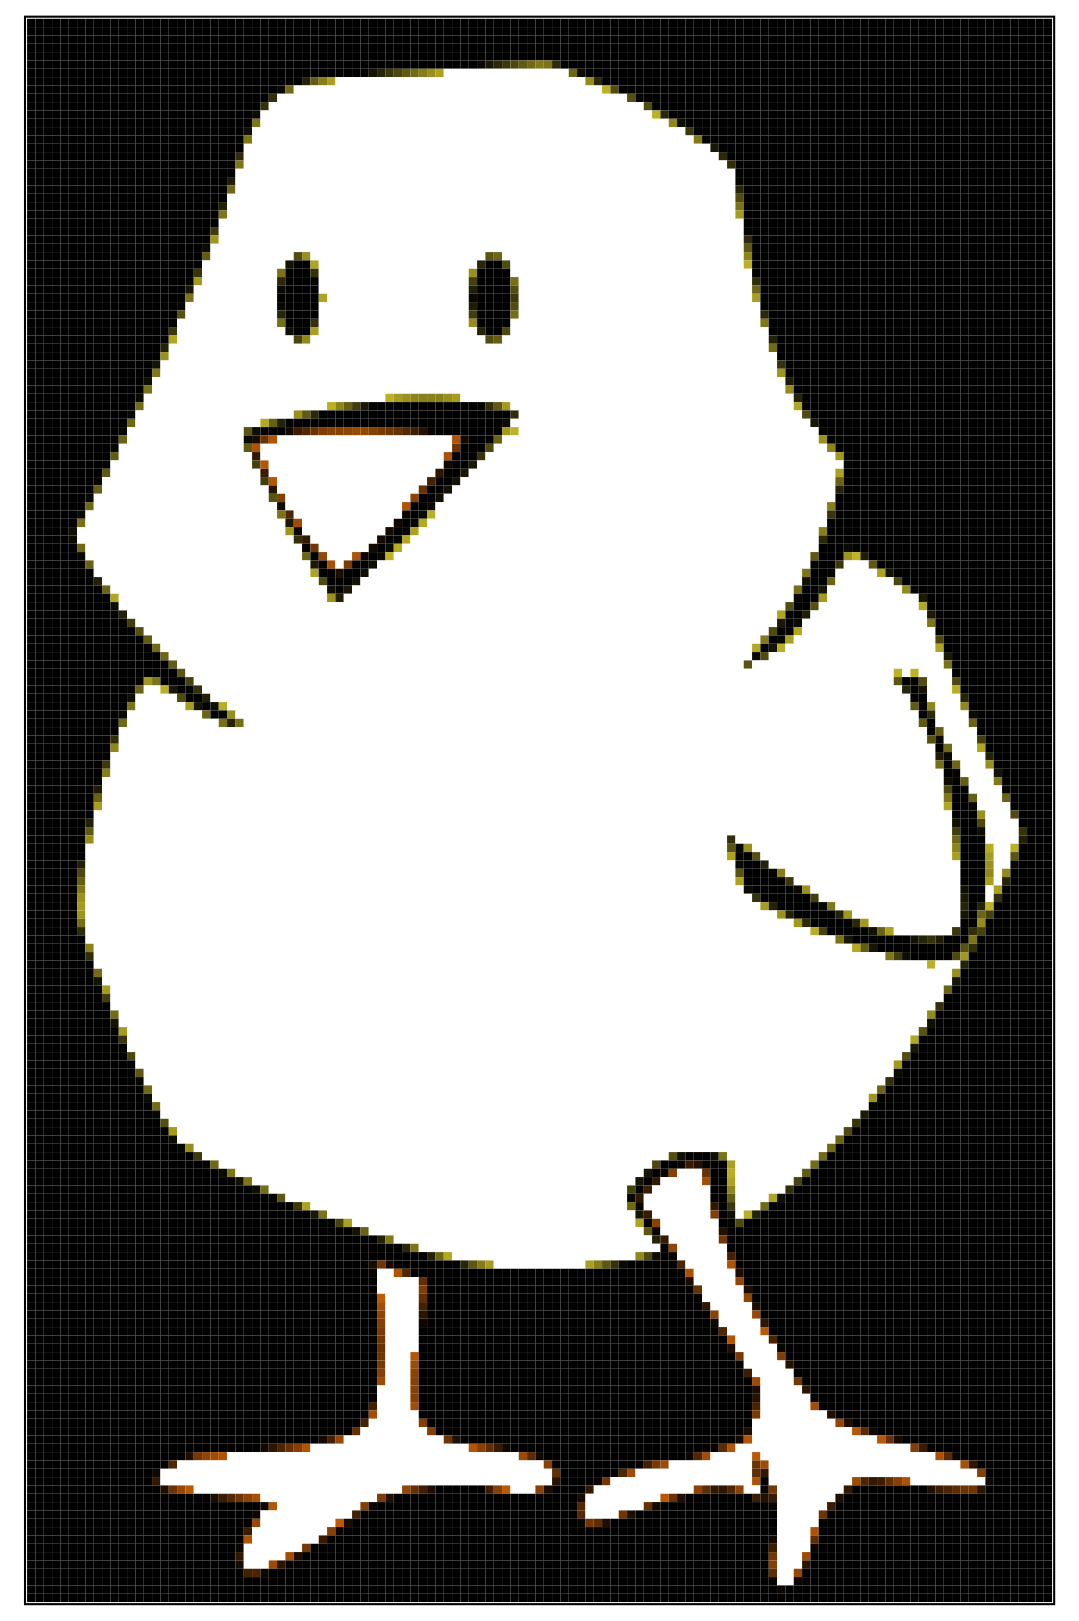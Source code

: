 digraph matriz_5
{
	node[shape = plaintext];
		//Nodos internos
		capa_5[label = <<TABLE BORDER = "1" CELLBORDER = "0" CELLSPACING = "0">
		<TR > <TD BGCOLOR = "#000000"></TD>	<TD BGCOLOR = "#000000"></TD>	<TD BGCOLOR = "#000000"></TD>	<TD BGCOLOR = "#000000"></TD>	<TD BGCOLOR = "#000000"></TD>	<TD BGCOLOR = "#000000"></TD>	<TD BGCOLOR = "#000000"></TD>	<TD BGCOLOR = "#000000"></TD>	<TD BGCOLOR = "#000000"></TD>	<TD BGCOLOR = "#000000"></TD>	<TD BGCOLOR = "#000000"></TD>	<TD BGCOLOR = "#000000"></TD>	<TD BGCOLOR = "#000000"></TD>	<TD BGCOLOR = "#000000"></TD>	<TD BGCOLOR = "#000000"></TD>	<TD BGCOLOR = "#000000"></TD>	<TD BGCOLOR = "#000000"></TD>	<TD BGCOLOR = "#000000"></TD>	<TD BGCOLOR = "#000000"></TD>	<TD BGCOLOR = "#000000"></TD>	<TD BGCOLOR = "#000000"></TD>	<TD BGCOLOR = "#000000"></TD>	<TD BGCOLOR = "#000000"></TD>	<TD BGCOLOR = "#000000"></TD>	<TD BGCOLOR = "#000000"></TD>	<TD BGCOLOR = "#000000"></TD>	<TD BGCOLOR = "#000000"></TD>	<TD BGCOLOR = "#000000"></TD>	<TD BGCOLOR = "#000000"></TD>	<TD BGCOLOR = "#000000"></TD>	<TD BGCOLOR = "#000000"></TD>	<TD BGCOLOR = "#000000"></TD>	<TD BGCOLOR = "#000000"></TD>	<TD BGCOLOR = "#000000"></TD>	<TD BGCOLOR = "#000000"></TD>	<TD BGCOLOR = "#000000"></TD>	<TD BGCOLOR = "#000000"></TD>	<TD BGCOLOR = "#000000"></TD>	<TD BGCOLOR = "#000000"></TD>	<TD BGCOLOR = "#000000"></TD>	<TD BGCOLOR = "#000000"></TD>	<TD BGCOLOR = "#000000"></TD>	<TD BGCOLOR = "#000000"></TD>	<TD BGCOLOR = "#000000"></TD>	<TD BGCOLOR = "#000000"></TD>	<TD BGCOLOR = "#000000"></TD>	<TD BGCOLOR = "#000000"></TD>	<TD BGCOLOR = "#000000"></TD>	<TD BGCOLOR = "#000000"></TD>	<TD BGCOLOR = "#000000"></TD>	<TD BGCOLOR = "#000000"></TD>	<TD BGCOLOR = "#000000"></TD>	<TD BGCOLOR = "#000000"></TD>	<TD BGCOLOR = "#000000"></TD>	<TD BGCOLOR = "#000000"></TD>	<TD BGCOLOR = "#000000"></TD>	<TD BGCOLOR = "#000000"></TD>	<TD BGCOLOR = "#000000"></TD>	<TD BGCOLOR = "#000000"></TD>	<TD BGCOLOR = "#000000"></TD>	<TD BGCOLOR = "#000000"></TD>	<TD BGCOLOR = "#000000"></TD>	<TD BGCOLOR = "#000000"></TD>	<TD BGCOLOR = "#000000"></TD>	<TD BGCOLOR = "#000000"></TD>	<TD BGCOLOR = "#000000"></TD>	<TD BGCOLOR = "#000000"></TD>	<TD BGCOLOR = "#000000"></TD>	<TD BGCOLOR = "#000000"></TD>	<TD BGCOLOR = "#000000"></TD>	<TD BGCOLOR = "#000000"></TD>	<TD BGCOLOR = "#000000"></TD>	<TD BGCOLOR = "#000000"></TD>	<TD BGCOLOR = "#000000"></TD>	<TD BGCOLOR = "#000000"></TD>	<TD BGCOLOR = "#000000"></TD>	<TD BGCOLOR = "#000000"></TD>	<TD BGCOLOR = "#000000"></TD>	<TD BGCOLOR = "#000000"></TD>	<TD BGCOLOR = "#000000"></TD>	<TD BGCOLOR = "#000000"></TD>	<TD BGCOLOR = "#000000"></TD>	<TD BGCOLOR = "#000000"></TD>	<TD BGCOLOR = "#000000"></TD>	<TD BGCOLOR = "#000000"></TD>	<TD BGCOLOR = "#000000"></TD>	<TD BGCOLOR = "#000000"></TD>	<TD BGCOLOR = "#000000"></TD>	<TD BGCOLOR = "#000000"></TD>	<TD BGCOLOR = "#000000"></TD>	<TD BGCOLOR = "#000000"></TD>	<TD BGCOLOR = "#000000"></TD>	<TD BGCOLOR = "#000000"></TD>	<TD BGCOLOR = "#000000"></TD>	<TD BGCOLOR = "#000000"></TD>	<TD BGCOLOR = "#000000"></TD>	<TD BGCOLOR = "#000000"></TD>	<TD BGCOLOR = "#000000"></TD>	<TD BGCOLOR = "#000000"></TD>	<TD BGCOLOR = "#000000"></TD>	<TD BGCOLOR = "#000000"></TD>	<TD BGCOLOR = "#000000"></TD>	<TD BGCOLOR = "#000000"></TD>	<TD BGCOLOR = "#000000"></TD>	<TD BGCOLOR = "#000000"></TD>	<TD BGCOLOR = "#000000"></TD>	<TD BGCOLOR = "#000000"></TD>	<TD BGCOLOR = "#000000"></TD>	<TD BGCOLOR = "#000000"></TD>	<TD BGCOLOR = "#000000"></TD>	<TD BGCOLOR = "#000000"></TD>	<TD BGCOLOR = "#000000"></TD>	<TD BGCOLOR = "#000000"></TD>	<TD BGCOLOR = "#000000"></TD>	<TD BGCOLOR = "#000000"></TD>	<TD BGCOLOR = "#000000"></TD>	<TD BGCOLOR = "#000000"></TD>	<TD BGCOLOR = "#000000"></TD>	<TD BGCOLOR = "#000000"></TD>	<TD BGCOLOR = "#000000"></TD>	<TD BGCOLOR = "#000000"></TD>	<TD BGCOLOR = "#000000"></TD>	<TD BGCOLOR = "#000000"></TD>	 </TR>
		<TR > <TD BGCOLOR = "#000000"></TD>	<TD BGCOLOR = "#000000"></TD>	<TD BGCOLOR = "#000000"></TD>	<TD BGCOLOR = "#000000"></TD>	<TD BGCOLOR = "#000000"></TD>	<TD BGCOLOR = "#000000"></TD>	<TD BGCOLOR = "#000000"></TD>	<TD BGCOLOR = "#000000"></TD>	<TD BGCOLOR = "#000000"></TD>	<TD BGCOLOR = "#000000"></TD>	<TD BGCOLOR = "#000000"></TD>	<TD BGCOLOR = "#000000"></TD>	<TD BGCOLOR = "#000000"></TD>	<TD BGCOLOR = "#000000"></TD>	<TD BGCOLOR = "#000000"></TD>	<TD BGCOLOR = "#000000"></TD>	<TD BGCOLOR = "#000000"></TD>	<TD BGCOLOR = "#000000"></TD>	<TD BGCOLOR = "#000000"></TD>	<TD BGCOLOR = "#000000"></TD>	<TD BGCOLOR = "#000000"></TD>	<TD BGCOLOR = "#000000"></TD>	<TD BGCOLOR = "#000000"></TD>	<TD BGCOLOR = "#000000"></TD>	<TD BGCOLOR = "#000000"></TD>	<TD BGCOLOR = "#000000"></TD>	<TD BGCOLOR = "#000000"></TD>	<TD BGCOLOR = "#000000"></TD>	<TD BGCOLOR = "#000000"></TD>	<TD BGCOLOR = "#000000"></TD>	<TD BGCOLOR = "#000000"></TD>	<TD BGCOLOR = "#000000"></TD>	<TD BGCOLOR = "#000000"></TD>	<TD BGCOLOR = "#000000"></TD>	<TD BGCOLOR = "#000000"></TD>	<TD BGCOLOR = "#000000"></TD>	<TD BGCOLOR = "#000000"></TD>	<TD BGCOLOR = "#000000"></TD>	<TD BGCOLOR = "#000000"></TD>	<TD BGCOLOR = "#000000"></TD>	<TD BGCOLOR = "#000000"></TD>	<TD BGCOLOR = "#000000"></TD>	<TD BGCOLOR = "#000000"></TD>	<TD BGCOLOR = "#000000"></TD>	<TD BGCOLOR = "#000000"></TD>	<TD BGCOLOR = "#000000"></TD>	<TD BGCOLOR = "#000000"></TD>	<TD BGCOLOR = "#000000"></TD>	<TD BGCOLOR = "#000000"></TD>	<TD BGCOLOR = "#000000"></TD>	<TD BGCOLOR = "#000000"></TD>	<TD BGCOLOR = "#000000"></TD>	<TD BGCOLOR = "#000000"></TD>	<TD BGCOLOR = "#000000"></TD>	<TD BGCOLOR = "#000000"></TD>	<TD BGCOLOR = "#000000"></TD>	<TD BGCOLOR = "#000000"></TD>	<TD BGCOLOR = "#000000"></TD>	<TD BGCOLOR = "#000000"></TD>	<TD BGCOLOR = "#000000"></TD>	<TD BGCOLOR = "#000000"></TD>	<TD BGCOLOR = "#000000"></TD>	<TD BGCOLOR = "#000000"></TD>	<TD BGCOLOR = "#000000"></TD>	<TD BGCOLOR = "#000000"></TD>	<TD BGCOLOR = "#000000"></TD>	<TD BGCOLOR = "#000000"></TD>	<TD BGCOLOR = "#000000"></TD>	<TD BGCOLOR = "#000000"></TD>	<TD BGCOLOR = "#000000"></TD>	<TD BGCOLOR = "#000000"></TD>	<TD BGCOLOR = "#000000"></TD>	<TD BGCOLOR = "#000000"></TD>	<TD BGCOLOR = "#000000"></TD>	<TD BGCOLOR = "#000000"></TD>	<TD BGCOLOR = "#000000"></TD>	<TD BGCOLOR = "#000000"></TD>	<TD BGCOLOR = "#000000"></TD>	<TD BGCOLOR = "#000000"></TD>	<TD BGCOLOR = "#000000"></TD>	<TD BGCOLOR = "#000000"></TD>	<TD BGCOLOR = "#000000"></TD>	<TD BGCOLOR = "#000000"></TD>	<TD BGCOLOR = "#000000"></TD>	<TD BGCOLOR = "#000000"></TD>	<TD BGCOLOR = "#000000"></TD>	<TD BGCOLOR = "#000000"></TD>	<TD BGCOLOR = "#000000"></TD>	<TD BGCOLOR = "#000000"></TD>	<TD BGCOLOR = "#000000"></TD>	<TD BGCOLOR = "#000000"></TD>	<TD BGCOLOR = "#000000"></TD>	<TD BGCOLOR = "#000000"></TD>	<TD BGCOLOR = "#000000"></TD>	<TD BGCOLOR = "#000000"></TD>	<TD BGCOLOR = "#000000"></TD>	<TD BGCOLOR = "#000000"></TD>	<TD BGCOLOR = "#000000"></TD>	<TD BGCOLOR = "#000000"></TD>	<TD BGCOLOR = "#000000"></TD>	<TD BGCOLOR = "#000000"></TD>	<TD BGCOLOR = "#000000"></TD>	<TD BGCOLOR = "#000000"></TD>	<TD BGCOLOR = "#000000"></TD>	<TD BGCOLOR = "#000000"></TD>	<TD BGCOLOR = "#000000"></TD>	<TD BGCOLOR = "#000000"></TD>	<TD BGCOLOR = "#000000"></TD>	<TD BGCOLOR = "#000000"></TD>	<TD BGCOLOR = "#000000"></TD>	<TD BGCOLOR = "#000000"></TD>	<TD BGCOLOR = "#000000"></TD>	<TD BGCOLOR = "#000000"></TD>	<TD BGCOLOR = "#000000"></TD>	<TD BGCOLOR = "#000000"></TD>	<TD BGCOLOR = "#000000"></TD>	<TD BGCOLOR = "#000000"></TD>	<TD BGCOLOR = "#000000"></TD>	<TD BGCOLOR = "#000000"></TD>	<TD BGCOLOR = "#000000"></TD>	<TD BGCOLOR = "#000000"></TD>	<TD BGCOLOR = "#000000"></TD>	<TD BGCOLOR = "#000000"></TD>	 </TR>
		<TR > <TD BGCOLOR = "#000000"></TD>	<TD BGCOLOR = "#000000"></TD>	<TD BGCOLOR = "#000000"></TD>	<TD BGCOLOR = "#000000"></TD>	<TD BGCOLOR = "#000000"></TD>	<TD BGCOLOR = "#000000"></TD>	<TD BGCOLOR = "#000000"></TD>	<TD BGCOLOR = "#000000"></TD>	<TD BGCOLOR = "#000000"></TD>	<TD BGCOLOR = "#000000"></TD>	<TD BGCOLOR = "#000000"></TD>	<TD BGCOLOR = "#000000"></TD>	<TD BGCOLOR = "#000000"></TD>	<TD BGCOLOR = "#000000"></TD>	<TD BGCOLOR = "#000000"></TD>	<TD BGCOLOR = "#000000"></TD>	<TD BGCOLOR = "#000000"></TD>	<TD BGCOLOR = "#000000"></TD>	<TD BGCOLOR = "#000000"></TD>	<TD BGCOLOR = "#000000"></TD>	<TD BGCOLOR = "#000000"></TD>	<TD BGCOLOR = "#000000"></TD>	<TD BGCOLOR = "#000000"></TD>	<TD BGCOLOR = "#000000"></TD>	<TD BGCOLOR = "#000000"></TD>	<TD BGCOLOR = "#000000"></TD>	<TD BGCOLOR = "#000000"></TD>	<TD BGCOLOR = "#000000"></TD>	<TD BGCOLOR = "#000000"></TD>	<TD BGCOLOR = "#000000"></TD>	<TD BGCOLOR = "#000000"></TD>	<TD BGCOLOR = "#000000"></TD>	<TD BGCOLOR = "#000000"></TD>	<TD BGCOLOR = "#000000"></TD>	<TD BGCOLOR = "#000000"></TD>	<TD BGCOLOR = "#000000"></TD>	<TD BGCOLOR = "#000000"></TD>	<TD BGCOLOR = "#000000"></TD>	<TD BGCOLOR = "#000000"></TD>	<TD BGCOLOR = "#000000"></TD>	<TD BGCOLOR = "#000000"></TD>	<TD BGCOLOR = "#000000"></TD>	<TD BGCOLOR = "#000000"></TD>	<TD BGCOLOR = "#000000"></TD>	<TD BGCOLOR = "#000000"></TD>	<TD BGCOLOR = "#000000"></TD>	<TD BGCOLOR = "#000000"></TD>	<TD BGCOLOR = "#000000"></TD>	<TD BGCOLOR = "#000000"></TD>	<TD BGCOLOR = "#000000"></TD>	<TD BGCOLOR = "#000000"></TD>	<TD BGCOLOR = "#000000"></TD>	<TD BGCOLOR = "#000000"></TD>	<TD BGCOLOR = "#000000"></TD>	<TD BGCOLOR = "#000000"></TD>	<TD BGCOLOR = "#000000"></TD>	<TD BGCOLOR = "#000000"></TD>	<TD BGCOLOR = "#000000"></TD>	<TD BGCOLOR = "#000000"></TD>	<TD BGCOLOR = "#000000"></TD>	<TD BGCOLOR = "#000000"></TD>	<TD BGCOLOR = "#000000"></TD>	<TD BGCOLOR = "#000000"></TD>	<TD BGCOLOR = "#000000"></TD>	<TD BGCOLOR = "#000000"></TD>	<TD BGCOLOR = "#000000"></TD>	<TD BGCOLOR = "#000000"></TD>	<TD BGCOLOR = "#000000"></TD>	<TD BGCOLOR = "#000000"></TD>	<TD BGCOLOR = "#000000"></TD>	<TD BGCOLOR = "#000000"></TD>	<TD BGCOLOR = "#000000"></TD>	<TD BGCOLOR = "#000000"></TD>	<TD BGCOLOR = "#000000"></TD>	<TD BGCOLOR = "#000000"></TD>	<TD BGCOLOR = "#000000"></TD>	<TD BGCOLOR = "#000000"></TD>	<TD BGCOLOR = "#000000"></TD>	<TD BGCOLOR = "#000000"></TD>	<TD BGCOLOR = "#000000"></TD>	<TD BGCOLOR = "#000000"></TD>	<TD BGCOLOR = "#000000"></TD>	<TD BGCOLOR = "#000000"></TD>	<TD BGCOLOR = "#000000"></TD>	<TD BGCOLOR = "#000000"></TD>	<TD BGCOLOR = "#000000"></TD>	<TD BGCOLOR = "#000000"></TD>	<TD BGCOLOR = "#000000"></TD>	<TD BGCOLOR = "#000000"></TD>	<TD BGCOLOR = "#000000"></TD>	<TD BGCOLOR = "#000000"></TD>	<TD BGCOLOR = "#000000"></TD>	<TD BGCOLOR = "#000000"></TD>	<TD BGCOLOR = "#000000"></TD>	<TD BGCOLOR = "#000000"></TD>	<TD BGCOLOR = "#000000"></TD>	<TD BGCOLOR = "#000000"></TD>	<TD BGCOLOR = "#000000"></TD>	<TD BGCOLOR = "#000000"></TD>	<TD BGCOLOR = "#000000"></TD>	<TD BGCOLOR = "#000000"></TD>	<TD BGCOLOR = "#000000"></TD>	<TD BGCOLOR = "#000000"></TD>	<TD BGCOLOR = "#000000"></TD>	<TD BGCOLOR = "#000000"></TD>	<TD BGCOLOR = "#000000"></TD>	<TD BGCOLOR = "#000000"></TD>	<TD BGCOLOR = "#000000"></TD>	<TD BGCOLOR = "#000000"></TD>	<TD BGCOLOR = "#000000"></TD>	<TD BGCOLOR = "#000000"></TD>	<TD BGCOLOR = "#000000"></TD>	<TD BGCOLOR = "#000000"></TD>	<TD BGCOLOR = "#000000"></TD>	<TD BGCOLOR = "#000000"></TD>	<TD BGCOLOR = "#000000"></TD>	<TD BGCOLOR = "#000000"></TD>	<TD BGCOLOR = "#000000"></TD>	<TD BGCOLOR = "#000000"></TD>	<TD BGCOLOR = "#000000"></TD>	<TD BGCOLOR = "#000000"></TD>	<TD BGCOLOR = "#000000"></TD>	<TD BGCOLOR = "#000000"></TD>	 </TR>
		<TR > <TD BGCOLOR = "#000000"></TD>	<TD BGCOLOR = "#000000"></TD>	<TD BGCOLOR = "#000000"></TD>	<TD BGCOLOR = "#000000"></TD>	<TD BGCOLOR = "#000000"></TD>	<TD BGCOLOR = "#000000"></TD>	<TD BGCOLOR = "#000000"></TD>	<TD BGCOLOR = "#000000"></TD>	<TD BGCOLOR = "#000000"></TD>	<TD BGCOLOR = "#000000"></TD>	<TD BGCOLOR = "#000000"></TD>	<TD BGCOLOR = "#000000"></TD>	<TD BGCOLOR = "#000000"></TD>	<TD BGCOLOR = "#000000"></TD>	<TD BGCOLOR = "#000000"></TD>	<TD BGCOLOR = "#000000"></TD>	<TD BGCOLOR = "#000000"></TD>	<TD BGCOLOR = "#000000"></TD>	<TD BGCOLOR = "#000000"></TD>	<TD BGCOLOR = "#000000"></TD>	<TD BGCOLOR = "#000000"></TD>	<TD BGCOLOR = "#000000"></TD>	<TD BGCOLOR = "#000000"></TD>	<TD BGCOLOR = "#000000"></TD>	<TD BGCOLOR = "#000000"></TD>	<TD BGCOLOR = "#000000"></TD>	<TD BGCOLOR = "#000000"></TD>	<TD BGCOLOR = "#000000"></TD>	<TD BGCOLOR = "#000000"></TD>	<TD BGCOLOR = "#000000"></TD>	<TD BGCOLOR = "#000000"></TD>	<TD BGCOLOR = "#000000"></TD>	<TD BGCOLOR = "#000000"></TD>	<TD BGCOLOR = "#000000"></TD>	<TD BGCOLOR = "#000000"></TD>	<TD BGCOLOR = "#000000"></TD>	<TD BGCOLOR = "#000000"></TD>	<TD BGCOLOR = "#000000"></TD>	<TD BGCOLOR = "#000000"></TD>	<TD BGCOLOR = "#000000"></TD>	<TD BGCOLOR = "#000000"></TD>	<TD BGCOLOR = "#000000"></TD>	<TD BGCOLOR = "#000000"></TD>	<TD BGCOLOR = "#000000"></TD>	<TD BGCOLOR = "#000000"></TD>	<TD BGCOLOR = "#000000"></TD>	<TD BGCOLOR = "#000000"></TD>	<TD BGCOLOR = "#000000"></TD>	<TD BGCOLOR = "#000000"></TD>	<TD BGCOLOR = "#000000"></TD>	<TD BGCOLOR = "#000000"></TD>	<TD BGCOLOR = "#000000"></TD>	<TD BGCOLOR = "#000000"></TD>	<TD BGCOLOR = "#000000"></TD>	<TD BGCOLOR = "#000000"></TD>	<TD BGCOLOR = "#000000"></TD>	<TD BGCOLOR = "#000000"></TD>	<TD BGCOLOR = "#000000"></TD>	<TD BGCOLOR = "#000000"></TD>	<TD BGCOLOR = "#000000"></TD>	<TD BGCOLOR = "#000000"></TD>	<TD BGCOLOR = "#000000"></TD>	<TD BGCOLOR = "#000000"></TD>	<TD BGCOLOR = "#000000"></TD>	<TD BGCOLOR = "#000000"></TD>	<TD BGCOLOR = "#000000"></TD>	<TD BGCOLOR = "#000000"></TD>	<TD BGCOLOR = "#000000"></TD>	<TD BGCOLOR = "#000000"></TD>	<TD BGCOLOR = "#000000"></TD>	<TD BGCOLOR = "#000000"></TD>	<TD BGCOLOR = "#000000"></TD>	<TD BGCOLOR = "#000000"></TD>	<TD BGCOLOR = "#000000"></TD>	<TD BGCOLOR = "#000000"></TD>	<TD BGCOLOR = "#000000"></TD>	<TD BGCOLOR = "#000000"></TD>	<TD BGCOLOR = "#000000"></TD>	<TD BGCOLOR = "#000000"></TD>	<TD BGCOLOR = "#000000"></TD>	<TD BGCOLOR = "#000000"></TD>	<TD BGCOLOR = "#000000"></TD>	<TD BGCOLOR = "#000000"></TD>	<TD BGCOLOR = "#000000"></TD>	<TD BGCOLOR = "#000000"></TD>	<TD BGCOLOR = "#000000"></TD>	<TD BGCOLOR = "#000000"></TD>	<TD BGCOLOR = "#000000"></TD>	<TD BGCOLOR = "#000000"></TD>	<TD BGCOLOR = "#000000"></TD>	<TD BGCOLOR = "#000000"></TD>	<TD BGCOLOR = "#000000"></TD>	<TD BGCOLOR = "#000000"></TD>	<TD BGCOLOR = "#000000"></TD>	<TD BGCOLOR = "#000000"></TD>	<TD BGCOLOR = "#000000"></TD>	<TD BGCOLOR = "#000000"></TD>	<TD BGCOLOR = "#000000"></TD>	<TD BGCOLOR = "#000000"></TD>	<TD BGCOLOR = "#000000"></TD>	<TD BGCOLOR = "#000000"></TD>	<TD BGCOLOR = "#000000"></TD>	<TD BGCOLOR = "#000000"></TD>	<TD BGCOLOR = "#000000"></TD>	<TD BGCOLOR = "#000000"></TD>	<TD BGCOLOR = "#000000"></TD>	<TD BGCOLOR = "#000000"></TD>	<TD BGCOLOR = "#000000"></TD>	<TD BGCOLOR = "#000000"></TD>	<TD BGCOLOR = "#000000"></TD>	<TD BGCOLOR = "#000000"></TD>	<TD BGCOLOR = "#000000"></TD>	<TD BGCOLOR = "#000000"></TD>	<TD BGCOLOR = "#000000"></TD>	<TD BGCOLOR = "#000000"></TD>	<TD BGCOLOR = "#000000"></TD>	<TD BGCOLOR = "#000000"></TD>	<TD BGCOLOR = "#000000"></TD>	<TD BGCOLOR = "#000000"></TD>	<TD BGCOLOR = "#000000"></TD>	<TD BGCOLOR = "#000000"></TD>	<TD BGCOLOR = "#000000"></TD>	<TD BGCOLOR = "#000000"></TD>	 </TR>
		<TR > <TD BGCOLOR = "#000000"></TD>	<TD BGCOLOR = "#000000"></TD>	<TD BGCOLOR = "#000000"></TD>	<TD BGCOLOR = "#000000"></TD>	<TD BGCOLOR = "#000000"></TD>	<TD BGCOLOR = "#000000"></TD>	<TD BGCOLOR = "#000000"></TD>	<TD BGCOLOR = "#000000"></TD>	<TD BGCOLOR = "#000000"></TD>	<TD BGCOLOR = "#000000"></TD>	<TD BGCOLOR = "#000000"></TD>	<TD BGCOLOR = "#000000"></TD>	<TD BGCOLOR = "#000000"></TD>	<TD BGCOLOR = "#000000"></TD>	<TD BGCOLOR = "#000000"></TD>	<TD BGCOLOR = "#000000"></TD>	<TD BGCOLOR = "#000000"></TD>	<TD BGCOLOR = "#000000"></TD>	<TD BGCOLOR = "#000000"></TD>	<TD BGCOLOR = "#000000"></TD>	<TD BGCOLOR = "#000000"></TD>	<TD BGCOLOR = "#000000"></TD>	<TD BGCOLOR = "#000000"></TD>	<TD BGCOLOR = "#000000"></TD>	<TD BGCOLOR = "#000000"></TD>	<TD BGCOLOR = "#000000"></TD>	<TD BGCOLOR = "#000000"></TD>	<TD BGCOLOR = "#000000"></TD>	<TD BGCOLOR = "#000000"></TD>	<TD BGCOLOR = "#000000"></TD>	<TD BGCOLOR = "#000000"></TD>	<TD BGCOLOR = "#000000"></TD>	<TD BGCOLOR = "#000000"></TD>	<TD BGCOLOR = "#000000"></TD>	<TD BGCOLOR = "#000000"></TD>	<TD BGCOLOR = "#000000"></TD>	<TD BGCOLOR = "#000000"></TD>	<TD BGCOLOR = "#000000"></TD>	<TD BGCOLOR = "#000000"></TD>	<TD BGCOLOR = "#000000"></TD>	<TD BGCOLOR = "#000000"></TD>	<TD BGCOLOR = "#000000"></TD>	<TD BGCOLOR = "#000000"></TD>	<TD BGCOLOR = "#000000"></TD>	<TD BGCOLOR = "#000000"></TD>	<TD BGCOLOR = "#000000"></TD>	<TD BGCOLOR = "#000000"></TD>	<TD BGCOLOR = "#000000"></TD>	<TD BGCOLOR = "#000000"></TD>	<TD BGCOLOR = "#000000"></TD>	<TD BGCOLOR = "#000000"></TD>	<TD BGCOLOR = "#000000"></TD>	<TD BGCOLOR = "#000000"></TD>	<TD BGCOLOR = "#000000"></TD>	<TD BGCOLOR = "#000000"></TD>	<TD BGCOLOR = "#000000"></TD>	<TD BGCOLOR = "#000000"></TD>	<TD BGCOLOR = "#000000"></TD>	<TD BGCOLOR = "#000000"></TD>	<TD BGCOLOR = "#000000"></TD>	<TD BGCOLOR = "#000000"></TD>	<TD BGCOLOR = "#000000"></TD>	<TD BGCOLOR = "#000000"></TD>	<TD BGCOLOR = "#000000"></TD>	<TD BGCOLOR = "#000000"></TD>	<TD BGCOLOR = "#000000"></TD>	<TD BGCOLOR = "#000000"></TD>	<TD BGCOLOR = "#000000"></TD>	<TD BGCOLOR = "#000000"></TD>	<TD BGCOLOR = "#000000"></TD>	<TD BGCOLOR = "#000000"></TD>	<TD BGCOLOR = "#000000"></TD>	<TD BGCOLOR = "#000000"></TD>	<TD BGCOLOR = "#000000"></TD>	<TD BGCOLOR = "#000000"></TD>	<TD BGCOLOR = "#000000"></TD>	<TD BGCOLOR = "#000000"></TD>	<TD BGCOLOR = "#000000"></TD>	<TD BGCOLOR = "#000000"></TD>	<TD BGCOLOR = "#000000"></TD>	<TD BGCOLOR = "#000000"></TD>	<TD BGCOLOR = "#000000"></TD>	<TD BGCOLOR = "#000000"></TD>	<TD BGCOLOR = "#000000"></TD>	<TD BGCOLOR = "#000000"></TD>	<TD BGCOLOR = "#000000"></TD>	<TD BGCOLOR = "#000000"></TD>	<TD BGCOLOR = "#000000"></TD>	<TD BGCOLOR = "#000000"></TD>	<TD BGCOLOR = "#000000"></TD>	<TD BGCOLOR = "#000000"></TD>	<TD BGCOLOR = "#000000"></TD>	<TD BGCOLOR = "#000000"></TD>	<TD BGCOLOR = "#000000"></TD>	<TD BGCOLOR = "#000000"></TD>	<TD BGCOLOR = "#000000"></TD>	<TD BGCOLOR = "#000000"></TD>	<TD BGCOLOR = "#000000"></TD>	<TD BGCOLOR = "#000000"></TD>	<TD BGCOLOR = "#000000"></TD>	<TD BGCOLOR = "#000000"></TD>	<TD BGCOLOR = "#000000"></TD>	<TD BGCOLOR = "#000000"></TD>	<TD BGCOLOR = "#000000"></TD>	<TD BGCOLOR = "#000000"></TD>	<TD BGCOLOR = "#000000"></TD>	<TD BGCOLOR = "#000000"></TD>	<TD BGCOLOR = "#000000"></TD>	<TD BGCOLOR = "#000000"></TD>	<TD BGCOLOR = "#000000"></TD>	<TD BGCOLOR = "#000000"></TD>	<TD BGCOLOR = "#000000"></TD>	<TD BGCOLOR = "#000000"></TD>	<TD BGCOLOR = "#000000"></TD>	<TD BGCOLOR = "#000000"></TD>	<TD BGCOLOR = "#000000"></TD>	<TD BGCOLOR = "#000000"></TD>	<TD BGCOLOR = "#000000"></TD>	<TD BGCOLOR = "#000000"></TD>	<TD BGCOLOR = "#000000"></TD>	<TD BGCOLOR = "#000000"></TD>	<TD BGCOLOR = "#000000"></TD>	<TD BGCOLOR = "#000000"></TD>	 </TR>
		<TR > <TD BGCOLOR = "#000000"></TD>	<TD BGCOLOR = "#000000"></TD>	<TD BGCOLOR = "#000000"></TD>	<TD BGCOLOR = "#000000"></TD>	<TD BGCOLOR = "#000000"></TD>	<TD BGCOLOR = "#000000"></TD>	<TD BGCOLOR = "#000000"></TD>	<TD BGCOLOR = "#000000"></TD>	<TD BGCOLOR = "#000000"></TD>	<TD BGCOLOR = "#000000"></TD>	<TD BGCOLOR = "#000000"></TD>	<TD BGCOLOR = "#000000"></TD>	<TD BGCOLOR = "#000000"></TD>	<TD BGCOLOR = "#000000"></TD>	<TD BGCOLOR = "#000000"></TD>	<TD BGCOLOR = "#000000"></TD>	<TD BGCOLOR = "#000000"></TD>	<TD BGCOLOR = "#000000"></TD>	<TD BGCOLOR = "#000000"></TD>	<TD BGCOLOR = "#000000"></TD>	<TD BGCOLOR = "#000000"></TD>	<TD BGCOLOR = "#000000"></TD>	<TD BGCOLOR = "#000000"></TD>	<TD BGCOLOR = "#000000"></TD>	<TD BGCOLOR = "#000000"></TD>	<TD BGCOLOR = "#000000"></TD>	<TD BGCOLOR = "#000000"></TD>	<TD BGCOLOR = "#000000"></TD>	<TD BGCOLOR = "#000000"></TD>	<TD BGCOLOR = "#000000"></TD>	<TD BGCOLOR = "#000000"></TD>	<TD BGCOLOR = "#000000"></TD>	<TD BGCOLOR = "#000000"></TD>	<TD BGCOLOR = "#000000"></TD>	<TD BGCOLOR = "#000000"></TD>	<TD BGCOLOR = "#000000"></TD>	<TD BGCOLOR = "#000000"></TD>	<TD BGCOLOR = "#000000"></TD>	<TD BGCOLOR = "#000000"></TD>	<TD BGCOLOR = "#000000"></TD>	<TD BGCOLOR = "#000000"></TD>	<TD BGCOLOR = "#000000"></TD>	<TD BGCOLOR = "#000000"></TD>	<TD BGCOLOR = "#000000"></TD>	<TD BGCOLOR = "#000000"></TD>	<TD BGCOLOR = "#000000"></TD>	<TD BGCOLOR = "#000000"></TD>	<TD BGCOLOR = "#000000"></TD>	<TD BGCOLOR = "#000000"></TD>	<TD BGCOLOR = "#000000"></TD>	<TD BGCOLOR = "#000000"></TD>	<TD BGCOLOR = "#000000"></TD>	<TD BGCOLOR = "#000000"></TD>	<TD BGCOLOR = "#000000"></TD>	<TD BGCOLOR = "#090802"></TD>	<TD BGCOLOR = "#1a1805"></TD>	<TD BGCOLOR = "#2b2808"></TD>	<TD BGCOLOR = "#3c380b"></TD>	<TD BGCOLOR = "#4d480e"></TD>	<TD BGCOLOR = "#5f5912"></TD>	<TD BGCOLOR = "#706915"></TD>	<TD BGCOLOR = "#817918"></TD>	<TD BGCOLOR = "#7c7517"></TD>	<TD BGCOLOR = "#2d2a08"></TD>	<TD BGCOLOR = "#000000"></TD>	<TD BGCOLOR = "#000000"></TD>	<TD BGCOLOR = "#000000"></TD>	<TD BGCOLOR = "#000000"></TD>	<TD BGCOLOR = "#000000"></TD>	<TD BGCOLOR = "#000000"></TD>	<TD BGCOLOR = "#000000"></TD>	<TD BGCOLOR = "#000000"></TD>	<TD BGCOLOR = "#000000"></TD>	<TD BGCOLOR = "#000000"></TD>	<TD BGCOLOR = "#000000"></TD>	<TD BGCOLOR = "#000000"></TD>	<TD BGCOLOR = "#000000"></TD>	<TD BGCOLOR = "#000000"></TD>	<TD BGCOLOR = "#000000"></TD>	<TD BGCOLOR = "#000000"></TD>	<TD BGCOLOR = "#000000"></TD>	<TD BGCOLOR = "#000000"></TD>	<TD BGCOLOR = "#000000"></TD>	<TD BGCOLOR = "#000000"></TD>	<TD BGCOLOR = "#000000"></TD>	<TD BGCOLOR = "#000000"></TD>	<TD BGCOLOR = "#000000"></TD>	<TD BGCOLOR = "#000000"></TD>	<TD BGCOLOR = "#000000"></TD>	<TD BGCOLOR = "#000000"></TD>	<TD BGCOLOR = "#000000"></TD>	<TD BGCOLOR = "#000000"></TD>	<TD BGCOLOR = "#000000"></TD>	<TD BGCOLOR = "#000000"></TD>	<TD BGCOLOR = "#000000"></TD>	<TD BGCOLOR = "#000000"></TD>	<TD BGCOLOR = "#000000"></TD>	<TD BGCOLOR = "#000000"></TD>	<TD BGCOLOR = "#000000"></TD>	<TD BGCOLOR = "#000000"></TD>	<TD BGCOLOR = "#000000"></TD>	<TD BGCOLOR = "#000000"></TD>	<TD BGCOLOR = "#000000"></TD>	<TD BGCOLOR = "#000000"></TD>	<TD BGCOLOR = "#000000"></TD>	<TD BGCOLOR = "#000000"></TD>	<TD BGCOLOR = "#000000"></TD>	<TD BGCOLOR = "#000000"></TD>	<TD BGCOLOR = "#000000"></TD>	<TD BGCOLOR = "#000000"></TD>	<TD BGCOLOR = "#000000"></TD>	<TD BGCOLOR = "#000000"></TD>	<TD BGCOLOR = "#000000"></TD>	<TD BGCOLOR = "#000000"></TD>	<TD BGCOLOR = "#000000"></TD>	<TD BGCOLOR = "#000000"></TD>	<TD BGCOLOR = "#000000"></TD>	<TD BGCOLOR = "#000000"></TD>	<TD BGCOLOR = "#000000"></TD>	<TD BGCOLOR = "#000000"></TD>	<TD BGCOLOR = "#000000"></TD>	<TD BGCOLOR = "#000000"></TD>	<TD BGCOLOR = "#000000"></TD>	 </TR>
		<TR > <TD BGCOLOR = "#000000"></TD>	<TD BGCOLOR = "#000000"></TD>	<TD BGCOLOR = "#000000"></TD>	<TD BGCOLOR = "#000000"></TD>	<TD BGCOLOR = "#000000"></TD>	<TD BGCOLOR = "#000000"></TD>	<TD BGCOLOR = "#000000"></TD>	<TD BGCOLOR = "#000000"></TD>	<TD BGCOLOR = "#000000"></TD>	<TD BGCOLOR = "#000000"></TD>	<TD BGCOLOR = "#000000"></TD>	<TD BGCOLOR = "#000000"></TD>	<TD BGCOLOR = "#000000"></TD>	<TD BGCOLOR = "#000000"></TD>	<TD BGCOLOR = "#000000"></TD>	<TD BGCOLOR = "#000000"></TD>	<TD BGCOLOR = "#000000"></TD>	<TD BGCOLOR = "#000000"></TD>	<TD BGCOLOR = "#000000"></TD>	<TD BGCOLOR = "#000000"></TD>	<TD BGCOLOR = "#000000"></TD>	<TD BGCOLOR = "#000000"></TD>	<TD BGCOLOR = "#000000"></TD>	<TD BGCOLOR = "#000000"></TD>	<TD BGCOLOR = "#000000"></TD>	<TD BGCOLOR = "#000000"></TD>	<TD BGCOLOR = "#000000"></TD>	<TD BGCOLOR = "#000000"></TD>	<TD BGCOLOR = "#000000"></TD>	<TD BGCOLOR = "#000000"></TD>	<TD BGCOLOR = "#000000"></TD>	<TD BGCOLOR = "#000000"></TD>	<TD BGCOLOR = "#000000"></TD>	<TD BGCOLOR = "#000000"></TD>	<TD BGCOLOR = "#000000"></TD>	<TD BGCOLOR = "#000000"></TD>	<TD BGCOLOR = "#000000"></TD>	<TD BGCOLOR = "#000000"></TD>	<TD BGCOLOR = "#000000"></TD>	<TD BGCOLOR = "#000000"></TD>	<TD BGCOLOR = "#020200"></TD>	<TD BGCOLOR = "#141304"></TD>	<TD BGCOLOR = "#272507"></TD>	<TD BGCOLOR = "#3a370b"></TD>	<TD BGCOLOR = "#4d480e"></TD>	<TD BGCOLOR = "#5f5912"></TD>	<TD BGCOLOR = "#726b15"></TD>	<TD BGCOLOR = "#857d19"></TD>	<TD BGCOLOR = "#988f1d"></TD>	<TD BGCOLOR = "#aca220"></TD>	<TD BGCOLOR = "#FFFFFF"></TD>	<TD BGCOLOR = "#FFFFFF"></TD>	<TD BGCOLOR = "#FFFFFF"></TD>	<TD BGCOLOR = "#FFFFFF"></TD>	<TD BGCOLOR = "#FFFFFF"></TD>	<TD BGCOLOR = "#FFFFFF"></TD>	<TD BGCOLOR = "#FFFFFF"></TD>	<TD BGCOLOR = "#FFFFFF"></TD>	<TD BGCOLOR = "#FFFFFF"></TD>	<TD BGCOLOR = "#FFFFFF"></TD>	<TD BGCOLOR = "#FFFFFF"></TD>	<TD BGCOLOR = "#FFFFFF"></TD>	<TD BGCOLOR = "#FFFFFF"></TD>	<TD BGCOLOR = "#FFFFFF"></TD>	<TD BGCOLOR = "#FFFFFF"></TD>	<TD BGCOLOR = "#6c6614"></TD>	<TD BGCOLOR = "#0e0d03"></TD>	<TD BGCOLOR = "#000000"></TD>	<TD BGCOLOR = "#000000"></TD>	<TD BGCOLOR = "#000000"></TD>	<TD BGCOLOR = "#000000"></TD>	<TD BGCOLOR = "#000000"></TD>	<TD BGCOLOR = "#000000"></TD>	<TD BGCOLOR = "#000000"></TD>	<TD BGCOLOR = "#000000"></TD>	<TD BGCOLOR = "#000000"></TD>	<TD BGCOLOR = "#000000"></TD>	<TD BGCOLOR = "#000000"></TD>	<TD BGCOLOR = "#000000"></TD>	<TD BGCOLOR = "#000000"></TD>	<TD BGCOLOR = "#000000"></TD>	<TD BGCOLOR = "#000000"></TD>	<TD BGCOLOR = "#000000"></TD>	<TD BGCOLOR = "#000000"></TD>	<TD BGCOLOR = "#000000"></TD>	<TD BGCOLOR = "#000000"></TD>	<TD BGCOLOR = "#000000"></TD>	<TD BGCOLOR = "#000000"></TD>	<TD BGCOLOR = "#000000"></TD>	<TD BGCOLOR = "#000000"></TD>	<TD BGCOLOR = "#000000"></TD>	<TD BGCOLOR = "#000000"></TD>	<TD BGCOLOR = "#000000"></TD>	<TD BGCOLOR = "#000000"></TD>	<TD BGCOLOR = "#000000"></TD>	<TD BGCOLOR = "#000000"></TD>	<TD BGCOLOR = "#000000"></TD>	<TD BGCOLOR = "#000000"></TD>	<TD BGCOLOR = "#000000"></TD>	<TD BGCOLOR = "#000000"></TD>	<TD BGCOLOR = "#000000"></TD>	<TD BGCOLOR = "#000000"></TD>	<TD BGCOLOR = "#000000"></TD>	<TD BGCOLOR = "#000000"></TD>	<TD BGCOLOR = "#000000"></TD>	<TD BGCOLOR = "#000000"></TD>	<TD BGCOLOR = "#000000"></TD>	<TD BGCOLOR = "#000000"></TD>	<TD BGCOLOR = "#000000"></TD>	<TD BGCOLOR = "#000000"></TD>	<TD BGCOLOR = "#000000"></TD>	<TD BGCOLOR = "#000000"></TD>	<TD BGCOLOR = "#000000"></TD>	<TD BGCOLOR = "#000000"></TD>	<TD BGCOLOR = "#000000"></TD>	<TD BGCOLOR = "#000000"></TD>	<TD BGCOLOR = "#000000"></TD>	<TD BGCOLOR = "#000000"></TD>	<TD BGCOLOR = "#000000"></TD>	<TD BGCOLOR = "#000000"></TD>	<TD BGCOLOR = "#000000"></TD>	<TD BGCOLOR = "#000000"></TD>	<TD BGCOLOR = "#000000"></TD>	 </TR>
		<TR > <TD BGCOLOR = "#000000"></TD>	<TD BGCOLOR = "#000000"></TD>	<TD BGCOLOR = "#000000"></TD>	<TD BGCOLOR = "#000000"></TD>	<TD BGCOLOR = "#000000"></TD>	<TD BGCOLOR = "#000000"></TD>	<TD BGCOLOR = "#000000"></TD>	<TD BGCOLOR = "#000000"></TD>	<TD BGCOLOR = "#000000"></TD>	<TD BGCOLOR = "#000000"></TD>	<TD BGCOLOR = "#000000"></TD>	<TD BGCOLOR = "#000000"></TD>	<TD BGCOLOR = "#000000"></TD>	<TD BGCOLOR = "#000000"></TD>	<TD BGCOLOR = "#000000"></TD>	<TD BGCOLOR = "#000000"></TD>	<TD BGCOLOR = "#000000"></TD>	<TD BGCOLOR = "#000000"></TD>	<TD BGCOLOR = "#000000"></TD>	<TD BGCOLOR = "#000000"></TD>	<TD BGCOLOR = "#000000"></TD>	<TD BGCOLOR = "#000000"></TD>	<TD BGCOLOR = "#000000"></TD>	<TD BGCOLOR = "#000000"></TD>	<TD BGCOLOR = "#000000"></TD>	<TD BGCOLOR = "#000000"></TD>	<TD BGCOLOR = "#000000"></TD>	<TD BGCOLOR = "#000000"></TD>	<TD BGCOLOR = "#000000"></TD>	<TD BGCOLOR = "#000000"></TD>	<TD BGCOLOR = "#000000"></TD>	<TD BGCOLOR = "#000000"></TD>	<TD BGCOLOR = "#000000"></TD>	<TD BGCOLOR = "#232107"></TD>	<TD BGCOLOR = "#625c12"></TD>	<TD BGCOLOR = "#867e19"></TD>	<TD BGCOLOR = "#a99f20"></TD>	<TD BGCOLOR = "#FFFFFF"></TD>	<TD BGCOLOR = "#FFFFFF"></TD>	<TD BGCOLOR = "#FFFFFF"></TD>	<TD BGCOLOR = "#FFFFFF"></TD>	<TD BGCOLOR = "#FFFFFF"></TD>	<TD BGCOLOR = "#FFFFFF"></TD>	<TD BGCOLOR = "#FFFFFF"></TD>	<TD BGCOLOR = "#FFFFFF"></TD>	<TD BGCOLOR = "#FFFFFF"></TD>	<TD BGCOLOR = "#FFFFFF"></TD>	<TD BGCOLOR = "#FFFFFF"></TD>	<TD BGCOLOR = "#FFFFFF"></TD>	<TD BGCOLOR = "#FFFFFF"></TD>	<TD BGCOLOR = "#FFFFFF"></TD>	<TD BGCOLOR = "#FFFFFF"></TD>	<TD BGCOLOR = "#FFFFFF"></TD>	<TD BGCOLOR = "#FFFFFF"></TD>	<TD BGCOLOR = "#FFFFFF"></TD>	<TD BGCOLOR = "#FFFFFF"></TD>	<TD BGCOLOR = "#FFFFFF"></TD>	<TD BGCOLOR = "#FFFFFF"></TD>	<TD BGCOLOR = "#FFFFFF"></TD>	<TD BGCOLOR = "#FFFFFF"></TD>	<TD BGCOLOR = "#FFFFFF"></TD>	<TD BGCOLOR = "#FFFFFF"></TD>	<TD BGCOLOR = "#FFFFFF"></TD>	<TD BGCOLOR = "#FFFFFF"></TD>	<TD BGCOLOR = "#FFFFFF"></TD>	<TD BGCOLOR = "#FFFFFF"></TD>	<TD BGCOLOR = "#FFFFFF"></TD>	<TD BGCOLOR = "#948b1c"></TD>	<TD BGCOLOR = "#2a2808"></TD>	<TD BGCOLOR = "#000000"></TD>	<TD BGCOLOR = "#000000"></TD>	<TD BGCOLOR = "#000000"></TD>	<TD BGCOLOR = "#000000"></TD>	<TD BGCOLOR = "#000000"></TD>	<TD BGCOLOR = "#000000"></TD>	<TD BGCOLOR = "#000000"></TD>	<TD BGCOLOR = "#000000"></TD>	<TD BGCOLOR = "#000000"></TD>	<TD BGCOLOR = "#000000"></TD>	<TD BGCOLOR = "#000000"></TD>	<TD BGCOLOR = "#000000"></TD>	<TD BGCOLOR = "#000000"></TD>	<TD BGCOLOR = "#000000"></TD>	<TD BGCOLOR = "#000000"></TD>	<TD BGCOLOR = "#000000"></TD>	<TD BGCOLOR = "#000000"></TD>	<TD BGCOLOR = "#000000"></TD>	<TD BGCOLOR = "#000000"></TD>	<TD BGCOLOR = "#000000"></TD>	<TD BGCOLOR = "#000000"></TD>	<TD BGCOLOR = "#000000"></TD>	<TD BGCOLOR = "#000000"></TD>	<TD BGCOLOR = "#000000"></TD>	<TD BGCOLOR = "#000000"></TD>	<TD BGCOLOR = "#000000"></TD>	<TD BGCOLOR = "#000000"></TD>	<TD BGCOLOR = "#000000"></TD>	<TD BGCOLOR = "#000000"></TD>	<TD BGCOLOR = "#000000"></TD>	<TD BGCOLOR = "#000000"></TD>	<TD BGCOLOR = "#000000"></TD>	<TD BGCOLOR = "#000000"></TD>	<TD BGCOLOR = "#000000"></TD>	<TD BGCOLOR = "#000000"></TD>	<TD BGCOLOR = "#000000"></TD>	<TD BGCOLOR = "#000000"></TD>	<TD BGCOLOR = "#000000"></TD>	<TD BGCOLOR = "#000000"></TD>	<TD BGCOLOR = "#000000"></TD>	<TD BGCOLOR = "#000000"></TD>	<TD BGCOLOR = "#000000"></TD>	<TD BGCOLOR = "#000000"></TD>	<TD BGCOLOR = "#000000"></TD>	<TD BGCOLOR = "#000000"></TD>	<TD BGCOLOR = "#000000"></TD>	<TD BGCOLOR = "#000000"></TD>	<TD BGCOLOR = "#000000"></TD>	<TD BGCOLOR = "#000000"></TD>	<TD BGCOLOR = "#000000"></TD>	<TD BGCOLOR = "#000000"></TD>	<TD BGCOLOR = "#000000"></TD>	<TD BGCOLOR = "#000000"></TD>	<TD BGCOLOR = "#000000"></TD>	 </TR>
		<TR > <TD BGCOLOR = "#000000"></TD>	<TD BGCOLOR = "#000000"></TD>	<TD BGCOLOR = "#000000"></TD>	<TD BGCOLOR = "#000000"></TD>	<TD BGCOLOR = "#000000"></TD>	<TD BGCOLOR = "#000000"></TD>	<TD BGCOLOR = "#000000"></TD>	<TD BGCOLOR = "#000000"></TD>	<TD BGCOLOR = "#000000"></TD>	<TD BGCOLOR = "#000000"></TD>	<TD BGCOLOR = "#000000"></TD>	<TD BGCOLOR = "#000000"></TD>	<TD BGCOLOR = "#000000"></TD>	<TD BGCOLOR = "#000000"></TD>	<TD BGCOLOR = "#000000"></TD>	<TD BGCOLOR = "#000000"></TD>	<TD BGCOLOR = "#000000"></TD>	<TD BGCOLOR = "#000000"></TD>	<TD BGCOLOR = "#000000"></TD>	<TD BGCOLOR = "#000000"></TD>	<TD BGCOLOR = "#000000"></TD>	<TD BGCOLOR = "#000000"></TD>	<TD BGCOLOR = "#000000"></TD>	<TD BGCOLOR = "#000000"></TD>	<TD BGCOLOR = "#000000"></TD>	<TD BGCOLOR = "#000000"></TD>	<TD BGCOLOR = "#000000"></TD>	<TD BGCOLOR = "#000000"></TD>	<TD BGCOLOR = "#000000"></TD>	<TD BGCOLOR = "#000000"></TD>	<TD BGCOLOR = "#090802"></TD>	<TD BGCOLOR = "#716a15"></TD>	<TD BGCOLOR = "#FFFFFF"></TD>	<TD BGCOLOR = "#FFFFFF"></TD>	<TD BGCOLOR = "#FFFFFF"></TD>	<TD BGCOLOR = "#FFFFFF"></TD>	<TD BGCOLOR = "#FFFFFF"></TD>	<TD BGCOLOR = "#FFFFFF"></TD>	<TD BGCOLOR = "#FFFFFF"></TD>	<TD BGCOLOR = "#FFFFFF"></TD>	<TD BGCOLOR = "#FFFFFF"></TD>	<TD BGCOLOR = "#FFFFFF"></TD>	<TD BGCOLOR = "#FFFFFF"></TD>	<TD BGCOLOR = "#FFFFFF"></TD>	<TD BGCOLOR = "#FFFFFF"></TD>	<TD BGCOLOR = "#FFFFFF"></TD>	<TD BGCOLOR = "#FFFFFF"></TD>	<TD BGCOLOR = "#FFFFFF"></TD>	<TD BGCOLOR = "#FFFFFF"></TD>	<TD BGCOLOR = "#FFFFFF"></TD>	<TD BGCOLOR = "#FFFFFF"></TD>	<TD BGCOLOR = "#FFFFFF"></TD>	<TD BGCOLOR = "#FFFFFF"></TD>	<TD BGCOLOR = "#FFFFFF"></TD>	<TD BGCOLOR = "#FFFFFF"></TD>	<TD BGCOLOR = "#FFFFFF"></TD>	<TD BGCOLOR = "#FFFFFF"></TD>	<TD BGCOLOR = "#FFFFFF"></TD>	<TD BGCOLOR = "#FFFFFF"></TD>	<TD BGCOLOR = "#FFFFFF"></TD>	<TD BGCOLOR = "#FFFFFF"></TD>	<TD BGCOLOR = "#FFFFFF"></TD>	<TD BGCOLOR = "#FFFFFF"></TD>	<TD BGCOLOR = "#FFFFFF"></TD>	<TD BGCOLOR = "#FFFFFF"></TD>	<TD BGCOLOR = "#FFFFFF"></TD>	<TD BGCOLOR = "#FFFFFF"></TD>	<TD BGCOLOR = "#FFFFFF"></TD>	<TD BGCOLOR = "#FFFFFF"></TD>	<TD BGCOLOR = "#bcb123"></TD>	<TD BGCOLOR = "#514c0f"></TD>	<TD BGCOLOR = "#020200"></TD>	<TD BGCOLOR = "#000000"></TD>	<TD BGCOLOR = "#000000"></TD>	<TD BGCOLOR = "#000000"></TD>	<TD BGCOLOR = "#000000"></TD>	<TD BGCOLOR = "#000000"></TD>	<TD BGCOLOR = "#000000"></TD>	<TD BGCOLOR = "#000000"></TD>	<TD BGCOLOR = "#000000"></TD>	<TD BGCOLOR = "#000000"></TD>	<TD BGCOLOR = "#000000"></TD>	<TD BGCOLOR = "#000000"></TD>	<TD BGCOLOR = "#000000"></TD>	<TD BGCOLOR = "#000000"></TD>	<TD BGCOLOR = "#000000"></TD>	<TD BGCOLOR = "#000000"></TD>	<TD BGCOLOR = "#000000"></TD>	<TD BGCOLOR = "#000000"></TD>	<TD BGCOLOR = "#000000"></TD>	<TD BGCOLOR = "#000000"></TD>	<TD BGCOLOR = "#000000"></TD>	<TD BGCOLOR = "#000000"></TD>	<TD BGCOLOR = "#000000"></TD>	<TD BGCOLOR = "#000000"></TD>	<TD BGCOLOR = "#000000"></TD>	<TD BGCOLOR = "#000000"></TD>	<TD BGCOLOR = "#000000"></TD>	<TD BGCOLOR = "#000000"></TD>	<TD BGCOLOR = "#000000"></TD>	<TD BGCOLOR = "#000000"></TD>	<TD BGCOLOR = "#000000"></TD>	<TD BGCOLOR = "#000000"></TD>	<TD BGCOLOR = "#000000"></TD>	<TD BGCOLOR = "#000000"></TD>	<TD BGCOLOR = "#000000"></TD>	<TD BGCOLOR = "#000000"></TD>	<TD BGCOLOR = "#000000"></TD>	<TD BGCOLOR = "#000000"></TD>	<TD BGCOLOR = "#000000"></TD>	<TD BGCOLOR = "#000000"></TD>	<TD BGCOLOR = "#000000"></TD>	<TD BGCOLOR = "#000000"></TD>	<TD BGCOLOR = "#000000"></TD>	<TD BGCOLOR = "#000000"></TD>	<TD BGCOLOR = "#000000"></TD>	<TD BGCOLOR = "#000000"></TD>	<TD BGCOLOR = "#000000"></TD>	<TD BGCOLOR = "#000000"></TD>	<TD BGCOLOR = "#000000"></TD>	<TD BGCOLOR = "#000000"></TD>	<TD BGCOLOR = "#000000"></TD>	<TD BGCOLOR = "#000000"></TD>	 </TR>
		<TR > <TD BGCOLOR = "#000000"></TD>	<TD BGCOLOR = "#000000"></TD>	<TD BGCOLOR = "#000000"></TD>	<TD BGCOLOR = "#000000"></TD>	<TD BGCOLOR = "#000000"></TD>	<TD BGCOLOR = "#000000"></TD>	<TD BGCOLOR = "#000000"></TD>	<TD BGCOLOR = "#000000"></TD>	<TD BGCOLOR = "#000000"></TD>	<TD BGCOLOR = "#000000"></TD>	<TD BGCOLOR = "#000000"></TD>	<TD BGCOLOR = "#000000"></TD>	<TD BGCOLOR = "#000000"></TD>	<TD BGCOLOR = "#000000"></TD>	<TD BGCOLOR = "#000000"></TD>	<TD BGCOLOR = "#000000"></TD>	<TD BGCOLOR = "#000000"></TD>	<TD BGCOLOR = "#000000"></TD>	<TD BGCOLOR = "#000000"></TD>	<TD BGCOLOR = "#000000"></TD>	<TD BGCOLOR = "#000000"></TD>	<TD BGCOLOR = "#000000"></TD>	<TD BGCOLOR = "#000000"></TD>	<TD BGCOLOR = "#000000"></TD>	<TD BGCOLOR = "#000000"></TD>	<TD BGCOLOR = "#000000"></TD>	<TD BGCOLOR = "#000000"></TD>	<TD BGCOLOR = "#000000"></TD>	<TD BGCOLOR = "#000000"></TD>	<TD BGCOLOR = "#34310a"></TD>	<TD BGCOLOR = "#FFFFFF"></TD>	<TD BGCOLOR = "#FFFFFF"></TD>	<TD BGCOLOR = "#FFFFFF"></TD>	<TD BGCOLOR = "#FFFFFF"></TD>	<TD BGCOLOR = "#FFFFFF"></TD>	<TD BGCOLOR = "#FFFFFF"></TD>	<TD BGCOLOR = "#FFFFFF"></TD>	<TD BGCOLOR = "#FFFFFF"></TD>	<TD BGCOLOR = "#FFFFFF"></TD>	<TD BGCOLOR = "#FFFFFF"></TD>	<TD BGCOLOR = "#FFFFFF"></TD>	<TD BGCOLOR = "#FFFFFF"></TD>	<TD BGCOLOR = "#FFFFFF"></TD>	<TD BGCOLOR = "#FFFFFF"></TD>	<TD BGCOLOR = "#FFFFFF"></TD>	<TD BGCOLOR = "#FFFFFF"></TD>	<TD BGCOLOR = "#FFFFFF"></TD>	<TD BGCOLOR = "#FFFFFF"></TD>	<TD BGCOLOR = "#FFFFFF"></TD>	<TD BGCOLOR = "#FFFFFF"></TD>	<TD BGCOLOR = "#FFFFFF"></TD>	<TD BGCOLOR = "#FFFFFF"></TD>	<TD BGCOLOR = "#FFFFFF"></TD>	<TD BGCOLOR = "#FFFFFF"></TD>	<TD BGCOLOR = "#FFFFFF"></TD>	<TD BGCOLOR = "#FFFFFF"></TD>	<TD BGCOLOR = "#FFFFFF"></TD>	<TD BGCOLOR = "#FFFFFF"></TD>	<TD BGCOLOR = "#FFFFFF"></TD>	<TD BGCOLOR = "#FFFFFF"></TD>	<TD BGCOLOR = "#FFFFFF"></TD>	<TD BGCOLOR = "#FFFFFF"></TD>	<TD BGCOLOR = "#FFFFFF"></TD>	<TD BGCOLOR = "#FFFFFF"></TD>	<TD BGCOLOR = "#FFFFFF"></TD>	<TD BGCOLOR = "#FFFFFF"></TD>	<TD BGCOLOR = "#FFFFFF"></TD>	<TD BGCOLOR = "#FFFFFF"></TD>	<TD BGCOLOR = "#FFFFFF"></TD>	<TD BGCOLOR = "#FFFFFF"></TD>	<TD BGCOLOR = "#FFFFFF"></TD>	<TD BGCOLOR = "#FFFFFF"></TD>	<TD BGCOLOR = "#555010"></TD>	<TD BGCOLOR = "#020200"></TD>	<TD BGCOLOR = "#000000"></TD>	<TD BGCOLOR = "#000000"></TD>	<TD BGCOLOR = "#000000"></TD>	<TD BGCOLOR = "#000000"></TD>	<TD BGCOLOR = "#000000"></TD>	<TD BGCOLOR = "#000000"></TD>	<TD BGCOLOR = "#000000"></TD>	<TD BGCOLOR = "#000000"></TD>	<TD BGCOLOR = "#000000"></TD>	<TD BGCOLOR = "#000000"></TD>	<TD BGCOLOR = "#000000"></TD>	<TD BGCOLOR = "#000000"></TD>	<TD BGCOLOR = "#000000"></TD>	<TD BGCOLOR = "#000000"></TD>	<TD BGCOLOR = "#000000"></TD>	<TD BGCOLOR = "#000000"></TD>	<TD BGCOLOR = "#000000"></TD>	<TD BGCOLOR = "#000000"></TD>	<TD BGCOLOR = "#000000"></TD>	<TD BGCOLOR = "#000000"></TD>	<TD BGCOLOR = "#000000"></TD>	<TD BGCOLOR = "#000000"></TD>	<TD BGCOLOR = "#000000"></TD>	<TD BGCOLOR = "#000000"></TD>	<TD BGCOLOR = "#000000"></TD>	<TD BGCOLOR = "#000000"></TD>	<TD BGCOLOR = "#000000"></TD>	<TD BGCOLOR = "#000000"></TD>	<TD BGCOLOR = "#000000"></TD>	<TD BGCOLOR = "#000000"></TD>	<TD BGCOLOR = "#000000"></TD>	<TD BGCOLOR = "#000000"></TD>	<TD BGCOLOR = "#000000"></TD>	<TD BGCOLOR = "#000000"></TD>	<TD BGCOLOR = "#000000"></TD>	<TD BGCOLOR = "#000000"></TD>	<TD BGCOLOR = "#000000"></TD>	<TD BGCOLOR = "#000000"></TD>	<TD BGCOLOR = "#000000"></TD>	<TD BGCOLOR = "#000000"></TD>	<TD BGCOLOR = "#000000"></TD>	<TD BGCOLOR = "#000000"></TD>	<TD BGCOLOR = "#000000"></TD>	<TD BGCOLOR = "#000000"></TD>	<TD BGCOLOR = "#000000"></TD>	<TD BGCOLOR = "#000000"></TD>	<TD BGCOLOR = "#000000"></TD>	<TD BGCOLOR = "#000000"></TD>	<TD BGCOLOR = "#000000"></TD>	 </TR>
		<TR > <TD BGCOLOR = "#000000"></TD>	<TD BGCOLOR = "#000000"></TD>	<TD BGCOLOR = "#000000"></TD>	<TD BGCOLOR = "#000000"></TD>	<TD BGCOLOR = "#000000"></TD>	<TD BGCOLOR = "#000000"></TD>	<TD BGCOLOR = "#000000"></TD>	<TD BGCOLOR = "#000000"></TD>	<TD BGCOLOR = "#000000"></TD>	<TD BGCOLOR = "#000000"></TD>	<TD BGCOLOR = "#000000"></TD>	<TD BGCOLOR = "#000000"></TD>	<TD BGCOLOR = "#000000"></TD>	<TD BGCOLOR = "#000000"></TD>	<TD BGCOLOR = "#000000"></TD>	<TD BGCOLOR = "#000000"></TD>	<TD BGCOLOR = "#000000"></TD>	<TD BGCOLOR = "#000000"></TD>	<TD BGCOLOR = "#000000"></TD>	<TD BGCOLOR = "#000000"></TD>	<TD BGCOLOR = "#000000"></TD>	<TD BGCOLOR = "#000000"></TD>	<TD BGCOLOR = "#000000"></TD>	<TD BGCOLOR = "#000000"></TD>	<TD BGCOLOR = "#000000"></TD>	<TD BGCOLOR = "#000000"></TD>	<TD BGCOLOR = "#000000"></TD>	<TD BGCOLOR = "#000000"></TD>	<TD BGCOLOR = "#34310a"></TD>	<TD BGCOLOR = "#FFFFFF"></TD>	<TD BGCOLOR = "#FFFFFF"></TD>	<TD BGCOLOR = "#FFFFFF"></TD>	<TD BGCOLOR = "#FFFFFF"></TD>	<TD BGCOLOR = "#FFFFFF"></TD>	<TD BGCOLOR = "#FFFFFF"></TD>	<TD BGCOLOR = "#FFFFFF"></TD>	<TD BGCOLOR = "#FFFFFF"></TD>	<TD BGCOLOR = "#FFFFFF"></TD>	<TD BGCOLOR = "#FFFFFF"></TD>	<TD BGCOLOR = "#FFFFFF"></TD>	<TD BGCOLOR = "#FFFFFF"></TD>	<TD BGCOLOR = "#FFFFFF"></TD>	<TD BGCOLOR = "#FFFFFF"></TD>	<TD BGCOLOR = "#FFFFFF"></TD>	<TD BGCOLOR = "#FFFFFF"></TD>	<TD BGCOLOR = "#FFFFFF"></TD>	<TD BGCOLOR = "#FFFFFF"></TD>	<TD BGCOLOR = "#FFFFFF"></TD>	<TD BGCOLOR = "#FFFFFF"></TD>	<TD BGCOLOR = "#FFFFFF"></TD>	<TD BGCOLOR = "#FFFFFF"></TD>	<TD BGCOLOR = "#FFFFFF"></TD>	<TD BGCOLOR = "#FFFFFF"></TD>	<TD BGCOLOR = "#FFFFFF"></TD>	<TD BGCOLOR = "#FFFFFF"></TD>	<TD BGCOLOR = "#FFFFFF"></TD>	<TD BGCOLOR = "#FFFFFF"></TD>	<TD BGCOLOR = "#FFFFFF"></TD>	<TD BGCOLOR = "#FFFFFF"></TD>	<TD BGCOLOR = "#FFFFFF"></TD>	<TD BGCOLOR = "#FFFFFF"></TD>	<TD BGCOLOR = "#FFFFFF"></TD>	<TD BGCOLOR = "#FFFFFF"></TD>	<TD BGCOLOR = "#FFFFFF"></TD>	<TD BGCOLOR = "#FFFFFF"></TD>	<TD BGCOLOR = "#FFFFFF"></TD>	<TD BGCOLOR = "#FFFFFF"></TD>	<TD BGCOLOR = "#FFFFFF"></TD>	<TD BGCOLOR = "#FFFFFF"></TD>	<TD BGCOLOR = "#FFFFFF"></TD>	<TD BGCOLOR = "#FFFFFF"></TD>	<TD BGCOLOR = "#FFFFFF"></TD>	<TD BGCOLOR = "#FFFFFF"></TD>	<TD BGCOLOR = "#FFFFFF"></TD>	<TD BGCOLOR = "#504b0f"></TD>	<TD BGCOLOR = "#000000"></TD>	<TD BGCOLOR = "#000000"></TD>	<TD BGCOLOR = "#000000"></TD>	<TD BGCOLOR = "#000000"></TD>	<TD BGCOLOR = "#000000"></TD>	<TD BGCOLOR = "#000000"></TD>	<TD BGCOLOR = "#000000"></TD>	<TD BGCOLOR = "#000000"></TD>	<TD BGCOLOR = "#000000"></TD>	<TD BGCOLOR = "#000000"></TD>	<TD BGCOLOR = "#000000"></TD>	<TD BGCOLOR = "#000000"></TD>	<TD BGCOLOR = "#000000"></TD>	<TD BGCOLOR = "#000000"></TD>	<TD BGCOLOR = "#000000"></TD>	<TD BGCOLOR = "#000000"></TD>	<TD BGCOLOR = "#000000"></TD>	<TD BGCOLOR = "#000000"></TD>	<TD BGCOLOR = "#000000"></TD>	<TD BGCOLOR = "#000000"></TD>	<TD BGCOLOR = "#000000"></TD>	<TD BGCOLOR = "#000000"></TD>	<TD BGCOLOR = "#000000"></TD>	<TD BGCOLOR = "#000000"></TD>	<TD BGCOLOR = "#000000"></TD>	<TD BGCOLOR = "#000000"></TD>	<TD BGCOLOR = "#000000"></TD>	<TD BGCOLOR = "#000000"></TD>	<TD BGCOLOR = "#000000"></TD>	<TD BGCOLOR = "#000000"></TD>	<TD BGCOLOR = "#000000"></TD>	<TD BGCOLOR = "#000000"></TD>	<TD BGCOLOR = "#000000"></TD>	<TD BGCOLOR = "#000000"></TD>	<TD BGCOLOR = "#000000"></TD>	<TD BGCOLOR = "#000000"></TD>	<TD BGCOLOR = "#000000"></TD>	<TD BGCOLOR = "#000000"></TD>	<TD BGCOLOR = "#000000"></TD>	<TD BGCOLOR = "#000000"></TD>	<TD BGCOLOR = "#000000"></TD>	<TD BGCOLOR = "#000000"></TD>	<TD BGCOLOR = "#000000"></TD>	<TD BGCOLOR = "#000000"></TD>	<TD BGCOLOR = "#000000"></TD>	<TD BGCOLOR = "#000000"></TD>	<TD BGCOLOR = "#000000"></TD>	<TD BGCOLOR = "#000000"></TD>	 </TR>
		<TR > <TD BGCOLOR = "#000000"></TD>	<TD BGCOLOR = "#000000"></TD>	<TD BGCOLOR = "#000000"></TD>	<TD BGCOLOR = "#000000"></TD>	<TD BGCOLOR = "#000000"></TD>	<TD BGCOLOR = "#000000"></TD>	<TD BGCOLOR = "#000000"></TD>	<TD BGCOLOR = "#000000"></TD>	<TD BGCOLOR = "#000000"></TD>	<TD BGCOLOR = "#000000"></TD>	<TD BGCOLOR = "#000000"></TD>	<TD BGCOLOR = "#000000"></TD>	<TD BGCOLOR = "#000000"></TD>	<TD BGCOLOR = "#000000"></TD>	<TD BGCOLOR = "#000000"></TD>	<TD BGCOLOR = "#000000"></TD>	<TD BGCOLOR = "#000000"></TD>	<TD BGCOLOR = "#000000"></TD>	<TD BGCOLOR = "#000000"></TD>	<TD BGCOLOR = "#000000"></TD>	<TD BGCOLOR = "#000000"></TD>	<TD BGCOLOR = "#000000"></TD>	<TD BGCOLOR = "#000000"></TD>	<TD BGCOLOR = "#000000"></TD>	<TD BGCOLOR = "#000000"></TD>	<TD BGCOLOR = "#000000"></TD>	<TD BGCOLOR = "#000000"></TD>	<TD BGCOLOR = "#0a0902"></TD>	<TD BGCOLOR = "#FFFFFF"></TD>	<TD BGCOLOR = "#FFFFFF"></TD>	<TD BGCOLOR = "#FFFFFF"></TD>	<TD BGCOLOR = "#FFFFFF"></TD>	<TD BGCOLOR = "#FFFFFF"></TD>	<TD BGCOLOR = "#FFFFFF"></TD>	<TD BGCOLOR = "#FFFFFF"></TD>	<TD BGCOLOR = "#FFFFFF"></TD>	<TD BGCOLOR = "#FFFFFF"></TD>	<TD BGCOLOR = "#FFFFFF"></TD>	<TD BGCOLOR = "#FFFFFF"></TD>	<TD BGCOLOR = "#FFFFFF"></TD>	<TD BGCOLOR = "#FFFFFF"></TD>	<TD BGCOLOR = "#FFFFFF"></TD>	<TD BGCOLOR = "#FFFFFF"></TD>	<TD BGCOLOR = "#FFFFFF"></TD>	<TD BGCOLOR = "#FFFFFF"></TD>	<TD BGCOLOR = "#FFFFFF"></TD>	<TD BGCOLOR = "#FFFFFF"></TD>	<TD BGCOLOR = "#FFFFFF"></TD>	<TD BGCOLOR = "#FFFFFF"></TD>	<TD BGCOLOR = "#FFFFFF"></TD>	<TD BGCOLOR = "#FFFFFF"></TD>	<TD BGCOLOR = "#FFFFFF"></TD>	<TD BGCOLOR = "#FFFFFF"></TD>	<TD BGCOLOR = "#FFFFFF"></TD>	<TD BGCOLOR = "#FFFFFF"></TD>	<TD BGCOLOR = "#FFFFFF"></TD>	<TD BGCOLOR = "#FFFFFF"></TD>	<TD BGCOLOR = "#FFFFFF"></TD>	<TD BGCOLOR = "#FFFFFF"></TD>	<TD BGCOLOR = "#FFFFFF"></TD>	<TD BGCOLOR = "#FFFFFF"></TD>	<TD BGCOLOR = "#FFFFFF"></TD>	<TD BGCOLOR = "#FFFFFF"></TD>	<TD BGCOLOR = "#FFFFFF"></TD>	<TD BGCOLOR = "#FFFFFF"></TD>	<TD BGCOLOR = "#FFFFFF"></TD>	<TD BGCOLOR = "#FFFFFF"></TD>	<TD BGCOLOR = "#FFFFFF"></TD>	<TD BGCOLOR = "#FFFFFF"></TD>	<TD BGCOLOR = "#FFFFFF"></TD>	<TD BGCOLOR = "#FFFFFF"></TD>	<TD BGCOLOR = "#FFFFFF"></TD>	<TD BGCOLOR = "#FFFFFF"></TD>	<TD BGCOLOR = "#FFFFFF"></TD>	<TD BGCOLOR = "#FFFFFF"></TD>	<TD BGCOLOR = "#bbb023"></TD>	<TD BGCOLOR = "#2a2808"></TD>	<TD BGCOLOR = "#000000"></TD>	<TD BGCOLOR = "#000000"></TD>	<TD BGCOLOR = "#000000"></TD>	<TD BGCOLOR = "#000000"></TD>	<TD BGCOLOR = "#000000"></TD>	<TD BGCOLOR = "#000000"></TD>	<TD BGCOLOR = "#000000"></TD>	<TD BGCOLOR = "#000000"></TD>	<TD BGCOLOR = "#000000"></TD>	<TD BGCOLOR = "#000000"></TD>	<TD BGCOLOR = "#000000"></TD>	<TD BGCOLOR = "#000000"></TD>	<TD BGCOLOR = "#000000"></TD>	<TD BGCOLOR = "#000000"></TD>	<TD BGCOLOR = "#000000"></TD>	<TD BGCOLOR = "#000000"></TD>	<TD BGCOLOR = "#000000"></TD>	<TD BGCOLOR = "#000000"></TD>	<TD BGCOLOR = "#000000"></TD>	<TD BGCOLOR = "#000000"></TD>	<TD BGCOLOR = "#000000"></TD>	<TD BGCOLOR = "#000000"></TD>	<TD BGCOLOR = "#000000"></TD>	<TD BGCOLOR = "#000000"></TD>	<TD BGCOLOR = "#000000"></TD>	<TD BGCOLOR = "#000000"></TD>	<TD BGCOLOR = "#000000"></TD>	<TD BGCOLOR = "#000000"></TD>	<TD BGCOLOR = "#000000"></TD>	<TD BGCOLOR = "#000000"></TD>	<TD BGCOLOR = "#000000"></TD>	<TD BGCOLOR = "#000000"></TD>	<TD BGCOLOR = "#000000"></TD>	<TD BGCOLOR = "#000000"></TD>	<TD BGCOLOR = "#000000"></TD>	<TD BGCOLOR = "#000000"></TD>	<TD BGCOLOR = "#000000"></TD>	<TD BGCOLOR = "#000000"></TD>	<TD BGCOLOR = "#000000"></TD>	<TD BGCOLOR = "#000000"></TD>	<TD BGCOLOR = "#000000"></TD>	<TD BGCOLOR = "#000000"></TD>	<TD BGCOLOR = "#000000"></TD>	<TD BGCOLOR = "#000000"></TD>	<TD BGCOLOR = "#000000"></TD>	<TD BGCOLOR = "#000000"></TD>	 </TR>
		<TR > <TD BGCOLOR = "#000000"></TD>	<TD BGCOLOR = "#000000"></TD>	<TD BGCOLOR = "#000000"></TD>	<TD BGCOLOR = "#000000"></TD>	<TD BGCOLOR = "#000000"></TD>	<TD BGCOLOR = "#000000"></TD>	<TD BGCOLOR = "#000000"></TD>	<TD BGCOLOR = "#000000"></TD>	<TD BGCOLOR = "#000000"></TD>	<TD BGCOLOR = "#000000"></TD>	<TD BGCOLOR = "#000000"></TD>	<TD BGCOLOR = "#000000"></TD>	<TD BGCOLOR = "#000000"></TD>	<TD BGCOLOR = "#000000"></TD>	<TD BGCOLOR = "#000000"></TD>	<TD BGCOLOR = "#000000"></TD>	<TD BGCOLOR = "#000000"></TD>	<TD BGCOLOR = "#000000"></TD>	<TD BGCOLOR = "#000000"></TD>	<TD BGCOLOR = "#000000"></TD>	<TD BGCOLOR = "#000000"></TD>	<TD BGCOLOR = "#000000"></TD>	<TD BGCOLOR = "#000000"></TD>	<TD BGCOLOR = "#000000"></TD>	<TD BGCOLOR = "#000000"></TD>	<TD BGCOLOR = "#000000"></TD>	<TD BGCOLOR = "#000000"></TD>	<TD BGCOLOR = "#7d7618"></TD>	<TD BGCOLOR = "#FFFFFF"></TD>	<TD BGCOLOR = "#FFFFFF"></TD>	<TD BGCOLOR = "#FFFFFF"></TD>	<TD BGCOLOR = "#FFFFFF"></TD>	<TD BGCOLOR = "#FFFFFF"></TD>	<TD BGCOLOR = "#FFFFFF"></TD>	<TD BGCOLOR = "#FFFFFF"></TD>	<TD BGCOLOR = "#FFFFFF"></TD>	<TD BGCOLOR = "#FFFFFF"></TD>	<TD BGCOLOR = "#FFFFFF"></TD>	<TD BGCOLOR = "#FFFFFF"></TD>	<TD BGCOLOR = "#FFFFFF"></TD>	<TD BGCOLOR = "#FFFFFF"></TD>	<TD BGCOLOR = "#FFFFFF"></TD>	<TD BGCOLOR = "#FFFFFF"></TD>	<TD BGCOLOR = "#FFFFFF"></TD>	<TD BGCOLOR = "#FFFFFF"></TD>	<TD BGCOLOR = "#FFFFFF"></TD>	<TD BGCOLOR = "#FFFFFF"></TD>	<TD BGCOLOR = "#FFFFFF"></TD>	<TD BGCOLOR = "#FFFFFF"></TD>	<TD BGCOLOR = "#FFFFFF"></TD>	<TD BGCOLOR = "#FFFFFF"></TD>	<TD BGCOLOR = "#FFFFFF"></TD>	<TD BGCOLOR = "#FFFFFF"></TD>	<TD BGCOLOR = "#FFFFFF"></TD>	<TD BGCOLOR = "#FFFFFF"></TD>	<TD BGCOLOR = "#FFFFFF"></TD>	<TD BGCOLOR = "#FFFFFF"></TD>	<TD BGCOLOR = "#FFFFFF"></TD>	<TD BGCOLOR = "#FFFFFF"></TD>	<TD BGCOLOR = "#FFFFFF"></TD>	<TD BGCOLOR = "#FFFFFF"></TD>	<TD BGCOLOR = "#FFFFFF"></TD>	<TD BGCOLOR = "#FFFFFF"></TD>	<TD BGCOLOR = "#FFFFFF"></TD>	<TD BGCOLOR = "#FFFFFF"></TD>	<TD BGCOLOR = "#FFFFFF"></TD>	<TD BGCOLOR = "#FFFFFF"></TD>	<TD BGCOLOR = "#FFFFFF"></TD>	<TD BGCOLOR = "#FFFFFF"></TD>	<TD BGCOLOR = "#FFFFFF"></TD>	<TD BGCOLOR = "#FFFFFF"></TD>	<TD BGCOLOR = "#FFFFFF"></TD>	<TD BGCOLOR = "#FFFFFF"></TD>	<TD BGCOLOR = "#FFFFFF"></TD>	<TD BGCOLOR = "#FFFFFF"></TD>	<TD BGCOLOR = "#FFFFFF"></TD>	<TD BGCOLOR = "#FFFFFF"></TD>	<TD BGCOLOR = "#8f871b"></TD>	<TD BGCOLOR = "#0e0d03"></TD>	<TD BGCOLOR = "#000000"></TD>	<TD BGCOLOR = "#000000"></TD>	<TD BGCOLOR = "#000000"></TD>	<TD BGCOLOR = "#000000"></TD>	<TD BGCOLOR = "#000000"></TD>	<TD BGCOLOR = "#000000"></TD>	<TD BGCOLOR = "#000000"></TD>	<TD BGCOLOR = "#000000"></TD>	<TD BGCOLOR = "#000000"></TD>	<TD BGCOLOR = "#000000"></TD>	<TD BGCOLOR = "#000000"></TD>	<TD BGCOLOR = "#000000"></TD>	<TD BGCOLOR = "#000000"></TD>	<TD BGCOLOR = "#000000"></TD>	<TD BGCOLOR = "#000000"></TD>	<TD BGCOLOR = "#000000"></TD>	<TD BGCOLOR = "#000000"></TD>	<TD BGCOLOR = "#000000"></TD>	<TD BGCOLOR = "#000000"></TD>	<TD BGCOLOR = "#000000"></TD>	<TD BGCOLOR = "#000000"></TD>	<TD BGCOLOR = "#000000"></TD>	<TD BGCOLOR = "#000000"></TD>	<TD BGCOLOR = "#000000"></TD>	<TD BGCOLOR = "#000000"></TD>	<TD BGCOLOR = "#000000"></TD>	<TD BGCOLOR = "#000000"></TD>	<TD BGCOLOR = "#000000"></TD>	<TD BGCOLOR = "#000000"></TD>	<TD BGCOLOR = "#000000"></TD>	<TD BGCOLOR = "#000000"></TD>	<TD BGCOLOR = "#000000"></TD>	<TD BGCOLOR = "#000000"></TD>	<TD BGCOLOR = "#000000"></TD>	<TD BGCOLOR = "#000000"></TD>	<TD BGCOLOR = "#000000"></TD>	<TD BGCOLOR = "#000000"></TD>	<TD BGCOLOR = "#000000"></TD>	<TD BGCOLOR = "#000000"></TD>	<TD BGCOLOR = "#000000"></TD>	<TD BGCOLOR = "#000000"></TD>	<TD BGCOLOR = "#000000"></TD>	<TD BGCOLOR = "#000000"></TD>	<TD BGCOLOR = "#000000"></TD>	 </TR>
		<TR > <TD BGCOLOR = "#000000"></TD>	<TD BGCOLOR = "#000000"></TD>	<TD BGCOLOR = "#000000"></TD>	<TD BGCOLOR = "#000000"></TD>	<TD BGCOLOR = "#000000"></TD>	<TD BGCOLOR = "#000000"></TD>	<TD BGCOLOR = "#000000"></TD>	<TD BGCOLOR = "#000000"></TD>	<TD BGCOLOR = "#000000"></TD>	<TD BGCOLOR = "#000000"></TD>	<TD BGCOLOR = "#000000"></TD>	<TD BGCOLOR = "#000000"></TD>	<TD BGCOLOR = "#000000"></TD>	<TD BGCOLOR = "#000000"></TD>	<TD BGCOLOR = "#000000"></TD>	<TD BGCOLOR = "#000000"></TD>	<TD BGCOLOR = "#000000"></TD>	<TD BGCOLOR = "#000000"></TD>	<TD BGCOLOR = "#000000"></TD>	<TD BGCOLOR = "#000000"></TD>	<TD BGCOLOR = "#000000"></TD>	<TD BGCOLOR = "#000000"></TD>	<TD BGCOLOR = "#000000"></TD>	<TD BGCOLOR = "#000000"></TD>	<TD BGCOLOR = "#000000"></TD>	<TD BGCOLOR = "#000000"></TD>	<TD BGCOLOR = "#100f03"></TD>	<TD BGCOLOR = "#FFFFFF"></TD>	<TD BGCOLOR = "#FFFFFF"></TD>	<TD BGCOLOR = "#FFFFFF"></TD>	<TD BGCOLOR = "#FFFFFF"></TD>	<TD BGCOLOR = "#FFFFFF"></TD>	<TD BGCOLOR = "#FFFFFF"></TD>	<TD BGCOLOR = "#FFFFFF"></TD>	<TD BGCOLOR = "#FFFFFF"></TD>	<TD BGCOLOR = "#FFFFFF"></TD>	<TD BGCOLOR = "#FFFFFF"></TD>	<TD BGCOLOR = "#FFFFFF"></TD>	<TD BGCOLOR = "#FFFFFF"></TD>	<TD BGCOLOR = "#FFFFFF"></TD>	<TD BGCOLOR = "#FFFFFF"></TD>	<TD BGCOLOR = "#FFFFFF"></TD>	<TD BGCOLOR = "#FFFFFF"></TD>	<TD BGCOLOR = "#FFFFFF"></TD>	<TD BGCOLOR = "#FFFFFF"></TD>	<TD BGCOLOR = "#FFFFFF"></TD>	<TD BGCOLOR = "#FFFFFF"></TD>	<TD BGCOLOR = "#FFFFFF"></TD>	<TD BGCOLOR = "#FFFFFF"></TD>	<TD BGCOLOR = "#FFFFFF"></TD>	<TD BGCOLOR = "#FFFFFF"></TD>	<TD BGCOLOR = "#FFFFFF"></TD>	<TD BGCOLOR = "#FFFFFF"></TD>	<TD BGCOLOR = "#FFFFFF"></TD>	<TD BGCOLOR = "#FFFFFF"></TD>	<TD BGCOLOR = "#FFFFFF"></TD>	<TD BGCOLOR = "#FFFFFF"></TD>	<TD BGCOLOR = "#FFFFFF"></TD>	<TD BGCOLOR = "#FFFFFF"></TD>	<TD BGCOLOR = "#FFFFFF"></TD>	<TD BGCOLOR = "#FFFFFF"></TD>	<TD BGCOLOR = "#FFFFFF"></TD>	<TD BGCOLOR = "#FFFFFF"></TD>	<TD BGCOLOR = "#FFFFFF"></TD>	<TD BGCOLOR = "#FFFFFF"></TD>	<TD BGCOLOR = "#FFFFFF"></TD>	<TD BGCOLOR = "#FFFFFF"></TD>	<TD BGCOLOR = "#FFFFFF"></TD>	<TD BGCOLOR = "#FFFFFF"></TD>	<TD BGCOLOR = "#FFFFFF"></TD>	<TD BGCOLOR = "#FFFFFF"></TD>	<TD BGCOLOR = "#FFFFFF"></TD>	<TD BGCOLOR = "#FFFFFF"></TD>	<TD BGCOLOR = "#FFFFFF"></TD>	<TD BGCOLOR = "#FFFFFF"></TD>	<TD BGCOLOR = "#FFFFFF"></TD>	<TD BGCOLOR = "#FFFFFF"></TD>	<TD BGCOLOR = "#FFFFFF"></TD>	<TD BGCOLOR = "#FFFFFF"></TD>	<TD BGCOLOR = "#3b380b"></TD>	<TD BGCOLOR = "#000000"></TD>	<TD BGCOLOR = "#000000"></TD>	<TD BGCOLOR = "#000000"></TD>	<TD BGCOLOR = "#000000"></TD>	<TD BGCOLOR = "#000000"></TD>	<TD BGCOLOR = "#000000"></TD>	<TD BGCOLOR = "#000000"></TD>	<TD BGCOLOR = "#000000"></TD>	<TD BGCOLOR = "#000000"></TD>	<TD BGCOLOR = "#000000"></TD>	<TD BGCOLOR = "#000000"></TD>	<TD BGCOLOR = "#000000"></TD>	<TD BGCOLOR = "#000000"></TD>	<TD BGCOLOR = "#000000"></TD>	<TD BGCOLOR = "#000000"></TD>	<TD BGCOLOR = "#000000"></TD>	<TD BGCOLOR = "#000000"></TD>	<TD BGCOLOR = "#000000"></TD>	<TD BGCOLOR = "#000000"></TD>	<TD BGCOLOR = "#000000"></TD>	<TD BGCOLOR = "#000000"></TD>	<TD BGCOLOR = "#000000"></TD>	<TD BGCOLOR = "#000000"></TD>	<TD BGCOLOR = "#000000"></TD>	<TD BGCOLOR = "#000000"></TD>	<TD BGCOLOR = "#000000"></TD>	<TD BGCOLOR = "#000000"></TD>	<TD BGCOLOR = "#000000"></TD>	<TD BGCOLOR = "#000000"></TD>	<TD BGCOLOR = "#000000"></TD>	<TD BGCOLOR = "#000000"></TD>	<TD BGCOLOR = "#000000"></TD>	<TD BGCOLOR = "#000000"></TD>	<TD BGCOLOR = "#000000"></TD>	<TD BGCOLOR = "#000000"></TD>	<TD BGCOLOR = "#000000"></TD>	<TD BGCOLOR = "#000000"></TD>	<TD BGCOLOR = "#000000"></TD>	<TD BGCOLOR = "#000000"></TD>	<TD BGCOLOR = "#000000"></TD>	<TD BGCOLOR = "#000000"></TD>	<TD BGCOLOR = "#000000"></TD>	<TD BGCOLOR = "#000000"></TD>	 </TR>
		<TR > <TD BGCOLOR = "#000000"></TD>	<TD BGCOLOR = "#000000"></TD>	<TD BGCOLOR = "#000000"></TD>	<TD BGCOLOR = "#000000"></TD>	<TD BGCOLOR = "#000000"></TD>	<TD BGCOLOR = "#000000"></TD>	<TD BGCOLOR = "#000000"></TD>	<TD BGCOLOR = "#000000"></TD>	<TD BGCOLOR = "#000000"></TD>	<TD BGCOLOR = "#000000"></TD>	<TD BGCOLOR = "#000000"></TD>	<TD BGCOLOR = "#000000"></TD>	<TD BGCOLOR = "#000000"></TD>	<TD BGCOLOR = "#000000"></TD>	<TD BGCOLOR = "#000000"></TD>	<TD BGCOLOR = "#000000"></TD>	<TD BGCOLOR = "#000000"></TD>	<TD BGCOLOR = "#000000"></TD>	<TD BGCOLOR = "#000000"></TD>	<TD BGCOLOR = "#000000"></TD>	<TD BGCOLOR = "#000000"></TD>	<TD BGCOLOR = "#000000"></TD>	<TD BGCOLOR = "#000000"></TD>	<TD BGCOLOR = "#000000"></TD>	<TD BGCOLOR = "#000000"></TD>	<TD BGCOLOR = "#000000"></TD>	<TD BGCOLOR = "#7e7718"></TD>	<TD BGCOLOR = "#FFFFFF"></TD>	<TD BGCOLOR = "#FFFFFF"></TD>	<TD BGCOLOR = "#FFFFFF"></TD>	<TD BGCOLOR = "#FFFFFF"></TD>	<TD BGCOLOR = "#FFFFFF"></TD>	<TD BGCOLOR = "#FFFFFF"></TD>	<TD BGCOLOR = "#FFFFFF"></TD>	<TD BGCOLOR = "#FFFFFF"></TD>	<TD BGCOLOR = "#FFFFFF"></TD>	<TD BGCOLOR = "#FFFFFF"></TD>	<TD BGCOLOR = "#FFFFFF"></TD>	<TD BGCOLOR = "#FFFFFF"></TD>	<TD BGCOLOR = "#FFFFFF"></TD>	<TD BGCOLOR = "#FFFFFF"></TD>	<TD BGCOLOR = "#FFFFFF"></TD>	<TD BGCOLOR = "#FFFFFF"></TD>	<TD BGCOLOR = "#FFFFFF"></TD>	<TD BGCOLOR = "#FFFFFF"></TD>	<TD BGCOLOR = "#FFFFFF"></TD>	<TD BGCOLOR = "#FFFFFF"></TD>	<TD BGCOLOR = "#FFFFFF"></TD>	<TD BGCOLOR = "#FFFFFF"></TD>	<TD BGCOLOR = "#FFFFFF"></TD>	<TD BGCOLOR = "#FFFFFF"></TD>	<TD BGCOLOR = "#FFFFFF"></TD>	<TD BGCOLOR = "#FFFFFF"></TD>	<TD BGCOLOR = "#FFFFFF"></TD>	<TD BGCOLOR = "#FFFFFF"></TD>	<TD BGCOLOR = "#FFFFFF"></TD>	<TD BGCOLOR = "#FFFFFF"></TD>	<TD BGCOLOR = "#FFFFFF"></TD>	<TD BGCOLOR = "#FFFFFF"></TD>	<TD BGCOLOR = "#FFFFFF"></TD>	<TD BGCOLOR = "#FFFFFF"></TD>	<TD BGCOLOR = "#FFFFFF"></TD>	<TD BGCOLOR = "#FFFFFF"></TD>	<TD BGCOLOR = "#FFFFFF"></TD>	<TD BGCOLOR = "#FFFFFF"></TD>	<TD BGCOLOR = "#FFFFFF"></TD>	<TD BGCOLOR = "#FFFFFF"></TD>	<TD BGCOLOR = "#FFFFFF"></TD>	<TD BGCOLOR = "#FFFFFF"></TD>	<TD BGCOLOR = "#FFFFFF"></TD>	<TD BGCOLOR = "#FFFFFF"></TD>	<TD BGCOLOR = "#FFFFFF"></TD>	<TD BGCOLOR = "#FFFFFF"></TD>	<TD BGCOLOR = "#FFFFFF"></TD>	<TD BGCOLOR = "#FFFFFF"></TD>	<TD BGCOLOR = "#FFFFFF"></TD>	<TD BGCOLOR = "#FFFFFF"></TD>	<TD BGCOLOR = "#FFFFFF"></TD>	<TD BGCOLOR = "#FFFFFF"></TD>	<TD BGCOLOR = "#FFFFFF"></TD>	<TD BGCOLOR = "#837b19"></TD>	<TD BGCOLOR = "#040401"></TD>	<TD BGCOLOR = "#000000"></TD>	<TD BGCOLOR = "#000000"></TD>	<TD BGCOLOR = "#000000"></TD>	<TD BGCOLOR = "#000000"></TD>	<TD BGCOLOR = "#000000"></TD>	<TD BGCOLOR = "#000000"></TD>	<TD BGCOLOR = "#000000"></TD>	<TD BGCOLOR = "#000000"></TD>	<TD BGCOLOR = "#000000"></TD>	<TD BGCOLOR = "#000000"></TD>	<TD BGCOLOR = "#000000"></TD>	<TD BGCOLOR = "#000000"></TD>	<TD BGCOLOR = "#000000"></TD>	<TD BGCOLOR = "#000000"></TD>	<TD BGCOLOR = "#000000"></TD>	<TD BGCOLOR = "#000000"></TD>	<TD BGCOLOR = "#000000"></TD>	<TD BGCOLOR = "#000000"></TD>	<TD BGCOLOR = "#000000"></TD>	<TD BGCOLOR = "#000000"></TD>	<TD BGCOLOR = "#000000"></TD>	<TD BGCOLOR = "#000000"></TD>	<TD BGCOLOR = "#000000"></TD>	<TD BGCOLOR = "#000000"></TD>	<TD BGCOLOR = "#000000"></TD>	<TD BGCOLOR = "#000000"></TD>	<TD BGCOLOR = "#000000"></TD>	<TD BGCOLOR = "#000000"></TD>	<TD BGCOLOR = "#000000"></TD>	<TD BGCOLOR = "#000000"></TD>	<TD BGCOLOR = "#000000"></TD>	<TD BGCOLOR = "#000000"></TD>	<TD BGCOLOR = "#000000"></TD>	<TD BGCOLOR = "#000000"></TD>	<TD BGCOLOR = "#000000"></TD>	<TD BGCOLOR = "#000000"></TD>	<TD BGCOLOR = "#000000"></TD>	<TD BGCOLOR = "#000000"></TD>	<TD BGCOLOR = "#000000"></TD>	<TD BGCOLOR = "#000000"></TD>	<TD BGCOLOR = "#000000"></TD>	 </TR>
		<TR > <TD BGCOLOR = "#000000"></TD>	<TD BGCOLOR = "#000000"></TD>	<TD BGCOLOR = "#000000"></TD>	<TD BGCOLOR = "#000000"></TD>	<TD BGCOLOR = "#000000"></TD>	<TD BGCOLOR = "#000000"></TD>	<TD BGCOLOR = "#000000"></TD>	<TD BGCOLOR = "#000000"></TD>	<TD BGCOLOR = "#000000"></TD>	<TD BGCOLOR = "#000000"></TD>	<TD BGCOLOR = "#000000"></TD>	<TD BGCOLOR = "#000000"></TD>	<TD BGCOLOR = "#000000"></TD>	<TD BGCOLOR = "#000000"></TD>	<TD BGCOLOR = "#000000"></TD>	<TD BGCOLOR = "#000000"></TD>	<TD BGCOLOR = "#000000"></TD>	<TD BGCOLOR = "#000000"></TD>	<TD BGCOLOR = "#000000"></TD>	<TD BGCOLOR = "#000000"></TD>	<TD BGCOLOR = "#000000"></TD>	<TD BGCOLOR = "#000000"></TD>	<TD BGCOLOR = "#000000"></TD>	<TD BGCOLOR = "#000000"></TD>	<TD BGCOLOR = "#000000"></TD>	<TD BGCOLOR = "#000000"></TD>	<TD BGCOLOR = "#FFFFFF"></TD>	<TD BGCOLOR = "#FFFFFF"></TD>	<TD BGCOLOR = "#FFFFFF"></TD>	<TD BGCOLOR = "#FFFFFF"></TD>	<TD BGCOLOR = "#FFFFFF"></TD>	<TD BGCOLOR = "#FFFFFF"></TD>	<TD BGCOLOR = "#FFFFFF"></TD>	<TD BGCOLOR = "#FFFFFF"></TD>	<TD BGCOLOR = "#FFFFFF"></TD>	<TD BGCOLOR = "#FFFFFF"></TD>	<TD BGCOLOR = "#FFFFFF"></TD>	<TD BGCOLOR = "#FFFFFF"></TD>	<TD BGCOLOR = "#FFFFFF"></TD>	<TD BGCOLOR = "#FFFFFF"></TD>	<TD BGCOLOR = "#FFFFFF"></TD>	<TD BGCOLOR = "#FFFFFF"></TD>	<TD BGCOLOR = "#FFFFFF"></TD>	<TD BGCOLOR = "#FFFFFF"></TD>	<TD BGCOLOR = "#FFFFFF"></TD>	<TD BGCOLOR = "#FFFFFF"></TD>	<TD BGCOLOR = "#FFFFFF"></TD>	<TD BGCOLOR = "#FFFFFF"></TD>	<TD BGCOLOR = "#FFFFFF"></TD>	<TD BGCOLOR = "#FFFFFF"></TD>	<TD BGCOLOR = "#FFFFFF"></TD>	<TD BGCOLOR = "#FFFFFF"></TD>	<TD BGCOLOR = "#FFFFFF"></TD>	<TD BGCOLOR = "#FFFFFF"></TD>	<TD BGCOLOR = "#FFFFFF"></TD>	<TD BGCOLOR = "#FFFFFF"></TD>	<TD BGCOLOR = "#FFFFFF"></TD>	<TD BGCOLOR = "#FFFFFF"></TD>	<TD BGCOLOR = "#FFFFFF"></TD>	<TD BGCOLOR = "#FFFFFF"></TD>	<TD BGCOLOR = "#FFFFFF"></TD>	<TD BGCOLOR = "#FFFFFF"></TD>	<TD BGCOLOR = "#FFFFFF"></TD>	<TD BGCOLOR = "#FFFFFF"></TD>	<TD BGCOLOR = "#FFFFFF"></TD>	<TD BGCOLOR = "#FFFFFF"></TD>	<TD BGCOLOR = "#FFFFFF"></TD>	<TD BGCOLOR = "#FFFFFF"></TD>	<TD BGCOLOR = "#FFFFFF"></TD>	<TD BGCOLOR = "#FFFFFF"></TD>	<TD BGCOLOR = "#FFFFFF"></TD>	<TD BGCOLOR = "#FFFFFF"></TD>	<TD BGCOLOR = "#FFFFFF"></TD>	<TD BGCOLOR = "#FFFFFF"></TD>	<TD BGCOLOR = "#FFFFFF"></TD>	<TD BGCOLOR = "#FFFFFF"></TD>	<TD BGCOLOR = "#FFFFFF"></TD>	<TD BGCOLOR = "#FFFFFF"></TD>	<TD BGCOLOR = "#FFFFFF"></TD>	<TD BGCOLOR = "#FFFFFF"></TD>	<TD BGCOLOR = "#FFFFFF"></TD>	<TD BGCOLOR = "#FFFFFF"></TD>	<TD BGCOLOR = "#181705"></TD>	<TD BGCOLOR = "#000000"></TD>	<TD BGCOLOR = "#000000"></TD>	<TD BGCOLOR = "#000000"></TD>	<TD BGCOLOR = "#000000"></TD>	<TD BGCOLOR = "#000000"></TD>	<TD BGCOLOR = "#000000"></TD>	<TD BGCOLOR = "#000000"></TD>	<TD BGCOLOR = "#000000"></TD>	<TD BGCOLOR = "#000000"></TD>	<TD BGCOLOR = "#000000"></TD>	<TD BGCOLOR = "#000000"></TD>	<TD BGCOLOR = "#000000"></TD>	<TD BGCOLOR = "#000000"></TD>	<TD BGCOLOR = "#000000"></TD>	<TD BGCOLOR = "#000000"></TD>	<TD BGCOLOR = "#000000"></TD>	<TD BGCOLOR = "#000000"></TD>	<TD BGCOLOR = "#000000"></TD>	<TD BGCOLOR = "#000000"></TD>	<TD BGCOLOR = "#000000"></TD>	<TD BGCOLOR = "#000000"></TD>	<TD BGCOLOR = "#000000"></TD>	<TD BGCOLOR = "#000000"></TD>	<TD BGCOLOR = "#000000"></TD>	<TD BGCOLOR = "#000000"></TD>	<TD BGCOLOR = "#000000"></TD>	<TD BGCOLOR = "#000000"></TD>	<TD BGCOLOR = "#000000"></TD>	<TD BGCOLOR = "#000000"></TD>	<TD BGCOLOR = "#000000"></TD>	<TD BGCOLOR = "#000000"></TD>	<TD BGCOLOR = "#000000"></TD>	<TD BGCOLOR = "#000000"></TD>	<TD BGCOLOR = "#000000"></TD>	<TD BGCOLOR = "#000000"></TD>	<TD BGCOLOR = "#000000"></TD>	<TD BGCOLOR = "#000000"></TD>	<TD BGCOLOR = "#000000"></TD>	<TD BGCOLOR = "#000000"></TD>	<TD BGCOLOR = "#000000"></TD>	 </TR>
		<TR > <TD BGCOLOR = "#000000"></TD>	<TD BGCOLOR = "#000000"></TD>	<TD BGCOLOR = "#000000"></TD>	<TD BGCOLOR = "#000000"></TD>	<TD BGCOLOR = "#000000"></TD>	<TD BGCOLOR = "#000000"></TD>	<TD BGCOLOR = "#000000"></TD>	<TD BGCOLOR = "#000000"></TD>	<TD BGCOLOR = "#000000"></TD>	<TD BGCOLOR = "#000000"></TD>	<TD BGCOLOR = "#000000"></TD>	<TD BGCOLOR = "#000000"></TD>	<TD BGCOLOR = "#000000"></TD>	<TD BGCOLOR = "#000000"></TD>	<TD BGCOLOR = "#000000"></TD>	<TD BGCOLOR = "#000000"></TD>	<TD BGCOLOR = "#000000"></TD>	<TD BGCOLOR = "#000000"></TD>	<TD BGCOLOR = "#000000"></TD>	<TD BGCOLOR = "#000000"></TD>	<TD BGCOLOR = "#000000"></TD>	<TD BGCOLOR = "#000000"></TD>	<TD BGCOLOR = "#000000"></TD>	<TD BGCOLOR = "#000000"></TD>	<TD BGCOLOR = "#000000"></TD>	<TD BGCOLOR = "#2f2c09"></TD>	<TD BGCOLOR = "#FFFFFF"></TD>	<TD BGCOLOR = "#FFFFFF"></TD>	<TD BGCOLOR = "#FFFFFF"></TD>	<TD BGCOLOR = "#FFFFFF"></TD>	<TD BGCOLOR = "#FFFFFF"></TD>	<TD BGCOLOR = "#FFFFFF"></TD>	<TD BGCOLOR = "#FFFFFF"></TD>	<TD BGCOLOR = "#FFFFFF"></TD>	<TD BGCOLOR = "#FFFFFF"></TD>	<TD BGCOLOR = "#FFFFFF"></TD>	<TD BGCOLOR = "#FFFFFF"></TD>	<TD BGCOLOR = "#FFFFFF"></TD>	<TD BGCOLOR = "#FFFFFF"></TD>	<TD BGCOLOR = "#FFFFFF"></TD>	<TD BGCOLOR = "#FFFFFF"></TD>	<TD BGCOLOR = "#FFFFFF"></TD>	<TD BGCOLOR = "#FFFFFF"></TD>	<TD BGCOLOR = "#FFFFFF"></TD>	<TD BGCOLOR = "#FFFFFF"></TD>	<TD BGCOLOR = "#FFFFFF"></TD>	<TD BGCOLOR = "#FFFFFF"></TD>	<TD BGCOLOR = "#FFFFFF"></TD>	<TD BGCOLOR = "#FFFFFF"></TD>	<TD BGCOLOR = "#FFFFFF"></TD>	<TD BGCOLOR = "#FFFFFF"></TD>	<TD BGCOLOR = "#FFFFFF"></TD>	<TD BGCOLOR = "#FFFFFF"></TD>	<TD BGCOLOR = "#FFFFFF"></TD>	<TD BGCOLOR = "#FFFFFF"></TD>	<TD BGCOLOR = "#FFFFFF"></TD>	<TD BGCOLOR = "#FFFFFF"></TD>	<TD BGCOLOR = "#FFFFFF"></TD>	<TD BGCOLOR = "#FFFFFF"></TD>	<TD BGCOLOR = "#FFFFFF"></TD>	<TD BGCOLOR = "#FFFFFF"></TD>	<TD BGCOLOR = "#FFFFFF"></TD>	<TD BGCOLOR = "#FFFFFF"></TD>	<TD BGCOLOR = "#FFFFFF"></TD>	<TD BGCOLOR = "#FFFFFF"></TD>	<TD BGCOLOR = "#FFFFFF"></TD>	<TD BGCOLOR = "#FFFFFF"></TD>	<TD BGCOLOR = "#FFFFFF"></TD>	<TD BGCOLOR = "#FFFFFF"></TD>	<TD BGCOLOR = "#FFFFFF"></TD>	<TD BGCOLOR = "#FFFFFF"></TD>	<TD BGCOLOR = "#FFFFFF"></TD>	<TD BGCOLOR = "#FFFFFF"></TD>	<TD BGCOLOR = "#FFFFFF"></TD>	<TD BGCOLOR = "#FFFFFF"></TD>	<TD BGCOLOR = "#FFFFFF"></TD>	<TD BGCOLOR = "#FFFFFF"></TD>	<TD BGCOLOR = "#FFFFFF"></TD>	<TD BGCOLOR = "#FFFFFF"></TD>	<TD BGCOLOR = "#FFFFFF"></TD>	<TD BGCOLOR = "#FFFFFF"></TD>	<TD BGCOLOR = "#FFFFFF"></TD>	<TD BGCOLOR = "#FFFFFF"></TD>	<TD BGCOLOR = "#2c2908"></TD>	<TD BGCOLOR = "#000000"></TD>	<TD BGCOLOR = "#000000"></TD>	<TD BGCOLOR = "#000000"></TD>	<TD BGCOLOR = "#000000"></TD>	<TD BGCOLOR = "#000000"></TD>	<TD BGCOLOR = "#000000"></TD>	<TD BGCOLOR = "#000000"></TD>	<TD BGCOLOR = "#000000"></TD>	<TD BGCOLOR = "#000000"></TD>	<TD BGCOLOR = "#000000"></TD>	<TD BGCOLOR = "#000000"></TD>	<TD BGCOLOR = "#000000"></TD>	<TD BGCOLOR = "#000000"></TD>	<TD BGCOLOR = "#000000"></TD>	<TD BGCOLOR = "#000000"></TD>	<TD BGCOLOR = "#000000"></TD>	<TD BGCOLOR = "#000000"></TD>	<TD BGCOLOR = "#000000"></TD>	<TD BGCOLOR = "#000000"></TD>	<TD BGCOLOR = "#000000"></TD>	<TD BGCOLOR = "#000000"></TD>	<TD BGCOLOR = "#000000"></TD>	<TD BGCOLOR = "#000000"></TD>	<TD BGCOLOR = "#000000"></TD>	<TD BGCOLOR = "#000000"></TD>	<TD BGCOLOR = "#000000"></TD>	<TD BGCOLOR = "#000000"></TD>	<TD BGCOLOR = "#000000"></TD>	<TD BGCOLOR = "#000000"></TD>	<TD BGCOLOR = "#000000"></TD>	<TD BGCOLOR = "#000000"></TD>	<TD BGCOLOR = "#000000"></TD>	<TD BGCOLOR = "#000000"></TD>	<TD BGCOLOR = "#000000"></TD>	<TD BGCOLOR = "#000000"></TD>	<TD BGCOLOR = "#000000"></TD>	<TD BGCOLOR = "#000000"></TD>	<TD BGCOLOR = "#000000"></TD>	<TD BGCOLOR = "#000000"></TD>	 </TR>
		<TR > <TD BGCOLOR = "#000000"></TD>	<TD BGCOLOR = "#000000"></TD>	<TD BGCOLOR = "#000000"></TD>	<TD BGCOLOR = "#000000"></TD>	<TD BGCOLOR = "#000000"></TD>	<TD BGCOLOR = "#000000"></TD>	<TD BGCOLOR = "#000000"></TD>	<TD BGCOLOR = "#000000"></TD>	<TD BGCOLOR = "#000000"></TD>	<TD BGCOLOR = "#000000"></TD>	<TD BGCOLOR = "#000000"></TD>	<TD BGCOLOR = "#000000"></TD>	<TD BGCOLOR = "#000000"></TD>	<TD BGCOLOR = "#000000"></TD>	<TD BGCOLOR = "#000000"></TD>	<TD BGCOLOR = "#000000"></TD>	<TD BGCOLOR = "#000000"></TD>	<TD BGCOLOR = "#000000"></TD>	<TD BGCOLOR = "#000000"></TD>	<TD BGCOLOR = "#000000"></TD>	<TD BGCOLOR = "#000000"></TD>	<TD BGCOLOR = "#000000"></TD>	<TD BGCOLOR = "#000000"></TD>	<TD BGCOLOR = "#000000"></TD>	<TD BGCOLOR = "#000000"></TD>	<TD BGCOLOR = "#7d7618"></TD>	<TD BGCOLOR = "#FFFFFF"></TD>	<TD BGCOLOR = "#FFFFFF"></TD>	<TD BGCOLOR = "#FFFFFF"></TD>	<TD BGCOLOR = "#FFFFFF"></TD>	<TD BGCOLOR = "#FFFFFF"></TD>	<TD BGCOLOR = "#FFFFFF"></TD>	<TD BGCOLOR = "#FFFFFF"></TD>	<TD BGCOLOR = "#FFFFFF"></TD>	<TD BGCOLOR = "#FFFFFF"></TD>	<TD BGCOLOR = "#FFFFFF"></TD>	<TD BGCOLOR = "#FFFFFF"></TD>	<TD BGCOLOR = "#FFFFFF"></TD>	<TD BGCOLOR = "#FFFFFF"></TD>	<TD BGCOLOR = "#FFFFFF"></TD>	<TD BGCOLOR = "#FFFFFF"></TD>	<TD BGCOLOR = "#FFFFFF"></TD>	<TD BGCOLOR = "#FFFFFF"></TD>	<TD BGCOLOR = "#FFFFFF"></TD>	<TD BGCOLOR = "#FFFFFF"></TD>	<TD BGCOLOR = "#FFFFFF"></TD>	<TD BGCOLOR = "#FFFFFF"></TD>	<TD BGCOLOR = "#FFFFFF"></TD>	<TD BGCOLOR = "#FFFFFF"></TD>	<TD BGCOLOR = "#FFFFFF"></TD>	<TD BGCOLOR = "#FFFFFF"></TD>	<TD BGCOLOR = "#FFFFFF"></TD>	<TD BGCOLOR = "#FFFFFF"></TD>	<TD BGCOLOR = "#FFFFFF"></TD>	<TD BGCOLOR = "#FFFFFF"></TD>	<TD BGCOLOR = "#FFFFFF"></TD>	<TD BGCOLOR = "#FFFFFF"></TD>	<TD BGCOLOR = "#FFFFFF"></TD>	<TD BGCOLOR = "#FFFFFF"></TD>	<TD BGCOLOR = "#FFFFFF"></TD>	<TD BGCOLOR = "#FFFFFF"></TD>	<TD BGCOLOR = "#FFFFFF"></TD>	<TD BGCOLOR = "#FFFFFF"></TD>	<TD BGCOLOR = "#FFFFFF"></TD>	<TD BGCOLOR = "#FFFFFF"></TD>	<TD BGCOLOR = "#FFFFFF"></TD>	<TD BGCOLOR = "#FFFFFF"></TD>	<TD BGCOLOR = "#FFFFFF"></TD>	<TD BGCOLOR = "#FFFFFF"></TD>	<TD BGCOLOR = "#FFFFFF"></TD>	<TD BGCOLOR = "#FFFFFF"></TD>	<TD BGCOLOR = "#FFFFFF"></TD>	<TD BGCOLOR = "#FFFFFF"></TD>	<TD BGCOLOR = "#FFFFFF"></TD>	<TD BGCOLOR = "#FFFFFF"></TD>	<TD BGCOLOR = "#FFFFFF"></TD>	<TD BGCOLOR = "#FFFFFF"></TD>	<TD BGCOLOR = "#FFFFFF"></TD>	<TD BGCOLOR = "#FFFFFF"></TD>	<TD BGCOLOR = "#FFFFFF"></TD>	<TD BGCOLOR = "#FFFFFF"></TD>	<TD BGCOLOR = "#FFFFFF"></TD>	<TD BGCOLOR = "#FFFFFF"></TD>	<TD BGCOLOR = "#FFFFFF"></TD>	<TD BGCOLOR = "#322f09"></TD>	<TD BGCOLOR = "#000000"></TD>	<TD BGCOLOR = "#000000"></TD>	<TD BGCOLOR = "#000000"></TD>	<TD BGCOLOR = "#000000"></TD>	<TD BGCOLOR = "#000000"></TD>	<TD BGCOLOR = "#000000"></TD>	<TD BGCOLOR = "#000000"></TD>	<TD BGCOLOR = "#000000"></TD>	<TD BGCOLOR = "#000000"></TD>	<TD BGCOLOR = "#000000"></TD>	<TD BGCOLOR = "#000000"></TD>	<TD BGCOLOR = "#000000"></TD>	<TD BGCOLOR = "#000000"></TD>	<TD BGCOLOR = "#000000"></TD>	<TD BGCOLOR = "#000000"></TD>	<TD BGCOLOR = "#000000"></TD>	<TD BGCOLOR = "#000000"></TD>	<TD BGCOLOR = "#000000"></TD>	<TD BGCOLOR = "#000000"></TD>	<TD BGCOLOR = "#000000"></TD>	<TD BGCOLOR = "#000000"></TD>	<TD BGCOLOR = "#000000"></TD>	<TD BGCOLOR = "#000000"></TD>	<TD BGCOLOR = "#000000"></TD>	<TD BGCOLOR = "#000000"></TD>	<TD BGCOLOR = "#000000"></TD>	<TD BGCOLOR = "#000000"></TD>	<TD BGCOLOR = "#000000"></TD>	<TD BGCOLOR = "#000000"></TD>	<TD BGCOLOR = "#000000"></TD>	<TD BGCOLOR = "#000000"></TD>	<TD BGCOLOR = "#000000"></TD>	<TD BGCOLOR = "#000000"></TD>	<TD BGCOLOR = "#000000"></TD>	<TD BGCOLOR = "#000000"></TD>	<TD BGCOLOR = "#000000"></TD>	<TD BGCOLOR = "#000000"></TD>	<TD BGCOLOR = "#000000"></TD>	 </TR>
		<TR > <TD BGCOLOR = "#000000"></TD>	<TD BGCOLOR = "#000000"></TD>	<TD BGCOLOR = "#000000"></TD>	<TD BGCOLOR = "#000000"></TD>	<TD BGCOLOR = "#000000"></TD>	<TD BGCOLOR = "#000000"></TD>	<TD BGCOLOR = "#000000"></TD>	<TD BGCOLOR = "#000000"></TD>	<TD BGCOLOR = "#000000"></TD>	<TD BGCOLOR = "#000000"></TD>	<TD BGCOLOR = "#000000"></TD>	<TD BGCOLOR = "#000000"></TD>	<TD BGCOLOR = "#000000"></TD>	<TD BGCOLOR = "#000000"></TD>	<TD BGCOLOR = "#000000"></TD>	<TD BGCOLOR = "#000000"></TD>	<TD BGCOLOR = "#000000"></TD>	<TD BGCOLOR = "#000000"></TD>	<TD BGCOLOR = "#000000"></TD>	<TD BGCOLOR = "#000000"></TD>	<TD BGCOLOR = "#000000"></TD>	<TD BGCOLOR = "#000000"></TD>	<TD BGCOLOR = "#000000"></TD>	<TD BGCOLOR = "#000000"></TD>	<TD BGCOLOR = "#000000"></TD>	<TD BGCOLOR = "#FFFFFF"></TD>	<TD BGCOLOR = "#FFFFFF"></TD>	<TD BGCOLOR = "#FFFFFF"></TD>	<TD BGCOLOR = "#FFFFFF"></TD>	<TD BGCOLOR = "#FFFFFF"></TD>	<TD BGCOLOR = "#FFFFFF"></TD>	<TD BGCOLOR = "#FFFFFF"></TD>	<TD BGCOLOR = "#FFFFFF"></TD>	<TD BGCOLOR = "#FFFFFF"></TD>	<TD BGCOLOR = "#FFFFFF"></TD>	<TD BGCOLOR = "#FFFFFF"></TD>	<TD BGCOLOR = "#FFFFFF"></TD>	<TD BGCOLOR = "#FFFFFF"></TD>	<TD BGCOLOR = "#FFFFFF"></TD>	<TD BGCOLOR = "#FFFFFF"></TD>	<TD BGCOLOR = "#FFFFFF"></TD>	<TD BGCOLOR = "#FFFFFF"></TD>	<TD BGCOLOR = "#FFFFFF"></TD>	<TD BGCOLOR = "#FFFFFF"></TD>	<TD BGCOLOR = "#FFFFFF"></TD>	<TD BGCOLOR = "#FFFFFF"></TD>	<TD BGCOLOR = "#FFFFFF"></TD>	<TD BGCOLOR = "#FFFFFF"></TD>	<TD BGCOLOR = "#FFFFFF"></TD>	<TD BGCOLOR = "#FFFFFF"></TD>	<TD BGCOLOR = "#FFFFFF"></TD>	<TD BGCOLOR = "#FFFFFF"></TD>	<TD BGCOLOR = "#FFFFFF"></TD>	<TD BGCOLOR = "#FFFFFF"></TD>	<TD BGCOLOR = "#FFFFFF"></TD>	<TD BGCOLOR = "#FFFFFF"></TD>	<TD BGCOLOR = "#FFFFFF"></TD>	<TD BGCOLOR = "#FFFFFF"></TD>	<TD BGCOLOR = "#FFFFFF"></TD>	<TD BGCOLOR = "#FFFFFF"></TD>	<TD BGCOLOR = "#FFFFFF"></TD>	<TD BGCOLOR = "#FFFFFF"></TD>	<TD BGCOLOR = "#FFFFFF"></TD>	<TD BGCOLOR = "#FFFFFF"></TD>	<TD BGCOLOR = "#FFFFFF"></TD>	<TD BGCOLOR = "#FFFFFF"></TD>	<TD BGCOLOR = "#FFFFFF"></TD>	<TD BGCOLOR = "#FFFFFF"></TD>	<TD BGCOLOR = "#FFFFFF"></TD>	<TD BGCOLOR = "#FFFFFF"></TD>	<TD BGCOLOR = "#FFFFFF"></TD>	<TD BGCOLOR = "#FFFFFF"></TD>	<TD BGCOLOR = "#FFFFFF"></TD>	<TD BGCOLOR = "#FFFFFF"></TD>	<TD BGCOLOR = "#FFFFFF"></TD>	<TD BGCOLOR = "#FFFFFF"></TD>	<TD BGCOLOR = "#FFFFFF"></TD>	<TD BGCOLOR = "#FFFFFF"></TD>	<TD BGCOLOR = "#FFFFFF"></TD>	<TD BGCOLOR = "#FFFFFF"></TD>	<TD BGCOLOR = "#FFFFFF"></TD>	<TD BGCOLOR = "#FFFFFF"></TD>	<TD BGCOLOR = "#FFFFFF"></TD>	<TD BGCOLOR = "#FFFFFF"></TD>	<TD BGCOLOR = "#FFFFFF"></TD>	<TD BGCOLOR = "#000000"></TD>	<TD BGCOLOR = "#000000"></TD>	<TD BGCOLOR = "#000000"></TD>	<TD BGCOLOR = "#000000"></TD>	<TD BGCOLOR = "#000000"></TD>	<TD BGCOLOR = "#000000"></TD>	<TD BGCOLOR = "#000000"></TD>	<TD BGCOLOR = "#000000"></TD>	<TD BGCOLOR = "#000000"></TD>	<TD BGCOLOR = "#000000"></TD>	<TD BGCOLOR = "#000000"></TD>	<TD BGCOLOR = "#000000"></TD>	<TD BGCOLOR = "#000000"></TD>	<TD BGCOLOR = "#000000"></TD>	<TD BGCOLOR = "#000000"></TD>	<TD BGCOLOR = "#000000"></TD>	<TD BGCOLOR = "#000000"></TD>	<TD BGCOLOR = "#000000"></TD>	<TD BGCOLOR = "#000000"></TD>	<TD BGCOLOR = "#000000"></TD>	<TD BGCOLOR = "#000000"></TD>	<TD BGCOLOR = "#000000"></TD>	<TD BGCOLOR = "#000000"></TD>	<TD BGCOLOR = "#000000"></TD>	<TD BGCOLOR = "#000000"></TD>	<TD BGCOLOR = "#000000"></TD>	<TD BGCOLOR = "#000000"></TD>	<TD BGCOLOR = "#000000"></TD>	<TD BGCOLOR = "#000000"></TD>	<TD BGCOLOR = "#000000"></TD>	<TD BGCOLOR = "#000000"></TD>	<TD BGCOLOR = "#000000"></TD>	<TD BGCOLOR = "#000000"></TD>	<TD BGCOLOR = "#000000"></TD>	<TD BGCOLOR = "#000000"></TD>	<TD BGCOLOR = "#000000"></TD>	<TD BGCOLOR = "#000000"></TD>	<TD BGCOLOR = "#000000"></TD>	 </TR>
		<TR > <TD BGCOLOR = "#000000"></TD>	<TD BGCOLOR = "#000000"></TD>	<TD BGCOLOR = "#000000"></TD>	<TD BGCOLOR = "#000000"></TD>	<TD BGCOLOR = "#000000"></TD>	<TD BGCOLOR = "#000000"></TD>	<TD BGCOLOR = "#000000"></TD>	<TD BGCOLOR = "#000000"></TD>	<TD BGCOLOR = "#000000"></TD>	<TD BGCOLOR = "#000000"></TD>	<TD BGCOLOR = "#000000"></TD>	<TD BGCOLOR = "#000000"></TD>	<TD BGCOLOR = "#000000"></TD>	<TD BGCOLOR = "#000000"></TD>	<TD BGCOLOR = "#000000"></TD>	<TD BGCOLOR = "#000000"></TD>	<TD BGCOLOR = "#000000"></TD>	<TD BGCOLOR = "#000000"></TD>	<TD BGCOLOR = "#000000"></TD>	<TD BGCOLOR = "#000000"></TD>	<TD BGCOLOR = "#000000"></TD>	<TD BGCOLOR = "#000000"></TD>	<TD BGCOLOR = "#000000"></TD>	<TD BGCOLOR = "#000000"></TD>	<TD BGCOLOR = "#1e1c06"></TD>	<TD BGCOLOR = "#FFFFFF"></TD>	<TD BGCOLOR = "#FFFFFF"></TD>	<TD BGCOLOR = "#FFFFFF"></TD>	<TD BGCOLOR = "#FFFFFF"></TD>	<TD BGCOLOR = "#FFFFFF"></TD>	<TD BGCOLOR = "#FFFFFF"></TD>	<TD BGCOLOR = "#FFFFFF"></TD>	<TD BGCOLOR = "#FFFFFF"></TD>	<TD BGCOLOR = "#FFFFFF"></TD>	<TD BGCOLOR = "#FFFFFF"></TD>	<TD BGCOLOR = "#FFFFFF"></TD>	<TD BGCOLOR = "#FFFFFF"></TD>	<TD BGCOLOR = "#FFFFFF"></TD>	<TD BGCOLOR = "#FFFFFF"></TD>	<TD BGCOLOR = "#FFFFFF"></TD>	<TD BGCOLOR = "#FFFFFF"></TD>	<TD BGCOLOR = "#FFFFFF"></TD>	<TD BGCOLOR = "#FFFFFF"></TD>	<TD BGCOLOR = "#FFFFFF"></TD>	<TD BGCOLOR = "#FFFFFF"></TD>	<TD BGCOLOR = "#FFFFFF"></TD>	<TD BGCOLOR = "#FFFFFF"></TD>	<TD BGCOLOR = "#FFFFFF"></TD>	<TD BGCOLOR = "#FFFFFF"></TD>	<TD BGCOLOR = "#FFFFFF"></TD>	<TD BGCOLOR = "#FFFFFF"></TD>	<TD BGCOLOR = "#FFFFFF"></TD>	<TD BGCOLOR = "#FFFFFF"></TD>	<TD BGCOLOR = "#FFFFFF"></TD>	<TD BGCOLOR = "#FFFFFF"></TD>	<TD BGCOLOR = "#FFFFFF"></TD>	<TD BGCOLOR = "#FFFFFF"></TD>	<TD BGCOLOR = "#FFFFFF"></TD>	<TD BGCOLOR = "#FFFFFF"></TD>	<TD BGCOLOR = "#FFFFFF"></TD>	<TD BGCOLOR = "#FFFFFF"></TD>	<TD BGCOLOR = "#FFFFFF"></TD>	<TD BGCOLOR = "#FFFFFF"></TD>	<TD BGCOLOR = "#FFFFFF"></TD>	<TD BGCOLOR = "#FFFFFF"></TD>	<TD BGCOLOR = "#FFFFFF"></TD>	<TD BGCOLOR = "#FFFFFF"></TD>	<TD BGCOLOR = "#FFFFFF"></TD>	<TD BGCOLOR = "#FFFFFF"></TD>	<TD BGCOLOR = "#FFFFFF"></TD>	<TD BGCOLOR = "#FFFFFF"></TD>	<TD BGCOLOR = "#FFFFFF"></TD>	<TD BGCOLOR = "#FFFFFF"></TD>	<TD BGCOLOR = "#FFFFFF"></TD>	<TD BGCOLOR = "#FFFFFF"></TD>	<TD BGCOLOR = "#FFFFFF"></TD>	<TD BGCOLOR = "#FFFFFF"></TD>	<TD BGCOLOR = "#FFFFFF"></TD>	<TD BGCOLOR = "#FFFFFF"></TD>	<TD BGCOLOR = "#FFFFFF"></TD>	<TD BGCOLOR = "#FFFFFF"></TD>	<TD BGCOLOR = "#FFFFFF"></TD>	<TD BGCOLOR = "#FFFFFF"></TD>	<TD BGCOLOR = "#FFFFFF"></TD>	<TD BGCOLOR = "#FFFFFF"></TD>	<TD BGCOLOR = "#030301"></TD>	<TD BGCOLOR = "#000000"></TD>	<TD BGCOLOR = "#000000"></TD>	<TD BGCOLOR = "#000000"></TD>	<TD BGCOLOR = "#000000"></TD>	<TD BGCOLOR = "#000000"></TD>	<TD BGCOLOR = "#000000"></TD>	<TD BGCOLOR = "#000000"></TD>	<TD BGCOLOR = "#000000"></TD>	<TD BGCOLOR = "#000000"></TD>	<TD BGCOLOR = "#000000"></TD>	<TD BGCOLOR = "#000000"></TD>	<TD BGCOLOR = "#000000"></TD>	<TD BGCOLOR = "#000000"></TD>	<TD BGCOLOR = "#000000"></TD>	<TD BGCOLOR = "#000000"></TD>	<TD BGCOLOR = "#000000"></TD>	<TD BGCOLOR = "#000000"></TD>	<TD BGCOLOR = "#000000"></TD>	<TD BGCOLOR = "#000000"></TD>	<TD BGCOLOR = "#000000"></TD>	<TD BGCOLOR = "#000000"></TD>	<TD BGCOLOR = "#000000"></TD>	<TD BGCOLOR = "#000000"></TD>	<TD BGCOLOR = "#000000"></TD>	<TD BGCOLOR = "#000000"></TD>	<TD BGCOLOR = "#000000"></TD>	<TD BGCOLOR = "#000000"></TD>	<TD BGCOLOR = "#000000"></TD>	<TD BGCOLOR = "#000000"></TD>	<TD BGCOLOR = "#000000"></TD>	<TD BGCOLOR = "#000000"></TD>	<TD BGCOLOR = "#000000"></TD>	<TD BGCOLOR = "#000000"></TD>	<TD BGCOLOR = "#000000"></TD>	<TD BGCOLOR = "#000000"></TD>	<TD BGCOLOR = "#000000"></TD>	<TD BGCOLOR = "#000000"></TD>	 </TR>
		<TR > <TD BGCOLOR = "#000000"></TD>	<TD BGCOLOR = "#000000"></TD>	<TD BGCOLOR = "#000000"></TD>	<TD BGCOLOR = "#000000"></TD>	<TD BGCOLOR = "#000000"></TD>	<TD BGCOLOR = "#000000"></TD>	<TD BGCOLOR = "#000000"></TD>	<TD BGCOLOR = "#000000"></TD>	<TD BGCOLOR = "#000000"></TD>	<TD BGCOLOR = "#000000"></TD>	<TD BGCOLOR = "#000000"></TD>	<TD BGCOLOR = "#000000"></TD>	<TD BGCOLOR = "#000000"></TD>	<TD BGCOLOR = "#000000"></TD>	<TD BGCOLOR = "#000000"></TD>	<TD BGCOLOR = "#000000"></TD>	<TD BGCOLOR = "#000000"></TD>	<TD BGCOLOR = "#000000"></TD>	<TD BGCOLOR = "#000000"></TD>	<TD BGCOLOR = "#000000"></TD>	<TD BGCOLOR = "#000000"></TD>	<TD BGCOLOR = "#000000"></TD>	<TD BGCOLOR = "#000000"></TD>	<TD BGCOLOR = "#000000"></TD>	<TD BGCOLOR = "#6d6715"></TD>	<TD BGCOLOR = "#FFFFFF"></TD>	<TD BGCOLOR = "#FFFFFF"></TD>	<TD BGCOLOR = "#FFFFFF"></TD>	<TD BGCOLOR = "#FFFFFF"></TD>	<TD BGCOLOR = "#FFFFFF"></TD>	<TD BGCOLOR = "#FFFFFF"></TD>	<TD BGCOLOR = "#FFFFFF"></TD>	<TD BGCOLOR = "#FFFFFF"></TD>	<TD BGCOLOR = "#FFFFFF"></TD>	<TD BGCOLOR = "#FFFFFF"></TD>	<TD BGCOLOR = "#FFFFFF"></TD>	<TD BGCOLOR = "#FFFFFF"></TD>	<TD BGCOLOR = "#FFFFFF"></TD>	<TD BGCOLOR = "#FFFFFF"></TD>	<TD BGCOLOR = "#FFFFFF"></TD>	<TD BGCOLOR = "#FFFFFF"></TD>	<TD BGCOLOR = "#FFFFFF"></TD>	<TD BGCOLOR = "#FFFFFF"></TD>	<TD BGCOLOR = "#FFFFFF"></TD>	<TD BGCOLOR = "#FFFFFF"></TD>	<TD BGCOLOR = "#FFFFFF"></TD>	<TD BGCOLOR = "#FFFFFF"></TD>	<TD BGCOLOR = "#FFFFFF"></TD>	<TD BGCOLOR = "#FFFFFF"></TD>	<TD BGCOLOR = "#FFFFFF"></TD>	<TD BGCOLOR = "#FFFFFF"></TD>	<TD BGCOLOR = "#FFFFFF"></TD>	<TD BGCOLOR = "#FFFFFF"></TD>	<TD BGCOLOR = "#FFFFFF"></TD>	<TD BGCOLOR = "#FFFFFF"></TD>	<TD BGCOLOR = "#FFFFFF"></TD>	<TD BGCOLOR = "#FFFFFF"></TD>	<TD BGCOLOR = "#FFFFFF"></TD>	<TD BGCOLOR = "#FFFFFF"></TD>	<TD BGCOLOR = "#FFFFFF"></TD>	<TD BGCOLOR = "#FFFFFF"></TD>	<TD BGCOLOR = "#FFFFFF"></TD>	<TD BGCOLOR = "#FFFFFF"></TD>	<TD BGCOLOR = "#FFFFFF"></TD>	<TD BGCOLOR = "#FFFFFF"></TD>	<TD BGCOLOR = "#FFFFFF"></TD>	<TD BGCOLOR = "#FFFFFF"></TD>	<TD BGCOLOR = "#FFFFFF"></TD>	<TD BGCOLOR = "#FFFFFF"></TD>	<TD BGCOLOR = "#FFFFFF"></TD>	<TD BGCOLOR = "#FFFFFF"></TD>	<TD BGCOLOR = "#FFFFFF"></TD>	<TD BGCOLOR = "#FFFFFF"></TD>	<TD BGCOLOR = "#FFFFFF"></TD>	<TD BGCOLOR = "#FFFFFF"></TD>	<TD BGCOLOR = "#FFFFFF"></TD>	<TD BGCOLOR = "#FFFFFF"></TD>	<TD BGCOLOR = "#FFFFFF"></TD>	<TD BGCOLOR = "#FFFFFF"></TD>	<TD BGCOLOR = "#FFFFFF"></TD>	<TD BGCOLOR = "#FFFFFF"></TD>	<TD BGCOLOR = "#FFFFFF"></TD>	<TD BGCOLOR = "#FFFFFF"></TD>	<TD BGCOLOR = "#FFFFFF"></TD>	<TD BGCOLOR = "#FFFFFF"></TD>	<TD BGCOLOR = "#272507"></TD>	<TD BGCOLOR = "#000000"></TD>	<TD BGCOLOR = "#000000"></TD>	<TD BGCOLOR = "#000000"></TD>	<TD BGCOLOR = "#000000"></TD>	<TD BGCOLOR = "#000000"></TD>	<TD BGCOLOR = "#000000"></TD>	<TD BGCOLOR = "#000000"></TD>	<TD BGCOLOR = "#000000"></TD>	<TD BGCOLOR = "#000000"></TD>	<TD BGCOLOR = "#000000"></TD>	<TD BGCOLOR = "#000000"></TD>	<TD BGCOLOR = "#000000"></TD>	<TD BGCOLOR = "#000000"></TD>	<TD BGCOLOR = "#000000"></TD>	<TD BGCOLOR = "#000000"></TD>	<TD BGCOLOR = "#000000"></TD>	<TD BGCOLOR = "#000000"></TD>	<TD BGCOLOR = "#000000"></TD>	<TD BGCOLOR = "#000000"></TD>	<TD BGCOLOR = "#000000"></TD>	<TD BGCOLOR = "#000000"></TD>	<TD BGCOLOR = "#000000"></TD>	<TD BGCOLOR = "#000000"></TD>	<TD BGCOLOR = "#000000"></TD>	<TD BGCOLOR = "#000000"></TD>	<TD BGCOLOR = "#000000"></TD>	<TD BGCOLOR = "#000000"></TD>	<TD BGCOLOR = "#000000"></TD>	<TD BGCOLOR = "#000000"></TD>	<TD BGCOLOR = "#000000"></TD>	<TD BGCOLOR = "#000000"></TD>	<TD BGCOLOR = "#000000"></TD>	<TD BGCOLOR = "#000000"></TD>	<TD BGCOLOR = "#000000"></TD>	<TD BGCOLOR = "#000000"></TD>	<TD BGCOLOR = "#000000"></TD>	<TD BGCOLOR = "#000000"></TD>	 </TR>
		<TR > <TD BGCOLOR = "#000000"></TD>	<TD BGCOLOR = "#000000"></TD>	<TD BGCOLOR = "#000000"></TD>	<TD BGCOLOR = "#000000"></TD>	<TD BGCOLOR = "#000000"></TD>	<TD BGCOLOR = "#000000"></TD>	<TD BGCOLOR = "#000000"></TD>	<TD BGCOLOR = "#000000"></TD>	<TD BGCOLOR = "#000000"></TD>	<TD BGCOLOR = "#000000"></TD>	<TD BGCOLOR = "#000000"></TD>	<TD BGCOLOR = "#000000"></TD>	<TD BGCOLOR = "#000000"></TD>	<TD BGCOLOR = "#000000"></TD>	<TD BGCOLOR = "#000000"></TD>	<TD BGCOLOR = "#000000"></TD>	<TD BGCOLOR = "#000000"></TD>	<TD BGCOLOR = "#000000"></TD>	<TD BGCOLOR = "#000000"></TD>	<TD BGCOLOR = "#000000"></TD>	<TD BGCOLOR = "#000000"></TD>	<TD BGCOLOR = "#000000"></TD>	<TD BGCOLOR = "#000000"></TD>	<TD BGCOLOR = "#000000"></TD>	<TD BGCOLOR = "#FFFFFF"></TD>	<TD BGCOLOR = "#FFFFFF"></TD>	<TD BGCOLOR = "#FFFFFF"></TD>	<TD BGCOLOR = "#FFFFFF"></TD>	<TD BGCOLOR = "#FFFFFF"></TD>	<TD BGCOLOR = "#FFFFFF"></TD>	<TD BGCOLOR = "#FFFFFF"></TD>	<TD BGCOLOR = "#FFFFFF"></TD>	<TD BGCOLOR = "#FFFFFF"></TD>	<TD BGCOLOR = "#FFFFFF"></TD>	<TD BGCOLOR = "#FFFFFF"></TD>	<TD BGCOLOR = "#FFFFFF"></TD>	<TD BGCOLOR = "#FFFFFF"></TD>	<TD BGCOLOR = "#FFFFFF"></TD>	<TD BGCOLOR = "#FFFFFF"></TD>	<TD BGCOLOR = "#FFFFFF"></TD>	<TD BGCOLOR = "#FFFFFF"></TD>	<TD BGCOLOR = "#FFFFFF"></TD>	<TD BGCOLOR = "#FFFFFF"></TD>	<TD BGCOLOR = "#FFFFFF"></TD>	<TD BGCOLOR = "#FFFFFF"></TD>	<TD BGCOLOR = "#FFFFFF"></TD>	<TD BGCOLOR = "#FFFFFF"></TD>	<TD BGCOLOR = "#FFFFFF"></TD>	<TD BGCOLOR = "#FFFFFF"></TD>	<TD BGCOLOR = "#FFFFFF"></TD>	<TD BGCOLOR = "#FFFFFF"></TD>	<TD BGCOLOR = "#FFFFFF"></TD>	<TD BGCOLOR = "#FFFFFF"></TD>	<TD BGCOLOR = "#FFFFFF"></TD>	<TD BGCOLOR = "#FFFFFF"></TD>	<TD BGCOLOR = "#FFFFFF"></TD>	<TD BGCOLOR = "#FFFFFF"></TD>	<TD BGCOLOR = "#FFFFFF"></TD>	<TD BGCOLOR = "#FFFFFF"></TD>	<TD BGCOLOR = "#FFFFFF"></TD>	<TD BGCOLOR = "#FFFFFF"></TD>	<TD BGCOLOR = "#FFFFFF"></TD>	<TD BGCOLOR = "#FFFFFF"></TD>	<TD BGCOLOR = "#FFFFFF"></TD>	<TD BGCOLOR = "#FFFFFF"></TD>	<TD BGCOLOR = "#FFFFFF"></TD>	<TD BGCOLOR = "#FFFFFF"></TD>	<TD BGCOLOR = "#FFFFFF"></TD>	<TD BGCOLOR = "#FFFFFF"></TD>	<TD BGCOLOR = "#FFFFFF"></TD>	<TD BGCOLOR = "#FFFFFF"></TD>	<TD BGCOLOR = "#FFFFFF"></TD>	<TD BGCOLOR = "#FFFFFF"></TD>	<TD BGCOLOR = "#FFFFFF"></TD>	<TD BGCOLOR = "#FFFFFF"></TD>	<TD BGCOLOR = "#FFFFFF"></TD>	<TD BGCOLOR = "#FFFFFF"></TD>	<TD BGCOLOR = "#FFFFFF"></TD>	<TD BGCOLOR = "#FFFFFF"></TD>	<TD BGCOLOR = "#FFFFFF"></TD>	<TD BGCOLOR = "#FFFFFF"></TD>	<TD BGCOLOR = "#FFFFFF"></TD>	<TD BGCOLOR = "#FFFFFF"></TD>	<TD BGCOLOR = "#FFFFFF"></TD>	<TD BGCOLOR = "#FFFFFF"></TD>	<TD BGCOLOR = "#514c0f"></TD>	<TD BGCOLOR = "#000000"></TD>	<TD BGCOLOR = "#000000"></TD>	<TD BGCOLOR = "#000000"></TD>	<TD BGCOLOR = "#000000"></TD>	<TD BGCOLOR = "#000000"></TD>	<TD BGCOLOR = "#000000"></TD>	<TD BGCOLOR = "#000000"></TD>	<TD BGCOLOR = "#000000"></TD>	<TD BGCOLOR = "#000000"></TD>	<TD BGCOLOR = "#000000"></TD>	<TD BGCOLOR = "#000000"></TD>	<TD BGCOLOR = "#000000"></TD>	<TD BGCOLOR = "#000000"></TD>	<TD BGCOLOR = "#000000"></TD>	<TD BGCOLOR = "#000000"></TD>	<TD BGCOLOR = "#000000"></TD>	<TD BGCOLOR = "#000000"></TD>	<TD BGCOLOR = "#000000"></TD>	<TD BGCOLOR = "#000000"></TD>	<TD BGCOLOR = "#000000"></TD>	<TD BGCOLOR = "#000000"></TD>	<TD BGCOLOR = "#000000"></TD>	<TD BGCOLOR = "#000000"></TD>	<TD BGCOLOR = "#000000"></TD>	<TD BGCOLOR = "#000000"></TD>	<TD BGCOLOR = "#000000"></TD>	<TD BGCOLOR = "#000000"></TD>	<TD BGCOLOR = "#000000"></TD>	<TD BGCOLOR = "#000000"></TD>	<TD BGCOLOR = "#000000"></TD>	<TD BGCOLOR = "#000000"></TD>	<TD BGCOLOR = "#000000"></TD>	<TD BGCOLOR = "#000000"></TD>	<TD BGCOLOR = "#000000"></TD>	<TD BGCOLOR = "#000000"></TD>	<TD BGCOLOR = "#000000"></TD>	<TD BGCOLOR = "#000000"></TD>	 </TR>
		<TR > <TD BGCOLOR = "#000000"></TD>	<TD BGCOLOR = "#000000"></TD>	<TD BGCOLOR = "#000000"></TD>	<TD BGCOLOR = "#000000"></TD>	<TD BGCOLOR = "#000000"></TD>	<TD BGCOLOR = "#000000"></TD>	<TD BGCOLOR = "#000000"></TD>	<TD BGCOLOR = "#000000"></TD>	<TD BGCOLOR = "#000000"></TD>	<TD BGCOLOR = "#000000"></TD>	<TD BGCOLOR = "#000000"></TD>	<TD BGCOLOR = "#000000"></TD>	<TD BGCOLOR = "#000000"></TD>	<TD BGCOLOR = "#000000"></TD>	<TD BGCOLOR = "#000000"></TD>	<TD BGCOLOR = "#000000"></TD>	<TD BGCOLOR = "#000000"></TD>	<TD BGCOLOR = "#000000"></TD>	<TD BGCOLOR = "#000000"></TD>	<TD BGCOLOR = "#000000"></TD>	<TD BGCOLOR = "#000000"></TD>	<TD BGCOLOR = "#000000"></TD>	<TD BGCOLOR = "#000000"></TD>	<TD BGCOLOR = "#211f06"></TD>	<TD BGCOLOR = "#FFFFFF"></TD>	<TD BGCOLOR = "#FFFFFF"></TD>	<TD BGCOLOR = "#FFFFFF"></TD>	<TD BGCOLOR = "#FFFFFF"></TD>	<TD BGCOLOR = "#FFFFFF"></TD>	<TD BGCOLOR = "#FFFFFF"></TD>	<TD BGCOLOR = "#FFFFFF"></TD>	<TD BGCOLOR = "#FFFFFF"></TD>	<TD BGCOLOR = "#FFFFFF"></TD>	<TD BGCOLOR = "#FFFFFF"></TD>	<TD BGCOLOR = "#FFFFFF"></TD>	<TD BGCOLOR = "#FFFFFF"></TD>	<TD BGCOLOR = "#FFFFFF"></TD>	<TD BGCOLOR = "#FFFFFF"></TD>	<TD BGCOLOR = "#FFFFFF"></TD>	<TD BGCOLOR = "#FFFFFF"></TD>	<TD BGCOLOR = "#FFFFFF"></TD>	<TD BGCOLOR = "#FFFFFF"></TD>	<TD BGCOLOR = "#FFFFFF"></TD>	<TD BGCOLOR = "#FFFFFF"></TD>	<TD BGCOLOR = "#FFFFFF"></TD>	<TD BGCOLOR = "#FFFFFF"></TD>	<TD BGCOLOR = "#FFFFFF"></TD>	<TD BGCOLOR = "#FFFFFF"></TD>	<TD BGCOLOR = "#FFFFFF"></TD>	<TD BGCOLOR = "#FFFFFF"></TD>	<TD BGCOLOR = "#FFFFFF"></TD>	<TD BGCOLOR = "#FFFFFF"></TD>	<TD BGCOLOR = "#FFFFFF"></TD>	<TD BGCOLOR = "#FFFFFF"></TD>	<TD BGCOLOR = "#FFFFFF"></TD>	<TD BGCOLOR = "#FFFFFF"></TD>	<TD BGCOLOR = "#FFFFFF"></TD>	<TD BGCOLOR = "#FFFFFF"></TD>	<TD BGCOLOR = "#FFFFFF"></TD>	<TD BGCOLOR = "#FFFFFF"></TD>	<TD BGCOLOR = "#FFFFFF"></TD>	<TD BGCOLOR = "#FFFFFF"></TD>	<TD BGCOLOR = "#FFFFFF"></TD>	<TD BGCOLOR = "#FFFFFF"></TD>	<TD BGCOLOR = "#FFFFFF"></TD>	<TD BGCOLOR = "#FFFFFF"></TD>	<TD BGCOLOR = "#FFFFFF"></TD>	<TD BGCOLOR = "#FFFFFF"></TD>	<TD BGCOLOR = "#FFFFFF"></TD>	<TD BGCOLOR = "#FFFFFF"></TD>	<TD BGCOLOR = "#FFFFFF"></TD>	<TD BGCOLOR = "#FFFFFF"></TD>	<TD BGCOLOR = "#FFFFFF"></TD>	<TD BGCOLOR = "#FFFFFF"></TD>	<TD BGCOLOR = "#FFFFFF"></TD>	<TD BGCOLOR = "#FFFFFF"></TD>	<TD BGCOLOR = "#FFFFFF"></TD>	<TD BGCOLOR = "#FFFFFF"></TD>	<TD BGCOLOR = "#FFFFFF"></TD>	<TD BGCOLOR = "#FFFFFF"></TD>	<TD BGCOLOR = "#FFFFFF"></TD>	<TD BGCOLOR = "#FFFFFF"></TD>	<TD BGCOLOR = "#FFFFFF"></TD>	<TD BGCOLOR = "#FFFFFF"></TD>	<TD BGCOLOR = "#FFFFFF"></TD>	<TD BGCOLOR = "#7b7417"></TD>	<TD BGCOLOR = "#000000"></TD>	<TD BGCOLOR = "#000000"></TD>	<TD BGCOLOR = "#000000"></TD>	<TD BGCOLOR = "#000000"></TD>	<TD BGCOLOR = "#000000"></TD>	<TD BGCOLOR = "#000000"></TD>	<TD BGCOLOR = "#000000"></TD>	<TD BGCOLOR = "#000000"></TD>	<TD BGCOLOR = "#000000"></TD>	<TD BGCOLOR = "#000000"></TD>	<TD BGCOLOR = "#000000"></TD>	<TD BGCOLOR = "#000000"></TD>	<TD BGCOLOR = "#000000"></TD>	<TD BGCOLOR = "#000000"></TD>	<TD BGCOLOR = "#000000"></TD>	<TD BGCOLOR = "#000000"></TD>	<TD BGCOLOR = "#000000"></TD>	<TD BGCOLOR = "#000000"></TD>	<TD BGCOLOR = "#000000"></TD>	<TD BGCOLOR = "#000000"></TD>	<TD BGCOLOR = "#000000"></TD>	<TD BGCOLOR = "#000000"></TD>	<TD BGCOLOR = "#000000"></TD>	<TD BGCOLOR = "#000000"></TD>	<TD BGCOLOR = "#000000"></TD>	<TD BGCOLOR = "#000000"></TD>	<TD BGCOLOR = "#000000"></TD>	<TD BGCOLOR = "#000000"></TD>	<TD BGCOLOR = "#000000"></TD>	<TD BGCOLOR = "#000000"></TD>	<TD BGCOLOR = "#000000"></TD>	<TD BGCOLOR = "#000000"></TD>	<TD BGCOLOR = "#000000"></TD>	<TD BGCOLOR = "#000000"></TD>	<TD BGCOLOR = "#000000"></TD>	<TD BGCOLOR = "#000000"></TD>	<TD BGCOLOR = "#000000"></TD>	 </TR>
		<TR > <TD BGCOLOR = "#000000"></TD>	<TD BGCOLOR = "#000000"></TD>	<TD BGCOLOR = "#000000"></TD>	<TD BGCOLOR = "#000000"></TD>	<TD BGCOLOR = "#000000"></TD>	<TD BGCOLOR = "#000000"></TD>	<TD BGCOLOR = "#000000"></TD>	<TD BGCOLOR = "#000000"></TD>	<TD BGCOLOR = "#000000"></TD>	<TD BGCOLOR = "#000000"></TD>	<TD BGCOLOR = "#000000"></TD>	<TD BGCOLOR = "#000000"></TD>	<TD BGCOLOR = "#000000"></TD>	<TD BGCOLOR = "#000000"></TD>	<TD BGCOLOR = "#000000"></TD>	<TD BGCOLOR = "#000000"></TD>	<TD BGCOLOR = "#000000"></TD>	<TD BGCOLOR = "#000000"></TD>	<TD BGCOLOR = "#000000"></TD>	<TD BGCOLOR = "#000000"></TD>	<TD BGCOLOR = "#000000"></TD>	<TD BGCOLOR = "#000000"></TD>	<TD BGCOLOR = "#000000"></TD>	<TD BGCOLOR = "#7e7718"></TD>	<TD BGCOLOR = "#FFFFFF"></TD>	<TD BGCOLOR = "#FFFFFF"></TD>	<TD BGCOLOR = "#FFFFFF"></TD>	<TD BGCOLOR = "#FFFFFF"></TD>	<TD BGCOLOR = "#FFFFFF"></TD>	<TD BGCOLOR = "#FFFFFF"></TD>	<TD BGCOLOR = "#FFFFFF"></TD>	<TD BGCOLOR = "#FFFFFF"></TD>	<TD BGCOLOR = "#FFFFFF"></TD>	<TD BGCOLOR = "#FFFFFF"></TD>	<TD BGCOLOR = "#FFFFFF"></TD>	<TD BGCOLOR = "#FFFFFF"></TD>	<TD BGCOLOR = "#FFFFFF"></TD>	<TD BGCOLOR = "#FFFFFF"></TD>	<TD BGCOLOR = "#FFFFFF"></TD>	<TD BGCOLOR = "#FFFFFF"></TD>	<TD BGCOLOR = "#FFFFFF"></TD>	<TD BGCOLOR = "#FFFFFF"></TD>	<TD BGCOLOR = "#FFFFFF"></TD>	<TD BGCOLOR = "#FFFFFF"></TD>	<TD BGCOLOR = "#FFFFFF"></TD>	<TD BGCOLOR = "#FFFFFF"></TD>	<TD BGCOLOR = "#FFFFFF"></TD>	<TD BGCOLOR = "#FFFFFF"></TD>	<TD BGCOLOR = "#FFFFFF"></TD>	<TD BGCOLOR = "#FFFFFF"></TD>	<TD BGCOLOR = "#FFFFFF"></TD>	<TD BGCOLOR = "#FFFFFF"></TD>	<TD BGCOLOR = "#FFFFFF"></TD>	<TD BGCOLOR = "#FFFFFF"></TD>	<TD BGCOLOR = "#FFFFFF"></TD>	<TD BGCOLOR = "#FFFFFF"></TD>	<TD BGCOLOR = "#FFFFFF"></TD>	<TD BGCOLOR = "#FFFFFF"></TD>	<TD BGCOLOR = "#FFFFFF"></TD>	<TD BGCOLOR = "#FFFFFF"></TD>	<TD BGCOLOR = "#FFFFFF"></TD>	<TD BGCOLOR = "#FFFFFF"></TD>	<TD BGCOLOR = "#FFFFFF"></TD>	<TD BGCOLOR = "#FFFFFF"></TD>	<TD BGCOLOR = "#FFFFFF"></TD>	<TD BGCOLOR = "#FFFFFF"></TD>	<TD BGCOLOR = "#FFFFFF"></TD>	<TD BGCOLOR = "#FFFFFF"></TD>	<TD BGCOLOR = "#FFFFFF"></TD>	<TD BGCOLOR = "#FFFFFF"></TD>	<TD BGCOLOR = "#FFFFFF"></TD>	<TD BGCOLOR = "#FFFFFF"></TD>	<TD BGCOLOR = "#FFFFFF"></TD>	<TD BGCOLOR = "#FFFFFF"></TD>	<TD BGCOLOR = "#FFFFFF"></TD>	<TD BGCOLOR = "#FFFFFF"></TD>	<TD BGCOLOR = "#FFFFFF"></TD>	<TD BGCOLOR = "#FFFFFF"></TD>	<TD BGCOLOR = "#FFFFFF"></TD>	<TD BGCOLOR = "#FFFFFF"></TD>	<TD BGCOLOR = "#FFFFFF"></TD>	<TD BGCOLOR = "#FFFFFF"></TD>	<TD BGCOLOR = "#FFFFFF"></TD>	<TD BGCOLOR = "#FFFFFF"></TD>	<TD BGCOLOR = "#FFFFFF"></TD>	<TD BGCOLOR = "#a59b1f"></TD>	<TD BGCOLOR = "#000000"></TD>	<TD BGCOLOR = "#000000"></TD>	<TD BGCOLOR = "#000000"></TD>	<TD BGCOLOR = "#000000"></TD>	<TD BGCOLOR = "#000000"></TD>	<TD BGCOLOR = "#000000"></TD>	<TD BGCOLOR = "#000000"></TD>	<TD BGCOLOR = "#000000"></TD>	<TD BGCOLOR = "#000000"></TD>	<TD BGCOLOR = "#000000"></TD>	<TD BGCOLOR = "#000000"></TD>	<TD BGCOLOR = "#000000"></TD>	<TD BGCOLOR = "#000000"></TD>	<TD BGCOLOR = "#000000"></TD>	<TD BGCOLOR = "#000000"></TD>	<TD BGCOLOR = "#000000"></TD>	<TD BGCOLOR = "#000000"></TD>	<TD BGCOLOR = "#000000"></TD>	<TD BGCOLOR = "#000000"></TD>	<TD BGCOLOR = "#000000"></TD>	<TD BGCOLOR = "#000000"></TD>	<TD BGCOLOR = "#000000"></TD>	<TD BGCOLOR = "#000000"></TD>	<TD BGCOLOR = "#000000"></TD>	<TD BGCOLOR = "#000000"></TD>	<TD BGCOLOR = "#000000"></TD>	<TD BGCOLOR = "#000000"></TD>	<TD BGCOLOR = "#000000"></TD>	<TD BGCOLOR = "#000000"></TD>	<TD BGCOLOR = "#000000"></TD>	<TD BGCOLOR = "#000000"></TD>	<TD BGCOLOR = "#000000"></TD>	<TD BGCOLOR = "#000000"></TD>	<TD BGCOLOR = "#000000"></TD>	<TD BGCOLOR = "#000000"></TD>	<TD BGCOLOR = "#000000"></TD>	<TD BGCOLOR = "#000000"></TD>	 </TR>
		<TR > <TD BGCOLOR = "#000000"></TD>	<TD BGCOLOR = "#000000"></TD>	<TD BGCOLOR = "#000000"></TD>	<TD BGCOLOR = "#000000"></TD>	<TD BGCOLOR = "#000000"></TD>	<TD BGCOLOR = "#000000"></TD>	<TD BGCOLOR = "#000000"></TD>	<TD BGCOLOR = "#000000"></TD>	<TD BGCOLOR = "#000000"></TD>	<TD BGCOLOR = "#000000"></TD>	<TD BGCOLOR = "#000000"></TD>	<TD BGCOLOR = "#000000"></TD>	<TD BGCOLOR = "#000000"></TD>	<TD BGCOLOR = "#000000"></TD>	<TD BGCOLOR = "#000000"></TD>	<TD BGCOLOR = "#000000"></TD>	<TD BGCOLOR = "#000000"></TD>	<TD BGCOLOR = "#000000"></TD>	<TD BGCOLOR = "#000000"></TD>	<TD BGCOLOR = "#000000"></TD>	<TD BGCOLOR = "#000000"></TD>	<TD BGCOLOR = "#000000"></TD>	<TD BGCOLOR = "#010100"></TD>	<TD BGCOLOR = "#FFFFFF"></TD>	<TD BGCOLOR = "#FFFFFF"></TD>	<TD BGCOLOR = "#FFFFFF"></TD>	<TD BGCOLOR = "#FFFFFF"></TD>	<TD BGCOLOR = "#FFFFFF"></TD>	<TD BGCOLOR = "#FFFFFF"></TD>	<TD BGCOLOR = "#FFFFFF"></TD>	<TD BGCOLOR = "#FFFFFF"></TD>	<TD BGCOLOR = "#FFFFFF"></TD>	<TD BGCOLOR = "#FFFFFF"></TD>	<TD BGCOLOR = "#FFFFFF"></TD>	<TD BGCOLOR = "#FFFFFF"></TD>	<TD BGCOLOR = "#FFFFFF"></TD>	<TD BGCOLOR = "#FFFFFF"></TD>	<TD BGCOLOR = "#FFFFFF"></TD>	<TD BGCOLOR = "#FFFFFF"></TD>	<TD BGCOLOR = "#FFFFFF"></TD>	<TD BGCOLOR = "#FFFFFF"></TD>	<TD BGCOLOR = "#FFFFFF"></TD>	<TD BGCOLOR = "#FFFFFF"></TD>	<TD BGCOLOR = "#FFFFFF"></TD>	<TD BGCOLOR = "#FFFFFF"></TD>	<TD BGCOLOR = "#FFFFFF"></TD>	<TD BGCOLOR = "#FFFFFF"></TD>	<TD BGCOLOR = "#FFFFFF"></TD>	<TD BGCOLOR = "#FFFFFF"></TD>	<TD BGCOLOR = "#FFFFFF"></TD>	<TD BGCOLOR = "#FFFFFF"></TD>	<TD BGCOLOR = "#FFFFFF"></TD>	<TD BGCOLOR = "#FFFFFF"></TD>	<TD BGCOLOR = "#FFFFFF"></TD>	<TD BGCOLOR = "#FFFFFF"></TD>	<TD BGCOLOR = "#FFFFFF"></TD>	<TD BGCOLOR = "#FFFFFF"></TD>	<TD BGCOLOR = "#FFFFFF"></TD>	<TD BGCOLOR = "#FFFFFF"></TD>	<TD BGCOLOR = "#FFFFFF"></TD>	<TD BGCOLOR = "#FFFFFF"></TD>	<TD BGCOLOR = "#FFFFFF"></TD>	<TD BGCOLOR = "#FFFFFF"></TD>	<TD BGCOLOR = "#FFFFFF"></TD>	<TD BGCOLOR = "#FFFFFF"></TD>	<TD BGCOLOR = "#FFFFFF"></TD>	<TD BGCOLOR = "#FFFFFF"></TD>	<TD BGCOLOR = "#FFFFFF"></TD>	<TD BGCOLOR = "#FFFFFF"></TD>	<TD BGCOLOR = "#FFFFFF"></TD>	<TD BGCOLOR = "#FFFFFF"></TD>	<TD BGCOLOR = "#FFFFFF"></TD>	<TD BGCOLOR = "#FFFFFF"></TD>	<TD BGCOLOR = "#FFFFFF"></TD>	<TD BGCOLOR = "#FFFFFF"></TD>	<TD BGCOLOR = "#FFFFFF"></TD>	<TD BGCOLOR = "#FFFFFF"></TD>	<TD BGCOLOR = "#FFFFFF"></TD>	<TD BGCOLOR = "#FFFFFF"></TD>	<TD BGCOLOR = "#FFFFFF"></TD>	<TD BGCOLOR = "#FFFFFF"></TD>	<TD BGCOLOR = "#FFFFFF"></TD>	<TD BGCOLOR = "#FFFFFF"></TD>	<TD BGCOLOR = "#FFFFFF"></TD>	<TD BGCOLOR = "#FFFFFF"></TD>	<TD BGCOLOR = "#FFFFFF"></TD>	<TD BGCOLOR = "#000000"></TD>	<TD BGCOLOR = "#000000"></TD>	<TD BGCOLOR = "#000000"></TD>	<TD BGCOLOR = "#000000"></TD>	<TD BGCOLOR = "#000000"></TD>	<TD BGCOLOR = "#000000"></TD>	<TD BGCOLOR = "#000000"></TD>	<TD BGCOLOR = "#000000"></TD>	<TD BGCOLOR = "#000000"></TD>	<TD BGCOLOR = "#000000"></TD>	<TD BGCOLOR = "#000000"></TD>	<TD BGCOLOR = "#000000"></TD>	<TD BGCOLOR = "#000000"></TD>	<TD BGCOLOR = "#000000"></TD>	<TD BGCOLOR = "#000000"></TD>	<TD BGCOLOR = "#000000"></TD>	<TD BGCOLOR = "#000000"></TD>	<TD BGCOLOR = "#000000"></TD>	<TD BGCOLOR = "#000000"></TD>	<TD BGCOLOR = "#000000"></TD>	<TD BGCOLOR = "#000000"></TD>	<TD BGCOLOR = "#000000"></TD>	<TD BGCOLOR = "#000000"></TD>	<TD BGCOLOR = "#000000"></TD>	<TD BGCOLOR = "#000000"></TD>	<TD BGCOLOR = "#000000"></TD>	<TD BGCOLOR = "#000000"></TD>	<TD BGCOLOR = "#000000"></TD>	<TD BGCOLOR = "#000000"></TD>	<TD BGCOLOR = "#000000"></TD>	<TD BGCOLOR = "#000000"></TD>	<TD BGCOLOR = "#000000"></TD>	<TD BGCOLOR = "#000000"></TD>	<TD BGCOLOR = "#000000"></TD>	<TD BGCOLOR = "#000000"></TD>	<TD BGCOLOR = "#000000"></TD>	<TD BGCOLOR = "#000000"></TD>	 </TR>
		<TR > <TD BGCOLOR = "#000000"></TD>	<TD BGCOLOR = "#000000"></TD>	<TD BGCOLOR = "#000000"></TD>	<TD BGCOLOR = "#000000"></TD>	<TD BGCOLOR = "#000000"></TD>	<TD BGCOLOR = "#000000"></TD>	<TD BGCOLOR = "#000000"></TD>	<TD BGCOLOR = "#000000"></TD>	<TD BGCOLOR = "#000000"></TD>	<TD BGCOLOR = "#000000"></TD>	<TD BGCOLOR = "#000000"></TD>	<TD BGCOLOR = "#000000"></TD>	<TD BGCOLOR = "#000000"></TD>	<TD BGCOLOR = "#000000"></TD>	<TD BGCOLOR = "#000000"></TD>	<TD BGCOLOR = "#000000"></TD>	<TD BGCOLOR = "#000000"></TD>	<TD BGCOLOR = "#000000"></TD>	<TD BGCOLOR = "#000000"></TD>	<TD BGCOLOR = "#000000"></TD>	<TD BGCOLOR = "#000000"></TD>	<TD BGCOLOR = "#000000"></TD>	<TD BGCOLOR = "#3f3b0c"></TD>	<TD BGCOLOR = "#FFFFFF"></TD>	<TD BGCOLOR = "#FFFFFF"></TD>	<TD BGCOLOR = "#FFFFFF"></TD>	<TD BGCOLOR = "#FFFFFF"></TD>	<TD BGCOLOR = "#FFFFFF"></TD>	<TD BGCOLOR = "#FFFFFF"></TD>	<TD BGCOLOR = "#FFFFFF"></TD>	<TD BGCOLOR = "#FFFFFF"></TD>	<TD BGCOLOR = "#FFFFFF"></TD>	<TD BGCOLOR = "#FFFFFF"></TD>	<TD BGCOLOR = "#FFFFFF"></TD>	<TD BGCOLOR = "#FFFFFF"></TD>	<TD BGCOLOR = "#FFFFFF"></TD>	<TD BGCOLOR = "#FFFFFF"></TD>	<TD BGCOLOR = "#FFFFFF"></TD>	<TD BGCOLOR = "#FFFFFF"></TD>	<TD BGCOLOR = "#FFFFFF"></TD>	<TD BGCOLOR = "#FFFFFF"></TD>	<TD BGCOLOR = "#FFFFFF"></TD>	<TD BGCOLOR = "#FFFFFF"></TD>	<TD BGCOLOR = "#FFFFFF"></TD>	<TD BGCOLOR = "#FFFFFF"></TD>	<TD BGCOLOR = "#FFFFFF"></TD>	<TD BGCOLOR = "#FFFFFF"></TD>	<TD BGCOLOR = "#FFFFFF"></TD>	<TD BGCOLOR = "#FFFFFF"></TD>	<TD BGCOLOR = "#FFFFFF"></TD>	<TD BGCOLOR = "#FFFFFF"></TD>	<TD BGCOLOR = "#FFFFFF"></TD>	<TD BGCOLOR = "#FFFFFF"></TD>	<TD BGCOLOR = "#FFFFFF"></TD>	<TD BGCOLOR = "#FFFFFF"></TD>	<TD BGCOLOR = "#FFFFFF"></TD>	<TD BGCOLOR = "#FFFFFF"></TD>	<TD BGCOLOR = "#FFFFFF"></TD>	<TD BGCOLOR = "#FFFFFF"></TD>	<TD BGCOLOR = "#FFFFFF"></TD>	<TD BGCOLOR = "#FFFFFF"></TD>	<TD BGCOLOR = "#FFFFFF"></TD>	<TD BGCOLOR = "#FFFFFF"></TD>	<TD BGCOLOR = "#FFFFFF"></TD>	<TD BGCOLOR = "#FFFFFF"></TD>	<TD BGCOLOR = "#FFFFFF"></TD>	<TD BGCOLOR = "#FFFFFF"></TD>	<TD BGCOLOR = "#FFFFFF"></TD>	<TD BGCOLOR = "#FFFFFF"></TD>	<TD BGCOLOR = "#FFFFFF"></TD>	<TD BGCOLOR = "#FFFFFF"></TD>	<TD BGCOLOR = "#FFFFFF"></TD>	<TD BGCOLOR = "#FFFFFF"></TD>	<TD BGCOLOR = "#FFFFFF"></TD>	<TD BGCOLOR = "#FFFFFF"></TD>	<TD BGCOLOR = "#FFFFFF"></TD>	<TD BGCOLOR = "#FFFFFF"></TD>	<TD BGCOLOR = "#FFFFFF"></TD>	<TD BGCOLOR = "#FFFFFF"></TD>	<TD BGCOLOR = "#FFFFFF"></TD>	<TD BGCOLOR = "#FFFFFF"></TD>	<TD BGCOLOR = "#FFFFFF"></TD>	<TD BGCOLOR = "#FFFFFF"></TD>	<TD BGCOLOR = "#FFFFFF"></TD>	<TD BGCOLOR = "#FFFFFF"></TD>	<TD BGCOLOR = "#FFFFFF"></TD>	<TD BGCOLOR = "#040401"></TD>	<TD BGCOLOR = "#000000"></TD>	<TD BGCOLOR = "#000000"></TD>	<TD BGCOLOR = "#000000"></TD>	<TD BGCOLOR = "#000000"></TD>	<TD BGCOLOR = "#000000"></TD>	<TD BGCOLOR = "#000000"></TD>	<TD BGCOLOR = "#000000"></TD>	<TD BGCOLOR = "#000000"></TD>	<TD BGCOLOR = "#000000"></TD>	<TD BGCOLOR = "#000000"></TD>	<TD BGCOLOR = "#000000"></TD>	<TD BGCOLOR = "#000000"></TD>	<TD BGCOLOR = "#000000"></TD>	<TD BGCOLOR = "#000000"></TD>	<TD BGCOLOR = "#000000"></TD>	<TD BGCOLOR = "#000000"></TD>	<TD BGCOLOR = "#000000"></TD>	<TD BGCOLOR = "#000000"></TD>	<TD BGCOLOR = "#000000"></TD>	<TD BGCOLOR = "#000000"></TD>	<TD BGCOLOR = "#000000"></TD>	<TD BGCOLOR = "#000000"></TD>	<TD BGCOLOR = "#000000"></TD>	<TD BGCOLOR = "#000000"></TD>	<TD BGCOLOR = "#000000"></TD>	<TD BGCOLOR = "#000000"></TD>	<TD BGCOLOR = "#000000"></TD>	<TD BGCOLOR = "#000000"></TD>	<TD BGCOLOR = "#000000"></TD>	<TD BGCOLOR = "#000000"></TD>	<TD BGCOLOR = "#000000"></TD>	<TD BGCOLOR = "#000000"></TD>	<TD BGCOLOR = "#000000"></TD>	<TD BGCOLOR = "#000000"></TD>	<TD BGCOLOR = "#000000"></TD>	<TD BGCOLOR = "#000000"></TD>	 </TR>
		<TR > <TD BGCOLOR = "#000000"></TD>	<TD BGCOLOR = "#000000"></TD>	<TD BGCOLOR = "#000000"></TD>	<TD BGCOLOR = "#000000"></TD>	<TD BGCOLOR = "#000000"></TD>	<TD BGCOLOR = "#000000"></TD>	<TD BGCOLOR = "#000000"></TD>	<TD BGCOLOR = "#000000"></TD>	<TD BGCOLOR = "#000000"></TD>	<TD BGCOLOR = "#000000"></TD>	<TD BGCOLOR = "#000000"></TD>	<TD BGCOLOR = "#000000"></TD>	<TD BGCOLOR = "#000000"></TD>	<TD BGCOLOR = "#000000"></TD>	<TD BGCOLOR = "#000000"></TD>	<TD BGCOLOR = "#000000"></TD>	<TD BGCOLOR = "#000000"></TD>	<TD BGCOLOR = "#000000"></TD>	<TD BGCOLOR = "#000000"></TD>	<TD BGCOLOR = "#000000"></TD>	<TD BGCOLOR = "#000000"></TD>	<TD BGCOLOR = "#000000"></TD>	<TD BGCOLOR = "#9f961e"></TD>	<TD BGCOLOR = "#FFFFFF"></TD>	<TD BGCOLOR = "#FFFFFF"></TD>	<TD BGCOLOR = "#FFFFFF"></TD>	<TD BGCOLOR = "#FFFFFF"></TD>	<TD BGCOLOR = "#FFFFFF"></TD>	<TD BGCOLOR = "#FFFFFF"></TD>	<TD BGCOLOR = "#FFFFFF"></TD>	<TD BGCOLOR = "#FFFFFF"></TD>	<TD BGCOLOR = "#FFFFFF"></TD>	<TD BGCOLOR = "#FFFFFF"></TD>	<TD BGCOLOR = "#FFFFFF"></TD>	<TD BGCOLOR = "#FFFFFF"></TD>	<TD BGCOLOR = "#FFFFFF"></TD>	<TD BGCOLOR = "#FFFFFF"></TD>	<TD BGCOLOR = "#FFFFFF"></TD>	<TD BGCOLOR = "#FFFFFF"></TD>	<TD BGCOLOR = "#FFFFFF"></TD>	<TD BGCOLOR = "#FFFFFF"></TD>	<TD BGCOLOR = "#FFFFFF"></TD>	<TD BGCOLOR = "#FFFFFF"></TD>	<TD BGCOLOR = "#FFFFFF"></TD>	<TD BGCOLOR = "#FFFFFF"></TD>	<TD BGCOLOR = "#FFFFFF"></TD>	<TD BGCOLOR = "#FFFFFF"></TD>	<TD BGCOLOR = "#FFFFFF"></TD>	<TD BGCOLOR = "#FFFFFF"></TD>	<TD BGCOLOR = "#FFFFFF"></TD>	<TD BGCOLOR = "#FFFFFF"></TD>	<TD BGCOLOR = "#FFFFFF"></TD>	<TD BGCOLOR = "#FFFFFF"></TD>	<TD BGCOLOR = "#FFFFFF"></TD>	<TD BGCOLOR = "#FFFFFF"></TD>	<TD BGCOLOR = "#FFFFFF"></TD>	<TD BGCOLOR = "#FFFFFF"></TD>	<TD BGCOLOR = "#FFFFFF"></TD>	<TD BGCOLOR = "#FFFFFF"></TD>	<TD BGCOLOR = "#FFFFFF"></TD>	<TD BGCOLOR = "#FFFFFF"></TD>	<TD BGCOLOR = "#FFFFFF"></TD>	<TD BGCOLOR = "#FFFFFF"></TD>	<TD BGCOLOR = "#FFFFFF"></TD>	<TD BGCOLOR = "#FFFFFF"></TD>	<TD BGCOLOR = "#FFFFFF"></TD>	<TD BGCOLOR = "#FFFFFF"></TD>	<TD BGCOLOR = "#FFFFFF"></TD>	<TD BGCOLOR = "#FFFFFF"></TD>	<TD BGCOLOR = "#FFFFFF"></TD>	<TD BGCOLOR = "#FFFFFF"></TD>	<TD BGCOLOR = "#FFFFFF"></TD>	<TD BGCOLOR = "#FFFFFF"></TD>	<TD BGCOLOR = "#FFFFFF"></TD>	<TD BGCOLOR = "#FFFFFF"></TD>	<TD BGCOLOR = "#FFFFFF"></TD>	<TD BGCOLOR = "#FFFFFF"></TD>	<TD BGCOLOR = "#FFFFFF"></TD>	<TD BGCOLOR = "#FFFFFF"></TD>	<TD BGCOLOR = "#FFFFFF"></TD>	<TD BGCOLOR = "#FFFFFF"></TD>	<TD BGCOLOR = "#FFFFFF"></TD>	<TD BGCOLOR = "#FFFFFF"></TD>	<TD BGCOLOR = "#FFFFFF"></TD>	<TD BGCOLOR = "#FFFFFF"></TD>	<TD BGCOLOR = "#FFFFFF"></TD>	<TD BGCOLOR = "#2c2908"></TD>	<TD BGCOLOR = "#000000"></TD>	<TD BGCOLOR = "#000000"></TD>	<TD BGCOLOR = "#000000"></TD>	<TD BGCOLOR = "#000000"></TD>	<TD BGCOLOR = "#000000"></TD>	<TD BGCOLOR = "#000000"></TD>	<TD BGCOLOR = "#000000"></TD>	<TD BGCOLOR = "#000000"></TD>	<TD BGCOLOR = "#000000"></TD>	<TD BGCOLOR = "#000000"></TD>	<TD BGCOLOR = "#000000"></TD>	<TD BGCOLOR = "#000000"></TD>	<TD BGCOLOR = "#000000"></TD>	<TD BGCOLOR = "#000000"></TD>	<TD BGCOLOR = "#000000"></TD>	<TD BGCOLOR = "#000000"></TD>	<TD BGCOLOR = "#000000"></TD>	<TD BGCOLOR = "#000000"></TD>	<TD BGCOLOR = "#000000"></TD>	<TD BGCOLOR = "#000000"></TD>	<TD BGCOLOR = "#000000"></TD>	<TD BGCOLOR = "#000000"></TD>	<TD BGCOLOR = "#000000"></TD>	<TD BGCOLOR = "#000000"></TD>	<TD BGCOLOR = "#000000"></TD>	<TD BGCOLOR = "#000000"></TD>	<TD BGCOLOR = "#000000"></TD>	<TD BGCOLOR = "#000000"></TD>	<TD BGCOLOR = "#000000"></TD>	<TD BGCOLOR = "#000000"></TD>	<TD BGCOLOR = "#000000"></TD>	<TD BGCOLOR = "#000000"></TD>	<TD BGCOLOR = "#000000"></TD>	<TD BGCOLOR = "#000000"></TD>	<TD BGCOLOR = "#000000"></TD>	<TD BGCOLOR = "#000000"></TD>	 </TR>
		<TR > <TD BGCOLOR = "#000000"></TD>	<TD BGCOLOR = "#000000"></TD>	<TD BGCOLOR = "#000000"></TD>	<TD BGCOLOR = "#000000"></TD>	<TD BGCOLOR = "#000000"></TD>	<TD BGCOLOR = "#000000"></TD>	<TD BGCOLOR = "#000000"></TD>	<TD BGCOLOR = "#000000"></TD>	<TD BGCOLOR = "#000000"></TD>	<TD BGCOLOR = "#000000"></TD>	<TD BGCOLOR = "#000000"></TD>	<TD BGCOLOR = "#000000"></TD>	<TD BGCOLOR = "#000000"></TD>	<TD BGCOLOR = "#000000"></TD>	<TD BGCOLOR = "#000000"></TD>	<TD BGCOLOR = "#000000"></TD>	<TD BGCOLOR = "#000000"></TD>	<TD BGCOLOR = "#000000"></TD>	<TD BGCOLOR = "#000000"></TD>	<TD BGCOLOR = "#000000"></TD>	<TD BGCOLOR = "#000000"></TD>	<TD BGCOLOR = "#0c0b02"></TD>	<TD BGCOLOR = "#FFFFFF"></TD>	<TD BGCOLOR = "#FFFFFF"></TD>	<TD BGCOLOR = "#FFFFFF"></TD>	<TD BGCOLOR = "#FFFFFF"></TD>	<TD BGCOLOR = "#FFFFFF"></TD>	<TD BGCOLOR = "#FFFFFF"></TD>	<TD BGCOLOR = "#FFFFFF"></TD>	<TD BGCOLOR = "#FFFFFF"></TD>	<TD BGCOLOR = "#FFFFFF"></TD>	<TD BGCOLOR = "#FFFFFF"></TD>	<TD BGCOLOR = "#FFFFFF"></TD>	<TD BGCOLOR = "#FFFFFF"></TD>	<TD BGCOLOR = "#FFFFFF"></TD>	<TD BGCOLOR = "#FFFFFF"></TD>	<TD BGCOLOR = "#FFFFFF"></TD>	<TD BGCOLOR = "#FFFFFF"></TD>	<TD BGCOLOR = "#FFFFFF"></TD>	<TD BGCOLOR = "#FFFFFF"></TD>	<TD BGCOLOR = "#FFFFFF"></TD>	<TD BGCOLOR = "#FFFFFF"></TD>	<TD BGCOLOR = "#FFFFFF"></TD>	<TD BGCOLOR = "#FFFFFF"></TD>	<TD BGCOLOR = "#FFFFFF"></TD>	<TD BGCOLOR = "#FFFFFF"></TD>	<TD BGCOLOR = "#FFFFFF"></TD>	<TD BGCOLOR = "#FFFFFF"></TD>	<TD BGCOLOR = "#FFFFFF"></TD>	<TD BGCOLOR = "#FFFFFF"></TD>	<TD BGCOLOR = "#FFFFFF"></TD>	<TD BGCOLOR = "#FFFFFF"></TD>	<TD BGCOLOR = "#FFFFFF"></TD>	<TD BGCOLOR = "#FFFFFF"></TD>	<TD BGCOLOR = "#FFFFFF"></TD>	<TD BGCOLOR = "#FFFFFF"></TD>	<TD BGCOLOR = "#FFFFFF"></TD>	<TD BGCOLOR = "#FFFFFF"></TD>	<TD BGCOLOR = "#FFFFFF"></TD>	<TD BGCOLOR = "#FFFFFF"></TD>	<TD BGCOLOR = "#FFFFFF"></TD>	<TD BGCOLOR = "#FFFFFF"></TD>	<TD BGCOLOR = "#FFFFFF"></TD>	<TD BGCOLOR = "#FFFFFF"></TD>	<TD BGCOLOR = "#FFFFFF"></TD>	<TD BGCOLOR = "#FFFFFF"></TD>	<TD BGCOLOR = "#FFFFFF"></TD>	<TD BGCOLOR = "#FFFFFF"></TD>	<TD BGCOLOR = "#FFFFFF"></TD>	<TD BGCOLOR = "#FFFFFF"></TD>	<TD BGCOLOR = "#FFFFFF"></TD>	<TD BGCOLOR = "#FFFFFF"></TD>	<TD BGCOLOR = "#FFFFFF"></TD>	<TD BGCOLOR = "#FFFFFF"></TD>	<TD BGCOLOR = "#FFFFFF"></TD>	<TD BGCOLOR = "#FFFFFF"></TD>	<TD BGCOLOR = "#FFFFFF"></TD>	<TD BGCOLOR = "#FFFFFF"></TD>	<TD BGCOLOR = "#FFFFFF"></TD>	<TD BGCOLOR = "#FFFFFF"></TD>	<TD BGCOLOR = "#FFFFFF"></TD>	<TD BGCOLOR = "#FFFFFF"></TD>	<TD BGCOLOR = "#FFFFFF"></TD>	<TD BGCOLOR = "#FFFFFF"></TD>	<TD BGCOLOR = "#FFFFFF"></TD>	<TD BGCOLOR = "#FFFFFF"></TD>	<TD BGCOLOR = "#5c5711"></TD>	<TD BGCOLOR = "#000000"></TD>	<TD BGCOLOR = "#000000"></TD>	<TD BGCOLOR = "#000000"></TD>	<TD BGCOLOR = "#000000"></TD>	<TD BGCOLOR = "#000000"></TD>	<TD BGCOLOR = "#000000"></TD>	<TD BGCOLOR = "#000000"></TD>	<TD BGCOLOR = "#000000"></TD>	<TD BGCOLOR = "#000000"></TD>	<TD BGCOLOR = "#000000"></TD>	<TD BGCOLOR = "#000000"></TD>	<TD BGCOLOR = "#000000"></TD>	<TD BGCOLOR = "#000000"></TD>	<TD BGCOLOR = "#000000"></TD>	<TD BGCOLOR = "#000000"></TD>	<TD BGCOLOR = "#000000"></TD>	<TD BGCOLOR = "#000000"></TD>	<TD BGCOLOR = "#000000"></TD>	<TD BGCOLOR = "#000000"></TD>	<TD BGCOLOR = "#000000"></TD>	<TD BGCOLOR = "#000000"></TD>	<TD BGCOLOR = "#000000"></TD>	<TD BGCOLOR = "#000000"></TD>	<TD BGCOLOR = "#000000"></TD>	<TD BGCOLOR = "#000000"></TD>	<TD BGCOLOR = "#000000"></TD>	<TD BGCOLOR = "#000000"></TD>	<TD BGCOLOR = "#000000"></TD>	<TD BGCOLOR = "#000000"></TD>	<TD BGCOLOR = "#000000"></TD>	<TD BGCOLOR = "#000000"></TD>	<TD BGCOLOR = "#000000"></TD>	<TD BGCOLOR = "#000000"></TD>	<TD BGCOLOR = "#000000"></TD>	<TD BGCOLOR = "#000000"></TD>	<TD BGCOLOR = "#000000"></TD>	 </TR>
		<TR > <TD BGCOLOR = "#000000"></TD>	<TD BGCOLOR = "#000000"></TD>	<TD BGCOLOR = "#000000"></TD>	<TD BGCOLOR = "#000000"></TD>	<TD BGCOLOR = "#000000"></TD>	<TD BGCOLOR = "#000000"></TD>	<TD BGCOLOR = "#000000"></TD>	<TD BGCOLOR = "#000000"></TD>	<TD BGCOLOR = "#000000"></TD>	<TD BGCOLOR = "#000000"></TD>	<TD BGCOLOR = "#000000"></TD>	<TD BGCOLOR = "#000000"></TD>	<TD BGCOLOR = "#000000"></TD>	<TD BGCOLOR = "#000000"></TD>	<TD BGCOLOR = "#000000"></TD>	<TD BGCOLOR = "#000000"></TD>	<TD BGCOLOR = "#000000"></TD>	<TD BGCOLOR = "#000000"></TD>	<TD BGCOLOR = "#000000"></TD>	<TD BGCOLOR = "#000000"></TD>	<TD BGCOLOR = "#000000"></TD>	<TD BGCOLOR = "#625c12"></TD>	<TD BGCOLOR = "#FFFFFF"></TD>	<TD BGCOLOR = "#FFFFFF"></TD>	<TD BGCOLOR = "#FFFFFF"></TD>	<TD BGCOLOR = "#FFFFFF"></TD>	<TD BGCOLOR = "#FFFFFF"></TD>	<TD BGCOLOR = "#FFFFFF"></TD>	<TD BGCOLOR = "#FFFFFF"></TD>	<TD BGCOLOR = "#FFFFFF"></TD>	<TD BGCOLOR = "#FFFFFF"></TD>	<TD BGCOLOR = "#FFFFFF"></TD>	<TD BGCOLOR = "#514c0f"></TD>	<TD BGCOLOR = "#988f1d"></TD>	<TD BGCOLOR = "#FFFFFF"></TD>	<TD BGCOLOR = "#FFFFFF"></TD>	<TD BGCOLOR = "#FFFFFF"></TD>	<TD BGCOLOR = "#FFFFFF"></TD>	<TD BGCOLOR = "#FFFFFF"></TD>	<TD BGCOLOR = "#FFFFFF"></TD>	<TD BGCOLOR = "#FFFFFF"></TD>	<TD BGCOLOR = "#FFFFFF"></TD>	<TD BGCOLOR = "#FFFFFF"></TD>	<TD BGCOLOR = "#FFFFFF"></TD>	<TD BGCOLOR = "#FFFFFF"></TD>	<TD BGCOLOR = "#FFFFFF"></TD>	<TD BGCOLOR = "#FFFFFF"></TD>	<TD BGCOLOR = "#FFFFFF"></TD>	<TD BGCOLOR = "#FFFFFF"></TD>	<TD BGCOLOR = "#FFFFFF"></TD>	<TD BGCOLOR = "#FFFFFF"></TD>	<TD BGCOLOR = "#FFFFFF"></TD>	<TD BGCOLOR = "#FFFFFF"></TD>	<TD BGCOLOR = "#FFFFFF"></TD>	<TD BGCOLOR = "#FFFFFF"></TD>	<TD BGCOLOR = "#595411"></TD>	<TD BGCOLOR = "#6c6614"></TD>	<TD BGCOLOR = "#FFFFFF"></TD>	<TD BGCOLOR = "#FFFFFF"></TD>	<TD BGCOLOR = "#FFFFFF"></TD>	<TD BGCOLOR = "#FFFFFF"></TD>	<TD BGCOLOR = "#FFFFFF"></TD>	<TD BGCOLOR = "#FFFFFF"></TD>	<TD BGCOLOR = "#FFFFFF"></TD>	<TD BGCOLOR = "#FFFFFF"></TD>	<TD BGCOLOR = "#FFFFFF"></TD>	<TD BGCOLOR = "#FFFFFF"></TD>	<TD BGCOLOR = "#FFFFFF"></TD>	<TD BGCOLOR = "#FFFFFF"></TD>	<TD BGCOLOR = "#FFFFFF"></TD>	<TD BGCOLOR = "#FFFFFF"></TD>	<TD BGCOLOR = "#FFFFFF"></TD>	<TD BGCOLOR = "#FFFFFF"></TD>	<TD BGCOLOR = "#FFFFFF"></TD>	<TD BGCOLOR = "#FFFFFF"></TD>	<TD BGCOLOR = "#FFFFFF"></TD>	<TD BGCOLOR = "#FFFFFF"></TD>	<TD BGCOLOR = "#FFFFFF"></TD>	<TD BGCOLOR = "#FFFFFF"></TD>	<TD BGCOLOR = "#FFFFFF"></TD>	<TD BGCOLOR = "#FFFFFF"></TD>	<TD BGCOLOR = "#FFFFFF"></TD>	<TD BGCOLOR = "#FFFFFF"></TD>	<TD BGCOLOR = "#FFFFFF"></TD>	<TD BGCOLOR = "#FFFFFF"></TD>	<TD BGCOLOR = "#FFFFFF"></TD>	<TD BGCOLOR = "#8c841a"></TD>	<TD BGCOLOR = "#000000"></TD>	<TD BGCOLOR = "#000000"></TD>	<TD BGCOLOR = "#000000"></TD>	<TD BGCOLOR = "#000000"></TD>	<TD BGCOLOR = "#000000"></TD>	<TD BGCOLOR = "#000000"></TD>	<TD BGCOLOR = "#000000"></TD>	<TD BGCOLOR = "#000000"></TD>	<TD BGCOLOR = "#000000"></TD>	<TD BGCOLOR = "#000000"></TD>	<TD BGCOLOR = "#000000"></TD>	<TD BGCOLOR = "#000000"></TD>	<TD BGCOLOR = "#000000"></TD>	<TD BGCOLOR = "#000000"></TD>	<TD BGCOLOR = "#000000"></TD>	<TD BGCOLOR = "#000000"></TD>	<TD BGCOLOR = "#000000"></TD>	<TD BGCOLOR = "#000000"></TD>	<TD BGCOLOR = "#000000"></TD>	<TD BGCOLOR = "#000000"></TD>	<TD BGCOLOR = "#000000"></TD>	<TD BGCOLOR = "#000000"></TD>	<TD BGCOLOR = "#000000"></TD>	<TD BGCOLOR = "#000000"></TD>	<TD BGCOLOR = "#000000"></TD>	<TD BGCOLOR = "#000000"></TD>	<TD BGCOLOR = "#000000"></TD>	<TD BGCOLOR = "#000000"></TD>	<TD BGCOLOR = "#000000"></TD>	<TD BGCOLOR = "#000000"></TD>	<TD BGCOLOR = "#000000"></TD>	<TD BGCOLOR = "#000000"></TD>	<TD BGCOLOR = "#000000"></TD>	<TD BGCOLOR = "#000000"></TD>	<TD BGCOLOR = "#000000"></TD>	<TD BGCOLOR = "#000000"></TD>	 </TR>
		<TR > <TD BGCOLOR = "#000000"></TD>	<TD BGCOLOR = "#000000"></TD>	<TD BGCOLOR = "#000000"></TD>	<TD BGCOLOR = "#000000"></TD>	<TD BGCOLOR = "#000000"></TD>	<TD BGCOLOR = "#000000"></TD>	<TD BGCOLOR = "#000000"></TD>	<TD BGCOLOR = "#000000"></TD>	<TD BGCOLOR = "#000000"></TD>	<TD BGCOLOR = "#000000"></TD>	<TD BGCOLOR = "#000000"></TD>	<TD BGCOLOR = "#000000"></TD>	<TD BGCOLOR = "#000000"></TD>	<TD BGCOLOR = "#000000"></TD>	<TD BGCOLOR = "#000000"></TD>	<TD BGCOLOR = "#000000"></TD>	<TD BGCOLOR = "#000000"></TD>	<TD BGCOLOR = "#000000"></TD>	<TD BGCOLOR = "#000000"></TD>	<TD BGCOLOR = "#000000"></TD>	<TD BGCOLOR = "#000000"></TD>	<TD BGCOLOR = "#FFFFFF"></TD>	<TD BGCOLOR = "#FFFFFF"></TD>	<TD BGCOLOR = "#FFFFFF"></TD>	<TD BGCOLOR = "#FFFFFF"></TD>	<TD BGCOLOR = "#FFFFFF"></TD>	<TD BGCOLOR = "#FFFFFF"></TD>	<TD BGCOLOR = "#FFFFFF"></TD>	<TD BGCOLOR = "#FFFFFF"></TD>	<TD BGCOLOR = "#FFFFFF"></TD>	<TD BGCOLOR = "#FFFFFF"></TD>	<TD BGCOLOR = "#131204"></TD>	<TD BGCOLOR = "#000000"></TD>	<TD BGCOLOR = "#010100"></TD>	<TD BGCOLOR = "#afa521"></TD>	<TD BGCOLOR = "#FFFFFF"></TD>	<TD BGCOLOR = "#FFFFFF"></TD>	<TD BGCOLOR = "#FFFFFF"></TD>	<TD BGCOLOR = "#FFFFFF"></TD>	<TD BGCOLOR = "#FFFFFF"></TD>	<TD BGCOLOR = "#FFFFFF"></TD>	<TD BGCOLOR = "#FFFFFF"></TD>	<TD BGCOLOR = "#FFFFFF"></TD>	<TD BGCOLOR = "#FFFFFF"></TD>	<TD BGCOLOR = "#FFFFFF"></TD>	<TD BGCOLOR = "#FFFFFF"></TD>	<TD BGCOLOR = "#FFFFFF"></TD>	<TD BGCOLOR = "#FFFFFF"></TD>	<TD BGCOLOR = "#FFFFFF"></TD>	<TD BGCOLOR = "#FFFFFF"></TD>	<TD BGCOLOR = "#FFFFFF"></TD>	<TD BGCOLOR = "#FFFFFF"></TD>	<TD BGCOLOR = "#FFFFFF"></TD>	<TD BGCOLOR = "#FFFFFF"></TD>	<TD BGCOLOR = "#292708"></TD>	<TD BGCOLOR = "#000000"></TD>	<TD BGCOLOR = "#000000"></TD>	<TD BGCOLOR = "#4f4a0f"></TD>	<TD BGCOLOR = "#FFFFFF"></TD>	<TD BGCOLOR = "#FFFFFF"></TD>	<TD BGCOLOR = "#FFFFFF"></TD>	<TD BGCOLOR = "#FFFFFF"></TD>	<TD BGCOLOR = "#FFFFFF"></TD>	<TD BGCOLOR = "#FFFFFF"></TD>	<TD BGCOLOR = "#FFFFFF"></TD>	<TD BGCOLOR = "#FFFFFF"></TD>	<TD BGCOLOR = "#FFFFFF"></TD>	<TD BGCOLOR = "#FFFFFF"></TD>	<TD BGCOLOR = "#FFFFFF"></TD>	<TD BGCOLOR = "#FFFFFF"></TD>	<TD BGCOLOR = "#FFFFFF"></TD>	<TD BGCOLOR = "#FFFFFF"></TD>	<TD BGCOLOR = "#FFFFFF"></TD>	<TD BGCOLOR = "#FFFFFF"></TD>	<TD BGCOLOR = "#FFFFFF"></TD>	<TD BGCOLOR = "#FFFFFF"></TD>	<TD BGCOLOR = "#FFFFFF"></TD>	<TD BGCOLOR = "#FFFFFF"></TD>	<TD BGCOLOR = "#FFFFFF"></TD>	<TD BGCOLOR = "#FFFFFF"></TD>	<TD BGCOLOR = "#FFFFFF"></TD>	<TD BGCOLOR = "#FFFFFF"></TD>	<TD BGCOLOR = "#FFFFFF"></TD>	<TD BGCOLOR = "#FFFFFF"></TD>	<TD BGCOLOR = "#FFFFFF"></TD>	<TD BGCOLOR = "#FFFFFF"></TD>	<TD BGCOLOR = "#bbb023"></TD>	<TD BGCOLOR = "#000000"></TD>	<TD BGCOLOR = "#000000"></TD>	<TD BGCOLOR = "#000000"></TD>	<TD BGCOLOR = "#000000"></TD>	<TD BGCOLOR = "#000000"></TD>	<TD BGCOLOR = "#000000"></TD>	<TD BGCOLOR = "#000000"></TD>	<TD BGCOLOR = "#000000"></TD>	<TD BGCOLOR = "#000000"></TD>	<TD BGCOLOR = "#000000"></TD>	<TD BGCOLOR = "#000000"></TD>	<TD BGCOLOR = "#000000"></TD>	<TD BGCOLOR = "#000000"></TD>	<TD BGCOLOR = "#000000"></TD>	<TD BGCOLOR = "#000000"></TD>	<TD BGCOLOR = "#000000"></TD>	<TD BGCOLOR = "#000000"></TD>	<TD BGCOLOR = "#000000"></TD>	<TD BGCOLOR = "#000000"></TD>	<TD BGCOLOR = "#000000"></TD>	<TD BGCOLOR = "#000000"></TD>	<TD BGCOLOR = "#000000"></TD>	<TD BGCOLOR = "#000000"></TD>	<TD BGCOLOR = "#000000"></TD>	<TD BGCOLOR = "#000000"></TD>	<TD BGCOLOR = "#000000"></TD>	<TD BGCOLOR = "#000000"></TD>	<TD BGCOLOR = "#000000"></TD>	<TD BGCOLOR = "#000000"></TD>	<TD BGCOLOR = "#000000"></TD>	<TD BGCOLOR = "#000000"></TD>	<TD BGCOLOR = "#000000"></TD>	<TD BGCOLOR = "#000000"></TD>	<TD BGCOLOR = "#000000"></TD>	<TD BGCOLOR = "#000000"></TD>	<TD BGCOLOR = "#000000"></TD>	 </TR>
		<TR > <TD BGCOLOR = "#000000"></TD>	<TD BGCOLOR = "#000000"></TD>	<TD BGCOLOR = "#000000"></TD>	<TD BGCOLOR = "#000000"></TD>	<TD BGCOLOR = "#000000"></TD>	<TD BGCOLOR = "#000000"></TD>	<TD BGCOLOR = "#000000"></TD>	<TD BGCOLOR = "#000000"></TD>	<TD BGCOLOR = "#000000"></TD>	<TD BGCOLOR = "#000000"></TD>	<TD BGCOLOR = "#000000"></TD>	<TD BGCOLOR = "#000000"></TD>	<TD BGCOLOR = "#000000"></TD>	<TD BGCOLOR = "#000000"></TD>	<TD BGCOLOR = "#000000"></TD>	<TD BGCOLOR = "#000000"></TD>	<TD BGCOLOR = "#000000"></TD>	<TD BGCOLOR = "#000000"></TD>	<TD BGCOLOR = "#000000"></TD>	<TD BGCOLOR = "#000000"></TD>	<TD BGCOLOR = "#38350b"></TD>	<TD BGCOLOR = "#FFFFFF"></TD>	<TD BGCOLOR = "#FFFFFF"></TD>	<TD BGCOLOR = "#FFFFFF"></TD>	<TD BGCOLOR = "#FFFFFF"></TD>	<TD BGCOLOR = "#FFFFFF"></TD>	<TD BGCOLOR = "#FFFFFF"></TD>	<TD BGCOLOR = "#FFFFFF"></TD>	<TD BGCOLOR = "#FFFFFF"></TD>	<TD BGCOLOR = "#FFFFFF"></TD>	<TD BGCOLOR = "#7b7417"></TD>	<TD BGCOLOR = "#000000"></TD>	<TD BGCOLOR = "#000000"></TD>	<TD BGCOLOR = "#000000"></TD>	<TD BGCOLOR = "#35320a"></TD>	<TD BGCOLOR = "#FFFFFF"></TD>	<TD BGCOLOR = "#FFFFFF"></TD>	<TD BGCOLOR = "#FFFFFF"></TD>	<TD BGCOLOR = "#FFFFFF"></TD>	<TD BGCOLOR = "#FFFFFF"></TD>	<TD BGCOLOR = "#FFFFFF"></TD>	<TD BGCOLOR = "#FFFFFF"></TD>	<TD BGCOLOR = "#FFFFFF"></TD>	<TD BGCOLOR = "#FFFFFF"></TD>	<TD BGCOLOR = "#FFFFFF"></TD>	<TD BGCOLOR = "#FFFFFF"></TD>	<TD BGCOLOR = "#FFFFFF"></TD>	<TD BGCOLOR = "#FFFFFF"></TD>	<TD BGCOLOR = "#FFFFFF"></TD>	<TD BGCOLOR = "#FFFFFF"></TD>	<TD BGCOLOR = "#FFFFFF"></TD>	<TD BGCOLOR = "#FFFFFF"></TD>	<TD BGCOLOR = "#FFFFFF"></TD>	<TD BGCOLOR = "#99901d"></TD>	<TD BGCOLOR = "#000000"></TD>	<TD BGCOLOR = "#000000"></TD>	<TD BGCOLOR = "#000000"></TD>	<TD BGCOLOR = "#000000"></TD>	<TD BGCOLOR = "#FFFFFF"></TD>	<TD BGCOLOR = "#FFFFFF"></TD>	<TD BGCOLOR = "#FFFFFF"></TD>	<TD BGCOLOR = "#FFFFFF"></TD>	<TD BGCOLOR = "#FFFFFF"></TD>	<TD BGCOLOR = "#FFFFFF"></TD>	<TD BGCOLOR = "#FFFFFF"></TD>	<TD BGCOLOR = "#FFFFFF"></TD>	<TD BGCOLOR = "#FFFFFF"></TD>	<TD BGCOLOR = "#FFFFFF"></TD>	<TD BGCOLOR = "#FFFFFF"></TD>	<TD BGCOLOR = "#FFFFFF"></TD>	<TD BGCOLOR = "#FFFFFF"></TD>	<TD BGCOLOR = "#FFFFFF"></TD>	<TD BGCOLOR = "#FFFFFF"></TD>	<TD BGCOLOR = "#FFFFFF"></TD>	<TD BGCOLOR = "#FFFFFF"></TD>	<TD BGCOLOR = "#FFFFFF"></TD>	<TD BGCOLOR = "#FFFFFF"></TD>	<TD BGCOLOR = "#FFFFFF"></TD>	<TD BGCOLOR = "#FFFFFF"></TD>	<TD BGCOLOR = "#FFFFFF"></TD>	<TD BGCOLOR = "#FFFFFF"></TD>	<TD BGCOLOR = "#FFFFFF"></TD>	<TD BGCOLOR = "#FFFFFF"></TD>	<TD BGCOLOR = "#FFFFFF"></TD>	<TD BGCOLOR = "#FFFFFF"></TD>	<TD BGCOLOR = "#FFFFFF"></TD>	<TD BGCOLOR = "#FFFFFF"></TD>	<TD BGCOLOR = "#020200"></TD>	<TD BGCOLOR = "#000000"></TD>	<TD BGCOLOR = "#000000"></TD>	<TD BGCOLOR = "#000000"></TD>	<TD BGCOLOR = "#000000"></TD>	<TD BGCOLOR = "#000000"></TD>	<TD BGCOLOR = "#000000"></TD>	<TD BGCOLOR = "#000000"></TD>	<TD BGCOLOR = "#000000"></TD>	<TD BGCOLOR = "#000000"></TD>	<TD BGCOLOR = "#000000"></TD>	<TD BGCOLOR = "#000000"></TD>	<TD BGCOLOR = "#000000"></TD>	<TD BGCOLOR = "#000000"></TD>	<TD BGCOLOR = "#000000"></TD>	<TD BGCOLOR = "#000000"></TD>	<TD BGCOLOR = "#000000"></TD>	<TD BGCOLOR = "#000000"></TD>	<TD BGCOLOR = "#000000"></TD>	<TD BGCOLOR = "#000000"></TD>	<TD BGCOLOR = "#000000"></TD>	<TD BGCOLOR = "#000000"></TD>	<TD BGCOLOR = "#000000"></TD>	<TD BGCOLOR = "#000000"></TD>	<TD BGCOLOR = "#000000"></TD>	<TD BGCOLOR = "#000000"></TD>	<TD BGCOLOR = "#000000"></TD>	<TD BGCOLOR = "#000000"></TD>	<TD BGCOLOR = "#000000"></TD>	<TD BGCOLOR = "#000000"></TD>	<TD BGCOLOR = "#000000"></TD>	<TD BGCOLOR = "#000000"></TD>	<TD BGCOLOR = "#000000"></TD>	<TD BGCOLOR = "#000000"></TD>	<TD BGCOLOR = "#000000"></TD>	<TD BGCOLOR = "#000000"></TD>	 </TR>
		<TR > <TD BGCOLOR = "#000000"></TD>	<TD BGCOLOR = "#000000"></TD>	<TD BGCOLOR = "#000000"></TD>	<TD BGCOLOR = "#000000"></TD>	<TD BGCOLOR = "#000000"></TD>	<TD BGCOLOR = "#000000"></TD>	<TD BGCOLOR = "#000000"></TD>	<TD BGCOLOR = "#000000"></TD>	<TD BGCOLOR = "#000000"></TD>	<TD BGCOLOR = "#000000"></TD>	<TD BGCOLOR = "#000000"></TD>	<TD BGCOLOR = "#000000"></TD>	<TD BGCOLOR = "#000000"></TD>	<TD BGCOLOR = "#000000"></TD>	<TD BGCOLOR = "#000000"></TD>	<TD BGCOLOR = "#000000"></TD>	<TD BGCOLOR = "#000000"></TD>	<TD BGCOLOR = "#000000"></TD>	<TD BGCOLOR = "#000000"></TD>	<TD BGCOLOR = "#000000"></TD>	<TD BGCOLOR = "#a49a1f"></TD>	<TD BGCOLOR = "#FFFFFF"></TD>	<TD BGCOLOR = "#FFFFFF"></TD>	<TD BGCOLOR = "#FFFFFF"></TD>	<TD BGCOLOR = "#FFFFFF"></TD>	<TD BGCOLOR = "#FFFFFF"></TD>	<TD BGCOLOR = "#FFFFFF"></TD>	<TD BGCOLOR = "#FFFFFF"></TD>	<TD BGCOLOR = "#FFFFFF"></TD>	<TD BGCOLOR = "#FFFFFF"></TD>	<TD BGCOLOR = "#2b2808"></TD>	<TD BGCOLOR = "#000000"></TD>	<TD BGCOLOR = "#000000"></TD>	<TD BGCOLOR = "#000000"></TD>	<TD BGCOLOR = "#000000"></TD>	<TD BGCOLOR = "#FFFFFF"></TD>	<TD BGCOLOR = "#FFFFFF"></TD>	<TD BGCOLOR = "#FFFFFF"></TD>	<TD BGCOLOR = "#FFFFFF"></TD>	<TD BGCOLOR = "#FFFFFF"></TD>	<TD BGCOLOR = "#FFFFFF"></TD>	<TD BGCOLOR = "#FFFFFF"></TD>	<TD BGCOLOR = "#FFFFFF"></TD>	<TD BGCOLOR = "#FFFFFF"></TD>	<TD BGCOLOR = "#FFFFFF"></TD>	<TD BGCOLOR = "#FFFFFF"></TD>	<TD BGCOLOR = "#FFFFFF"></TD>	<TD BGCOLOR = "#FFFFFF"></TD>	<TD BGCOLOR = "#FFFFFF"></TD>	<TD BGCOLOR = "#FFFFFF"></TD>	<TD BGCOLOR = "#FFFFFF"></TD>	<TD BGCOLOR = "#FFFFFF"></TD>	<TD BGCOLOR = "#FFFFFF"></TD>	<TD BGCOLOR = "#44400d"></TD>	<TD BGCOLOR = "#000000"></TD>	<TD BGCOLOR = "#000000"></TD>	<TD BGCOLOR = "#000000"></TD>	<TD BGCOLOR = "#000000"></TD>	<TD BGCOLOR = "#777016"></TD>	<TD BGCOLOR = "#FFFFFF"></TD>	<TD BGCOLOR = "#FFFFFF"></TD>	<TD BGCOLOR = "#FFFFFF"></TD>	<TD BGCOLOR = "#FFFFFF"></TD>	<TD BGCOLOR = "#FFFFFF"></TD>	<TD BGCOLOR = "#FFFFFF"></TD>	<TD BGCOLOR = "#FFFFFF"></TD>	<TD BGCOLOR = "#FFFFFF"></TD>	<TD BGCOLOR = "#FFFFFF"></TD>	<TD BGCOLOR = "#FFFFFF"></TD>	<TD BGCOLOR = "#FFFFFF"></TD>	<TD BGCOLOR = "#FFFFFF"></TD>	<TD BGCOLOR = "#FFFFFF"></TD>	<TD BGCOLOR = "#FFFFFF"></TD>	<TD BGCOLOR = "#FFFFFF"></TD>	<TD BGCOLOR = "#FFFFFF"></TD>	<TD BGCOLOR = "#FFFFFF"></TD>	<TD BGCOLOR = "#FFFFFF"></TD>	<TD BGCOLOR = "#FFFFFF"></TD>	<TD BGCOLOR = "#FFFFFF"></TD>	<TD BGCOLOR = "#FFFFFF"></TD>	<TD BGCOLOR = "#FFFFFF"></TD>	<TD BGCOLOR = "#FFFFFF"></TD>	<TD BGCOLOR = "#FFFFFF"></TD>	<TD BGCOLOR = "#FFFFFF"></TD>	<TD BGCOLOR = "#FFFFFF"></TD>	<TD BGCOLOR = "#FFFFFF"></TD>	<TD BGCOLOR = "#FFFFFF"></TD>	<TD BGCOLOR = "#2e2b09"></TD>	<TD BGCOLOR = "#000000"></TD>	<TD BGCOLOR = "#000000"></TD>	<TD BGCOLOR = "#000000"></TD>	<TD BGCOLOR = "#000000"></TD>	<TD BGCOLOR = "#000000"></TD>	<TD BGCOLOR = "#000000"></TD>	<TD BGCOLOR = "#000000"></TD>	<TD BGCOLOR = "#000000"></TD>	<TD BGCOLOR = "#000000"></TD>	<TD BGCOLOR = "#000000"></TD>	<TD BGCOLOR = "#000000"></TD>	<TD BGCOLOR = "#000000"></TD>	<TD BGCOLOR = "#000000"></TD>	<TD BGCOLOR = "#000000"></TD>	<TD BGCOLOR = "#000000"></TD>	<TD BGCOLOR = "#000000"></TD>	<TD BGCOLOR = "#000000"></TD>	<TD BGCOLOR = "#000000"></TD>	<TD BGCOLOR = "#000000"></TD>	<TD BGCOLOR = "#000000"></TD>	<TD BGCOLOR = "#000000"></TD>	<TD BGCOLOR = "#000000"></TD>	<TD BGCOLOR = "#000000"></TD>	<TD BGCOLOR = "#000000"></TD>	<TD BGCOLOR = "#000000"></TD>	<TD BGCOLOR = "#000000"></TD>	<TD BGCOLOR = "#000000"></TD>	<TD BGCOLOR = "#000000"></TD>	<TD BGCOLOR = "#000000"></TD>	<TD BGCOLOR = "#000000"></TD>	<TD BGCOLOR = "#000000"></TD>	<TD BGCOLOR = "#000000"></TD>	<TD BGCOLOR = "#000000"></TD>	<TD BGCOLOR = "#000000"></TD>	<TD BGCOLOR = "#000000"></TD>	 </TR>
		<TR > <TD BGCOLOR = "#000000"></TD>	<TD BGCOLOR = "#000000"></TD>	<TD BGCOLOR = "#000000"></TD>	<TD BGCOLOR = "#000000"></TD>	<TD BGCOLOR = "#000000"></TD>	<TD BGCOLOR = "#000000"></TD>	<TD BGCOLOR = "#000000"></TD>	<TD BGCOLOR = "#000000"></TD>	<TD BGCOLOR = "#000000"></TD>	<TD BGCOLOR = "#000000"></TD>	<TD BGCOLOR = "#000000"></TD>	<TD BGCOLOR = "#000000"></TD>	<TD BGCOLOR = "#000000"></TD>	<TD BGCOLOR = "#000000"></TD>	<TD BGCOLOR = "#000000"></TD>	<TD BGCOLOR = "#000000"></TD>	<TD BGCOLOR = "#000000"></TD>	<TD BGCOLOR = "#000000"></TD>	<TD BGCOLOR = "#000000"></TD>	<TD BGCOLOR = "#171604"></TD>	<TD BGCOLOR = "#FFFFFF"></TD>	<TD BGCOLOR = "#FFFFFF"></TD>	<TD BGCOLOR = "#FFFFFF"></TD>	<TD BGCOLOR = "#FFFFFF"></TD>	<TD BGCOLOR = "#FFFFFF"></TD>	<TD BGCOLOR = "#FFFFFF"></TD>	<TD BGCOLOR = "#FFFFFF"></TD>	<TD BGCOLOR = "#FFFFFF"></TD>	<TD BGCOLOR = "#FFFFFF"></TD>	<TD BGCOLOR = "#FFFFFF"></TD>	<TD BGCOLOR = "#090802"></TD>	<TD BGCOLOR = "#000000"></TD>	<TD BGCOLOR = "#000000"></TD>	<TD BGCOLOR = "#000000"></TD>	<TD BGCOLOR = "#000000"></TD>	<TD BGCOLOR = "#FFFFFF"></TD>	<TD BGCOLOR = "#FFFFFF"></TD>	<TD BGCOLOR = "#FFFFFF"></TD>	<TD BGCOLOR = "#FFFFFF"></TD>	<TD BGCOLOR = "#FFFFFF"></TD>	<TD BGCOLOR = "#FFFFFF"></TD>	<TD BGCOLOR = "#FFFFFF"></TD>	<TD BGCOLOR = "#FFFFFF"></TD>	<TD BGCOLOR = "#FFFFFF"></TD>	<TD BGCOLOR = "#FFFFFF"></TD>	<TD BGCOLOR = "#FFFFFF"></TD>	<TD BGCOLOR = "#FFFFFF"></TD>	<TD BGCOLOR = "#FFFFFF"></TD>	<TD BGCOLOR = "#FFFFFF"></TD>	<TD BGCOLOR = "#FFFFFF"></TD>	<TD BGCOLOR = "#FFFFFF"></TD>	<TD BGCOLOR = "#FFFFFF"></TD>	<TD BGCOLOR = "#FFFFFF"></TD>	<TD BGCOLOR = "#211f06"></TD>	<TD BGCOLOR = "#000000"></TD>	<TD BGCOLOR = "#000000"></TD>	<TD BGCOLOR = "#000000"></TD>	<TD BGCOLOR = "#000000"></TD>	<TD BGCOLOR = "#534e10"></TD>	<TD BGCOLOR = "#FFFFFF"></TD>	<TD BGCOLOR = "#FFFFFF"></TD>	<TD BGCOLOR = "#FFFFFF"></TD>	<TD BGCOLOR = "#FFFFFF"></TD>	<TD BGCOLOR = "#FFFFFF"></TD>	<TD BGCOLOR = "#FFFFFF"></TD>	<TD BGCOLOR = "#FFFFFF"></TD>	<TD BGCOLOR = "#FFFFFF"></TD>	<TD BGCOLOR = "#FFFFFF"></TD>	<TD BGCOLOR = "#FFFFFF"></TD>	<TD BGCOLOR = "#FFFFFF"></TD>	<TD BGCOLOR = "#FFFFFF"></TD>	<TD BGCOLOR = "#FFFFFF"></TD>	<TD BGCOLOR = "#FFFFFF"></TD>	<TD BGCOLOR = "#FFFFFF"></TD>	<TD BGCOLOR = "#FFFFFF"></TD>	<TD BGCOLOR = "#FFFFFF"></TD>	<TD BGCOLOR = "#FFFFFF"></TD>	<TD BGCOLOR = "#FFFFFF"></TD>	<TD BGCOLOR = "#FFFFFF"></TD>	<TD BGCOLOR = "#FFFFFF"></TD>	<TD BGCOLOR = "#FFFFFF"></TD>	<TD BGCOLOR = "#FFFFFF"></TD>	<TD BGCOLOR = "#FFFFFF"></TD>	<TD BGCOLOR = "#FFFFFF"></TD>	<TD BGCOLOR = "#FFFFFF"></TD>	<TD BGCOLOR = "#FFFFFF"></TD>	<TD BGCOLOR = "#FFFFFF"></TD>	<TD BGCOLOR = "#6c6614"></TD>	<TD BGCOLOR = "#000000"></TD>	<TD BGCOLOR = "#000000"></TD>	<TD BGCOLOR = "#000000"></TD>	<TD BGCOLOR = "#000000"></TD>	<TD BGCOLOR = "#000000"></TD>	<TD BGCOLOR = "#000000"></TD>	<TD BGCOLOR = "#000000"></TD>	<TD BGCOLOR = "#000000"></TD>	<TD BGCOLOR = "#000000"></TD>	<TD BGCOLOR = "#000000"></TD>	<TD BGCOLOR = "#000000"></TD>	<TD BGCOLOR = "#000000"></TD>	<TD BGCOLOR = "#000000"></TD>	<TD BGCOLOR = "#000000"></TD>	<TD BGCOLOR = "#000000"></TD>	<TD BGCOLOR = "#000000"></TD>	<TD BGCOLOR = "#000000"></TD>	<TD BGCOLOR = "#000000"></TD>	<TD BGCOLOR = "#000000"></TD>	<TD BGCOLOR = "#000000"></TD>	<TD BGCOLOR = "#000000"></TD>	<TD BGCOLOR = "#000000"></TD>	<TD BGCOLOR = "#000000"></TD>	<TD BGCOLOR = "#000000"></TD>	<TD BGCOLOR = "#000000"></TD>	<TD BGCOLOR = "#000000"></TD>	<TD BGCOLOR = "#000000"></TD>	<TD BGCOLOR = "#000000"></TD>	<TD BGCOLOR = "#000000"></TD>	<TD BGCOLOR = "#000000"></TD>	<TD BGCOLOR = "#000000"></TD>	<TD BGCOLOR = "#000000"></TD>	<TD BGCOLOR = "#000000"></TD>	<TD BGCOLOR = "#000000"></TD>	<TD BGCOLOR = "#000000"></TD>	 </TR>
		<TR > <TD BGCOLOR = "#000000"></TD>	<TD BGCOLOR = "#000000"></TD>	<TD BGCOLOR = "#000000"></TD>	<TD BGCOLOR = "#000000"></TD>	<TD BGCOLOR = "#000000"></TD>	<TD BGCOLOR = "#000000"></TD>	<TD BGCOLOR = "#000000"></TD>	<TD BGCOLOR = "#000000"></TD>	<TD BGCOLOR = "#000000"></TD>	<TD BGCOLOR = "#000000"></TD>	<TD BGCOLOR = "#000000"></TD>	<TD BGCOLOR = "#000000"></TD>	<TD BGCOLOR = "#000000"></TD>	<TD BGCOLOR = "#000000"></TD>	<TD BGCOLOR = "#000000"></TD>	<TD BGCOLOR = "#000000"></TD>	<TD BGCOLOR = "#000000"></TD>	<TD BGCOLOR = "#000000"></TD>	<TD BGCOLOR = "#000000"></TD>	<TD BGCOLOR = "#7c7517"></TD>	<TD BGCOLOR = "#FFFFFF"></TD>	<TD BGCOLOR = "#FFFFFF"></TD>	<TD BGCOLOR = "#FFFFFF"></TD>	<TD BGCOLOR = "#FFFFFF"></TD>	<TD BGCOLOR = "#FFFFFF"></TD>	<TD BGCOLOR = "#FFFFFF"></TD>	<TD BGCOLOR = "#FFFFFF"></TD>	<TD BGCOLOR = "#FFFFFF"></TD>	<TD BGCOLOR = "#FFFFFF"></TD>	<TD BGCOLOR = "#FFFFFF"></TD>	<TD BGCOLOR = "#000000"></TD>	<TD BGCOLOR = "#000000"></TD>	<TD BGCOLOR = "#000000"></TD>	<TD BGCOLOR = "#000000"></TD>	<TD BGCOLOR = "#000000"></TD>	<TD BGCOLOR = "#aea421"></TD>	<TD BGCOLOR = "#FFFFFF"></TD>	<TD BGCOLOR = "#FFFFFF"></TD>	<TD BGCOLOR = "#FFFFFF"></TD>	<TD BGCOLOR = "#FFFFFF"></TD>	<TD BGCOLOR = "#FFFFFF"></TD>	<TD BGCOLOR = "#FFFFFF"></TD>	<TD BGCOLOR = "#FFFFFF"></TD>	<TD BGCOLOR = "#FFFFFF"></TD>	<TD BGCOLOR = "#FFFFFF"></TD>	<TD BGCOLOR = "#FFFFFF"></TD>	<TD BGCOLOR = "#FFFFFF"></TD>	<TD BGCOLOR = "#FFFFFF"></TD>	<TD BGCOLOR = "#FFFFFF"></TD>	<TD BGCOLOR = "#FFFFFF"></TD>	<TD BGCOLOR = "#FFFFFF"></TD>	<TD BGCOLOR = "#FFFFFF"></TD>	<TD BGCOLOR = "#FFFFFF"></TD>	<TD BGCOLOR = "#0b0a02"></TD>	<TD BGCOLOR = "#000000"></TD>	<TD BGCOLOR = "#000000"></TD>	<TD BGCOLOR = "#000000"></TD>	<TD BGCOLOR = "#000000"></TD>	<TD BGCOLOR = "#3d390b"></TD>	<TD BGCOLOR = "#FFFFFF"></TD>	<TD BGCOLOR = "#FFFFFF"></TD>	<TD BGCOLOR = "#FFFFFF"></TD>	<TD BGCOLOR = "#FFFFFF"></TD>	<TD BGCOLOR = "#FFFFFF"></TD>	<TD BGCOLOR = "#FFFFFF"></TD>	<TD BGCOLOR = "#FFFFFF"></TD>	<TD BGCOLOR = "#FFFFFF"></TD>	<TD BGCOLOR = "#FFFFFF"></TD>	<TD BGCOLOR = "#FFFFFF"></TD>	<TD BGCOLOR = "#FFFFFF"></TD>	<TD BGCOLOR = "#FFFFFF"></TD>	<TD BGCOLOR = "#FFFFFF"></TD>	<TD BGCOLOR = "#FFFFFF"></TD>	<TD BGCOLOR = "#FFFFFF"></TD>	<TD BGCOLOR = "#FFFFFF"></TD>	<TD BGCOLOR = "#FFFFFF"></TD>	<TD BGCOLOR = "#FFFFFF"></TD>	<TD BGCOLOR = "#FFFFFF"></TD>	<TD BGCOLOR = "#FFFFFF"></TD>	<TD BGCOLOR = "#FFFFFF"></TD>	<TD BGCOLOR = "#FFFFFF"></TD>	<TD BGCOLOR = "#FFFFFF"></TD>	<TD BGCOLOR = "#FFFFFF"></TD>	<TD BGCOLOR = "#FFFFFF"></TD>	<TD BGCOLOR = "#FFFFFF"></TD>	<TD BGCOLOR = "#FFFFFF"></TD>	<TD BGCOLOR = "#FFFFFF"></TD>	<TD BGCOLOR = "#a89e20"></TD>	<TD BGCOLOR = "#000000"></TD>	<TD BGCOLOR = "#000000"></TD>	<TD BGCOLOR = "#000000"></TD>	<TD BGCOLOR = "#000000"></TD>	<TD BGCOLOR = "#000000"></TD>	<TD BGCOLOR = "#000000"></TD>	<TD BGCOLOR = "#000000"></TD>	<TD BGCOLOR = "#000000"></TD>	<TD BGCOLOR = "#000000"></TD>	<TD BGCOLOR = "#000000"></TD>	<TD BGCOLOR = "#000000"></TD>	<TD BGCOLOR = "#000000"></TD>	<TD BGCOLOR = "#000000"></TD>	<TD BGCOLOR = "#000000"></TD>	<TD BGCOLOR = "#000000"></TD>	<TD BGCOLOR = "#000000"></TD>	<TD BGCOLOR = "#000000"></TD>	<TD BGCOLOR = "#000000"></TD>	<TD BGCOLOR = "#000000"></TD>	<TD BGCOLOR = "#000000"></TD>	<TD BGCOLOR = "#000000"></TD>	<TD BGCOLOR = "#000000"></TD>	<TD BGCOLOR = "#000000"></TD>	<TD BGCOLOR = "#000000"></TD>	<TD BGCOLOR = "#000000"></TD>	<TD BGCOLOR = "#000000"></TD>	<TD BGCOLOR = "#000000"></TD>	<TD BGCOLOR = "#000000"></TD>	<TD BGCOLOR = "#000000"></TD>	<TD BGCOLOR = "#000000"></TD>	<TD BGCOLOR = "#000000"></TD>	<TD BGCOLOR = "#000000"></TD>	<TD BGCOLOR = "#000000"></TD>	<TD BGCOLOR = "#000000"></TD>	<TD BGCOLOR = "#000000"></TD>	 </TR>
		<TR > <TD BGCOLOR = "#000000"></TD>	<TD BGCOLOR = "#000000"></TD>	<TD BGCOLOR = "#000000"></TD>	<TD BGCOLOR = "#000000"></TD>	<TD BGCOLOR = "#000000"></TD>	<TD BGCOLOR = "#000000"></TD>	<TD BGCOLOR = "#000000"></TD>	<TD BGCOLOR = "#000000"></TD>	<TD BGCOLOR = "#000000"></TD>	<TD BGCOLOR = "#000000"></TD>	<TD BGCOLOR = "#000000"></TD>	<TD BGCOLOR = "#000000"></TD>	<TD BGCOLOR = "#000000"></TD>	<TD BGCOLOR = "#000000"></TD>	<TD BGCOLOR = "#000000"></TD>	<TD BGCOLOR = "#000000"></TD>	<TD BGCOLOR = "#000000"></TD>	<TD BGCOLOR = "#000000"></TD>	<TD BGCOLOR = "#040401"></TD>	<TD BGCOLOR = "#FFFFFF"></TD>	<TD BGCOLOR = "#FFFFFF"></TD>	<TD BGCOLOR = "#FFFFFF"></TD>	<TD BGCOLOR = "#FFFFFF"></TD>	<TD BGCOLOR = "#FFFFFF"></TD>	<TD BGCOLOR = "#FFFFFF"></TD>	<TD BGCOLOR = "#FFFFFF"></TD>	<TD BGCOLOR = "#FFFFFF"></TD>	<TD BGCOLOR = "#FFFFFF"></TD>	<TD BGCOLOR = "#FFFFFF"></TD>	<TD BGCOLOR = "#FFFFFF"></TD>	<TD BGCOLOR = "#080802"></TD>	<TD BGCOLOR = "#000000"></TD>	<TD BGCOLOR = "#000000"></TD>	<TD BGCOLOR = "#000000"></TD>	<TD BGCOLOR = "#000000"></TD>	<TD BGCOLOR = "#FFFFFF"></TD>	<TD BGCOLOR = "#FFFFFF"></TD>	<TD BGCOLOR = "#FFFFFF"></TD>	<TD BGCOLOR = "#FFFFFF"></TD>	<TD BGCOLOR = "#FFFFFF"></TD>	<TD BGCOLOR = "#FFFFFF"></TD>	<TD BGCOLOR = "#FFFFFF"></TD>	<TD BGCOLOR = "#FFFFFF"></TD>	<TD BGCOLOR = "#FFFFFF"></TD>	<TD BGCOLOR = "#FFFFFF"></TD>	<TD BGCOLOR = "#FFFFFF"></TD>	<TD BGCOLOR = "#FFFFFF"></TD>	<TD BGCOLOR = "#FFFFFF"></TD>	<TD BGCOLOR = "#FFFFFF"></TD>	<TD BGCOLOR = "#FFFFFF"></TD>	<TD BGCOLOR = "#FFFFFF"></TD>	<TD BGCOLOR = "#FFFFFF"></TD>	<TD BGCOLOR = "#FFFFFF"></TD>	<TD BGCOLOR = "#1f1d06"></TD>	<TD BGCOLOR = "#000000"></TD>	<TD BGCOLOR = "#000000"></TD>	<TD BGCOLOR = "#000000"></TD>	<TD BGCOLOR = "#000000"></TD>	<TD BGCOLOR = "#524d0f"></TD>	<TD BGCOLOR = "#FFFFFF"></TD>	<TD BGCOLOR = "#FFFFFF"></TD>	<TD BGCOLOR = "#FFFFFF"></TD>	<TD BGCOLOR = "#FFFFFF"></TD>	<TD BGCOLOR = "#FFFFFF"></TD>	<TD BGCOLOR = "#FFFFFF"></TD>	<TD BGCOLOR = "#FFFFFF"></TD>	<TD BGCOLOR = "#FFFFFF"></TD>	<TD BGCOLOR = "#FFFFFF"></TD>	<TD BGCOLOR = "#FFFFFF"></TD>	<TD BGCOLOR = "#FFFFFF"></TD>	<TD BGCOLOR = "#FFFFFF"></TD>	<TD BGCOLOR = "#FFFFFF"></TD>	<TD BGCOLOR = "#FFFFFF"></TD>	<TD BGCOLOR = "#FFFFFF"></TD>	<TD BGCOLOR = "#FFFFFF"></TD>	<TD BGCOLOR = "#FFFFFF"></TD>	<TD BGCOLOR = "#FFFFFF"></TD>	<TD BGCOLOR = "#FFFFFF"></TD>	<TD BGCOLOR = "#FFFFFF"></TD>	<TD BGCOLOR = "#FFFFFF"></TD>	<TD BGCOLOR = "#FFFFFF"></TD>	<TD BGCOLOR = "#FFFFFF"></TD>	<TD BGCOLOR = "#FFFFFF"></TD>	<TD BGCOLOR = "#FFFFFF"></TD>	<TD BGCOLOR = "#FFFFFF"></TD>	<TD BGCOLOR = "#FFFFFF"></TD>	<TD BGCOLOR = "#FFFFFF"></TD>	<TD BGCOLOR = "#FFFFFF"></TD>	<TD BGCOLOR = "#000000"></TD>	<TD BGCOLOR = "#000000"></TD>	<TD BGCOLOR = "#000000"></TD>	<TD BGCOLOR = "#000000"></TD>	<TD BGCOLOR = "#000000"></TD>	<TD BGCOLOR = "#000000"></TD>	<TD BGCOLOR = "#000000"></TD>	<TD BGCOLOR = "#000000"></TD>	<TD BGCOLOR = "#000000"></TD>	<TD BGCOLOR = "#000000"></TD>	<TD BGCOLOR = "#000000"></TD>	<TD BGCOLOR = "#000000"></TD>	<TD BGCOLOR = "#000000"></TD>	<TD BGCOLOR = "#000000"></TD>	<TD BGCOLOR = "#000000"></TD>	<TD BGCOLOR = "#000000"></TD>	<TD BGCOLOR = "#000000"></TD>	<TD BGCOLOR = "#000000"></TD>	<TD BGCOLOR = "#000000"></TD>	<TD BGCOLOR = "#000000"></TD>	<TD BGCOLOR = "#000000"></TD>	<TD BGCOLOR = "#000000"></TD>	<TD BGCOLOR = "#000000"></TD>	<TD BGCOLOR = "#000000"></TD>	<TD BGCOLOR = "#000000"></TD>	<TD BGCOLOR = "#000000"></TD>	<TD BGCOLOR = "#000000"></TD>	<TD BGCOLOR = "#000000"></TD>	<TD BGCOLOR = "#000000"></TD>	<TD BGCOLOR = "#000000"></TD>	<TD BGCOLOR = "#000000"></TD>	<TD BGCOLOR = "#000000"></TD>	<TD BGCOLOR = "#000000"></TD>	<TD BGCOLOR = "#000000"></TD>	<TD BGCOLOR = "#000000"></TD>	 </TR>
		<TR > <TD BGCOLOR = "#000000"></TD>	<TD BGCOLOR = "#000000"></TD>	<TD BGCOLOR = "#000000"></TD>	<TD BGCOLOR = "#000000"></TD>	<TD BGCOLOR = "#000000"></TD>	<TD BGCOLOR = "#000000"></TD>	<TD BGCOLOR = "#000000"></TD>	<TD BGCOLOR = "#000000"></TD>	<TD BGCOLOR = "#000000"></TD>	<TD BGCOLOR = "#000000"></TD>	<TD BGCOLOR = "#000000"></TD>	<TD BGCOLOR = "#000000"></TD>	<TD BGCOLOR = "#000000"></TD>	<TD BGCOLOR = "#000000"></TD>	<TD BGCOLOR = "#000000"></TD>	<TD BGCOLOR = "#000000"></TD>	<TD BGCOLOR = "#000000"></TD>	<TD BGCOLOR = "#000000"></TD>	<TD BGCOLOR = "#565110"></TD>	<TD BGCOLOR = "#FFFFFF"></TD>	<TD BGCOLOR = "#FFFFFF"></TD>	<TD BGCOLOR = "#FFFFFF"></TD>	<TD BGCOLOR = "#FFFFFF"></TD>	<TD BGCOLOR = "#FFFFFF"></TD>	<TD BGCOLOR = "#FFFFFF"></TD>	<TD BGCOLOR = "#FFFFFF"></TD>	<TD BGCOLOR = "#FFFFFF"></TD>	<TD BGCOLOR = "#FFFFFF"></TD>	<TD BGCOLOR = "#FFFFFF"></TD>	<TD BGCOLOR = "#FFFFFF"></TD>	<TD BGCOLOR = "#282608"></TD>	<TD BGCOLOR = "#000000"></TD>	<TD BGCOLOR = "#000000"></TD>	<TD BGCOLOR = "#000000"></TD>	<TD BGCOLOR = "#000000"></TD>	<TD BGCOLOR = "#FFFFFF"></TD>	<TD BGCOLOR = "#FFFFFF"></TD>	<TD BGCOLOR = "#FFFFFF"></TD>	<TD BGCOLOR = "#FFFFFF"></TD>	<TD BGCOLOR = "#FFFFFF"></TD>	<TD BGCOLOR = "#FFFFFF"></TD>	<TD BGCOLOR = "#FFFFFF"></TD>	<TD BGCOLOR = "#FFFFFF"></TD>	<TD BGCOLOR = "#FFFFFF"></TD>	<TD BGCOLOR = "#FFFFFF"></TD>	<TD BGCOLOR = "#FFFFFF"></TD>	<TD BGCOLOR = "#FFFFFF"></TD>	<TD BGCOLOR = "#FFFFFF"></TD>	<TD BGCOLOR = "#FFFFFF"></TD>	<TD BGCOLOR = "#FFFFFF"></TD>	<TD BGCOLOR = "#FFFFFF"></TD>	<TD BGCOLOR = "#FFFFFF"></TD>	<TD BGCOLOR = "#FFFFFF"></TD>	<TD BGCOLOR = "#423e0c"></TD>	<TD BGCOLOR = "#000000"></TD>	<TD BGCOLOR = "#000000"></TD>	<TD BGCOLOR = "#000000"></TD>	<TD BGCOLOR = "#000000"></TD>	<TD BGCOLOR = "#756e16"></TD>	<TD BGCOLOR = "#FFFFFF"></TD>	<TD BGCOLOR = "#FFFFFF"></TD>	<TD BGCOLOR = "#FFFFFF"></TD>	<TD BGCOLOR = "#FFFFFF"></TD>	<TD BGCOLOR = "#FFFFFF"></TD>	<TD BGCOLOR = "#FFFFFF"></TD>	<TD BGCOLOR = "#FFFFFF"></TD>	<TD BGCOLOR = "#FFFFFF"></TD>	<TD BGCOLOR = "#FFFFFF"></TD>	<TD BGCOLOR = "#FFFFFF"></TD>	<TD BGCOLOR = "#FFFFFF"></TD>	<TD BGCOLOR = "#FFFFFF"></TD>	<TD BGCOLOR = "#FFFFFF"></TD>	<TD BGCOLOR = "#FFFFFF"></TD>	<TD BGCOLOR = "#FFFFFF"></TD>	<TD BGCOLOR = "#FFFFFF"></TD>	<TD BGCOLOR = "#FFFFFF"></TD>	<TD BGCOLOR = "#FFFFFF"></TD>	<TD BGCOLOR = "#FFFFFF"></TD>	<TD BGCOLOR = "#FFFFFF"></TD>	<TD BGCOLOR = "#FFFFFF"></TD>	<TD BGCOLOR = "#FFFFFF"></TD>	<TD BGCOLOR = "#FFFFFF"></TD>	<TD BGCOLOR = "#FFFFFF"></TD>	<TD BGCOLOR = "#FFFFFF"></TD>	<TD BGCOLOR = "#FFFFFF"></TD>	<TD BGCOLOR = "#FFFFFF"></TD>	<TD BGCOLOR = "#FFFFFF"></TD>	<TD BGCOLOR = "#FFFFFF"></TD>	<TD BGCOLOR = "#2b2808"></TD>	<TD BGCOLOR = "#000000"></TD>	<TD BGCOLOR = "#000000"></TD>	<TD BGCOLOR = "#000000"></TD>	<TD BGCOLOR = "#000000"></TD>	<TD BGCOLOR = "#000000"></TD>	<TD BGCOLOR = "#000000"></TD>	<TD BGCOLOR = "#000000"></TD>	<TD BGCOLOR = "#000000"></TD>	<TD BGCOLOR = "#000000"></TD>	<TD BGCOLOR = "#000000"></TD>	<TD BGCOLOR = "#000000"></TD>	<TD BGCOLOR = "#000000"></TD>	<TD BGCOLOR = "#000000"></TD>	<TD BGCOLOR = "#000000"></TD>	<TD BGCOLOR = "#000000"></TD>	<TD BGCOLOR = "#000000"></TD>	<TD BGCOLOR = "#000000"></TD>	<TD BGCOLOR = "#000000"></TD>	<TD BGCOLOR = "#000000"></TD>	<TD BGCOLOR = "#000000"></TD>	<TD BGCOLOR = "#000000"></TD>	<TD BGCOLOR = "#000000"></TD>	<TD BGCOLOR = "#000000"></TD>	<TD BGCOLOR = "#000000"></TD>	<TD BGCOLOR = "#000000"></TD>	<TD BGCOLOR = "#000000"></TD>	<TD BGCOLOR = "#000000"></TD>	<TD BGCOLOR = "#000000"></TD>	<TD BGCOLOR = "#000000"></TD>	<TD BGCOLOR = "#000000"></TD>	<TD BGCOLOR = "#000000"></TD>	<TD BGCOLOR = "#000000"></TD>	<TD BGCOLOR = "#000000"></TD>	<TD BGCOLOR = "#000000"></TD>	 </TR>
		<TR > <TD BGCOLOR = "#000000"></TD>	<TD BGCOLOR = "#000000"></TD>	<TD BGCOLOR = "#000000"></TD>	<TD BGCOLOR = "#000000"></TD>	<TD BGCOLOR = "#000000"></TD>	<TD BGCOLOR = "#000000"></TD>	<TD BGCOLOR = "#000000"></TD>	<TD BGCOLOR = "#000000"></TD>	<TD BGCOLOR = "#000000"></TD>	<TD BGCOLOR = "#000000"></TD>	<TD BGCOLOR = "#000000"></TD>	<TD BGCOLOR = "#000000"></TD>	<TD BGCOLOR = "#000000"></TD>	<TD BGCOLOR = "#000000"></TD>	<TD BGCOLOR = "#000000"></TD>	<TD BGCOLOR = "#000000"></TD>	<TD BGCOLOR = "#000000"></TD>	<TD BGCOLOR = "#000000"></TD>	<TD BGCOLOR = "#FFFFFF"></TD>	<TD BGCOLOR = "#FFFFFF"></TD>	<TD BGCOLOR = "#FFFFFF"></TD>	<TD BGCOLOR = "#FFFFFF"></TD>	<TD BGCOLOR = "#FFFFFF"></TD>	<TD BGCOLOR = "#FFFFFF"></TD>	<TD BGCOLOR = "#FFFFFF"></TD>	<TD BGCOLOR = "#FFFFFF"></TD>	<TD BGCOLOR = "#FFFFFF"></TD>	<TD BGCOLOR = "#FFFFFF"></TD>	<TD BGCOLOR = "#FFFFFF"></TD>	<TD BGCOLOR = "#FFFFFF"></TD>	<TD BGCOLOR = "#787117"></TD>	<TD BGCOLOR = "#000000"></TD>	<TD BGCOLOR = "#000000"></TD>	<TD BGCOLOR = "#000000"></TD>	<TD BGCOLOR = "#33300a"></TD>	<TD BGCOLOR = "#FFFFFF"></TD>	<TD BGCOLOR = "#FFFFFF"></TD>	<TD BGCOLOR = "#FFFFFF"></TD>	<TD BGCOLOR = "#FFFFFF"></TD>	<TD BGCOLOR = "#FFFFFF"></TD>	<TD BGCOLOR = "#FFFFFF"></TD>	<TD BGCOLOR = "#FFFFFF"></TD>	<TD BGCOLOR = "#FFFFFF"></TD>	<TD BGCOLOR = "#FFFFFF"></TD>	<TD BGCOLOR = "#FFFFFF"></TD>	<TD BGCOLOR = "#FFFFFF"></TD>	<TD BGCOLOR = "#FFFFFF"></TD>	<TD BGCOLOR = "#FFFFFF"></TD>	<TD BGCOLOR = "#FFFFFF"></TD>	<TD BGCOLOR = "#FFFFFF"></TD>	<TD BGCOLOR = "#FFFFFF"></TD>	<TD BGCOLOR = "#FFFFFF"></TD>	<TD BGCOLOR = "#FFFFFF"></TD>	<TD BGCOLOR = "#968d1c"></TD>	<TD BGCOLOR = "#000000"></TD>	<TD BGCOLOR = "#000000"></TD>	<TD BGCOLOR = "#000000"></TD>	<TD BGCOLOR = "#000000"></TD>	<TD BGCOLOR = "#FFFFFF"></TD>	<TD BGCOLOR = "#FFFFFF"></TD>	<TD BGCOLOR = "#FFFFFF"></TD>	<TD BGCOLOR = "#FFFFFF"></TD>	<TD BGCOLOR = "#FFFFFF"></TD>	<TD BGCOLOR = "#FFFFFF"></TD>	<TD BGCOLOR = "#FFFFFF"></TD>	<TD BGCOLOR = "#FFFFFF"></TD>	<TD BGCOLOR = "#FFFFFF"></TD>	<TD BGCOLOR = "#FFFFFF"></TD>	<TD BGCOLOR = "#FFFFFF"></TD>	<TD BGCOLOR = "#FFFFFF"></TD>	<TD BGCOLOR = "#FFFFFF"></TD>	<TD BGCOLOR = "#FFFFFF"></TD>	<TD BGCOLOR = "#FFFFFF"></TD>	<TD BGCOLOR = "#FFFFFF"></TD>	<TD BGCOLOR = "#FFFFFF"></TD>	<TD BGCOLOR = "#FFFFFF"></TD>	<TD BGCOLOR = "#FFFFFF"></TD>	<TD BGCOLOR = "#FFFFFF"></TD>	<TD BGCOLOR = "#FFFFFF"></TD>	<TD BGCOLOR = "#FFFFFF"></TD>	<TD BGCOLOR = "#FFFFFF"></TD>	<TD BGCOLOR = "#FFFFFF"></TD>	<TD BGCOLOR = "#FFFFFF"></TD>	<TD BGCOLOR = "#FFFFFF"></TD>	<TD BGCOLOR = "#FFFFFF"></TD>	<TD BGCOLOR = "#FFFFFF"></TD>	<TD BGCOLOR = "#FFFFFF"></TD>	<TD BGCOLOR = "#FFFFFF"></TD>	<TD BGCOLOR = "#7e7718"></TD>	<TD BGCOLOR = "#000000"></TD>	<TD BGCOLOR = "#000000"></TD>	<TD BGCOLOR = "#000000"></TD>	<TD BGCOLOR = "#000000"></TD>	<TD BGCOLOR = "#000000"></TD>	<TD BGCOLOR = "#000000"></TD>	<TD BGCOLOR = "#000000"></TD>	<TD BGCOLOR = "#000000"></TD>	<TD BGCOLOR = "#000000"></TD>	<TD BGCOLOR = "#000000"></TD>	<TD BGCOLOR = "#000000"></TD>	<TD BGCOLOR = "#000000"></TD>	<TD BGCOLOR = "#000000"></TD>	<TD BGCOLOR = "#000000"></TD>	<TD BGCOLOR = "#000000"></TD>	<TD BGCOLOR = "#000000"></TD>	<TD BGCOLOR = "#000000"></TD>	<TD BGCOLOR = "#000000"></TD>	<TD BGCOLOR = "#000000"></TD>	<TD BGCOLOR = "#000000"></TD>	<TD BGCOLOR = "#000000"></TD>	<TD BGCOLOR = "#000000"></TD>	<TD BGCOLOR = "#000000"></TD>	<TD BGCOLOR = "#000000"></TD>	<TD BGCOLOR = "#000000"></TD>	<TD BGCOLOR = "#000000"></TD>	<TD BGCOLOR = "#000000"></TD>	<TD BGCOLOR = "#000000"></TD>	<TD BGCOLOR = "#000000"></TD>	<TD BGCOLOR = "#000000"></TD>	<TD BGCOLOR = "#000000"></TD>	<TD BGCOLOR = "#000000"></TD>	<TD BGCOLOR = "#000000"></TD>	<TD BGCOLOR = "#000000"></TD>	 </TR>
		<TR > <TD BGCOLOR = "#000000"></TD>	<TD BGCOLOR = "#000000"></TD>	<TD BGCOLOR = "#000000"></TD>	<TD BGCOLOR = "#000000"></TD>	<TD BGCOLOR = "#000000"></TD>	<TD BGCOLOR = "#000000"></TD>	<TD BGCOLOR = "#000000"></TD>	<TD BGCOLOR = "#000000"></TD>	<TD BGCOLOR = "#000000"></TD>	<TD BGCOLOR = "#000000"></TD>	<TD BGCOLOR = "#000000"></TD>	<TD BGCOLOR = "#000000"></TD>	<TD BGCOLOR = "#000000"></TD>	<TD BGCOLOR = "#000000"></TD>	<TD BGCOLOR = "#000000"></TD>	<TD BGCOLOR = "#000000"></TD>	<TD BGCOLOR = "#000000"></TD>	<TD BGCOLOR = "#3a370b"></TD>	<TD BGCOLOR = "#FFFFFF"></TD>	<TD BGCOLOR = "#FFFFFF"></TD>	<TD BGCOLOR = "#FFFFFF"></TD>	<TD BGCOLOR = "#FFFFFF"></TD>	<TD BGCOLOR = "#FFFFFF"></TD>	<TD BGCOLOR = "#FFFFFF"></TD>	<TD BGCOLOR = "#FFFFFF"></TD>	<TD BGCOLOR = "#FFFFFF"></TD>	<TD BGCOLOR = "#FFFFFF"></TD>	<TD BGCOLOR = "#FFFFFF"></TD>	<TD BGCOLOR = "#FFFFFF"></TD>	<TD BGCOLOR = "#FFFFFF"></TD>	<TD BGCOLOR = "#FFFFFF"></TD>	<TD BGCOLOR = "#100f03"></TD>	<TD BGCOLOR = "#000000"></TD>	<TD BGCOLOR = "#000000"></TD>	<TD BGCOLOR = "#aaa020"></TD>	<TD BGCOLOR = "#FFFFFF"></TD>	<TD BGCOLOR = "#FFFFFF"></TD>	<TD BGCOLOR = "#FFFFFF"></TD>	<TD BGCOLOR = "#FFFFFF"></TD>	<TD BGCOLOR = "#FFFFFF"></TD>	<TD BGCOLOR = "#FFFFFF"></TD>	<TD BGCOLOR = "#FFFFFF"></TD>	<TD BGCOLOR = "#FFFFFF"></TD>	<TD BGCOLOR = "#FFFFFF"></TD>	<TD BGCOLOR = "#FFFFFF"></TD>	<TD BGCOLOR = "#FFFFFF"></TD>	<TD BGCOLOR = "#FFFFFF"></TD>	<TD BGCOLOR = "#FFFFFF"></TD>	<TD BGCOLOR = "#FFFFFF"></TD>	<TD BGCOLOR = "#FFFFFF"></TD>	<TD BGCOLOR = "#FFFFFF"></TD>	<TD BGCOLOR = "#FFFFFF"></TD>	<TD BGCOLOR = "#FFFFFF"></TD>	<TD BGCOLOR = "#FFFFFF"></TD>	<TD BGCOLOR = "#242207"></TD>	<TD BGCOLOR = "#000000"></TD>	<TD BGCOLOR = "#000000"></TD>	<TD BGCOLOR = "#4b470e"></TD>	<TD BGCOLOR = "#FFFFFF"></TD>	<TD BGCOLOR = "#FFFFFF"></TD>	<TD BGCOLOR = "#FFFFFF"></TD>	<TD BGCOLOR = "#FFFFFF"></TD>	<TD BGCOLOR = "#FFFFFF"></TD>	<TD BGCOLOR = "#FFFFFF"></TD>	<TD BGCOLOR = "#FFFFFF"></TD>	<TD BGCOLOR = "#FFFFFF"></TD>	<TD BGCOLOR = "#FFFFFF"></TD>	<TD BGCOLOR = "#FFFFFF"></TD>	<TD BGCOLOR = "#FFFFFF"></TD>	<TD BGCOLOR = "#FFFFFF"></TD>	<TD BGCOLOR = "#FFFFFF"></TD>	<TD BGCOLOR = "#FFFFFF"></TD>	<TD BGCOLOR = "#FFFFFF"></TD>	<TD BGCOLOR = "#FFFFFF"></TD>	<TD BGCOLOR = "#FFFFFF"></TD>	<TD BGCOLOR = "#FFFFFF"></TD>	<TD BGCOLOR = "#FFFFFF"></TD>	<TD BGCOLOR = "#FFFFFF"></TD>	<TD BGCOLOR = "#FFFFFF"></TD>	<TD BGCOLOR = "#FFFFFF"></TD>	<TD BGCOLOR = "#FFFFFF"></TD>	<TD BGCOLOR = "#FFFFFF"></TD>	<TD BGCOLOR = "#FFFFFF"></TD>	<TD BGCOLOR = "#FFFFFF"></TD>	<TD BGCOLOR = "#FFFFFF"></TD>	<TD BGCOLOR = "#FFFFFF"></TD>	<TD BGCOLOR = "#FFFFFF"></TD>	<TD BGCOLOR = "#FFFFFF"></TD>	<TD BGCOLOR = "#FFFFFF"></TD>	<TD BGCOLOR = "#000000"></TD>	<TD BGCOLOR = "#000000"></TD>	<TD BGCOLOR = "#000000"></TD>	<TD BGCOLOR = "#000000"></TD>	<TD BGCOLOR = "#000000"></TD>	<TD BGCOLOR = "#000000"></TD>	<TD BGCOLOR = "#000000"></TD>	<TD BGCOLOR = "#000000"></TD>	<TD BGCOLOR = "#000000"></TD>	<TD BGCOLOR = "#000000"></TD>	<TD BGCOLOR = "#000000"></TD>	<TD BGCOLOR = "#000000"></TD>	<TD BGCOLOR = "#000000"></TD>	<TD BGCOLOR = "#000000"></TD>	<TD BGCOLOR = "#000000"></TD>	<TD BGCOLOR = "#000000"></TD>	<TD BGCOLOR = "#000000"></TD>	<TD BGCOLOR = "#000000"></TD>	<TD BGCOLOR = "#000000"></TD>	<TD BGCOLOR = "#000000"></TD>	<TD BGCOLOR = "#000000"></TD>	<TD BGCOLOR = "#000000"></TD>	<TD BGCOLOR = "#000000"></TD>	<TD BGCOLOR = "#000000"></TD>	<TD BGCOLOR = "#000000"></TD>	<TD BGCOLOR = "#000000"></TD>	<TD BGCOLOR = "#000000"></TD>	<TD BGCOLOR = "#000000"></TD>	<TD BGCOLOR = "#000000"></TD>	<TD BGCOLOR = "#000000"></TD>	<TD BGCOLOR = "#000000"></TD>	<TD BGCOLOR = "#000000"></TD>	<TD BGCOLOR = "#000000"></TD>	<TD BGCOLOR = "#000000"></TD>	 </TR>
		<TR > <TD BGCOLOR = "#000000"></TD>	<TD BGCOLOR = "#000000"></TD>	<TD BGCOLOR = "#000000"></TD>	<TD BGCOLOR = "#000000"></TD>	<TD BGCOLOR = "#000000"></TD>	<TD BGCOLOR = "#000000"></TD>	<TD BGCOLOR = "#000000"></TD>	<TD BGCOLOR = "#000000"></TD>	<TD BGCOLOR = "#000000"></TD>	<TD BGCOLOR = "#000000"></TD>	<TD BGCOLOR = "#000000"></TD>	<TD BGCOLOR = "#000000"></TD>	<TD BGCOLOR = "#000000"></TD>	<TD BGCOLOR = "#000000"></TD>	<TD BGCOLOR = "#000000"></TD>	<TD BGCOLOR = "#000000"></TD>	<TD BGCOLOR = "#000000"></TD>	<TD BGCOLOR = "#b0a621"></TD>	<TD BGCOLOR = "#FFFFFF"></TD>	<TD BGCOLOR = "#FFFFFF"></TD>	<TD BGCOLOR = "#FFFFFF"></TD>	<TD BGCOLOR = "#FFFFFF"></TD>	<TD BGCOLOR = "#FFFFFF"></TD>	<TD BGCOLOR = "#FFFFFF"></TD>	<TD BGCOLOR = "#FFFFFF"></TD>	<TD BGCOLOR = "#FFFFFF"></TD>	<TD BGCOLOR = "#FFFFFF"></TD>	<TD BGCOLOR = "#FFFFFF"></TD>	<TD BGCOLOR = "#FFFFFF"></TD>	<TD BGCOLOR = "#FFFFFF"></TD>	<TD BGCOLOR = "#FFFFFF"></TD>	<TD BGCOLOR = "#FFFFFF"></TD>	<TD BGCOLOR = "#49450e"></TD>	<TD BGCOLOR = "#92891b"></TD>	<TD BGCOLOR = "#FFFFFF"></TD>	<TD BGCOLOR = "#FFFFFF"></TD>	<TD BGCOLOR = "#FFFFFF"></TD>	<TD BGCOLOR = "#FFFFFF"></TD>	<TD BGCOLOR = "#FFFFFF"></TD>	<TD BGCOLOR = "#FFFFFF"></TD>	<TD BGCOLOR = "#FFFFFF"></TD>	<TD BGCOLOR = "#FFFFFF"></TD>	<TD BGCOLOR = "#FFFFFF"></TD>	<TD BGCOLOR = "#FFFFFF"></TD>	<TD BGCOLOR = "#FFFFFF"></TD>	<TD BGCOLOR = "#FFFFFF"></TD>	<TD BGCOLOR = "#FFFFFF"></TD>	<TD BGCOLOR = "#FFFFFF"></TD>	<TD BGCOLOR = "#FFFFFF"></TD>	<TD BGCOLOR = "#FFFFFF"></TD>	<TD BGCOLOR = "#FFFFFF"></TD>	<TD BGCOLOR = "#FFFFFF"></TD>	<TD BGCOLOR = "#FFFFFF"></TD>	<TD BGCOLOR = "#FFFFFF"></TD>	<TD BGCOLOR = "#FFFFFF"></TD>	<TD BGCOLOR = "#524d0f"></TD>	<TD BGCOLOR = "#645e13"></TD>	<TD BGCOLOR = "#FFFFFF"></TD>	<TD BGCOLOR = "#FFFFFF"></TD>	<TD BGCOLOR = "#FFFFFF"></TD>	<TD BGCOLOR = "#FFFFFF"></TD>	<TD BGCOLOR = "#FFFFFF"></TD>	<TD BGCOLOR = "#FFFFFF"></TD>	<TD BGCOLOR = "#FFFFFF"></TD>	<TD BGCOLOR = "#FFFFFF"></TD>	<TD BGCOLOR = "#FFFFFF"></TD>	<TD BGCOLOR = "#FFFFFF"></TD>	<TD BGCOLOR = "#FFFFFF"></TD>	<TD BGCOLOR = "#FFFFFF"></TD>	<TD BGCOLOR = "#FFFFFF"></TD>	<TD BGCOLOR = "#FFFFFF"></TD>	<TD BGCOLOR = "#FFFFFF"></TD>	<TD BGCOLOR = "#FFFFFF"></TD>	<TD BGCOLOR = "#FFFFFF"></TD>	<TD BGCOLOR = "#FFFFFF"></TD>	<TD BGCOLOR = "#FFFFFF"></TD>	<TD BGCOLOR = "#FFFFFF"></TD>	<TD BGCOLOR = "#FFFFFF"></TD>	<TD BGCOLOR = "#FFFFFF"></TD>	<TD BGCOLOR = "#FFFFFF"></TD>	<TD BGCOLOR = "#FFFFFF"></TD>	<TD BGCOLOR = "#FFFFFF"></TD>	<TD BGCOLOR = "#FFFFFF"></TD>	<TD BGCOLOR = "#FFFFFF"></TD>	<TD BGCOLOR = "#FFFFFF"></TD>	<TD BGCOLOR = "#FFFFFF"></TD>	<TD BGCOLOR = "#FFFFFF"></TD>	<TD BGCOLOR = "#FFFFFF"></TD>	<TD BGCOLOR = "#FFFFFF"></TD>	<TD BGCOLOR = "#222006"></TD>	<TD BGCOLOR = "#000000"></TD>	<TD BGCOLOR = "#000000"></TD>	<TD BGCOLOR = "#000000"></TD>	<TD BGCOLOR = "#000000"></TD>	<TD BGCOLOR = "#000000"></TD>	<TD BGCOLOR = "#000000"></TD>	<TD BGCOLOR = "#000000"></TD>	<TD BGCOLOR = "#000000"></TD>	<TD BGCOLOR = "#000000"></TD>	<TD BGCOLOR = "#000000"></TD>	<TD BGCOLOR = "#000000"></TD>	<TD BGCOLOR = "#000000"></TD>	<TD BGCOLOR = "#000000"></TD>	<TD BGCOLOR = "#000000"></TD>	<TD BGCOLOR = "#000000"></TD>	<TD BGCOLOR = "#000000"></TD>	<TD BGCOLOR = "#000000"></TD>	<TD BGCOLOR = "#000000"></TD>	<TD BGCOLOR = "#000000"></TD>	<TD BGCOLOR = "#000000"></TD>	<TD BGCOLOR = "#000000"></TD>	<TD BGCOLOR = "#000000"></TD>	<TD BGCOLOR = "#000000"></TD>	<TD BGCOLOR = "#000000"></TD>	<TD BGCOLOR = "#000000"></TD>	<TD BGCOLOR = "#000000"></TD>	<TD BGCOLOR = "#000000"></TD>	<TD BGCOLOR = "#000000"></TD>	<TD BGCOLOR = "#000000"></TD>	<TD BGCOLOR = "#000000"></TD>	<TD BGCOLOR = "#000000"></TD>	<TD BGCOLOR = "#000000"></TD>	<TD BGCOLOR = "#000000"></TD>	 </TR>
		<TR > <TD BGCOLOR = "#000000"></TD>	<TD BGCOLOR = "#000000"></TD>	<TD BGCOLOR = "#000000"></TD>	<TD BGCOLOR = "#000000"></TD>	<TD BGCOLOR = "#000000"></TD>	<TD BGCOLOR = "#000000"></TD>	<TD BGCOLOR = "#000000"></TD>	<TD BGCOLOR = "#000000"></TD>	<TD BGCOLOR = "#000000"></TD>	<TD BGCOLOR = "#000000"></TD>	<TD BGCOLOR = "#000000"></TD>	<TD BGCOLOR = "#000000"></TD>	<TD BGCOLOR = "#000000"></TD>	<TD BGCOLOR = "#000000"></TD>	<TD BGCOLOR = "#000000"></TD>	<TD BGCOLOR = "#000000"></TD>	<TD BGCOLOR = "#242207"></TD>	<TD BGCOLOR = "#FFFFFF"></TD>	<TD BGCOLOR = "#FFFFFF"></TD>	<TD BGCOLOR = "#FFFFFF"></TD>	<TD BGCOLOR = "#FFFFFF"></TD>	<TD BGCOLOR = "#FFFFFF"></TD>	<TD BGCOLOR = "#FFFFFF"></TD>	<TD BGCOLOR = "#FFFFFF"></TD>	<TD BGCOLOR = "#FFFFFF"></TD>	<TD BGCOLOR = "#FFFFFF"></TD>	<TD BGCOLOR = "#FFFFFF"></TD>	<TD BGCOLOR = "#FFFFFF"></TD>	<TD BGCOLOR = "#FFFFFF"></TD>	<TD BGCOLOR = "#FFFFFF"></TD>	<TD BGCOLOR = "#FFFFFF"></TD>	<TD BGCOLOR = "#FFFFFF"></TD>	<TD BGCOLOR = "#FFFFFF"></TD>	<TD BGCOLOR = "#FFFFFF"></TD>	<TD BGCOLOR = "#FFFFFF"></TD>	<TD BGCOLOR = "#FFFFFF"></TD>	<TD BGCOLOR = "#FFFFFF"></TD>	<TD BGCOLOR = "#FFFFFF"></TD>	<TD BGCOLOR = "#FFFFFF"></TD>	<TD BGCOLOR = "#FFFFFF"></TD>	<TD BGCOLOR = "#FFFFFF"></TD>	<TD BGCOLOR = "#FFFFFF"></TD>	<TD BGCOLOR = "#FFFFFF"></TD>	<TD BGCOLOR = "#FFFFFF"></TD>	<TD BGCOLOR = "#FFFFFF"></TD>	<TD BGCOLOR = "#FFFFFF"></TD>	<TD BGCOLOR = "#FFFFFF"></TD>	<TD BGCOLOR = "#FFFFFF"></TD>	<TD BGCOLOR = "#FFFFFF"></TD>	<TD BGCOLOR = "#FFFFFF"></TD>	<TD BGCOLOR = "#FFFFFF"></TD>	<TD BGCOLOR = "#FFFFFF"></TD>	<TD BGCOLOR = "#FFFFFF"></TD>	<TD BGCOLOR = "#FFFFFF"></TD>	<TD BGCOLOR = "#FFFFFF"></TD>	<TD BGCOLOR = "#FFFFFF"></TD>	<TD BGCOLOR = "#FFFFFF"></TD>	<TD BGCOLOR = "#FFFFFF"></TD>	<TD BGCOLOR = "#FFFFFF"></TD>	<TD BGCOLOR = "#FFFFFF"></TD>	<TD BGCOLOR = "#FFFFFF"></TD>	<TD BGCOLOR = "#FFFFFF"></TD>	<TD BGCOLOR = "#FFFFFF"></TD>	<TD BGCOLOR = "#FFFFFF"></TD>	<TD BGCOLOR = "#FFFFFF"></TD>	<TD BGCOLOR = "#FFFFFF"></TD>	<TD BGCOLOR = "#FFFFFF"></TD>	<TD BGCOLOR = "#FFFFFF"></TD>	<TD BGCOLOR = "#FFFFFF"></TD>	<TD BGCOLOR = "#FFFFFF"></TD>	<TD BGCOLOR = "#FFFFFF"></TD>	<TD BGCOLOR = "#FFFFFF"></TD>	<TD BGCOLOR = "#FFFFFF"></TD>	<TD BGCOLOR = "#FFFFFF"></TD>	<TD BGCOLOR = "#FFFFFF"></TD>	<TD BGCOLOR = "#FFFFFF"></TD>	<TD BGCOLOR = "#FFFFFF"></TD>	<TD BGCOLOR = "#FFFFFF"></TD>	<TD BGCOLOR = "#FFFFFF"></TD>	<TD BGCOLOR = "#FFFFFF"></TD>	<TD BGCOLOR = "#FFFFFF"></TD>	<TD BGCOLOR = "#FFFFFF"></TD>	<TD BGCOLOR = "#FFFFFF"></TD>	<TD BGCOLOR = "#FFFFFF"></TD>	<TD BGCOLOR = "#FFFFFF"></TD>	<TD BGCOLOR = "#FFFFFF"></TD>	<TD BGCOLOR = "#FFFFFF"></TD>	<TD BGCOLOR = "#FFFFFF"></TD>	<TD BGCOLOR = "#FFFFFF"></TD>	<TD BGCOLOR = "#726b15"></TD>	<TD BGCOLOR = "#000000"></TD>	<TD BGCOLOR = "#000000"></TD>	<TD BGCOLOR = "#000000"></TD>	<TD BGCOLOR = "#000000"></TD>	<TD BGCOLOR = "#000000"></TD>	<TD BGCOLOR = "#000000"></TD>	<TD BGCOLOR = "#000000"></TD>	<TD BGCOLOR = "#000000"></TD>	<TD BGCOLOR = "#000000"></TD>	<TD BGCOLOR = "#000000"></TD>	<TD BGCOLOR = "#000000"></TD>	<TD BGCOLOR = "#000000"></TD>	<TD BGCOLOR = "#000000"></TD>	<TD BGCOLOR = "#000000"></TD>	<TD BGCOLOR = "#000000"></TD>	<TD BGCOLOR = "#000000"></TD>	<TD BGCOLOR = "#000000"></TD>	<TD BGCOLOR = "#000000"></TD>	<TD BGCOLOR = "#000000"></TD>	<TD BGCOLOR = "#000000"></TD>	<TD BGCOLOR = "#000000"></TD>	<TD BGCOLOR = "#000000"></TD>	<TD BGCOLOR = "#000000"></TD>	<TD BGCOLOR = "#000000"></TD>	<TD BGCOLOR = "#000000"></TD>	<TD BGCOLOR = "#000000"></TD>	<TD BGCOLOR = "#000000"></TD>	<TD BGCOLOR = "#000000"></TD>	<TD BGCOLOR = "#000000"></TD>	<TD BGCOLOR = "#000000"></TD>	<TD BGCOLOR = "#000000"></TD>	<TD BGCOLOR = "#000000"></TD>	<TD BGCOLOR = "#000000"></TD>	 </TR>
		<TR > <TD BGCOLOR = "#000000"></TD>	<TD BGCOLOR = "#000000"></TD>	<TD BGCOLOR = "#000000"></TD>	<TD BGCOLOR = "#000000"></TD>	<TD BGCOLOR = "#000000"></TD>	<TD BGCOLOR = "#000000"></TD>	<TD BGCOLOR = "#000000"></TD>	<TD BGCOLOR = "#000000"></TD>	<TD BGCOLOR = "#000000"></TD>	<TD BGCOLOR = "#000000"></TD>	<TD BGCOLOR = "#000000"></TD>	<TD BGCOLOR = "#000000"></TD>	<TD BGCOLOR = "#000000"></TD>	<TD BGCOLOR = "#000000"></TD>	<TD BGCOLOR = "#000000"></TD>	<TD BGCOLOR = "#000000"></TD>	<TD BGCOLOR = "#99901d"></TD>	<TD BGCOLOR = "#FFFFFF"></TD>	<TD BGCOLOR = "#FFFFFF"></TD>	<TD BGCOLOR = "#FFFFFF"></TD>	<TD BGCOLOR = "#FFFFFF"></TD>	<TD BGCOLOR = "#FFFFFF"></TD>	<TD BGCOLOR = "#FFFFFF"></TD>	<TD BGCOLOR = "#FFFFFF"></TD>	<TD BGCOLOR = "#FFFFFF"></TD>	<TD BGCOLOR = "#FFFFFF"></TD>	<TD BGCOLOR = "#FFFFFF"></TD>	<TD BGCOLOR = "#FFFFFF"></TD>	<TD BGCOLOR = "#FFFFFF"></TD>	<TD BGCOLOR = "#FFFFFF"></TD>	<TD BGCOLOR = "#FFFFFF"></TD>	<TD BGCOLOR = "#FFFFFF"></TD>	<TD BGCOLOR = "#FFFFFF"></TD>	<TD BGCOLOR = "#FFFFFF"></TD>	<TD BGCOLOR = "#FFFFFF"></TD>	<TD BGCOLOR = "#FFFFFF"></TD>	<TD BGCOLOR = "#FFFFFF"></TD>	<TD BGCOLOR = "#FFFFFF"></TD>	<TD BGCOLOR = "#FFFFFF"></TD>	<TD BGCOLOR = "#FFFFFF"></TD>	<TD BGCOLOR = "#FFFFFF"></TD>	<TD BGCOLOR = "#FFFFFF"></TD>	<TD BGCOLOR = "#FFFFFF"></TD>	<TD BGCOLOR = "#FFFFFF"></TD>	<TD BGCOLOR = "#FFFFFF"></TD>	<TD BGCOLOR = "#FFFFFF"></TD>	<TD BGCOLOR = "#FFFFFF"></TD>	<TD BGCOLOR = "#FFFFFF"></TD>	<TD BGCOLOR = "#FFFFFF"></TD>	<TD BGCOLOR = "#FFFFFF"></TD>	<TD BGCOLOR = "#FFFFFF"></TD>	<TD BGCOLOR = "#FFFFFF"></TD>	<TD BGCOLOR = "#FFFFFF"></TD>	<TD BGCOLOR = "#FFFFFF"></TD>	<TD BGCOLOR = "#FFFFFF"></TD>	<TD BGCOLOR = "#FFFFFF"></TD>	<TD BGCOLOR = "#FFFFFF"></TD>	<TD BGCOLOR = "#FFFFFF"></TD>	<TD BGCOLOR = "#FFFFFF"></TD>	<TD BGCOLOR = "#FFFFFF"></TD>	<TD BGCOLOR = "#FFFFFF"></TD>	<TD BGCOLOR = "#FFFFFF"></TD>	<TD BGCOLOR = "#FFFFFF"></TD>	<TD BGCOLOR = "#FFFFFF"></TD>	<TD BGCOLOR = "#FFFFFF"></TD>	<TD BGCOLOR = "#FFFFFF"></TD>	<TD BGCOLOR = "#FFFFFF"></TD>	<TD BGCOLOR = "#FFFFFF"></TD>	<TD BGCOLOR = "#FFFFFF"></TD>	<TD BGCOLOR = "#FFFFFF"></TD>	<TD BGCOLOR = "#FFFFFF"></TD>	<TD BGCOLOR = "#FFFFFF"></TD>	<TD BGCOLOR = "#FFFFFF"></TD>	<TD BGCOLOR = "#FFFFFF"></TD>	<TD BGCOLOR = "#FFFFFF"></TD>	<TD BGCOLOR = "#FFFFFF"></TD>	<TD BGCOLOR = "#FFFFFF"></TD>	<TD BGCOLOR = "#FFFFFF"></TD>	<TD BGCOLOR = "#FFFFFF"></TD>	<TD BGCOLOR = "#FFFFFF"></TD>	<TD BGCOLOR = "#FFFFFF"></TD>	<TD BGCOLOR = "#FFFFFF"></TD>	<TD BGCOLOR = "#FFFFFF"></TD>	<TD BGCOLOR = "#FFFFFF"></TD>	<TD BGCOLOR = "#FFFFFF"></TD>	<TD BGCOLOR = "#FFFFFF"></TD>	<TD BGCOLOR = "#FFFFFF"></TD>	<TD BGCOLOR = "#FFFFFF"></TD>	<TD BGCOLOR = "#FFFFFF"></TD>	<TD BGCOLOR = "#FFFFFF"></TD>	<TD BGCOLOR = "#000000"></TD>	<TD BGCOLOR = "#000000"></TD>	<TD BGCOLOR = "#000000"></TD>	<TD BGCOLOR = "#000000"></TD>	<TD BGCOLOR = "#000000"></TD>	<TD BGCOLOR = "#000000"></TD>	<TD BGCOLOR = "#000000"></TD>	<TD BGCOLOR = "#000000"></TD>	<TD BGCOLOR = "#000000"></TD>	<TD BGCOLOR = "#000000"></TD>	<TD BGCOLOR = "#000000"></TD>	<TD BGCOLOR = "#000000"></TD>	<TD BGCOLOR = "#000000"></TD>	<TD BGCOLOR = "#000000"></TD>	<TD BGCOLOR = "#000000"></TD>	<TD BGCOLOR = "#000000"></TD>	<TD BGCOLOR = "#000000"></TD>	<TD BGCOLOR = "#000000"></TD>	<TD BGCOLOR = "#000000"></TD>	<TD BGCOLOR = "#000000"></TD>	<TD BGCOLOR = "#000000"></TD>	<TD BGCOLOR = "#000000"></TD>	<TD BGCOLOR = "#000000"></TD>	<TD BGCOLOR = "#000000"></TD>	<TD BGCOLOR = "#000000"></TD>	<TD BGCOLOR = "#000000"></TD>	<TD BGCOLOR = "#000000"></TD>	<TD BGCOLOR = "#000000"></TD>	<TD BGCOLOR = "#000000"></TD>	<TD BGCOLOR = "#000000"></TD>	<TD BGCOLOR = "#000000"></TD>	<TD BGCOLOR = "#000000"></TD>	<TD BGCOLOR = "#000000"></TD>	 </TR>
		<TR > <TD BGCOLOR = "#000000"></TD>	<TD BGCOLOR = "#000000"></TD>	<TD BGCOLOR = "#000000"></TD>	<TD BGCOLOR = "#000000"></TD>	<TD BGCOLOR = "#000000"></TD>	<TD BGCOLOR = "#000000"></TD>	<TD BGCOLOR = "#000000"></TD>	<TD BGCOLOR = "#000000"></TD>	<TD BGCOLOR = "#000000"></TD>	<TD BGCOLOR = "#000000"></TD>	<TD BGCOLOR = "#000000"></TD>	<TD BGCOLOR = "#000000"></TD>	<TD BGCOLOR = "#000000"></TD>	<TD BGCOLOR = "#000000"></TD>	<TD BGCOLOR = "#000000"></TD>	<TD BGCOLOR = "#141304"></TD>	<TD BGCOLOR = "#FFFFFF"></TD>	<TD BGCOLOR = "#FFFFFF"></TD>	<TD BGCOLOR = "#FFFFFF"></TD>	<TD BGCOLOR = "#FFFFFF"></TD>	<TD BGCOLOR = "#FFFFFF"></TD>	<TD BGCOLOR = "#FFFFFF"></TD>	<TD BGCOLOR = "#FFFFFF"></TD>	<TD BGCOLOR = "#FFFFFF"></TD>	<TD BGCOLOR = "#FFFFFF"></TD>	<TD BGCOLOR = "#FFFFFF"></TD>	<TD BGCOLOR = "#FFFFFF"></TD>	<TD BGCOLOR = "#FFFFFF"></TD>	<TD BGCOLOR = "#FFFFFF"></TD>	<TD BGCOLOR = "#FFFFFF"></TD>	<TD BGCOLOR = "#FFFFFF"></TD>	<TD BGCOLOR = "#FFFFFF"></TD>	<TD BGCOLOR = "#FFFFFF"></TD>	<TD BGCOLOR = "#FFFFFF"></TD>	<TD BGCOLOR = "#FFFFFF"></TD>	<TD BGCOLOR = "#FFFFFF"></TD>	<TD BGCOLOR = "#FFFFFF"></TD>	<TD BGCOLOR = "#FFFFFF"></TD>	<TD BGCOLOR = "#FFFFFF"></TD>	<TD BGCOLOR = "#FFFFFF"></TD>	<TD BGCOLOR = "#FFFFFF"></TD>	<TD BGCOLOR = "#FFFFFF"></TD>	<TD BGCOLOR = "#FFFFFF"></TD>	<TD BGCOLOR = "#FFFFFF"></TD>	<TD BGCOLOR = "#FFFFFF"></TD>	<TD BGCOLOR = "#FFFFFF"></TD>	<TD BGCOLOR = "#FFFFFF"></TD>	<TD BGCOLOR = "#FFFFFF"></TD>	<TD BGCOLOR = "#FFFFFF"></TD>	<TD BGCOLOR = "#FFFFFF"></TD>	<TD BGCOLOR = "#FFFFFF"></TD>	<TD BGCOLOR = "#FFFFFF"></TD>	<TD BGCOLOR = "#FFFFFF"></TD>	<TD BGCOLOR = "#FFFFFF"></TD>	<TD BGCOLOR = "#FFFFFF"></TD>	<TD BGCOLOR = "#FFFFFF"></TD>	<TD BGCOLOR = "#FFFFFF"></TD>	<TD BGCOLOR = "#FFFFFF"></TD>	<TD BGCOLOR = "#FFFFFF"></TD>	<TD BGCOLOR = "#FFFFFF"></TD>	<TD BGCOLOR = "#FFFFFF"></TD>	<TD BGCOLOR = "#FFFFFF"></TD>	<TD BGCOLOR = "#FFFFFF"></TD>	<TD BGCOLOR = "#FFFFFF"></TD>	<TD BGCOLOR = "#FFFFFF"></TD>	<TD BGCOLOR = "#FFFFFF"></TD>	<TD BGCOLOR = "#FFFFFF"></TD>	<TD BGCOLOR = "#FFFFFF"></TD>	<TD BGCOLOR = "#FFFFFF"></TD>	<TD BGCOLOR = "#FFFFFF"></TD>	<TD BGCOLOR = "#FFFFFF"></TD>	<TD BGCOLOR = "#FFFFFF"></TD>	<TD BGCOLOR = "#FFFFFF"></TD>	<TD BGCOLOR = "#FFFFFF"></TD>	<TD BGCOLOR = "#FFFFFF"></TD>	<TD BGCOLOR = "#FFFFFF"></TD>	<TD BGCOLOR = "#FFFFFF"></TD>	<TD BGCOLOR = "#FFFFFF"></TD>	<TD BGCOLOR = "#FFFFFF"></TD>	<TD BGCOLOR = "#FFFFFF"></TD>	<TD BGCOLOR = "#FFFFFF"></TD>	<TD BGCOLOR = "#FFFFFF"></TD>	<TD BGCOLOR = "#FFFFFF"></TD>	<TD BGCOLOR = "#FFFFFF"></TD>	<TD BGCOLOR = "#FFFFFF"></TD>	<TD BGCOLOR = "#FFFFFF"></TD>	<TD BGCOLOR = "#FFFFFF"></TD>	<TD BGCOLOR = "#FFFFFF"></TD>	<TD BGCOLOR = "#FFFFFF"></TD>	<TD BGCOLOR = "#FFFFFF"></TD>	<TD BGCOLOR = "#35320a"></TD>	<TD BGCOLOR = "#000000"></TD>	<TD BGCOLOR = "#000000"></TD>	<TD BGCOLOR = "#000000"></TD>	<TD BGCOLOR = "#000000"></TD>	<TD BGCOLOR = "#000000"></TD>	<TD BGCOLOR = "#000000"></TD>	<TD BGCOLOR = "#000000"></TD>	<TD BGCOLOR = "#000000"></TD>	<TD BGCOLOR = "#000000"></TD>	<TD BGCOLOR = "#000000"></TD>	<TD BGCOLOR = "#000000"></TD>	<TD BGCOLOR = "#000000"></TD>	<TD BGCOLOR = "#000000"></TD>	<TD BGCOLOR = "#000000"></TD>	<TD BGCOLOR = "#000000"></TD>	<TD BGCOLOR = "#000000"></TD>	<TD BGCOLOR = "#000000"></TD>	<TD BGCOLOR = "#000000"></TD>	<TD BGCOLOR = "#000000"></TD>	<TD BGCOLOR = "#000000"></TD>	<TD BGCOLOR = "#000000"></TD>	<TD BGCOLOR = "#000000"></TD>	<TD BGCOLOR = "#000000"></TD>	<TD BGCOLOR = "#000000"></TD>	<TD BGCOLOR = "#000000"></TD>	<TD BGCOLOR = "#000000"></TD>	<TD BGCOLOR = "#000000"></TD>	<TD BGCOLOR = "#000000"></TD>	<TD BGCOLOR = "#000000"></TD>	<TD BGCOLOR = "#000000"></TD>	<TD BGCOLOR = "#000000"></TD>	<TD BGCOLOR = "#000000"></TD>	 </TR>
		<TR > <TD BGCOLOR = "#000000"></TD>	<TD BGCOLOR = "#000000"></TD>	<TD BGCOLOR = "#000000"></TD>	<TD BGCOLOR = "#000000"></TD>	<TD BGCOLOR = "#000000"></TD>	<TD BGCOLOR = "#000000"></TD>	<TD BGCOLOR = "#000000"></TD>	<TD BGCOLOR = "#000000"></TD>	<TD BGCOLOR = "#000000"></TD>	<TD BGCOLOR = "#000000"></TD>	<TD BGCOLOR = "#000000"></TD>	<TD BGCOLOR = "#000000"></TD>	<TD BGCOLOR = "#000000"></TD>	<TD BGCOLOR = "#000000"></TD>	<TD BGCOLOR = "#000000"></TD>	<TD BGCOLOR = "#7f7818"></TD>	<TD BGCOLOR = "#FFFFFF"></TD>	<TD BGCOLOR = "#FFFFFF"></TD>	<TD BGCOLOR = "#FFFFFF"></TD>	<TD BGCOLOR = "#FFFFFF"></TD>	<TD BGCOLOR = "#FFFFFF"></TD>	<TD BGCOLOR = "#FFFFFF"></TD>	<TD BGCOLOR = "#FFFFFF"></TD>	<TD BGCOLOR = "#FFFFFF"></TD>	<TD BGCOLOR = "#FFFFFF"></TD>	<TD BGCOLOR = "#FFFFFF"></TD>	<TD BGCOLOR = "#FFFFFF"></TD>	<TD BGCOLOR = "#FFFFFF"></TD>	<TD BGCOLOR = "#FFFFFF"></TD>	<TD BGCOLOR = "#FFFFFF"></TD>	<TD BGCOLOR = "#FFFFFF"></TD>	<TD BGCOLOR = "#FFFFFF"></TD>	<TD BGCOLOR = "#FFFFFF"></TD>	<TD BGCOLOR = "#FFFFFF"></TD>	<TD BGCOLOR = "#FFFFFF"></TD>	<TD BGCOLOR = "#FFFFFF"></TD>	<TD BGCOLOR = "#FFFFFF"></TD>	<TD BGCOLOR = "#FFFFFF"></TD>	<TD BGCOLOR = "#FFFFFF"></TD>	<TD BGCOLOR = "#FFFFFF"></TD>	<TD BGCOLOR = "#FFFFFF"></TD>	<TD BGCOLOR = "#FFFFFF"></TD>	<TD BGCOLOR = "#FFFFFF"></TD>	<TD BGCOLOR = "#FFFFFF"></TD>	<TD BGCOLOR = "#FFFFFF"></TD>	<TD BGCOLOR = "#FFFFFF"></TD>	<TD BGCOLOR = "#FFFFFF"></TD>	<TD BGCOLOR = "#FFFFFF"></TD>	<TD BGCOLOR = "#FFFFFF"></TD>	<TD BGCOLOR = "#FFFFFF"></TD>	<TD BGCOLOR = "#FFFFFF"></TD>	<TD BGCOLOR = "#FFFFFF"></TD>	<TD BGCOLOR = "#FFFFFF"></TD>	<TD BGCOLOR = "#FFFFFF"></TD>	<TD BGCOLOR = "#FFFFFF"></TD>	<TD BGCOLOR = "#FFFFFF"></TD>	<TD BGCOLOR = "#FFFFFF"></TD>	<TD BGCOLOR = "#FFFFFF"></TD>	<TD BGCOLOR = "#FFFFFF"></TD>	<TD BGCOLOR = "#FFFFFF"></TD>	<TD BGCOLOR = "#FFFFFF"></TD>	<TD BGCOLOR = "#FFFFFF"></TD>	<TD BGCOLOR = "#FFFFFF"></TD>	<TD BGCOLOR = "#FFFFFF"></TD>	<TD BGCOLOR = "#FFFFFF"></TD>	<TD BGCOLOR = "#FFFFFF"></TD>	<TD BGCOLOR = "#FFFFFF"></TD>	<TD BGCOLOR = "#FFFFFF"></TD>	<TD BGCOLOR = "#FFFFFF"></TD>	<TD BGCOLOR = "#FFFFFF"></TD>	<TD BGCOLOR = "#FFFFFF"></TD>	<TD BGCOLOR = "#FFFFFF"></TD>	<TD BGCOLOR = "#FFFFFF"></TD>	<TD BGCOLOR = "#FFFFFF"></TD>	<TD BGCOLOR = "#FFFFFF"></TD>	<TD BGCOLOR = "#FFFFFF"></TD>	<TD BGCOLOR = "#FFFFFF"></TD>	<TD BGCOLOR = "#FFFFFF"></TD>	<TD BGCOLOR = "#FFFFFF"></TD>	<TD BGCOLOR = "#FFFFFF"></TD>	<TD BGCOLOR = "#FFFFFF"></TD>	<TD BGCOLOR = "#FFFFFF"></TD>	<TD BGCOLOR = "#FFFFFF"></TD>	<TD BGCOLOR = "#FFFFFF"></TD>	<TD BGCOLOR = "#FFFFFF"></TD>	<TD BGCOLOR = "#FFFFFF"></TD>	<TD BGCOLOR = "#FFFFFF"></TD>	<TD BGCOLOR = "#FFFFFF"></TD>	<TD BGCOLOR = "#FFFFFF"></TD>	<TD BGCOLOR = "#FFFFFF"></TD>	<TD BGCOLOR = "#9f961e"></TD>	<TD BGCOLOR = "#000000"></TD>	<TD BGCOLOR = "#000000"></TD>	<TD BGCOLOR = "#000000"></TD>	<TD BGCOLOR = "#000000"></TD>	<TD BGCOLOR = "#000000"></TD>	<TD BGCOLOR = "#000000"></TD>	<TD BGCOLOR = "#000000"></TD>	<TD BGCOLOR = "#000000"></TD>	<TD BGCOLOR = "#000000"></TD>	<TD BGCOLOR = "#000000"></TD>	<TD BGCOLOR = "#000000"></TD>	<TD BGCOLOR = "#000000"></TD>	<TD BGCOLOR = "#000000"></TD>	<TD BGCOLOR = "#000000"></TD>	<TD BGCOLOR = "#000000"></TD>	<TD BGCOLOR = "#000000"></TD>	<TD BGCOLOR = "#000000"></TD>	<TD BGCOLOR = "#000000"></TD>	<TD BGCOLOR = "#000000"></TD>	<TD BGCOLOR = "#000000"></TD>	<TD BGCOLOR = "#000000"></TD>	<TD BGCOLOR = "#000000"></TD>	<TD BGCOLOR = "#000000"></TD>	<TD BGCOLOR = "#000000"></TD>	<TD BGCOLOR = "#000000"></TD>	<TD BGCOLOR = "#000000"></TD>	<TD BGCOLOR = "#000000"></TD>	<TD BGCOLOR = "#000000"></TD>	<TD BGCOLOR = "#000000"></TD>	<TD BGCOLOR = "#000000"></TD>	<TD BGCOLOR = "#000000"></TD>	<TD BGCOLOR = "#000000"></TD>	 </TR>
		<TR > <TD BGCOLOR = "#000000"></TD>	<TD BGCOLOR = "#000000"></TD>	<TD BGCOLOR = "#000000"></TD>	<TD BGCOLOR = "#000000"></TD>	<TD BGCOLOR = "#000000"></TD>	<TD BGCOLOR = "#000000"></TD>	<TD BGCOLOR = "#000000"></TD>	<TD BGCOLOR = "#000000"></TD>	<TD BGCOLOR = "#000000"></TD>	<TD BGCOLOR = "#000000"></TD>	<TD BGCOLOR = "#000000"></TD>	<TD BGCOLOR = "#000000"></TD>	<TD BGCOLOR = "#000000"></TD>	<TD BGCOLOR = "#000000"></TD>	<TD BGCOLOR = "#0e0d03"></TD>	<TD BGCOLOR = "#FFFFFF"></TD>	<TD BGCOLOR = "#FFFFFF"></TD>	<TD BGCOLOR = "#FFFFFF"></TD>	<TD BGCOLOR = "#FFFFFF"></TD>	<TD BGCOLOR = "#FFFFFF"></TD>	<TD BGCOLOR = "#FFFFFF"></TD>	<TD BGCOLOR = "#FFFFFF"></TD>	<TD BGCOLOR = "#FFFFFF"></TD>	<TD BGCOLOR = "#FFFFFF"></TD>	<TD BGCOLOR = "#FFFFFF"></TD>	<TD BGCOLOR = "#FFFFFF"></TD>	<TD BGCOLOR = "#FFFFFF"></TD>	<TD BGCOLOR = "#FFFFFF"></TD>	<TD BGCOLOR = "#FFFFFF"></TD>	<TD BGCOLOR = "#FFFFFF"></TD>	<TD BGCOLOR = "#FFFFFF"></TD>	<TD BGCOLOR = "#FFFFFF"></TD>	<TD BGCOLOR = "#FFFFFF"></TD>	<TD BGCOLOR = "#FFFFFF"></TD>	<TD BGCOLOR = "#FFFFFF"></TD>	<TD BGCOLOR = "#FFFFFF"></TD>	<TD BGCOLOR = "#FFFFFF"></TD>	<TD BGCOLOR = "#FFFFFF"></TD>	<TD BGCOLOR = "#FFFFFF"></TD>	<TD BGCOLOR = "#FFFFFF"></TD>	<TD BGCOLOR = "#FFFFFF"></TD>	<TD BGCOLOR = "#FFFFFF"></TD>	<TD BGCOLOR = "#FFFFFF"></TD>	<TD BGCOLOR = "#FFFFFF"></TD>	<TD BGCOLOR = "#FFFFFF"></TD>	<TD BGCOLOR = "#FFFFFF"></TD>	<TD BGCOLOR = "#FFFFFF"></TD>	<TD BGCOLOR = "#FFFFFF"></TD>	<TD BGCOLOR = "#FFFFFF"></TD>	<TD BGCOLOR = "#FFFFFF"></TD>	<TD BGCOLOR = "#FFFFFF"></TD>	<TD BGCOLOR = "#FFFFFF"></TD>	<TD BGCOLOR = "#FFFFFF"></TD>	<TD BGCOLOR = "#FFFFFF"></TD>	<TD BGCOLOR = "#FFFFFF"></TD>	<TD BGCOLOR = "#FFFFFF"></TD>	<TD BGCOLOR = "#FFFFFF"></TD>	<TD BGCOLOR = "#FFFFFF"></TD>	<TD BGCOLOR = "#FFFFFF"></TD>	<TD BGCOLOR = "#FFFFFF"></TD>	<TD BGCOLOR = "#FFFFFF"></TD>	<TD BGCOLOR = "#FFFFFF"></TD>	<TD BGCOLOR = "#FFFFFF"></TD>	<TD BGCOLOR = "#FFFFFF"></TD>	<TD BGCOLOR = "#FFFFFF"></TD>	<TD BGCOLOR = "#FFFFFF"></TD>	<TD BGCOLOR = "#FFFFFF"></TD>	<TD BGCOLOR = "#FFFFFF"></TD>	<TD BGCOLOR = "#FFFFFF"></TD>	<TD BGCOLOR = "#FFFFFF"></TD>	<TD BGCOLOR = "#FFFFFF"></TD>	<TD BGCOLOR = "#FFFFFF"></TD>	<TD BGCOLOR = "#FFFFFF"></TD>	<TD BGCOLOR = "#FFFFFF"></TD>	<TD BGCOLOR = "#FFFFFF"></TD>	<TD BGCOLOR = "#FFFFFF"></TD>	<TD BGCOLOR = "#FFFFFF"></TD>	<TD BGCOLOR = "#FFFFFF"></TD>	<TD BGCOLOR = "#FFFFFF"></TD>	<TD BGCOLOR = "#FFFFFF"></TD>	<TD BGCOLOR = "#FFFFFF"></TD>	<TD BGCOLOR = "#FFFFFF"></TD>	<TD BGCOLOR = "#FFFFFF"></TD>	<TD BGCOLOR = "#FFFFFF"></TD>	<TD BGCOLOR = "#FFFFFF"></TD>	<TD BGCOLOR = "#FFFFFF"></TD>	<TD BGCOLOR = "#FFFFFF"></TD>	<TD BGCOLOR = "#FFFFFF"></TD>	<TD BGCOLOR = "#FFFFFF"></TD>	<TD BGCOLOR = "#FFFFFF"></TD>	<TD BGCOLOR = "#FFFFFF"></TD>	<TD BGCOLOR = "#1d1b05"></TD>	<TD BGCOLOR = "#000000"></TD>	<TD BGCOLOR = "#000000"></TD>	<TD BGCOLOR = "#000000"></TD>	<TD BGCOLOR = "#000000"></TD>	<TD BGCOLOR = "#000000"></TD>	<TD BGCOLOR = "#000000"></TD>	<TD BGCOLOR = "#000000"></TD>	<TD BGCOLOR = "#000000"></TD>	<TD BGCOLOR = "#000000"></TD>	<TD BGCOLOR = "#000000"></TD>	<TD BGCOLOR = "#000000"></TD>	<TD BGCOLOR = "#000000"></TD>	<TD BGCOLOR = "#000000"></TD>	<TD BGCOLOR = "#000000"></TD>	<TD BGCOLOR = "#000000"></TD>	<TD BGCOLOR = "#000000"></TD>	<TD BGCOLOR = "#000000"></TD>	<TD BGCOLOR = "#000000"></TD>	<TD BGCOLOR = "#000000"></TD>	<TD BGCOLOR = "#000000"></TD>	<TD BGCOLOR = "#000000"></TD>	<TD BGCOLOR = "#000000"></TD>	<TD BGCOLOR = "#000000"></TD>	<TD BGCOLOR = "#000000"></TD>	<TD BGCOLOR = "#000000"></TD>	<TD BGCOLOR = "#000000"></TD>	<TD BGCOLOR = "#000000"></TD>	<TD BGCOLOR = "#000000"></TD>	<TD BGCOLOR = "#000000"></TD>	<TD BGCOLOR = "#000000"></TD>	<TD BGCOLOR = "#000000"></TD>	 </TR>
		<TR > <TD BGCOLOR = "#000000"></TD>	<TD BGCOLOR = "#000000"></TD>	<TD BGCOLOR = "#000000"></TD>	<TD BGCOLOR = "#000000"></TD>	<TD BGCOLOR = "#000000"></TD>	<TD BGCOLOR = "#000000"></TD>	<TD BGCOLOR = "#000000"></TD>	<TD BGCOLOR = "#000000"></TD>	<TD BGCOLOR = "#000000"></TD>	<TD BGCOLOR = "#000000"></TD>	<TD BGCOLOR = "#000000"></TD>	<TD BGCOLOR = "#000000"></TD>	<TD BGCOLOR = "#000000"></TD>	<TD BGCOLOR = "#000000"></TD>	<TD BGCOLOR = "#797217"></TD>	<TD BGCOLOR = "#FFFFFF"></TD>	<TD BGCOLOR = "#FFFFFF"></TD>	<TD BGCOLOR = "#FFFFFF"></TD>	<TD BGCOLOR = "#FFFFFF"></TD>	<TD BGCOLOR = "#FFFFFF"></TD>	<TD BGCOLOR = "#FFFFFF"></TD>	<TD BGCOLOR = "#FFFFFF"></TD>	<TD BGCOLOR = "#FFFFFF"></TD>	<TD BGCOLOR = "#FFFFFF"></TD>	<TD BGCOLOR = "#FFFFFF"></TD>	<TD BGCOLOR = "#FFFFFF"></TD>	<TD BGCOLOR = "#FFFFFF"></TD>	<TD BGCOLOR = "#FFFFFF"></TD>	<TD BGCOLOR = "#FFFFFF"></TD>	<TD BGCOLOR = "#FFFFFF"></TD>	<TD BGCOLOR = "#FFFFFF"></TD>	<TD BGCOLOR = "#FFFFFF"></TD>	<TD BGCOLOR = "#FFFFFF"></TD>	<TD BGCOLOR = "#FFFFFF"></TD>	<TD BGCOLOR = "#FFFFFF"></TD>	<TD BGCOLOR = "#FFFFFF"></TD>	<TD BGCOLOR = "#FFFFFF"></TD>	<TD BGCOLOR = "#FFFFFF"></TD>	<TD BGCOLOR = "#FFFFFF"></TD>	<TD BGCOLOR = "#FFFFFF"></TD>	<TD BGCOLOR = "#FFFFFF"></TD>	<TD BGCOLOR = "#FFFFFF"></TD>	<TD BGCOLOR = "#FFFFFF"></TD>	<TD BGCOLOR = "#FFFFFF"></TD>	<TD BGCOLOR = "#FFFFFF"></TD>	<TD BGCOLOR = "#FFFFFF"></TD>	<TD BGCOLOR = "#FFFFFF"></TD>	<TD BGCOLOR = "#FFFFFF"></TD>	<TD BGCOLOR = "#FFFFFF"></TD>	<TD BGCOLOR = "#FFFFFF"></TD>	<TD BGCOLOR = "#FFFFFF"></TD>	<TD BGCOLOR = "#FFFFFF"></TD>	<TD BGCOLOR = "#FFFFFF"></TD>	<TD BGCOLOR = "#FFFFFF"></TD>	<TD BGCOLOR = "#FFFFFF"></TD>	<TD BGCOLOR = "#FFFFFF"></TD>	<TD BGCOLOR = "#FFFFFF"></TD>	<TD BGCOLOR = "#FFFFFF"></TD>	<TD BGCOLOR = "#FFFFFF"></TD>	<TD BGCOLOR = "#FFFFFF"></TD>	<TD BGCOLOR = "#FFFFFF"></TD>	<TD BGCOLOR = "#FFFFFF"></TD>	<TD BGCOLOR = "#FFFFFF"></TD>	<TD BGCOLOR = "#FFFFFF"></TD>	<TD BGCOLOR = "#FFFFFF"></TD>	<TD BGCOLOR = "#FFFFFF"></TD>	<TD BGCOLOR = "#FFFFFF"></TD>	<TD BGCOLOR = "#FFFFFF"></TD>	<TD BGCOLOR = "#FFFFFF"></TD>	<TD BGCOLOR = "#FFFFFF"></TD>	<TD BGCOLOR = "#FFFFFF"></TD>	<TD BGCOLOR = "#FFFFFF"></TD>	<TD BGCOLOR = "#FFFFFF"></TD>	<TD BGCOLOR = "#FFFFFF"></TD>	<TD BGCOLOR = "#FFFFFF"></TD>	<TD BGCOLOR = "#FFFFFF"></TD>	<TD BGCOLOR = "#FFFFFF"></TD>	<TD BGCOLOR = "#FFFFFF"></TD>	<TD BGCOLOR = "#FFFFFF"></TD>	<TD BGCOLOR = "#FFFFFF"></TD>	<TD BGCOLOR = "#FFFFFF"></TD>	<TD BGCOLOR = "#FFFFFF"></TD>	<TD BGCOLOR = "#FFFFFF"></TD>	<TD BGCOLOR = "#FFFFFF"></TD>	<TD BGCOLOR = "#FFFFFF"></TD>	<TD BGCOLOR = "#FFFFFF"></TD>	<TD BGCOLOR = "#FFFFFF"></TD>	<TD BGCOLOR = "#FFFFFF"></TD>	<TD BGCOLOR = "#FFFFFF"></TD>	<TD BGCOLOR = "#FFFFFF"></TD>	<TD BGCOLOR = "#FFFFFF"></TD>	<TD BGCOLOR = "#948b1c"></TD>	<TD BGCOLOR = "#000000"></TD>	<TD BGCOLOR = "#000000"></TD>	<TD BGCOLOR = "#000000"></TD>	<TD BGCOLOR = "#000000"></TD>	<TD BGCOLOR = "#000000"></TD>	<TD BGCOLOR = "#000000"></TD>	<TD BGCOLOR = "#000000"></TD>	<TD BGCOLOR = "#000000"></TD>	<TD BGCOLOR = "#000000"></TD>	<TD BGCOLOR = "#000000"></TD>	<TD BGCOLOR = "#000000"></TD>	<TD BGCOLOR = "#000000"></TD>	<TD BGCOLOR = "#000000"></TD>	<TD BGCOLOR = "#000000"></TD>	<TD BGCOLOR = "#000000"></TD>	<TD BGCOLOR = "#000000"></TD>	<TD BGCOLOR = "#000000"></TD>	<TD BGCOLOR = "#000000"></TD>	<TD BGCOLOR = "#000000"></TD>	<TD BGCOLOR = "#000000"></TD>	<TD BGCOLOR = "#000000"></TD>	<TD BGCOLOR = "#000000"></TD>	<TD BGCOLOR = "#000000"></TD>	<TD BGCOLOR = "#000000"></TD>	<TD BGCOLOR = "#000000"></TD>	<TD BGCOLOR = "#000000"></TD>	<TD BGCOLOR = "#000000"></TD>	<TD BGCOLOR = "#000000"></TD>	<TD BGCOLOR = "#000000"></TD>	<TD BGCOLOR = "#000000"></TD>	<TD BGCOLOR = "#000000"></TD>	 </TR>
		<TR > <TD BGCOLOR = "#000000"></TD>	<TD BGCOLOR = "#000000"></TD>	<TD BGCOLOR = "#000000"></TD>	<TD BGCOLOR = "#000000"></TD>	<TD BGCOLOR = "#000000"></TD>	<TD BGCOLOR = "#000000"></TD>	<TD BGCOLOR = "#000000"></TD>	<TD BGCOLOR = "#000000"></TD>	<TD BGCOLOR = "#000000"></TD>	<TD BGCOLOR = "#000000"></TD>	<TD BGCOLOR = "#000000"></TD>	<TD BGCOLOR = "#000000"></TD>	<TD BGCOLOR = "#000000"></TD>	<TD BGCOLOR = "#0c0b02"></TD>	<TD BGCOLOR = "#FFFFFF"></TD>	<TD BGCOLOR = "#FFFFFF"></TD>	<TD BGCOLOR = "#FFFFFF"></TD>	<TD BGCOLOR = "#FFFFFF"></TD>	<TD BGCOLOR = "#FFFFFF"></TD>	<TD BGCOLOR = "#FFFFFF"></TD>	<TD BGCOLOR = "#FFFFFF"></TD>	<TD BGCOLOR = "#FFFFFF"></TD>	<TD BGCOLOR = "#FFFFFF"></TD>	<TD BGCOLOR = "#FFFFFF"></TD>	<TD BGCOLOR = "#FFFFFF"></TD>	<TD BGCOLOR = "#FFFFFF"></TD>	<TD BGCOLOR = "#FFFFFF"></TD>	<TD BGCOLOR = "#FFFFFF"></TD>	<TD BGCOLOR = "#FFFFFF"></TD>	<TD BGCOLOR = "#FFFFFF"></TD>	<TD BGCOLOR = "#FFFFFF"></TD>	<TD BGCOLOR = "#FFFFFF"></TD>	<TD BGCOLOR = "#FFFFFF"></TD>	<TD BGCOLOR = "#FFFFFF"></TD>	<TD BGCOLOR = "#FFFFFF"></TD>	<TD BGCOLOR = "#FFFFFF"></TD>	<TD BGCOLOR = "#FFFFFF"></TD>	<TD BGCOLOR = "#FFFFFF"></TD>	<TD BGCOLOR = "#FFFFFF"></TD>	<TD BGCOLOR = "#FFFFFF"></TD>	<TD BGCOLOR = "#FFFFFF"></TD>	<TD BGCOLOR = "#FFFFFF"></TD>	<TD BGCOLOR = "#FFFFFF"></TD>	<TD BGCOLOR = "#bcb123"></TD>	<TD BGCOLOR = "#a69c1f"></TD>	<TD BGCOLOR = "#99901d"></TD>	<TD BGCOLOR = "#8c841a"></TD>	<TD BGCOLOR = "#88801a"></TD>	<TD BGCOLOR = "#88801a"></TD>	<TD BGCOLOR = "#88801a"></TD>	<TD BGCOLOR = "#988f1d"></TD>	<TD BGCOLOR = "#a59b1f"></TD>	<TD BGCOLOR = "#FFFFFF"></TD>	<TD BGCOLOR = "#FFFFFF"></TD>	<TD BGCOLOR = "#FFFFFF"></TD>	<TD BGCOLOR = "#FFFFFF"></TD>	<TD BGCOLOR = "#FFFFFF"></TD>	<TD BGCOLOR = "#FFFFFF"></TD>	<TD BGCOLOR = "#FFFFFF"></TD>	<TD BGCOLOR = "#FFFFFF"></TD>	<TD BGCOLOR = "#FFFFFF"></TD>	<TD BGCOLOR = "#FFFFFF"></TD>	<TD BGCOLOR = "#FFFFFF"></TD>	<TD BGCOLOR = "#FFFFFF"></TD>	<TD BGCOLOR = "#FFFFFF"></TD>	<TD BGCOLOR = "#FFFFFF"></TD>	<TD BGCOLOR = "#FFFFFF"></TD>	<TD BGCOLOR = "#FFFFFF"></TD>	<TD BGCOLOR = "#FFFFFF"></TD>	<TD BGCOLOR = "#FFFFFF"></TD>	<TD BGCOLOR = "#FFFFFF"></TD>	<TD BGCOLOR = "#FFFFFF"></TD>	<TD BGCOLOR = "#FFFFFF"></TD>	<TD BGCOLOR = "#FFFFFF"></TD>	<TD BGCOLOR = "#FFFFFF"></TD>	<TD BGCOLOR = "#FFFFFF"></TD>	<TD BGCOLOR = "#FFFFFF"></TD>	<TD BGCOLOR = "#FFFFFF"></TD>	<TD BGCOLOR = "#FFFFFF"></TD>	<TD BGCOLOR = "#FFFFFF"></TD>	<TD BGCOLOR = "#FFFFFF"></TD>	<TD BGCOLOR = "#FFFFFF"></TD>	<TD BGCOLOR = "#FFFFFF"></TD>	<TD BGCOLOR = "#FFFFFF"></TD>	<TD BGCOLOR = "#FFFFFF"></TD>	<TD BGCOLOR = "#FFFFFF"></TD>	<TD BGCOLOR = "#FFFFFF"></TD>	<TD BGCOLOR = "#FFFFFF"></TD>	<TD BGCOLOR = "#FFFFFF"></TD>	<TD BGCOLOR = "#FFFFFF"></TD>	<TD BGCOLOR = "#FFFFFF"></TD>	<TD BGCOLOR = "#FFFFFF"></TD>	<TD BGCOLOR = "#242207"></TD>	<TD BGCOLOR = "#000000"></TD>	<TD BGCOLOR = "#000000"></TD>	<TD BGCOLOR = "#000000"></TD>	<TD BGCOLOR = "#000000"></TD>	<TD BGCOLOR = "#000000"></TD>	<TD BGCOLOR = "#000000"></TD>	<TD BGCOLOR = "#000000"></TD>	<TD BGCOLOR = "#000000"></TD>	<TD BGCOLOR = "#000000"></TD>	<TD BGCOLOR = "#000000"></TD>	<TD BGCOLOR = "#000000"></TD>	<TD BGCOLOR = "#000000"></TD>	<TD BGCOLOR = "#000000"></TD>	<TD BGCOLOR = "#000000"></TD>	<TD BGCOLOR = "#000000"></TD>	<TD BGCOLOR = "#000000"></TD>	<TD BGCOLOR = "#000000"></TD>	<TD BGCOLOR = "#000000"></TD>	<TD BGCOLOR = "#000000"></TD>	<TD BGCOLOR = "#000000"></TD>	<TD BGCOLOR = "#000000"></TD>	<TD BGCOLOR = "#000000"></TD>	<TD BGCOLOR = "#000000"></TD>	<TD BGCOLOR = "#000000"></TD>	<TD BGCOLOR = "#000000"></TD>	<TD BGCOLOR = "#000000"></TD>	<TD BGCOLOR = "#000000"></TD>	<TD BGCOLOR = "#000000"></TD>	<TD BGCOLOR = "#000000"></TD>	<TD BGCOLOR = "#000000"></TD>	 </TR>
		<TR > <TD BGCOLOR = "#000000"></TD>	<TD BGCOLOR = "#000000"></TD>	<TD BGCOLOR = "#000000"></TD>	<TD BGCOLOR = "#000000"></TD>	<TD BGCOLOR = "#000000"></TD>	<TD BGCOLOR = "#000000"></TD>	<TD BGCOLOR = "#000000"></TD>	<TD BGCOLOR = "#000000"></TD>	<TD BGCOLOR = "#000000"></TD>	<TD BGCOLOR = "#000000"></TD>	<TD BGCOLOR = "#000000"></TD>	<TD BGCOLOR = "#000000"></TD>	<TD BGCOLOR = "#000000"></TD>	<TD BGCOLOR = "#746d16"></TD>	<TD BGCOLOR = "#FFFFFF"></TD>	<TD BGCOLOR = "#FFFFFF"></TD>	<TD BGCOLOR = "#FFFFFF"></TD>	<TD BGCOLOR = "#FFFFFF"></TD>	<TD BGCOLOR = "#FFFFFF"></TD>	<TD BGCOLOR = "#FFFFFF"></TD>	<TD BGCOLOR = "#FFFFFF"></TD>	<TD BGCOLOR = "#FFFFFF"></TD>	<TD BGCOLOR = "#FFFFFF"></TD>	<TD BGCOLOR = "#FFFFFF"></TD>	<TD BGCOLOR = "#FFFFFF"></TD>	<TD BGCOLOR = "#FFFFFF"></TD>	<TD BGCOLOR = "#FFFFFF"></TD>	<TD BGCOLOR = "#FFFFFF"></TD>	<TD BGCOLOR = "#FFFFFF"></TD>	<TD BGCOLOR = "#FFFFFF"></TD>	<TD BGCOLOR = "#FFFFFF"></TD>	<TD BGCOLOR = "#FFFFFF"></TD>	<TD BGCOLOR = "#FFFFFF"></TD>	<TD BGCOLOR = "#FFFFFF"></TD>	<TD BGCOLOR = "#FFFFFF"></TD>	<TD BGCOLOR = "#FFFFFF"></TD>	<TD BGCOLOR = "#bbb023"></TD>	<TD BGCOLOR = "#8b831a"></TD>	<TD BGCOLOR = "#666013"></TD>	<TD BGCOLOR = "#413d0c"></TD>	<TD BGCOLOR = "#1b1905"></TD>	<TD BGCOLOR = "#000000"></TD>	<TD BGCOLOR = "#000000"></TD>	<TD BGCOLOR = "#000000"></TD>	<TD BGCOLOR = "#000000"></TD>	<TD BGCOLOR = "#000000"></TD>	<TD BGCOLOR = "#000000"></TD>	<TD BGCOLOR = "#000000"></TD>	<TD BGCOLOR = "#000000"></TD>	<TD BGCOLOR = "#000000"></TD>	<TD BGCOLOR = "#000000"></TD>	<TD BGCOLOR = "#000000"></TD>	<TD BGCOLOR = "#000000"></TD>	<TD BGCOLOR = "#000000"></TD>	<TD BGCOLOR = "#060601"></TD>	<TD BGCOLOR = "#302d09"></TD>	<TD BGCOLOR = "#5f5912"></TD>	<TD BGCOLOR = "#a49a1f"></TD>	<TD BGCOLOR = "#FFFFFF"></TD>	<TD BGCOLOR = "#FFFFFF"></TD>	<TD BGCOLOR = "#FFFFFF"></TD>	<TD BGCOLOR = "#FFFFFF"></TD>	<TD BGCOLOR = "#FFFFFF"></TD>	<TD BGCOLOR = "#FFFFFF"></TD>	<TD BGCOLOR = "#FFFFFF"></TD>	<TD BGCOLOR = "#FFFFFF"></TD>	<TD BGCOLOR = "#FFFFFF"></TD>	<TD BGCOLOR = "#FFFFFF"></TD>	<TD BGCOLOR = "#FFFFFF"></TD>	<TD BGCOLOR = "#FFFFFF"></TD>	<TD BGCOLOR = "#FFFFFF"></TD>	<TD BGCOLOR = "#FFFFFF"></TD>	<TD BGCOLOR = "#FFFFFF"></TD>	<TD BGCOLOR = "#FFFFFF"></TD>	<TD BGCOLOR = "#FFFFFF"></TD>	<TD BGCOLOR = "#FFFFFF"></TD>	<TD BGCOLOR = "#FFFFFF"></TD>	<TD BGCOLOR = "#FFFFFF"></TD>	<TD BGCOLOR = "#FFFFFF"></TD>	<TD BGCOLOR = "#FFFFFF"></TD>	<TD BGCOLOR = "#FFFFFF"></TD>	<TD BGCOLOR = "#FFFFFF"></TD>	<TD BGCOLOR = "#FFFFFF"></TD>	<TD BGCOLOR = "#FFFFFF"></TD>	<TD BGCOLOR = "#FFFFFF"></TD>	<TD BGCOLOR = "#FFFFFF"></TD>	<TD BGCOLOR = "#FFFFFF"></TD>	<TD BGCOLOR = "#FFFFFF"></TD>	<TD BGCOLOR = "#FFFFFF"></TD>	<TD BGCOLOR = "#FFFFFF"></TD>	<TD BGCOLOR = "#FFFFFF"></TD>	<TD BGCOLOR = "#FFFFFF"></TD>	<TD BGCOLOR = "#afa521"></TD>	<TD BGCOLOR = "#000000"></TD>	<TD BGCOLOR = "#000000"></TD>	<TD BGCOLOR = "#000000"></TD>	<TD BGCOLOR = "#000000"></TD>	<TD BGCOLOR = "#000000"></TD>	<TD BGCOLOR = "#000000"></TD>	<TD BGCOLOR = "#000000"></TD>	<TD BGCOLOR = "#000000"></TD>	<TD BGCOLOR = "#000000"></TD>	<TD BGCOLOR = "#000000"></TD>	<TD BGCOLOR = "#000000"></TD>	<TD BGCOLOR = "#000000"></TD>	<TD BGCOLOR = "#000000"></TD>	<TD BGCOLOR = "#000000"></TD>	<TD BGCOLOR = "#000000"></TD>	<TD BGCOLOR = "#000000"></TD>	<TD BGCOLOR = "#000000"></TD>	<TD BGCOLOR = "#000000"></TD>	<TD BGCOLOR = "#000000"></TD>	<TD BGCOLOR = "#000000"></TD>	<TD BGCOLOR = "#000000"></TD>	<TD BGCOLOR = "#000000"></TD>	<TD BGCOLOR = "#000000"></TD>	<TD BGCOLOR = "#000000"></TD>	<TD BGCOLOR = "#000000"></TD>	<TD BGCOLOR = "#000000"></TD>	<TD BGCOLOR = "#000000"></TD>	<TD BGCOLOR = "#000000"></TD>	<TD BGCOLOR = "#000000"></TD>	<TD BGCOLOR = "#000000"></TD>	 </TR>
		<TR > <TD BGCOLOR = "#000000"></TD>	<TD BGCOLOR = "#000000"></TD>	<TD BGCOLOR = "#000000"></TD>	<TD BGCOLOR = "#000000"></TD>	<TD BGCOLOR = "#000000"></TD>	<TD BGCOLOR = "#000000"></TD>	<TD BGCOLOR = "#000000"></TD>	<TD BGCOLOR = "#000000"></TD>	<TD BGCOLOR = "#000000"></TD>	<TD BGCOLOR = "#000000"></TD>	<TD BGCOLOR = "#000000"></TD>	<TD BGCOLOR = "#000000"></TD>	<TD BGCOLOR = "#090802"></TD>	<TD BGCOLOR = "#FFFFFF"></TD>	<TD BGCOLOR = "#FFFFFF"></TD>	<TD BGCOLOR = "#FFFFFF"></TD>	<TD BGCOLOR = "#FFFFFF"></TD>	<TD BGCOLOR = "#FFFFFF"></TD>	<TD BGCOLOR = "#FFFFFF"></TD>	<TD BGCOLOR = "#FFFFFF"></TD>	<TD BGCOLOR = "#FFFFFF"></TD>	<TD BGCOLOR = "#FFFFFF"></TD>	<TD BGCOLOR = "#FFFFFF"></TD>	<TD BGCOLOR = "#FFFFFF"></TD>	<TD BGCOLOR = "#FFFFFF"></TD>	<TD BGCOLOR = "#FFFFFF"></TD>	<TD BGCOLOR = "#FFFFFF"></TD>	<TD BGCOLOR = "#FFFFFF"></TD>	<TD BGCOLOR = "#FFFFFF"></TD>	<TD BGCOLOR = "#FFFFFF"></TD>	<TD BGCOLOR = "#FFFFFF"></TD>	<TD BGCOLOR = "#FFFFFF"></TD>	<TD BGCOLOR = "#9a911d"></TD>	<TD BGCOLOR = "#615b12"></TD>	<TD BGCOLOR = "#2a2808"></TD>	<TD BGCOLOR = "#020200"></TD>	<TD BGCOLOR = "#000000"></TD>	<TD BGCOLOR = "#000000"></TD>	<TD BGCOLOR = "#000000"></TD>	<TD BGCOLOR = "#000000"></TD>	<TD BGCOLOR = "#000000"></TD>	<TD BGCOLOR = "#000000"></TD>	<TD BGCOLOR = "#000000"></TD>	<TD BGCOLOR = "#000000"></TD>	<TD BGCOLOR = "#000000"></TD>	<TD BGCOLOR = "#000000"></TD>	<TD BGCOLOR = "#000000"></TD>	<TD BGCOLOR = "#000000"></TD>	<TD BGCOLOR = "#000000"></TD>	<TD BGCOLOR = "#000000"></TD>	<TD BGCOLOR = "#000000"></TD>	<TD BGCOLOR = "#000000"></TD>	<TD BGCOLOR = "#000000"></TD>	<TD BGCOLOR = "#000000"></TD>	<TD BGCOLOR = "#000000"></TD>	<TD BGCOLOR = "#000000"></TD>	<TD BGCOLOR = "#000000"></TD>	<TD BGCOLOR = "#000000"></TD>	<TD BGCOLOR = "#302d09"></TD>	<TD BGCOLOR = "#FFFFFF"></TD>	<TD BGCOLOR = "#FFFFFF"></TD>	<TD BGCOLOR = "#FFFFFF"></TD>	<TD BGCOLOR = "#FFFFFF"></TD>	<TD BGCOLOR = "#FFFFFF"></TD>	<TD BGCOLOR = "#FFFFFF"></TD>	<TD BGCOLOR = "#FFFFFF"></TD>	<TD BGCOLOR = "#FFFFFF"></TD>	<TD BGCOLOR = "#FFFFFF"></TD>	<TD BGCOLOR = "#FFFFFF"></TD>	<TD BGCOLOR = "#FFFFFF"></TD>	<TD BGCOLOR = "#FFFFFF"></TD>	<TD BGCOLOR = "#FFFFFF"></TD>	<TD BGCOLOR = "#FFFFFF"></TD>	<TD BGCOLOR = "#FFFFFF"></TD>	<TD BGCOLOR = "#FFFFFF"></TD>	<TD BGCOLOR = "#FFFFFF"></TD>	<TD BGCOLOR = "#FFFFFF"></TD>	<TD BGCOLOR = "#FFFFFF"></TD>	<TD BGCOLOR = "#FFFFFF"></TD>	<TD BGCOLOR = "#FFFFFF"></TD>	<TD BGCOLOR = "#FFFFFF"></TD>	<TD BGCOLOR = "#FFFFFF"></TD>	<TD BGCOLOR = "#FFFFFF"></TD>	<TD BGCOLOR = "#FFFFFF"></TD>	<TD BGCOLOR = "#FFFFFF"></TD>	<TD BGCOLOR = "#FFFFFF"></TD>	<TD BGCOLOR = "#FFFFFF"></TD>	<TD BGCOLOR = "#FFFFFF"></TD>	<TD BGCOLOR = "#FFFFFF"></TD>	<TD BGCOLOR = "#FFFFFF"></TD>	<TD BGCOLOR = "#FFFFFF"></TD>	<TD BGCOLOR = "#FFFFFF"></TD>	<TD BGCOLOR = "#FFFFFF"></TD>	<TD BGCOLOR = "#4f4a0f"></TD>	<TD BGCOLOR = "#000000"></TD>	<TD BGCOLOR = "#000000"></TD>	<TD BGCOLOR = "#000000"></TD>	<TD BGCOLOR = "#000000"></TD>	<TD BGCOLOR = "#000000"></TD>	<TD BGCOLOR = "#000000"></TD>	<TD BGCOLOR = "#000000"></TD>	<TD BGCOLOR = "#000000"></TD>	<TD BGCOLOR = "#000000"></TD>	<TD BGCOLOR = "#000000"></TD>	<TD BGCOLOR = "#000000"></TD>	<TD BGCOLOR = "#000000"></TD>	<TD BGCOLOR = "#000000"></TD>	<TD BGCOLOR = "#000000"></TD>	<TD BGCOLOR = "#000000"></TD>	<TD BGCOLOR = "#000000"></TD>	<TD BGCOLOR = "#000000"></TD>	<TD BGCOLOR = "#000000"></TD>	<TD BGCOLOR = "#000000"></TD>	<TD BGCOLOR = "#000000"></TD>	<TD BGCOLOR = "#000000"></TD>	<TD BGCOLOR = "#000000"></TD>	<TD BGCOLOR = "#000000"></TD>	<TD BGCOLOR = "#000000"></TD>	<TD BGCOLOR = "#000000"></TD>	<TD BGCOLOR = "#000000"></TD>	<TD BGCOLOR = "#000000"></TD>	<TD BGCOLOR = "#000000"></TD>	<TD BGCOLOR = "#000000"></TD>	 </TR>
		<TR > <TD BGCOLOR = "#000000"></TD>	<TD BGCOLOR = "#000000"></TD>	<TD BGCOLOR = "#000000"></TD>	<TD BGCOLOR = "#000000"></TD>	<TD BGCOLOR = "#000000"></TD>	<TD BGCOLOR = "#000000"></TD>	<TD BGCOLOR = "#000000"></TD>	<TD BGCOLOR = "#000000"></TD>	<TD BGCOLOR = "#000000"></TD>	<TD BGCOLOR = "#000000"></TD>	<TD BGCOLOR = "#000000"></TD>	<TD BGCOLOR = "#000000"></TD>	<TD BGCOLOR = "#6e6815"></TD>	<TD BGCOLOR = "#FFFFFF"></TD>	<TD BGCOLOR = "#FFFFFF"></TD>	<TD BGCOLOR = "#FFFFFF"></TD>	<TD BGCOLOR = "#FFFFFF"></TD>	<TD BGCOLOR = "#FFFFFF"></TD>	<TD BGCOLOR = "#FFFFFF"></TD>	<TD BGCOLOR = "#FFFFFF"></TD>	<TD BGCOLOR = "#FFFFFF"></TD>	<TD BGCOLOR = "#FFFFFF"></TD>	<TD BGCOLOR = "#FFFFFF"></TD>	<TD BGCOLOR = "#FFFFFF"></TD>	<TD BGCOLOR = "#FFFFFF"></TD>	<TD BGCOLOR = "#FFFFFF"></TD>	<TD BGCOLOR = "#FFFFFF"></TD>	<TD BGCOLOR = "#FFFFFF"></TD>	<TD BGCOLOR = "#b4a922"></TD>	<TD BGCOLOR = "#686214"></TD>	<TD BGCOLOR = "#242207"></TD>	<TD BGCOLOR = "#000000"></TD>	<TD BGCOLOR = "#000000"></TD>	<TD BGCOLOR = "#000000"></TD>	<TD BGCOLOR = "#000000"></TD>	<TD BGCOLOR = "#000000"></TD>	<TD BGCOLOR = "#000000"></TD>	<TD BGCOLOR = "#000000"></TD>	<TD BGCOLOR = "#000000"></TD>	<TD BGCOLOR = "#000000"></TD>	<TD BGCOLOR = "#000000"></TD>	<TD BGCOLOR = "#000000"></TD>	<TD BGCOLOR = "#000000"></TD>	<TD BGCOLOR = "#000000"></TD>	<TD BGCOLOR = "#000000"></TD>	<TD BGCOLOR = "#000000"></TD>	<TD BGCOLOR = "#000000"></TD>	<TD BGCOLOR = "#000000"></TD>	<TD BGCOLOR = "#000000"></TD>	<TD BGCOLOR = "#000000"></TD>	<TD BGCOLOR = "#000000"></TD>	<TD BGCOLOR = "#000000"></TD>	<TD BGCOLOR = "#000000"></TD>	<TD BGCOLOR = "#000000"></TD>	<TD BGCOLOR = "#000000"></TD>	<TD BGCOLOR = "#000000"></TD>	<TD BGCOLOR = "#000000"></TD>	<TD BGCOLOR = "#0c0b02"></TD>	<TD BGCOLOR = "#FFFFFF"></TD>	<TD BGCOLOR = "#FFFFFF"></TD>	<TD BGCOLOR = "#FFFFFF"></TD>	<TD BGCOLOR = "#FFFFFF"></TD>	<TD BGCOLOR = "#FFFFFF"></TD>	<TD BGCOLOR = "#FFFFFF"></TD>	<TD BGCOLOR = "#FFFFFF"></TD>	<TD BGCOLOR = "#FFFFFF"></TD>	<TD BGCOLOR = "#FFFFFF"></TD>	<TD BGCOLOR = "#FFFFFF"></TD>	<TD BGCOLOR = "#FFFFFF"></TD>	<TD BGCOLOR = "#FFFFFF"></TD>	<TD BGCOLOR = "#FFFFFF"></TD>	<TD BGCOLOR = "#FFFFFF"></TD>	<TD BGCOLOR = "#FFFFFF"></TD>	<TD BGCOLOR = "#FFFFFF"></TD>	<TD BGCOLOR = "#FFFFFF"></TD>	<TD BGCOLOR = "#FFFFFF"></TD>	<TD BGCOLOR = "#FFFFFF"></TD>	<TD BGCOLOR = "#FFFFFF"></TD>	<TD BGCOLOR = "#FFFFFF"></TD>	<TD BGCOLOR = "#FFFFFF"></TD>	<TD BGCOLOR = "#FFFFFF"></TD>	<TD BGCOLOR = "#FFFFFF"></TD>	<TD BGCOLOR = "#FFFFFF"></TD>	<TD BGCOLOR = "#FFFFFF"></TD>	<TD BGCOLOR = "#FFFFFF"></TD>	<TD BGCOLOR = "#FFFFFF"></TD>	<TD BGCOLOR = "#FFFFFF"></TD>	<TD BGCOLOR = "#FFFFFF"></TD>	<TD BGCOLOR = "#FFFFFF"></TD>	<TD BGCOLOR = "#FFFFFF"></TD>	<TD BGCOLOR = "#FFFFFF"></TD>	<TD BGCOLOR = "#FFFFFF"></TD>	<TD BGCOLOR = "#FFFFFF"></TD>	<TD BGCOLOR = "#FFFFFF"></TD>	<TD BGCOLOR = "#181705"></TD>	<TD BGCOLOR = "#000000"></TD>	<TD BGCOLOR = "#000000"></TD>	<TD BGCOLOR = "#000000"></TD>	<TD BGCOLOR = "#000000"></TD>	<TD BGCOLOR = "#000000"></TD>	<TD BGCOLOR = "#000000"></TD>	<TD BGCOLOR = "#000000"></TD>	<TD BGCOLOR = "#000000"></TD>	<TD BGCOLOR = "#000000"></TD>	<TD BGCOLOR = "#000000"></TD>	<TD BGCOLOR = "#000000"></TD>	<TD BGCOLOR = "#000000"></TD>	<TD BGCOLOR = "#000000"></TD>	<TD BGCOLOR = "#000000"></TD>	<TD BGCOLOR = "#000000"></TD>	<TD BGCOLOR = "#000000"></TD>	<TD BGCOLOR = "#000000"></TD>	<TD BGCOLOR = "#000000"></TD>	<TD BGCOLOR = "#000000"></TD>	<TD BGCOLOR = "#000000"></TD>	<TD BGCOLOR = "#000000"></TD>	<TD BGCOLOR = "#000000"></TD>	<TD BGCOLOR = "#000000"></TD>	<TD BGCOLOR = "#000000"></TD>	<TD BGCOLOR = "#000000"></TD>	<TD BGCOLOR = "#000000"></TD>	<TD BGCOLOR = "#000000"></TD>	<TD BGCOLOR = "#000000"></TD>	 </TR>
		<TR > <TD BGCOLOR = "#000000"></TD>	<TD BGCOLOR = "#000000"></TD>	<TD BGCOLOR = "#000000"></TD>	<TD BGCOLOR = "#000000"></TD>	<TD BGCOLOR = "#000000"></TD>	<TD BGCOLOR = "#000000"></TD>	<TD BGCOLOR = "#000000"></TD>	<TD BGCOLOR = "#000000"></TD>	<TD BGCOLOR = "#000000"></TD>	<TD BGCOLOR = "#000000"></TD>	<TD BGCOLOR = "#000000"></TD>	<TD BGCOLOR = "#070701"></TD>	<TD BGCOLOR = "#FFFFFF"></TD>	<TD BGCOLOR = "#FFFFFF"></TD>	<TD BGCOLOR = "#FFFFFF"></TD>	<TD BGCOLOR = "#FFFFFF"></TD>	<TD BGCOLOR = "#FFFFFF"></TD>	<TD BGCOLOR = "#FFFFFF"></TD>	<TD BGCOLOR = "#FFFFFF"></TD>	<TD BGCOLOR = "#FFFFFF"></TD>	<TD BGCOLOR = "#FFFFFF"></TD>	<TD BGCOLOR = "#FFFFFF"></TD>	<TD BGCOLOR = "#FFFFFF"></TD>	<TD BGCOLOR = "#FFFFFF"></TD>	<TD BGCOLOR = "#FFFFFF"></TD>	<TD BGCOLOR = "#FFFFFF"></TD>	<TD BGCOLOR = "#5a5511"></TD>	<TD BGCOLOR = "#0e0d03"></TD>	<TD BGCOLOR = "#000000"></TD>	<TD BGCOLOR = "#000000"></TD>	<TD BGCOLOR = "#000000"></TD>	<TD BGCOLOR = "#120900"></TD>	<TD BGCOLOR = "#3a1c01"></TD>	<TD BGCOLOR = "#512602"></TD>	<TD BGCOLOR = "#6a3202"></TD>	<TD BGCOLOR = "#803d03"></TD>	<TD BGCOLOR = "#884103"></TD>	<TD BGCOLOR = "#884103"></TD>	<TD BGCOLOR = "#914503"></TD>	<TD BGCOLOR = "#994904"></TD>	<TD BGCOLOR = "#944603"></TD>	<TD BGCOLOR = "#884103"></TD>	<TD BGCOLOR = "#793903"></TD>	<TD BGCOLOR = "#6f3503"></TD>	<TD BGCOLOR = "#653002"></TD>	<TD BGCOLOR = "#542802"></TD>	<TD BGCOLOR = "#3d1d01"></TD>	<TD BGCOLOR = "#241101"></TD>	<TD BGCOLOR = "#080400"></TD>	<TD BGCOLOR = "#000000"></TD>	<TD BGCOLOR = "#000000"></TD>	<TD BGCOLOR = "#000000"></TD>	<TD BGCOLOR = "#000000"></TD>	<TD BGCOLOR = "#000000"></TD>	<TD BGCOLOR = "#000000"></TD>	<TD BGCOLOR = "#000000"></TD>	<TD BGCOLOR = "#000000"></TD>	<TD BGCOLOR = "#a3991f"></TD>	<TD BGCOLOR = "#beb324"></TD>	<TD BGCOLOR = "#FFFFFF"></TD>	<TD BGCOLOR = "#FFFFFF"></TD>	<TD BGCOLOR = "#FFFFFF"></TD>	<TD BGCOLOR = "#FFFFFF"></TD>	<TD BGCOLOR = "#FFFFFF"></TD>	<TD BGCOLOR = "#FFFFFF"></TD>	<TD BGCOLOR = "#FFFFFF"></TD>	<TD BGCOLOR = "#FFFFFF"></TD>	<TD BGCOLOR = "#FFFFFF"></TD>	<TD BGCOLOR = "#FFFFFF"></TD>	<TD BGCOLOR = "#FFFFFF"></TD>	<TD BGCOLOR = "#FFFFFF"></TD>	<TD BGCOLOR = "#FFFFFF"></TD>	<TD BGCOLOR = "#FFFFFF"></TD>	<TD BGCOLOR = "#FFFFFF"></TD>	<TD BGCOLOR = "#FFFFFF"></TD>	<TD BGCOLOR = "#FFFFFF"></TD>	<TD BGCOLOR = "#FFFFFF"></TD>	<TD BGCOLOR = "#FFFFFF"></TD>	<TD BGCOLOR = "#FFFFFF"></TD>	<TD BGCOLOR = "#FFFFFF"></TD>	<TD BGCOLOR = "#FFFFFF"></TD>	<TD BGCOLOR = "#FFFFFF"></TD>	<TD BGCOLOR = "#FFFFFF"></TD>	<TD BGCOLOR = "#FFFFFF"></TD>	<TD BGCOLOR = "#FFFFFF"></TD>	<TD BGCOLOR = "#FFFFFF"></TD>	<TD BGCOLOR = "#FFFFFF"></TD>	<TD BGCOLOR = "#FFFFFF"></TD>	<TD BGCOLOR = "#FFFFFF"></TD>	<TD BGCOLOR = "#FFFFFF"></TD>	<TD BGCOLOR = "#FFFFFF"></TD>	<TD BGCOLOR = "#FFFFFF"></TD>	<TD BGCOLOR = "#FFFFFF"></TD>	<TD BGCOLOR = "#FFFFFF"></TD>	<TD BGCOLOR = "#FFFFFF"></TD>	<TD BGCOLOR = "#060601"></TD>	<TD BGCOLOR = "#000000"></TD>	<TD BGCOLOR = "#000000"></TD>	<TD BGCOLOR = "#000000"></TD>	<TD BGCOLOR = "#000000"></TD>	<TD BGCOLOR = "#000000"></TD>	<TD BGCOLOR = "#000000"></TD>	<TD BGCOLOR = "#000000"></TD>	<TD BGCOLOR = "#000000"></TD>	<TD BGCOLOR = "#000000"></TD>	<TD BGCOLOR = "#000000"></TD>	<TD BGCOLOR = "#000000"></TD>	<TD BGCOLOR = "#000000"></TD>	<TD BGCOLOR = "#000000"></TD>	<TD BGCOLOR = "#000000"></TD>	<TD BGCOLOR = "#000000"></TD>	<TD BGCOLOR = "#000000"></TD>	<TD BGCOLOR = "#000000"></TD>	<TD BGCOLOR = "#000000"></TD>	<TD BGCOLOR = "#000000"></TD>	<TD BGCOLOR = "#000000"></TD>	<TD BGCOLOR = "#000000"></TD>	<TD BGCOLOR = "#000000"></TD>	<TD BGCOLOR = "#000000"></TD>	<TD BGCOLOR = "#000000"></TD>	<TD BGCOLOR = "#000000"></TD>	<TD BGCOLOR = "#000000"></TD>	<TD BGCOLOR = "#000000"></TD>	 </TR>
		<TR > <TD BGCOLOR = "#000000"></TD>	<TD BGCOLOR = "#000000"></TD>	<TD BGCOLOR = "#000000"></TD>	<TD BGCOLOR = "#000000"></TD>	<TD BGCOLOR = "#000000"></TD>	<TD BGCOLOR = "#000000"></TD>	<TD BGCOLOR = "#000000"></TD>	<TD BGCOLOR = "#000000"></TD>	<TD BGCOLOR = "#000000"></TD>	<TD BGCOLOR = "#000000"></TD>	<TD BGCOLOR = "#000000"></TD>	<TD BGCOLOR = "#696314"></TD>	<TD BGCOLOR = "#FFFFFF"></TD>	<TD BGCOLOR = "#FFFFFF"></TD>	<TD BGCOLOR = "#FFFFFF"></TD>	<TD BGCOLOR = "#FFFFFF"></TD>	<TD BGCOLOR = "#FFFFFF"></TD>	<TD BGCOLOR = "#FFFFFF"></TD>	<TD BGCOLOR = "#FFFFFF"></TD>	<TD BGCOLOR = "#FFFFFF"></TD>	<TD BGCOLOR = "#FFFFFF"></TD>	<TD BGCOLOR = "#FFFFFF"></TD>	<TD BGCOLOR = "#FFFFFF"></TD>	<TD BGCOLOR = "#FFFFFF"></TD>	<TD BGCOLOR = "#FFFFFF"></TD>	<TD BGCOLOR = "#FFFFFF"></TD>	<TD BGCOLOR = "#090802"></TD>	<TD BGCOLOR = "#160a01"></TD>	<TD BGCOLOR = "#6b3303"></TD>	<TD BGCOLOR = "#b25404"></TD>	<TD BGCOLOR = "#FFFFFF"></TD>	<TD BGCOLOR = "#FFFFFF"></TD>	<TD BGCOLOR = "#FFFFFF"></TD>	<TD BGCOLOR = "#FFFFFF"></TD>	<TD BGCOLOR = "#FFFFFF"></TD>	<TD BGCOLOR = "#FFFFFF"></TD>	<TD BGCOLOR = "#FFFFFF"></TD>	<TD BGCOLOR = "#FFFFFF"></TD>	<TD BGCOLOR = "#FFFFFF"></TD>	<TD BGCOLOR = "#FFFFFF"></TD>	<TD BGCOLOR = "#FFFFFF"></TD>	<TD BGCOLOR = "#FFFFFF"></TD>	<TD BGCOLOR = "#FFFFFF"></TD>	<TD BGCOLOR = "#FFFFFF"></TD>	<TD BGCOLOR = "#FFFFFF"></TD>	<TD BGCOLOR = "#FFFFFF"></TD>	<TD BGCOLOR = "#FFFFFF"></TD>	<TD BGCOLOR = "#FFFFFF"></TD>	<TD BGCOLOR = "#FFFFFF"></TD>	<TD BGCOLOR = "#FFFFFF"></TD>	<TD BGCOLOR = "#FFFFFF"></TD>	<TD BGCOLOR = "#af5304"></TD>	<TD BGCOLOR = "#110800"></TD>	<TD BGCOLOR = "#000000"></TD>	<TD BGCOLOR = "#000000"></TD>	<TD BGCOLOR = "#000000"></TD>	<TD BGCOLOR = "#6a6414"></TD>	<TD BGCOLOR = "#FFFFFF"></TD>	<TD BGCOLOR = "#FFFFFF"></TD>	<TD BGCOLOR = "#FFFFFF"></TD>	<TD BGCOLOR = "#FFFFFF"></TD>	<TD BGCOLOR = "#FFFFFF"></TD>	<TD BGCOLOR = "#FFFFFF"></TD>	<TD BGCOLOR = "#FFFFFF"></TD>	<TD BGCOLOR = "#FFFFFF"></TD>	<TD BGCOLOR = "#FFFFFF"></TD>	<TD BGCOLOR = "#FFFFFF"></TD>	<TD BGCOLOR = "#FFFFFF"></TD>	<TD BGCOLOR = "#FFFFFF"></TD>	<TD BGCOLOR = "#FFFFFF"></TD>	<TD BGCOLOR = "#FFFFFF"></TD>	<TD BGCOLOR = "#FFFFFF"></TD>	<TD BGCOLOR = "#FFFFFF"></TD>	<TD BGCOLOR = "#FFFFFF"></TD>	<TD BGCOLOR = "#FFFFFF"></TD>	<TD BGCOLOR = "#FFFFFF"></TD>	<TD BGCOLOR = "#FFFFFF"></TD>	<TD BGCOLOR = "#FFFFFF"></TD>	<TD BGCOLOR = "#FFFFFF"></TD>	<TD BGCOLOR = "#FFFFFF"></TD>	<TD BGCOLOR = "#FFFFFF"></TD>	<TD BGCOLOR = "#FFFFFF"></TD>	<TD BGCOLOR = "#FFFFFF"></TD>	<TD BGCOLOR = "#FFFFFF"></TD>	<TD BGCOLOR = "#FFFFFF"></TD>	<TD BGCOLOR = "#FFFFFF"></TD>	<TD BGCOLOR = "#FFFFFF"></TD>	<TD BGCOLOR = "#FFFFFF"></TD>	<TD BGCOLOR = "#FFFFFF"></TD>	<TD BGCOLOR = "#FFFFFF"></TD>	<TD BGCOLOR = "#FFFFFF"></TD>	<TD BGCOLOR = "#FFFFFF"></TD>	<TD BGCOLOR = "#FFFFFF"></TD>	<TD BGCOLOR = "#FFFFFF"></TD>	<TD BGCOLOR = "#FFFFFF"></TD>	<TD BGCOLOR = "#9b921d"></TD>	<TD BGCOLOR = "#000000"></TD>	<TD BGCOLOR = "#000000"></TD>	<TD BGCOLOR = "#000000"></TD>	<TD BGCOLOR = "#000000"></TD>	<TD BGCOLOR = "#000000"></TD>	<TD BGCOLOR = "#000000"></TD>	<TD BGCOLOR = "#000000"></TD>	<TD BGCOLOR = "#000000"></TD>	<TD BGCOLOR = "#000000"></TD>	<TD BGCOLOR = "#000000"></TD>	<TD BGCOLOR = "#000000"></TD>	<TD BGCOLOR = "#000000"></TD>	<TD BGCOLOR = "#000000"></TD>	<TD BGCOLOR = "#000000"></TD>	<TD BGCOLOR = "#000000"></TD>	<TD BGCOLOR = "#000000"></TD>	<TD BGCOLOR = "#000000"></TD>	<TD BGCOLOR = "#000000"></TD>	<TD BGCOLOR = "#000000"></TD>	<TD BGCOLOR = "#000000"></TD>	<TD BGCOLOR = "#000000"></TD>	<TD BGCOLOR = "#000000"></TD>	<TD BGCOLOR = "#000000"></TD>	<TD BGCOLOR = "#000000"></TD>	<TD BGCOLOR = "#000000"></TD>	<TD BGCOLOR = "#000000"></TD>	<TD BGCOLOR = "#000000"></TD>	 </TR>
		<TR > <TD BGCOLOR = "#000000"></TD>	<TD BGCOLOR = "#000000"></TD>	<TD BGCOLOR = "#000000"></TD>	<TD BGCOLOR = "#000000"></TD>	<TD BGCOLOR = "#000000"></TD>	<TD BGCOLOR = "#000000"></TD>	<TD BGCOLOR = "#000000"></TD>	<TD BGCOLOR = "#000000"></TD>	<TD BGCOLOR = "#000000"></TD>	<TD BGCOLOR = "#000000"></TD>	<TD BGCOLOR = "#050501"></TD>	<TD BGCOLOR = "#FFFFFF"></TD>	<TD BGCOLOR = "#FFFFFF"></TD>	<TD BGCOLOR = "#FFFFFF"></TD>	<TD BGCOLOR = "#FFFFFF"></TD>	<TD BGCOLOR = "#FFFFFF"></TD>	<TD BGCOLOR = "#FFFFFF"></TD>	<TD BGCOLOR = "#FFFFFF"></TD>	<TD BGCOLOR = "#FFFFFF"></TD>	<TD BGCOLOR = "#FFFFFF"></TD>	<TD BGCOLOR = "#FFFFFF"></TD>	<TD BGCOLOR = "#FFFFFF"></TD>	<TD BGCOLOR = "#FFFFFF"></TD>	<TD BGCOLOR = "#FFFFFF"></TD>	<TD BGCOLOR = "#FFFFFF"></TD>	<TD BGCOLOR = "#FFFFFF"></TD>	<TD BGCOLOR = "#605a12"></TD>	<TD BGCOLOR = "#ae5304"></TD>	<TD BGCOLOR = "#FFFFFF"></TD>	<TD BGCOLOR = "#FFFFFF"></TD>	<TD BGCOLOR = "#FFFFFF"></TD>	<TD BGCOLOR = "#FFFFFF"></TD>	<TD BGCOLOR = "#FFFFFF"></TD>	<TD BGCOLOR = "#FFFFFF"></TD>	<TD BGCOLOR = "#FFFFFF"></TD>	<TD BGCOLOR = "#FFFFFF"></TD>	<TD BGCOLOR = "#FFFFFF"></TD>	<TD BGCOLOR = "#FFFFFF"></TD>	<TD BGCOLOR = "#FFFFFF"></TD>	<TD BGCOLOR = "#FFFFFF"></TD>	<TD BGCOLOR = "#FFFFFF"></TD>	<TD BGCOLOR = "#FFFFFF"></TD>	<TD BGCOLOR = "#FFFFFF"></TD>	<TD BGCOLOR = "#FFFFFF"></TD>	<TD BGCOLOR = "#FFFFFF"></TD>	<TD BGCOLOR = "#FFFFFF"></TD>	<TD BGCOLOR = "#FFFFFF"></TD>	<TD BGCOLOR = "#FFFFFF"></TD>	<TD BGCOLOR = "#FFFFFF"></TD>	<TD BGCOLOR = "#FFFFFF"></TD>	<TD BGCOLOR = "#FFFFFF"></TD>	<TD BGCOLOR = "#6f3503"></TD>	<TD BGCOLOR = "#000000"></TD>	<TD BGCOLOR = "#000000"></TD>	<TD BGCOLOR = "#000000"></TD>	<TD BGCOLOR = "#4e490f"></TD>	<TD BGCOLOR = "#FFFFFF"></TD>	<TD BGCOLOR = "#FFFFFF"></TD>	<TD BGCOLOR = "#FFFFFF"></TD>	<TD BGCOLOR = "#FFFFFF"></TD>	<TD BGCOLOR = "#FFFFFF"></TD>	<TD BGCOLOR = "#FFFFFF"></TD>	<TD BGCOLOR = "#FFFFFF"></TD>	<TD BGCOLOR = "#FFFFFF"></TD>	<TD BGCOLOR = "#FFFFFF"></TD>	<TD BGCOLOR = "#FFFFFF"></TD>	<TD BGCOLOR = "#FFFFFF"></TD>	<TD BGCOLOR = "#FFFFFF"></TD>	<TD BGCOLOR = "#FFFFFF"></TD>	<TD BGCOLOR = "#FFFFFF"></TD>	<TD BGCOLOR = "#FFFFFF"></TD>	<TD BGCOLOR = "#FFFFFF"></TD>	<TD BGCOLOR = "#FFFFFF"></TD>	<TD BGCOLOR = "#FFFFFF"></TD>	<TD BGCOLOR = "#FFFFFF"></TD>	<TD BGCOLOR = "#FFFFFF"></TD>	<TD BGCOLOR = "#FFFFFF"></TD>	<TD BGCOLOR = "#FFFFFF"></TD>	<TD BGCOLOR = "#FFFFFF"></TD>	<TD BGCOLOR = "#FFFFFF"></TD>	<TD BGCOLOR = "#FFFFFF"></TD>	<TD BGCOLOR = "#FFFFFF"></TD>	<TD BGCOLOR = "#FFFFFF"></TD>	<TD BGCOLOR = "#FFFFFF"></TD>	<TD BGCOLOR = "#FFFFFF"></TD>	<TD BGCOLOR = "#FFFFFF"></TD>	<TD BGCOLOR = "#FFFFFF"></TD>	<TD BGCOLOR = "#FFFFFF"></TD>	<TD BGCOLOR = "#FFFFFF"></TD>	<TD BGCOLOR = "#FFFFFF"></TD>	<TD BGCOLOR = "#FFFFFF"></TD>	<TD BGCOLOR = "#FFFFFF"></TD>	<TD BGCOLOR = "#FFFFFF"></TD>	<TD BGCOLOR = "#FFFFFF"></TD>	<TD BGCOLOR = "#FFFFFF"></TD>	<TD BGCOLOR = "#FFFFFF"></TD>	<TD BGCOLOR = "#8c841a"></TD>	<TD BGCOLOR = "#010100"></TD>	<TD BGCOLOR = "#000000"></TD>	<TD BGCOLOR = "#000000"></TD>	<TD BGCOLOR = "#000000"></TD>	<TD BGCOLOR = "#000000"></TD>	<TD BGCOLOR = "#000000"></TD>	<TD BGCOLOR = "#000000"></TD>	<TD BGCOLOR = "#000000"></TD>	<TD BGCOLOR = "#000000"></TD>	<TD BGCOLOR = "#000000"></TD>	<TD BGCOLOR = "#000000"></TD>	<TD BGCOLOR = "#000000"></TD>	<TD BGCOLOR = "#000000"></TD>	<TD BGCOLOR = "#000000"></TD>	<TD BGCOLOR = "#000000"></TD>	<TD BGCOLOR = "#000000"></TD>	<TD BGCOLOR = "#000000"></TD>	<TD BGCOLOR = "#000000"></TD>	<TD BGCOLOR = "#000000"></TD>	<TD BGCOLOR = "#000000"></TD>	<TD BGCOLOR = "#000000"></TD>	<TD BGCOLOR = "#000000"></TD>	<TD BGCOLOR = "#000000"></TD>	<TD BGCOLOR = "#000000"></TD>	<TD BGCOLOR = "#000000"></TD>	<TD BGCOLOR = "#000000"></TD>	 </TR>
		<TR > <TD BGCOLOR = "#000000"></TD>	<TD BGCOLOR = "#000000"></TD>	<TD BGCOLOR = "#000000"></TD>	<TD BGCOLOR = "#000000"></TD>	<TD BGCOLOR = "#000000"></TD>	<TD BGCOLOR = "#000000"></TD>	<TD BGCOLOR = "#000000"></TD>	<TD BGCOLOR = "#000000"></TD>	<TD BGCOLOR = "#000000"></TD>	<TD BGCOLOR = "#000000"></TD>	<TD BGCOLOR = "#625c12"></TD>	<TD BGCOLOR = "#FFFFFF"></TD>	<TD BGCOLOR = "#FFFFFF"></TD>	<TD BGCOLOR = "#FFFFFF"></TD>	<TD BGCOLOR = "#FFFFFF"></TD>	<TD BGCOLOR = "#FFFFFF"></TD>	<TD BGCOLOR = "#FFFFFF"></TD>	<TD BGCOLOR = "#FFFFFF"></TD>	<TD BGCOLOR = "#FFFFFF"></TD>	<TD BGCOLOR = "#FFFFFF"></TD>	<TD BGCOLOR = "#FFFFFF"></TD>	<TD BGCOLOR = "#FFFFFF"></TD>	<TD BGCOLOR = "#FFFFFF"></TD>	<TD BGCOLOR = "#FFFFFF"></TD>	<TD BGCOLOR = "#FFFFFF"></TD>	<TD BGCOLOR = "#FFFFFF"></TD>	<TD BGCOLOR = "#FFFFFF"></TD>	<TD BGCOLOR = "#341901"></TD>	<TD BGCOLOR = "#FFFFFF"></TD>	<TD BGCOLOR = "#FFFFFF"></TD>	<TD BGCOLOR = "#FFFFFF"></TD>	<TD BGCOLOR = "#FFFFFF"></TD>	<TD BGCOLOR = "#FFFFFF"></TD>	<TD BGCOLOR = "#FFFFFF"></TD>	<TD BGCOLOR = "#FFFFFF"></TD>	<TD BGCOLOR = "#FFFFFF"></TD>	<TD BGCOLOR = "#FFFFFF"></TD>	<TD BGCOLOR = "#FFFFFF"></TD>	<TD BGCOLOR = "#FFFFFF"></TD>	<TD BGCOLOR = "#FFFFFF"></TD>	<TD BGCOLOR = "#FFFFFF"></TD>	<TD BGCOLOR = "#FFFFFF"></TD>	<TD BGCOLOR = "#FFFFFF"></TD>	<TD BGCOLOR = "#FFFFFF"></TD>	<TD BGCOLOR = "#FFFFFF"></TD>	<TD BGCOLOR = "#FFFFFF"></TD>	<TD BGCOLOR = "#FFFFFF"></TD>	<TD BGCOLOR = "#FFFFFF"></TD>	<TD BGCOLOR = "#FFFFFF"></TD>	<TD BGCOLOR = "#FFFFFF"></TD>	<TD BGCOLOR = "#ad5204"></TD>	<TD BGCOLOR = "#010000"></TD>	<TD BGCOLOR = "#000000"></TD>	<TD BGCOLOR = "#000000"></TD>	<TD BGCOLOR = "#37340a"></TD>	<TD BGCOLOR = "#FFFFFF"></TD>	<TD BGCOLOR = "#FFFFFF"></TD>	<TD BGCOLOR = "#FFFFFF"></TD>	<TD BGCOLOR = "#FFFFFF"></TD>	<TD BGCOLOR = "#FFFFFF"></TD>	<TD BGCOLOR = "#FFFFFF"></TD>	<TD BGCOLOR = "#FFFFFF"></TD>	<TD BGCOLOR = "#FFFFFF"></TD>	<TD BGCOLOR = "#FFFFFF"></TD>	<TD BGCOLOR = "#FFFFFF"></TD>	<TD BGCOLOR = "#FFFFFF"></TD>	<TD BGCOLOR = "#FFFFFF"></TD>	<TD BGCOLOR = "#FFFFFF"></TD>	<TD BGCOLOR = "#FFFFFF"></TD>	<TD BGCOLOR = "#FFFFFF"></TD>	<TD BGCOLOR = "#FFFFFF"></TD>	<TD BGCOLOR = "#FFFFFF"></TD>	<TD BGCOLOR = "#FFFFFF"></TD>	<TD BGCOLOR = "#FFFFFF"></TD>	<TD BGCOLOR = "#FFFFFF"></TD>	<TD BGCOLOR = "#FFFFFF"></TD>	<TD BGCOLOR = "#FFFFFF"></TD>	<TD BGCOLOR = "#FFFFFF"></TD>	<TD BGCOLOR = "#FFFFFF"></TD>	<TD BGCOLOR = "#FFFFFF"></TD>	<TD BGCOLOR = "#FFFFFF"></TD>	<TD BGCOLOR = "#FFFFFF"></TD>	<TD BGCOLOR = "#FFFFFF"></TD>	<TD BGCOLOR = "#FFFFFF"></TD>	<TD BGCOLOR = "#FFFFFF"></TD>	<TD BGCOLOR = "#FFFFFF"></TD>	<TD BGCOLOR = "#FFFFFF"></TD>	<TD BGCOLOR = "#FFFFFF"></TD>	<TD BGCOLOR = "#FFFFFF"></TD>	<TD BGCOLOR = "#FFFFFF"></TD>	<TD BGCOLOR = "#FFFFFF"></TD>	<TD BGCOLOR = "#FFFFFF"></TD>	<TD BGCOLOR = "#FFFFFF"></TD>	<TD BGCOLOR = "#FFFFFF"></TD>	<TD BGCOLOR = "#FFFFFF"></TD>	<TD BGCOLOR = "#FFFFFF"></TD>	<TD BGCOLOR = "#FFFFFF"></TD>	<TD BGCOLOR = "#a2981e"></TD>	<TD BGCOLOR = "#030301"></TD>	<TD BGCOLOR = "#000000"></TD>	<TD BGCOLOR = "#000000"></TD>	<TD BGCOLOR = "#000000"></TD>	<TD BGCOLOR = "#000000"></TD>	<TD BGCOLOR = "#000000"></TD>	<TD BGCOLOR = "#000000"></TD>	<TD BGCOLOR = "#000000"></TD>	<TD BGCOLOR = "#000000"></TD>	<TD BGCOLOR = "#000000"></TD>	<TD BGCOLOR = "#000000"></TD>	<TD BGCOLOR = "#000000"></TD>	<TD BGCOLOR = "#000000"></TD>	<TD BGCOLOR = "#000000"></TD>	<TD BGCOLOR = "#000000"></TD>	<TD BGCOLOR = "#000000"></TD>	<TD BGCOLOR = "#000000"></TD>	<TD BGCOLOR = "#000000"></TD>	<TD BGCOLOR = "#000000"></TD>	<TD BGCOLOR = "#000000"></TD>	<TD BGCOLOR = "#000000"></TD>	<TD BGCOLOR = "#000000"></TD>	<TD BGCOLOR = "#000000"></TD>	<TD BGCOLOR = "#000000"></TD>	<TD BGCOLOR = "#000000"></TD>	 </TR>
		<TR > <TD BGCOLOR = "#000000"></TD>	<TD BGCOLOR = "#000000"></TD>	<TD BGCOLOR = "#000000"></TD>	<TD BGCOLOR = "#000000"></TD>	<TD BGCOLOR = "#000000"></TD>	<TD BGCOLOR = "#000000"></TD>	<TD BGCOLOR = "#000000"></TD>	<TD BGCOLOR = "#000000"></TD>	<TD BGCOLOR = "#000000"></TD>	<TD BGCOLOR = "#040401"></TD>	<TD BGCOLOR = "#FFFFFF"></TD>	<TD BGCOLOR = "#FFFFFF"></TD>	<TD BGCOLOR = "#FFFFFF"></TD>	<TD BGCOLOR = "#FFFFFF"></TD>	<TD BGCOLOR = "#FFFFFF"></TD>	<TD BGCOLOR = "#FFFFFF"></TD>	<TD BGCOLOR = "#FFFFFF"></TD>	<TD BGCOLOR = "#FFFFFF"></TD>	<TD BGCOLOR = "#FFFFFF"></TD>	<TD BGCOLOR = "#FFFFFF"></TD>	<TD BGCOLOR = "#FFFFFF"></TD>	<TD BGCOLOR = "#FFFFFF"></TD>	<TD BGCOLOR = "#FFFFFF"></TD>	<TD BGCOLOR = "#FFFFFF"></TD>	<TD BGCOLOR = "#FFFFFF"></TD>	<TD BGCOLOR = "#FFFFFF"></TD>	<TD BGCOLOR = "#FFFFFF"></TD>	<TD BGCOLOR = "#44400d"></TD>	<TD BGCOLOR = "#b55604"></TD>	<TD BGCOLOR = "#FFFFFF"></TD>	<TD BGCOLOR = "#FFFFFF"></TD>	<TD BGCOLOR = "#FFFFFF"></TD>	<TD BGCOLOR = "#FFFFFF"></TD>	<TD BGCOLOR = "#FFFFFF"></TD>	<TD BGCOLOR = "#FFFFFF"></TD>	<TD BGCOLOR = "#FFFFFF"></TD>	<TD BGCOLOR = "#FFFFFF"></TD>	<TD BGCOLOR = "#FFFFFF"></TD>	<TD BGCOLOR = "#FFFFFF"></TD>	<TD BGCOLOR = "#FFFFFF"></TD>	<TD BGCOLOR = "#FFFFFF"></TD>	<TD BGCOLOR = "#FFFFFF"></TD>	<TD BGCOLOR = "#FFFFFF"></TD>	<TD BGCOLOR = "#FFFFFF"></TD>	<TD BGCOLOR = "#FFFFFF"></TD>	<TD BGCOLOR = "#FFFFFF"></TD>	<TD BGCOLOR = "#FFFFFF"></TD>	<TD BGCOLOR = "#FFFFFF"></TD>	<TD BGCOLOR = "#FFFFFF"></TD>	<TD BGCOLOR = "#FFFFFF"></TD>	<TD BGCOLOR = "#0f0700"></TD>	<TD BGCOLOR = "#000000"></TD>	<TD BGCOLOR = "#000000"></TD>	<TD BGCOLOR = "#1d1b05"></TD>	<TD BGCOLOR = "#FFFFFF"></TD>	<TD BGCOLOR = "#FFFFFF"></TD>	<TD BGCOLOR = "#FFFFFF"></TD>	<TD BGCOLOR = "#FFFFFF"></TD>	<TD BGCOLOR = "#FFFFFF"></TD>	<TD BGCOLOR = "#FFFFFF"></TD>	<TD BGCOLOR = "#FFFFFF"></TD>	<TD BGCOLOR = "#FFFFFF"></TD>	<TD BGCOLOR = "#FFFFFF"></TD>	<TD BGCOLOR = "#FFFFFF"></TD>	<TD BGCOLOR = "#FFFFFF"></TD>	<TD BGCOLOR = "#FFFFFF"></TD>	<TD BGCOLOR = "#FFFFFF"></TD>	<TD BGCOLOR = "#FFFFFF"></TD>	<TD BGCOLOR = "#FFFFFF"></TD>	<TD BGCOLOR = "#FFFFFF"></TD>	<TD BGCOLOR = "#FFFFFF"></TD>	<TD BGCOLOR = "#FFFFFF"></TD>	<TD BGCOLOR = "#FFFFFF"></TD>	<TD BGCOLOR = "#FFFFFF"></TD>	<TD BGCOLOR = "#FFFFFF"></TD>	<TD BGCOLOR = "#FFFFFF"></TD>	<TD BGCOLOR = "#FFFFFF"></TD>	<TD BGCOLOR = "#FFFFFF"></TD>	<TD BGCOLOR = "#FFFFFF"></TD>	<TD BGCOLOR = "#FFFFFF"></TD>	<TD BGCOLOR = "#FFFFFF"></TD>	<TD BGCOLOR = "#FFFFFF"></TD>	<TD BGCOLOR = "#FFFFFF"></TD>	<TD BGCOLOR = "#FFFFFF"></TD>	<TD BGCOLOR = "#FFFFFF"></TD>	<TD BGCOLOR = "#FFFFFF"></TD>	<TD BGCOLOR = "#FFFFFF"></TD>	<TD BGCOLOR = "#FFFFFF"></TD>	<TD BGCOLOR = "#FFFFFF"></TD>	<TD BGCOLOR = "#FFFFFF"></TD>	<TD BGCOLOR = "#FFFFFF"></TD>	<TD BGCOLOR = "#FFFFFF"></TD>	<TD BGCOLOR = "#FFFFFF"></TD>	<TD BGCOLOR = "#FFFFFF"></TD>	<TD BGCOLOR = "#FFFFFF"></TD>	<TD BGCOLOR = "#FFFFFF"></TD>	<TD BGCOLOR = "#FFFFFF"></TD>	<TD BGCOLOR = "#FFFFFF"></TD>	<TD BGCOLOR = "#030301"></TD>	<TD BGCOLOR = "#000000"></TD>	<TD BGCOLOR = "#000000"></TD>	<TD BGCOLOR = "#000000"></TD>	<TD BGCOLOR = "#000000"></TD>	<TD BGCOLOR = "#000000"></TD>	<TD BGCOLOR = "#000000"></TD>	<TD BGCOLOR = "#000000"></TD>	<TD BGCOLOR = "#000000"></TD>	<TD BGCOLOR = "#000000"></TD>	<TD BGCOLOR = "#000000"></TD>	<TD BGCOLOR = "#000000"></TD>	<TD BGCOLOR = "#000000"></TD>	<TD BGCOLOR = "#000000"></TD>	<TD BGCOLOR = "#000000"></TD>	<TD BGCOLOR = "#000000"></TD>	<TD BGCOLOR = "#000000"></TD>	<TD BGCOLOR = "#000000"></TD>	<TD BGCOLOR = "#000000"></TD>	<TD BGCOLOR = "#000000"></TD>	<TD BGCOLOR = "#000000"></TD>	<TD BGCOLOR = "#000000"></TD>	<TD BGCOLOR = "#000000"></TD>	<TD BGCOLOR = "#000000"></TD>	<TD BGCOLOR = "#000000"></TD>	 </TR>
		<TR > <TD BGCOLOR = "#000000"></TD>	<TD BGCOLOR = "#000000"></TD>	<TD BGCOLOR = "#000000"></TD>	<TD BGCOLOR = "#000000"></TD>	<TD BGCOLOR = "#000000"></TD>	<TD BGCOLOR = "#000000"></TD>	<TD BGCOLOR = "#000000"></TD>	<TD BGCOLOR = "#000000"></TD>	<TD BGCOLOR = "#000000"></TD>	<TD BGCOLOR = "#5d5812"></TD>	<TD BGCOLOR = "#FFFFFF"></TD>	<TD BGCOLOR = "#FFFFFF"></TD>	<TD BGCOLOR = "#FFFFFF"></TD>	<TD BGCOLOR = "#FFFFFF"></TD>	<TD BGCOLOR = "#FFFFFF"></TD>	<TD BGCOLOR = "#FFFFFF"></TD>	<TD BGCOLOR = "#FFFFFF"></TD>	<TD BGCOLOR = "#FFFFFF"></TD>	<TD BGCOLOR = "#FFFFFF"></TD>	<TD BGCOLOR = "#FFFFFF"></TD>	<TD BGCOLOR = "#FFFFFF"></TD>	<TD BGCOLOR = "#FFFFFF"></TD>	<TD BGCOLOR = "#FFFFFF"></TD>	<TD BGCOLOR = "#FFFFFF"></TD>	<TD BGCOLOR = "#FFFFFF"></TD>	<TD BGCOLOR = "#FFFFFF"></TD>	<TD BGCOLOR = "#FFFFFF"></TD>	<TD BGCOLOR = "#FFFFFF"></TD>	<TD BGCOLOR = "#381b01"></TD>	<TD BGCOLOR = "#FFFFFF"></TD>	<TD BGCOLOR = "#FFFFFF"></TD>	<TD BGCOLOR = "#FFFFFF"></TD>	<TD BGCOLOR = "#FFFFFF"></TD>	<TD BGCOLOR = "#FFFFFF"></TD>	<TD BGCOLOR = "#FFFFFF"></TD>	<TD BGCOLOR = "#FFFFFF"></TD>	<TD BGCOLOR = "#FFFFFF"></TD>	<TD BGCOLOR = "#FFFFFF"></TD>	<TD BGCOLOR = "#FFFFFF"></TD>	<TD BGCOLOR = "#FFFFFF"></TD>	<TD BGCOLOR = "#FFFFFF"></TD>	<TD BGCOLOR = "#FFFFFF"></TD>	<TD BGCOLOR = "#FFFFFF"></TD>	<TD BGCOLOR = "#FFFFFF"></TD>	<TD BGCOLOR = "#FFFFFF"></TD>	<TD BGCOLOR = "#FFFFFF"></TD>	<TD BGCOLOR = "#FFFFFF"></TD>	<TD BGCOLOR = "#FFFFFF"></TD>	<TD BGCOLOR = "#FFFFFF"></TD>	<TD BGCOLOR = "#2d1501"></TD>	<TD BGCOLOR = "#000000"></TD>	<TD BGCOLOR = "#000000"></TD>	<TD BGCOLOR = "#1a1805"></TD>	<TD BGCOLOR = "#FFFFFF"></TD>	<TD BGCOLOR = "#FFFFFF"></TD>	<TD BGCOLOR = "#FFFFFF"></TD>	<TD BGCOLOR = "#FFFFFF"></TD>	<TD BGCOLOR = "#FFFFFF"></TD>	<TD BGCOLOR = "#FFFFFF"></TD>	<TD BGCOLOR = "#FFFFFF"></TD>	<TD BGCOLOR = "#FFFFFF"></TD>	<TD BGCOLOR = "#FFFFFF"></TD>	<TD BGCOLOR = "#FFFFFF"></TD>	<TD BGCOLOR = "#FFFFFF"></TD>	<TD BGCOLOR = "#FFFFFF"></TD>	<TD BGCOLOR = "#FFFFFF"></TD>	<TD BGCOLOR = "#FFFFFF"></TD>	<TD BGCOLOR = "#FFFFFF"></TD>	<TD BGCOLOR = "#FFFFFF"></TD>	<TD BGCOLOR = "#FFFFFF"></TD>	<TD BGCOLOR = "#FFFFFF"></TD>	<TD BGCOLOR = "#FFFFFF"></TD>	<TD BGCOLOR = "#FFFFFF"></TD>	<TD BGCOLOR = "#FFFFFF"></TD>	<TD BGCOLOR = "#FFFFFF"></TD>	<TD BGCOLOR = "#FFFFFF"></TD>	<TD BGCOLOR = "#FFFFFF"></TD>	<TD BGCOLOR = "#FFFFFF"></TD>	<TD BGCOLOR = "#FFFFFF"></TD>	<TD BGCOLOR = "#FFFFFF"></TD>	<TD BGCOLOR = "#FFFFFF"></TD>	<TD BGCOLOR = "#FFFFFF"></TD>	<TD BGCOLOR = "#FFFFFF"></TD>	<TD BGCOLOR = "#FFFFFF"></TD>	<TD BGCOLOR = "#FFFFFF"></TD>	<TD BGCOLOR = "#FFFFFF"></TD>	<TD BGCOLOR = "#FFFFFF"></TD>	<TD BGCOLOR = "#FFFFFF"></TD>	<TD BGCOLOR = "#FFFFFF"></TD>	<TD BGCOLOR = "#FFFFFF"></TD>	<TD BGCOLOR = "#FFFFFF"></TD>	<TD BGCOLOR = "#FFFFFF"></TD>	<TD BGCOLOR = "#FFFFFF"></TD>	<TD BGCOLOR = "#FFFFFF"></TD>	<TD BGCOLOR = "#FFFFFF"></TD>	<TD BGCOLOR = "#FFFFFF"></TD>	<TD BGCOLOR = "#FFFFFF"></TD>	<TD BGCOLOR = "#aca220"></TD>	<TD BGCOLOR = "#000000"></TD>	<TD BGCOLOR = "#000000"></TD>	<TD BGCOLOR = "#000000"></TD>	<TD BGCOLOR = "#000000"></TD>	<TD BGCOLOR = "#000000"></TD>	<TD BGCOLOR = "#000000"></TD>	<TD BGCOLOR = "#000000"></TD>	<TD BGCOLOR = "#000000"></TD>	<TD BGCOLOR = "#000000"></TD>	<TD BGCOLOR = "#000000"></TD>	<TD BGCOLOR = "#000000"></TD>	<TD BGCOLOR = "#000000"></TD>	<TD BGCOLOR = "#000000"></TD>	<TD BGCOLOR = "#000000"></TD>	<TD BGCOLOR = "#000000"></TD>	<TD BGCOLOR = "#000000"></TD>	<TD BGCOLOR = "#000000"></TD>	<TD BGCOLOR = "#000000"></TD>	<TD BGCOLOR = "#000000"></TD>	<TD BGCOLOR = "#000000"></TD>	<TD BGCOLOR = "#000000"></TD>	<TD BGCOLOR = "#000000"></TD>	<TD BGCOLOR = "#000000"></TD>	<TD BGCOLOR = "#000000"></TD>	<TD BGCOLOR = "#000000"></TD>	 </TR>
		<TR > <TD BGCOLOR = "#000000"></TD>	<TD BGCOLOR = "#000000"></TD>	<TD BGCOLOR = "#000000"></TD>	<TD BGCOLOR = "#000000"></TD>	<TD BGCOLOR = "#000000"></TD>	<TD BGCOLOR = "#000000"></TD>	<TD BGCOLOR = "#000000"></TD>	<TD BGCOLOR = "#000000"></TD>	<TD BGCOLOR = "#040401"></TD>	<TD BGCOLOR = "#FFFFFF"></TD>	<TD BGCOLOR = "#FFFFFF"></TD>	<TD BGCOLOR = "#FFFFFF"></TD>	<TD BGCOLOR = "#FFFFFF"></TD>	<TD BGCOLOR = "#FFFFFF"></TD>	<TD BGCOLOR = "#FFFFFF"></TD>	<TD BGCOLOR = "#FFFFFF"></TD>	<TD BGCOLOR = "#FFFFFF"></TD>	<TD BGCOLOR = "#FFFFFF"></TD>	<TD BGCOLOR = "#FFFFFF"></TD>	<TD BGCOLOR = "#FFFFFF"></TD>	<TD BGCOLOR = "#FFFFFF"></TD>	<TD BGCOLOR = "#FFFFFF"></TD>	<TD BGCOLOR = "#FFFFFF"></TD>	<TD BGCOLOR = "#FFFFFF"></TD>	<TD BGCOLOR = "#FFFFFF"></TD>	<TD BGCOLOR = "#FFFFFF"></TD>	<TD BGCOLOR = "#FFFFFF"></TD>	<TD BGCOLOR = "#FFFFFF"></TD>	<TD BGCOLOR = "#423e0c"></TD>	<TD BGCOLOR = "#b65604"></TD>	<TD BGCOLOR = "#FFFFFF"></TD>	<TD BGCOLOR = "#FFFFFF"></TD>	<TD BGCOLOR = "#FFFFFF"></TD>	<TD BGCOLOR = "#FFFFFF"></TD>	<TD BGCOLOR = "#FFFFFF"></TD>	<TD BGCOLOR = "#FFFFFF"></TD>	<TD BGCOLOR = "#FFFFFF"></TD>	<TD BGCOLOR = "#FFFFFF"></TD>	<TD BGCOLOR = "#FFFFFF"></TD>	<TD BGCOLOR = "#FFFFFF"></TD>	<TD BGCOLOR = "#FFFFFF"></TD>	<TD BGCOLOR = "#FFFFFF"></TD>	<TD BGCOLOR = "#FFFFFF"></TD>	<TD BGCOLOR = "#FFFFFF"></TD>	<TD BGCOLOR = "#FFFFFF"></TD>	<TD BGCOLOR = "#FFFFFF"></TD>	<TD BGCOLOR = "#FFFFFF"></TD>	<TD BGCOLOR = "#FFFFFF"></TD>	<TD BGCOLOR = "#452102"></TD>	<TD BGCOLOR = "#000000"></TD>	<TD BGCOLOR = "#000000"></TD>	<TD BGCOLOR = "#151404"></TD>	<TD BGCOLOR = "#FFFFFF"></TD>	<TD BGCOLOR = "#FFFFFF"></TD>	<TD BGCOLOR = "#FFFFFF"></TD>	<TD BGCOLOR = "#FFFFFF"></TD>	<TD BGCOLOR = "#FFFFFF"></TD>	<TD BGCOLOR = "#FFFFFF"></TD>	<TD BGCOLOR = "#FFFFFF"></TD>	<TD BGCOLOR = "#FFFFFF"></TD>	<TD BGCOLOR = "#FFFFFF"></TD>	<TD BGCOLOR = "#FFFFFF"></TD>	<TD BGCOLOR = "#FFFFFF"></TD>	<TD BGCOLOR = "#FFFFFF"></TD>	<TD BGCOLOR = "#FFFFFF"></TD>	<TD BGCOLOR = "#FFFFFF"></TD>	<TD BGCOLOR = "#FFFFFF"></TD>	<TD BGCOLOR = "#FFFFFF"></TD>	<TD BGCOLOR = "#FFFFFF"></TD>	<TD BGCOLOR = "#FFFFFF"></TD>	<TD BGCOLOR = "#FFFFFF"></TD>	<TD BGCOLOR = "#FFFFFF"></TD>	<TD BGCOLOR = "#FFFFFF"></TD>	<TD BGCOLOR = "#FFFFFF"></TD>	<TD BGCOLOR = "#FFFFFF"></TD>	<TD BGCOLOR = "#FFFFFF"></TD>	<TD BGCOLOR = "#FFFFFF"></TD>	<TD BGCOLOR = "#FFFFFF"></TD>	<TD BGCOLOR = "#FFFFFF"></TD>	<TD BGCOLOR = "#FFFFFF"></TD>	<TD BGCOLOR = "#FFFFFF"></TD>	<TD BGCOLOR = "#FFFFFF"></TD>	<TD BGCOLOR = "#FFFFFF"></TD>	<TD BGCOLOR = "#FFFFFF"></TD>	<TD BGCOLOR = "#FFFFFF"></TD>	<TD BGCOLOR = "#FFFFFF"></TD>	<TD BGCOLOR = "#FFFFFF"></TD>	<TD BGCOLOR = "#FFFFFF"></TD>	<TD BGCOLOR = "#FFFFFF"></TD>	<TD BGCOLOR = "#FFFFFF"></TD>	<TD BGCOLOR = "#FFFFFF"></TD>	<TD BGCOLOR = "#FFFFFF"></TD>	<TD BGCOLOR = "#FFFFFF"></TD>	<TD BGCOLOR = "#FFFFFF"></TD>	<TD BGCOLOR = "#FFFFFF"></TD>	<TD BGCOLOR = "#FFFFFF"></TD>	<TD BGCOLOR = "#FFFFFF"></TD>	<TD BGCOLOR = "#686214"></TD>	<TD BGCOLOR = "#000000"></TD>	<TD BGCOLOR = "#000000"></TD>	<TD BGCOLOR = "#000000"></TD>	<TD BGCOLOR = "#000000"></TD>	<TD BGCOLOR = "#000000"></TD>	<TD BGCOLOR = "#000000"></TD>	<TD BGCOLOR = "#000000"></TD>	<TD BGCOLOR = "#000000"></TD>	<TD BGCOLOR = "#000000"></TD>	<TD BGCOLOR = "#000000"></TD>	<TD BGCOLOR = "#000000"></TD>	<TD BGCOLOR = "#000000"></TD>	<TD BGCOLOR = "#000000"></TD>	<TD BGCOLOR = "#000000"></TD>	<TD BGCOLOR = "#000000"></TD>	<TD BGCOLOR = "#000000"></TD>	<TD BGCOLOR = "#000000"></TD>	<TD BGCOLOR = "#000000"></TD>	<TD BGCOLOR = "#000000"></TD>	<TD BGCOLOR = "#000000"></TD>	<TD BGCOLOR = "#000000"></TD>	<TD BGCOLOR = "#000000"></TD>	<TD BGCOLOR = "#000000"></TD>	<TD BGCOLOR = "#000000"></TD>	<TD BGCOLOR = "#000000"></TD>	 </TR>
		<TR > <TD BGCOLOR = "#000000"></TD>	<TD BGCOLOR = "#000000"></TD>	<TD BGCOLOR = "#000000"></TD>	<TD BGCOLOR = "#000000"></TD>	<TD BGCOLOR = "#000000"></TD>	<TD BGCOLOR = "#000000"></TD>	<TD BGCOLOR = "#000000"></TD>	<TD BGCOLOR = "#000000"></TD>	<TD BGCOLOR = "#666013"></TD>	<TD BGCOLOR = "#FFFFFF"></TD>	<TD BGCOLOR = "#FFFFFF"></TD>	<TD BGCOLOR = "#FFFFFF"></TD>	<TD BGCOLOR = "#FFFFFF"></TD>	<TD BGCOLOR = "#FFFFFF"></TD>	<TD BGCOLOR = "#FFFFFF"></TD>	<TD BGCOLOR = "#FFFFFF"></TD>	<TD BGCOLOR = "#FFFFFF"></TD>	<TD BGCOLOR = "#FFFFFF"></TD>	<TD BGCOLOR = "#FFFFFF"></TD>	<TD BGCOLOR = "#FFFFFF"></TD>	<TD BGCOLOR = "#FFFFFF"></TD>	<TD BGCOLOR = "#FFFFFF"></TD>	<TD BGCOLOR = "#FFFFFF"></TD>	<TD BGCOLOR = "#FFFFFF"></TD>	<TD BGCOLOR = "#FFFFFF"></TD>	<TD BGCOLOR = "#FFFFFF"></TD>	<TD BGCOLOR = "#FFFFFF"></TD>	<TD BGCOLOR = "#FFFFFF"></TD>	<TD BGCOLOR = "#FFFFFF"></TD>	<TD BGCOLOR = "#271301"></TD>	<TD BGCOLOR = "#FFFFFF"></TD>	<TD BGCOLOR = "#FFFFFF"></TD>	<TD BGCOLOR = "#FFFFFF"></TD>	<TD BGCOLOR = "#FFFFFF"></TD>	<TD BGCOLOR = "#FFFFFF"></TD>	<TD BGCOLOR = "#FFFFFF"></TD>	<TD BGCOLOR = "#FFFFFF"></TD>	<TD BGCOLOR = "#FFFFFF"></TD>	<TD BGCOLOR = "#FFFFFF"></TD>	<TD BGCOLOR = "#FFFFFF"></TD>	<TD BGCOLOR = "#FFFFFF"></TD>	<TD BGCOLOR = "#FFFFFF"></TD>	<TD BGCOLOR = "#FFFFFF"></TD>	<TD BGCOLOR = "#FFFFFF"></TD>	<TD BGCOLOR = "#FFFFFF"></TD>	<TD BGCOLOR = "#FFFFFF"></TD>	<TD BGCOLOR = "#FFFFFF"></TD>	<TD BGCOLOR = "#693202"></TD>	<TD BGCOLOR = "#000000"></TD>	<TD BGCOLOR = "#000000"></TD>	<TD BGCOLOR = "#111003"></TD>	<TD BGCOLOR = "#FFFFFF"></TD>	<TD BGCOLOR = "#FFFFFF"></TD>	<TD BGCOLOR = "#FFFFFF"></TD>	<TD BGCOLOR = "#FFFFFF"></TD>	<TD BGCOLOR = "#FFFFFF"></TD>	<TD BGCOLOR = "#FFFFFF"></TD>	<TD BGCOLOR = "#FFFFFF"></TD>	<TD BGCOLOR = "#FFFFFF"></TD>	<TD BGCOLOR = "#FFFFFF"></TD>	<TD BGCOLOR = "#FFFFFF"></TD>	<TD BGCOLOR = "#FFFFFF"></TD>	<TD BGCOLOR = "#FFFFFF"></TD>	<TD BGCOLOR = "#FFFFFF"></TD>	<TD BGCOLOR = "#FFFFFF"></TD>	<TD BGCOLOR = "#FFFFFF"></TD>	<TD BGCOLOR = "#FFFFFF"></TD>	<TD BGCOLOR = "#FFFFFF"></TD>	<TD BGCOLOR = "#FFFFFF"></TD>	<TD BGCOLOR = "#FFFFFF"></TD>	<TD BGCOLOR = "#FFFFFF"></TD>	<TD BGCOLOR = "#FFFFFF"></TD>	<TD BGCOLOR = "#FFFFFF"></TD>	<TD BGCOLOR = "#FFFFFF"></TD>	<TD BGCOLOR = "#FFFFFF"></TD>	<TD BGCOLOR = "#FFFFFF"></TD>	<TD BGCOLOR = "#FFFFFF"></TD>	<TD BGCOLOR = "#FFFFFF"></TD>	<TD BGCOLOR = "#FFFFFF"></TD>	<TD BGCOLOR = "#FFFFFF"></TD>	<TD BGCOLOR = "#FFFFFF"></TD>	<TD BGCOLOR = "#FFFFFF"></TD>	<TD BGCOLOR = "#FFFFFF"></TD>	<TD BGCOLOR = "#FFFFFF"></TD>	<TD BGCOLOR = "#FFFFFF"></TD>	<TD BGCOLOR = "#FFFFFF"></TD>	<TD BGCOLOR = "#FFFFFF"></TD>	<TD BGCOLOR = "#FFFFFF"></TD>	<TD BGCOLOR = "#FFFFFF"></TD>	<TD BGCOLOR = "#FFFFFF"></TD>	<TD BGCOLOR = "#FFFFFF"></TD>	<TD BGCOLOR = "#FFFFFF"></TD>	<TD BGCOLOR = "#FFFFFF"></TD>	<TD BGCOLOR = "#FFFFFF"></TD>	<TD BGCOLOR = "#FFFFFF"></TD>	<TD BGCOLOR = "#FFFFFF"></TD>	<TD BGCOLOR = "#FFFFFF"></TD>	<TD BGCOLOR = "#232107"></TD>	<TD BGCOLOR = "#000000"></TD>	<TD BGCOLOR = "#000000"></TD>	<TD BGCOLOR = "#000000"></TD>	<TD BGCOLOR = "#000000"></TD>	<TD BGCOLOR = "#000000"></TD>	<TD BGCOLOR = "#000000"></TD>	<TD BGCOLOR = "#000000"></TD>	<TD BGCOLOR = "#000000"></TD>	<TD BGCOLOR = "#000000"></TD>	<TD BGCOLOR = "#000000"></TD>	<TD BGCOLOR = "#000000"></TD>	<TD BGCOLOR = "#000000"></TD>	<TD BGCOLOR = "#000000"></TD>	<TD BGCOLOR = "#000000"></TD>	<TD BGCOLOR = "#000000"></TD>	<TD BGCOLOR = "#000000"></TD>	<TD BGCOLOR = "#000000"></TD>	<TD BGCOLOR = "#000000"></TD>	<TD BGCOLOR = "#000000"></TD>	<TD BGCOLOR = "#000000"></TD>	<TD BGCOLOR = "#000000"></TD>	<TD BGCOLOR = "#000000"></TD>	<TD BGCOLOR = "#000000"></TD>	<TD BGCOLOR = "#000000"></TD>	<TD BGCOLOR = "#000000"></TD>	 </TR>
		<TR > <TD BGCOLOR = "#000000"></TD>	<TD BGCOLOR = "#000000"></TD>	<TD BGCOLOR = "#000000"></TD>	<TD BGCOLOR = "#000000"></TD>	<TD BGCOLOR = "#000000"></TD>	<TD BGCOLOR = "#000000"></TD>	<TD BGCOLOR = "#000000"></TD>	<TD BGCOLOR = "#080802"></TD>	<TD BGCOLOR = "#FFFFFF"></TD>	<TD BGCOLOR = "#FFFFFF"></TD>	<TD BGCOLOR = "#FFFFFF"></TD>	<TD BGCOLOR = "#FFFFFF"></TD>	<TD BGCOLOR = "#FFFFFF"></TD>	<TD BGCOLOR = "#FFFFFF"></TD>	<TD BGCOLOR = "#FFFFFF"></TD>	<TD BGCOLOR = "#FFFFFF"></TD>	<TD BGCOLOR = "#FFFFFF"></TD>	<TD BGCOLOR = "#FFFFFF"></TD>	<TD BGCOLOR = "#FFFFFF"></TD>	<TD BGCOLOR = "#FFFFFF"></TD>	<TD BGCOLOR = "#FFFFFF"></TD>	<TD BGCOLOR = "#FFFFFF"></TD>	<TD BGCOLOR = "#FFFFFF"></TD>	<TD BGCOLOR = "#FFFFFF"></TD>	<TD BGCOLOR = "#FFFFFF"></TD>	<TD BGCOLOR = "#FFFFFF"></TD>	<TD BGCOLOR = "#FFFFFF"></TD>	<TD BGCOLOR = "#FFFFFF"></TD>	<TD BGCOLOR = "#FFFFFF"></TD>	<TD BGCOLOR = "#585311"></TD>	<TD BGCOLOR = "#864003"></TD>	<TD BGCOLOR = "#FFFFFF"></TD>	<TD BGCOLOR = "#FFFFFF"></TD>	<TD BGCOLOR = "#FFFFFF"></TD>	<TD BGCOLOR = "#FFFFFF"></TD>	<TD BGCOLOR = "#FFFFFF"></TD>	<TD BGCOLOR = "#FFFFFF"></TD>	<TD BGCOLOR = "#FFFFFF"></TD>	<TD BGCOLOR = "#FFFFFF"></TD>	<TD BGCOLOR = "#FFFFFF"></TD>	<TD BGCOLOR = "#FFFFFF"></TD>	<TD BGCOLOR = "#FFFFFF"></TD>	<TD BGCOLOR = "#FFFFFF"></TD>	<TD BGCOLOR = "#FFFFFF"></TD>	<TD BGCOLOR = "#FFFFFF"></TD>	<TD BGCOLOR = "#FFFFFF"></TD>	<TD BGCOLOR = "#8d4303"></TD>	<TD BGCOLOR = "#000000"></TD>	<TD BGCOLOR = "#000000"></TD>	<TD BGCOLOR = "#0f0e03"></TD>	<TD BGCOLOR = "#FFFFFF"></TD>	<TD BGCOLOR = "#FFFFFF"></TD>	<TD BGCOLOR = "#FFFFFF"></TD>	<TD BGCOLOR = "#FFFFFF"></TD>	<TD BGCOLOR = "#FFFFFF"></TD>	<TD BGCOLOR = "#FFFFFF"></TD>	<TD BGCOLOR = "#FFFFFF"></TD>	<TD BGCOLOR = "#FFFFFF"></TD>	<TD BGCOLOR = "#FFFFFF"></TD>	<TD BGCOLOR = "#FFFFFF"></TD>	<TD BGCOLOR = "#FFFFFF"></TD>	<TD BGCOLOR = "#FFFFFF"></TD>	<TD BGCOLOR = "#FFFFFF"></TD>	<TD BGCOLOR = "#FFFFFF"></TD>	<TD BGCOLOR = "#FFFFFF"></TD>	<TD BGCOLOR = "#FFFFFF"></TD>	<TD BGCOLOR = "#FFFFFF"></TD>	<TD BGCOLOR = "#FFFFFF"></TD>	<TD BGCOLOR = "#FFFFFF"></TD>	<TD BGCOLOR = "#FFFFFF"></TD>	<TD BGCOLOR = "#FFFFFF"></TD>	<TD BGCOLOR = "#FFFFFF"></TD>	<TD BGCOLOR = "#FFFFFF"></TD>	<TD BGCOLOR = "#FFFFFF"></TD>	<TD BGCOLOR = "#FFFFFF"></TD>	<TD BGCOLOR = "#FFFFFF"></TD>	<TD BGCOLOR = "#FFFFFF"></TD>	<TD BGCOLOR = "#FFFFFF"></TD>	<TD BGCOLOR = "#FFFFFF"></TD>	<TD BGCOLOR = "#FFFFFF"></TD>	<TD BGCOLOR = "#FFFFFF"></TD>	<TD BGCOLOR = "#FFFFFF"></TD>	<TD BGCOLOR = "#FFFFFF"></TD>	<TD BGCOLOR = "#FFFFFF"></TD>	<TD BGCOLOR = "#FFFFFF"></TD>	<TD BGCOLOR = "#FFFFFF"></TD>	<TD BGCOLOR = "#FFFFFF"></TD>	<TD BGCOLOR = "#FFFFFF"></TD>	<TD BGCOLOR = "#FFFFFF"></TD>	<TD BGCOLOR = "#FFFFFF"></TD>	<TD BGCOLOR = "#FFFFFF"></TD>	<TD BGCOLOR = "#FFFFFF"></TD>	<TD BGCOLOR = "#FFFFFF"></TD>	<TD BGCOLOR = "#FFFFFF"></TD>	<TD BGCOLOR = "#FFFFFF"></TD>	<TD BGCOLOR = "#FFFFFF"></TD>	<TD BGCOLOR = "#FFFFFF"></TD>	<TD BGCOLOR = "#000000"></TD>	<TD BGCOLOR = "#000000"></TD>	<TD BGCOLOR = "#000000"></TD>	<TD BGCOLOR = "#000000"></TD>	<TD BGCOLOR = "#000000"></TD>	<TD BGCOLOR = "#000000"></TD>	<TD BGCOLOR = "#000000"></TD>	<TD BGCOLOR = "#000000"></TD>	<TD BGCOLOR = "#000000"></TD>	<TD BGCOLOR = "#000000"></TD>	<TD BGCOLOR = "#000000"></TD>	<TD BGCOLOR = "#000000"></TD>	<TD BGCOLOR = "#000000"></TD>	<TD BGCOLOR = "#000000"></TD>	<TD BGCOLOR = "#000000"></TD>	<TD BGCOLOR = "#000000"></TD>	<TD BGCOLOR = "#000000"></TD>	<TD BGCOLOR = "#000000"></TD>	<TD BGCOLOR = "#000000"></TD>	<TD BGCOLOR = "#000000"></TD>	<TD BGCOLOR = "#000000"></TD>	<TD BGCOLOR = "#000000"></TD>	<TD BGCOLOR = "#000000"></TD>	<TD BGCOLOR = "#000000"></TD>	<TD BGCOLOR = "#000000"></TD>	<TD BGCOLOR = "#000000"></TD>	 </TR>
		<TR > <TD BGCOLOR = "#000000"></TD>	<TD BGCOLOR = "#000000"></TD>	<TD BGCOLOR = "#000000"></TD>	<TD BGCOLOR = "#000000"></TD>	<TD BGCOLOR = "#000000"></TD>	<TD BGCOLOR = "#000000"></TD>	<TD BGCOLOR = "#000000"></TD>	<TD BGCOLOR = "#6f6815"></TD>	<TD BGCOLOR = "#FFFFFF"></TD>	<TD BGCOLOR = "#FFFFFF"></TD>	<TD BGCOLOR = "#FFFFFF"></TD>	<TD BGCOLOR = "#FFFFFF"></TD>	<TD BGCOLOR = "#FFFFFF"></TD>	<TD BGCOLOR = "#FFFFFF"></TD>	<TD BGCOLOR = "#FFFFFF"></TD>	<TD BGCOLOR = "#FFFFFF"></TD>	<TD BGCOLOR = "#FFFFFF"></TD>	<TD BGCOLOR = "#FFFFFF"></TD>	<TD BGCOLOR = "#FFFFFF"></TD>	<TD BGCOLOR = "#FFFFFF"></TD>	<TD BGCOLOR = "#FFFFFF"></TD>	<TD BGCOLOR = "#FFFFFF"></TD>	<TD BGCOLOR = "#FFFFFF"></TD>	<TD BGCOLOR = "#FFFFFF"></TD>	<TD BGCOLOR = "#FFFFFF"></TD>	<TD BGCOLOR = "#FFFFFF"></TD>	<TD BGCOLOR = "#FFFFFF"></TD>	<TD BGCOLOR = "#FFFFFF"></TD>	<TD BGCOLOR = "#FFFFFF"></TD>	<TD BGCOLOR = "#FFFFFF"></TD>	<TD BGCOLOR = "#120d02"></TD>	<TD BGCOLOR = "#FFFFFF"></TD>	<TD BGCOLOR = "#FFFFFF"></TD>	<TD BGCOLOR = "#FFFFFF"></TD>	<TD BGCOLOR = "#FFFFFF"></TD>	<TD BGCOLOR = "#FFFFFF"></TD>	<TD BGCOLOR = "#FFFFFF"></TD>	<TD BGCOLOR = "#FFFFFF"></TD>	<TD BGCOLOR = "#FFFFFF"></TD>	<TD BGCOLOR = "#FFFFFF"></TD>	<TD BGCOLOR = "#FFFFFF"></TD>	<TD BGCOLOR = "#FFFFFF"></TD>	<TD BGCOLOR = "#FFFFFF"></TD>	<TD BGCOLOR = "#FFFFFF"></TD>	<TD BGCOLOR = "#FFFFFF"></TD>	<TD BGCOLOR = "#b15404"></TD>	<TD BGCOLOR = "#030100"></TD>	<TD BGCOLOR = "#000000"></TD>	<TD BGCOLOR = "#0a0902"></TD>	<TD BGCOLOR = "#FFFFFF"></TD>	<TD BGCOLOR = "#FFFFFF"></TD>	<TD BGCOLOR = "#FFFFFF"></TD>	<TD BGCOLOR = "#FFFFFF"></TD>	<TD BGCOLOR = "#FFFFFF"></TD>	<TD BGCOLOR = "#FFFFFF"></TD>	<TD BGCOLOR = "#FFFFFF"></TD>	<TD BGCOLOR = "#FFFFFF"></TD>	<TD BGCOLOR = "#FFFFFF"></TD>	<TD BGCOLOR = "#FFFFFF"></TD>	<TD BGCOLOR = "#FFFFFF"></TD>	<TD BGCOLOR = "#FFFFFF"></TD>	<TD BGCOLOR = "#FFFFFF"></TD>	<TD BGCOLOR = "#FFFFFF"></TD>	<TD BGCOLOR = "#FFFFFF"></TD>	<TD BGCOLOR = "#FFFFFF"></TD>	<TD BGCOLOR = "#FFFFFF"></TD>	<TD BGCOLOR = "#FFFFFF"></TD>	<TD BGCOLOR = "#FFFFFF"></TD>	<TD BGCOLOR = "#FFFFFF"></TD>	<TD BGCOLOR = "#FFFFFF"></TD>	<TD BGCOLOR = "#FFFFFF"></TD>	<TD BGCOLOR = "#FFFFFF"></TD>	<TD BGCOLOR = "#FFFFFF"></TD>	<TD BGCOLOR = "#FFFFFF"></TD>	<TD BGCOLOR = "#FFFFFF"></TD>	<TD BGCOLOR = "#FFFFFF"></TD>	<TD BGCOLOR = "#FFFFFF"></TD>	<TD BGCOLOR = "#FFFFFF"></TD>	<TD BGCOLOR = "#FFFFFF"></TD>	<TD BGCOLOR = "#FFFFFF"></TD>	<TD BGCOLOR = "#FFFFFF"></TD>	<TD BGCOLOR = "#FFFFFF"></TD>	<TD BGCOLOR = "#FFFFFF"></TD>	<TD BGCOLOR = "#FFFFFF"></TD>	<TD BGCOLOR = "#FFFFFF"></TD>	<TD BGCOLOR = "#FFFFFF"></TD>	<TD BGCOLOR = "#FFFFFF"></TD>	<TD BGCOLOR = "#FFFFFF"></TD>	<TD BGCOLOR = "#FFFFFF"></TD>	<TD BGCOLOR = "#FFFFFF"></TD>	<TD BGCOLOR = "#FFFFFF"></TD>	<TD BGCOLOR = "#FFFFFF"></TD>	<TD BGCOLOR = "#FFFFFF"></TD>	<TD BGCOLOR = "#FFFFFF"></TD>	<TD BGCOLOR = "#FFFFFF"></TD>	<TD BGCOLOR = "#FFFFFF"></TD>	<TD BGCOLOR = "#877f19"></TD>	<TD BGCOLOR = "#000000"></TD>	<TD BGCOLOR = "#000000"></TD>	<TD BGCOLOR = "#000000"></TD>	<TD BGCOLOR = "#000000"></TD>	<TD BGCOLOR = "#000000"></TD>	<TD BGCOLOR = "#000000"></TD>	<TD BGCOLOR = "#000000"></TD>	<TD BGCOLOR = "#000000"></TD>	<TD BGCOLOR = "#000000"></TD>	<TD BGCOLOR = "#000000"></TD>	<TD BGCOLOR = "#000000"></TD>	<TD BGCOLOR = "#000000"></TD>	<TD BGCOLOR = "#000000"></TD>	<TD BGCOLOR = "#000000"></TD>	<TD BGCOLOR = "#000000"></TD>	<TD BGCOLOR = "#000000"></TD>	<TD BGCOLOR = "#000000"></TD>	<TD BGCOLOR = "#000000"></TD>	<TD BGCOLOR = "#000000"></TD>	<TD BGCOLOR = "#000000"></TD>	<TD BGCOLOR = "#000000"></TD>	<TD BGCOLOR = "#000000"></TD>	<TD BGCOLOR = "#000000"></TD>	<TD BGCOLOR = "#000000"></TD>	<TD BGCOLOR = "#000000"></TD>	<TD BGCOLOR = "#000000"></TD>	 </TR>
		<TR > <TD BGCOLOR = "#000000"></TD>	<TD BGCOLOR = "#000000"></TD>	<TD BGCOLOR = "#000000"></TD>	<TD BGCOLOR = "#000000"></TD>	<TD BGCOLOR = "#000000"></TD>	<TD BGCOLOR = "#000000"></TD>	<TD BGCOLOR = "#0b0a02"></TD>	<TD BGCOLOR = "#FFFFFF"></TD>	<TD BGCOLOR = "#FFFFFF"></TD>	<TD BGCOLOR = "#FFFFFF"></TD>	<TD BGCOLOR = "#FFFFFF"></TD>	<TD BGCOLOR = "#FFFFFF"></TD>	<TD BGCOLOR = "#FFFFFF"></TD>	<TD BGCOLOR = "#FFFFFF"></TD>	<TD BGCOLOR = "#FFFFFF"></TD>	<TD BGCOLOR = "#FFFFFF"></TD>	<TD BGCOLOR = "#FFFFFF"></TD>	<TD BGCOLOR = "#FFFFFF"></TD>	<TD BGCOLOR = "#FFFFFF"></TD>	<TD BGCOLOR = "#FFFFFF"></TD>	<TD BGCOLOR = "#FFFFFF"></TD>	<TD BGCOLOR = "#FFFFFF"></TD>	<TD BGCOLOR = "#FFFFFF"></TD>	<TD BGCOLOR = "#FFFFFF"></TD>	<TD BGCOLOR = "#FFFFFF"></TD>	<TD BGCOLOR = "#FFFFFF"></TD>	<TD BGCOLOR = "#FFFFFF"></TD>	<TD BGCOLOR = "#FFFFFF"></TD>	<TD BGCOLOR = "#FFFFFF"></TD>	<TD BGCOLOR = "#FFFFFF"></TD>	<TD BGCOLOR = "#7c7517"></TD>	<TD BGCOLOR = "#502602"></TD>	<TD BGCOLOR = "#FFFFFF"></TD>	<TD BGCOLOR = "#FFFFFF"></TD>	<TD BGCOLOR = "#FFFFFF"></TD>	<TD BGCOLOR = "#FFFFFF"></TD>	<TD BGCOLOR = "#FFFFFF"></TD>	<TD BGCOLOR = "#FFFFFF"></TD>	<TD BGCOLOR = "#FFFFFF"></TD>	<TD BGCOLOR = "#FFFFFF"></TD>	<TD BGCOLOR = "#FFFFFF"></TD>	<TD BGCOLOR = "#FFFFFF"></TD>	<TD BGCOLOR = "#FFFFFF"></TD>	<TD BGCOLOR = "#FFFFFF"></TD>	<TD BGCOLOR = "#FFFFFF"></TD>	<TD BGCOLOR = "#0a0500"></TD>	<TD BGCOLOR = "#000000"></TD>	<TD BGCOLOR = "#080802"></TD>	<TD BGCOLOR = "#bbb023"></TD>	<TD BGCOLOR = "#FFFFFF"></TD>	<TD BGCOLOR = "#FFFFFF"></TD>	<TD BGCOLOR = "#FFFFFF"></TD>	<TD BGCOLOR = "#FFFFFF"></TD>	<TD BGCOLOR = "#FFFFFF"></TD>	<TD BGCOLOR = "#FFFFFF"></TD>	<TD BGCOLOR = "#FFFFFF"></TD>	<TD BGCOLOR = "#FFFFFF"></TD>	<TD BGCOLOR = "#FFFFFF"></TD>	<TD BGCOLOR = "#FFFFFF"></TD>	<TD BGCOLOR = "#FFFFFF"></TD>	<TD BGCOLOR = "#FFFFFF"></TD>	<TD BGCOLOR = "#FFFFFF"></TD>	<TD BGCOLOR = "#FFFFFF"></TD>	<TD BGCOLOR = "#FFFFFF"></TD>	<TD BGCOLOR = "#FFFFFF"></TD>	<TD BGCOLOR = "#FFFFFF"></TD>	<TD BGCOLOR = "#FFFFFF"></TD>	<TD BGCOLOR = "#FFFFFF"></TD>	<TD BGCOLOR = "#FFFFFF"></TD>	<TD BGCOLOR = "#FFFFFF"></TD>	<TD BGCOLOR = "#FFFFFF"></TD>	<TD BGCOLOR = "#FFFFFF"></TD>	<TD BGCOLOR = "#FFFFFF"></TD>	<TD BGCOLOR = "#FFFFFF"></TD>	<TD BGCOLOR = "#FFFFFF"></TD>	<TD BGCOLOR = "#FFFFFF"></TD>	<TD BGCOLOR = "#FFFFFF"></TD>	<TD BGCOLOR = "#FFFFFF"></TD>	<TD BGCOLOR = "#FFFFFF"></TD>	<TD BGCOLOR = "#FFFFFF"></TD>	<TD BGCOLOR = "#FFFFFF"></TD>	<TD BGCOLOR = "#FFFFFF"></TD>	<TD BGCOLOR = "#FFFFFF"></TD>	<TD BGCOLOR = "#FFFFFF"></TD>	<TD BGCOLOR = "#FFFFFF"></TD>	<TD BGCOLOR = "#FFFFFF"></TD>	<TD BGCOLOR = "#FFFFFF"></TD>	<TD BGCOLOR = "#FFFFFF"></TD>	<TD BGCOLOR = "#FFFFFF"></TD>	<TD BGCOLOR = "#FFFFFF"></TD>	<TD BGCOLOR = "#FFFFFF"></TD>	<TD BGCOLOR = "#FFFFFF"></TD>	<TD BGCOLOR = "#FFFFFF"></TD>	<TD BGCOLOR = "#FFFFFF"></TD>	<TD BGCOLOR = "#FFFFFF"></TD>	<TD BGCOLOR = "#FFFFFF"></TD>	<TD BGCOLOR = "#38350b"></TD>	<TD BGCOLOR = "#000000"></TD>	<TD BGCOLOR = "#000000"></TD>	<TD BGCOLOR = "#000000"></TD>	<TD BGCOLOR = "#000000"></TD>	<TD BGCOLOR = "#000000"></TD>	<TD BGCOLOR = "#000000"></TD>	<TD BGCOLOR = "#000000"></TD>	<TD BGCOLOR = "#000000"></TD>	<TD BGCOLOR = "#000000"></TD>	<TD BGCOLOR = "#000000"></TD>	<TD BGCOLOR = "#000000"></TD>	<TD BGCOLOR = "#000000"></TD>	<TD BGCOLOR = "#000000"></TD>	<TD BGCOLOR = "#000000"></TD>	<TD BGCOLOR = "#000000"></TD>	<TD BGCOLOR = "#000000"></TD>	<TD BGCOLOR = "#000000"></TD>	<TD BGCOLOR = "#000000"></TD>	<TD BGCOLOR = "#000000"></TD>	<TD BGCOLOR = "#000000"></TD>	<TD BGCOLOR = "#000000"></TD>	<TD BGCOLOR = "#000000"></TD>	<TD BGCOLOR = "#000000"></TD>	<TD BGCOLOR = "#000000"></TD>	<TD BGCOLOR = "#000000"></TD>	<TD BGCOLOR = "#000000"></TD>	 </TR>
		<TR > <TD BGCOLOR = "#000000"></TD>	<TD BGCOLOR = "#000000"></TD>	<TD BGCOLOR = "#000000"></TD>	<TD BGCOLOR = "#000000"></TD>	<TD BGCOLOR = "#000000"></TD>	<TD BGCOLOR = "#000000"></TD>	<TD BGCOLOR = "#787117"></TD>	<TD BGCOLOR = "#FFFFFF"></TD>	<TD BGCOLOR = "#FFFFFF"></TD>	<TD BGCOLOR = "#FFFFFF"></TD>	<TD BGCOLOR = "#FFFFFF"></TD>	<TD BGCOLOR = "#FFFFFF"></TD>	<TD BGCOLOR = "#FFFFFF"></TD>	<TD BGCOLOR = "#FFFFFF"></TD>	<TD BGCOLOR = "#FFFFFF"></TD>	<TD BGCOLOR = "#FFFFFF"></TD>	<TD BGCOLOR = "#FFFFFF"></TD>	<TD BGCOLOR = "#FFFFFF"></TD>	<TD BGCOLOR = "#FFFFFF"></TD>	<TD BGCOLOR = "#FFFFFF"></TD>	<TD BGCOLOR = "#FFFFFF"></TD>	<TD BGCOLOR = "#FFFFFF"></TD>	<TD BGCOLOR = "#FFFFFF"></TD>	<TD BGCOLOR = "#FFFFFF"></TD>	<TD BGCOLOR = "#FFFFFF"></TD>	<TD BGCOLOR = "#FFFFFF"></TD>	<TD BGCOLOR = "#FFFFFF"></TD>	<TD BGCOLOR = "#FFFFFF"></TD>	<TD BGCOLOR = "#FFFFFF"></TD>	<TD BGCOLOR = "#FFFFFF"></TD>	<TD BGCOLOR = "#FFFFFF"></TD>	<TD BGCOLOR = "#1a1805"></TD>	<TD BGCOLOR = "#a14c04"></TD>	<TD BGCOLOR = "#FFFFFF"></TD>	<TD BGCOLOR = "#FFFFFF"></TD>	<TD BGCOLOR = "#FFFFFF"></TD>	<TD BGCOLOR = "#FFFFFF"></TD>	<TD BGCOLOR = "#FFFFFF"></TD>	<TD BGCOLOR = "#FFFFFF"></TD>	<TD BGCOLOR = "#FFFFFF"></TD>	<TD BGCOLOR = "#FFFFFF"></TD>	<TD BGCOLOR = "#FFFFFF"></TD>	<TD BGCOLOR = "#FFFFFF"></TD>	<TD BGCOLOR = "#FFFFFF"></TD>	<TD BGCOLOR = "#0f0700"></TD>	<TD BGCOLOR = "#000000"></TD>	<TD BGCOLOR = "#060601"></TD>	<TD BGCOLOR = "#b4a922"></TD>	<TD BGCOLOR = "#FFFFFF"></TD>	<TD BGCOLOR = "#FFFFFF"></TD>	<TD BGCOLOR = "#FFFFFF"></TD>	<TD BGCOLOR = "#FFFFFF"></TD>	<TD BGCOLOR = "#FFFFFF"></TD>	<TD BGCOLOR = "#FFFFFF"></TD>	<TD BGCOLOR = "#FFFFFF"></TD>	<TD BGCOLOR = "#FFFFFF"></TD>	<TD BGCOLOR = "#FFFFFF"></TD>	<TD BGCOLOR = "#FFFFFF"></TD>	<TD BGCOLOR = "#FFFFFF"></TD>	<TD BGCOLOR = "#FFFFFF"></TD>	<TD BGCOLOR = "#FFFFFF"></TD>	<TD BGCOLOR = "#FFFFFF"></TD>	<TD BGCOLOR = "#FFFFFF"></TD>	<TD BGCOLOR = "#FFFFFF"></TD>	<TD BGCOLOR = "#FFFFFF"></TD>	<TD BGCOLOR = "#FFFFFF"></TD>	<TD BGCOLOR = "#FFFFFF"></TD>	<TD BGCOLOR = "#FFFFFF"></TD>	<TD BGCOLOR = "#FFFFFF"></TD>	<TD BGCOLOR = "#FFFFFF"></TD>	<TD BGCOLOR = "#FFFFFF"></TD>	<TD BGCOLOR = "#FFFFFF"></TD>	<TD BGCOLOR = "#FFFFFF"></TD>	<TD BGCOLOR = "#FFFFFF"></TD>	<TD BGCOLOR = "#FFFFFF"></TD>	<TD BGCOLOR = "#FFFFFF"></TD>	<TD BGCOLOR = "#FFFFFF"></TD>	<TD BGCOLOR = "#FFFFFF"></TD>	<TD BGCOLOR = "#FFFFFF"></TD>	<TD BGCOLOR = "#FFFFFF"></TD>	<TD BGCOLOR = "#FFFFFF"></TD>	<TD BGCOLOR = "#FFFFFF"></TD>	<TD BGCOLOR = "#FFFFFF"></TD>	<TD BGCOLOR = "#FFFFFF"></TD>	<TD BGCOLOR = "#FFFFFF"></TD>	<TD BGCOLOR = "#FFFFFF"></TD>	<TD BGCOLOR = "#FFFFFF"></TD>	<TD BGCOLOR = "#FFFFFF"></TD>	<TD BGCOLOR = "#FFFFFF"></TD>	<TD BGCOLOR = "#FFFFFF"></TD>	<TD BGCOLOR = "#FFFFFF"></TD>	<TD BGCOLOR = "#FFFFFF"></TD>	<TD BGCOLOR = "#FFFFFF"></TD>	<TD BGCOLOR = "#FFFFFF"></TD>	<TD BGCOLOR = "#FFFFFF"></TD>	<TD BGCOLOR = "#FFFFFF"></TD>	<TD BGCOLOR = "#020200"></TD>	<TD BGCOLOR = "#000000"></TD>	<TD BGCOLOR = "#000000"></TD>	<TD BGCOLOR = "#000000"></TD>	<TD BGCOLOR = "#000000"></TD>	<TD BGCOLOR = "#000000"></TD>	<TD BGCOLOR = "#000000"></TD>	<TD BGCOLOR = "#000000"></TD>	<TD BGCOLOR = "#000000"></TD>	<TD BGCOLOR = "#000000"></TD>	<TD BGCOLOR = "#000000"></TD>	<TD BGCOLOR = "#000000"></TD>	<TD BGCOLOR = "#000000"></TD>	<TD BGCOLOR = "#000000"></TD>	<TD BGCOLOR = "#000000"></TD>	<TD BGCOLOR = "#000000"></TD>	<TD BGCOLOR = "#000000"></TD>	<TD BGCOLOR = "#000000"></TD>	<TD BGCOLOR = "#000000"></TD>	<TD BGCOLOR = "#000000"></TD>	<TD BGCOLOR = "#000000"></TD>	<TD BGCOLOR = "#000000"></TD>	<TD BGCOLOR = "#000000"></TD>	<TD BGCOLOR = "#000000"></TD>	<TD BGCOLOR = "#000000"></TD>	<TD BGCOLOR = "#000000"></TD>	<TD BGCOLOR = "#000000"></TD>	 </TR>
		<TR > <TD BGCOLOR = "#000000"></TD>	<TD BGCOLOR = "#000000"></TD>	<TD BGCOLOR = "#000000"></TD>	<TD BGCOLOR = "#000000"></TD>	<TD BGCOLOR = "#000000"></TD>	<TD BGCOLOR = "#0f0e03"></TD>	<TD BGCOLOR = "#FFFFFF"></TD>	<TD BGCOLOR = "#FFFFFF"></TD>	<TD BGCOLOR = "#FFFFFF"></TD>	<TD BGCOLOR = "#FFFFFF"></TD>	<TD BGCOLOR = "#FFFFFF"></TD>	<TD BGCOLOR = "#FFFFFF"></TD>	<TD BGCOLOR = "#FFFFFF"></TD>	<TD BGCOLOR = "#FFFFFF"></TD>	<TD BGCOLOR = "#FFFFFF"></TD>	<TD BGCOLOR = "#FFFFFF"></TD>	<TD BGCOLOR = "#FFFFFF"></TD>	<TD BGCOLOR = "#FFFFFF"></TD>	<TD BGCOLOR = "#FFFFFF"></TD>	<TD BGCOLOR = "#FFFFFF"></TD>	<TD BGCOLOR = "#FFFFFF"></TD>	<TD BGCOLOR = "#FFFFFF"></TD>	<TD BGCOLOR = "#FFFFFF"></TD>	<TD BGCOLOR = "#FFFFFF"></TD>	<TD BGCOLOR = "#FFFFFF"></TD>	<TD BGCOLOR = "#FFFFFF"></TD>	<TD BGCOLOR = "#FFFFFF"></TD>	<TD BGCOLOR = "#FFFFFF"></TD>	<TD BGCOLOR = "#FFFFFF"></TD>	<TD BGCOLOR = "#FFFFFF"></TD>	<TD BGCOLOR = "#FFFFFF"></TD>	<TD BGCOLOR = "#9f961e"></TD>	<TD BGCOLOR = "#0d0600"></TD>	<TD BGCOLOR = "#FFFFFF"></TD>	<TD BGCOLOR = "#FFFFFF"></TD>	<TD BGCOLOR = "#FFFFFF"></TD>	<TD BGCOLOR = "#FFFFFF"></TD>	<TD BGCOLOR = "#FFFFFF"></TD>	<TD BGCOLOR = "#FFFFFF"></TD>	<TD BGCOLOR = "#FFFFFF"></TD>	<TD BGCOLOR = "#FFFFFF"></TD>	<TD BGCOLOR = "#FFFFFF"></TD>	<TD BGCOLOR = "#FFFFFF"></TD>	<TD BGCOLOR = "#150a00"></TD>	<TD BGCOLOR = "#000000"></TD>	<TD BGCOLOR = "#060601"></TD>	<TD BGCOLOR = "#aca220"></TD>	<TD BGCOLOR = "#FFFFFF"></TD>	<TD BGCOLOR = "#FFFFFF"></TD>	<TD BGCOLOR = "#FFFFFF"></TD>	<TD BGCOLOR = "#FFFFFF"></TD>	<TD BGCOLOR = "#FFFFFF"></TD>	<TD BGCOLOR = "#FFFFFF"></TD>	<TD BGCOLOR = "#FFFFFF"></TD>	<TD BGCOLOR = "#FFFFFF"></TD>	<TD BGCOLOR = "#FFFFFF"></TD>	<TD BGCOLOR = "#FFFFFF"></TD>	<TD BGCOLOR = "#FFFFFF"></TD>	<TD BGCOLOR = "#FFFFFF"></TD>	<TD BGCOLOR = "#FFFFFF"></TD>	<TD BGCOLOR = "#FFFFFF"></TD>	<TD BGCOLOR = "#FFFFFF"></TD>	<TD BGCOLOR = "#FFFFFF"></TD>	<TD BGCOLOR = "#FFFFFF"></TD>	<TD BGCOLOR = "#FFFFFF"></TD>	<TD BGCOLOR = "#FFFFFF"></TD>	<TD BGCOLOR = "#FFFFFF"></TD>	<TD BGCOLOR = "#FFFFFF"></TD>	<TD BGCOLOR = "#FFFFFF"></TD>	<TD BGCOLOR = "#FFFFFF"></TD>	<TD BGCOLOR = "#FFFFFF"></TD>	<TD BGCOLOR = "#FFFFFF"></TD>	<TD BGCOLOR = "#FFFFFF"></TD>	<TD BGCOLOR = "#FFFFFF"></TD>	<TD BGCOLOR = "#FFFFFF"></TD>	<TD BGCOLOR = "#FFFFFF"></TD>	<TD BGCOLOR = "#FFFFFF"></TD>	<TD BGCOLOR = "#FFFFFF"></TD>	<TD BGCOLOR = "#FFFFFF"></TD>	<TD BGCOLOR = "#FFFFFF"></TD>	<TD BGCOLOR = "#FFFFFF"></TD>	<TD BGCOLOR = "#FFFFFF"></TD>	<TD BGCOLOR = "#FFFFFF"></TD>	<TD BGCOLOR = "#FFFFFF"></TD>	<TD BGCOLOR = "#FFFFFF"></TD>	<TD BGCOLOR = "#FFFFFF"></TD>	<TD BGCOLOR = "#FFFFFF"></TD>	<TD BGCOLOR = "#FFFFFF"></TD>	<TD BGCOLOR = "#FFFFFF"></TD>	<TD BGCOLOR = "#FFFFFF"></TD>	<TD BGCOLOR = "#FFFFFF"></TD>	<TD BGCOLOR = "#FFFFFF"></TD>	<TD BGCOLOR = "#FFFFFF"></TD>	<TD BGCOLOR = "#FFFFFF"></TD>	<TD BGCOLOR = "#FFFFFF"></TD>	<TD BGCOLOR = "#88801a"></TD>	<TD BGCOLOR = "#000000"></TD>	<TD BGCOLOR = "#000000"></TD>	<TD BGCOLOR = "#000000"></TD>	<TD BGCOLOR = "#000000"></TD>	<TD BGCOLOR = "#000000"></TD>	<TD BGCOLOR = "#000000"></TD>	<TD BGCOLOR = "#000000"></TD>	<TD BGCOLOR = "#000000"></TD>	<TD BGCOLOR = "#000000"></TD>	<TD BGCOLOR = "#000000"></TD>	<TD BGCOLOR = "#000000"></TD>	<TD BGCOLOR = "#000000"></TD>	<TD BGCOLOR = "#000000"></TD>	<TD BGCOLOR = "#000000"></TD>	<TD BGCOLOR = "#000000"></TD>	<TD BGCOLOR = "#000000"></TD>	<TD BGCOLOR = "#000000"></TD>	<TD BGCOLOR = "#000000"></TD>	<TD BGCOLOR = "#000000"></TD>	<TD BGCOLOR = "#000000"></TD>	<TD BGCOLOR = "#000000"></TD>	<TD BGCOLOR = "#000000"></TD>	<TD BGCOLOR = "#000000"></TD>	<TD BGCOLOR = "#000000"></TD>	<TD BGCOLOR = "#000000"></TD>	<TD BGCOLOR = "#000000"></TD>	<TD BGCOLOR = "#000000"></TD>	 </TR>
		<TR > <TD BGCOLOR = "#000000"></TD>	<TD BGCOLOR = "#000000"></TD>	<TD BGCOLOR = "#000000"></TD>	<TD BGCOLOR = "#000000"></TD>	<TD BGCOLOR = "#000000"></TD>	<TD BGCOLOR = "#0b0a02"></TD>	<TD BGCOLOR = "#FFFFFF"></TD>	<TD BGCOLOR = "#FFFFFF"></TD>	<TD BGCOLOR = "#FFFFFF"></TD>	<TD BGCOLOR = "#FFFFFF"></TD>	<TD BGCOLOR = "#FFFFFF"></TD>	<TD BGCOLOR = "#FFFFFF"></TD>	<TD BGCOLOR = "#FFFFFF"></TD>	<TD BGCOLOR = "#FFFFFF"></TD>	<TD BGCOLOR = "#FFFFFF"></TD>	<TD BGCOLOR = "#FFFFFF"></TD>	<TD BGCOLOR = "#FFFFFF"></TD>	<TD BGCOLOR = "#FFFFFF"></TD>	<TD BGCOLOR = "#FFFFFF"></TD>	<TD BGCOLOR = "#FFFFFF"></TD>	<TD BGCOLOR = "#FFFFFF"></TD>	<TD BGCOLOR = "#FFFFFF"></TD>	<TD BGCOLOR = "#FFFFFF"></TD>	<TD BGCOLOR = "#FFFFFF"></TD>	<TD BGCOLOR = "#FFFFFF"></TD>	<TD BGCOLOR = "#FFFFFF"></TD>	<TD BGCOLOR = "#FFFFFF"></TD>	<TD BGCOLOR = "#FFFFFF"></TD>	<TD BGCOLOR = "#FFFFFF"></TD>	<TD BGCOLOR = "#FFFFFF"></TD>	<TD BGCOLOR = "#FFFFFF"></TD>	<TD BGCOLOR = "#FFFFFF"></TD>	<TD BGCOLOR = "#34310a"></TD>	<TD BGCOLOR = "#341901"></TD>	<TD BGCOLOR = "#FFFFFF"></TD>	<TD BGCOLOR = "#FFFFFF"></TD>	<TD BGCOLOR = "#FFFFFF"></TD>	<TD BGCOLOR = "#FFFFFF"></TD>	<TD BGCOLOR = "#FFFFFF"></TD>	<TD BGCOLOR = "#FFFFFF"></TD>	<TD BGCOLOR = "#FFFFFF"></TD>	<TD BGCOLOR = "#FFFFFF"></TD>	<TD BGCOLOR = "#160a01"></TD>	<TD BGCOLOR = "#000000"></TD>	<TD BGCOLOR = "#060601"></TD>	<TD BGCOLOR = "#b1a721"></TD>	<TD BGCOLOR = "#FFFFFF"></TD>	<TD BGCOLOR = "#FFFFFF"></TD>	<TD BGCOLOR = "#FFFFFF"></TD>	<TD BGCOLOR = "#FFFFFF"></TD>	<TD BGCOLOR = "#FFFFFF"></TD>	<TD BGCOLOR = "#FFFFFF"></TD>	<TD BGCOLOR = "#FFFFFF"></TD>	<TD BGCOLOR = "#FFFFFF"></TD>	<TD BGCOLOR = "#FFFFFF"></TD>	<TD BGCOLOR = "#FFFFFF"></TD>	<TD BGCOLOR = "#FFFFFF"></TD>	<TD BGCOLOR = "#FFFFFF"></TD>	<TD BGCOLOR = "#FFFFFF"></TD>	<TD BGCOLOR = "#FFFFFF"></TD>	<TD BGCOLOR = "#FFFFFF"></TD>	<TD BGCOLOR = "#FFFFFF"></TD>	<TD BGCOLOR = "#FFFFFF"></TD>	<TD BGCOLOR = "#FFFFFF"></TD>	<TD BGCOLOR = "#FFFFFF"></TD>	<TD BGCOLOR = "#FFFFFF"></TD>	<TD BGCOLOR = "#FFFFFF"></TD>	<TD BGCOLOR = "#FFFFFF"></TD>	<TD BGCOLOR = "#FFFFFF"></TD>	<TD BGCOLOR = "#FFFFFF"></TD>	<TD BGCOLOR = "#FFFFFF"></TD>	<TD BGCOLOR = "#FFFFFF"></TD>	<TD BGCOLOR = "#FFFFFF"></TD>	<TD BGCOLOR = "#FFFFFF"></TD>	<TD BGCOLOR = "#FFFFFF"></TD>	<TD BGCOLOR = "#FFFFFF"></TD>	<TD BGCOLOR = "#FFFFFF"></TD>	<TD BGCOLOR = "#FFFFFF"></TD>	<TD BGCOLOR = "#FFFFFF"></TD>	<TD BGCOLOR = "#FFFFFF"></TD>	<TD BGCOLOR = "#FFFFFF"></TD>	<TD BGCOLOR = "#FFFFFF"></TD>	<TD BGCOLOR = "#FFFFFF"></TD>	<TD BGCOLOR = "#FFFFFF"></TD>	<TD BGCOLOR = "#FFFFFF"></TD>	<TD BGCOLOR = "#FFFFFF"></TD>	<TD BGCOLOR = "#FFFFFF"></TD>	<TD BGCOLOR = "#FFFFFF"></TD>	<TD BGCOLOR = "#FFFFFF"></TD>	<TD BGCOLOR = "#FFFFFF"></TD>	<TD BGCOLOR = "#FFFFFF"></TD>	<TD BGCOLOR = "#FFFFFF"></TD>	<TD BGCOLOR = "#FFFFFF"></TD>	<TD BGCOLOR = "#FFFFFF"></TD>	<TD BGCOLOR = "#FFFFFF"></TD>	<TD BGCOLOR = "#2b2808"></TD>	<TD BGCOLOR = "#000000"></TD>	<TD BGCOLOR = "#000000"></TD>	<TD BGCOLOR = "#000000"></TD>	<TD BGCOLOR = "#000000"></TD>	<TD BGCOLOR = "#000000"></TD>	<TD BGCOLOR = "#000000"></TD>	<TD BGCOLOR = "#000000"></TD>	<TD BGCOLOR = "#000000"></TD>	<TD BGCOLOR = "#000000"></TD>	<TD BGCOLOR = "#000000"></TD>	<TD BGCOLOR = "#000000"></TD>	<TD BGCOLOR = "#000000"></TD>	<TD BGCOLOR = "#000000"></TD>	<TD BGCOLOR = "#000000"></TD>	<TD BGCOLOR = "#000000"></TD>	<TD BGCOLOR = "#000000"></TD>	<TD BGCOLOR = "#000000"></TD>	<TD BGCOLOR = "#000000"></TD>	<TD BGCOLOR = "#000000"></TD>	<TD BGCOLOR = "#000000"></TD>	<TD BGCOLOR = "#000000"></TD>	<TD BGCOLOR = "#000000"></TD>	<TD BGCOLOR = "#000000"></TD>	<TD BGCOLOR = "#000000"></TD>	<TD BGCOLOR = "#000000"></TD>	<TD BGCOLOR = "#000000"></TD>	<TD BGCOLOR = "#000000"></TD>	 </TR>
		<TR > <TD BGCOLOR = "#000000"></TD>	<TD BGCOLOR = "#000000"></TD>	<TD BGCOLOR = "#000000"></TD>	<TD BGCOLOR = "#000000"></TD>	<TD BGCOLOR = "#000000"></TD>	<TD BGCOLOR = "#000000"></TD>	<TD BGCOLOR = "#716a15"></TD>	<TD BGCOLOR = "#FFFFFF"></TD>	<TD BGCOLOR = "#FFFFFF"></TD>	<TD BGCOLOR = "#FFFFFF"></TD>	<TD BGCOLOR = "#FFFFFF"></TD>	<TD BGCOLOR = "#FFFFFF"></TD>	<TD BGCOLOR = "#FFFFFF"></TD>	<TD BGCOLOR = "#FFFFFF"></TD>	<TD BGCOLOR = "#FFFFFF"></TD>	<TD BGCOLOR = "#FFFFFF"></TD>	<TD BGCOLOR = "#FFFFFF"></TD>	<TD BGCOLOR = "#FFFFFF"></TD>	<TD BGCOLOR = "#FFFFFF"></TD>	<TD BGCOLOR = "#FFFFFF"></TD>	<TD BGCOLOR = "#FFFFFF"></TD>	<TD BGCOLOR = "#FFFFFF"></TD>	<TD BGCOLOR = "#FFFFFF"></TD>	<TD BGCOLOR = "#FFFFFF"></TD>	<TD BGCOLOR = "#FFFFFF"></TD>	<TD BGCOLOR = "#FFFFFF"></TD>	<TD BGCOLOR = "#FFFFFF"></TD>	<TD BGCOLOR = "#FFFFFF"></TD>	<TD BGCOLOR = "#FFFFFF"></TD>	<TD BGCOLOR = "#FFFFFF"></TD>	<TD BGCOLOR = "#FFFFFF"></TD>	<TD BGCOLOR = "#FFFFFF"></TD>	<TD BGCOLOR = "#FFFFFF"></TD>	<TD BGCOLOR = "#030301"></TD>	<TD BGCOLOR = "#723603"></TD>	<TD BGCOLOR = "#FFFFFF"></TD>	<TD BGCOLOR = "#FFFFFF"></TD>	<TD BGCOLOR = "#FFFFFF"></TD>	<TD BGCOLOR = "#FFFFFF"></TD>	<TD BGCOLOR = "#FFFFFF"></TD>	<TD BGCOLOR = "#FFFFFF"></TD>	<TD BGCOLOR = "#150a00"></TD>	<TD BGCOLOR = "#000000"></TD>	<TD BGCOLOR = "#0a0902"></TD>	<TD BGCOLOR = "#b7ac22"></TD>	<TD BGCOLOR = "#FFFFFF"></TD>	<TD BGCOLOR = "#FFFFFF"></TD>	<TD BGCOLOR = "#FFFFFF"></TD>	<TD BGCOLOR = "#FFFFFF"></TD>	<TD BGCOLOR = "#FFFFFF"></TD>	<TD BGCOLOR = "#FFFFFF"></TD>	<TD BGCOLOR = "#FFFFFF"></TD>	<TD BGCOLOR = "#FFFFFF"></TD>	<TD BGCOLOR = "#FFFFFF"></TD>	<TD BGCOLOR = "#FFFFFF"></TD>	<TD BGCOLOR = "#FFFFFF"></TD>	<TD BGCOLOR = "#FFFFFF"></TD>	<TD BGCOLOR = "#FFFFFF"></TD>	<TD BGCOLOR = "#FFFFFF"></TD>	<TD BGCOLOR = "#FFFFFF"></TD>	<TD BGCOLOR = "#FFFFFF"></TD>	<TD BGCOLOR = "#FFFFFF"></TD>	<TD BGCOLOR = "#FFFFFF"></TD>	<TD BGCOLOR = "#FFFFFF"></TD>	<TD BGCOLOR = "#FFFFFF"></TD>	<TD BGCOLOR = "#FFFFFF"></TD>	<TD BGCOLOR = "#FFFFFF"></TD>	<TD BGCOLOR = "#FFFFFF"></TD>	<TD BGCOLOR = "#FFFFFF"></TD>	<TD BGCOLOR = "#FFFFFF"></TD>	<TD BGCOLOR = "#FFFFFF"></TD>	<TD BGCOLOR = "#FFFFFF"></TD>	<TD BGCOLOR = "#FFFFFF"></TD>	<TD BGCOLOR = "#FFFFFF"></TD>	<TD BGCOLOR = "#FFFFFF"></TD>	<TD BGCOLOR = "#FFFFFF"></TD>	<TD BGCOLOR = "#FFFFFF"></TD>	<TD BGCOLOR = "#FFFFFF"></TD>	<TD BGCOLOR = "#FFFFFF"></TD>	<TD BGCOLOR = "#FFFFFF"></TD>	<TD BGCOLOR = "#FFFFFF"></TD>	<TD BGCOLOR = "#FFFFFF"></TD>	<TD BGCOLOR = "#FFFFFF"></TD>	<TD BGCOLOR = "#FFFFFF"></TD>	<TD BGCOLOR = "#FFFFFF"></TD>	<TD BGCOLOR = "#FFFFFF"></TD>	<TD BGCOLOR = "#FFFFFF"></TD>	<TD BGCOLOR = "#FFFFFF"></TD>	<TD BGCOLOR = "#FFFFFF"></TD>	<TD BGCOLOR = "#FFFFFF"></TD>	<TD BGCOLOR = "#FFFFFF"></TD>	<TD BGCOLOR = "#FFFFFF"></TD>	<TD BGCOLOR = "#FFFFFF"></TD>	<TD BGCOLOR = "#FFFFFF"></TD>	<TD BGCOLOR = "#FFFFFF"></TD>	<TD BGCOLOR = "#000000"></TD>	<TD BGCOLOR = "#000000"></TD>	<TD BGCOLOR = "#000000"></TD>	<TD BGCOLOR = "#0b0a02"></TD>	<TD BGCOLOR = "#020200"></TD>	<TD BGCOLOR = "#000000"></TD>	<TD BGCOLOR = "#000000"></TD>	<TD BGCOLOR = "#000000"></TD>	<TD BGCOLOR = "#000000"></TD>	<TD BGCOLOR = "#000000"></TD>	<TD BGCOLOR = "#000000"></TD>	<TD BGCOLOR = "#000000"></TD>	<TD BGCOLOR = "#000000"></TD>	<TD BGCOLOR = "#000000"></TD>	<TD BGCOLOR = "#000000"></TD>	<TD BGCOLOR = "#000000"></TD>	<TD BGCOLOR = "#000000"></TD>	<TD BGCOLOR = "#000000"></TD>	<TD BGCOLOR = "#000000"></TD>	<TD BGCOLOR = "#000000"></TD>	<TD BGCOLOR = "#000000"></TD>	<TD BGCOLOR = "#000000"></TD>	<TD BGCOLOR = "#000000"></TD>	<TD BGCOLOR = "#000000"></TD>	<TD BGCOLOR = "#000000"></TD>	<TD BGCOLOR = "#000000"></TD>	<TD BGCOLOR = "#000000"></TD>	<TD BGCOLOR = "#000000"></TD>	 </TR>
		<TR > <TD BGCOLOR = "#000000"></TD>	<TD BGCOLOR = "#000000"></TD>	<TD BGCOLOR = "#000000"></TD>	<TD BGCOLOR = "#000000"></TD>	<TD BGCOLOR = "#000000"></TD>	<TD BGCOLOR = "#000000"></TD>	<TD BGCOLOR = "#090802"></TD>	<TD BGCOLOR = "#FFFFFF"></TD>	<TD BGCOLOR = "#FFFFFF"></TD>	<TD BGCOLOR = "#FFFFFF"></TD>	<TD BGCOLOR = "#FFFFFF"></TD>	<TD BGCOLOR = "#FFFFFF"></TD>	<TD BGCOLOR = "#FFFFFF"></TD>	<TD BGCOLOR = "#FFFFFF"></TD>	<TD BGCOLOR = "#FFFFFF"></TD>	<TD BGCOLOR = "#FFFFFF"></TD>	<TD BGCOLOR = "#FFFFFF"></TD>	<TD BGCOLOR = "#FFFFFF"></TD>	<TD BGCOLOR = "#FFFFFF"></TD>	<TD BGCOLOR = "#FFFFFF"></TD>	<TD BGCOLOR = "#FFFFFF"></TD>	<TD BGCOLOR = "#FFFFFF"></TD>	<TD BGCOLOR = "#FFFFFF"></TD>	<TD BGCOLOR = "#FFFFFF"></TD>	<TD BGCOLOR = "#FFFFFF"></TD>	<TD BGCOLOR = "#FFFFFF"></TD>	<TD BGCOLOR = "#FFFFFF"></TD>	<TD BGCOLOR = "#FFFFFF"></TD>	<TD BGCOLOR = "#FFFFFF"></TD>	<TD BGCOLOR = "#FFFFFF"></TD>	<TD BGCOLOR = "#FFFFFF"></TD>	<TD BGCOLOR = "#FFFFFF"></TD>	<TD BGCOLOR = "#FFFFFF"></TD>	<TD BGCOLOR = "#6c6614"></TD>	<TD BGCOLOR = "#000000"></TD>	<TD BGCOLOR = "#964704"></TD>	<TD BGCOLOR = "#FFFFFF"></TD>	<TD BGCOLOR = "#FFFFFF"></TD>	<TD BGCOLOR = "#FFFFFF"></TD>	<TD BGCOLOR = "#af5304"></TD>	<TD BGCOLOR = "#0c0600"></TD>	<TD BGCOLOR = "#000000"></TD>	<TD BGCOLOR = "#0b0a02"></TD>	<TD BGCOLOR = "#beb324"></TD>	<TD BGCOLOR = "#FFFFFF"></TD>	<TD BGCOLOR = "#FFFFFF"></TD>	<TD BGCOLOR = "#FFFFFF"></TD>	<TD BGCOLOR = "#FFFFFF"></TD>	<TD BGCOLOR = "#FFFFFF"></TD>	<TD BGCOLOR = "#FFFFFF"></TD>	<TD BGCOLOR = "#FFFFFF"></TD>	<TD BGCOLOR = "#FFFFFF"></TD>	<TD BGCOLOR = "#FFFFFF"></TD>	<TD BGCOLOR = "#FFFFFF"></TD>	<TD BGCOLOR = "#FFFFFF"></TD>	<TD BGCOLOR = "#FFFFFF"></TD>	<TD BGCOLOR = "#FFFFFF"></TD>	<TD BGCOLOR = "#FFFFFF"></TD>	<TD BGCOLOR = "#FFFFFF"></TD>	<TD BGCOLOR = "#FFFFFF"></TD>	<TD BGCOLOR = "#FFFFFF"></TD>	<TD BGCOLOR = "#FFFFFF"></TD>	<TD BGCOLOR = "#FFFFFF"></TD>	<TD BGCOLOR = "#FFFFFF"></TD>	<TD BGCOLOR = "#FFFFFF"></TD>	<TD BGCOLOR = "#FFFFFF"></TD>	<TD BGCOLOR = "#FFFFFF"></TD>	<TD BGCOLOR = "#FFFFFF"></TD>	<TD BGCOLOR = "#FFFFFF"></TD>	<TD BGCOLOR = "#FFFFFF"></TD>	<TD BGCOLOR = "#FFFFFF"></TD>	<TD BGCOLOR = "#FFFFFF"></TD>	<TD BGCOLOR = "#FFFFFF"></TD>	<TD BGCOLOR = "#FFFFFF"></TD>	<TD BGCOLOR = "#FFFFFF"></TD>	<TD BGCOLOR = "#FFFFFF"></TD>	<TD BGCOLOR = "#FFFFFF"></TD>	<TD BGCOLOR = "#FFFFFF"></TD>	<TD BGCOLOR = "#FFFFFF"></TD>	<TD BGCOLOR = "#FFFFFF"></TD>	<TD BGCOLOR = "#FFFFFF"></TD>	<TD BGCOLOR = "#FFFFFF"></TD>	<TD BGCOLOR = "#FFFFFF"></TD>	<TD BGCOLOR = "#FFFFFF"></TD>	<TD BGCOLOR = "#FFFFFF"></TD>	<TD BGCOLOR = "#FFFFFF"></TD>	<TD BGCOLOR = "#FFFFFF"></TD>	<TD BGCOLOR = "#FFFFFF"></TD>	<TD BGCOLOR = "#FFFFFF"></TD>	<TD BGCOLOR = "#FFFFFF"></TD>	<TD BGCOLOR = "#FFFFFF"></TD>	<TD BGCOLOR = "#FFFFFF"></TD>	<TD BGCOLOR = "#FFFFFF"></TD>	<TD BGCOLOR = "#FFFFFF"></TD>	<TD BGCOLOR = "#5e5812"></TD>	<TD BGCOLOR = "#000000"></TD>	<TD BGCOLOR = "#000000"></TD>	<TD BGCOLOR = "#000000"></TD>	<TD BGCOLOR = "#9d941e"></TD>	<TD BGCOLOR = "#beb324"></TD>	<TD BGCOLOR = "#1f1d06"></TD>	<TD BGCOLOR = "#000000"></TD>	<TD BGCOLOR = "#000000"></TD>	<TD BGCOLOR = "#000000"></TD>	<TD BGCOLOR = "#000000"></TD>	<TD BGCOLOR = "#000000"></TD>	<TD BGCOLOR = "#000000"></TD>	<TD BGCOLOR = "#000000"></TD>	<TD BGCOLOR = "#000000"></TD>	<TD BGCOLOR = "#000000"></TD>	<TD BGCOLOR = "#000000"></TD>	<TD BGCOLOR = "#000000"></TD>	<TD BGCOLOR = "#000000"></TD>	<TD BGCOLOR = "#000000"></TD>	<TD BGCOLOR = "#000000"></TD>	<TD BGCOLOR = "#000000"></TD>	<TD BGCOLOR = "#000000"></TD>	<TD BGCOLOR = "#000000"></TD>	<TD BGCOLOR = "#000000"></TD>	<TD BGCOLOR = "#000000"></TD>	<TD BGCOLOR = "#000000"></TD>	<TD BGCOLOR = "#000000"></TD>	<TD BGCOLOR = "#000000"></TD>	 </TR>
		<TR > <TD BGCOLOR = "#000000"></TD>	<TD BGCOLOR = "#000000"></TD>	<TD BGCOLOR = "#000000"></TD>	<TD BGCOLOR = "#000000"></TD>	<TD BGCOLOR = "#000000"></TD>	<TD BGCOLOR = "#000000"></TD>	<TD BGCOLOR = "#000000"></TD>	<TD BGCOLOR = "#686214"></TD>	<TD BGCOLOR = "#FFFFFF"></TD>	<TD BGCOLOR = "#FFFFFF"></TD>	<TD BGCOLOR = "#FFFFFF"></TD>	<TD BGCOLOR = "#FFFFFF"></TD>	<TD BGCOLOR = "#FFFFFF"></TD>	<TD BGCOLOR = "#FFFFFF"></TD>	<TD BGCOLOR = "#FFFFFF"></TD>	<TD BGCOLOR = "#FFFFFF"></TD>	<TD BGCOLOR = "#FFFFFF"></TD>	<TD BGCOLOR = "#FFFFFF"></TD>	<TD BGCOLOR = "#FFFFFF"></TD>	<TD BGCOLOR = "#FFFFFF"></TD>	<TD BGCOLOR = "#FFFFFF"></TD>	<TD BGCOLOR = "#FFFFFF"></TD>	<TD BGCOLOR = "#FFFFFF"></TD>	<TD BGCOLOR = "#FFFFFF"></TD>	<TD BGCOLOR = "#FFFFFF"></TD>	<TD BGCOLOR = "#FFFFFF"></TD>	<TD BGCOLOR = "#FFFFFF"></TD>	<TD BGCOLOR = "#FFFFFF"></TD>	<TD BGCOLOR = "#FFFFFF"></TD>	<TD BGCOLOR = "#FFFFFF"></TD>	<TD BGCOLOR = "#FFFFFF"></TD>	<TD BGCOLOR = "#FFFFFF"></TD>	<TD BGCOLOR = "#FFFFFF"></TD>	<TD BGCOLOR = "#FFFFFF"></TD>	<TD BGCOLOR = "#1b1905"></TD>	<TD BGCOLOR = "#030100"></TD>	<TD BGCOLOR = "#a85004"></TD>	<TD BGCOLOR = "#FFFFFF"></TD>	<TD BGCOLOR = "#7a3a03"></TD>	<TD BGCOLOR = "#020100"></TD>	<TD BGCOLOR = "#000000"></TD>	<TD BGCOLOR = "#0e0d03"></TD>	<TD BGCOLOR = "#FFFFFF"></TD>	<TD BGCOLOR = "#FFFFFF"></TD>	<TD BGCOLOR = "#FFFFFF"></TD>	<TD BGCOLOR = "#FFFFFF"></TD>	<TD BGCOLOR = "#FFFFFF"></TD>	<TD BGCOLOR = "#FFFFFF"></TD>	<TD BGCOLOR = "#FFFFFF"></TD>	<TD BGCOLOR = "#FFFFFF"></TD>	<TD BGCOLOR = "#FFFFFF"></TD>	<TD BGCOLOR = "#FFFFFF"></TD>	<TD BGCOLOR = "#FFFFFF"></TD>	<TD BGCOLOR = "#FFFFFF"></TD>	<TD BGCOLOR = "#FFFFFF"></TD>	<TD BGCOLOR = "#FFFFFF"></TD>	<TD BGCOLOR = "#FFFFFF"></TD>	<TD BGCOLOR = "#FFFFFF"></TD>	<TD BGCOLOR = "#FFFFFF"></TD>	<TD BGCOLOR = "#FFFFFF"></TD>	<TD BGCOLOR = "#FFFFFF"></TD>	<TD BGCOLOR = "#FFFFFF"></TD>	<TD BGCOLOR = "#FFFFFF"></TD>	<TD BGCOLOR = "#FFFFFF"></TD>	<TD BGCOLOR = "#FFFFFF"></TD>	<TD BGCOLOR = "#FFFFFF"></TD>	<TD BGCOLOR = "#FFFFFF"></TD>	<TD BGCOLOR = "#FFFFFF"></TD>	<TD BGCOLOR = "#FFFFFF"></TD>	<TD BGCOLOR = "#FFFFFF"></TD>	<TD BGCOLOR = "#FFFFFF"></TD>	<TD BGCOLOR = "#FFFFFF"></TD>	<TD BGCOLOR = "#FFFFFF"></TD>	<TD BGCOLOR = "#FFFFFF"></TD>	<TD BGCOLOR = "#FFFFFF"></TD>	<TD BGCOLOR = "#FFFFFF"></TD>	<TD BGCOLOR = "#FFFFFF"></TD>	<TD BGCOLOR = "#FFFFFF"></TD>	<TD BGCOLOR = "#FFFFFF"></TD>	<TD BGCOLOR = "#FFFFFF"></TD>	<TD BGCOLOR = "#FFFFFF"></TD>	<TD BGCOLOR = "#FFFFFF"></TD>	<TD BGCOLOR = "#FFFFFF"></TD>	<TD BGCOLOR = "#FFFFFF"></TD>	<TD BGCOLOR = "#FFFFFF"></TD>	<TD BGCOLOR = "#FFFFFF"></TD>	<TD BGCOLOR = "#FFFFFF"></TD>	<TD BGCOLOR = "#FFFFFF"></TD>	<TD BGCOLOR = "#FFFFFF"></TD>	<TD BGCOLOR = "#FFFFFF"></TD>	<TD BGCOLOR = "#FFFFFF"></TD>	<TD BGCOLOR = "#FFFFFF"></TD>	<TD BGCOLOR = "#FFFFFF"></TD>	<TD BGCOLOR = "#FFFFFF"></TD>	<TD BGCOLOR = "#060601"></TD>	<TD BGCOLOR = "#000000"></TD>	<TD BGCOLOR = "#000000"></TD>	<TD BGCOLOR = "#39360b"></TD>	<TD BGCOLOR = "#FFFFFF"></TD>	<TD BGCOLOR = "#FFFFFF"></TD>	<TD BGCOLOR = "#FFFFFF"></TD>	<TD BGCOLOR = "#5e5812"></TD>	<TD BGCOLOR = "#000000"></TD>	<TD BGCOLOR = "#000000"></TD>	<TD BGCOLOR = "#000000"></TD>	<TD BGCOLOR = "#000000"></TD>	<TD BGCOLOR = "#000000"></TD>	<TD BGCOLOR = "#000000"></TD>	<TD BGCOLOR = "#000000"></TD>	<TD BGCOLOR = "#000000"></TD>	<TD BGCOLOR = "#000000"></TD>	<TD BGCOLOR = "#000000"></TD>	<TD BGCOLOR = "#000000"></TD>	<TD BGCOLOR = "#000000"></TD>	<TD BGCOLOR = "#000000"></TD>	<TD BGCOLOR = "#000000"></TD>	<TD BGCOLOR = "#000000"></TD>	<TD BGCOLOR = "#000000"></TD>	<TD BGCOLOR = "#000000"></TD>	<TD BGCOLOR = "#000000"></TD>	<TD BGCOLOR = "#000000"></TD>	<TD BGCOLOR = "#000000"></TD>	<TD BGCOLOR = "#000000"></TD>	 </TR>
		<TR > <TD BGCOLOR = "#000000"></TD>	<TD BGCOLOR = "#000000"></TD>	<TD BGCOLOR = "#000000"></TD>	<TD BGCOLOR = "#000000"></TD>	<TD BGCOLOR = "#000000"></TD>	<TD BGCOLOR = "#000000"></TD>	<TD BGCOLOR = "#000000"></TD>	<TD BGCOLOR = "#020200"></TD>	<TD BGCOLOR = "#FFFFFF"></TD>	<TD BGCOLOR = "#FFFFFF"></TD>	<TD BGCOLOR = "#FFFFFF"></TD>	<TD BGCOLOR = "#FFFFFF"></TD>	<TD BGCOLOR = "#FFFFFF"></TD>	<TD BGCOLOR = "#FFFFFF"></TD>	<TD BGCOLOR = "#FFFFFF"></TD>	<TD BGCOLOR = "#FFFFFF"></TD>	<TD BGCOLOR = "#FFFFFF"></TD>	<TD BGCOLOR = "#FFFFFF"></TD>	<TD BGCOLOR = "#FFFFFF"></TD>	<TD BGCOLOR = "#FFFFFF"></TD>	<TD BGCOLOR = "#FFFFFF"></TD>	<TD BGCOLOR = "#FFFFFF"></TD>	<TD BGCOLOR = "#FFFFFF"></TD>	<TD BGCOLOR = "#FFFFFF"></TD>	<TD BGCOLOR = "#FFFFFF"></TD>	<TD BGCOLOR = "#FFFFFF"></TD>	<TD BGCOLOR = "#FFFFFF"></TD>	<TD BGCOLOR = "#FFFFFF"></TD>	<TD BGCOLOR = "#FFFFFF"></TD>	<TD BGCOLOR = "#FFFFFF"></TD>	<TD BGCOLOR = "#FFFFFF"></TD>	<TD BGCOLOR = "#FFFFFF"></TD>	<TD BGCOLOR = "#FFFFFF"></TD>	<TD BGCOLOR = "#FFFFFF"></TD>	<TD BGCOLOR = "#aea421"></TD>	<TD BGCOLOR = "#000000"></TD>	<TD BGCOLOR = "#030100"></TD>	<TD BGCOLOR = "#1e0e01"></TD>	<TD BGCOLOR = "#000000"></TD>	<TD BGCOLOR = "#000000"></TD>	<TD BGCOLOR = "#100f03"></TD>	<TD BGCOLOR = "#FFFFFF"></TD>	<TD BGCOLOR = "#FFFFFF"></TD>	<TD BGCOLOR = "#FFFFFF"></TD>	<TD BGCOLOR = "#FFFFFF"></TD>	<TD BGCOLOR = "#FFFFFF"></TD>	<TD BGCOLOR = "#FFFFFF"></TD>	<TD BGCOLOR = "#FFFFFF"></TD>	<TD BGCOLOR = "#FFFFFF"></TD>	<TD BGCOLOR = "#FFFFFF"></TD>	<TD BGCOLOR = "#FFFFFF"></TD>	<TD BGCOLOR = "#FFFFFF"></TD>	<TD BGCOLOR = "#FFFFFF"></TD>	<TD BGCOLOR = "#FFFFFF"></TD>	<TD BGCOLOR = "#FFFFFF"></TD>	<TD BGCOLOR = "#FFFFFF"></TD>	<TD BGCOLOR = "#FFFFFF"></TD>	<TD BGCOLOR = "#FFFFFF"></TD>	<TD BGCOLOR = "#FFFFFF"></TD>	<TD BGCOLOR = "#FFFFFF"></TD>	<TD BGCOLOR = "#FFFFFF"></TD>	<TD BGCOLOR = "#FFFFFF"></TD>	<TD BGCOLOR = "#FFFFFF"></TD>	<TD BGCOLOR = "#FFFFFF"></TD>	<TD BGCOLOR = "#FFFFFF"></TD>	<TD BGCOLOR = "#FFFFFF"></TD>	<TD BGCOLOR = "#FFFFFF"></TD>	<TD BGCOLOR = "#FFFFFF"></TD>	<TD BGCOLOR = "#FFFFFF"></TD>	<TD BGCOLOR = "#FFFFFF"></TD>	<TD BGCOLOR = "#FFFFFF"></TD>	<TD BGCOLOR = "#FFFFFF"></TD>	<TD BGCOLOR = "#FFFFFF"></TD>	<TD BGCOLOR = "#FFFFFF"></TD>	<TD BGCOLOR = "#FFFFFF"></TD>	<TD BGCOLOR = "#FFFFFF"></TD>	<TD BGCOLOR = "#FFFFFF"></TD>	<TD BGCOLOR = "#FFFFFF"></TD>	<TD BGCOLOR = "#FFFFFF"></TD>	<TD BGCOLOR = "#FFFFFF"></TD>	<TD BGCOLOR = "#FFFFFF"></TD>	<TD BGCOLOR = "#FFFFFF"></TD>	<TD BGCOLOR = "#FFFFFF"></TD>	<TD BGCOLOR = "#FFFFFF"></TD>	<TD BGCOLOR = "#FFFFFF"></TD>	<TD BGCOLOR = "#FFFFFF"></TD>	<TD BGCOLOR = "#FFFFFF"></TD>	<TD BGCOLOR = "#FFFFFF"></TD>	<TD BGCOLOR = "#FFFFFF"></TD>	<TD BGCOLOR = "#FFFFFF"></TD>	<TD BGCOLOR = "#FFFFFF"></TD>	<TD BGCOLOR = "#FFFFFF"></TD>	<TD BGCOLOR = "#FFFFFF"></TD>	<TD BGCOLOR = "#7c7517"></TD>	<TD BGCOLOR = "#000000"></TD>	<TD BGCOLOR = "#000000"></TD>	<TD BGCOLOR = "#030301"></TD>	<TD BGCOLOR = "#FFFFFF"></TD>	<TD BGCOLOR = "#FFFFFF"></TD>	<TD BGCOLOR = "#FFFFFF"></TD>	<TD BGCOLOR = "#FFFFFF"></TD>	<TD BGCOLOR = "#FFFFFF"></TD>	<TD BGCOLOR = "#ada321"></TD>	<TD BGCOLOR = "#141304"></TD>	<TD BGCOLOR = "#000000"></TD>	<TD BGCOLOR = "#000000"></TD>	<TD BGCOLOR = "#000000"></TD>	<TD BGCOLOR = "#000000"></TD>	<TD BGCOLOR = "#000000"></TD>	<TD BGCOLOR = "#000000"></TD>	<TD BGCOLOR = "#000000"></TD>	<TD BGCOLOR = "#000000"></TD>	<TD BGCOLOR = "#000000"></TD>	<TD BGCOLOR = "#000000"></TD>	<TD BGCOLOR = "#000000"></TD>	<TD BGCOLOR = "#000000"></TD>	<TD BGCOLOR = "#000000"></TD>	<TD BGCOLOR = "#000000"></TD>	<TD BGCOLOR = "#000000"></TD>	<TD BGCOLOR = "#000000"></TD>	<TD BGCOLOR = "#000000"></TD>	<TD BGCOLOR = "#000000"></TD>	<TD BGCOLOR = "#000000"></TD>	 </TR>
		<TR > <TD BGCOLOR = "#000000"></TD>	<TD BGCOLOR = "#000000"></TD>	<TD BGCOLOR = "#000000"></TD>	<TD BGCOLOR = "#000000"></TD>	<TD BGCOLOR = "#000000"></TD>	<TD BGCOLOR = "#000000"></TD>	<TD BGCOLOR = "#000000"></TD>	<TD BGCOLOR = "#000000"></TD>	<TD BGCOLOR = "#232107"></TD>	<TD BGCOLOR = "#FFFFFF"></TD>	<TD BGCOLOR = "#FFFFFF"></TD>	<TD BGCOLOR = "#FFFFFF"></TD>	<TD BGCOLOR = "#FFFFFF"></TD>	<TD BGCOLOR = "#FFFFFF"></TD>	<TD BGCOLOR = "#FFFFFF"></TD>	<TD BGCOLOR = "#FFFFFF"></TD>	<TD BGCOLOR = "#FFFFFF"></TD>	<TD BGCOLOR = "#FFFFFF"></TD>	<TD BGCOLOR = "#FFFFFF"></TD>	<TD BGCOLOR = "#FFFFFF"></TD>	<TD BGCOLOR = "#FFFFFF"></TD>	<TD BGCOLOR = "#FFFFFF"></TD>	<TD BGCOLOR = "#FFFFFF"></TD>	<TD BGCOLOR = "#FFFFFF"></TD>	<TD BGCOLOR = "#FFFFFF"></TD>	<TD BGCOLOR = "#FFFFFF"></TD>	<TD BGCOLOR = "#FFFFFF"></TD>	<TD BGCOLOR = "#FFFFFF"></TD>	<TD BGCOLOR = "#FFFFFF"></TD>	<TD BGCOLOR = "#FFFFFF"></TD>	<TD BGCOLOR = "#FFFFFF"></TD>	<TD BGCOLOR = "#FFFFFF"></TD>	<TD BGCOLOR = "#FFFFFF"></TD>	<TD BGCOLOR = "#FFFFFF"></TD>	<TD BGCOLOR = "#FFFFFF"></TD>	<TD BGCOLOR = "#4f4a0f"></TD>	<TD BGCOLOR = "#000000"></TD>	<TD BGCOLOR = "#000000"></TD>	<TD BGCOLOR = "#000000"></TD>	<TD BGCOLOR = "#131204"></TD>	<TD BGCOLOR = "#FFFFFF"></TD>	<TD BGCOLOR = "#FFFFFF"></TD>	<TD BGCOLOR = "#FFFFFF"></TD>	<TD BGCOLOR = "#FFFFFF"></TD>	<TD BGCOLOR = "#FFFFFF"></TD>	<TD BGCOLOR = "#FFFFFF"></TD>	<TD BGCOLOR = "#FFFFFF"></TD>	<TD BGCOLOR = "#FFFFFF"></TD>	<TD BGCOLOR = "#FFFFFF"></TD>	<TD BGCOLOR = "#FFFFFF"></TD>	<TD BGCOLOR = "#FFFFFF"></TD>	<TD BGCOLOR = "#FFFFFF"></TD>	<TD BGCOLOR = "#FFFFFF"></TD>	<TD BGCOLOR = "#FFFFFF"></TD>	<TD BGCOLOR = "#FFFFFF"></TD>	<TD BGCOLOR = "#FFFFFF"></TD>	<TD BGCOLOR = "#FFFFFF"></TD>	<TD BGCOLOR = "#FFFFFF"></TD>	<TD BGCOLOR = "#FFFFFF"></TD>	<TD BGCOLOR = "#FFFFFF"></TD>	<TD BGCOLOR = "#FFFFFF"></TD>	<TD BGCOLOR = "#FFFFFF"></TD>	<TD BGCOLOR = "#FFFFFF"></TD>	<TD BGCOLOR = "#FFFFFF"></TD>	<TD BGCOLOR = "#FFFFFF"></TD>	<TD BGCOLOR = "#FFFFFF"></TD>	<TD BGCOLOR = "#FFFFFF"></TD>	<TD BGCOLOR = "#FFFFFF"></TD>	<TD BGCOLOR = "#FFFFFF"></TD>	<TD BGCOLOR = "#FFFFFF"></TD>	<TD BGCOLOR = "#FFFFFF"></TD>	<TD BGCOLOR = "#FFFFFF"></TD>	<TD BGCOLOR = "#FFFFFF"></TD>	<TD BGCOLOR = "#FFFFFF"></TD>	<TD BGCOLOR = "#FFFFFF"></TD>	<TD BGCOLOR = "#FFFFFF"></TD>	<TD BGCOLOR = "#FFFFFF"></TD>	<TD BGCOLOR = "#FFFFFF"></TD>	<TD BGCOLOR = "#FFFFFF"></TD>	<TD BGCOLOR = "#FFFFFF"></TD>	<TD BGCOLOR = "#FFFFFF"></TD>	<TD BGCOLOR = "#FFFFFF"></TD>	<TD BGCOLOR = "#FFFFFF"></TD>	<TD BGCOLOR = "#FFFFFF"></TD>	<TD BGCOLOR = "#FFFFFF"></TD>	<TD BGCOLOR = "#FFFFFF"></TD>	<TD BGCOLOR = "#FFFFFF"></TD>	<TD BGCOLOR = "#FFFFFF"></TD>	<TD BGCOLOR = "#FFFFFF"></TD>	<TD BGCOLOR = "#FFFFFF"></TD>	<TD BGCOLOR = "#FFFFFF"></TD>	<TD BGCOLOR = "#FFFFFF"></TD>	<TD BGCOLOR = "#FFFFFF"></TD>	<TD BGCOLOR = "#111003"></TD>	<TD BGCOLOR = "#000000"></TD>	<TD BGCOLOR = "#000000"></TD>	<TD BGCOLOR = "#6c6614"></TD>	<TD BGCOLOR = "#FFFFFF"></TD>	<TD BGCOLOR = "#FFFFFF"></TD>	<TD BGCOLOR = "#FFFFFF"></TD>	<TD BGCOLOR = "#FFFFFF"></TD>	<TD BGCOLOR = "#FFFFFF"></TD>	<TD BGCOLOR = "#FFFFFF"></TD>	<TD BGCOLOR = "#FFFFFF"></TD>	<TD BGCOLOR = "#4b470e"></TD>	<TD BGCOLOR = "#000000"></TD>	<TD BGCOLOR = "#000000"></TD>	<TD BGCOLOR = "#000000"></TD>	<TD BGCOLOR = "#000000"></TD>	<TD BGCOLOR = "#000000"></TD>	<TD BGCOLOR = "#000000"></TD>	<TD BGCOLOR = "#000000"></TD>	<TD BGCOLOR = "#000000"></TD>	<TD BGCOLOR = "#000000"></TD>	<TD BGCOLOR = "#000000"></TD>	<TD BGCOLOR = "#000000"></TD>	<TD BGCOLOR = "#000000"></TD>	<TD BGCOLOR = "#000000"></TD>	<TD BGCOLOR = "#000000"></TD>	<TD BGCOLOR = "#000000"></TD>	<TD BGCOLOR = "#000000"></TD>	<TD BGCOLOR = "#000000"></TD>	<TD BGCOLOR = "#000000"></TD>	 </TR>
		<TR > <TD BGCOLOR = "#000000"></TD>	<TD BGCOLOR = "#000000"></TD>	<TD BGCOLOR = "#000000"></TD>	<TD BGCOLOR = "#000000"></TD>	<TD BGCOLOR = "#000000"></TD>	<TD BGCOLOR = "#000000"></TD>	<TD BGCOLOR = "#000000"></TD>	<TD BGCOLOR = "#000000"></TD>	<TD BGCOLOR = "#000000"></TD>	<TD BGCOLOR = "#6a6414"></TD>	<TD BGCOLOR = "#FFFFFF"></TD>	<TD BGCOLOR = "#FFFFFF"></TD>	<TD BGCOLOR = "#FFFFFF"></TD>	<TD BGCOLOR = "#FFFFFF"></TD>	<TD BGCOLOR = "#FFFFFF"></TD>	<TD BGCOLOR = "#FFFFFF"></TD>	<TD BGCOLOR = "#FFFFFF"></TD>	<TD BGCOLOR = "#FFFFFF"></TD>	<TD BGCOLOR = "#FFFFFF"></TD>	<TD BGCOLOR = "#FFFFFF"></TD>	<TD BGCOLOR = "#FFFFFF"></TD>	<TD BGCOLOR = "#FFFFFF"></TD>	<TD BGCOLOR = "#FFFFFF"></TD>	<TD BGCOLOR = "#FFFFFF"></TD>	<TD BGCOLOR = "#FFFFFF"></TD>	<TD BGCOLOR = "#FFFFFF"></TD>	<TD BGCOLOR = "#FFFFFF"></TD>	<TD BGCOLOR = "#FFFFFF"></TD>	<TD BGCOLOR = "#FFFFFF"></TD>	<TD BGCOLOR = "#FFFFFF"></TD>	<TD BGCOLOR = "#FFFFFF"></TD>	<TD BGCOLOR = "#FFFFFF"></TD>	<TD BGCOLOR = "#FFFFFF"></TD>	<TD BGCOLOR = "#FFFFFF"></TD>	<TD BGCOLOR = "#FFFFFF"></TD>	<TD BGCOLOR = "#FFFFFF"></TD>	<TD BGCOLOR = "#0f0e03"></TD>	<TD BGCOLOR = "#000000"></TD>	<TD BGCOLOR = "#1a1805"></TD>	<TD BGCOLOR = "#FFFFFF"></TD>	<TD BGCOLOR = "#FFFFFF"></TD>	<TD BGCOLOR = "#FFFFFF"></TD>	<TD BGCOLOR = "#FFFFFF"></TD>	<TD BGCOLOR = "#FFFFFF"></TD>	<TD BGCOLOR = "#FFFFFF"></TD>	<TD BGCOLOR = "#FFFFFF"></TD>	<TD BGCOLOR = "#FFFFFF"></TD>	<TD BGCOLOR = "#FFFFFF"></TD>	<TD BGCOLOR = "#FFFFFF"></TD>	<TD BGCOLOR = "#FFFFFF"></TD>	<TD BGCOLOR = "#FFFFFF"></TD>	<TD BGCOLOR = "#FFFFFF"></TD>	<TD BGCOLOR = "#FFFFFF"></TD>	<TD BGCOLOR = "#FFFFFF"></TD>	<TD BGCOLOR = "#FFFFFF"></TD>	<TD BGCOLOR = "#FFFFFF"></TD>	<TD BGCOLOR = "#FFFFFF"></TD>	<TD BGCOLOR = "#FFFFFF"></TD>	<TD BGCOLOR = "#FFFFFF"></TD>	<TD BGCOLOR = "#FFFFFF"></TD>	<TD BGCOLOR = "#FFFFFF"></TD>	<TD BGCOLOR = "#FFFFFF"></TD>	<TD BGCOLOR = "#FFFFFF"></TD>	<TD BGCOLOR = "#FFFFFF"></TD>	<TD BGCOLOR = "#FFFFFF"></TD>	<TD BGCOLOR = "#FFFFFF"></TD>	<TD BGCOLOR = "#FFFFFF"></TD>	<TD BGCOLOR = "#FFFFFF"></TD>	<TD BGCOLOR = "#FFFFFF"></TD>	<TD BGCOLOR = "#FFFFFF"></TD>	<TD BGCOLOR = "#FFFFFF"></TD>	<TD BGCOLOR = "#FFFFFF"></TD>	<TD BGCOLOR = "#FFFFFF"></TD>	<TD BGCOLOR = "#FFFFFF"></TD>	<TD BGCOLOR = "#FFFFFF"></TD>	<TD BGCOLOR = "#FFFFFF"></TD>	<TD BGCOLOR = "#FFFFFF"></TD>	<TD BGCOLOR = "#FFFFFF"></TD>	<TD BGCOLOR = "#FFFFFF"></TD>	<TD BGCOLOR = "#FFFFFF"></TD>	<TD BGCOLOR = "#FFFFFF"></TD>	<TD BGCOLOR = "#FFFFFF"></TD>	<TD BGCOLOR = "#FFFFFF"></TD>	<TD BGCOLOR = "#FFFFFF"></TD>	<TD BGCOLOR = "#FFFFFF"></TD>	<TD BGCOLOR = "#FFFFFF"></TD>	<TD BGCOLOR = "#FFFFFF"></TD>	<TD BGCOLOR = "#FFFFFF"></TD>	<TD BGCOLOR = "#FFFFFF"></TD>	<TD BGCOLOR = "#FFFFFF"></TD>	<TD BGCOLOR = "#FFFFFF"></TD>	<TD BGCOLOR = "#FFFFFF"></TD>	<TD BGCOLOR = "#756e16"></TD>	<TD BGCOLOR = "#000000"></TD>	<TD BGCOLOR = "#000000"></TD>	<TD BGCOLOR = "#171604"></TD>	<TD BGCOLOR = "#FFFFFF"></TD>	<TD BGCOLOR = "#FFFFFF"></TD>	<TD BGCOLOR = "#FFFFFF"></TD>	<TD BGCOLOR = "#FFFFFF"></TD>	<TD BGCOLOR = "#FFFFFF"></TD>	<TD BGCOLOR = "#FFFFFF"></TD>	<TD BGCOLOR = "#FFFFFF"></TD>	<TD BGCOLOR = "#FFFFFF"></TD>	<TD BGCOLOR = "#FFFFFF"></TD>	<TD BGCOLOR = "#938a1c"></TD>	<TD BGCOLOR = "#050501"></TD>	<TD BGCOLOR = "#000000"></TD>	<TD BGCOLOR = "#000000"></TD>	<TD BGCOLOR = "#000000"></TD>	<TD BGCOLOR = "#000000"></TD>	<TD BGCOLOR = "#000000"></TD>	<TD BGCOLOR = "#000000"></TD>	<TD BGCOLOR = "#000000"></TD>	<TD BGCOLOR = "#000000"></TD>	<TD BGCOLOR = "#000000"></TD>	<TD BGCOLOR = "#000000"></TD>	<TD BGCOLOR = "#000000"></TD>	<TD BGCOLOR = "#000000"></TD>	<TD BGCOLOR = "#000000"></TD>	<TD BGCOLOR = "#000000"></TD>	<TD BGCOLOR = "#000000"></TD>	<TD BGCOLOR = "#000000"></TD>	 </TR>
		<TR > <TD BGCOLOR = "#000000"></TD>	<TD BGCOLOR = "#000000"></TD>	<TD BGCOLOR = "#000000"></TD>	<TD BGCOLOR = "#000000"></TD>	<TD BGCOLOR = "#000000"></TD>	<TD BGCOLOR = "#000000"></TD>	<TD BGCOLOR = "#000000"></TD>	<TD BGCOLOR = "#000000"></TD>	<TD BGCOLOR = "#000000"></TD>	<TD BGCOLOR = "#010100"></TD>	<TD BGCOLOR = "#b0a621"></TD>	<TD BGCOLOR = "#FFFFFF"></TD>	<TD BGCOLOR = "#FFFFFF"></TD>	<TD BGCOLOR = "#FFFFFF"></TD>	<TD BGCOLOR = "#FFFFFF"></TD>	<TD BGCOLOR = "#FFFFFF"></TD>	<TD BGCOLOR = "#FFFFFF"></TD>	<TD BGCOLOR = "#FFFFFF"></TD>	<TD BGCOLOR = "#FFFFFF"></TD>	<TD BGCOLOR = "#FFFFFF"></TD>	<TD BGCOLOR = "#FFFFFF"></TD>	<TD BGCOLOR = "#FFFFFF"></TD>	<TD BGCOLOR = "#FFFFFF"></TD>	<TD BGCOLOR = "#FFFFFF"></TD>	<TD BGCOLOR = "#FFFFFF"></TD>	<TD BGCOLOR = "#FFFFFF"></TD>	<TD BGCOLOR = "#FFFFFF"></TD>	<TD BGCOLOR = "#FFFFFF"></TD>	<TD BGCOLOR = "#FFFFFF"></TD>	<TD BGCOLOR = "#FFFFFF"></TD>	<TD BGCOLOR = "#FFFFFF"></TD>	<TD BGCOLOR = "#FFFFFF"></TD>	<TD BGCOLOR = "#FFFFFF"></TD>	<TD BGCOLOR = "#FFFFFF"></TD>	<TD BGCOLOR = "#FFFFFF"></TD>	<TD BGCOLOR = "#FFFFFF"></TD>	<TD BGCOLOR = "#9c931d"></TD>	<TD BGCOLOR = "#211f06"></TD>	<TD BGCOLOR = "#FFFFFF"></TD>	<TD BGCOLOR = "#FFFFFF"></TD>	<TD BGCOLOR = "#FFFFFF"></TD>	<TD BGCOLOR = "#FFFFFF"></TD>	<TD BGCOLOR = "#FFFFFF"></TD>	<TD BGCOLOR = "#FFFFFF"></TD>	<TD BGCOLOR = "#FFFFFF"></TD>	<TD BGCOLOR = "#FFFFFF"></TD>	<TD BGCOLOR = "#FFFFFF"></TD>	<TD BGCOLOR = "#FFFFFF"></TD>	<TD BGCOLOR = "#FFFFFF"></TD>	<TD BGCOLOR = "#FFFFFF"></TD>	<TD BGCOLOR = "#FFFFFF"></TD>	<TD BGCOLOR = "#FFFFFF"></TD>	<TD BGCOLOR = "#FFFFFF"></TD>	<TD BGCOLOR = "#FFFFFF"></TD>	<TD BGCOLOR = "#FFFFFF"></TD>	<TD BGCOLOR = "#FFFFFF"></TD>	<TD BGCOLOR = "#FFFFFF"></TD>	<TD BGCOLOR = "#FFFFFF"></TD>	<TD BGCOLOR = "#FFFFFF"></TD>	<TD BGCOLOR = "#FFFFFF"></TD>	<TD BGCOLOR = "#FFFFFF"></TD>	<TD BGCOLOR = "#FFFFFF"></TD>	<TD BGCOLOR = "#FFFFFF"></TD>	<TD BGCOLOR = "#FFFFFF"></TD>	<TD BGCOLOR = "#FFFFFF"></TD>	<TD BGCOLOR = "#FFFFFF"></TD>	<TD BGCOLOR = "#FFFFFF"></TD>	<TD BGCOLOR = "#FFFFFF"></TD>	<TD BGCOLOR = "#FFFFFF"></TD>	<TD BGCOLOR = "#FFFFFF"></TD>	<TD BGCOLOR = "#FFFFFF"></TD>	<TD BGCOLOR = "#FFFFFF"></TD>	<TD BGCOLOR = "#FFFFFF"></TD>	<TD BGCOLOR = "#FFFFFF"></TD>	<TD BGCOLOR = "#FFFFFF"></TD>	<TD BGCOLOR = "#FFFFFF"></TD>	<TD BGCOLOR = "#FFFFFF"></TD>	<TD BGCOLOR = "#FFFFFF"></TD>	<TD BGCOLOR = "#FFFFFF"></TD>	<TD BGCOLOR = "#FFFFFF"></TD>	<TD BGCOLOR = "#FFFFFF"></TD>	<TD BGCOLOR = "#FFFFFF"></TD>	<TD BGCOLOR = "#FFFFFF"></TD>	<TD BGCOLOR = "#FFFFFF"></TD>	<TD BGCOLOR = "#FFFFFF"></TD>	<TD BGCOLOR = "#FFFFFF"></TD>	<TD BGCOLOR = "#FFFFFF"></TD>	<TD BGCOLOR = "#FFFFFF"></TD>	<TD BGCOLOR = "#FFFFFF"></TD>	<TD BGCOLOR = "#FFFFFF"></TD>	<TD BGCOLOR = "#FFFFFF"></TD>	<TD BGCOLOR = "#FFFFFF"></TD>	<TD BGCOLOR = "#090802"></TD>	<TD BGCOLOR = "#000000"></TD>	<TD BGCOLOR = "#000000"></TD>	<TD BGCOLOR = "#a3991f"></TD>	<TD BGCOLOR = "#FFFFFF"></TD>	<TD BGCOLOR = "#FFFFFF"></TD>	<TD BGCOLOR = "#FFFFFF"></TD>	<TD BGCOLOR = "#FFFFFF"></TD>	<TD BGCOLOR = "#FFFFFF"></TD>	<TD BGCOLOR = "#FFFFFF"></TD>	<TD BGCOLOR = "#FFFFFF"></TD>	<TD BGCOLOR = "#FFFFFF"></TD>	<TD BGCOLOR = "#FFFFFF"></TD>	<TD BGCOLOR = "#FFFFFF"></TD>	<TD BGCOLOR = "#FFFFFF"></TD>	<TD BGCOLOR = "#1d1b05"></TD>	<TD BGCOLOR = "#000000"></TD>	<TD BGCOLOR = "#000000"></TD>	<TD BGCOLOR = "#000000"></TD>	<TD BGCOLOR = "#000000"></TD>	<TD BGCOLOR = "#000000"></TD>	<TD BGCOLOR = "#000000"></TD>	<TD BGCOLOR = "#000000"></TD>	<TD BGCOLOR = "#000000"></TD>	<TD BGCOLOR = "#000000"></TD>	<TD BGCOLOR = "#000000"></TD>	<TD BGCOLOR = "#000000"></TD>	<TD BGCOLOR = "#000000"></TD>	<TD BGCOLOR = "#000000"></TD>	<TD BGCOLOR = "#000000"></TD>	<TD BGCOLOR = "#000000"></TD>	 </TR>
		<TR > <TD BGCOLOR = "#000000"></TD>	<TD BGCOLOR = "#000000"></TD>	<TD BGCOLOR = "#000000"></TD>	<TD BGCOLOR = "#000000"></TD>	<TD BGCOLOR = "#000000"></TD>	<TD BGCOLOR = "#000000"></TD>	<TD BGCOLOR = "#000000"></TD>	<TD BGCOLOR = "#000000"></TD>	<TD BGCOLOR = "#000000"></TD>	<TD BGCOLOR = "#000000"></TD>	<TD BGCOLOR = "#0f0e03"></TD>	<TD BGCOLOR = "#FFFFFF"></TD>	<TD BGCOLOR = "#FFFFFF"></TD>	<TD BGCOLOR = "#FFFFFF"></TD>	<TD BGCOLOR = "#FFFFFF"></TD>	<TD BGCOLOR = "#FFFFFF"></TD>	<TD BGCOLOR = "#FFFFFF"></TD>	<TD BGCOLOR = "#FFFFFF"></TD>	<TD BGCOLOR = "#FFFFFF"></TD>	<TD BGCOLOR = "#FFFFFF"></TD>	<TD BGCOLOR = "#FFFFFF"></TD>	<TD BGCOLOR = "#FFFFFF"></TD>	<TD BGCOLOR = "#FFFFFF"></TD>	<TD BGCOLOR = "#FFFFFF"></TD>	<TD BGCOLOR = "#FFFFFF"></TD>	<TD BGCOLOR = "#FFFFFF"></TD>	<TD BGCOLOR = "#FFFFFF"></TD>	<TD BGCOLOR = "#FFFFFF"></TD>	<TD BGCOLOR = "#FFFFFF"></TD>	<TD BGCOLOR = "#FFFFFF"></TD>	<TD BGCOLOR = "#FFFFFF"></TD>	<TD BGCOLOR = "#FFFFFF"></TD>	<TD BGCOLOR = "#FFFFFF"></TD>	<TD BGCOLOR = "#FFFFFF"></TD>	<TD BGCOLOR = "#FFFFFF"></TD>	<TD BGCOLOR = "#FFFFFF"></TD>	<TD BGCOLOR = "#FFFFFF"></TD>	<TD BGCOLOR = "#FFFFFF"></TD>	<TD BGCOLOR = "#FFFFFF"></TD>	<TD BGCOLOR = "#FFFFFF"></TD>	<TD BGCOLOR = "#FFFFFF"></TD>	<TD BGCOLOR = "#FFFFFF"></TD>	<TD BGCOLOR = "#FFFFFF"></TD>	<TD BGCOLOR = "#FFFFFF"></TD>	<TD BGCOLOR = "#FFFFFF"></TD>	<TD BGCOLOR = "#FFFFFF"></TD>	<TD BGCOLOR = "#FFFFFF"></TD>	<TD BGCOLOR = "#FFFFFF"></TD>	<TD BGCOLOR = "#FFFFFF"></TD>	<TD BGCOLOR = "#FFFFFF"></TD>	<TD BGCOLOR = "#FFFFFF"></TD>	<TD BGCOLOR = "#FFFFFF"></TD>	<TD BGCOLOR = "#FFFFFF"></TD>	<TD BGCOLOR = "#FFFFFF"></TD>	<TD BGCOLOR = "#FFFFFF"></TD>	<TD BGCOLOR = "#FFFFFF"></TD>	<TD BGCOLOR = "#FFFFFF"></TD>	<TD BGCOLOR = "#FFFFFF"></TD>	<TD BGCOLOR = "#FFFFFF"></TD>	<TD BGCOLOR = "#FFFFFF"></TD>	<TD BGCOLOR = "#FFFFFF"></TD>	<TD BGCOLOR = "#FFFFFF"></TD>	<TD BGCOLOR = "#FFFFFF"></TD>	<TD BGCOLOR = "#FFFFFF"></TD>	<TD BGCOLOR = "#FFFFFF"></TD>	<TD BGCOLOR = "#FFFFFF"></TD>	<TD BGCOLOR = "#FFFFFF"></TD>	<TD BGCOLOR = "#FFFFFF"></TD>	<TD BGCOLOR = "#FFFFFF"></TD>	<TD BGCOLOR = "#FFFFFF"></TD>	<TD BGCOLOR = "#FFFFFF"></TD>	<TD BGCOLOR = "#FFFFFF"></TD>	<TD BGCOLOR = "#FFFFFF"></TD>	<TD BGCOLOR = "#FFFFFF"></TD>	<TD BGCOLOR = "#FFFFFF"></TD>	<TD BGCOLOR = "#FFFFFF"></TD>	<TD BGCOLOR = "#FFFFFF"></TD>	<TD BGCOLOR = "#FFFFFF"></TD>	<TD BGCOLOR = "#FFFFFF"></TD>	<TD BGCOLOR = "#FFFFFF"></TD>	<TD BGCOLOR = "#FFFFFF"></TD>	<TD BGCOLOR = "#FFFFFF"></TD>	<TD BGCOLOR = "#FFFFFF"></TD>	<TD BGCOLOR = "#FFFFFF"></TD>	<TD BGCOLOR = "#FFFFFF"></TD>	<TD BGCOLOR = "#FFFFFF"></TD>	<TD BGCOLOR = "#FFFFFF"></TD>	<TD BGCOLOR = "#FFFFFF"></TD>	<TD BGCOLOR = "#FFFFFF"></TD>	<TD BGCOLOR = "#FFFFFF"></TD>	<TD BGCOLOR = "#FFFFFF"></TD>	<TD BGCOLOR = "#534e10"></TD>	<TD BGCOLOR = "#000000"></TD>	<TD BGCOLOR = "#000000"></TD>	<TD BGCOLOR = "#565110"></TD>	<TD BGCOLOR = "#FFFFFF"></TD>	<TD BGCOLOR = "#FFFFFF"></TD>	<TD BGCOLOR = "#FFFFFF"></TD>	<TD BGCOLOR = "#FFFFFF"></TD>	<TD BGCOLOR = "#FFFFFF"></TD>	<TD BGCOLOR = "#FFFFFF"></TD>	<TD BGCOLOR = "#FFFFFF"></TD>	<TD BGCOLOR = "#FFFFFF"></TD>	<TD BGCOLOR = "#FFFFFF"></TD>	<TD BGCOLOR = "#FFFFFF"></TD>	<TD BGCOLOR = "#FFFFFF"></TD>	<TD BGCOLOR = "#FFFFFF"></TD>	<TD BGCOLOR = "#b3a822"></TD>	<TD BGCOLOR = "#000000"></TD>	<TD BGCOLOR = "#000000"></TD>	<TD BGCOLOR = "#000000"></TD>	<TD BGCOLOR = "#000000"></TD>	<TD BGCOLOR = "#000000"></TD>	<TD BGCOLOR = "#000000"></TD>	<TD BGCOLOR = "#000000"></TD>	<TD BGCOLOR = "#000000"></TD>	<TD BGCOLOR = "#000000"></TD>	<TD BGCOLOR = "#000000"></TD>	<TD BGCOLOR = "#000000"></TD>	<TD BGCOLOR = "#000000"></TD>	<TD BGCOLOR = "#000000"></TD>	<TD BGCOLOR = "#000000"></TD>	<TD BGCOLOR = "#000000"></TD>	 </TR>
		<TR > <TD BGCOLOR = "#000000"></TD>	<TD BGCOLOR = "#000000"></TD>	<TD BGCOLOR = "#000000"></TD>	<TD BGCOLOR = "#000000"></TD>	<TD BGCOLOR = "#000000"></TD>	<TD BGCOLOR = "#000000"></TD>	<TD BGCOLOR = "#000000"></TD>	<TD BGCOLOR = "#000000"></TD>	<TD BGCOLOR = "#000000"></TD>	<TD BGCOLOR = "#000000"></TD>	<TD BGCOLOR = "#000000"></TD>	<TD BGCOLOR = "#242207"></TD>	<TD BGCOLOR = "#FFFFFF"></TD>	<TD BGCOLOR = "#FFFFFF"></TD>	<TD BGCOLOR = "#FFFFFF"></TD>	<TD BGCOLOR = "#FFFFFF"></TD>	<TD BGCOLOR = "#FFFFFF"></TD>	<TD BGCOLOR = "#FFFFFF"></TD>	<TD BGCOLOR = "#FFFFFF"></TD>	<TD BGCOLOR = "#FFFFFF"></TD>	<TD BGCOLOR = "#FFFFFF"></TD>	<TD BGCOLOR = "#FFFFFF"></TD>	<TD BGCOLOR = "#FFFFFF"></TD>	<TD BGCOLOR = "#FFFFFF"></TD>	<TD BGCOLOR = "#FFFFFF"></TD>	<TD BGCOLOR = "#FFFFFF"></TD>	<TD BGCOLOR = "#FFFFFF"></TD>	<TD BGCOLOR = "#FFFFFF"></TD>	<TD BGCOLOR = "#FFFFFF"></TD>	<TD BGCOLOR = "#FFFFFF"></TD>	<TD BGCOLOR = "#FFFFFF"></TD>	<TD BGCOLOR = "#FFFFFF"></TD>	<TD BGCOLOR = "#FFFFFF"></TD>	<TD BGCOLOR = "#FFFFFF"></TD>	<TD BGCOLOR = "#FFFFFF"></TD>	<TD BGCOLOR = "#FFFFFF"></TD>	<TD BGCOLOR = "#FFFFFF"></TD>	<TD BGCOLOR = "#FFFFFF"></TD>	<TD BGCOLOR = "#FFFFFF"></TD>	<TD BGCOLOR = "#FFFFFF"></TD>	<TD BGCOLOR = "#FFFFFF"></TD>	<TD BGCOLOR = "#FFFFFF"></TD>	<TD BGCOLOR = "#FFFFFF"></TD>	<TD BGCOLOR = "#FFFFFF"></TD>	<TD BGCOLOR = "#FFFFFF"></TD>	<TD BGCOLOR = "#FFFFFF"></TD>	<TD BGCOLOR = "#FFFFFF"></TD>	<TD BGCOLOR = "#FFFFFF"></TD>	<TD BGCOLOR = "#FFFFFF"></TD>	<TD BGCOLOR = "#FFFFFF"></TD>	<TD BGCOLOR = "#FFFFFF"></TD>	<TD BGCOLOR = "#FFFFFF"></TD>	<TD BGCOLOR = "#FFFFFF"></TD>	<TD BGCOLOR = "#FFFFFF"></TD>	<TD BGCOLOR = "#FFFFFF"></TD>	<TD BGCOLOR = "#FFFFFF"></TD>	<TD BGCOLOR = "#FFFFFF"></TD>	<TD BGCOLOR = "#FFFFFF"></TD>	<TD BGCOLOR = "#FFFFFF"></TD>	<TD BGCOLOR = "#FFFFFF"></TD>	<TD BGCOLOR = "#FFFFFF"></TD>	<TD BGCOLOR = "#FFFFFF"></TD>	<TD BGCOLOR = "#FFFFFF"></TD>	<TD BGCOLOR = "#FFFFFF"></TD>	<TD BGCOLOR = "#FFFFFF"></TD>	<TD BGCOLOR = "#FFFFFF"></TD>	<TD BGCOLOR = "#FFFFFF"></TD>	<TD BGCOLOR = "#FFFFFF"></TD>	<TD BGCOLOR = "#FFFFFF"></TD>	<TD BGCOLOR = "#FFFFFF"></TD>	<TD BGCOLOR = "#FFFFFF"></TD>	<TD BGCOLOR = "#FFFFFF"></TD>	<TD BGCOLOR = "#FFFFFF"></TD>	<TD BGCOLOR = "#FFFFFF"></TD>	<TD BGCOLOR = "#FFFFFF"></TD>	<TD BGCOLOR = "#FFFFFF"></TD>	<TD BGCOLOR = "#FFFFFF"></TD>	<TD BGCOLOR = "#FFFFFF"></TD>	<TD BGCOLOR = "#FFFFFF"></TD>	<TD BGCOLOR = "#FFFFFF"></TD>	<TD BGCOLOR = "#FFFFFF"></TD>	<TD BGCOLOR = "#FFFFFF"></TD>	<TD BGCOLOR = "#FFFFFF"></TD>	<TD BGCOLOR = "#FFFFFF"></TD>	<TD BGCOLOR = "#FFFFFF"></TD>	<TD BGCOLOR = "#FFFFFF"></TD>	<TD BGCOLOR = "#FFFFFF"></TD>	<TD BGCOLOR = "#FFFFFF"></TD>	<TD BGCOLOR = "#FFFFFF"></TD>	<TD BGCOLOR = "#FFFFFF"></TD>	<TD BGCOLOR = "#afa521"></TD>	<TD BGCOLOR = "#000000"></TD>	<TD BGCOLOR = "#000000"></TD>	<TD BGCOLOR = "#1f1d06"></TD>	<TD BGCOLOR = "#FFFFFF"></TD>	<TD BGCOLOR = "#FFFFFF"></TD>	<TD BGCOLOR = "#FFFFFF"></TD>	<TD BGCOLOR = "#FFFFFF"></TD>	<TD BGCOLOR = "#FFFFFF"></TD>	<TD BGCOLOR = "#FFFFFF"></TD>	<TD BGCOLOR = "#FFFFFF"></TD>	<TD BGCOLOR = "#FFFFFF"></TD>	<TD BGCOLOR = "#FFFFFF"></TD>	<TD BGCOLOR = "#FFFFFF"></TD>	<TD BGCOLOR = "#FFFFFF"></TD>	<TD BGCOLOR = "#FFFFFF"></TD>	<TD BGCOLOR = "#FFFFFF"></TD>	<TD BGCOLOR = "#FFFFFF"></TD>	<TD BGCOLOR = "#1c1a05"></TD>	<TD BGCOLOR = "#000000"></TD>	<TD BGCOLOR = "#000000"></TD>	<TD BGCOLOR = "#000000"></TD>	<TD BGCOLOR = "#000000"></TD>	<TD BGCOLOR = "#000000"></TD>	<TD BGCOLOR = "#000000"></TD>	<TD BGCOLOR = "#000000"></TD>	<TD BGCOLOR = "#000000"></TD>	<TD BGCOLOR = "#000000"></TD>	<TD BGCOLOR = "#000000"></TD>	<TD BGCOLOR = "#000000"></TD>	<TD BGCOLOR = "#000000"></TD>	<TD BGCOLOR = "#000000"></TD>	<TD BGCOLOR = "#000000"></TD>	 </TR>
		<TR > <TD BGCOLOR = "#000000"></TD>	<TD BGCOLOR = "#000000"></TD>	<TD BGCOLOR = "#000000"></TD>	<TD BGCOLOR = "#000000"></TD>	<TD BGCOLOR = "#000000"></TD>	<TD BGCOLOR = "#000000"></TD>	<TD BGCOLOR = "#000000"></TD>	<TD BGCOLOR = "#000000"></TD>	<TD BGCOLOR = "#000000"></TD>	<TD BGCOLOR = "#000000"></TD>	<TD BGCOLOR = "#000000"></TD>	<TD BGCOLOR = "#000000"></TD>	<TD BGCOLOR = "#423e0c"></TD>	<TD BGCOLOR = "#FFFFFF"></TD>	<TD BGCOLOR = "#FFFFFF"></TD>	<TD BGCOLOR = "#FFFFFF"></TD>	<TD BGCOLOR = "#FFFFFF"></TD>	<TD BGCOLOR = "#FFFFFF"></TD>	<TD BGCOLOR = "#FFFFFF"></TD>	<TD BGCOLOR = "#FFFFFF"></TD>	<TD BGCOLOR = "#FFFFFF"></TD>	<TD BGCOLOR = "#FFFFFF"></TD>	<TD BGCOLOR = "#FFFFFF"></TD>	<TD BGCOLOR = "#FFFFFF"></TD>	<TD BGCOLOR = "#FFFFFF"></TD>	<TD BGCOLOR = "#FFFFFF"></TD>	<TD BGCOLOR = "#FFFFFF"></TD>	<TD BGCOLOR = "#FFFFFF"></TD>	<TD BGCOLOR = "#FFFFFF"></TD>	<TD BGCOLOR = "#FFFFFF"></TD>	<TD BGCOLOR = "#FFFFFF"></TD>	<TD BGCOLOR = "#FFFFFF"></TD>	<TD BGCOLOR = "#FFFFFF"></TD>	<TD BGCOLOR = "#FFFFFF"></TD>	<TD BGCOLOR = "#FFFFFF"></TD>	<TD BGCOLOR = "#FFFFFF"></TD>	<TD BGCOLOR = "#FFFFFF"></TD>	<TD BGCOLOR = "#FFFFFF"></TD>	<TD BGCOLOR = "#FFFFFF"></TD>	<TD BGCOLOR = "#FFFFFF"></TD>	<TD BGCOLOR = "#FFFFFF"></TD>	<TD BGCOLOR = "#FFFFFF"></TD>	<TD BGCOLOR = "#FFFFFF"></TD>	<TD BGCOLOR = "#FFFFFF"></TD>	<TD BGCOLOR = "#FFFFFF"></TD>	<TD BGCOLOR = "#FFFFFF"></TD>	<TD BGCOLOR = "#FFFFFF"></TD>	<TD BGCOLOR = "#FFFFFF"></TD>	<TD BGCOLOR = "#FFFFFF"></TD>	<TD BGCOLOR = "#FFFFFF"></TD>	<TD BGCOLOR = "#FFFFFF"></TD>	<TD BGCOLOR = "#FFFFFF"></TD>	<TD BGCOLOR = "#FFFFFF"></TD>	<TD BGCOLOR = "#FFFFFF"></TD>	<TD BGCOLOR = "#FFFFFF"></TD>	<TD BGCOLOR = "#FFFFFF"></TD>	<TD BGCOLOR = "#FFFFFF"></TD>	<TD BGCOLOR = "#FFFFFF"></TD>	<TD BGCOLOR = "#FFFFFF"></TD>	<TD BGCOLOR = "#FFFFFF"></TD>	<TD BGCOLOR = "#FFFFFF"></TD>	<TD BGCOLOR = "#FFFFFF"></TD>	<TD BGCOLOR = "#FFFFFF"></TD>	<TD BGCOLOR = "#FFFFFF"></TD>	<TD BGCOLOR = "#FFFFFF"></TD>	<TD BGCOLOR = "#FFFFFF"></TD>	<TD BGCOLOR = "#FFFFFF"></TD>	<TD BGCOLOR = "#FFFFFF"></TD>	<TD BGCOLOR = "#FFFFFF"></TD>	<TD BGCOLOR = "#FFFFFF"></TD>	<TD BGCOLOR = "#FFFFFF"></TD>	<TD BGCOLOR = "#FFFFFF"></TD>	<TD BGCOLOR = "#FFFFFF"></TD>	<TD BGCOLOR = "#FFFFFF"></TD>	<TD BGCOLOR = "#FFFFFF"></TD>	<TD BGCOLOR = "#FFFFFF"></TD>	<TD BGCOLOR = "#FFFFFF"></TD>	<TD BGCOLOR = "#FFFFFF"></TD>	<TD BGCOLOR = "#FFFFFF"></TD>	<TD BGCOLOR = "#FFFFFF"></TD>	<TD BGCOLOR = "#FFFFFF"></TD>	<TD BGCOLOR = "#FFFFFF"></TD>	<TD BGCOLOR = "#FFFFFF"></TD>	<TD BGCOLOR = "#FFFFFF"></TD>	<TD BGCOLOR = "#FFFFFF"></TD>	<TD BGCOLOR = "#FFFFFF"></TD>	<TD BGCOLOR = "#FFFFFF"></TD>	<TD BGCOLOR = "#FFFFFF"></TD>	<TD BGCOLOR = "#FFFFFF"></TD>	<TD BGCOLOR = "#FFFFFF"></TD>	<TD BGCOLOR = "#1a1805"></TD>	<TD BGCOLOR = "#000000"></TD>	<TD BGCOLOR = "#0a0902"></TD>	<TD BGCOLOR = "#FFFFFF"></TD>	<TD BGCOLOR = "#FFFFFF"></TD>	<TD BGCOLOR = "#FFFFFF"></TD>	<TD BGCOLOR = "#FFFFFF"></TD>	<TD BGCOLOR = "#FFFFFF"></TD>	<TD BGCOLOR = "#FFFFFF"></TD>	<TD BGCOLOR = "#FFFFFF"></TD>	<TD BGCOLOR = "#FFFFFF"></TD>	<TD BGCOLOR = "#FFFFFF"></TD>	<TD BGCOLOR = "#FFFFFF"></TD>	<TD BGCOLOR = "#FFFFFF"></TD>	<TD BGCOLOR = "#FFFFFF"></TD>	<TD BGCOLOR = "#FFFFFF"></TD>	<TD BGCOLOR = "#FFFFFF"></TD>	<TD BGCOLOR = "#FFFFFF"></TD>	<TD BGCOLOR = "#7e7718"></TD>	<TD BGCOLOR = "#000000"></TD>	<TD BGCOLOR = "#000000"></TD>	<TD BGCOLOR = "#000000"></TD>	<TD BGCOLOR = "#000000"></TD>	<TD BGCOLOR = "#000000"></TD>	<TD BGCOLOR = "#000000"></TD>	<TD BGCOLOR = "#000000"></TD>	<TD BGCOLOR = "#000000"></TD>	<TD BGCOLOR = "#000000"></TD>	<TD BGCOLOR = "#000000"></TD>	<TD BGCOLOR = "#000000"></TD>	<TD BGCOLOR = "#000000"></TD>	<TD BGCOLOR = "#000000"></TD>	<TD BGCOLOR = "#000000"></TD>	 </TR>
		<TR > <TD BGCOLOR = "#000000"></TD>	<TD BGCOLOR = "#000000"></TD>	<TD BGCOLOR = "#000000"></TD>	<TD BGCOLOR = "#000000"></TD>	<TD BGCOLOR = "#000000"></TD>	<TD BGCOLOR = "#000000"></TD>	<TD BGCOLOR = "#000000"></TD>	<TD BGCOLOR = "#000000"></TD>	<TD BGCOLOR = "#000000"></TD>	<TD BGCOLOR = "#000000"></TD>	<TD BGCOLOR = "#000000"></TD>	<TD BGCOLOR = "#000000"></TD>	<TD BGCOLOR = "#000000"></TD>	<TD BGCOLOR = "#555010"></TD>	<TD BGCOLOR = "#FFFFFF"></TD>	<TD BGCOLOR = "#FFFFFF"></TD>	<TD BGCOLOR = "#FFFFFF"></TD>	<TD BGCOLOR = "#FFFFFF"></TD>	<TD BGCOLOR = "#FFFFFF"></TD>	<TD BGCOLOR = "#FFFFFF"></TD>	<TD BGCOLOR = "#FFFFFF"></TD>	<TD BGCOLOR = "#FFFFFF"></TD>	<TD BGCOLOR = "#FFFFFF"></TD>	<TD BGCOLOR = "#FFFFFF"></TD>	<TD BGCOLOR = "#FFFFFF"></TD>	<TD BGCOLOR = "#FFFFFF"></TD>	<TD BGCOLOR = "#FFFFFF"></TD>	<TD BGCOLOR = "#FFFFFF"></TD>	<TD BGCOLOR = "#FFFFFF"></TD>	<TD BGCOLOR = "#FFFFFF"></TD>	<TD BGCOLOR = "#FFFFFF"></TD>	<TD BGCOLOR = "#FFFFFF"></TD>	<TD BGCOLOR = "#FFFFFF"></TD>	<TD BGCOLOR = "#FFFFFF"></TD>	<TD BGCOLOR = "#FFFFFF"></TD>	<TD BGCOLOR = "#FFFFFF"></TD>	<TD BGCOLOR = "#FFFFFF"></TD>	<TD BGCOLOR = "#FFFFFF"></TD>	<TD BGCOLOR = "#FFFFFF"></TD>	<TD BGCOLOR = "#FFFFFF"></TD>	<TD BGCOLOR = "#FFFFFF"></TD>	<TD BGCOLOR = "#FFFFFF"></TD>	<TD BGCOLOR = "#FFFFFF"></TD>	<TD BGCOLOR = "#FFFFFF"></TD>	<TD BGCOLOR = "#FFFFFF"></TD>	<TD BGCOLOR = "#FFFFFF"></TD>	<TD BGCOLOR = "#FFFFFF"></TD>	<TD BGCOLOR = "#FFFFFF"></TD>	<TD BGCOLOR = "#FFFFFF"></TD>	<TD BGCOLOR = "#FFFFFF"></TD>	<TD BGCOLOR = "#FFFFFF"></TD>	<TD BGCOLOR = "#FFFFFF"></TD>	<TD BGCOLOR = "#FFFFFF"></TD>	<TD BGCOLOR = "#FFFFFF"></TD>	<TD BGCOLOR = "#FFFFFF"></TD>	<TD BGCOLOR = "#FFFFFF"></TD>	<TD BGCOLOR = "#FFFFFF"></TD>	<TD BGCOLOR = "#FFFFFF"></TD>	<TD BGCOLOR = "#FFFFFF"></TD>	<TD BGCOLOR = "#FFFFFF"></TD>	<TD BGCOLOR = "#FFFFFF"></TD>	<TD BGCOLOR = "#FFFFFF"></TD>	<TD BGCOLOR = "#FFFFFF"></TD>	<TD BGCOLOR = "#FFFFFF"></TD>	<TD BGCOLOR = "#FFFFFF"></TD>	<TD BGCOLOR = "#FFFFFF"></TD>	<TD BGCOLOR = "#FFFFFF"></TD>	<TD BGCOLOR = "#FFFFFF"></TD>	<TD BGCOLOR = "#FFFFFF"></TD>	<TD BGCOLOR = "#FFFFFF"></TD>	<TD BGCOLOR = "#FFFFFF"></TD>	<TD BGCOLOR = "#FFFFFF"></TD>	<TD BGCOLOR = "#FFFFFF"></TD>	<TD BGCOLOR = "#FFFFFF"></TD>	<TD BGCOLOR = "#FFFFFF"></TD>	<TD BGCOLOR = "#FFFFFF"></TD>	<TD BGCOLOR = "#FFFFFF"></TD>	<TD BGCOLOR = "#FFFFFF"></TD>	<TD BGCOLOR = "#FFFFFF"></TD>	<TD BGCOLOR = "#FFFFFF"></TD>	<TD BGCOLOR = "#FFFFFF"></TD>	<TD BGCOLOR = "#FFFFFF"></TD>	<TD BGCOLOR = "#FFFFFF"></TD>	<TD BGCOLOR = "#FFFFFF"></TD>	<TD BGCOLOR = "#FFFFFF"></TD>	<TD BGCOLOR = "#FFFFFF"></TD>	<TD BGCOLOR = "#FFFFFF"></TD>	<TD BGCOLOR = "#FFFFFF"></TD>	<TD BGCOLOR = "#FFFFFF"></TD>	<TD BGCOLOR = "#4e490f"></TD>	<TD BGCOLOR = "#000000"></TD>	<TD BGCOLOR = "#030301"></TD>	<TD BGCOLOR = "#b1a721"></TD>	<TD BGCOLOR = "#FFFFFF"></TD>	<TD BGCOLOR = "#FFFFFF"></TD>	<TD BGCOLOR = "#FFFFFF"></TD>	<TD BGCOLOR = "#FFFFFF"></TD>	<TD BGCOLOR = "#FFFFFF"></TD>	<TD BGCOLOR = "#FFFFFF"></TD>	<TD BGCOLOR = "#FFFFFF"></TD>	<TD BGCOLOR = "#FFFFFF"></TD>	<TD BGCOLOR = "#FFFFFF"></TD>	<TD BGCOLOR = "#FFFFFF"></TD>	<TD BGCOLOR = "#FFFFFF"></TD>	<TD BGCOLOR = "#FFFFFF"></TD>	<TD BGCOLOR = "#FFFFFF"></TD>	<TD BGCOLOR = "#FFFFFF"></TD>	<TD BGCOLOR = "#FFFFFF"></TD>	<TD BGCOLOR = "#FFFFFF"></TD>	<TD BGCOLOR = "#020200"></TD>	<TD BGCOLOR = "#000000"></TD>	<TD BGCOLOR = "#000000"></TD>	<TD BGCOLOR = "#000000"></TD>	<TD BGCOLOR = "#000000"></TD>	<TD BGCOLOR = "#000000"></TD>	<TD BGCOLOR = "#000000"></TD>	<TD BGCOLOR = "#000000"></TD>	<TD BGCOLOR = "#000000"></TD>	<TD BGCOLOR = "#000000"></TD>	<TD BGCOLOR = "#000000"></TD>	<TD BGCOLOR = "#000000"></TD>	<TD BGCOLOR = "#000000"></TD>	<TD BGCOLOR = "#000000"></TD>	 </TR>
		<TR > <TD BGCOLOR = "#000000"></TD>	<TD BGCOLOR = "#000000"></TD>	<TD BGCOLOR = "#000000"></TD>	<TD BGCOLOR = "#000000"></TD>	<TD BGCOLOR = "#000000"></TD>	<TD BGCOLOR = "#000000"></TD>	<TD BGCOLOR = "#000000"></TD>	<TD BGCOLOR = "#000000"></TD>	<TD BGCOLOR = "#000000"></TD>	<TD BGCOLOR = "#000000"></TD>	<TD BGCOLOR = "#000000"></TD>	<TD BGCOLOR = "#000000"></TD>	<TD BGCOLOR = "#000000"></TD>	<TD BGCOLOR = "#000000"></TD>	<TD BGCOLOR = "#625c12"></TD>	<TD BGCOLOR = "#FFFFFF"></TD>	<TD BGCOLOR = "#FFFFFF"></TD>	<TD BGCOLOR = "#FFFFFF"></TD>	<TD BGCOLOR = "#FFFFFF"></TD>	<TD BGCOLOR = "#FFFFFF"></TD>	<TD BGCOLOR = "#FFFFFF"></TD>	<TD BGCOLOR = "#FFFFFF"></TD>	<TD BGCOLOR = "#FFFFFF"></TD>	<TD BGCOLOR = "#FFFFFF"></TD>	<TD BGCOLOR = "#FFFFFF"></TD>	<TD BGCOLOR = "#FFFFFF"></TD>	<TD BGCOLOR = "#FFFFFF"></TD>	<TD BGCOLOR = "#FFFFFF"></TD>	<TD BGCOLOR = "#FFFFFF"></TD>	<TD BGCOLOR = "#FFFFFF"></TD>	<TD BGCOLOR = "#FFFFFF"></TD>	<TD BGCOLOR = "#FFFFFF"></TD>	<TD BGCOLOR = "#FFFFFF"></TD>	<TD BGCOLOR = "#FFFFFF"></TD>	<TD BGCOLOR = "#FFFFFF"></TD>	<TD BGCOLOR = "#FFFFFF"></TD>	<TD BGCOLOR = "#FFFFFF"></TD>	<TD BGCOLOR = "#FFFFFF"></TD>	<TD BGCOLOR = "#FFFFFF"></TD>	<TD BGCOLOR = "#FFFFFF"></TD>	<TD BGCOLOR = "#FFFFFF"></TD>	<TD BGCOLOR = "#FFFFFF"></TD>	<TD BGCOLOR = "#FFFFFF"></TD>	<TD BGCOLOR = "#FFFFFF"></TD>	<TD BGCOLOR = "#FFFFFF"></TD>	<TD BGCOLOR = "#FFFFFF"></TD>	<TD BGCOLOR = "#FFFFFF"></TD>	<TD BGCOLOR = "#FFFFFF"></TD>	<TD BGCOLOR = "#FFFFFF"></TD>	<TD BGCOLOR = "#FFFFFF"></TD>	<TD BGCOLOR = "#FFFFFF"></TD>	<TD BGCOLOR = "#FFFFFF"></TD>	<TD BGCOLOR = "#FFFFFF"></TD>	<TD BGCOLOR = "#FFFFFF"></TD>	<TD BGCOLOR = "#FFFFFF"></TD>	<TD BGCOLOR = "#FFFFFF"></TD>	<TD BGCOLOR = "#FFFFFF"></TD>	<TD BGCOLOR = "#FFFFFF"></TD>	<TD BGCOLOR = "#FFFFFF"></TD>	<TD BGCOLOR = "#FFFFFF"></TD>	<TD BGCOLOR = "#FFFFFF"></TD>	<TD BGCOLOR = "#FFFFFF"></TD>	<TD BGCOLOR = "#FFFFFF"></TD>	<TD BGCOLOR = "#FFFFFF"></TD>	<TD BGCOLOR = "#FFFFFF"></TD>	<TD BGCOLOR = "#FFFFFF"></TD>	<TD BGCOLOR = "#FFFFFF"></TD>	<TD BGCOLOR = "#FFFFFF"></TD>	<TD BGCOLOR = "#FFFFFF"></TD>	<TD BGCOLOR = "#FFFFFF"></TD>	<TD BGCOLOR = "#FFFFFF"></TD>	<TD BGCOLOR = "#FFFFFF"></TD>	<TD BGCOLOR = "#FFFFFF"></TD>	<TD BGCOLOR = "#FFFFFF"></TD>	<TD BGCOLOR = "#FFFFFF"></TD>	<TD BGCOLOR = "#FFFFFF"></TD>	<TD BGCOLOR = "#FFFFFF"></TD>	<TD BGCOLOR = "#FFFFFF"></TD>	<TD BGCOLOR = "#FFFFFF"></TD>	<TD BGCOLOR = "#FFFFFF"></TD>	<TD BGCOLOR = "#FFFFFF"></TD>	<TD BGCOLOR = "#FFFFFF"></TD>	<TD BGCOLOR = "#FFFFFF"></TD>	<TD BGCOLOR = "#FFFFFF"></TD>	<TD BGCOLOR = "#FFFFFF"></TD>	<TD BGCOLOR = "#FFFFFF"></TD>	<TD BGCOLOR = "#FFFFFF"></TD>	<TD BGCOLOR = "#FFFFFF"></TD>	<TD BGCOLOR = "#837b19"></TD>	<TD BGCOLOR = "#000000"></TD>	<TD BGCOLOR = "#060601"></TD>	<TD BGCOLOR = "#aaa020"></TD>	<TD BGCOLOR = "#FFFFFF"></TD>	<TD BGCOLOR = "#FFFFFF"></TD>	<TD BGCOLOR = "#FFFFFF"></TD>	<TD BGCOLOR = "#FFFFFF"></TD>	<TD BGCOLOR = "#FFFFFF"></TD>	<TD BGCOLOR = "#FFFFFF"></TD>	<TD BGCOLOR = "#FFFFFF"></TD>	<TD BGCOLOR = "#FFFFFF"></TD>	<TD BGCOLOR = "#FFFFFF"></TD>	<TD BGCOLOR = "#FFFFFF"></TD>	<TD BGCOLOR = "#FFFFFF"></TD>	<TD BGCOLOR = "#FFFFFF"></TD>	<TD BGCOLOR = "#FFFFFF"></TD>	<TD BGCOLOR = "#FFFFFF"></TD>	<TD BGCOLOR = "#FFFFFF"></TD>	<TD BGCOLOR = "#FFFFFF"></TD>	<TD BGCOLOR = "#FFFFFF"></TD>	<TD BGCOLOR = "#4a460e"></TD>	<TD BGCOLOR = "#000000"></TD>	<TD BGCOLOR = "#000000"></TD>	<TD BGCOLOR = "#000000"></TD>	<TD BGCOLOR = "#000000"></TD>	<TD BGCOLOR = "#000000"></TD>	<TD BGCOLOR = "#000000"></TD>	<TD BGCOLOR = "#000000"></TD>	<TD BGCOLOR = "#000000"></TD>	<TD BGCOLOR = "#000000"></TD>	<TD BGCOLOR = "#000000"></TD>	<TD BGCOLOR = "#000000"></TD>	<TD BGCOLOR = "#000000"></TD>	<TD BGCOLOR = "#000000"></TD>	 </TR>
		<TR > <TD BGCOLOR = "#000000"></TD>	<TD BGCOLOR = "#000000"></TD>	<TD BGCOLOR = "#000000"></TD>	<TD BGCOLOR = "#000000"></TD>	<TD BGCOLOR = "#000000"></TD>	<TD BGCOLOR = "#000000"></TD>	<TD BGCOLOR = "#000000"></TD>	<TD BGCOLOR = "#000000"></TD>	<TD BGCOLOR = "#000000"></TD>	<TD BGCOLOR = "#000000"></TD>	<TD BGCOLOR = "#000000"></TD>	<TD BGCOLOR = "#000000"></TD>	<TD BGCOLOR = "#000000"></TD>	<TD BGCOLOR = "#000000"></TD>	<TD BGCOLOR = "#000000"></TD>	<TD BGCOLOR = "#706915"></TD>	<TD BGCOLOR = "#FFFFFF"></TD>	<TD BGCOLOR = "#FFFFFF"></TD>	<TD BGCOLOR = "#FFFFFF"></TD>	<TD BGCOLOR = "#FFFFFF"></TD>	<TD BGCOLOR = "#FFFFFF"></TD>	<TD BGCOLOR = "#FFFFFF"></TD>	<TD BGCOLOR = "#FFFFFF"></TD>	<TD BGCOLOR = "#FFFFFF"></TD>	<TD BGCOLOR = "#FFFFFF"></TD>	<TD BGCOLOR = "#FFFFFF"></TD>	<TD BGCOLOR = "#FFFFFF"></TD>	<TD BGCOLOR = "#FFFFFF"></TD>	<TD BGCOLOR = "#FFFFFF"></TD>	<TD BGCOLOR = "#FFFFFF"></TD>	<TD BGCOLOR = "#FFFFFF"></TD>	<TD BGCOLOR = "#FFFFFF"></TD>	<TD BGCOLOR = "#FFFFFF"></TD>	<TD BGCOLOR = "#FFFFFF"></TD>	<TD BGCOLOR = "#FFFFFF"></TD>	<TD BGCOLOR = "#FFFFFF"></TD>	<TD BGCOLOR = "#FFFFFF"></TD>	<TD BGCOLOR = "#FFFFFF"></TD>	<TD BGCOLOR = "#FFFFFF"></TD>	<TD BGCOLOR = "#FFFFFF"></TD>	<TD BGCOLOR = "#FFFFFF"></TD>	<TD BGCOLOR = "#FFFFFF"></TD>	<TD BGCOLOR = "#FFFFFF"></TD>	<TD BGCOLOR = "#FFFFFF"></TD>	<TD BGCOLOR = "#FFFFFF"></TD>	<TD BGCOLOR = "#FFFFFF"></TD>	<TD BGCOLOR = "#FFFFFF"></TD>	<TD BGCOLOR = "#FFFFFF"></TD>	<TD BGCOLOR = "#FFFFFF"></TD>	<TD BGCOLOR = "#FFFFFF"></TD>	<TD BGCOLOR = "#FFFFFF"></TD>	<TD BGCOLOR = "#FFFFFF"></TD>	<TD BGCOLOR = "#FFFFFF"></TD>	<TD BGCOLOR = "#FFFFFF"></TD>	<TD BGCOLOR = "#FFFFFF"></TD>	<TD BGCOLOR = "#FFFFFF"></TD>	<TD BGCOLOR = "#FFFFFF"></TD>	<TD BGCOLOR = "#FFFFFF"></TD>	<TD BGCOLOR = "#FFFFFF"></TD>	<TD BGCOLOR = "#FFFFFF"></TD>	<TD BGCOLOR = "#FFFFFF"></TD>	<TD BGCOLOR = "#FFFFFF"></TD>	<TD BGCOLOR = "#FFFFFF"></TD>	<TD BGCOLOR = "#FFFFFF"></TD>	<TD BGCOLOR = "#FFFFFF"></TD>	<TD BGCOLOR = "#FFFFFF"></TD>	<TD BGCOLOR = "#FFFFFF"></TD>	<TD BGCOLOR = "#FFFFFF"></TD>	<TD BGCOLOR = "#FFFFFF"></TD>	<TD BGCOLOR = "#FFFFFF"></TD>	<TD BGCOLOR = "#FFFFFF"></TD>	<TD BGCOLOR = "#FFFFFF"></TD>	<TD BGCOLOR = "#FFFFFF"></TD>	<TD BGCOLOR = "#FFFFFF"></TD>	<TD BGCOLOR = "#FFFFFF"></TD>	<TD BGCOLOR = "#FFFFFF"></TD>	<TD BGCOLOR = "#FFFFFF"></TD>	<TD BGCOLOR = "#FFFFFF"></TD>	<TD BGCOLOR = "#FFFFFF"></TD>	<TD BGCOLOR = "#FFFFFF"></TD>	<TD BGCOLOR = "#FFFFFF"></TD>	<TD BGCOLOR = "#FFFFFF"></TD>	<TD BGCOLOR = "#FFFFFF"></TD>	<TD BGCOLOR = "#FFFFFF"></TD>	<TD BGCOLOR = "#FFFFFF"></TD>	<TD BGCOLOR = "#FFFFFF"></TD>	<TD BGCOLOR = "#FFFFFF"></TD>	<TD BGCOLOR = "#b2a822"></TD>	<TD BGCOLOR = "#030301"></TD>	<TD BGCOLOR = "#151404"></TD>	<TD BGCOLOR = "#bbb023"></TD>	<TD BGCOLOR = "#FFFFFF"></TD>	<TD BGCOLOR = "#FFFFFF"></TD>	<TD BGCOLOR = "#FFFFFF"></TD>	<TD BGCOLOR = "#FFFFFF"></TD>	<TD BGCOLOR = "#FFFFFF"></TD>	<TD BGCOLOR = "#FFFFFF"></TD>	<TD BGCOLOR = "#FFFFFF"></TD>	<TD BGCOLOR = "#FFFFFF"></TD>	<TD BGCOLOR = "#FFFFFF"></TD>	<TD BGCOLOR = "#FFFFFF"></TD>	<TD BGCOLOR = "#FFFFFF"></TD>	<TD BGCOLOR = "#FFFFFF"></TD>	<TD BGCOLOR = "#FFFFFF"></TD>	<TD BGCOLOR = "#FFFFFF"></TD>	<TD BGCOLOR = "#FFFFFF"></TD>	<TD BGCOLOR = "#FFFFFF"></TD>	<TD BGCOLOR = "#FFFFFF"></TD>	<TD BGCOLOR = "#FFFFFF"></TD>	<TD BGCOLOR = "#aea421"></TD>	<TD BGCOLOR = "#000000"></TD>	<TD BGCOLOR = "#000000"></TD>	<TD BGCOLOR = "#000000"></TD>	<TD BGCOLOR = "#000000"></TD>	<TD BGCOLOR = "#000000"></TD>	<TD BGCOLOR = "#000000"></TD>	<TD BGCOLOR = "#000000"></TD>	<TD BGCOLOR = "#000000"></TD>	<TD BGCOLOR = "#000000"></TD>	<TD BGCOLOR = "#000000"></TD>	<TD BGCOLOR = "#000000"></TD>	<TD BGCOLOR = "#000000"></TD>	<TD BGCOLOR = "#000000"></TD>	 </TR>
		<TR > <TD BGCOLOR = "#000000"></TD>	<TD BGCOLOR = "#000000"></TD>	<TD BGCOLOR = "#000000"></TD>	<TD BGCOLOR = "#000000"></TD>	<TD BGCOLOR = "#000000"></TD>	<TD BGCOLOR = "#000000"></TD>	<TD BGCOLOR = "#000000"></TD>	<TD BGCOLOR = "#000000"></TD>	<TD BGCOLOR = "#000000"></TD>	<TD BGCOLOR = "#000000"></TD>	<TD BGCOLOR = "#000000"></TD>	<TD BGCOLOR = "#000000"></TD>	<TD BGCOLOR = "#000000"></TD>	<TD BGCOLOR = "#000000"></TD>	<TD BGCOLOR = "#000000"></TD>	<TD BGCOLOR = "#000000"></TD>	<TD BGCOLOR = "#6c6614"></TD>	<TD BGCOLOR = "#FFFFFF"></TD>	<TD BGCOLOR = "#FFFFFF"></TD>	<TD BGCOLOR = "#FFFFFF"></TD>	<TD BGCOLOR = "#FFFFFF"></TD>	<TD BGCOLOR = "#FFFFFF"></TD>	<TD BGCOLOR = "#FFFFFF"></TD>	<TD BGCOLOR = "#FFFFFF"></TD>	<TD BGCOLOR = "#FFFFFF"></TD>	<TD BGCOLOR = "#FFFFFF"></TD>	<TD BGCOLOR = "#FFFFFF"></TD>	<TD BGCOLOR = "#FFFFFF"></TD>	<TD BGCOLOR = "#FFFFFF"></TD>	<TD BGCOLOR = "#FFFFFF"></TD>	<TD BGCOLOR = "#FFFFFF"></TD>	<TD BGCOLOR = "#FFFFFF"></TD>	<TD BGCOLOR = "#FFFFFF"></TD>	<TD BGCOLOR = "#FFFFFF"></TD>	<TD BGCOLOR = "#FFFFFF"></TD>	<TD BGCOLOR = "#FFFFFF"></TD>	<TD BGCOLOR = "#FFFFFF"></TD>	<TD BGCOLOR = "#FFFFFF"></TD>	<TD BGCOLOR = "#FFFFFF"></TD>	<TD BGCOLOR = "#FFFFFF"></TD>	<TD BGCOLOR = "#FFFFFF"></TD>	<TD BGCOLOR = "#FFFFFF"></TD>	<TD BGCOLOR = "#FFFFFF"></TD>	<TD BGCOLOR = "#FFFFFF"></TD>	<TD BGCOLOR = "#FFFFFF"></TD>	<TD BGCOLOR = "#FFFFFF"></TD>	<TD BGCOLOR = "#FFFFFF"></TD>	<TD BGCOLOR = "#FFFFFF"></TD>	<TD BGCOLOR = "#FFFFFF"></TD>	<TD BGCOLOR = "#FFFFFF"></TD>	<TD BGCOLOR = "#FFFFFF"></TD>	<TD BGCOLOR = "#FFFFFF"></TD>	<TD BGCOLOR = "#FFFFFF"></TD>	<TD BGCOLOR = "#FFFFFF"></TD>	<TD BGCOLOR = "#FFFFFF"></TD>	<TD BGCOLOR = "#FFFFFF"></TD>	<TD BGCOLOR = "#FFFFFF"></TD>	<TD BGCOLOR = "#FFFFFF"></TD>	<TD BGCOLOR = "#FFFFFF"></TD>	<TD BGCOLOR = "#FFFFFF"></TD>	<TD BGCOLOR = "#FFFFFF"></TD>	<TD BGCOLOR = "#FFFFFF"></TD>	<TD BGCOLOR = "#FFFFFF"></TD>	<TD BGCOLOR = "#FFFFFF"></TD>	<TD BGCOLOR = "#FFFFFF"></TD>	<TD BGCOLOR = "#FFFFFF"></TD>	<TD BGCOLOR = "#FFFFFF"></TD>	<TD BGCOLOR = "#FFFFFF"></TD>	<TD BGCOLOR = "#FFFFFF"></TD>	<TD BGCOLOR = "#FFFFFF"></TD>	<TD BGCOLOR = "#FFFFFF"></TD>	<TD BGCOLOR = "#FFFFFF"></TD>	<TD BGCOLOR = "#FFFFFF"></TD>	<TD BGCOLOR = "#FFFFFF"></TD>	<TD BGCOLOR = "#FFFFFF"></TD>	<TD BGCOLOR = "#FFFFFF"></TD>	<TD BGCOLOR = "#FFFFFF"></TD>	<TD BGCOLOR = "#FFFFFF"></TD>	<TD BGCOLOR = "#FFFFFF"></TD>	<TD BGCOLOR = "#FFFFFF"></TD>	<TD BGCOLOR = "#FFFFFF"></TD>	<TD BGCOLOR = "#FFFFFF"></TD>	<TD BGCOLOR = "#FFFFFF"></TD>	<TD BGCOLOR = "#FFFFFF"></TD>	<TD BGCOLOR = "#FFFFFF"></TD>	<TD BGCOLOR = "#FFFFFF"></TD>	<TD BGCOLOR = "#FFFFFF"></TD>	<TD BGCOLOR = "#0a0902"></TD>	<TD BGCOLOR = "#504b0f"></TD>	<TD BGCOLOR = "#FFFFFF"></TD>	<TD BGCOLOR = "#FFFFFF"></TD>	<TD BGCOLOR = "#FFFFFF"></TD>	<TD BGCOLOR = "#FFFFFF"></TD>	<TD BGCOLOR = "#FFFFFF"></TD>	<TD BGCOLOR = "#FFFFFF"></TD>	<TD BGCOLOR = "#FFFFFF"></TD>	<TD BGCOLOR = "#FFFFFF"></TD>	<TD BGCOLOR = "#FFFFFF"></TD>	<TD BGCOLOR = "#FFFFFF"></TD>	<TD BGCOLOR = "#FFFFFF"></TD>	<TD BGCOLOR = "#FFFFFF"></TD>	<TD BGCOLOR = "#FFFFFF"></TD>	<TD BGCOLOR = "#FFFFFF"></TD>	<TD BGCOLOR = "#FFFFFF"></TD>	<TD BGCOLOR = "#FFFFFF"></TD>	<TD BGCOLOR = "#FFFFFF"></TD>	<TD BGCOLOR = "#FFFFFF"></TD>	<TD BGCOLOR = "#FFFFFF"></TD>	<TD BGCOLOR = "#FFFFFF"></TD>	<TD BGCOLOR = "#FFFFFF"></TD>	<TD BGCOLOR = "#191805"></TD>	<TD BGCOLOR = "#000000"></TD>	<TD BGCOLOR = "#000000"></TD>	<TD BGCOLOR = "#000000"></TD>	<TD BGCOLOR = "#000000"></TD>	<TD BGCOLOR = "#000000"></TD>	<TD BGCOLOR = "#000000"></TD>	<TD BGCOLOR = "#000000"></TD>	<TD BGCOLOR = "#000000"></TD>	<TD BGCOLOR = "#000000"></TD>	<TD BGCOLOR = "#000000"></TD>	<TD BGCOLOR = "#000000"></TD>	<TD BGCOLOR = "#000000"></TD>	 </TR>
		<TR > <TD BGCOLOR = "#000000"></TD>	<TD BGCOLOR = "#000000"></TD>	<TD BGCOLOR = "#000000"></TD>	<TD BGCOLOR = "#000000"></TD>	<TD BGCOLOR = "#000000"></TD>	<TD BGCOLOR = "#000000"></TD>	<TD BGCOLOR = "#000000"></TD>	<TD BGCOLOR = "#000000"></TD>	<TD BGCOLOR = "#000000"></TD>	<TD BGCOLOR = "#000000"></TD>	<TD BGCOLOR = "#000000"></TD>	<TD BGCOLOR = "#000000"></TD>	<TD BGCOLOR = "#000000"></TD>	<TD BGCOLOR = "#000000"></TD>	<TD BGCOLOR = "#000000"></TD>	<TD BGCOLOR = "#000000"></TD>	<TD BGCOLOR = "#000000"></TD>	<TD BGCOLOR = "#645e13"></TD>	<TD BGCOLOR = "#FFFFFF"></TD>	<TD BGCOLOR = "#FFFFFF"></TD>	<TD BGCOLOR = "#FFFFFF"></TD>	<TD BGCOLOR = "#FFFFFF"></TD>	<TD BGCOLOR = "#FFFFFF"></TD>	<TD BGCOLOR = "#FFFFFF"></TD>	<TD BGCOLOR = "#FFFFFF"></TD>	<TD BGCOLOR = "#FFFFFF"></TD>	<TD BGCOLOR = "#FFFFFF"></TD>	<TD BGCOLOR = "#FFFFFF"></TD>	<TD BGCOLOR = "#FFFFFF"></TD>	<TD BGCOLOR = "#FFFFFF"></TD>	<TD BGCOLOR = "#FFFFFF"></TD>	<TD BGCOLOR = "#FFFFFF"></TD>	<TD BGCOLOR = "#FFFFFF"></TD>	<TD BGCOLOR = "#FFFFFF"></TD>	<TD BGCOLOR = "#FFFFFF"></TD>	<TD BGCOLOR = "#FFFFFF"></TD>	<TD BGCOLOR = "#FFFFFF"></TD>	<TD BGCOLOR = "#FFFFFF"></TD>	<TD BGCOLOR = "#FFFFFF"></TD>	<TD BGCOLOR = "#FFFFFF"></TD>	<TD BGCOLOR = "#FFFFFF"></TD>	<TD BGCOLOR = "#FFFFFF"></TD>	<TD BGCOLOR = "#FFFFFF"></TD>	<TD BGCOLOR = "#FFFFFF"></TD>	<TD BGCOLOR = "#FFFFFF"></TD>	<TD BGCOLOR = "#FFFFFF"></TD>	<TD BGCOLOR = "#FFFFFF"></TD>	<TD BGCOLOR = "#FFFFFF"></TD>	<TD BGCOLOR = "#FFFFFF"></TD>	<TD BGCOLOR = "#FFFFFF"></TD>	<TD BGCOLOR = "#FFFFFF"></TD>	<TD BGCOLOR = "#FFFFFF"></TD>	<TD BGCOLOR = "#FFFFFF"></TD>	<TD BGCOLOR = "#FFFFFF"></TD>	<TD BGCOLOR = "#FFFFFF"></TD>	<TD BGCOLOR = "#FFFFFF"></TD>	<TD BGCOLOR = "#FFFFFF"></TD>	<TD BGCOLOR = "#FFFFFF"></TD>	<TD BGCOLOR = "#FFFFFF"></TD>	<TD BGCOLOR = "#FFFFFF"></TD>	<TD BGCOLOR = "#FFFFFF"></TD>	<TD BGCOLOR = "#FFFFFF"></TD>	<TD BGCOLOR = "#FFFFFF"></TD>	<TD BGCOLOR = "#FFFFFF"></TD>	<TD BGCOLOR = "#FFFFFF"></TD>	<TD BGCOLOR = "#FFFFFF"></TD>	<TD BGCOLOR = "#FFFFFF"></TD>	<TD BGCOLOR = "#FFFFFF"></TD>	<TD BGCOLOR = "#FFFFFF"></TD>	<TD BGCOLOR = "#FFFFFF"></TD>	<TD BGCOLOR = "#FFFFFF"></TD>	<TD BGCOLOR = "#FFFFFF"></TD>	<TD BGCOLOR = "#FFFFFF"></TD>	<TD BGCOLOR = "#FFFFFF"></TD>	<TD BGCOLOR = "#FFFFFF"></TD>	<TD BGCOLOR = "#FFFFFF"></TD>	<TD BGCOLOR = "#FFFFFF"></TD>	<TD BGCOLOR = "#FFFFFF"></TD>	<TD BGCOLOR = "#FFFFFF"></TD>	<TD BGCOLOR = "#FFFFFF"></TD>	<TD BGCOLOR = "#FFFFFF"></TD>	<TD BGCOLOR = "#FFFFFF"></TD>	<TD BGCOLOR = "#FFFFFF"></TD>	<TD BGCOLOR = "#FFFFFF"></TD>	<TD BGCOLOR = "#FFFFFF"></TD>	<TD BGCOLOR = "#FFFFFF"></TD>	<TD BGCOLOR = "#575210"></TD>	<TD BGCOLOR = "#FFFFFF"></TD>	<TD BGCOLOR = "#FFFFFF"></TD>	<TD BGCOLOR = "#FFFFFF"></TD>	<TD BGCOLOR = "#FFFFFF"></TD>	<TD BGCOLOR = "#FFFFFF"></TD>	<TD BGCOLOR = "#FFFFFF"></TD>	<TD BGCOLOR = "#FFFFFF"></TD>	<TD BGCOLOR = "#FFFFFF"></TD>	<TD BGCOLOR = "#FFFFFF"></TD>	<TD BGCOLOR = "#FFFFFF"></TD>	<TD BGCOLOR = "#FFFFFF"></TD>	<TD BGCOLOR = "#FFFFFF"></TD>	<TD BGCOLOR = "#FFFFFF"></TD>	<TD BGCOLOR = "#FFFFFF"></TD>	<TD BGCOLOR = "#FFFFFF"></TD>	<TD BGCOLOR = "#FFFFFF"></TD>	<TD BGCOLOR = "#FFFFFF"></TD>	<TD BGCOLOR = "#FFFFFF"></TD>	<TD BGCOLOR = "#FFFFFF"></TD>	<TD BGCOLOR = "#FFFFFF"></TD>	<TD BGCOLOR = "#FFFFFF"></TD>	<TD BGCOLOR = "#FFFFFF"></TD>	<TD BGCOLOR = "#FFFFFF"></TD>	<TD BGCOLOR = "#797217"></TD>	<TD BGCOLOR = "#000000"></TD>	<TD BGCOLOR = "#000000"></TD>	<TD BGCOLOR = "#000000"></TD>	<TD BGCOLOR = "#000000"></TD>	<TD BGCOLOR = "#000000"></TD>	<TD BGCOLOR = "#000000"></TD>	<TD BGCOLOR = "#000000"></TD>	<TD BGCOLOR = "#000000"></TD>	<TD BGCOLOR = "#000000"></TD>	<TD BGCOLOR = "#000000"></TD>	<TD BGCOLOR = "#000000"></TD>	<TD BGCOLOR = "#000000"></TD>	 </TR>
		<TR > <TD BGCOLOR = "#000000"></TD>	<TD BGCOLOR = "#000000"></TD>	<TD BGCOLOR = "#000000"></TD>	<TD BGCOLOR = "#000000"></TD>	<TD BGCOLOR = "#000000"></TD>	<TD BGCOLOR = "#000000"></TD>	<TD BGCOLOR = "#000000"></TD>	<TD BGCOLOR = "#000000"></TD>	<TD BGCOLOR = "#000000"></TD>	<TD BGCOLOR = "#000000"></TD>	<TD BGCOLOR = "#000000"></TD>	<TD BGCOLOR = "#000000"></TD>	<TD BGCOLOR = "#000000"></TD>	<TD BGCOLOR = "#000000"></TD>	<TD BGCOLOR = "#000000"></TD>	<TD BGCOLOR = "#000000"></TD>	<TD BGCOLOR = "#000000"></TD>	<TD BGCOLOR = "#000000"></TD>	<TD BGCOLOR = "#5a5511"></TD>	<TD BGCOLOR = "#FFFFFF"></TD>	<TD BGCOLOR = "#FFFFFF"></TD>	<TD BGCOLOR = "#FFFFFF"></TD>	<TD BGCOLOR = "#FFFFFF"></TD>	<TD BGCOLOR = "#FFFFFF"></TD>	<TD BGCOLOR = "#FFFFFF"></TD>	<TD BGCOLOR = "#FFFFFF"></TD>	<TD BGCOLOR = "#FFFFFF"></TD>	<TD BGCOLOR = "#FFFFFF"></TD>	<TD BGCOLOR = "#FFFFFF"></TD>	<TD BGCOLOR = "#FFFFFF"></TD>	<TD BGCOLOR = "#FFFFFF"></TD>	<TD BGCOLOR = "#FFFFFF"></TD>	<TD BGCOLOR = "#FFFFFF"></TD>	<TD BGCOLOR = "#FFFFFF"></TD>	<TD BGCOLOR = "#FFFFFF"></TD>	<TD BGCOLOR = "#FFFFFF"></TD>	<TD BGCOLOR = "#FFFFFF"></TD>	<TD BGCOLOR = "#FFFFFF"></TD>	<TD BGCOLOR = "#FFFFFF"></TD>	<TD BGCOLOR = "#FFFFFF"></TD>	<TD BGCOLOR = "#FFFFFF"></TD>	<TD BGCOLOR = "#FFFFFF"></TD>	<TD BGCOLOR = "#FFFFFF"></TD>	<TD BGCOLOR = "#FFFFFF"></TD>	<TD BGCOLOR = "#FFFFFF"></TD>	<TD BGCOLOR = "#FFFFFF"></TD>	<TD BGCOLOR = "#FFFFFF"></TD>	<TD BGCOLOR = "#FFFFFF"></TD>	<TD BGCOLOR = "#FFFFFF"></TD>	<TD BGCOLOR = "#FFFFFF"></TD>	<TD BGCOLOR = "#FFFFFF"></TD>	<TD BGCOLOR = "#FFFFFF"></TD>	<TD BGCOLOR = "#FFFFFF"></TD>	<TD BGCOLOR = "#FFFFFF"></TD>	<TD BGCOLOR = "#FFFFFF"></TD>	<TD BGCOLOR = "#FFFFFF"></TD>	<TD BGCOLOR = "#FFFFFF"></TD>	<TD BGCOLOR = "#FFFFFF"></TD>	<TD BGCOLOR = "#FFFFFF"></TD>	<TD BGCOLOR = "#FFFFFF"></TD>	<TD BGCOLOR = "#FFFFFF"></TD>	<TD BGCOLOR = "#FFFFFF"></TD>	<TD BGCOLOR = "#FFFFFF"></TD>	<TD BGCOLOR = "#FFFFFF"></TD>	<TD BGCOLOR = "#FFFFFF"></TD>	<TD BGCOLOR = "#FFFFFF"></TD>	<TD BGCOLOR = "#FFFFFF"></TD>	<TD BGCOLOR = "#FFFFFF"></TD>	<TD BGCOLOR = "#FFFFFF"></TD>	<TD BGCOLOR = "#FFFFFF"></TD>	<TD BGCOLOR = "#FFFFFF"></TD>	<TD BGCOLOR = "#FFFFFF"></TD>	<TD BGCOLOR = "#FFFFFF"></TD>	<TD BGCOLOR = "#FFFFFF"></TD>	<TD BGCOLOR = "#FFFFFF"></TD>	<TD BGCOLOR = "#FFFFFF"></TD>	<TD BGCOLOR = "#FFFFFF"></TD>	<TD BGCOLOR = "#FFFFFF"></TD>	<TD BGCOLOR = "#FFFFFF"></TD>	<TD BGCOLOR = "#FFFFFF"></TD>	<TD BGCOLOR = "#FFFFFF"></TD>	<TD BGCOLOR = "#FFFFFF"></TD>	<TD BGCOLOR = "#FFFFFF"></TD>	<TD BGCOLOR = "#FFFFFF"></TD>	<TD BGCOLOR = "#FFFFFF"></TD>	<TD BGCOLOR = "#FFFFFF"></TD>	<TD BGCOLOR = "#FFFFFF"></TD>	<TD BGCOLOR = "#FFFFFF"></TD>	<TD BGCOLOR = "#FFFFFF"></TD>	<TD BGCOLOR = "#FFFFFF"></TD>	<TD BGCOLOR = "#FFFFFF"></TD>	<TD BGCOLOR = "#FFFFFF"></TD>	<TD BGCOLOR = "#FFFFFF"></TD>	<TD BGCOLOR = "#FFFFFF"></TD>	<TD BGCOLOR = "#FFFFFF"></TD>	<TD BGCOLOR = "#FFFFFF"></TD>	<TD BGCOLOR = "#FFFFFF"></TD>	<TD BGCOLOR = "#FFFFFF"></TD>	<TD BGCOLOR = "#FFFFFF"></TD>	<TD BGCOLOR = "#FFFFFF"></TD>	<TD BGCOLOR = "#FFFFFF"></TD>	<TD BGCOLOR = "#FFFFFF"></TD>	<TD BGCOLOR = "#FFFFFF"></TD>	<TD BGCOLOR = "#FFFFFF"></TD>	<TD BGCOLOR = "#bdb224"></TD>	<TD BGCOLOR = "#FFFFFF"></TD>	<TD BGCOLOR = "#beb324"></TD>	<TD BGCOLOR = "#FFFFFF"></TD>	<TD BGCOLOR = "#FFFFFF"></TD>	<TD BGCOLOR = "#FFFFFF"></TD>	<TD BGCOLOR = "#FFFFFF"></TD>	<TD BGCOLOR = "#020200"></TD>	<TD BGCOLOR = "#000000"></TD>	<TD BGCOLOR = "#000000"></TD>	<TD BGCOLOR = "#000000"></TD>	<TD BGCOLOR = "#000000"></TD>	<TD BGCOLOR = "#000000"></TD>	<TD BGCOLOR = "#000000"></TD>	<TD BGCOLOR = "#000000"></TD>	<TD BGCOLOR = "#000000"></TD>	<TD BGCOLOR = "#000000"></TD>	<TD BGCOLOR = "#000000"></TD>	<TD BGCOLOR = "#000000"></TD>	 </TR>
		<TR > <TD BGCOLOR = "#000000"></TD>	<TD BGCOLOR = "#000000"></TD>	<TD BGCOLOR = "#000000"></TD>	<TD BGCOLOR = "#000000"></TD>	<TD BGCOLOR = "#000000"></TD>	<TD BGCOLOR = "#000000"></TD>	<TD BGCOLOR = "#000000"></TD>	<TD BGCOLOR = "#000000"></TD>	<TD BGCOLOR = "#000000"></TD>	<TD BGCOLOR = "#000000"></TD>	<TD BGCOLOR = "#000000"></TD>	<TD BGCOLOR = "#000000"></TD>	<TD BGCOLOR = "#000000"></TD>	<TD BGCOLOR = "#010100"></TD>	<TD BGCOLOR = "#a0971e"></TD>	<TD BGCOLOR = "#7a7317"></TD>	<TD BGCOLOR = "#020200"></TD>	<TD BGCOLOR = "#000000"></TD>	<TD BGCOLOR = "#000000"></TD>	<TD BGCOLOR = "#46420d"></TD>	<TD BGCOLOR = "#FFFFFF"></TD>	<TD BGCOLOR = "#FFFFFF"></TD>	<TD BGCOLOR = "#FFFFFF"></TD>	<TD BGCOLOR = "#FFFFFF"></TD>	<TD BGCOLOR = "#FFFFFF"></TD>	<TD BGCOLOR = "#FFFFFF"></TD>	<TD BGCOLOR = "#FFFFFF"></TD>	<TD BGCOLOR = "#FFFFFF"></TD>	<TD BGCOLOR = "#FFFFFF"></TD>	<TD BGCOLOR = "#FFFFFF"></TD>	<TD BGCOLOR = "#FFFFFF"></TD>	<TD BGCOLOR = "#FFFFFF"></TD>	<TD BGCOLOR = "#FFFFFF"></TD>	<TD BGCOLOR = "#FFFFFF"></TD>	<TD BGCOLOR = "#FFFFFF"></TD>	<TD BGCOLOR = "#FFFFFF"></TD>	<TD BGCOLOR = "#FFFFFF"></TD>	<TD BGCOLOR = "#FFFFFF"></TD>	<TD BGCOLOR = "#FFFFFF"></TD>	<TD BGCOLOR = "#FFFFFF"></TD>	<TD BGCOLOR = "#FFFFFF"></TD>	<TD BGCOLOR = "#FFFFFF"></TD>	<TD BGCOLOR = "#FFFFFF"></TD>	<TD BGCOLOR = "#FFFFFF"></TD>	<TD BGCOLOR = "#FFFFFF"></TD>	<TD BGCOLOR = "#FFFFFF"></TD>	<TD BGCOLOR = "#FFFFFF"></TD>	<TD BGCOLOR = "#FFFFFF"></TD>	<TD BGCOLOR = "#FFFFFF"></TD>	<TD BGCOLOR = "#FFFFFF"></TD>	<TD BGCOLOR = "#FFFFFF"></TD>	<TD BGCOLOR = "#FFFFFF"></TD>	<TD BGCOLOR = "#FFFFFF"></TD>	<TD BGCOLOR = "#FFFFFF"></TD>	<TD BGCOLOR = "#FFFFFF"></TD>	<TD BGCOLOR = "#FFFFFF"></TD>	<TD BGCOLOR = "#FFFFFF"></TD>	<TD BGCOLOR = "#FFFFFF"></TD>	<TD BGCOLOR = "#FFFFFF"></TD>	<TD BGCOLOR = "#FFFFFF"></TD>	<TD BGCOLOR = "#FFFFFF"></TD>	<TD BGCOLOR = "#FFFFFF"></TD>	<TD BGCOLOR = "#FFFFFF"></TD>	<TD BGCOLOR = "#FFFFFF"></TD>	<TD BGCOLOR = "#FFFFFF"></TD>	<TD BGCOLOR = "#FFFFFF"></TD>	<TD BGCOLOR = "#FFFFFF"></TD>	<TD BGCOLOR = "#FFFFFF"></TD>	<TD BGCOLOR = "#FFFFFF"></TD>	<TD BGCOLOR = "#FFFFFF"></TD>	<TD BGCOLOR = "#FFFFFF"></TD>	<TD BGCOLOR = "#FFFFFF"></TD>	<TD BGCOLOR = "#FFFFFF"></TD>	<TD BGCOLOR = "#FFFFFF"></TD>	<TD BGCOLOR = "#FFFFFF"></TD>	<TD BGCOLOR = "#FFFFFF"></TD>	<TD BGCOLOR = "#FFFFFF"></TD>	<TD BGCOLOR = "#FFFFFF"></TD>	<TD BGCOLOR = "#FFFFFF"></TD>	<TD BGCOLOR = "#FFFFFF"></TD>	<TD BGCOLOR = "#FFFFFF"></TD>	<TD BGCOLOR = "#FFFFFF"></TD>	<TD BGCOLOR = "#FFFFFF"></TD>	<TD BGCOLOR = "#FFFFFF"></TD>	<TD BGCOLOR = "#FFFFFF"></TD>	<TD BGCOLOR = "#FFFFFF"></TD>	<TD BGCOLOR = "#FFFFFF"></TD>	<TD BGCOLOR = "#FFFFFF"></TD>	<TD BGCOLOR = "#FFFFFF"></TD>	<TD BGCOLOR = "#FFFFFF"></TD>	<TD BGCOLOR = "#FFFFFF"></TD>	<TD BGCOLOR = "#FFFFFF"></TD>	<TD BGCOLOR = "#FFFFFF"></TD>	<TD BGCOLOR = "#FFFFFF"></TD>	<TD BGCOLOR = "#FFFFFF"></TD>	<TD BGCOLOR = "#FFFFFF"></TD>	<TD BGCOLOR = "#FFFFFF"></TD>	<TD BGCOLOR = "#FFFFFF"></TD>	<TD BGCOLOR = "#FFFFFF"></TD>	<TD BGCOLOR = "#FFFFFF"></TD>	<TD BGCOLOR = "#FFFFFF"></TD>	<TD BGCOLOR = "#FFFFFF"></TD>	<TD BGCOLOR = "#FFFFFF"></TD>	<TD BGCOLOR = "#FFFFFF"></TD>	<TD BGCOLOR = "#5b5611"></TD>	<TD BGCOLOR = "#000000"></TD>	<TD BGCOLOR = "#000000"></TD>	<TD BGCOLOR = "#514c0f"></TD>	<TD BGCOLOR = "#FFFFFF"></TD>	<TD BGCOLOR = "#FFFFFF"></TD>	<TD BGCOLOR = "#FFFFFF"></TD>	<TD BGCOLOR = "#4d480e"></TD>	<TD BGCOLOR = "#000000"></TD>	<TD BGCOLOR = "#000000"></TD>	<TD BGCOLOR = "#000000"></TD>	<TD BGCOLOR = "#000000"></TD>	<TD BGCOLOR = "#000000"></TD>	<TD BGCOLOR = "#000000"></TD>	<TD BGCOLOR = "#000000"></TD>	<TD BGCOLOR = "#000000"></TD>	<TD BGCOLOR = "#000000"></TD>	<TD BGCOLOR = "#000000"></TD>	<TD BGCOLOR = "#000000"></TD>	 </TR>
		<TR > <TD BGCOLOR = "#000000"></TD>	<TD BGCOLOR = "#000000"></TD>	<TD BGCOLOR = "#000000"></TD>	<TD BGCOLOR = "#000000"></TD>	<TD BGCOLOR = "#000000"></TD>	<TD BGCOLOR = "#000000"></TD>	<TD BGCOLOR = "#000000"></TD>	<TD BGCOLOR = "#000000"></TD>	<TD BGCOLOR = "#000000"></TD>	<TD BGCOLOR = "#000000"></TD>	<TD BGCOLOR = "#000000"></TD>	<TD BGCOLOR = "#000000"></TD>	<TD BGCOLOR = "#000000"></TD>	<TD BGCOLOR = "#686214"></TD>	<TD BGCOLOR = "#FFFFFF"></TD>	<TD BGCOLOR = "#FFFFFF"></TD>	<TD BGCOLOR = "#bbb023"></TD>	<TD BGCOLOR = "#181705"></TD>	<TD BGCOLOR = "#000000"></TD>	<TD BGCOLOR = "#000000"></TD>	<TD BGCOLOR = "#33300a"></TD>	<TD BGCOLOR = "#FFFFFF"></TD>	<TD BGCOLOR = "#FFFFFF"></TD>	<TD BGCOLOR = "#FFFFFF"></TD>	<TD BGCOLOR = "#FFFFFF"></TD>	<TD BGCOLOR = "#FFFFFF"></TD>	<TD BGCOLOR = "#FFFFFF"></TD>	<TD BGCOLOR = "#FFFFFF"></TD>	<TD BGCOLOR = "#FFFFFF"></TD>	<TD BGCOLOR = "#FFFFFF"></TD>	<TD BGCOLOR = "#FFFFFF"></TD>	<TD BGCOLOR = "#FFFFFF"></TD>	<TD BGCOLOR = "#FFFFFF"></TD>	<TD BGCOLOR = "#FFFFFF"></TD>	<TD BGCOLOR = "#FFFFFF"></TD>	<TD BGCOLOR = "#FFFFFF"></TD>	<TD BGCOLOR = "#FFFFFF"></TD>	<TD BGCOLOR = "#FFFFFF"></TD>	<TD BGCOLOR = "#FFFFFF"></TD>	<TD BGCOLOR = "#FFFFFF"></TD>	<TD BGCOLOR = "#FFFFFF"></TD>	<TD BGCOLOR = "#FFFFFF"></TD>	<TD BGCOLOR = "#FFFFFF"></TD>	<TD BGCOLOR = "#FFFFFF"></TD>	<TD BGCOLOR = "#FFFFFF"></TD>	<TD BGCOLOR = "#FFFFFF"></TD>	<TD BGCOLOR = "#FFFFFF"></TD>	<TD BGCOLOR = "#FFFFFF"></TD>	<TD BGCOLOR = "#FFFFFF"></TD>	<TD BGCOLOR = "#FFFFFF"></TD>	<TD BGCOLOR = "#FFFFFF"></TD>	<TD BGCOLOR = "#FFFFFF"></TD>	<TD BGCOLOR = "#FFFFFF"></TD>	<TD BGCOLOR = "#FFFFFF"></TD>	<TD BGCOLOR = "#FFFFFF"></TD>	<TD BGCOLOR = "#FFFFFF"></TD>	<TD BGCOLOR = "#FFFFFF"></TD>	<TD BGCOLOR = "#FFFFFF"></TD>	<TD BGCOLOR = "#FFFFFF"></TD>	<TD BGCOLOR = "#FFFFFF"></TD>	<TD BGCOLOR = "#FFFFFF"></TD>	<TD BGCOLOR = "#FFFFFF"></TD>	<TD BGCOLOR = "#FFFFFF"></TD>	<TD BGCOLOR = "#FFFFFF"></TD>	<TD BGCOLOR = "#FFFFFF"></TD>	<TD BGCOLOR = "#FFFFFF"></TD>	<TD BGCOLOR = "#FFFFFF"></TD>	<TD BGCOLOR = "#FFFFFF"></TD>	<TD BGCOLOR = "#FFFFFF"></TD>	<TD BGCOLOR = "#FFFFFF"></TD>	<TD BGCOLOR = "#FFFFFF"></TD>	<TD BGCOLOR = "#FFFFFF"></TD>	<TD BGCOLOR = "#FFFFFF"></TD>	<TD BGCOLOR = "#FFFFFF"></TD>	<TD BGCOLOR = "#FFFFFF"></TD>	<TD BGCOLOR = "#FFFFFF"></TD>	<TD BGCOLOR = "#FFFFFF"></TD>	<TD BGCOLOR = "#FFFFFF"></TD>	<TD BGCOLOR = "#FFFFFF"></TD>	<TD BGCOLOR = "#FFFFFF"></TD>	<TD BGCOLOR = "#FFFFFF"></TD>	<TD BGCOLOR = "#FFFFFF"></TD>	<TD BGCOLOR = "#FFFFFF"></TD>	<TD BGCOLOR = "#FFFFFF"></TD>	<TD BGCOLOR = "#FFFFFF"></TD>	<TD BGCOLOR = "#FFFFFF"></TD>	<TD BGCOLOR = "#FFFFFF"></TD>	<TD BGCOLOR = "#FFFFFF"></TD>	<TD BGCOLOR = "#FFFFFF"></TD>	<TD BGCOLOR = "#FFFFFF"></TD>	<TD BGCOLOR = "#FFFFFF"></TD>	<TD BGCOLOR = "#FFFFFF"></TD>	<TD BGCOLOR = "#FFFFFF"></TD>	<TD BGCOLOR = "#FFFFFF"></TD>	<TD BGCOLOR = "#FFFFFF"></TD>	<TD BGCOLOR = "#FFFFFF"></TD>	<TD BGCOLOR = "#FFFFFF"></TD>	<TD BGCOLOR = "#FFFFFF"></TD>	<TD BGCOLOR = "#FFFFFF"></TD>	<TD BGCOLOR = "#FFFFFF"></TD>	<TD BGCOLOR = "#FFFFFF"></TD>	<TD BGCOLOR = "#FFFFFF"></TD>	<TD BGCOLOR = "#FFFFFF"></TD>	<TD BGCOLOR = "#FFFFFF"></TD>	<TD BGCOLOR = "#FFFFFF"></TD>	<TD BGCOLOR = "#272507"></TD>	<TD BGCOLOR = "#000000"></TD>	<TD BGCOLOR = "#141304"></TD>	<TD BGCOLOR = "#FFFFFF"></TD>	<TD BGCOLOR = "#FFFFFF"></TD>	<TD BGCOLOR = "#FFFFFF"></TD>	<TD BGCOLOR = "#b8ad23"></TD>	<TD BGCOLOR = "#000000"></TD>	<TD BGCOLOR = "#000000"></TD>	<TD BGCOLOR = "#000000"></TD>	<TD BGCOLOR = "#000000"></TD>	<TD BGCOLOR = "#000000"></TD>	<TD BGCOLOR = "#000000"></TD>	<TD BGCOLOR = "#000000"></TD>	<TD BGCOLOR = "#000000"></TD>	<TD BGCOLOR = "#000000"></TD>	<TD BGCOLOR = "#000000"></TD>	<TD BGCOLOR = "#000000"></TD>	 </TR>
		<TR > <TD BGCOLOR = "#000000"></TD>	<TD BGCOLOR = "#000000"></TD>	<TD BGCOLOR = "#000000"></TD>	<TD BGCOLOR = "#000000"></TD>	<TD BGCOLOR = "#000000"></TD>	<TD BGCOLOR = "#000000"></TD>	<TD BGCOLOR = "#000000"></TD>	<TD BGCOLOR = "#000000"></TD>	<TD BGCOLOR = "#000000"></TD>	<TD BGCOLOR = "#000000"></TD>	<TD BGCOLOR = "#000000"></TD>	<TD BGCOLOR = "#000000"></TD>	<TD BGCOLOR = "#100f03"></TD>	<TD BGCOLOR = "#FFFFFF"></TD>	<TD BGCOLOR = "#FFFFFF"></TD>	<TD BGCOLOR = "#FFFFFF"></TD>	<TD BGCOLOR = "#FFFFFF"></TD>	<TD BGCOLOR = "#FFFFFF"></TD>	<TD BGCOLOR = "#504b0f"></TD>	<TD BGCOLOR = "#000000"></TD>	<TD BGCOLOR = "#000000"></TD>	<TD BGCOLOR = "#211f06"></TD>	<TD BGCOLOR = "#FFFFFF"></TD>	<TD BGCOLOR = "#FFFFFF"></TD>	<TD BGCOLOR = "#FFFFFF"></TD>	<TD BGCOLOR = "#FFFFFF"></TD>	<TD BGCOLOR = "#FFFFFF"></TD>	<TD BGCOLOR = "#FFFFFF"></TD>	<TD BGCOLOR = "#FFFFFF"></TD>	<TD BGCOLOR = "#FFFFFF"></TD>	<TD BGCOLOR = "#FFFFFF"></TD>	<TD BGCOLOR = "#FFFFFF"></TD>	<TD BGCOLOR = "#FFFFFF"></TD>	<TD BGCOLOR = "#FFFFFF"></TD>	<TD BGCOLOR = "#FFFFFF"></TD>	<TD BGCOLOR = "#FFFFFF"></TD>	<TD BGCOLOR = "#FFFFFF"></TD>	<TD BGCOLOR = "#FFFFFF"></TD>	<TD BGCOLOR = "#FFFFFF"></TD>	<TD BGCOLOR = "#FFFFFF"></TD>	<TD BGCOLOR = "#FFFFFF"></TD>	<TD BGCOLOR = "#FFFFFF"></TD>	<TD BGCOLOR = "#FFFFFF"></TD>	<TD BGCOLOR = "#FFFFFF"></TD>	<TD BGCOLOR = "#FFFFFF"></TD>	<TD BGCOLOR = "#FFFFFF"></TD>	<TD BGCOLOR = "#FFFFFF"></TD>	<TD BGCOLOR = "#FFFFFF"></TD>	<TD BGCOLOR = "#FFFFFF"></TD>	<TD BGCOLOR = "#FFFFFF"></TD>	<TD BGCOLOR = "#FFFFFF"></TD>	<TD BGCOLOR = "#FFFFFF"></TD>	<TD BGCOLOR = "#FFFFFF"></TD>	<TD BGCOLOR = "#FFFFFF"></TD>	<TD BGCOLOR = "#FFFFFF"></TD>	<TD BGCOLOR = "#FFFFFF"></TD>	<TD BGCOLOR = "#FFFFFF"></TD>	<TD BGCOLOR = "#FFFFFF"></TD>	<TD BGCOLOR = "#FFFFFF"></TD>	<TD BGCOLOR = "#FFFFFF"></TD>	<TD BGCOLOR = "#FFFFFF"></TD>	<TD BGCOLOR = "#FFFFFF"></TD>	<TD BGCOLOR = "#FFFFFF"></TD>	<TD BGCOLOR = "#FFFFFF"></TD>	<TD BGCOLOR = "#FFFFFF"></TD>	<TD BGCOLOR = "#FFFFFF"></TD>	<TD BGCOLOR = "#FFFFFF"></TD>	<TD BGCOLOR = "#FFFFFF"></TD>	<TD BGCOLOR = "#FFFFFF"></TD>	<TD BGCOLOR = "#FFFFFF"></TD>	<TD BGCOLOR = "#FFFFFF"></TD>	<TD BGCOLOR = "#FFFFFF"></TD>	<TD BGCOLOR = "#FFFFFF"></TD>	<TD BGCOLOR = "#FFFFFF"></TD>	<TD BGCOLOR = "#FFFFFF"></TD>	<TD BGCOLOR = "#FFFFFF"></TD>	<TD BGCOLOR = "#FFFFFF"></TD>	<TD BGCOLOR = "#FFFFFF"></TD>	<TD BGCOLOR = "#FFFFFF"></TD>	<TD BGCOLOR = "#FFFFFF"></TD>	<TD BGCOLOR = "#FFFFFF"></TD>	<TD BGCOLOR = "#FFFFFF"></TD>	<TD BGCOLOR = "#FFFFFF"></TD>	<TD BGCOLOR = "#FFFFFF"></TD>	<TD BGCOLOR = "#FFFFFF"></TD>	<TD BGCOLOR = "#FFFFFF"></TD>	<TD BGCOLOR = "#FFFFFF"></TD>	<TD BGCOLOR = "#FFFFFF"></TD>	<TD BGCOLOR = "#FFFFFF"></TD>	<TD BGCOLOR = "#FFFFFF"></TD>	<TD BGCOLOR = "#FFFFFF"></TD>	<TD BGCOLOR = "#FFFFFF"></TD>	<TD BGCOLOR = "#FFFFFF"></TD>	<TD BGCOLOR = "#FFFFFF"></TD>	<TD BGCOLOR = "#FFFFFF"></TD>	<TD BGCOLOR = "#FFFFFF"></TD>	<TD BGCOLOR = "#FFFFFF"></TD>	<TD BGCOLOR = "#FFFFFF"></TD>	<TD BGCOLOR = "#FFFFFF"></TD>	<TD BGCOLOR = "#FFFFFF"></TD>	<TD BGCOLOR = "#FFFFFF"></TD>	<TD BGCOLOR = "#FFFFFF"></TD>	<TD BGCOLOR = "#FFFFFF"></TD>	<TD BGCOLOR = "#FFFFFF"></TD>	<TD BGCOLOR = "#FFFFFF"></TD>	<TD BGCOLOR = "#FFFFFF"></TD>	<TD BGCOLOR = "#010100"></TD>	<TD BGCOLOR = "#000000"></TD>	<TD BGCOLOR = "#FFFFFF"></TD>	<TD BGCOLOR = "#FFFFFF"></TD>	<TD BGCOLOR = "#FFFFFF"></TD>	<TD BGCOLOR = "#FFFFFF"></TD>	<TD BGCOLOR = "#262407"></TD>	<TD BGCOLOR = "#000000"></TD>	<TD BGCOLOR = "#000000"></TD>	<TD BGCOLOR = "#000000"></TD>	<TD BGCOLOR = "#000000"></TD>	<TD BGCOLOR = "#000000"></TD>	<TD BGCOLOR = "#000000"></TD>	<TD BGCOLOR = "#000000"></TD>	<TD BGCOLOR = "#000000"></TD>	<TD BGCOLOR = "#000000"></TD>	<TD BGCOLOR = "#000000"></TD>	 </TR>
		<TR > <TD BGCOLOR = "#000000"></TD>	<TD BGCOLOR = "#000000"></TD>	<TD BGCOLOR = "#000000"></TD>	<TD BGCOLOR = "#000000"></TD>	<TD BGCOLOR = "#000000"></TD>	<TD BGCOLOR = "#000000"></TD>	<TD BGCOLOR = "#000000"></TD>	<TD BGCOLOR = "#000000"></TD>	<TD BGCOLOR = "#000000"></TD>	<TD BGCOLOR = "#000000"></TD>	<TD BGCOLOR = "#000000"></TD>	<TD BGCOLOR = "#000000"></TD>	<TD BGCOLOR = "#7a7317"></TD>	<TD BGCOLOR = "#FFFFFF"></TD>	<TD BGCOLOR = "#FFFFFF"></TD>	<TD BGCOLOR = "#FFFFFF"></TD>	<TD BGCOLOR = "#FFFFFF"></TD>	<TD BGCOLOR = "#FFFFFF"></TD>	<TD BGCOLOR = "#FFFFFF"></TD>	<TD BGCOLOR = "#a79d1f"></TD>	<TD BGCOLOR = "#161504"></TD>	<TD BGCOLOR = "#000000"></TD>	<TD BGCOLOR = "#0f0e03"></TD>	<TD BGCOLOR = "#b9ae23"></TD>	<TD BGCOLOR = "#FFFFFF"></TD>	<TD BGCOLOR = "#FFFFFF"></TD>	<TD BGCOLOR = "#FFFFFF"></TD>	<TD BGCOLOR = "#FFFFFF"></TD>	<TD BGCOLOR = "#FFFFFF"></TD>	<TD BGCOLOR = "#FFFFFF"></TD>	<TD BGCOLOR = "#FFFFFF"></TD>	<TD BGCOLOR = "#FFFFFF"></TD>	<TD BGCOLOR = "#FFFFFF"></TD>	<TD BGCOLOR = "#FFFFFF"></TD>	<TD BGCOLOR = "#FFFFFF"></TD>	<TD BGCOLOR = "#FFFFFF"></TD>	<TD BGCOLOR = "#FFFFFF"></TD>	<TD BGCOLOR = "#FFFFFF"></TD>	<TD BGCOLOR = "#FFFFFF"></TD>	<TD BGCOLOR = "#FFFFFF"></TD>	<TD BGCOLOR = "#FFFFFF"></TD>	<TD BGCOLOR = "#FFFFFF"></TD>	<TD BGCOLOR = "#FFFFFF"></TD>	<TD BGCOLOR = "#FFFFFF"></TD>	<TD BGCOLOR = "#FFFFFF"></TD>	<TD BGCOLOR = "#FFFFFF"></TD>	<TD BGCOLOR = "#FFFFFF"></TD>	<TD BGCOLOR = "#FFFFFF"></TD>	<TD BGCOLOR = "#FFFFFF"></TD>	<TD BGCOLOR = "#FFFFFF"></TD>	<TD BGCOLOR = "#FFFFFF"></TD>	<TD BGCOLOR = "#FFFFFF"></TD>	<TD BGCOLOR = "#FFFFFF"></TD>	<TD BGCOLOR = "#FFFFFF"></TD>	<TD BGCOLOR = "#FFFFFF"></TD>	<TD BGCOLOR = "#FFFFFF"></TD>	<TD BGCOLOR = "#FFFFFF"></TD>	<TD BGCOLOR = "#FFFFFF"></TD>	<TD BGCOLOR = "#FFFFFF"></TD>	<TD BGCOLOR = "#FFFFFF"></TD>	<TD BGCOLOR = "#FFFFFF"></TD>	<TD BGCOLOR = "#FFFFFF"></TD>	<TD BGCOLOR = "#FFFFFF"></TD>	<TD BGCOLOR = "#FFFFFF"></TD>	<TD BGCOLOR = "#FFFFFF"></TD>	<TD BGCOLOR = "#FFFFFF"></TD>	<TD BGCOLOR = "#FFFFFF"></TD>	<TD BGCOLOR = "#FFFFFF"></TD>	<TD BGCOLOR = "#FFFFFF"></TD>	<TD BGCOLOR = "#FFFFFF"></TD>	<TD BGCOLOR = "#FFFFFF"></TD>	<TD BGCOLOR = "#FFFFFF"></TD>	<TD BGCOLOR = "#FFFFFF"></TD>	<TD BGCOLOR = "#FFFFFF"></TD>	<TD BGCOLOR = "#FFFFFF"></TD>	<TD BGCOLOR = "#FFFFFF"></TD>	<TD BGCOLOR = "#FFFFFF"></TD>	<TD BGCOLOR = "#FFFFFF"></TD>	<TD BGCOLOR = "#FFFFFF"></TD>	<TD BGCOLOR = "#FFFFFF"></TD>	<TD BGCOLOR = "#FFFFFF"></TD>	<TD BGCOLOR = "#FFFFFF"></TD>	<TD BGCOLOR = "#FFFFFF"></TD>	<TD BGCOLOR = "#FFFFFF"></TD>	<TD BGCOLOR = "#FFFFFF"></TD>	<TD BGCOLOR = "#FFFFFF"></TD>	<TD BGCOLOR = "#FFFFFF"></TD>	<TD BGCOLOR = "#FFFFFF"></TD>	<TD BGCOLOR = "#FFFFFF"></TD>	<TD BGCOLOR = "#FFFFFF"></TD>	<TD BGCOLOR = "#FFFFFF"></TD>	<TD BGCOLOR = "#FFFFFF"></TD>	<TD BGCOLOR = "#FFFFFF"></TD>	<TD BGCOLOR = "#FFFFFF"></TD>	<TD BGCOLOR = "#FFFFFF"></TD>	<TD BGCOLOR = "#FFFFFF"></TD>	<TD BGCOLOR = "#FFFFFF"></TD>	<TD BGCOLOR = "#FFFFFF"></TD>	<TD BGCOLOR = "#FFFFFF"></TD>	<TD BGCOLOR = "#FFFFFF"></TD>	<TD BGCOLOR = "#FFFFFF"></TD>	<TD BGCOLOR = "#FFFFFF"></TD>	<TD BGCOLOR = "#FFFFFF"></TD>	<TD BGCOLOR = "#FFFFFF"></TD>	<TD BGCOLOR = "#FFFFFF"></TD>	<TD BGCOLOR = "#FFFFFF"></TD>	<TD BGCOLOR = "#615b12"></TD>	<TD BGCOLOR = "#000000"></TD>	<TD BGCOLOR = "#8d851b"></TD>	<TD BGCOLOR = "#FFFFFF"></TD>	<TD BGCOLOR = "#FFFFFF"></TD>	<TD BGCOLOR = "#FFFFFF"></TD>	<TD BGCOLOR = "#92891b"></TD>	<TD BGCOLOR = "#000000"></TD>	<TD BGCOLOR = "#000000"></TD>	<TD BGCOLOR = "#000000"></TD>	<TD BGCOLOR = "#000000"></TD>	<TD BGCOLOR = "#000000"></TD>	<TD BGCOLOR = "#000000"></TD>	<TD BGCOLOR = "#000000"></TD>	<TD BGCOLOR = "#000000"></TD>	<TD BGCOLOR = "#000000"></TD>	<TD BGCOLOR = "#000000"></TD>	 </TR>
		<TR > <TD BGCOLOR = "#000000"></TD>	<TD BGCOLOR = "#000000"></TD>	<TD BGCOLOR = "#000000"></TD>	<TD BGCOLOR = "#000000"></TD>	<TD BGCOLOR = "#000000"></TD>	<TD BGCOLOR = "#000000"></TD>	<TD BGCOLOR = "#000000"></TD>	<TD BGCOLOR = "#000000"></TD>	<TD BGCOLOR = "#000000"></TD>	<TD BGCOLOR = "#000000"></TD>	<TD BGCOLOR = "#000000"></TD>	<TD BGCOLOR = "#0b0a02"></TD>	<TD BGCOLOR = "#FFFFFF"></TD>	<TD BGCOLOR = "#FFFFFF"></TD>	<TD BGCOLOR = "#FFFFFF"></TD>	<TD BGCOLOR = "#FFFFFF"></TD>	<TD BGCOLOR = "#FFFFFF"></TD>	<TD BGCOLOR = "#FFFFFF"></TD>	<TD BGCOLOR = "#FFFFFF"></TD>	<TD BGCOLOR = "#FFFFFF"></TD>	<TD BGCOLOR = "#FFFFFF"></TD>	<TD BGCOLOR = "#6a6414"></TD>	<TD BGCOLOR = "#040401"></TD>	<TD BGCOLOR = "#040401"></TD>	<TD BGCOLOR = "#978e1c"></TD>	<TD BGCOLOR = "#FFFFFF"></TD>	<TD BGCOLOR = "#FFFFFF"></TD>	<TD BGCOLOR = "#FFFFFF"></TD>	<TD BGCOLOR = "#FFFFFF"></TD>	<TD BGCOLOR = "#FFFFFF"></TD>	<TD BGCOLOR = "#FFFFFF"></TD>	<TD BGCOLOR = "#FFFFFF"></TD>	<TD BGCOLOR = "#FFFFFF"></TD>	<TD BGCOLOR = "#FFFFFF"></TD>	<TD BGCOLOR = "#FFFFFF"></TD>	<TD BGCOLOR = "#FFFFFF"></TD>	<TD BGCOLOR = "#FFFFFF"></TD>	<TD BGCOLOR = "#FFFFFF"></TD>	<TD BGCOLOR = "#FFFFFF"></TD>	<TD BGCOLOR = "#FFFFFF"></TD>	<TD BGCOLOR = "#FFFFFF"></TD>	<TD BGCOLOR = "#FFFFFF"></TD>	<TD BGCOLOR = "#FFFFFF"></TD>	<TD BGCOLOR = "#FFFFFF"></TD>	<TD BGCOLOR = "#FFFFFF"></TD>	<TD BGCOLOR = "#FFFFFF"></TD>	<TD BGCOLOR = "#FFFFFF"></TD>	<TD BGCOLOR = "#FFFFFF"></TD>	<TD BGCOLOR = "#FFFFFF"></TD>	<TD BGCOLOR = "#FFFFFF"></TD>	<TD BGCOLOR = "#FFFFFF"></TD>	<TD BGCOLOR = "#FFFFFF"></TD>	<TD BGCOLOR = "#FFFFFF"></TD>	<TD BGCOLOR = "#FFFFFF"></TD>	<TD BGCOLOR = "#FFFFFF"></TD>	<TD BGCOLOR = "#FFFFFF"></TD>	<TD BGCOLOR = "#FFFFFF"></TD>	<TD BGCOLOR = "#FFFFFF"></TD>	<TD BGCOLOR = "#FFFFFF"></TD>	<TD BGCOLOR = "#FFFFFF"></TD>	<TD BGCOLOR = "#FFFFFF"></TD>	<TD BGCOLOR = "#FFFFFF"></TD>	<TD BGCOLOR = "#FFFFFF"></TD>	<TD BGCOLOR = "#FFFFFF"></TD>	<TD BGCOLOR = "#FFFFFF"></TD>	<TD BGCOLOR = "#FFFFFF"></TD>	<TD BGCOLOR = "#FFFFFF"></TD>	<TD BGCOLOR = "#FFFFFF"></TD>	<TD BGCOLOR = "#FFFFFF"></TD>	<TD BGCOLOR = "#FFFFFF"></TD>	<TD BGCOLOR = "#FFFFFF"></TD>	<TD BGCOLOR = "#FFFFFF"></TD>	<TD BGCOLOR = "#FFFFFF"></TD>	<TD BGCOLOR = "#FFFFFF"></TD>	<TD BGCOLOR = "#FFFFFF"></TD>	<TD BGCOLOR = "#FFFFFF"></TD>	<TD BGCOLOR = "#FFFFFF"></TD>	<TD BGCOLOR = "#FFFFFF"></TD>	<TD BGCOLOR = "#FFFFFF"></TD>	<TD BGCOLOR = "#FFFFFF"></TD>	<TD BGCOLOR = "#FFFFFF"></TD>	<TD BGCOLOR = "#FFFFFF"></TD>	<TD BGCOLOR = "#FFFFFF"></TD>	<TD BGCOLOR = "#FFFFFF"></TD>	<TD BGCOLOR = "#FFFFFF"></TD>	<TD BGCOLOR = "#FFFFFF"></TD>	<TD BGCOLOR = "#FFFFFF"></TD>	<TD BGCOLOR = "#FFFFFF"></TD>	<TD BGCOLOR = "#FFFFFF"></TD>	<TD BGCOLOR = "#FFFFFF"></TD>	<TD BGCOLOR = "#FFFFFF"></TD>	<TD BGCOLOR = "#FFFFFF"></TD>	<TD BGCOLOR = "#FFFFFF"></TD>	<TD BGCOLOR = "#FFFFFF"></TD>	<TD BGCOLOR = "#FFFFFF"></TD>	<TD BGCOLOR = "#FFFFFF"></TD>	<TD BGCOLOR = "#FFFFFF"></TD>	<TD BGCOLOR = "#FFFFFF"></TD>	<TD BGCOLOR = "#FFFFFF"></TD>	<TD BGCOLOR = "#FFFFFF"></TD>	<TD BGCOLOR = "#FFFFFF"></TD>	<TD BGCOLOR = "#FFFFFF"></TD>	<TD BGCOLOR = "#FFFFFF"></TD>	<TD BGCOLOR = "#FFFFFF"></TD>	<TD BGCOLOR = "#FFFFFF"></TD>	<TD BGCOLOR = "#FFFFFF"></TD>	<TD BGCOLOR = "#FFFFFF"></TD>	<TD BGCOLOR = "#050501"></TD>	<TD BGCOLOR = "#2d2a08"></TD>	<TD BGCOLOR = "#FFFFFF"></TD>	<TD BGCOLOR = "#FFFFFF"></TD>	<TD BGCOLOR = "#FFFFFF"></TD>	<TD BGCOLOR = "#FFFFFF"></TD>	<TD BGCOLOR = "#0c0b02"></TD>	<TD BGCOLOR = "#000000"></TD>	<TD BGCOLOR = "#000000"></TD>	<TD BGCOLOR = "#000000"></TD>	<TD BGCOLOR = "#000000"></TD>	<TD BGCOLOR = "#000000"></TD>	<TD BGCOLOR = "#000000"></TD>	<TD BGCOLOR = "#000000"></TD>	<TD BGCOLOR = "#000000"></TD>	<TD BGCOLOR = "#000000"></TD>	 </TR>
		<TR > <TD BGCOLOR = "#000000"></TD>	<TD BGCOLOR = "#000000"></TD>	<TD BGCOLOR = "#000000"></TD>	<TD BGCOLOR = "#000000"></TD>	<TD BGCOLOR = "#000000"></TD>	<TD BGCOLOR = "#000000"></TD>	<TD BGCOLOR = "#000000"></TD>	<TD BGCOLOR = "#000000"></TD>	<TD BGCOLOR = "#000000"></TD>	<TD BGCOLOR = "#000000"></TD>	<TD BGCOLOR = "#000000"></TD>	<TD BGCOLOR = "#6f6815"></TD>	<TD BGCOLOR = "#FFFFFF"></TD>	<TD BGCOLOR = "#FFFFFF"></TD>	<TD BGCOLOR = "#FFFFFF"></TD>	<TD BGCOLOR = "#FFFFFF"></TD>	<TD BGCOLOR = "#FFFFFF"></TD>	<TD BGCOLOR = "#FFFFFF"></TD>	<TD BGCOLOR = "#FFFFFF"></TD>	<TD BGCOLOR = "#FFFFFF"></TD>	<TD BGCOLOR = "#FFFFFF"></TD>	<TD BGCOLOR = "#FFFFFF"></TD>	<TD BGCOLOR = "#FFFFFF"></TD>	<TD BGCOLOR = "#777016"></TD>	<TD BGCOLOR = "#242207"></TD>	<TD BGCOLOR = "#756e16"></TD>	<TD BGCOLOR = "#FFFFFF"></TD>	<TD BGCOLOR = "#FFFFFF"></TD>	<TD BGCOLOR = "#FFFFFF"></TD>	<TD BGCOLOR = "#FFFFFF"></TD>	<TD BGCOLOR = "#FFFFFF"></TD>	<TD BGCOLOR = "#FFFFFF"></TD>	<TD BGCOLOR = "#FFFFFF"></TD>	<TD BGCOLOR = "#FFFFFF"></TD>	<TD BGCOLOR = "#FFFFFF"></TD>	<TD BGCOLOR = "#FFFFFF"></TD>	<TD BGCOLOR = "#FFFFFF"></TD>	<TD BGCOLOR = "#FFFFFF"></TD>	<TD BGCOLOR = "#FFFFFF"></TD>	<TD BGCOLOR = "#FFFFFF"></TD>	<TD BGCOLOR = "#FFFFFF"></TD>	<TD BGCOLOR = "#FFFFFF"></TD>	<TD BGCOLOR = "#FFFFFF"></TD>	<TD BGCOLOR = "#FFFFFF"></TD>	<TD BGCOLOR = "#FFFFFF"></TD>	<TD BGCOLOR = "#FFFFFF"></TD>	<TD BGCOLOR = "#FFFFFF"></TD>	<TD BGCOLOR = "#FFFFFF"></TD>	<TD BGCOLOR = "#FFFFFF"></TD>	<TD BGCOLOR = "#FFFFFF"></TD>	<TD BGCOLOR = "#FFFFFF"></TD>	<TD BGCOLOR = "#FFFFFF"></TD>	<TD BGCOLOR = "#FFFFFF"></TD>	<TD BGCOLOR = "#FFFFFF"></TD>	<TD BGCOLOR = "#FFFFFF"></TD>	<TD BGCOLOR = "#FFFFFF"></TD>	<TD BGCOLOR = "#FFFFFF"></TD>	<TD BGCOLOR = "#FFFFFF"></TD>	<TD BGCOLOR = "#FFFFFF"></TD>	<TD BGCOLOR = "#FFFFFF"></TD>	<TD BGCOLOR = "#FFFFFF"></TD>	<TD BGCOLOR = "#FFFFFF"></TD>	<TD BGCOLOR = "#FFFFFF"></TD>	<TD BGCOLOR = "#FFFFFF"></TD>	<TD BGCOLOR = "#FFFFFF"></TD>	<TD BGCOLOR = "#FFFFFF"></TD>	<TD BGCOLOR = "#FFFFFF"></TD>	<TD BGCOLOR = "#FFFFFF"></TD>	<TD BGCOLOR = "#FFFFFF"></TD>	<TD BGCOLOR = "#FFFFFF"></TD>	<TD BGCOLOR = "#FFFFFF"></TD>	<TD BGCOLOR = "#FFFFFF"></TD>	<TD BGCOLOR = "#FFFFFF"></TD>	<TD BGCOLOR = "#FFFFFF"></TD>	<TD BGCOLOR = "#FFFFFF"></TD>	<TD BGCOLOR = "#FFFFFF"></TD>	<TD BGCOLOR = "#FFFFFF"></TD>	<TD BGCOLOR = "#FFFFFF"></TD>	<TD BGCOLOR = "#FFFFFF"></TD>	<TD BGCOLOR = "#FFFFFF"></TD>	<TD BGCOLOR = "#FFFFFF"></TD>	<TD BGCOLOR = "#FFFFFF"></TD>	<TD BGCOLOR = "#FFFFFF"></TD>	<TD BGCOLOR = "#FFFFFF"></TD>	<TD BGCOLOR = "#FFFFFF"></TD>	<TD BGCOLOR = "#FFFFFF"></TD>	<TD BGCOLOR = "#FFFFFF"></TD>	<TD BGCOLOR = "#FFFFFF"></TD>	<TD BGCOLOR = "#FFFFFF"></TD>	<TD BGCOLOR = "#FFFFFF"></TD>	<TD BGCOLOR = "#FFFFFF"></TD>	<TD BGCOLOR = "#FFFFFF"></TD>	<TD BGCOLOR = "#FFFFFF"></TD>	<TD BGCOLOR = "#FFFFFF"></TD>	<TD BGCOLOR = "#FFFFFF"></TD>	<TD BGCOLOR = "#FFFFFF"></TD>	<TD BGCOLOR = "#FFFFFF"></TD>	<TD BGCOLOR = "#FFFFFF"></TD>	<TD BGCOLOR = "#FFFFFF"></TD>	<TD BGCOLOR = "#FFFFFF"></TD>	<TD BGCOLOR = "#FFFFFF"></TD>	<TD BGCOLOR = "#FFFFFF"></TD>	<TD BGCOLOR = "#FFFFFF"></TD>	<TD BGCOLOR = "#FFFFFF"></TD>	<TD BGCOLOR = "#FFFFFF"></TD>	<TD BGCOLOR = "#FFFFFF"></TD>	<TD BGCOLOR = "#FFFFFF"></TD>	<TD BGCOLOR = "#615b12"></TD>	<TD BGCOLOR = "#000000"></TD>	<TD BGCOLOR = "#FFFFFF"></TD>	<TD BGCOLOR = "#FFFFFF"></TD>	<TD BGCOLOR = "#FFFFFF"></TD>	<TD BGCOLOR = "#FFFFFF"></TD>	<TD BGCOLOR = "#6a6414"></TD>	<TD BGCOLOR = "#000000"></TD>	<TD BGCOLOR = "#000000"></TD>	<TD BGCOLOR = "#000000"></TD>	<TD BGCOLOR = "#000000"></TD>	<TD BGCOLOR = "#000000"></TD>	<TD BGCOLOR = "#000000"></TD>	<TD BGCOLOR = "#000000"></TD>	<TD BGCOLOR = "#000000"></TD>	<TD BGCOLOR = "#000000"></TD>	 </TR>
		<TR > <TD BGCOLOR = "#000000"></TD>	<TD BGCOLOR = "#000000"></TD>	<TD BGCOLOR = "#000000"></TD>	<TD BGCOLOR = "#000000"></TD>	<TD BGCOLOR = "#000000"></TD>	<TD BGCOLOR = "#000000"></TD>	<TD BGCOLOR = "#000000"></TD>	<TD BGCOLOR = "#000000"></TD>	<TD BGCOLOR = "#000000"></TD>	<TD BGCOLOR = "#000000"></TD>	<TD BGCOLOR = "#000000"></TD>	<TD BGCOLOR = "#FFFFFF"></TD>	<TD BGCOLOR = "#FFFFFF"></TD>	<TD BGCOLOR = "#FFFFFF"></TD>	<TD BGCOLOR = "#FFFFFF"></TD>	<TD BGCOLOR = "#FFFFFF"></TD>	<TD BGCOLOR = "#FFFFFF"></TD>	<TD BGCOLOR = "#FFFFFF"></TD>	<TD BGCOLOR = "#FFFFFF"></TD>	<TD BGCOLOR = "#FFFFFF"></TD>	<TD BGCOLOR = "#FFFFFF"></TD>	<TD BGCOLOR = "#FFFFFF"></TD>	<TD BGCOLOR = "#FFFFFF"></TD>	<TD BGCOLOR = "#FFFFFF"></TD>	<TD BGCOLOR = "#FFFFFF"></TD>	<TD BGCOLOR = "#FFFFFF"></TD>	<TD BGCOLOR = "#FFFFFF"></TD>	<TD BGCOLOR = "#FFFFFF"></TD>	<TD BGCOLOR = "#FFFFFF"></TD>	<TD BGCOLOR = "#FFFFFF"></TD>	<TD BGCOLOR = "#FFFFFF"></TD>	<TD BGCOLOR = "#FFFFFF"></TD>	<TD BGCOLOR = "#FFFFFF"></TD>	<TD BGCOLOR = "#FFFFFF"></TD>	<TD BGCOLOR = "#FFFFFF"></TD>	<TD BGCOLOR = "#FFFFFF"></TD>	<TD BGCOLOR = "#FFFFFF"></TD>	<TD BGCOLOR = "#FFFFFF"></TD>	<TD BGCOLOR = "#FFFFFF"></TD>	<TD BGCOLOR = "#FFFFFF"></TD>	<TD BGCOLOR = "#FFFFFF"></TD>	<TD BGCOLOR = "#FFFFFF"></TD>	<TD BGCOLOR = "#FFFFFF"></TD>	<TD BGCOLOR = "#FFFFFF"></TD>	<TD BGCOLOR = "#FFFFFF"></TD>	<TD BGCOLOR = "#FFFFFF"></TD>	<TD BGCOLOR = "#FFFFFF"></TD>	<TD BGCOLOR = "#FFFFFF"></TD>	<TD BGCOLOR = "#FFFFFF"></TD>	<TD BGCOLOR = "#FFFFFF"></TD>	<TD BGCOLOR = "#FFFFFF"></TD>	<TD BGCOLOR = "#FFFFFF"></TD>	<TD BGCOLOR = "#FFFFFF"></TD>	<TD BGCOLOR = "#FFFFFF"></TD>	<TD BGCOLOR = "#FFFFFF"></TD>	<TD BGCOLOR = "#FFFFFF"></TD>	<TD BGCOLOR = "#FFFFFF"></TD>	<TD BGCOLOR = "#FFFFFF"></TD>	<TD BGCOLOR = "#FFFFFF"></TD>	<TD BGCOLOR = "#FFFFFF"></TD>	<TD BGCOLOR = "#FFFFFF"></TD>	<TD BGCOLOR = "#FFFFFF"></TD>	<TD BGCOLOR = "#FFFFFF"></TD>	<TD BGCOLOR = "#FFFFFF"></TD>	<TD BGCOLOR = "#FFFFFF"></TD>	<TD BGCOLOR = "#FFFFFF"></TD>	<TD BGCOLOR = "#FFFFFF"></TD>	<TD BGCOLOR = "#FFFFFF"></TD>	<TD BGCOLOR = "#FFFFFF"></TD>	<TD BGCOLOR = "#FFFFFF"></TD>	<TD BGCOLOR = "#FFFFFF"></TD>	<TD BGCOLOR = "#FFFFFF"></TD>	<TD BGCOLOR = "#FFFFFF"></TD>	<TD BGCOLOR = "#FFFFFF"></TD>	<TD BGCOLOR = "#FFFFFF"></TD>	<TD BGCOLOR = "#FFFFFF"></TD>	<TD BGCOLOR = "#FFFFFF"></TD>	<TD BGCOLOR = "#FFFFFF"></TD>	<TD BGCOLOR = "#FFFFFF"></TD>	<TD BGCOLOR = "#FFFFFF"></TD>	<TD BGCOLOR = "#FFFFFF"></TD>	<TD BGCOLOR = "#FFFFFF"></TD>	<TD BGCOLOR = "#FFFFFF"></TD>	<TD BGCOLOR = "#FFFFFF"></TD>	<TD BGCOLOR = "#FFFFFF"></TD>	<TD BGCOLOR = "#FFFFFF"></TD>	<TD BGCOLOR = "#FFFFFF"></TD>	<TD BGCOLOR = "#FFFFFF"></TD>	<TD BGCOLOR = "#FFFFFF"></TD>	<TD BGCOLOR = "#FFFFFF"></TD>	<TD BGCOLOR = "#FFFFFF"></TD>	<TD BGCOLOR = "#FFFFFF"></TD>	<TD BGCOLOR = "#FFFFFF"></TD>	<TD BGCOLOR = "#FFFFFF"></TD>	<TD BGCOLOR = "#FFFFFF"></TD>	<TD BGCOLOR = "#FFFFFF"></TD>	<TD BGCOLOR = "#FFFFFF"></TD>	<TD BGCOLOR = "#FFFFFF"></TD>	<TD BGCOLOR = "#FFFFFF"></TD>	<TD BGCOLOR = "#FFFFFF"></TD>	<TD BGCOLOR = "#FFFFFF"></TD>	<TD BGCOLOR = "#FFFFFF"></TD>	<TD BGCOLOR = "#FFFFFF"></TD>	<TD BGCOLOR = "#FFFFFF"></TD>	<TD BGCOLOR = "#FFFFFF"></TD>	<TD BGCOLOR = "#FFFFFF"></TD>	<TD BGCOLOR = "#FFFFFF"></TD>	<TD BGCOLOR = "#FFFFFF"></TD>	<TD BGCOLOR = "#020200"></TD>	<TD BGCOLOR = "#635d13"></TD>	<TD BGCOLOR = "#FFFFFF"></TD>	<TD BGCOLOR = "#FFFFFF"></TD>	<TD BGCOLOR = "#FFFFFF"></TD>	<TD BGCOLOR = "#FFFFFF"></TD>	<TD BGCOLOR = "#010100"></TD>	<TD BGCOLOR = "#000000"></TD>	<TD BGCOLOR = "#000000"></TD>	<TD BGCOLOR = "#000000"></TD>	<TD BGCOLOR = "#000000"></TD>	<TD BGCOLOR = "#000000"></TD>	<TD BGCOLOR = "#000000"></TD>	<TD BGCOLOR = "#000000"></TD>	<TD BGCOLOR = "#000000"></TD>	 </TR>
		<TR > <TD BGCOLOR = "#000000"></TD>	<TD BGCOLOR = "#000000"></TD>	<TD BGCOLOR = "#000000"></TD>	<TD BGCOLOR = "#000000"></TD>	<TD BGCOLOR = "#000000"></TD>	<TD BGCOLOR = "#000000"></TD>	<TD BGCOLOR = "#000000"></TD>	<TD BGCOLOR = "#000000"></TD>	<TD BGCOLOR = "#000000"></TD>	<TD BGCOLOR = "#000000"></TD>	<TD BGCOLOR = "#302d09"></TD>	<TD BGCOLOR = "#FFFFFF"></TD>	<TD BGCOLOR = "#FFFFFF"></TD>	<TD BGCOLOR = "#FFFFFF"></TD>	<TD BGCOLOR = "#FFFFFF"></TD>	<TD BGCOLOR = "#FFFFFF"></TD>	<TD BGCOLOR = "#FFFFFF"></TD>	<TD BGCOLOR = "#FFFFFF"></TD>	<TD BGCOLOR = "#FFFFFF"></TD>	<TD BGCOLOR = "#FFFFFF"></TD>	<TD BGCOLOR = "#FFFFFF"></TD>	<TD BGCOLOR = "#FFFFFF"></TD>	<TD BGCOLOR = "#FFFFFF"></TD>	<TD BGCOLOR = "#FFFFFF"></TD>	<TD BGCOLOR = "#FFFFFF"></TD>	<TD BGCOLOR = "#FFFFFF"></TD>	<TD BGCOLOR = "#FFFFFF"></TD>	<TD BGCOLOR = "#FFFFFF"></TD>	<TD BGCOLOR = "#FFFFFF"></TD>	<TD BGCOLOR = "#FFFFFF"></TD>	<TD BGCOLOR = "#FFFFFF"></TD>	<TD BGCOLOR = "#FFFFFF"></TD>	<TD BGCOLOR = "#FFFFFF"></TD>	<TD BGCOLOR = "#FFFFFF"></TD>	<TD BGCOLOR = "#FFFFFF"></TD>	<TD BGCOLOR = "#FFFFFF"></TD>	<TD BGCOLOR = "#FFFFFF"></TD>	<TD BGCOLOR = "#FFFFFF"></TD>	<TD BGCOLOR = "#FFFFFF"></TD>	<TD BGCOLOR = "#FFFFFF"></TD>	<TD BGCOLOR = "#FFFFFF"></TD>	<TD BGCOLOR = "#FFFFFF"></TD>	<TD BGCOLOR = "#FFFFFF"></TD>	<TD BGCOLOR = "#FFFFFF"></TD>	<TD BGCOLOR = "#FFFFFF"></TD>	<TD BGCOLOR = "#FFFFFF"></TD>	<TD BGCOLOR = "#FFFFFF"></TD>	<TD BGCOLOR = "#FFFFFF"></TD>	<TD BGCOLOR = "#FFFFFF"></TD>	<TD BGCOLOR = "#FFFFFF"></TD>	<TD BGCOLOR = "#FFFFFF"></TD>	<TD BGCOLOR = "#FFFFFF"></TD>	<TD BGCOLOR = "#FFFFFF"></TD>	<TD BGCOLOR = "#FFFFFF"></TD>	<TD BGCOLOR = "#FFFFFF"></TD>	<TD BGCOLOR = "#FFFFFF"></TD>	<TD BGCOLOR = "#FFFFFF"></TD>	<TD BGCOLOR = "#FFFFFF"></TD>	<TD BGCOLOR = "#FFFFFF"></TD>	<TD BGCOLOR = "#FFFFFF"></TD>	<TD BGCOLOR = "#FFFFFF"></TD>	<TD BGCOLOR = "#FFFFFF"></TD>	<TD BGCOLOR = "#FFFFFF"></TD>	<TD BGCOLOR = "#FFFFFF"></TD>	<TD BGCOLOR = "#FFFFFF"></TD>	<TD BGCOLOR = "#FFFFFF"></TD>	<TD BGCOLOR = "#FFFFFF"></TD>	<TD BGCOLOR = "#FFFFFF"></TD>	<TD BGCOLOR = "#FFFFFF"></TD>	<TD BGCOLOR = "#FFFFFF"></TD>	<TD BGCOLOR = "#FFFFFF"></TD>	<TD BGCOLOR = "#FFFFFF"></TD>	<TD BGCOLOR = "#FFFFFF"></TD>	<TD BGCOLOR = "#FFFFFF"></TD>	<TD BGCOLOR = "#FFFFFF"></TD>	<TD BGCOLOR = "#FFFFFF"></TD>	<TD BGCOLOR = "#FFFFFF"></TD>	<TD BGCOLOR = "#FFFFFF"></TD>	<TD BGCOLOR = "#FFFFFF"></TD>	<TD BGCOLOR = "#FFFFFF"></TD>	<TD BGCOLOR = "#FFFFFF"></TD>	<TD BGCOLOR = "#FFFFFF"></TD>	<TD BGCOLOR = "#FFFFFF"></TD>	<TD BGCOLOR = "#FFFFFF"></TD>	<TD BGCOLOR = "#FFFFFF"></TD>	<TD BGCOLOR = "#FFFFFF"></TD>	<TD BGCOLOR = "#FFFFFF"></TD>	<TD BGCOLOR = "#FFFFFF"></TD>	<TD BGCOLOR = "#FFFFFF"></TD>	<TD BGCOLOR = "#FFFFFF"></TD>	<TD BGCOLOR = "#FFFFFF"></TD>	<TD BGCOLOR = "#FFFFFF"></TD>	<TD BGCOLOR = "#FFFFFF"></TD>	<TD BGCOLOR = "#FFFFFF"></TD>	<TD BGCOLOR = "#FFFFFF"></TD>	<TD BGCOLOR = "#FFFFFF"></TD>	<TD BGCOLOR = "#FFFFFF"></TD>	<TD BGCOLOR = "#FFFFFF"></TD>	<TD BGCOLOR = "#FFFFFF"></TD>	<TD BGCOLOR = "#FFFFFF"></TD>	<TD BGCOLOR = "#FFFFFF"></TD>	<TD BGCOLOR = "#FFFFFF"></TD>	<TD BGCOLOR = "#FFFFFF"></TD>	<TD BGCOLOR = "#FFFFFF"></TD>	<TD BGCOLOR = "#FFFFFF"></TD>	<TD BGCOLOR = "#FFFFFF"></TD>	<TD BGCOLOR = "#FFFFFF"></TD>	<TD BGCOLOR = "#FFFFFF"></TD>	<TD BGCOLOR = "#555010"></TD>	<TD BGCOLOR = "#0a0902"></TD>	<TD BGCOLOR = "#FFFFFF"></TD>	<TD BGCOLOR = "#FFFFFF"></TD>	<TD BGCOLOR = "#FFFFFF"></TD>	<TD BGCOLOR = "#FFFFFF"></TD>	<TD BGCOLOR = "#423e0c"></TD>	<TD BGCOLOR = "#000000"></TD>	<TD BGCOLOR = "#000000"></TD>	<TD BGCOLOR = "#000000"></TD>	<TD BGCOLOR = "#000000"></TD>	<TD BGCOLOR = "#000000"></TD>	<TD BGCOLOR = "#000000"></TD>	<TD BGCOLOR = "#000000"></TD>	<TD BGCOLOR = "#000000"></TD>	 </TR>
		<TR > <TD BGCOLOR = "#000000"></TD>	<TD BGCOLOR = "#000000"></TD>	<TD BGCOLOR = "#000000"></TD>	<TD BGCOLOR = "#000000"></TD>	<TD BGCOLOR = "#000000"></TD>	<TD BGCOLOR = "#000000"></TD>	<TD BGCOLOR = "#000000"></TD>	<TD BGCOLOR = "#000000"></TD>	<TD BGCOLOR = "#000000"></TD>	<TD BGCOLOR = "#000000"></TD>	<TD BGCOLOR = "#8e861b"></TD>	<TD BGCOLOR = "#FFFFFF"></TD>	<TD BGCOLOR = "#FFFFFF"></TD>	<TD BGCOLOR = "#FFFFFF"></TD>	<TD BGCOLOR = "#FFFFFF"></TD>	<TD BGCOLOR = "#FFFFFF"></TD>	<TD BGCOLOR = "#FFFFFF"></TD>	<TD BGCOLOR = "#FFFFFF"></TD>	<TD BGCOLOR = "#FFFFFF"></TD>	<TD BGCOLOR = "#FFFFFF"></TD>	<TD BGCOLOR = "#FFFFFF"></TD>	<TD BGCOLOR = "#FFFFFF"></TD>	<TD BGCOLOR = "#FFFFFF"></TD>	<TD BGCOLOR = "#FFFFFF"></TD>	<TD BGCOLOR = "#FFFFFF"></TD>	<TD BGCOLOR = "#FFFFFF"></TD>	<TD BGCOLOR = "#FFFFFF"></TD>	<TD BGCOLOR = "#FFFFFF"></TD>	<TD BGCOLOR = "#FFFFFF"></TD>	<TD BGCOLOR = "#FFFFFF"></TD>	<TD BGCOLOR = "#FFFFFF"></TD>	<TD BGCOLOR = "#FFFFFF"></TD>	<TD BGCOLOR = "#FFFFFF"></TD>	<TD BGCOLOR = "#FFFFFF"></TD>	<TD BGCOLOR = "#FFFFFF"></TD>	<TD BGCOLOR = "#FFFFFF"></TD>	<TD BGCOLOR = "#FFFFFF"></TD>	<TD BGCOLOR = "#FFFFFF"></TD>	<TD BGCOLOR = "#FFFFFF"></TD>	<TD BGCOLOR = "#FFFFFF"></TD>	<TD BGCOLOR = "#FFFFFF"></TD>	<TD BGCOLOR = "#FFFFFF"></TD>	<TD BGCOLOR = "#FFFFFF"></TD>	<TD BGCOLOR = "#FFFFFF"></TD>	<TD BGCOLOR = "#FFFFFF"></TD>	<TD BGCOLOR = "#FFFFFF"></TD>	<TD BGCOLOR = "#FFFFFF"></TD>	<TD BGCOLOR = "#FFFFFF"></TD>	<TD BGCOLOR = "#FFFFFF"></TD>	<TD BGCOLOR = "#FFFFFF"></TD>	<TD BGCOLOR = "#FFFFFF"></TD>	<TD BGCOLOR = "#FFFFFF"></TD>	<TD BGCOLOR = "#FFFFFF"></TD>	<TD BGCOLOR = "#FFFFFF"></TD>	<TD BGCOLOR = "#FFFFFF"></TD>	<TD BGCOLOR = "#FFFFFF"></TD>	<TD BGCOLOR = "#FFFFFF"></TD>	<TD BGCOLOR = "#FFFFFF"></TD>	<TD BGCOLOR = "#FFFFFF"></TD>	<TD BGCOLOR = "#FFFFFF"></TD>	<TD BGCOLOR = "#FFFFFF"></TD>	<TD BGCOLOR = "#FFFFFF"></TD>	<TD BGCOLOR = "#FFFFFF"></TD>	<TD BGCOLOR = "#FFFFFF"></TD>	<TD BGCOLOR = "#FFFFFF"></TD>	<TD BGCOLOR = "#FFFFFF"></TD>	<TD BGCOLOR = "#FFFFFF"></TD>	<TD BGCOLOR = "#FFFFFF"></TD>	<TD BGCOLOR = "#FFFFFF"></TD>	<TD BGCOLOR = "#FFFFFF"></TD>	<TD BGCOLOR = "#FFFFFF"></TD>	<TD BGCOLOR = "#FFFFFF"></TD>	<TD BGCOLOR = "#FFFFFF"></TD>	<TD BGCOLOR = "#FFFFFF"></TD>	<TD BGCOLOR = "#FFFFFF"></TD>	<TD BGCOLOR = "#FFFFFF"></TD>	<TD BGCOLOR = "#FFFFFF"></TD>	<TD BGCOLOR = "#FFFFFF"></TD>	<TD BGCOLOR = "#FFFFFF"></TD>	<TD BGCOLOR = "#FFFFFF"></TD>	<TD BGCOLOR = "#FFFFFF"></TD>	<TD BGCOLOR = "#FFFFFF"></TD>	<TD BGCOLOR = "#FFFFFF"></TD>	<TD BGCOLOR = "#FFFFFF"></TD>	<TD BGCOLOR = "#FFFFFF"></TD>	<TD BGCOLOR = "#FFFFFF"></TD>	<TD BGCOLOR = "#FFFFFF"></TD>	<TD BGCOLOR = "#FFFFFF"></TD>	<TD BGCOLOR = "#FFFFFF"></TD>	<TD BGCOLOR = "#FFFFFF"></TD>	<TD BGCOLOR = "#FFFFFF"></TD>	<TD BGCOLOR = "#FFFFFF"></TD>	<TD BGCOLOR = "#FFFFFF"></TD>	<TD BGCOLOR = "#FFFFFF"></TD>	<TD BGCOLOR = "#FFFFFF"></TD>	<TD BGCOLOR = "#FFFFFF"></TD>	<TD BGCOLOR = "#FFFFFF"></TD>	<TD BGCOLOR = "#FFFFFF"></TD>	<TD BGCOLOR = "#FFFFFF"></TD>	<TD BGCOLOR = "#FFFFFF"></TD>	<TD BGCOLOR = "#FFFFFF"></TD>	<TD BGCOLOR = "#FFFFFF"></TD>	<TD BGCOLOR = "#FFFFFF"></TD>	<TD BGCOLOR = "#FFFFFF"></TD>	<TD BGCOLOR = "#FFFFFF"></TD>	<TD BGCOLOR = "#FFFFFF"></TD>	<TD BGCOLOR = "#FFFFFF"></TD>	<TD BGCOLOR = "#FFFFFF"></TD>	<TD BGCOLOR = "#FFFFFF"></TD>	<TD BGCOLOR = "#000000"></TD>	<TD BGCOLOR = "#706915"></TD>	<TD BGCOLOR = "#FFFFFF"></TD>	<TD BGCOLOR = "#FFFFFF"></TD>	<TD BGCOLOR = "#FFFFFF"></TD>	<TD BGCOLOR = "#b0a621"></TD>	<TD BGCOLOR = "#000000"></TD>	<TD BGCOLOR = "#000000"></TD>	<TD BGCOLOR = "#000000"></TD>	<TD BGCOLOR = "#000000"></TD>	<TD BGCOLOR = "#000000"></TD>	<TD BGCOLOR = "#000000"></TD>	<TD BGCOLOR = "#000000"></TD>	<TD BGCOLOR = "#000000"></TD>	 </TR>
		<TR > <TD BGCOLOR = "#000000"></TD>	<TD BGCOLOR = "#000000"></TD>	<TD BGCOLOR = "#000000"></TD>	<TD BGCOLOR = "#000000"></TD>	<TD BGCOLOR = "#000000"></TD>	<TD BGCOLOR = "#000000"></TD>	<TD BGCOLOR = "#000000"></TD>	<TD BGCOLOR = "#000000"></TD>	<TD BGCOLOR = "#000000"></TD>	<TD BGCOLOR = "#030301"></TD>	<TD BGCOLOR = "#FFFFFF"></TD>	<TD BGCOLOR = "#FFFFFF"></TD>	<TD BGCOLOR = "#FFFFFF"></TD>	<TD BGCOLOR = "#FFFFFF"></TD>	<TD BGCOLOR = "#FFFFFF"></TD>	<TD BGCOLOR = "#FFFFFF"></TD>	<TD BGCOLOR = "#FFFFFF"></TD>	<TD BGCOLOR = "#FFFFFF"></TD>	<TD BGCOLOR = "#FFFFFF"></TD>	<TD BGCOLOR = "#FFFFFF"></TD>	<TD BGCOLOR = "#FFFFFF"></TD>	<TD BGCOLOR = "#FFFFFF"></TD>	<TD BGCOLOR = "#FFFFFF"></TD>	<TD BGCOLOR = "#FFFFFF"></TD>	<TD BGCOLOR = "#FFFFFF"></TD>	<TD BGCOLOR = "#FFFFFF"></TD>	<TD BGCOLOR = "#FFFFFF"></TD>	<TD BGCOLOR = "#FFFFFF"></TD>	<TD BGCOLOR = "#FFFFFF"></TD>	<TD BGCOLOR = "#FFFFFF"></TD>	<TD BGCOLOR = "#FFFFFF"></TD>	<TD BGCOLOR = "#FFFFFF"></TD>	<TD BGCOLOR = "#FFFFFF"></TD>	<TD BGCOLOR = "#FFFFFF"></TD>	<TD BGCOLOR = "#FFFFFF"></TD>	<TD BGCOLOR = "#FFFFFF"></TD>	<TD BGCOLOR = "#FFFFFF"></TD>	<TD BGCOLOR = "#FFFFFF"></TD>	<TD BGCOLOR = "#FFFFFF"></TD>	<TD BGCOLOR = "#FFFFFF"></TD>	<TD BGCOLOR = "#FFFFFF"></TD>	<TD BGCOLOR = "#FFFFFF"></TD>	<TD BGCOLOR = "#FFFFFF"></TD>	<TD BGCOLOR = "#FFFFFF"></TD>	<TD BGCOLOR = "#FFFFFF"></TD>	<TD BGCOLOR = "#FFFFFF"></TD>	<TD BGCOLOR = "#FFFFFF"></TD>	<TD BGCOLOR = "#FFFFFF"></TD>	<TD BGCOLOR = "#FFFFFF"></TD>	<TD BGCOLOR = "#FFFFFF"></TD>	<TD BGCOLOR = "#FFFFFF"></TD>	<TD BGCOLOR = "#FFFFFF"></TD>	<TD BGCOLOR = "#FFFFFF"></TD>	<TD BGCOLOR = "#FFFFFF"></TD>	<TD BGCOLOR = "#FFFFFF"></TD>	<TD BGCOLOR = "#FFFFFF"></TD>	<TD BGCOLOR = "#FFFFFF"></TD>	<TD BGCOLOR = "#FFFFFF"></TD>	<TD BGCOLOR = "#FFFFFF"></TD>	<TD BGCOLOR = "#FFFFFF"></TD>	<TD BGCOLOR = "#FFFFFF"></TD>	<TD BGCOLOR = "#FFFFFF"></TD>	<TD BGCOLOR = "#FFFFFF"></TD>	<TD BGCOLOR = "#FFFFFF"></TD>	<TD BGCOLOR = "#FFFFFF"></TD>	<TD BGCOLOR = "#FFFFFF"></TD>	<TD BGCOLOR = "#FFFFFF"></TD>	<TD BGCOLOR = "#FFFFFF"></TD>	<TD BGCOLOR = "#FFFFFF"></TD>	<TD BGCOLOR = "#FFFFFF"></TD>	<TD BGCOLOR = "#FFFFFF"></TD>	<TD BGCOLOR = "#FFFFFF"></TD>	<TD BGCOLOR = "#FFFFFF"></TD>	<TD BGCOLOR = "#FFFFFF"></TD>	<TD BGCOLOR = "#FFFFFF"></TD>	<TD BGCOLOR = "#FFFFFF"></TD>	<TD BGCOLOR = "#FFFFFF"></TD>	<TD BGCOLOR = "#FFFFFF"></TD>	<TD BGCOLOR = "#FFFFFF"></TD>	<TD BGCOLOR = "#FFFFFF"></TD>	<TD BGCOLOR = "#FFFFFF"></TD>	<TD BGCOLOR = "#FFFFFF"></TD>	<TD BGCOLOR = "#FFFFFF"></TD>	<TD BGCOLOR = "#FFFFFF"></TD>	<TD BGCOLOR = "#FFFFFF"></TD>	<TD BGCOLOR = "#FFFFFF"></TD>	<TD BGCOLOR = "#FFFFFF"></TD>	<TD BGCOLOR = "#FFFFFF"></TD>	<TD BGCOLOR = "#FFFFFF"></TD>	<TD BGCOLOR = "#FFFFFF"></TD>	<TD BGCOLOR = "#FFFFFF"></TD>	<TD BGCOLOR = "#FFFFFF"></TD>	<TD BGCOLOR = "#FFFFFF"></TD>	<TD BGCOLOR = "#FFFFFF"></TD>	<TD BGCOLOR = "#FFFFFF"></TD>	<TD BGCOLOR = "#FFFFFF"></TD>	<TD BGCOLOR = "#FFFFFF"></TD>	<TD BGCOLOR = "#FFFFFF"></TD>	<TD BGCOLOR = "#FFFFFF"></TD>	<TD BGCOLOR = "#FFFFFF"></TD>	<TD BGCOLOR = "#FFFFFF"></TD>	<TD BGCOLOR = "#FFFFFF"></TD>	<TD BGCOLOR = "#FFFFFF"></TD>	<TD BGCOLOR = "#FFFFFF"></TD>	<TD BGCOLOR = "#FFFFFF"></TD>	<TD BGCOLOR = "#FFFFFF"></TD>	<TD BGCOLOR = "#FFFFFF"></TD>	<TD BGCOLOR = "#FFFFFF"></TD>	<TD BGCOLOR = "#FFFFFF"></TD>	<TD BGCOLOR = "#1d1b05"></TD>	<TD BGCOLOR = "#080802"></TD>	<TD BGCOLOR = "#FFFFFF"></TD>	<TD BGCOLOR = "#FFFFFF"></TD>	<TD BGCOLOR = "#FFFFFF"></TD>	<TD BGCOLOR = "#FFFFFF"></TD>	<TD BGCOLOR = "#252307"></TD>	<TD BGCOLOR = "#000000"></TD>	<TD BGCOLOR = "#000000"></TD>	<TD BGCOLOR = "#000000"></TD>	<TD BGCOLOR = "#000000"></TD>	<TD BGCOLOR = "#000000"></TD>	<TD BGCOLOR = "#000000"></TD>	<TD BGCOLOR = "#000000"></TD>	 </TR>
		<TR > <TD BGCOLOR = "#000000"></TD>	<TD BGCOLOR = "#000000"></TD>	<TD BGCOLOR = "#000000"></TD>	<TD BGCOLOR = "#000000"></TD>	<TD BGCOLOR = "#000000"></TD>	<TD BGCOLOR = "#000000"></TD>	<TD BGCOLOR = "#000000"></TD>	<TD BGCOLOR = "#000000"></TD>	<TD BGCOLOR = "#000000"></TD>	<TD BGCOLOR = "#3c380b"></TD>	<TD BGCOLOR = "#FFFFFF"></TD>	<TD BGCOLOR = "#FFFFFF"></TD>	<TD BGCOLOR = "#FFFFFF"></TD>	<TD BGCOLOR = "#FFFFFF"></TD>	<TD BGCOLOR = "#FFFFFF"></TD>	<TD BGCOLOR = "#FFFFFF"></TD>	<TD BGCOLOR = "#FFFFFF"></TD>	<TD BGCOLOR = "#FFFFFF"></TD>	<TD BGCOLOR = "#FFFFFF"></TD>	<TD BGCOLOR = "#FFFFFF"></TD>	<TD BGCOLOR = "#FFFFFF"></TD>	<TD BGCOLOR = "#FFFFFF"></TD>	<TD BGCOLOR = "#FFFFFF"></TD>	<TD BGCOLOR = "#FFFFFF"></TD>	<TD BGCOLOR = "#FFFFFF"></TD>	<TD BGCOLOR = "#FFFFFF"></TD>	<TD BGCOLOR = "#FFFFFF"></TD>	<TD BGCOLOR = "#FFFFFF"></TD>	<TD BGCOLOR = "#FFFFFF"></TD>	<TD BGCOLOR = "#FFFFFF"></TD>	<TD BGCOLOR = "#FFFFFF"></TD>	<TD BGCOLOR = "#FFFFFF"></TD>	<TD BGCOLOR = "#FFFFFF"></TD>	<TD BGCOLOR = "#FFFFFF"></TD>	<TD BGCOLOR = "#FFFFFF"></TD>	<TD BGCOLOR = "#FFFFFF"></TD>	<TD BGCOLOR = "#FFFFFF"></TD>	<TD BGCOLOR = "#FFFFFF"></TD>	<TD BGCOLOR = "#FFFFFF"></TD>	<TD BGCOLOR = "#FFFFFF"></TD>	<TD BGCOLOR = "#FFFFFF"></TD>	<TD BGCOLOR = "#FFFFFF"></TD>	<TD BGCOLOR = "#FFFFFF"></TD>	<TD BGCOLOR = "#FFFFFF"></TD>	<TD BGCOLOR = "#FFFFFF"></TD>	<TD BGCOLOR = "#FFFFFF"></TD>	<TD BGCOLOR = "#FFFFFF"></TD>	<TD BGCOLOR = "#FFFFFF"></TD>	<TD BGCOLOR = "#FFFFFF"></TD>	<TD BGCOLOR = "#FFFFFF"></TD>	<TD BGCOLOR = "#FFFFFF"></TD>	<TD BGCOLOR = "#FFFFFF"></TD>	<TD BGCOLOR = "#FFFFFF"></TD>	<TD BGCOLOR = "#FFFFFF"></TD>	<TD BGCOLOR = "#FFFFFF"></TD>	<TD BGCOLOR = "#FFFFFF"></TD>	<TD BGCOLOR = "#FFFFFF"></TD>	<TD BGCOLOR = "#FFFFFF"></TD>	<TD BGCOLOR = "#FFFFFF"></TD>	<TD BGCOLOR = "#FFFFFF"></TD>	<TD BGCOLOR = "#FFFFFF"></TD>	<TD BGCOLOR = "#FFFFFF"></TD>	<TD BGCOLOR = "#FFFFFF"></TD>	<TD BGCOLOR = "#FFFFFF"></TD>	<TD BGCOLOR = "#FFFFFF"></TD>	<TD BGCOLOR = "#FFFFFF"></TD>	<TD BGCOLOR = "#FFFFFF"></TD>	<TD BGCOLOR = "#FFFFFF"></TD>	<TD BGCOLOR = "#FFFFFF"></TD>	<TD BGCOLOR = "#FFFFFF"></TD>	<TD BGCOLOR = "#FFFFFF"></TD>	<TD BGCOLOR = "#FFFFFF"></TD>	<TD BGCOLOR = "#FFFFFF"></TD>	<TD BGCOLOR = "#FFFFFF"></TD>	<TD BGCOLOR = "#FFFFFF"></TD>	<TD BGCOLOR = "#FFFFFF"></TD>	<TD BGCOLOR = "#FFFFFF"></TD>	<TD BGCOLOR = "#FFFFFF"></TD>	<TD BGCOLOR = "#FFFFFF"></TD>	<TD BGCOLOR = "#FFFFFF"></TD>	<TD BGCOLOR = "#FFFFFF"></TD>	<TD BGCOLOR = "#FFFFFF"></TD>	<TD BGCOLOR = "#FFFFFF"></TD>	<TD BGCOLOR = "#FFFFFF"></TD>	<TD BGCOLOR = "#FFFFFF"></TD>	<TD BGCOLOR = "#FFFFFF"></TD>	<TD BGCOLOR = "#FFFFFF"></TD>	<TD BGCOLOR = "#FFFFFF"></TD>	<TD BGCOLOR = "#FFFFFF"></TD>	<TD BGCOLOR = "#FFFFFF"></TD>	<TD BGCOLOR = "#FFFFFF"></TD>	<TD BGCOLOR = "#FFFFFF"></TD>	<TD BGCOLOR = "#FFFFFF"></TD>	<TD BGCOLOR = "#FFFFFF"></TD>	<TD BGCOLOR = "#FFFFFF"></TD>	<TD BGCOLOR = "#FFFFFF"></TD>	<TD BGCOLOR = "#FFFFFF"></TD>	<TD BGCOLOR = "#FFFFFF"></TD>	<TD BGCOLOR = "#FFFFFF"></TD>	<TD BGCOLOR = "#FFFFFF"></TD>	<TD BGCOLOR = "#FFFFFF"></TD>	<TD BGCOLOR = "#FFFFFF"></TD>	<TD BGCOLOR = "#FFFFFF"></TD>	<TD BGCOLOR = "#FFFFFF"></TD>	<TD BGCOLOR = "#FFFFFF"></TD>	<TD BGCOLOR = "#FFFFFF"></TD>	<TD BGCOLOR = "#FFFFFF"></TD>	<TD BGCOLOR = "#FFFFFF"></TD>	<TD BGCOLOR = "#FFFFFF"></TD>	<TD BGCOLOR = "#756e16"></TD>	<TD BGCOLOR = "#000000"></TD>	<TD BGCOLOR = "#6a6414"></TD>	<TD BGCOLOR = "#FFFFFF"></TD>	<TD BGCOLOR = "#FFFFFF"></TD>	<TD BGCOLOR = "#FFFFFF"></TD>	<TD BGCOLOR = "#9a911d"></TD>	<TD BGCOLOR = "#000000"></TD>	<TD BGCOLOR = "#000000"></TD>	<TD BGCOLOR = "#000000"></TD>	<TD BGCOLOR = "#000000"></TD>	<TD BGCOLOR = "#000000"></TD>	<TD BGCOLOR = "#000000"></TD>	<TD BGCOLOR = "#000000"></TD>	 </TR>
		<TR > <TD BGCOLOR = "#000000"></TD>	<TD BGCOLOR = "#000000"></TD>	<TD BGCOLOR = "#000000"></TD>	<TD BGCOLOR = "#000000"></TD>	<TD BGCOLOR = "#000000"></TD>	<TD BGCOLOR = "#000000"></TD>	<TD BGCOLOR = "#000000"></TD>	<TD BGCOLOR = "#000000"></TD>	<TD BGCOLOR = "#000000"></TD>	<TD BGCOLOR = "#877f19"></TD>	<TD BGCOLOR = "#FFFFFF"></TD>	<TD BGCOLOR = "#FFFFFF"></TD>	<TD BGCOLOR = "#FFFFFF"></TD>	<TD BGCOLOR = "#FFFFFF"></TD>	<TD BGCOLOR = "#FFFFFF"></TD>	<TD BGCOLOR = "#FFFFFF"></TD>	<TD BGCOLOR = "#FFFFFF"></TD>	<TD BGCOLOR = "#FFFFFF"></TD>	<TD BGCOLOR = "#FFFFFF"></TD>	<TD BGCOLOR = "#FFFFFF"></TD>	<TD BGCOLOR = "#FFFFFF"></TD>	<TD BGCOLOR = "#FFFFFF"></TD>	<TD BGCOLOR = "#FFFFFF"></TD>	<TD BGCOLOR = "#FFFFFF"></TD>	<TD BGCOLOR = "#FFFFFF"></TD>	<TD BGCOLOR = "#FFFFFF"></TD>	<TD BGCOLOR = "#FFFFFF"></TD>	<TD BGCOLOR = "#FFFFFF"></TD>	<TD BGCOLOR = "#FFFFFF"></TD>	<TD BGCOLOR = "#FFFFFF"></TD>	<TD BGCOLOR = "#FFFFFF"></TD>	<TD BGCOLOR = "#FFFFFF"></TD>	<TD BGCOLOR = "#FFFFFF"></TD>	<TD BGCOLOR = "#FFFFFF"></TD>	<TD BGCOLOR = "#FFFFFF"></TD>	<TD BGCOLOR = "#FFFFFF"></TD>	<TD BGCOLOR = "#FFFFFF"></TD>	<TD BGCOLOR = "#FFFFFF"></TD>	<TD BGCOLOR = "#FFFFFF"></TD>	<TD BGCOLOR = "#FFFFFF"></TD>	<TD BGCOLOR = "#FFFFFF"></TD>	<TD BGCOLOR = "#FFFFFF"></TD>	<TD BGCOLOR = "#FFFFFF"></TD>	<TD BGCOLOR = "#FFFFFF"></TD>	<TD BGCOLOR = "#FFFFFF"></TD>	<TD BGCOLOR = "#FFFFFF"></TD>	<TD BGCOLOR = "#FFFFFF"></TD>	<TD BGCOLOR = "#FFFFFF"></TD>	<TD BGCOLOR = "#FFFFFF"></TD>	<TD BGCOLOR = "#FFFFFF"></TD>	<TD BGCOLOR = "#FFFFFF"></TD>	<TD BGCOLOR = "#FFFFFF"></TD>	<TD BGCOLOR = "#FFFFFF"></TD>	<TD BGCOLOR = "#FFFFFF"></TD>	<TD BGCOLOR = "#FFFFFF"></TD>	<TD BGCOLOR = "#FFFFFF"></TD>	<TD BGCOLOR = "#FFFFFF"></TD>	<TD BGCOLOR = "#FFFFFF"></TD>	<TD BGCOLOR = "#FFFFFF"></TD>	<TD BGCOLOR = "#FFFFFF"></TD>	<TD BGCOLOR = "#FFFFFF"></TD>	<TD BGCOLOR = "#FFFFFF"></TD>	<TD BGCOLOR = "#FFFFFF"></TD>	<TD BGCOLOR = "#FFFFFF"></TD>	<TD BGCOLOR = "#FFFFFF"></TD>	<TD BGCOLOR = "#FFFFFF"></TD>	<TD BGCOLOR = "#FFFFFF"></TD>	<TD BGCOLOR = "#FFFFFF"></TD>	<TD BGCOLOR = "#FFFFFF"></TD>	<TD BGCOLOR = "#FFFFFF"></TD>	<TD BGCOLOR = "#FFFFFF"></TD>	<TD BGCOLOR = "#FFFFFF"></TD>	<TD BGCOLOR = "#FFFFFF"></TD>	<TD BGCOLOR = "#FFFFFF"></TD>	<TD BGCOLOR = "#FFFFFF"></TD>	<TD BGCOLOR = "#FFFFFF"></TD>	<TD BGCOLOR = "#FFFFFF"></TD>	<TD BGCOLOR = "#FFFFFF"></TD>	<TD BGCOLOR = "#FFFFFF"></TD>	<TD BGCOLOR = "#FFFFFF"></TD>	<TD BGCOLOR = "#FFFFFF"></TD>	<TD BGCOLOR = "#FFFFFF"></TD>	<TD BGCOLOR = "#FFFFFF"></TD>	<TD BGCOLOR = "#FFFFFF"></TD>	<TD BGCOLOR = "#FFFFFF"></TD>	<TD BGCOLOR = "#FFFFFF"></TD>	<TD BGCOLOR = "#FFFFFF"></TD>	<TD BGCOLOR = "#FFFFFF"></TD>	<TD BGCOLOR = "#FFFFFF"></TD>	<TD BGCOLOR = "#FFFFFF"></TD>	<TD BGCOLOR = "#FFFFFF"></TD>	<TD BGCOLOR = "#FFFFFF"></TD>	<TD BGCOLOR = "#FFFFFF"></TD>	<TD BGCOLOR = "#FFFFFF"></TD>	<TD BGCOLOR = "#FFFFFF"></TD>	<TD BGCOLOR = "#FFFFFF"></TD>	<TD BGCOLOR = "#FFFFFF"></TD>	<TD BGCOLOR = "#FFFFFF"></TD>	<TD BGCOLOR = "#FFFFFF"></TD>	<TD BGCOLOR = "#FFFFFF"></TD>	<TD BGCOLOR = "#FFFFFF"></TD>	<TD BGCOLOR = "#FFFFFF"></TD>	<TD BGCOLOR = "#FFFFFF"></TD>	<TD BGCOLOR = "#FFFFFF"></TD>	<TD BGCOLOR = "#FFFFFF"></TD>	<TD BGCOLOR = "#FFFFFF"></TD>	<TD BGCOLOR = "#FFFFFF"></TD>	<TD BGCOLOR = "#FFFFFF"></TD>	<TD BGCOLOR = "#FFFFFF"></TD>	<TD BGCOLOR = "#FFFFFF"></TD>	<TD BGCOLOR = "#000000"></TD>	<TD BGCOLOR = "#060601"></TD>	<TD BGCOLOR = "#FFFFFF"></TD>	<TD BGCOLOR = "#FFFFFF"></TD>	<TD BGCOLOR = "#FFFFFF"></TD>	<TD BGCOLOR = "#FFFFFF"></TD>	<TD BGCOLOR = "#141304"></TD>	<TD BGCOLOR = "#000000"></TD>	<TD BGCOLOR = "#000000"></TD>	<TD BGCOLOR = "#000000"></TD>	<TD BGCOLOR = "#000000"></TD>	<TD BGCOLOR = "#000000"></TD>	<TD BGCOLOR = "#000000"></TD>	 </TR>
		<TR > <TD BGCOLOR = "#000000"></TD>	<TD BGCOLOR = "#000000"></TD>	<TD BGCOLOR = "#000000"></TD>	<TD BGCOLOR = "#000000"></TD>	<TD BGCOLOR = "#000000"></TD>	<TD BGCOLOR = "#000000"></TD>	<TD BGCOLOR = "#000000"></TD>	<TD BGCOLOR = "#000000"></TD>	<TD BGCOLOR = "#000000"></TD>	<TD BGCOLOR = "#FFFFFF"></TD>	<TD BGCOLOR = "#FFFFFF"></TD>	<TD BGCOLOR = "#FFFFFF"></TD>	<TD BGCOLOR = "#FFFFFF"></TD>	<TD BGCOLOR = "#FFFFFF"></TD>	<TD BGCOLOR = "#FFFFFF"></TD>	<TD BGCOLOR = "#FFFFFF"></TD>	<TD BGCOLOR = "#FFFFFF"></TD>	<TD BGCOLOR = "#FFFFFF"></TD>	<TD BGCOLOR = "#FFFFFF"></TD>	<TD BGCOLOR = "#FFFFFF"></TD>	<TD BGCOLOR = "#FFFFFF"></TD>	<TD BGCOLOR = "#FFFFFF"></TD>	<TD BGCOLOR = "#FFFFFF"></TD>	<TD BGCOLOR = "#FFFFFF"></TD>	<TD BGCOLOR = "#FFFFFF"></TD>	<TD BGCOLOR = "#FFFFFF"></TD>	<TD BGCOLOR = "#FFFFFF"></TD>	<TD BGCOLOR = "#FFFFFF"></TD>	<TD BGCOLOR = "#FFFFFF"></TD>	<TD BGCOLOR = "#FFFFFF"></TD>	<TD BGCOLOR = "#FFFFFF"></TD>	<TD BGCOLOR = "#FFFFFF"></TD>	<TD BGCOLOR = "#FFFFFF"></TD>	<TD BGCOLOR = "#FFFFFF"></TD>	<TD BGCOLOR = "#FFFFFF"></TD>	<TD BGCOLOR = "#FFFFFF"></TD>	<TD BGCOLOR = "#FFFFFF"></TD>	<TD BGCOLOR = "#FFFFFF"></TD>	<TD BGCOLOR = "#FFFFFF"></TD>	<TD BGCOLOR = "#FFFFFF"></TD>	<TD BGCOLOR = "#FFFFFF"></TD>	<TD BGCOLOR = "#FFFFFF"></TD>	<TD BGCOLOR = "#FFFFFF"></TD>	<TD BGCOLOR = "#FFFFFF"></TD>	<TD BGCOLOR = "#FFFFFF"></TD>	<TD BGCOLOR = "#FFFFFF"></TD>	<TD BGCOLOR = "#FFFFFF"></TD>	<TD BGCOLOR = "#FFFFFF"></TD>	<TD BGCOLOR = "#FFFFFF"></TD>	<TD BGCOLOR = "#FFFFFF"></TD>	<TD BGCOLOR = "#FFFFFF"></TD>	<TD BGCOLOR = "#FFFFFF"></TD>	<TD BGCOLOR = "#FFFFFF"></TD>	<TD BGCOLOR = "#FFFFFF"></TD>	<TD BGCOLOR = "#FFFFFF"></TD>	<TD BGCOLOR = "#FFFFFF"></TD>	<TD BGCOLOR = "#FFFFFF"></TD>	<TD BGCOLOR = "#FFFFFF"></TD>	<TD BGCOLOR = "#FFFFFF"></TD>	<TD BGCOLOR = "#FFFFFF"></TD>	<TD BGCOLOR = "#FFFFFF"></TD>	<TD BGCOLOR = "#FFFFFF"></TD>	<TD BGCOLOR = "#FFFFFF"></TD>	<TD BGCOLOR = "#FFFFFF"></TD>	<TD BGCOLOR = "#FFFFFF"></TD>	<TD BGCOLOR = "#FFFFFF"></TD>	<TD BGCOLOR = "#FFFFFF"></TD>	<TD BGCOLOR = "#FFFFFF"></TD>	<TD BGCOLOR = "#FFFFFF"></TD>	<TD BGCOLOR = "#FFFFFF"></TD>	<TD BGCOLOR = "#FFFFFF"></TD>	<TD BGCOLOR = "#FFFFFF"></TD>	<TD BGCOLOR = "#FFFFFF"></TD>	<TD BGCOLOR = "#FFFFFF"></TD>	<TD BGCOLOR = "#FFFFFF"></TD>	<TD BGCOLOR = "#FFFFFF"></TD>	<TD BGCOLOR = "#FFFFFF"></TD>	<TD BGCOLOR = "#FFFFFF"></TD>	<TD BGCOLOR = "#FFFFFF"></TD>	<TD BGCOLOR = "#FFFFFF"></TD>	<TD BGCOLOR = "#FFFFFF"></TD>	<TD BGCOLOR = "#FFFFFF"></TD>	<TD BGCOLOR = "#FFFFFF"></TD>	<TD BGCOLOR = "#FFFFFF"></TD>	<TD BGCOLOR = "#FFFFFF"></TD>	<TD BGCOLOR = "#FFFFFF"></TD>	<TD BGCOLOR = "#FFFFFF"></TD>	<TD BGCOLOR = "#FFFFFF"></TD>	<TD BGCOLOR = "#FFFFFF"></TD>	<TD BGCOLOR = "#FFFFFF"></TD>	<TD BGCOLOR = "#FFFFFF"></TD>	<TD BGCOLOR = "#FFFFFF"></TD>	<TD BGCOLOR = "#FFFFFF"></TD>	<TD BGCOLOR = "#FFFFFF"></TD>	<TD BGCOLOR = "#FFFFFF"></TD>	<TD BGCOLOR = "#FFFFFF"></TD>	<TD BGCOLOR = "#FFFFFF"></TD>	<TD BGCOLOR = "#FFFFFF"></TD>	<TD BGCOLOR = "#FFFFFF"></TD>	<TD BGCOLOR = "#FFFFFF"></TD>	<TD BGCOLOR = "#FFFFFF"></TD>	<TD BGCOLOR = "#FFFFFF"></TD>	<TD BGCOLOR = "#FFFFFF"></TD>	<TD BGCOLOR = "#FFFFFF"></TD>	<TD BGCOLOR = "#FFFFFF"></TD>	<TD BGCOLOR = "#FFFFFF"></TD>	<TD BGCOLOR = "#FFFFFF"></TD>	<TD BGCOLOR = "#FFFFFF"></TD>	<TD BGCOLOR = "#FFFFFF"></TD>	<TD BGCOLOR = "#FFFFFF"></TD>	<TD BGCOLOR = "#0d0c02"></TD>	<TD BGCOLOR = "#000000"></TD>	<TD BGCOLOR = "#645e13"></TD>	<TD BGCOLOR = "#FFFFFF"></TD>	<TD BGCOLOR = "#FFFFFF"></TD>	<TD BGCOLOR = "#FFFFFF"></TD>	<TD BGCOLOR = "#817918"></TD>	<TD BGCOLOR = "#000000"></TD>	<TD BGCOLOR = "#000000"></TD>	<TD BGCOLOR = "#000000"></TD>	<TD BGCOLOR = "#000000"></TD>	<TD BGCOLOR = "#000000"></TD>	<TD BGCOLOR = "#000000"></TD>	 </TR>
		<TR > <TD BGCOLOR = "#000000"></TD>	<TD BGCOLOR = "#000000"></TD>	<TD BGCOLOR = "#000000"></TD>	<TD BGCOLOR = "#000000"></TD>	<TD BGCOLOR = "#000000"></TD>	<TD BGCOLOR = "#000000"></TD>	<TD BGCOLOR = "#000000"></TD>	<TD BGCOLOR = "#000000"></TD>	<TD BGCOLOR = "#1e1c06"></TD>	<TD BGCOLOR = "#FFFFFF"></TD>	<TD BGCOLOR = "#FFFFFF"></TD>	<TD BGCOLOR = "#FFFFFF"></TD>	<TD BGCOLOR = "#FFFFFF"></TD>	<TD BGCOLOR = "#FFFFFF"></TD>	<TD BGCOLOR = "#FFFFFF"></TD>	<TD BGCOLOR = "#FFFFFF"></TD>	<TD BGCOLOR = "#FFFFFF"></TD>	<TD BGCOLOR = "#FFFFFF"></TD>	<TD BGCOLOR = "#FFFFFF"></TD>	<TD BGCOLOR = "#FFFFFF"></TD>	<TD BGCOLOR = "#FFFFFF"></TD>	<TD BGCOLOR = "#FFFFFF"></TD>	<TD BGCOLOR = "#FFFFFF"></TD>	<TD BGCOLOR = "#FFFFFF"></TD>	<TD BGCOLOR = "#FFFFFF"></TD>	<TD BGCOLOR = "#FFFFFF"></TD>	<TD BGCOLOR = "#FFFFFF"></TD>	<TD BGCOLOR = "#FFFFFF"></TD>	<TD BGCOLOR = "#FFFFFF"></TD>	<TD BGCOLOR = "#FFFFFF"></TD>	<TD BGCOLOR = "#FFFFFF"></TD>	<TD BGCOLOR = "#FFFFFF"></TD>	<TD BGCOLOR = "#FFFFFF"></TD>	<TD BGCOLOR = "#FFFFFF"></TD>	<TD BGCOLOR = "#FFFFFF"></TD>	<TD BGCOLOR = "#FFFFFF"></TD>	<TD BGCOLOR = "#FFFFFF"></TD>	<TD BGCOLOR = "#FFFFFF"></TD>	<TD BGCOLOR = "#FFFFFF"></TD>	<TD BGCOLOR = "#FFFFFF"></TD>	<TD BGCOLOR = "#FFFFFF"></TD>	<TD BGCOLOR = "#FFFFFF"></TD>	<TD BGCOLOR = "#FFFFFF"></TD>	<TD BGCOLOR = "#FFFFFF"></TD>	<TD BGCOLOR = "#FFFFFF"></TD>	<TD BGCOLOR = "#FFFFFF"></TD>	<TD BGCOLOR = "#FFFFFF"></TD>	<TD BGCOLOR = "#FFFFFF"></TD>	<TD BGCOLOR = "#FFFFFF"></TD>	<TD BGCOLOR = "#FFFFFF"></TD>	<TD BGCOLOR = "#FFFFFF"></TD>	<TD BGCOLOR = "#FFFFFF"></TD>	<TD BGCOLOR = "#FFFFFF"></TD>	<TD BGCOLOR = "#FFFFFF"></TD>	<TD BGCOLOR = "#FFFFFF"></TD>	<TD BGCOLOR = "#FFFFFF"></TD>	<TD BGCOLOR = "#FFFFFF"></TD>	<TD BGCOLOR = "#FFFFFF"></TD>	<TD BGCOLOR = "#FFFFFF"></TD>	<TD BGCOLOR = "#FFFFFF"></TD>	<TD BGCOLOR = "#FFFFFF"></TD>	<TD BGCOLOR = "#FFFFFF"></TD>	<TD BGCOLOR = "#FFFFFF"></TD>	<TD BGCOLOR = "#FFFFFF"></TD>	<TD BGCOLOR = "#FFFFFF"></TD>	<TD BGCOLOR = "#FFFFFF"></TD>	<TD BGCOLOR = "#FFFFFF"></TD>	<TD BGCOLOR = "#FFFFFF"></TD>	<TD BGCOLOR = "#FFFFFF"></TD>	<TD BGCOLOR = "#FFFFFF"></TD>	<TD BGCOLOR = "#FFFFFF"></TD>	<TD BGCOLOR = "#FFFFFF"></TD>	<TD BGCOLOR = "#FFFFFF"></TD>	<TD BGCOLOR = "#FFFFFF"></TD>	<TD BGCOLOR = "#FFFFFF"></TD>	<TD BGCOLOR = "#FFFFFF"></TD>	<TD BGCOLOR = "#FFFFFF"></TD>	<TD BGCOLOR = "#FFFFFF"></TD>	<TD BGCOLOR = "#FFFFFF"></TD>	<TD BGCOLOR = "#FFFFFF"></TD>	<TD BGCOLOR = "#FFFFFF"></TD>	<TD BGCOLOR = "#FFFFFF"></TD>	<TD BGCOLOR = "#FFFFFF"></TD>	<TD BGCOLOR = "#FFFFFF"></TD>	<TD BGCOLOR = "#FFFFFF"></TD>	<TD BGCOLOR = "#FFFFFF"></TD>	<TD BGCOLOR = "#FFFFFF"></TD>	<TD BGCOLOR = "#FFFFFF"></TD>	<TD BGCOLOR = "#FFFFFF"></TD>	<TD BGCOLOR = "#FFFFFF"></TD>	<TD BGCOLOR = "#FFFFFF"></TD>	<TD BGCOLOR = "#FFFFFF"></TD>	<TD BGCOLOR = "#FFFFFF"></TD>	<TD BGCOLOR = "#FFFFFF"></TD>	<TD BGCOLOR = "#FFFFFF"></TD>	<TD BGCOLOR = "#FFFFFF"></TD>	<TD BGCOLOR = "#FFFFFF"></TD>	<TD BGCOLOR = "#FFFFFF"></TD>	<TD BGCOLOR = "#FFFFFF"></TD>	<TD BGCOLOR = "#FFFFFF"></TD>	<TD BGCOLOR = "#FFFFFF"></TD>	<TD BGCOLOR = "#FFFFFF"></TD>	<TD BGCOLOR = "#FFFFFF"></TD>	<TD BGCOLOR = "#FFFFFF"></TD>	<TD BGCOLOR = "#FFFFFF"></TD>	<TD BGCOLOR = "#FFFFFF"></TD>	<TD BGCOLOR = "#FFFFFF"></TD>	<TD BGCOLOR = "#FFFFFF"></TD>	<TD BGCOLOR = "#FFFFFF"></TD>	<TD BGCOLOR = "#FFFFFF"></TD>	<TD BGCOLOR = "#4c480e"></TD>	<TD BGCOLOR = "#000000"></TD>	<TD BGCOLOR = "#040401"></TD>	<TD BGCOLOR = "#FFFFFF"></TD>	<TD BGCOLOR = "#FFFFFF"></TD>	<TD BGCOLOR = "#FFFFFF"></TD>	<TD BGCOLOR = "#FFFFFF"></TD>	<TD BGCOLOR = "#090802"></TD>	<TD BGCOLOR = "#000000"></TD>	<TD BGCOLOR = "#000000"></TD>	<TD BGCOLOR = "#000000"></TD>	<TD BGCOLOR = "#000000"></TD>	<TD BGCOLOR = "#000000"></TD>	 </TR>
		<TR > <TD BGCOLOR = "#000000"></TD>	<TD BGCOLOR = "#000000"></TD>	<TD BGCOLOR = "#000000"></TD>	<TD BGCOLOR = "#000000"></TD>	<TD BGCOLOR = "#000000"></TD>	<TD BGCOLOR = "#000000"></TD>	<TD BGCOLOR = "#000000"></TD>	<TD BGCOLOR = "#000000"></TD>	<TD BGCOLOR = "#686214"></TD>	<TD BGCOLOR = "#FFFFFF"></TD>	<TD BGCOLOR = "#FFFFFF"></TD>	<TD BGCOLOR = "#FFFFFF"></TD>	<TD BGCOLOR = "#FFFFFF"></TD>	<TD BGCOLOR = "#FFFFFF"></TD>	<TD BGCOLOR = "#FFFFFF"></TD>	<TD BGCOLOR = "#FFFFFF"></TD>	<TD BGCOLOR = "#FFFFFF"></TD>	<TD BGCOLOR = "#FFFFFF"></TD>	<TD BGCOLOR = "#FFFFFF"></TD>	<TD BGCOLOR = "#FFFFFF"></TD>	<TD BGCOLOR = "#FFFFFF"></TD>	<TD BGCOLOR = "#FFFFFF"></TD>	<TD BGCOLOR = "#FFFFFF"></TD>	<TD BGCOLOR = "#FFFFFF"></TD>	<TD BGCOLOR = "#FFFFFF"></TD>	<TD BGCOLOR = "#FFFFFF"></TD>	<TD BGCOLOR = "#FFFFFF"></TD>	<TD BGCOLOR = "#FFFFFF"></TD>	<TD BGCOLOR = "#FFFFFF"></TD>	<TD BGCOLOR = "#FFFFFF"></TD>	<TD BGCOLOR = "#FFFFFF"></TD>	<TD BGCOLOR = "#FFFFFF"></TD>	<TD BGCOLOR = "#FFFFFF"></TD>	<TD BGCOLOR = "#FFFFFF"></TD>	<TD BGCOLOR = "#FFFFFF"></TD>	<TD BGCOLOR = "#FFFFFF"></TD>	<TD BGCOLOR = "#FFFFFF"></TD>	<TD BGCOLOR = "#FFFFFF"></TD>	<TD BGCOLOR = "#FFFFFF"></TD>	<TD BGCOLOR = "#FFFFFF"></TD>	<TD BGCOLOR = "#FFFFFF"></TD>	<TD BGCOLOR = "#FFFFFF"></TD>	<TD BGCOLOR = "#FFFFFF"></TD>	<TD BGCOLOR = "#FFFFFF"></TD>	<TD BGCOLOR = "#FFFFFF"></TD>	<TD BGCOLOR = "#FFFFFF"></TD>	<TD BGCOLOR = "#FFFFFF"></TD>	<TD BGCOLOR = "#FFFFFF"></TD>	<TD BGCOLOR = "#FFFFFF"></TD>	<TD BGCOLOR = "#FFFFFF"></TD>	<TD BGCOLOR = "#FFFFFF"></TD>	<TD BGCOLOR = "#FFFFFF"></TD>	<TD BGCOLOR = "#FFFFFF"></TD>	<TD BGCOLOR = "#FFFFFF"></TD>	<TD BGCOLOR = "#FFFFFF"></TD>	<TD BGCOLOR = "#FFFFFF"></TD>	<TD BGCOLOR = "#FFFFFF"></TD>	<TD BGCOLOR = "#FFFFFF"></TD>	<TD BGCOLOR = "#FFFFFF"></TD>	<TD BGCOLOR = "#FFFFFF"></TD>	<TD BGCOLOR = "#FFFFFF"></TD>	<TD BGCOLOR = "#FFFFFF"></TD>	<TD BGCOLOR = "#FFFFFF"></TD>	<TD BGCOLOR = "#FFFFFF"></TD>	<TD BGCOLOR = "#FFFFFF"></TD>	<TD BGCOLOR = "#FFFFFF"></TD>	<TD BGCOLOR = "#FFFFFF"></TD>	<TD BGCOLOR = "#FFFFFF"></TD>	<TD BGCOLOR = "#FFFFFF"></TD>	<TD BGCOLOR = "#FFFFFF"></TD>	<TD BGCOLOR = "#FFFFFF"></TD>	<TD BGCOLOR = "#FFFFFF"></TD>	<TD BGCOLOR = "#FFFFFF"></TD>	<TD BGCOLOR = "#FFFFFF"></TD>	<TD BGCOLOR = "#FFFFFF"></TD>	<TD BGCOLOR = "#FFFFFF"></TD>	<TD BGCOLOR = "#FFFFFF"></TD>	<TD BGCOLOR = "#FFFFFF"></TD>	<TD BGCOLOR = "#FFFFFF"></TD>	<TD BGCOLOR = "#FFFFFF"></TD>	<TD BGCOLOR = "#FFFFFF"></TD>	<TD BGCOLOR = "#FFFFFF"></TD>	<TD BGCOLOR = "#FFFFFF"></TD>	<TD BGCOLOR = "#FFFFFF"></TD>	<TD BGCOLOR = "#FFFFFF"></TD>	<TD BGCOLOR = "#FFFFFF"></TD>	<TD BGCOLOR = "#FFFFFF"></TD>	<TD BGCOLOR = "#FFFFFF"></TD>	<TD BGCOLOR = "#FFFFFF"></TD>	<TD BGCOLOR = "#FFFFFF"></TD>	<TD BGCOLOR = "#FFFFFF"></TD>	<TD BGCOLOR = "#FFFFFF"></TD>	<TD BGCOLOR = "#FFFFFF"></TD>	<TD BGCOLOR = "#FFFFFF"></TD>	<TD BGCOLOR = "#FFFFFF"></TD>	<TD BGCOLOR = "#FFFFFF"></TD>	<TD BGCOLOR = "#FFFFFF"></TD>	<TD BGCOLOR = "#FFFFFF"></TD>	<TD BGCOLOR = "#FFFFFF"></TD>	<TD BGCOLOR = "#FFFFFF"></TD>	<TD BGCOLOR = "#FFFFFF"></TD>	<TD BGCOLOR = "#FFFFFF"></TD>	<TD BGCOLOR = "#FFFFFF"></TD>	<TD BGCOLOR = "#FFFFFF"></TD>	<TD BGCOLOR = "#FFFFFF"></TD>	<TD BGCOLOR = "#FFFFFF"></TD>	<TD BGCOLOR = "#FFFFFF"></TD>	<TD BGCOLOR = "#FFFFFF"></TD>	<TD BGCOLOR = "#FFFFFF"></TD>	<TD BGCOLOR = "#FFFFFF"></TD>	<TD BGCOLOR = "#807818"></TD>	<TD BGCOLOR = "#000000"></TD>	<TD BGCOLOR = "#000000"></TD>	<TD BGCOLOR = "#666013"></TD>	<TD BGCOLOR = "#FFFFFF"></TD>	<TD BGCOLOR = "#FFFFFF"></TD>	<TD BGCOLOR = "#FFFFFF"></TD>	<TD BGCOLOR = "#686214"></TD>	<TD BGCOLOR = "#000000"></TD>	<TD BGCOLOR = "#000000"></TD>	<TD BGCOLOR = "#000000"></TD>	<TD BGCOLOR = "#000000"></TD>	<TD BGCOLOR = "#000000"></TD>	 </TR>
		<TR > <TD BGCOLOR = "#000000"></TD>	<TD BGCOLOR = "#000000"></TD>	<TD BGCOLOR = "#000000"></TD>	<TD BGCOLOR = "#000000"></TD>	<TD BGCOLOR = "#000000"></TD>	<TD BGCOLOR = "#000000"></TD>	<TD BGCOLOR = "#000000"></TD>	<TD BGCOLOR = "#000000"></TD>	<TD BGCOLOR = "#a79d1f"></TD>	<TD BGCOLOR = "#FFFFFF"></TD>	<TD BGCOLOR = "#FFFFFF"></TD>	<TD BGCOLOR = "#FFFFFF"></TD>	<TD BGCOLOR = "#FFFFFF"></TD>	<TD BGCOLOR = "#FFFFFF"></TD>	<TD BGCOLOR = "#FFFFFF"></TD>	<TD BGCOLOR = "#FFFFFF"></TD>	<TD BGCOLOR = "#FFFFFF"></TD>	<TD BGCOLOR = "#FFFFFF"></TD>	<TD BGCOLOR = "#FFFFFF"></TD>	<TD BGCOLOR = "#FFFFFF"></TD>	<TD BGCOLOR = "#FFFFFF"></TD>	<TD BGCOLOR = "#FFFFFF"></TD>	<TD BGCOLOR = "#FFFFFF"></TD>	<TD BGCOLOR = "#FFFFFF"></TD>	<TD BGCOLOR = "#FFFFFF"></TD>	<TD BGCOLOR = "#FFFFFF"></TD>	<TD BGCOLOR = "#FFFFFF"></TD>	<TD BGCOLOR = "#FFFFFF"></TD>	<TD BGCOLOR = "#FFFFFF"></TD>	<TD BGCOLOR = "#FFFFFF"></TD>	<TD BGCOLOR = "#FFFFFF"></TD>	<TD BGCOLOR = "#FFFFFF"></TD>	<TD BGCOLOR = "#FFFFFF"></TD>	<TD BGCOLOR = "#FFFFFF"></TD>	<TD BGCOLOR = "#FFFFFF"></TD>	<TD BGCOLOR = "#FFFFFF"></TD>	<TD BGCOLOR = "#FFFFFF"></TD>	<TD BGCOLOR = "#FFFFFF"></TD>	<TD BGCOLOR = "#FFFFFF"></TD>	<TD BGCOLOR = "#FFFFFF"></TD>	<TD BGCOLOR = "#FFFFFF"></TD>	<TD BGCOLOR = "#FFFFFF"></TD>	<TD BGCOLOR = "#FFFFFF"></TD>	<TD BGCOLOR = "#FFFFFF"></TD>	<TD BGCOLOR = "#FFFFFF"></TD>	<TD BGCOLOR = "#FFFFFF"></TD>	<TD BGCOLOR = "#FFFFFF"></TD>	<TD BGCOLOR = "#FFFFFF"></TD>	<TD BGCOLOR = "#FFFFFF"></TD>	<TD BGCOLOR = "#FFFFFF"></TD>	<TD BGCOLOR = "#FFFFFF"></TD>	<TD BGCOLOR = "#FFFFFF"></TD>	<TD BGCOLOR = "#FFFFFF"></TD>	<TD BGCOLOR = "#FFFFFF"></TD>	<TD BGCOLOR = "#FFFFFF"></TD>	<TD BGCOLOR = "#FFFFFF"></TD>	<TD BGCOLOR = "#FFFFFF"></TD>	<TD BGCOLOR = "#FFFFFF"></TD>	<TD BGCOLOR = "#FFFFFF"></TD>	<TD BGCOLOR = "#FFFFFF"></TD>	<TD BGCOLOR = "#FFFFFF"></TD>	<TD BGCOLOR = "#FFFFFF"></TD>	<TD BGCOLOR = "#FFFFFF"></TD>	<TD BGCOLOR = "#FFFFFF"></TD>	<TD BGCOLOR = "#FFFFFF"></TD>	<TD BGCOLOR = "#FFFFFF"></TD>	<TD BGCOLOR = "#FFFFFF"></TD>	<TD BGCOLOR = "#FFFFFF"></TD>	<TD BGCOLOR = "#FFFFFF"></TD>	<TD BGCOLOR = "#FFFFFF"></TD>	<TD BGCOLOR = "#FFFFFF"></TD>	<TD BGCOLOR = "#FFFFFF"></TD>	<TD BGCOLOR = "#FFFFFF"></TD>	<TD BGCOLOR = "#FFFFFF"></TD>	<TD BGCOLOR = "#FFFFFF"></TD>	<TD BGCOLOR = "#FFFFFF"></TD>	<TD BGCOLOR = "#FFFFFF"></TD>	<TD BGCOLOR = "#FFFFFF"></TD>	<TD BGCOLOR = "#FFFFFF"></TD>	<TD BGCOLOR = "#FFFFFF"></TD>	<TD BGCOLOR = "#FFFFFF"></TD>	<TD BGCOLOR = "#FFFFFF"></TD>	<TD BGCOLOR = "#FFFFFF"></TD>	<TD BGCOLOR = "#FFFFFF"></TD>	<TD BGCOLOR = "#FFFFFF"></TD>	<TD BGCOLOR = "#FFFFFF"></TD>	<TD BGCOLOR = "#FFFFFF"></TD>	<TD BGCOLOR = "#FFFFFF"></TD>	<TD BGCOLOR = "#FFFFFF"></TD>	<TD BGCOLOR = "#FFFFFF"></TD>	<TD BGCOLOR = "#FFFFFF"></TD>	<TD BGCOLOR = "#FFFFFF"></TD>	<TD BGCOLOR = "#FFFFFF"></TD>	<TD BGCOLOR = "#FFFFFF"></TD>	<TD BGCOLOR = "#FFFFFF"></TD>	<TD BGCOLOR = "#FFFFFF"></TD>	<TD BGCOLOR = "#FFFFFF"></TD>	<TD BGCOLOR = "#FFFFFF"></TD>	<TD BGCOLOR = "#FFFFFF"></TD>	<TD BGCOLOR = "#FFFFFF"></TD>	<TD BGCOLOR = "#FFFFFF"></TD>	<TD BGCOLOR = "#FFFFFF"></TD>	<TD BGCOLOR = "#FFFFFF"></TD>	<TD BGCOLOR = "#FFFFFF"></TD>	<TD BGCOLOR = "#FFFFFF"></TD>	<TD BGCOLOR = "#FFFFFF"></TD>	<TD BGCOLOR = "#FFFFFF"></TD>	<TD BGCOLOR = "#FFFFFF"></TD>	<TD BGCOLOR = "#FFFFFF"></TD>	<TD BGCOLOR = "#FFFFFF"></TD>	<TD BGCOLOR = "#afa521"></TD>	<TD BGCOLOR = "#000000"></TD>	<TD BGCOLOR = "#000000"></TD>	<TD BGCOLOR = "#090802"></TD>	<TD BGCOLOR = "#FFFFFF"></TD>	<TD BGCOLOR = "#FFFFFF"></TD>	<TD BGCOLOR = "#FFFFFF"></TD>	<TD BGCOLOR = "#FFFFFF"></TD>	<TD BGCOLOR = "#020200"></TD>	<TD BGCOLOR = "#000000"></TD>	<TD BGCOLOR = "#000000"></TD>	<TD BGCOLOR = "#000000"></TD>	<TD BGCOLOR = "#000000"></TD>	 </TR>
		<TR > <TD BGCOLOR = "#000000"></TD>	<TD BGCOLOR = "#000000"></TD>	<TD BGCOLOR = "#000000"></TD>	<TD BGCOLOR = "#000000"></TD>	<TD BGCOLOR = "#000000"></TD>	<TD BGCOLOR = "#000000"></TD>	<TD BGCOLOR = "#000000"></TD>	<TD BGCOLOR = "#000000"></TD>	<TD BGCOLOR = "#FFFFFF"></TD>	<TD BGCOLOR = "#FFFFFF"></TD>	<TD BGCOLOR = "#FFFFFF"></TD>	<TD BGCOLOR = "#FFFFFF"></TD>	<TD BGCOLOR = "#FFFFFF"></TD>	<TD BGCOLOR = "#FFFFFF"></TD>	<TD BGCOLOR = "#FFFFFF"></TD>	<TD BGCOLOR = "#FFFFFF"></TD>	<TD BGCOLOR = "#FFFFFF"></TD>	<TD BGCOLOR = "#FFFFFF"></TD>	<TD BGCOLOR = "#FFFFFF"></TD>	<TD BGCOLOR = "#FFFFFF"></TD>	<TD BGCOLOR = "#FFFFFF"></TD>	<TD BGCOLOR = "#FFFFFF"></TD>	<TD BGCOLOR = "#FFFFFF"></TD>	<TD BGCOLOR = "#FFFFFF"></TD>	<TD BGCOLOR = "#FFFFFF"></TD>	<TD BGCOLOR = "#FFFFFF"></TD>	<TD BGCOLOR = "#FFFFFF"></TD>	<TD BGCOLOR = "#FFFFFF"></TD>	<TD BGCOLOR = "#FFFFFF"></TD>	<TD BGCOLOR = "#FFFFFF"></TD>	<TD BGCOLOR = "#FFFFFF"></TD>	<TD BGCOLOR = "#FFFFFF"></TD>	<TD BGCOLOR = "#FFFFFF"></TD>	<TD BGCOLOR = "#FFFFFF"></TD>	<TD BGCOLOR = "#FFFFFF"></TD>	<TD BGCOLOR = "#FFFFFF"></TD>	<TD BGCOLOR = "#FFFFFF"></TD>	<TD BGCOLOR = "#FFFFFF"></TD>	<TD BGCOLOR = "#FFFFFF"></TD>	<TD BGCOLOR = "#FFFFFF"></TD>	<TD BGCOLOR = "#FFFFFF"></TD>	<TD BGCOLOR = "#FFFFFF"></TD>	<TD BGCOLOR = "#FFFFFF"></TD>	<TD BGCOLOR = "#FFFFFF"></TD>	<TD BGCOLOR = "#FFFFFF"></TD>	<TD BGCOLOR = "#FFFFFF"></TD>	<TD BGCOLOR = "#FFFFFF"></TD>	<TD BGCOLOR = "#FFFFFF"></TD>	<TD BGCOLOR = "#FFFFFF"></TD>	<TD BGCOLOR = "#FFFFFF"></TD>	<TD BGCOLOR = "#FFFFFF"></TD>	<TD BGCOLOR = "#FFFFFF"></TD>	<TD BGCOLOR = "#FFFFFF"></TD>	<TD BGCOLOR = "#FFFFFF"></TD>	<TD BGCOLOR = "#FFFFFF"></TD>	<TD BGCOLOR = "#FFFFFF"></TD>	<TD BGCOLOR = "#FFFFFF"></TD>	<TD BGCOLOR = "#FFFFFF"></TD>	<TD BGCOLOR = "#FFFFFF"></TD>	<TD BGCOLOR = "#FFFFFF"></TD>	<TD BGCOLOR = "#FFFFFF"></TD>	<TD BGCOLOR = "#FFFFFF"></TD>	<TD BGCOLOR = "#FFFFFF"></TD>	<TD BGCOLOR = "#FFFFFF"></TD>	<TD BGCOLOR = "#FFFFFF"></TD>	<TD BGCOLOR = "#FFFFFF"></TD>	<TD BGCOLOR = "#FFFFFF"></TD>	<TD BGCOLOR = "#FFFFFF"></TD>	<TD BGCOLOR = "#FFFFFF"></TD>	<TD BGCOLOR = "#FFFFFF"></TD>	<TD BGCOLOR = "#FFFFFF"></TD>	<TD BGCOLOR = "#FFFFFF"></TD>	<TD BGCOLOR = "#FFFFFF"></TD>	<TD BGCOLOR = "#FFFFFF"></TD>	<TD BGCOLOR = "#FFFFFF"></TD>	<TD BGCOLOR = "#FFFFFF"></TD>	<TD BGCOLOR = "#FFFFFF"></TD>	<TD BGCOLOR = "#FFFFFF"></TD>	<TD BGCOLOR = "#FFFFFF"></TD>	<TD BGCOLOR = "#FFFFFF"></TD>	<TD BGCOLOR = "#FFFFFF"></TD>	<TD BGCOLOR = "#FFFFFF"></TD>	<TD BGCOLOR = "#FFFFFF"></TD>	<TD BGCOLOR = "#FFFFFF"></TD>	<TD BGCOLOR = "#FFFFFF"></TD>	<TD BGCOLOR = "#FFFFFF"></TD>	<TD BGCOLOR = "#FFFFFF"></TD>	<TD BGCOLOR = "#FFFFFF"></TD>	<TD BGCOLOR = "#FFFFFF"></TD>	<TD BGCOLOR = "#FFFFFF"></TD>	<TD BGCOLOR = "#FFFFFF"></TD>	<TD BGCOLOR = "#FFFFFF"></TD>	<TD BGCOLOR = "#FFFFFF"></TD>	<TD BGCOLOR = "#FFFFFF"></TD>	<TD BGCOLOR = "#FFFFFF"></TD>	<TD BGCOLOR = "#FFFFFF"></TD>	<TD BGCOLOR = "#FFFFFF"></TD>	<TD BGCOLOR = "#FFFFFF"></TD>	<TD BGCOLOR = "#FFFFFF"></TD>	<TD BGCOLOR = "#FFFFFF"></TD>	<TD BGCOLOR = "#FFFFFF"></TD>	<TD BGCOLOR = "#FFFFFF"></TD>	<TD BGCOLOR = "#FFFFFF"></TD>	<TD BGCOLOR = "#FFFFFF"></TD>	<TD BGCOLOR = "#FFFFFF"></TD>	<TD BGCOLOR = "#FFFFFF"></TD>	<TD BGCOLOR = "#FFFFFF"></TD>	<TD BGCOLOR = "#FFFFFF"></TD>	<TD BGCOLOR = "#FFFFFF"></TD>	<TD BGCOLOR = "#FFFFFF"></TD>	<TD BGCOLOR = "#FFFFFF"></TD>	<TD BGCOLOR = "#000000"></TD>	<TD BGCOLOR = "#000000"></TD>	<TD BGCOLOR = "#000000"></TD>	<TD BGCOLOR = "#9a911d"></TD>	<TD BGCOLOR = "#FFFFFF"></TD>	<TD BGCOLOR = "#FFFFFF"></TD>	<TD BGCOLOR = "#FFFFFF"></TD>	<TD BGCOLOR = "#4f4a0f"></TD>	<TD BGCOLOR = "#000000"></TD>	<TD BGCOLOR = "#000000"></TD>	<TD BGCOLOR = "#000000"></TD>	<TD BGCOLOR = "#000000"></TD>	 </TR>
		<TR > <TD BGCOLOR = "#000000"></TD>	<TD BGCOLOR = "#000000"></TD>	<TD BGCOLOR = "#000000"></TD>	<TD BGCOLOR = "#000000"></TD>	<TD BGCOLOR = "#000000"></TD>	<TD BGCOLOR = "#000000"></TD>	<TD BGCOLOR = "#000000"></TD>	<TD BGCOLOR = "#222006"></TD>	<TD BGCOLOR = "#FFFFFF"></TD>	<TD BGCOLOR = "#FFFFFF"></TD>	<TD BGCOLOR = "#FFFFFF"></TD>	<TD BGCOLOR = "#FFFFFF"></TD>	<TD BGCOLOR = "#FFFFFF"></TD>	<TD BGCOLOR = "#FFFFFF"></TD>	<TD BGCOLOR = "#FFFFFF"></TD>	<TD BGCOLOR = "#FFFFFF"></TD>	<TD BGCOLOR = "#FFFFFF"></TD>	<TD BGCOLOR = "#FFFFFF"></TD>	<TD BGCOLOR = "#FFFFFF"></TD>	<TD BGCOLOR = "#FFFFFF"></TD>	<TD BGCOLOR = "#FFFFFF"></TD>	<TD BGCOLOR = "#FFFFFF"></TD>	<TD BGCOLOR = "#FFFFFF"></TD>	<TD BGCOLOR = "#FFFFFF"></TD>	<TD BGCOLOR = "#FFFFFF"></TD>	<TD BGCOLOR = "#FFFFFF"></TD>	<TD BGCOLOR = "#FFFFFF"></TD>	<TD BGCOLOR = "#FFFFFF"></TD>	<TD BGCOLOR = "#FFFFFF"></TD>	<TD BGCOLOR = "#FFFFFF"></TD>	<TD BGCOLOR = "#FFFFFF"></TD>	<TD BGCOLOR = "#FFFFFF"></TD>	<TD BGCOLOR = "#FFFFFF"></TD>	<TD BGCOLOR = "#FFFFFF"></TD>	<TD BGCOLOR = "#FFFFFF"></TD>	<TD BGCOLOR = "#FFFFFF"></TD>	<TD BGCOLOR = "#FFFFFF"></TD>	<TD BGCOLOR = "#FFFFFF"></TD>	<TD BGCOLOR = "#FFFFFF"></TD>	<TD BGCOLOR = "#FFFFFF"></TD>	<TD BGCOLOR = "#FFFFFF"></TD>	<TD BGCOLOR = "#FFFFFF"></TD>	<TD BGCOLOR = "#FFFFFF"></TD>	<TD BGCOLOR = "#FFFFFF"></TD>	<TD BGCOLOR = "#FFFFFF"></TD>	<TD BGCOLOR = "#FFFFFF"></TD>	<TD BGCOLOR = "#FFFFFF"></TD>	<TD BGCOLOR = "#FFFFFF"></TD>	<TD BGCOLOR = "#FFFFFF"></TD>	<TD BGCOLOR = "#FFFFFF"></TD>	<TD BGCOLOR = "#FFFFFF"></TD>	<TD BGCOLOR = "#FFFFFF"></TD>	<TD BGCOLOR = "#FFFFFF"></TD>	<TD BGCOLOR = "#FFFFFF"></TD>	<TD BGCOLOR = "#FFFFFF"></TD>	<TD BGCOLOR = "#FFFFFF"></TD>	<TD BGCOLOR = "#FFFFFF"></TD>	<TD BGCOLOR = "#FFFFFF"></TD>	<TD BGCOLOR = "#FFFFFF"></TD>	<TD BGCOLOR = "#FFFFFF"></TD>	<TD BGCOLOR = "#FFFFFF"></TD>	<TD BGCOLOR = "#FFFFFF"></TD>	<TD BGCOLOR = "#FFFFFF"></TD>	<TD BGCOLOR = "#FFFFFF"></TD>	<TD BGCOLOR = "#FFFFFF"></TD>	<TD BGCOLOR = "#FFFFFF"></TD>	<TD BGCOLOR = "#FFFFFF"></TD>	<TD BGCOLOR = "#FFFFFF"></TD>	<TD BGCOLOR = "#FFFFFF"></TD>	<TD BGCOLOR = "#FFFFFF"></TD>	<TD BGCOLOR = "#FFFFFF"></TD>	<TD BGCOLOR = "#FFFFFF"></TD>	<TD BGCOLOR = "#FFFFFF"></TD>	<TD BGCOLOR = "#FFFFFF"></TD>	<TD BGCOLOR = "#FFFFFF"></TD>	<TD BGCOLOR = "#FFFFFF"></TD>	<TD BGCOLOR = "#FFFFFF"></TD>	<TD BGCOLOR = "#FFFFFF"></TD>	<TD BGCOLOR = "#FFFFFF"></TD>	<TD BGCOLOR = "#FFFFFF"></TD>	<TD BGCOLOR = "#FFFFFF"></TD>	<TD BGCOLOR = "#FFFFFF"></TD>	<TD BGCOLOR = "#FFFFFF"></TD>	<TD BGCOLOR = "#FFFFFF"></TD>	<TD BGCOLOR = "#FFFFFF"></TD>	<TD BGCOLOR = "#FFFFFF"></TD>	<TD BGCOLOR = "#FFFFFF"></TD>	<TD BGCOLOR = "#FFFFFF"></TD>	<TD BGCOLOR = "#FFFFFF"></TD>	<TD BGCOLOR = "#FFFFFF"></TD>	<TD BGCOLOR = "#FFFFFF"></TD>	<TD BGCOLOR = "#FFFFFF"></TD>	<TD BGCOLOR = "#FFFFFF"></TD>	<TD BGCOLOR = "#FFFFFF"></TD>	<TD BGCOLOR = "#FFFFFF"></TD>	<TD BGCOLOR = "#FFFFFF"></TD>	<TD BGCOLOR = "#FFFFFF"></TD>	<TD BGCOLOR = "#FFFFFF"></TD>	<TD BGCOLOR = "#FFFFFF"></TD>	<TD BGCOLOR = "#FFFFFF"></TD>	<TD BGCOLOR = "#FFFFFF"></TD>	<TD BGCOLOR = "#FFFFFF"></TD>	<TD BGCOLOR = "#FFFFFF"></TD>	<TD BGCOLOR = "#FFFFFF"></TD>	<TD BGCOLOR = "#FFFFFF"></TD>	<TD BGCOLOR = "#FFFFFF"></TD>	<TD BGCOLOR = "#FFFFFF"></TD>	<TD BGCOLOR = "#FFFFFF"></TD>	<TD BGCOLOR = "#FFFFFF"></TD>	<TD BGCOLOR = "#FFFFFF"></TD>	<TD BGCOLOR = "#FFFFFF"></TD>	<TD BGCOLOR = "#111003"></TD>	<TD BGCOLOR = "#000000"></TD>	<TD BGCOLOR = "#000000"></TD>	<TD BGCOLOR = "#4d480e"></TD>	<TD BGCOLOR = "#FFFFFF"></TD>	<TD BGCOLOR = "#FFFFFF"></TD>	<TD BGCOLOR = "#FFFFFF"></TD>	<TD BGCOLOR = "#FFFFFF"></TD>	<TD BGCOLOR = "#000000"></TD>	<TD BGCOLOR = "#000000"></TD>	<TD BGCOLOR = "#000000"></TD>	<TD BGCOLOR = "#000000"></TD>	 </TR>
		<TR > <TD BGCOLOR = "#000000"></TD>	<TD BGCOLOR = "#000000"></TD>	<TD BGCOLOR = "#000000"></TD>	<TD BGCOLOR = "#000000"></TD>	<TD BGCOLOR = "#000000"></TD>	<TD BGCOLOR = "#000000"></TD>	<TD BGCOLOR = "#000000"></TD>	<TD BGCOLOR = "#5f5912"></TD>	<TD BGCOLOR = "#FFFFFF"></TD>	<TD BGCOLOR = "#FFFFFF"></TD>	<TD BGCOLOR = "#FFFFFF"></TD>	<TD BGCOLOR = "#FFFFFF"></TD>	<TD BGCOLOR = "#FFFFFF"></TD>	<TD BGCOLOR = "#FFFFFF"></TD>	<TD BGCOLOR = "#FFFFFF"></TD>	<TD BGCOLOR = "#FFFFFF"></TD>	<TD BGCOLOR = "#FFFFFF"></TD>	<TD BGCOLOR = "#FFFFFF"></TD>	<TD BGCOLOR = "#FFFFFF"></TD>	<TD BGCOLOR = "#FFFFFF"></TD>	<TD BGCOLOR = "#FFFFFF"></TD>	<TD BGCOLOR = "#FFFFFF"></TD>	<TD BGCOLOR = "#FFFFFF"></TD>	<TD BGCOLOR = "#FFFFFF"></TD>	<TD BGCOLOR = "#FFFFFF"></TD>	<TD BGCOLOR = "#FFFFFF"></TD>	<TD BGCOLOR = "#FFFFFF"></TD>	<TD BGCOLOR = "#FFFFFF"></TD>	<TD BGCOLOR = "#FFFFFF"></TD>	<TD BGCOLOR = "#FFFFFF"></TD>	<TD BGCOLOR = "#FFFFFF"></TD>	<TD BGCOLOR = "#FFFFFF"></TD>	<TD BGCOLOR = "#FFFFFF"></TD>	<TD BGCOLOR = "#FFFFFF"></TD>	<TD BGCOLOR = "#FFFFFF"></TD>	<TD BGCOLOR = "#FFFFFF"></TD>	<TD BGCOLOR = "#FFFFFF"></TD>	<TD BGCOLOR = "#FFFFFF"></TD>	<TD BGCOLOR = "#FFFFFF"></TD>	<TD BGCOLOR = "#FFFFFF"></TD>	<TD BGCOLOR = "#FFFFFF"></TD>	<TD BGCOLOR = "#FFFFFF"></TD>	<TD BGCOLOR = "#FFFFFF"></TD>	<TD BGCOLOR = "#FFFFFF"></TD>	<TD BGCOLOR = "#FFFFFF"></TD>	<TD BGCOLOR = "#FFFFFF"></TD>	<TD BGCOLOR = "#FFFFFF"></TD>	<TD BGCOLOR = "#FFFFFF"></TD>	<TD BGCOLOR = "#FFFFFF"></TD>	<TD BGCOLOR = "#FFFFFF"></TD>	<TD BGCOLOR = "#FFFFFF"></TD>	<TD BGCOLOR = "#FFFFFF"></TD>	<TD BGCOLOR = "#FFFFFF"></TD>	<TD BGCOLOR = "#FFFFFF"></TD>	<TD BGCOLOR = "#FFFFFF"></TD>	<TD BGCOLOR = "#FFFFFF"></TD>	<TD BGCOLOR = "#FFFFFF"></TD>	<TD BGCOLOR = "#FFFFFF"></TD>	<TD BGCOLOR = "#FFFFFF"></TD>	<TD BGCOLOR = "#FFFFFF"></TD>	<TD BGCOLOR = "#FFFFFF"></TD>	<TD BGCOLOR = "#FFFFFF"></TD>	<TD BGCOLOR = "#FFFFFF"></TD>	<TD BGCOLOR = "#FFFFFF"></TD>	<TD BGCOLOR = "#FFFFFF"></TD>	<TD BGCOLOR = "#FFFFFF"></TD>	<TD BGCOLOR = "#FFFFFF"></TD>	<TD BGCOLOR = "#FFFFFF"></TD>	<TD BGCOLOR = "#FFFFFF"></TD>	<TD BGCOLOR = "#FFFFFF"></TD>	<TD BGCOLOR = "#FFFFFF"></TD>	<TD BGCOLOR = "#FFFFFF"></TD>	<TD BGCOLOR = "#FFFFFF"></TD>	<TD BGCOLOR = "#FFFFFF"></TD>	<TD BGCOLOR = "#FFFFFF"></TD>	<TD BGCOLOR = "#FFFFFF"></TD>	<TD BGCOLOR = "#FFFFFF"></TD>	<TD BGCOLOR = "#FFFFFF"></TD>	<TD BGCOLOR = "#FFFFFF"></TD>	<TD BGCOLOR = "#FFFFFF"></TD>	<TD BGCOLOR = "#FFFFFF"></TD>	<TD BGCOLOR = "#FFFFFF"></TD>	<TD BGCOLOR = "#FFFFFF"></TD>	<TD BGCOLOR = "#FFFFFF"></TD>	<TD BGCOLOR = "#FFFFFF"></TD>	<TD BGCOLOR = "#FFFFFF"></TD>	<TD BGCOLOR = "#FFFFFF"></TD>	<TD BGCOLOR = "#FFFFFF"></TD>	<TD BGCOLOR = "#FFFFFF"></TD>	<TD BGCOLOR = "#FFFFFF"></TD>	<TD BGCOLOR = "#FFFFFF"></TD>	<TD BGCOLOR = "#FFFFFF"></TD>	<TD BGCOLOR = "#FFFFFF"></TD>	<TD BGCOLOR = "#FFFFFF"></TD>	<TD BGCOLOR = "#FFFFFF"></TD>	<TD BGCOLOR = "#FFFFFF"></TD>	<TD BGCOLOR = "#FFFFFF"></TD>	<TD BGCOLOR = "#FFFFFF"></TD>	<TD BGCOLOR = "#FFFFFF"></TD>	<TD BGCOLOR = "#FFFFFF"></TD>	<TD BGCOLOR = "#FFFFFF"></TD>	<TD BGCOLOR = "#FFFFFF"></TD>	<TD BGCOLOR = "#FFFFFF"></TD>	<TD BGCOLOR = "#FFFFFF"></TD>	<TD BGCOLOR = "#FFFFFF"></TD>	<TD BGCOLOR = "#FFFFFF"></TD>	<TD BGCOLOR = "#FFFFFF"></TD>	<TD BGCOLOR = "#FFFFFF"></TD>	<TD BGCOLOR = "#FFFFFF"></TD>	<TD BGCOLOR = "#FFFFFF"></TD>	<TD BGCOLOR = "#FFFFFF"></TD>	<TD BGCOLOR = "#403c0c"></TD>	<TD BGCOLOR = "#000000"></TD>	<TD BGCOLOR = "#000000"></TD>	<TD BGCOLOR = "#0c0b02"></TD>	<TD BGCOLOR = "#FFFFFF"></TD>	<TD BGCOLOR = "#FFFFFF"></TD>	<TD BGCOLOR = "#FFFFFF"></TD>	<TD BGCOLOR = "#FFFFFF"></TD>	<TD BGCOLOR = "#36330a"></TD>	<TD BGCOLOR = "#000000"></TD>	<TD BGCOLOR = "#000000"></TD>	<TD BGCOLOR = "#000000"></TD>	 </TR>
		<TR > <TD BGCOLOR = "#000000"></TD>	<TD BGCOLOR = "#000000"></TD>	<TD BGCOLOR = "#000000"></TD>	<TD BGCOLOR = "#000000"></TD>	<TD BGCOLOR = "#000000"></TD>	<TD BGCOLOR = "#000000"></TD>	<TD BGCOLOR = "#000000"></TD>	<TD BGCOLOR = "#968d1c"></TD>	<TD BGCOLOR = "#FFFFFF"></TD>	<TD BGCOLOR = "#FFFFFF"></TD>	<TD BGCOLOR = "#FFFFFF"></TD>	<TD BGCOLOR = "#FFFFFF"></TD>	<TD BGCOLOR = "#FFFFFF"></TD>	<TD BGCOLOR = "#FFFFFF"></TD>	<TD BGCOLOR = "#FFFFFF"></TD>	<TD BGCOLOR = "#FFFFFF"></TD>	<TD BGCOLOR = "#FFFFFF"></TD>	<TD BGCOLOR = "#FFFFFF"></TD>	<TD BGCOLOR = "#FFFFFF"></TD>	<TD BGCOLOR = "#FFFFFF"></TD>	<TD BGCOLOR = "#FFFFFF"></TD>	<TD BGCOLOR = "#FFFFFF"></TD>	<TD BGCOLOR = "#FFFFFF"></TD>	<TD BGCOLOR = "#FFFFFF"></TD>	<TD BGCOLOR = "#FFFFFF"></TD>	<TD BGCOLOR = "#FFFFFF"></TD>	<TD BGCOLOR = "#FFFFFF"></TD>	<TD BGCOLOR = "#FFFFFF"></TD>	<TD BGCOLOR = "#FFFFFF"></TD>	<TD BGCOLOR = "#FFFFFF"></TD>	<TD BGCOLOR = "#FFFFFF"></TD>	<TD BGCOLOR = "#FFFFFF"></TD>	<TD BGCOLOR = "#FFFFFF"></TD>	<TD BGCOLOR = "#FFFFFF"></TD>	<TD BGCOLOR = "#FFFFFF"></TD>	<TD BGCOLOR = "#FFFFFF"></TD>	<TD BGCOLOR = "#FFFFFF"></TD>	<TD BGCOLOR = "#FFFFFF"></TD>	<TD BGCOLOR = "#FFFFFF"></TD>	<TD BGCOLOR = "#FFFFFF"></TD>	<TD BGCOLOR = "#FFFFFF"></TD>	<TD BGCOLOR = "#FFFFFF"></TD>	<TD BGCOLOR = "#FFFFFF"></TD>	<TD BGCOLOR = "#FFFFFF"></TD>	<TD BGCOLOR = "#FFFFFF"></TD>	<TD BGCOLOR = "#FFFFFF"></TD>	<TD BGCOLOR = "#FFFFFF"></TD>	<TD BGCOLOR = "#FFFFFF"></TD>	<TD BGCOLOR = "#FFFFFF"></TD>	<TD BGCOLOR = "#FFFFFF"></TD>	<TD BGCOLOR = "#FFFFFF"></TD>	<TD BGCOLOR = "#FFFFFF"></TD>	<TD BGCOLOR = "#FFFFFF"></TD>	<TD BGCOLOR = "#FFFFFF"></TD>	<TD BGCOLOR = "#FFFFFF"></TD>	<TD BGCOLOR = "#FFFFFF"></TD>	<TD BGCOLOR = "#FFFFFF"></TD>	<TD BGCOLOR = "#FFFFFF"></TD>	<TD BGCOLOR = "#FFFFFF"></TD>	<TD BGCOLOR = "#FFFFFF"></TD>	<TD BGCOLOR = "#FFFFFF"></TD>	<TD BGCOLOR = "#FFFFFF"></TD>	<TD BGCOLOR = "#FFFFFF"></TD>	<TD BGCOLOR = "#FFFFFF"></TD>	<TD BGCOLOR = "#FFFFFF"></TD>	<TD BGCOLOR = "#FFFFFF"></TD>	<TD BGCOLOR = "#FFFFFF"></TD>	<TD BGCOLOR = "#FFFFFF"></TD>	<TD BGCOLOR = "#FFFFFF"></TD>	<TD BGCOLOR = "#FFFFFF"></TD>	<TD BGCOLOR = "#FFFFFF"></TD>	<TD BGCOLOR = "#FFFFFF"></TD>	<TD BGCOLOR = "#FFFFFF"></TD>	<TD BGCOLOR = "#FFFFFF"></TD>	<TD BGCOLOR = "#FFFFFF"></TD>	<TD BGCOLOR = "#FFFFFF"></TD>	<TD BGCOLOR = "#FFFFFF"></TD>	<TD BGCOLOR = "#FFFFFF"></TD>	<TD BGCOLOR = "#FFFFFF"></TD>	<TD BGCOLOR = "#FFFFFF"></TD>	<TD BGCOLOR = "#FFFFFF"></TD>	<TD BGCOLOR = "#FFFFFF"></TD>	<TD BGCOLOR = "#FFFFFF"></TD>	<TD BGCOLOR = "#FFFFFF"></TD>	<TD BGCOLOR = "#312e09"></TD>	<TD BGCOLOR = "#FFFFFF"></TD>	<TD BGCOLOR = "#FFFFFF"></TD>	<TD BGCOLOR = "#FFFFFF"></TD>	<TD BGCOLOR = "#FFFFFF"></TD>	<TD BGCOLOR = "#FFFFFF"></TD>	<TD BGCOLOR = "#FFFFFF"></TD>	<TD BGCOLOR = "#FFFFFF"></TD>	<TD BGCOLOR = "#FFFFFF"></TD>	<TD BGCOLOR = "#FFFFFF"></TD>	<TD BGCOLOR = "#FFFFFF"></TD>	<TD BGCOLOR = "#FFFFFF"></TD>	<TD BGCOLOR = "#FFFFFF"></TD>	<TD BGCOLOR = "#FFFFFF"></TD>	<TD BGCOLOR = "#FFFFFF"></TD>	<TD BGCOLOR = "#FFFFFF"></TD>	<TD BGCOLOR = "#FFFFFF"></TD>	<TD BGCOLOR = "#FFFFFF"></TD>	<TD BGCOLOR = "#FFFFFF"></TD>	<TD BGCOLOR = "#FFFFFF"></TD>	<TD BGCOLOR = "#FFFFFF"></TD>	<TD BGCOLOR = "#FFFFFF"></TD>	<TD BGCOLOR = "#FFFFFF"></TD>	<TD BGCOLOR = "#FFFFFF"></TD>	<TD BGCOLOR = "#FFFFFF"></TD>	<TD BGCOLOR = "#FFFFFF"></TD>	<TD BGCOLOR = "#FFFFFF"></TD>	<TD BGCOLOR = "#6d6715"></TD>	<TD BGCOLOR = "#000000"></TD>	<TD BGCOLOR = "#000000"></TD>	<TD BGCOLOR = "#000000"></TD>	<TD BGCOLOR = "#FFFFFF"></TD>	<TD BGCOLOR = "#FFFFFF"></TD>	<TD BGCOLOR = "#FFFFFF"></TD>	<TD BGCOLOR = "#FFFFFF"></TD>	<TD BGCOLOR = "#211f06"></TD>	<TD BGCOLOR = "#000000"></TD>	<TD BGCOLOR = "#000000"></TD>	<TD BGCOLOR = "#000000"></TD>	 </TR>
		<TR > <TD BGCOLOR = "#000000"></TD>	<TD BGCOLOR = "#000000"></TD>	<TD BGCOLOR = "#000000"></TD>	<TD BGCOLOR = "#000000"></TD>	<TD BGCOLOR = "#000000"></TD>	<TD BGCOLOR = "#000000"></TD>	<TD BGCOLOR = "#000000"></TD>	<TD BGCOLOR = "#FFFFFF"></TD>	<TD BGCOLOR = "#FFFFFF"></TD>	<TD BGCOLOR = "#FFFFFF"></TD>	<TD BGCOLOR = "#FFFFFF"></TD>	<TD BGCOLOR = "#FFFFFF"></TD>	<TD BGCOLOR = "#FFFFFF"></TD>	<TD BGCOLOR = "#FFFFFF"></TD>	<TD BGCOLOR = "#FFFFFF"></TD>	<TD BGCOLOR = "#FFFFFF"></TD>	<TD BGCOLOR = "#FFFFFF"></TD>	<TD BGCOLOR = "#FFFFFF"></TD>	<TD BGCOLOR = "#FFFFFF"></TD>	<TD BGCOLOR = "#FFFFFF"></TD>	<TD BGCOLOR = "#FFFFFF"></TD>	<TD BGCOLOR = "#FFFFFF"></TD>	<TD BGCOLOR = "#FFFFFF"></TD>	<TD BGCOLOR = "#FFFFFF"></TD>	<TD BGCOLOR = "#FFFFFF"></TD>	<TD BGCOLOR = "#FFFFFF"></TD>	<TD BGCOLOR = "#FFFFFF"></TD>	<TD BGCOLOR = "#FFFFFF"></TD>	<TD BGCOLOR = "#FFFFFF"></TD>	<TD BGCOLOR = "#FFFFFF"></TD>	<TD BGCOLOR = "#FFFFFF"></TD>	<TD BGCOLOR = "#FFFFFF"></TD>	<TD BGCOLOR = "#FFFFFF"></TD>	<TD BGCOLOR = "#FFFFFF"></TD>	<TD BGCOLOR = "#FFFFFF"></TD>	<TD BGCOLOR = "#FFFFFF"></TD>	<TD BGCOLOR = "#FFFFFF"></TD>	<TD BGCOLOR = "#FFFFFF"></TD>	<TD BGCOLOR = "#FFFFFF"></TD>	<TD BGCOLOR = "#FFFFFF"></TD>	<TD BGCOLOR = "#FFFFFF"></TD>	<TD BGCOLOR = "#FFFFFF"></TD>	<TD BGCOLOR = "#FFFFFF"></TD>	<TD BGCOLOR = "#FFFFFF"></TD>	<TD BGCOLOR = "#FFFFFF"></TD>	<TD BGCOLOR = "#FFFFFF"></TD>	<TD BGCOLOR = "#FFFFFF"></TD>	<TD BGCOLOR = "#FFFFFF"></TD>	<TD BGCOLOR = "#FFFFFF"></TD>	<TD BGCOLOR = "#FFFFFF"></TD>	<TD BGCOLOR = "#FFFFFF"></TD>	<TD BGCOLOR = "#FFFFFF"></TD>	<TD BGCOLOR = "#FFFFFF"></TD>	<TD BGCOLOR = "#FFFFFF"></TD>	<TD BGCOLOR = "#FFFFFF"></TD>	<TD BGCOLOR = "#FFFFFF"></TD>	<TD BGCOLOR = "#FFFFFF"></TD>	<TD BGCOLOR = "#FFFFFF"></TD>	<TD BGCOLOR = "#FFFFFF"></TD>	<TD BGCOLOR = "#FFFFFF"></TD>	<TD BGCOLOR = "#FFFFFF"></TD>	<TD BGCOLOR = "#FFFFFF"></TD>	<TD BGCOLOR = "#FFFFFF"></TD>	<TD BGCOLOR = "#FFFFFF"></TD>	<TD BGCOLOR = "#FFFFFF"></TD>	<TD BGCOLOR = "#FFFFFF"></TD>	<TD BGCOLOR = "#FFFFFF"></TD>	<TD BGCOLOR = "#FFFFFF"></TD>	<TD BGCOLOR = "#FFFFFF"></TD>	<TD BGCOLOR = "#FFFFFF"></TD>	<TD BGCOLOR = "#FFFFFF"></TD>	<TD BGCOLOR = "#FFFFFF"></TD>	<TD BGCOLOR = "#FFFFFF"></TD>	<TD BGCOLOR = "#FFFFFF"></TD>	<TD BGCOLOR = "#FFFFFF"></TD>	<TD BGCOLOR = "#FFFFFF"></TD>	<TD BGCOLOR = "#FFFFFF"></TD>	<TD BGCOLOR = "#FFFFFF"></TD>	<TD BGCOLOR = "#FFFFFF"></TD>	<TD BGCOLOR = "#FFFFFF"></TD>	<TD BGCOLOR = "#FFFFFF"></TD>	<TD BGCOLOR = "#FFFFFF"></TD>	<TD BGCOLOR = "#FFFFFF"></TD>	<TD BGCOLOR = "#FFFFFF"></TD>	<TD BGCOLOR = "#575210"></TD>	<TD BGCOLOR = "#080802"></TD>	<TD BGCOLOR = "#988f1d"></TD>	<TD BGCOLOR = "#FFFFFF"></TD>	<TD BGCOLOR = "#FFFFFF"></TD>	<TD BGCOLOR = "#FFFFFF"></TD>	<TD BGCOLOR = "#FFFFFF"></TD>	<TD BGCOLOR = "#FFFFFF"></TD>	<TD BGCOLOR = "#FFFFFF"></TD>	<TD BGCOLOR = "#FFFFFF"></TD>	<TD BGCOLOR = "#FFFFFF"></TD>	<TD BGCOLOR = "#FFFFFF"></TD>	<TD BGCOLOR = "#FFFFFF"></TD>	<TD BGCOLOR = "#FFFFFF"></TD>	<TD BGCOLOR = "#FFFFFF"></TD>	<TD BGCOLOR = "#FFFFFF"></TD>	<TD BGCOLOR = "#FFFFFF"></TD>	<TD BGCOLOR = "#FFFFFF"></TD>	<TD BGCOLOR = "#FFFFFF"></TD>	<TD BGCOLOR = "#FFFFFF"></TD>	<TD BGCOLOR = "#FFFFFF"></TD>	<TD BGCOLOR = "#FFFFFF"></TD>	<TD BGCOLOR = "#FFFFFF"></TD>	<TD BGCOLOR = "#FFFFFF"></TD>	<TD BGCOLOR = "#FFFFFF"></TD>	<TD BGCOLOR = "#FFFFFF"></TD>	<TD BGCOLOR = "#FFFFFF"></TD>	<TD BGCOLOR = "#8d851b"></TD>	<TD BGCOLOR = "#000000"></TD>	<TD BGCOLOR = "#000000"></TD>	<TD BGCOLOR = "#000000"></TD>	<TD BGCOLOR = "#b6ab22"></TD>	<TD BGCOLOR = "#FFFFFF"></TD>	<TD BGCOLOR = "#FFFFFF"></TD>	<TD BGCOLOR = "#bcb123"></TD>	<TD BGCOLOR = "#000000"></TD>	<TD BGCOLOR = "#000000"></TD>	<TD BGCOLOR = "#000000"></TD>	<TD BGCOLOR = "#000000"></TD>	 </TR>
		<TR > <TD BGCOLOR = "#000000"></TD>	<TD BGCOLOR = "#000000"></TD>	<TD BGCOLOR = "#000000"></TD>	<TD BGCOLOR = "#000000"></TD>	<TD BGCOLOR = "#000000"></TD>	<TD BGCOLOR = "#000000"></TD>	<TD BGCOLOR = "#010100"></TD>	<TD BGCOLOR = "#FFFFFF"></TD>	<TD BGCOLOR = "#FFFFFF"></TD>	<TD BGCOLOR = "#FFFFFF"></TD>	<TD BGCOLOR = "#FFFFFF"></TD>	<TD BGCOLOR = "#FFFFFF"></TD>	<TD BGCOLOR = "#FFFFFF"></TD>	<TD BGCOLOR = "#FFFFFF"></TD>	<TD BGCOLOR = "#FFFFFF"></TD>	<TD BGCOLOR = "#FFFFFF"></TD>	<TD BGCOLOR = "#FFFFFF"></TD>	<TD BGCOLOR = "#FFFFFF"></TD>	<TD BGCOLOR = "#FFFFFF"></TD>	<TD BGCOLOR = "#FFFFFF"></TD>	<TD BGCOLOR = "#FFFFFF"></TD>	<TD BGCOLOR = "#FFFFFF"></TD>	<TD BGCOLOR = "#FFFFFF"></TD>	<TD BGCOLOR = "#FFFFFF"></TD>	<TD BGCOLOR = "#FFFFFF"></TD>	<TD BGCOLOR = "#FFFFFF"></TD>	<TD BGCOLOR = "#FFFFFF"></TD>	<TD BGCOLOR = "#FFFFFF"></TD>	<TD BGCOLOR = "#FFFFFF"></TD>	<TD BGCOLOR = "#FFFFFF"></TD>	<TD BGCOLOR = "#FFFFFF"></TD>	<TD BGCOLOR = "#FFFFFF"></TD>	<TD BGCOLOR = "#FFFFFF"></TD>	<TD BGCOLOR = "#FFFFFF"></TD>	<TD BGCOLOR = "#FFFFFF"></TD>	<TD BGCOLOR = "#FFFFFF"></TD>	<TD BGCOLOR = "#FFFFFF"></TD>	<TD BGCOLOR = "#FFFFFF"></TD>	<TD BGCOLOR = "#FFFFFF"></TD>	<TD BGCOLOR = "#FFFFFF"></TD>	<TD BGCOLOR = "#FFFFFF"></TD>	<TD BGCOLOR = "#FFFFFF"></TD>	<TD BGCOLOR = "#FFFFFF"></TD>	<TD BGCOLOR = "#FFFFFF"></TD>	<TD BGCOLOR = "#FFFFFF"></TD>	<TD BGCOLOR = "#FFFFFF"></TD>	<TD BGCOLOR = "#FFFFFF"></TD>	<TD BGCOLOR = "#FFFFFF"></TD>	<TD BGCOLOR = "#FFFFFF"></TD>	<TD BGCOLOR = "#FFFFFF"></TD>	<TD BGCOLOR = "#FFFFFF"></TD>	<TD BGCOLOR = "#FFFFFF"></TD>	<TD BGCOLOR = "#FFFFFF"></TD>	<TD BGCOLOR = "#FFFFFF"></TD>	<TD BGCOLOR = "#FFFFFF"></TD>	<TD BGCOLOR = "#FFFFFF"></TD>	<TD BGCOLOR = "#FFFFFF"></TD>	<TD BGCOLOR = "#FFFFFF"></TD>	<TD BGCOLOR = "#FFFFFF"></TD>	<TD BGCOLOR = "#FFFFFF"></TD>	<TD BGCOLOR = "#FFFFFF"></TD>	<TD BGCOLOR = "#FFFFFF"></TD>	<TD BGCOLOR = "#FFFFFF"></TD>	<TD BGCOLOR = "#FFFFFF"></TD>	<TD BGCOLOR = "#FFFFFF"></TD>	<TD BGCOLOR = "#FFFFFF"></TD>	<TD BGCOLOR = "#FFFFFF"></TD>	<TD BGCOLOR = "#FFFFFF"></TD>	<TD BGCOLOR = "#FFFFFF"></TD>	<TD BGCOLOR = "#FFFFFF"></TD>	<TD BGCOLOR = "#FFFFFF"></TD>	<TD BGCOLOR = "#FFFFFF"></TD>	<TD BGCOLOR = "#FFFFFF"></TD>	<TD BGCOLOR = "#FFFFFF"></TD>	<TD BGCOLOR = "#FFFFFF"></TD>	<TD BGCOLOR = "#FFFFFF"></TD>	<TD BGCOLOR = "#FFFFFF"></TD>	<TD BGCOLOR = "#FFFFFF"></TD>	<TD BGCOLOR = "#FFFFFF"></TD>	<TD BGCOLOR = "#FFFFFF"></TD>	<TD BGCOLOR = "#FFFFFF"></TD>	<TD BGCOLOR = "#FFFFFF"></TD>	<TD BGCOLOR = "#FFFFFF"></TD>	<TD BGCOLOR = "#FFFFFF"></TD>	<TD BGCOLOR = "#aca220"></TD>	<TD BGCOLOR = "#000000"></TD>	<TD BGCOLOR = "#000000"></TD>	<TD BGCOLOR = "#555010"></TD>	<TD BGCOLOR = "#FFFFFF"></TD>	<TD BGCOLOR = "#FFFFFF"></TD>	<TD BGCOLOR = "#FFFFFF"></TD>	<TD BGCOLOR = "#FFFFFF"></TD>	<TD BGCOLOR = "#FFFFFF"></TD>	<TD BGCOLOR = "#FFFFFF"></TD>	<TD BGCOLOR = "#FFFFFF"></TD>	<TD BGCOLOR = "#FFFFFF"></TD>	<TD BGCOLOR = "#FFFFFF"></TD>	<TD BGCOLOR = "#FFFFFF"></TD>	<TD BGCOLOR = "#FFFFFF"></TD>	<TD BGCOLOR = "#FFFFFF"></TD>	<TD BGCOLOR = "#FFFFFF"></TD>	<TD BGCOLOR = "#FFFFFF"></TD>	<TD BGCOLOR = "#FFFFFF"></TD>	<TD BGCOLOR = "#FFFFFF"></TD>	<TD BGCOLOR = "#FFFFFF"></TD>	<TD BGCOLOR = "#FFFFFF"></TD>	<TD BGCOLOR = "#FFFFFF"></TD>	<TD BGCOLOR = "#FFFFFF"></TD>	<TD BGCOLOR = "#FFFFFF"></TD>	<TD BGCOLOR = "#FFFFFF"></TD>	<TD BGCOLOR = "#FFFFFF"></TD>	<TD BGCOLOR = "#aaa020"></TD>	<TD BGCOLOR = "#000000"></TD>	<TD BGCOLOR = "#000000"></TD>	<TD BGCOLOR = "#000000"></TD>	<TD BGCOLOR = "#a59b1f"></TD>	<TD BGCOLOR = "#FFFFFF"></TD>	<TD BGCOLOR = "#FFFFFF"></TD>	<TD BGCOLOR = "#5a5511"></TD>	<TD BGCOLOR = "#000000"></TD>	<TD BGCOLOR = "#000000"></TD>	<TD BGCOLOR = "#000000"></TD>	<TD BGCOLOR = "#000000"></TD>	 </TR>
		<TR > <TD BGCOLOR = "#000000"></TD>	<TD BGCOLOR = "#000000"></TD>	<TD BGCOLOR = "#000000"></TD>	<TD BGCOLOR = "#000000"></TD>	<TD BGCOLOR = "#000000"></TD>	<TD BGCOLOR = "#000000"></TD>	<TD BGCOLOR = "#211f06"></TD>	<TD BGCOLOR = "#FFFFFF"></TD>	<TD BGCOLOR = "#FFFFFF"></TD>	<TD BGCOLOR = "#FFFFFF"></TD>	<TD BGCOLOR = "#FFFFFF"></TD>	<TD BGCOLOR = "#FFFFFF"></TD>	<TD BGCOLOR = "#FFFFFF"></TD>	<TD BGCOLOR = "#FFFFFF"></TD>	<TD BGCOLOR = "#FFFFFF"></TD>	<TD BGCOLOR = "#FFFFFF"></TD>	<TD BGCOLOR = "#FFFFFF"></TD>	<TD BGCOLOR = "#FFFFFF"></TD>	<TD BGCOLOR = "#FFFFFF"></TD>	<TD BGCOLOR = "#FFFFFF"></TD>	<TD BGCOLOR = "#FFFFFF"></TD>	<TD BGCOLOR = "#FFFFFF"></TD>	<TD BGCOLOR = "#FFFFFF"></TD>	<TD BGCOLOR = "#FFFFFF"></TD>	<TD BGCOLOR = "#FFFFFF"></TD>	<TD BGCOLOR = "#FFFFFF"></TD>	<TD BGCOLOR = "#FFFFFF"></TD>	<TD BGCOLOR = "#FFFFFF"></TD>	<TD BGCOLOR = "#FFFFFF"></TD>	<TD BGCOLOR = "#FFFFFF"></TD>	<TD BGCOLOR = "#FFFFFF"></TD>	<TD BGCOLOR = "#FFFFFF"></TD>	<TD BGCOLOR = "#FFFFFF"></TD>	<TD BGCOLOR = "#FFFFFF"></TD>	<TD BGCOLOR = "#FFFFFF"></TD>	<TD BGCOLOR = "#FFFFFF"></TD>	<TD BGCOLOR = "#FFFFFF"></TD>	<TD BGCOLOR = "#FFFFFF"></TD>	<TD BGCOLOR = "#FFFFFF"></TD>	<TD BGCOLOR = "#FFFFFF"></TD>	<TD BGCOLOR = "#FFFFFF"></TD>	<TD BGCOLOR = "#FFFFFF"></TD>	<TD BGCOLOR = "#FFFFFF"></TD>	<TD BGCOLOR = "#FFFFFF"></TD>	<TD BGCOLOR = "#FFFFFF"></TD>	<TD BGCOLOR = "#FFFFFF"></TD>	<TD BGCOLOR = "#FFFFFF"></TD>	<TD BGCOLOR = "#FFFFFF"></TD>	<TD BGCOLOR = "#FFFFFF"></TD>	<TD BGCOLOR = "#FFFFFF"></TD>	<TD BGCOLOR = "#FFFFFF"></TD>	<TD BGCOLOR = "#FFFFFF"></TD>	<TD BGCOLOR = "#FFFFFF"></TD>	<TD BGCOLOR = "#FFFFFF"></TD>	<TD BGCOLOR = "#FFFFFF"></TD>	<TD BGCOLOR = "#FFFFFF"></TD>	<TD BGCOLOR = "#FFFFFF"></TD>	<TD BGCOLOR = "#FFFFFF"></TD>	<TD BGCOLOR = "#FFFFFF"></TD>	<TD BGCOLOR = "#FFFFFF"></TD>	<TD BGCOLOR = "#FFFFFF"></TD>	<TD BGCOLOR = "#FFFFFF"></TD>	<TD BGCOLOR = "#FFFFFF"></TD>	<TD BGCOLOR = "#FFFFFF"></TD>	<TD BGCOLOR = "#FFFFFF"></TD>	<TD BGCOLOR = "#FFFFFF"></TD>	<TD BGCOLOR = "#FFFFFF"></TD>	<TD BGCOLOR = "#FFFFFF"></TD>	<TD BGCOLOR = "#FFFFFF"></TD>	<TD BGCOLOR = "#FFFFFF"></TD>	<TD BGCOLOR = "#FFFFFF"></TD>	<TD BGCOLOR = "#FFFFFF"></TD>	<TD BGCOLOR = "#FFFFFF"></TD>	<TD BGCOLOR = "#FFFFFF"></TD>	<TD BGCOLOR = "#FFFFFF"></TD>	<TD BGCOLOR = "#FFFFFF"></TD>	<TD BGCOLOR = "#FFFFFF"></TD>	<TD BGCOLOR = "#FFFFFF"></TD>	<TD BGCOLOR = "#FFFFFF"></TD>	<TD BGCOLOR = "#FFFFFF"></TD>	<TD BGCOLOR = "#FFFFFF"></TD>	<TD BGCOLOR = "#FFFFFF"></TD>	<TD BGCOLOR = "#FFFFFF"></TD>	<TD BGCOLOR = "#FFFFFF"></TD>	<TD BGCOLOR = "#FFFFFF"></TD>	<TD BGCOLOR = "#0c0b02"></TD>	<TD BGCOLOR = "#000000"></TD>	<TD BGCOLOR = "#000000"></TD>	<TD BGCOLOR = "#252307"></TD>	<TD BGCOLOR = "#FFFFFF"></TD>	<TD BGCOLOR = "#FFFFFF"></TD>	<TD BGCOLOR = "#FFFFFF"></TD>	<TD BGCOLOR = "#FFFFFF"></TD>	<TD BGCOLOR = "#FFFFFF"></TD>	<TD BGCOLOR = "#FFFFFF"></TD>	<TD BGCOLOR = "#FFFFFF"></TD>	<TD BGCOLOR = "#FFFFFF"></TD>	<TD BGCOLOR = "#FFFFFF"></TD>	<TD BGCOLOR = "#FFFFFF"></TD>	<TD BGCOLOR = "#FFFFFF"></TD>	<TD BGCOLOR = "#FFFFFF"></TD>	<TD BGCOLOR = "#FFFFFF"></TD>	<TD BGCOLOR = "#FFFFFF"></TD>	<TD BGCOLOR = "#FFFFFF"></TD>	<TD BGCOLOR = "#FFFFFF"></TD>	<TD BGCOLOR = "#FFFFFF"></TD>	<TD BGCOLOR = "#FFFFFF"></TD>	<TD BGCOLOR = "#FFFFFF"></TD>	<TD BGCOLOR = "#FFFFFF"></TD>	<TD BGCOLOR = "#FFFFFF"></TD>	<TD BGCOLOR = "#FFFFFF"></TD>	<TD BGCOLOR = "#FFFFFF"></TD>	<TD BGCOLOR = "#000000"></TD>	<TD BGCOLOR = "#000000"></TD>	<TD BGCOLOR = "#000000"></TD>	<TD BGCOLOR = "#99901d"></TD>	<TD BGCOLOR = "#FFFFFF"></TD>	<TD BGCOLOR = "#FFFFFF"></TD>	<TD BGCOLOR = "#090802"></TD>	<TD BGCOLOR = "#000000"></TD>	<TD BGCOLOR = "#000000"></TD>	<TD BGCOLOR = "#000000"></TD>	<TD BGCOLOR = "#000000"></TD>	 </TR>
		<TR > <TD BGCOLOR = "#000000"></TD>	<TD BGCOLOR = "#000000"></TD>	<TD BGCOLOR = "#000000"></TD>	<TD BGCOLOR = "#000000"></TD>	<TD BGCOLOR = "#000000"></TD>	<TD BGCOLOR = "#000000"></TD>	<TD BGCOLOR = "#4b470e"></TD>	<TD BGCOLOR = "#FFFFFF"></TD>	<TD BGCOLOR = "#FFFFFF"></TD>	<TD BGCOLOR = "#FFFFFF"></TD>	<TD BGCOLOR = "#FFFFFF"></TD>	<TD BGCOLOR = "#FFFFFF"></TD>	<TD BGCOLOR = "#FFFFFF"></TD>	<TD BGCOLOR = "#FFFFFF"></TD>	<TD BGCOLOR = "#FFFFFF"></TD>	<TD BGCOLOR = "#FFFFFF"></TD>	<TD BGCOLOR = "#FFFFFF"></TD>	<TD BGCOLOR = "#FFFFFF"></TD>	<TD BGCOLOR = "#FFFFFF"></TD>	<TD BGCOLOR = "#FFFFFF"></TD>	<TD BGCOLOR = "#FFFFFF"></TD>	<TD BGCOLOR = "#FFFFFF"></TD>	<TD BGCOLOR = "#FFFFFF"></TD>	<TD BGCOLOR = "#FFFFFF"></TD>	<TD BGCOLOR = "#FFFFFF"></TD>	<TD BGCOLOR = "#FFFFFF"></TD>	<TD BGCOLOR = "#FFFFFF"></TD>	<TD BGCOLOR = "#FFFFFF"></TD>	<TD BGCOLOR = "#FFFFFF"></TD>	<TD BGCOLOR = "#FFFFFF"></TD>	<TD BGCOLOR = "#FFFFFF"></TD>	<TD BGCOLOR = "#FFFFFF"></TD>	<TD BGCOLOR = "#FFFFFF"></TD>	<TD BGCOLOR = "#FFFFFF"></TD>	<TD BGCOLOR = "#FFFFFF"></TD>	<TD BGCOLOR = "#FFFFFF"></TD>	<TD BGCOLOR = "#FFFFFF"></TD>	<TD BGCOLOR = "#FFFFFF"></TD>	<TD BGCOLOR = "#FFFFFF"></TD>	<TD BGCOLOR = "#FFFFFF"></TD>	<TD BGCOLOR = "#FFFFFF"></TD>	<TD BGCOLOR = "#FFFFFF"></TD>	<TD BGCOLOR = "#FFFFFF"></TD>	<TD BGCOLOR = "#FFFFFF"></TD>	<TD BGCOLOR = "#FFFFFF"></TD>	<TD BGCOLOR = "#FFFFFF"></TD>	<TD BGCOLOR = "#FFFFFF"></TD>	<TD BGCOLOR = "#FFFFFF"></TD>	<TD BGCOLOR = "#FFFFFF"></TD>	<TD BGCOLOR = "#FFFFFF"></TD>	<TD BGCOLOR = "#FFFFFF"></TD>	<TD BGCOLOR = "#FFFFFF"></TD>	<TD BGCOLOR = "#FFFFFF"></TD>	<TD BGCOLOR = "#FFFFFF"></TD>	<TD BGCOLOR = "#FFFFFF"></TD>	<TD BGCOLOR = "#FFFFFF"></TD>	<TD BGCOLOR = "#FFFFFF"></TD>	<TD BGCOLOR = "#FFFFFF"></TD>	<TD BGCOLOR = "#FFFFFF"></TD>	<TD BGCOLOR = "#FFFFFF"></TD>	<TD BGCOLOR = "#FFFFFF"></TD>	<TD BGCOLOR = "#FFFFFF"></TD>	<TD BGCOLOR = "#FFFFFF"></TD>	<TD BGCOLOR = "#FFFFFF"></TD>	<TD BGCOLOR = "#FFFFFF"></TD>	<TD BGCOLOR = "#FFFFFF"></TD>	<TD BGCOLOR = "#FFFFFF"></TD>	<TD BGCOLOR = "#FFFFFF"></TD>	<TD BGCOLOR = "#FFFFFF"></TD>	<TD BGCOLOR = "#FFFFFF"></TD>	<TD BGCOLOR = "#FFFFFF"></TD>	<TD BGCOLOR = "#FFFFFF"></TD>	<TD BGCOLOR = "#FFFFFF"></TD>	<TD BGCOLOR = "#FFFFFF"></TD>	<TD BGCOLOR = "#FFFFFF"></TD>	<TD BGCOLOR = "#FFFFFF"></TD>	<TD BGCOLOR = "#FFFFFF"></TD>	<TD BGCOLOR = "#FFFFFF"></TD>	<TD BGCOLOR = "#FFFFFF"></TD>	<TD BGCOLOR = "#FFFFFF"></TD>	<TD BGCOLOR = "#FFFFFF"></TD>	<TD BGCOLOR = "#FFFFFF"></TD>	<TD BGCOLOR = "#FFFFFF"></TD>	<TD BGCOLOR = "#FFFFFF"></TD>	<TD BGCOLOR = "#FFFFFF"></TD>	<TD BGCOLOR = "#575210"></TD>	<TD BGCOLOR = "#000000"></TD>	<TD BGCOLOR = "#000000"></TD>	<TD BGCOLOR = "#000000"></TD>	<TD BGCOLOR = "#050501"></TD>	<TD BGCOLOR = "#867e19"></TD>	<TD BGCOLOR = "#FFFFFF"></TD>	<TD BGCOLOR = "#FFFFFF"></TD>	<TD BGCOLOR = "#FFFFFF"></TD>	<TD BGCOLOR = "#FFFFFF"></TD>	<TD BGCOLOR = "#FFFFFF"></TD>	<TD BGCOLOR = "#FFFFFF"></TD>	<TD BGCOLOR = "#FFFFFF"></TD>	<TD BGCOLOR = "#FFFFFF"></TD>	<TD BGCOLOR = "#FFFFFF"></TD>	<TD BGCOLOR = "#FFFFFF"></TD>	<TD BGCOLOR = "#FFFFFF"></TD>	<TD BGCOLOR = "#FFFFFF"></TD>	<TD BGCOLOR = "#FFFFFF"></TD>	<TD BGCOLOR = "#FFFFFF"></TD>	<TD BGCOLOR = "#FFFFFF"></TD>	<TD BGCOLOR = "#FFFFFF"></TD>	<TD BGCOLOR = "#FFFFFF"></TD>	<TD BGCOLOR = "#FFFFFF"></TD>	<TD BGCOLOR = "#FFFFFF"></TD>	<TD BGCOLOR = "#FFFFFF"></TD>	<TD BGCOLOR = "#FFFFFF"></TD>	<TD BGCOLOR = "#000000"></TD>	<TD BGCOLOR = "#000000"></TD>	<TD BGCOLOR = "#000000"></TD>	<TD BGCOLOR = "#92891b"></TD>	<TD BGCOLOR = "#FFFFFF"></TD>	<TD BGCOLOR = "#92891b"></TD>	<TD BGCOLOR = "#000000"></TD>	<TD BGCOLOR = "#000000"></TD>	<TD BGCOLOR = "#000000"></TD>	<TD BGCOLOR = "#000000"></TD>	<TD BGCOLOR = "#000000"></TD>	 </TR>
		<TR > <TD BGCOLOR = "#000000"></TD>	<TD BGCOLOR = "#000000"></TD>	<TD BGCOLOR = "#000000"></TD>	<TD BGCOLOR = "#000000"></TD>	<TD BGCOLOR = "#000000"></TD>	<TD BGCOLOR = "#000000"></TD>	<TD BGCOLOR = "#666013"></TD>	<TD BGCOLOR = "#FFFFFF"></TD>	<TD BGCOLOR = "#FFFFFF"></TD>	<TD BGCOLOR = "#FFFFFF"></TD>	<TD BGCOLOR = "#FFFFFF"></TD>	<TD BGCOLOR = "#FFFFFF"></TD>	<TD BGCOLOR = "#FFFFFF"></TD>	<TD BGCOLOR = "#FFFFFF"></TD>	<TD BGCOLOR = "#FFFFFF"></TD>	<TD BGCOLOR = "#FFFFFF"></TD>	<TD BGCOLOR = "#FFFFFF"></TD>	<TD BGCOLOR = "#FFFFFF"></TD>	<TD BGCOLOR = "#FFFFFF"></TD>	<TD BGCOLOR = "#FFFFFF"></TD>	<TD BGCOLOR = "#FFFFFF"></TD>	<TD BGCOLOR = "#FFFFFF"></TD>	<TD BGCOLOR = "#FFFFFF"></TD>	<TD BGCOLOR = "#FFFFFF"></TD>	<TD BGCOLOR = "#FFFFFF"></TD>	<TD BGCOLOR = "#FFFFFF"></TD>	<TD BGCOLOR = "#FFFFFF"></TD>	<TD BGCOLOR = "#FFFFFF"></TD>	<TD BGCOLOR = "#FFFFFF"></TD>	<TD BGCOLOR = "#FFFFFF"></TD>	<TD BGCOLOR = "#FFFFFF"></TD>	<TD BGCOLOR = "#FFFFFF"></TD>	<TD BGCOLOR = "#FFFFFF"></TD>	<TD BGCOLOR = "#FFFFFF"></TD>	<TD BGCOLOR = "#FFFFFF"></TD>	<TD BGCOLOR = "#FFFFFF"></TD>	<TD BGCOLOR = "#FFFFFF"></TD>	<TD BGCOLOR = "#FFFFFF"></TD>	<TD BGCOLOR = "#FFFFFF"></TD>	<TD BGCOLOR = "#FFFFFF"></TD>	<TD BGCOLOR = "#FFFFFF"></TD>	<TD BGCOLOR = "#FFFFFF"></TD>	<TD BGCOLOR = "#FFFFFF"></TD>	<TD BGCOLOR = "#FFFFFF"></TD>	<TD BGCOLOR = "#FFFFFF"></TD>	<TD BGCOLOR = "#FFFFFF"></TD>	<TD BGCOLOR = "#FFFFFF"></TD>	<TD BGCOLOR = "#FFFFFF"></TD>	<TD BGCOLOR = "#FFFFFF"></TD>	<TD BGCOLOR = "#FFFFFF"></TD>	<TD BGCOLOR = "#FFFFFF"></TD>	<TD BGCOLOR = "#FFFFFF"></TD>	<TD BGCOLOR = "#FFFFFF"></TD>	<TD BGCOLOR = "#FFFFFF"></TD>	<TD BGCOLOR = "#FFFFFF"></TD>	<TD BGCOLOR = "#FFFFFF"></TD>	<TD BGCOLOR = "#FFFFFF"></TD>	<TD BGCOLOR = "#FFFFFF"></TD>	<TD BGCOLOR = "#FFFFFF"></TD>	<TD BGCOLOR = "#FFFFFF"></TD>	<TD BGCOLOR = "#FFFFFF"></TD>	<TD BGCOLOR = "#FFFFFF"></TD>	<TD BGCOLOR = "#FFFFFF"></TD>	<TD BGCOLOR = "#FFFFFF"></TD>	<TD BGCOLOR = "#FFFFFF"></TD>	<TD BGCOLOR = "#FFFFFF"></TD>	<TD BGCOLOR = "#FFFFFF"></TD>	<TD BGCOLOR = "#FFFFFF"></TD>	<TD BGCOLOR = "#FFFFFF"></TD>	<TD BGCOLOR = "#FFFFFF"></TD>	<TD BGCOLOR = "#FFFFFF"></TD>	<TD BGCOLOR = "#FFFFFF"></TD>	<TD BGCOLOR = "#FFFFFF"></TD>	<TD BGCOLOR = "#FFFFFF"></TD>	<TD BGCOLOR = "#FFFFFF"></TD>	<TD BGCOLOR = "#FFFFFF"></TD>	<TD BGCOLOR = "#FFFFFF"></TD>	<TD BGCOLOR = "#FFFFFF"></TD>	<TD BGCOLOR = "#FFFFFF"></TD>	<TD BGCOLOR = "#FFFFFF"></TD>	<TD BGCOLOR = "#FFFFFF"></TD>	<TD BGCOLOR = "#FFFFFF"></TD>	<TD BGCOLOR = "#FFFFFF"></TD>	<TD BGCOLOR = "#FFFFFF"></TD>	<TD BGCOLOR = "#FFFFFF"></TD>	<TD BGCOLOR = "#aca220"></TD>	<TD BGCOLOR = "#000000"></TD>	<TD BGCOLOR = "#000000"></TD>	<TD BGCOLOR = "#000000"></TD>	<TD BGCOLOR = "#000000"></TD>	<TD BGCOLOR = "#000000"></TD>	<TD BGCOLOR = "#3a370b"></TD>	<TD BGCOLOR = "#FFFFFF"></TD>	<TD BGCOLOR = "#FFFFFF"></TD>	<TD BGCOLOR = "#FFFFFF"></TD>	<TD BGCOLOR = "#FFFFFF"></TD>	<TD BGCOLOR = "#FFFFFF"></TD>	<TD BGCOLOR = "#FFFFFF"></TD>	<TD BGCOLOR = "#FFFFFF"></TD>	<TD BGCOLOR = "#FFFFFF"></TD>	<TD BGCOLOR = "#FFFFFF"></TD>	<TD BGCOLOR = "#FFFFFF"></TD>	<TD BGCOLOR = "#FFFFFF"></TD>	<TD BGCOLOR = "#FFFFFF"></TD>	<TD BGCOLOR = "#FFFFFF"></TD>	<TD BGCOLOR = "#FFFFFF"></TD>	<TD BGCOLOR = "#FFFFFF"></TD>	<TD BGCOLOR = "#FFFFFF"></TD>	<TD BGCOLOR = "#FFFFFF"></TD>	<TD BGCOLOR = "#FFFFFF"></TD>	<TD BGCOLOR = "#FFFFFF"></TD>	<TD BGCOLOR = "#FFFFFF"></TD>	<TD BGCOLOR = "#000000"></TD>	<TD BGCOLOR = "#000000"></TD>	<TD BGCOLOR = "#000000"></TD>	<TD BGCOLOR = "#a79d1f"></TD>	<TD BGCOLOR = "#FFFFFF"></TD>	<TD BGCOLOR = "#242207"></TD>	<TD BGCOLOR = "#000000"></TD>	<TD BGCOLOR = "#000000"></TD>	<TD BGCOLOR = "#000000"></TD>	<TD BGCOLOR = "#000000"></TD>	<TD BGCOLOR = "#000000"></TD>	 </TR>
		<TR > <TD BGCOLOR = "#000000"></TD>	<TD BGCOLOR = "#000000"></TD>	<TD BGCOLOR = "#000000"></TD>	<TD BGCOLOR = "#000000"></TD>	<TD BGCOLOR = "#000000"></TD>	<TD BGCOLOR = "#000000"></TD>	<TD BGCOLOR = "#807818"></TD>	<TD BGCOLOR = "#FFFFFF"></TD>	<TD BGCOLOR = "#FFFFFF"></TD>	<TD BGCOLOR = "#FFFFFF"></TD>	<TD BGCOLOR = "#FFFFFF"></TD>	<TD BGCOLOR = "#FFFFFF"></TD>	<TD BGCOLOR = "#FFFFFF"></TD>	<TD BGCOLOR = "#FFFFFF"></TD>	<TD BGCOLOR = "#FFFFFF"></TD>	<TD BGCOLOR = "#FFFFFF"></TD>	<TD BGCOLOR = "#FFFFFF"></TD>	<TD BGCOLOR = "#FFFFFF"></TD>	<TD BGCOLOR = "#FFFFFF"></TD>	<TD BGCOLOR = "#FFFFFF"></TD>	<TD BGCOLOR = "#FFFFFF"></TD>	<TD BGCOLOR = "#FFFFFF"></TD>	<TD BGCOLOR = "#FFFFFF"></TD>	<TD BGCOLOR = "#FFFFFF"></TD>	<TD BGCOLOR = "#FFFFFF"></TD>	<TD BGCOLOR = "#FFFFFF"></TD>	<TD BGCOLOR = "#FFFFFF"></TD>	<TD BGCOLOR = "#FFFFFF"></TD>	<TD BGCOLOR = "#FFFFFF"></TD>	<TD BGCOLOR = "#FFFFFF"></TD>	<TD BGCOLOR = "#FFFFFF"></TD>	<TD BGCOLOR = "#FFFFFF"></TD>	<TD BGCOLOR = "#FFFFFF"></TD>	<TD BGCOLOR = "#FFFFFF"></TD>	<TD BGCOLOR = "#FFFFFF"></TD>	<TD BGCOLOR = "#FFFFFF"></TD>	<TD BGCOLOR = "#FFFFFF"></TD>	<TD BGCOLOR = "#FFFFFF"></TD>	<TD BGCOLOR = "#FFFFFF"></TD>	<TD BGCOLOR = "#FFFFFF"></TD>	<TD BGCOLOR = "#FFFFFF"></TD>	<TD BGCOLOR = "#FFFFFF"></TD>	<TD BGCOLOR = "#FFFFFF"></TD>	<TD BGCOLOR = "#FFFFFF"></TD>	<TD BGCOLOR = "#FFFFFF"></TD>	<TD BGCOLOR = "#FFFFFF"></TD>	<TD BGCOLOR = "#FFFFFF"></TD>	<TD BGCOLOR = "#FFFFFF"></TD>	<TD BGCOLOR = "#FFFFFF"></TD>	<TD BGCOLOR = "#FFFFFF"></TD>	<TD BGCOLOR = "#FFFFFF"></TD>	<TD BGCOLOR = "#FFFFFF"></TD>	<TD BGCOLOR = "#FFFFFF"></TD>	<TD BGCOLOR = "#FFFFFF"></TD>	<TD BGCOLOR = "#FFFFFF"></TD>	<TD BGCOLOR = "#FFFFFF"></TD>	<TD BGCOLOR = "#FFFFFF"></TD>	<TD BGCOLOR = "#FFFFFF"></TD>	<TD BGCOLOR = "#FFFFFF"></TD>	<TD BGCOLOR = "#FFFFFF"></TD>	<TD BGCOLOR = "#FFFFFF"></TD>	<TD BGCOLOR = "#FFFFFF"></TD>	<TD BGCOLOR = "#FFFFFF"></TD>	<TD BGCOLOR = "#FFFFFF"></TD>	<TD BGCOLOR = "#FFFFFF"></TD>	<TD BGCOLOR = "#FFFFFF"></TD>	<TD BGCOLOR = "#FFFFFF"></TD>	<TD BGCOLOR = "#FFFFFF"></TD>	<TD BGCOLOR = "#FFFFFF"></TD>	<TD BGCOLOR = "#FFFFFF"></TD>	<TD BGCOLOR = "#FFFFFF"></TD>	<TD BGCOLOR = "#FFFFFF"></TD>	<TD BGCOLOR = "#FFFFFF"></TD>	<TD BGCOLOR = "#FFFFFF"></TD>	<TD BGCOLOR = "#FFFFFF"></TD>	<TD BGCOLOR = "#FFFFFF"></TD>	<TD BGCOLOR = "#FFFFFF"></TD>	<TD BGCOLOR = "#FFFFFF"></TD>	<TD BGCOLOR = "#FFFFFF"></TD>	<TD BGCOLOR = "#FFFFFF"></TD>	<TD BGCOLOR = "#FFFFFF"></TD>	<TD BGCOLOR = "#FFFFFF"></TD>	<TD BGCOLOR = "#FFFFFF"></TD>	<TD BGCOLOR = "#FFFFFF"></TD>	<TD BGCOLOR = "#FFFFFF"></TD>	<TD BGCOLOR = "#FFFFFF"></TD>	<TD BGCOLOR = "#0b0a02"></TD>	<TD BGCOLOR = "#000000"></TD>	<TD BGCOLOR = "#000000"></TD>	<TD BGCOLOR = "#000000"></TD>	<TD BGCOLOR = "#000000"></TD>	<TD BGCOLOR = "#000000"></TD>	<TD BGCOLOR = "#0c0b02"></TD>	<TD BGCOLOR = "#9a911d"></TD>	<TD BGCOLOR = "#FFFFFF"></TD>	<TD BGCOLOR = "#FFFFFF"></TD>	<TD BGCOLOR = "#FFFFFF"></TD>	<TD BGCOLOR = "#FFFFFF"></TD>	<TD BGCOLOR = "#FFFFFF"></TD>	<TD BGCOLOR = "#FFFFFF"></TD>	<TD BGCOLOR = "#FFFFFF"></TD>	<TD BGCOLOR = "#FFFFFF"></TD>	<TD BGCOLOR = "#FFFFFF"></TD>	<TD BGCOLOR = "#FFFFFF"></TD>	<TD BGCOLOR = "#FFFFFF"></TD>	<TD BGCOLOR = "#FFFFFF"></TD>	<TD BGCOLOR = "#FFFFFF"></TD>	<TD BGCOLOR = "#FFFFFF"></TD>	<TD BGCOLOR = "#FFFFFF"></TD>	<TD BGCOLOR = "#FFFFFF"></TD>	<TD BGCOLOR = "#FFFFFF"></TD>	<TD BGCOLOR = "#FFFFFF"></TD>	<TD BGCOLOR = "#0f0e03"></TD>	<TD BGCOLOR = "#000000"></TD>	<TD BGCOLOR = "#000000"></TD>	<TD BGCOLOR = "#FFFFFF"></TD>	<TD BGCOLOR = "#a99f20"></TD>	<TD BGCOLOR = "#000000"></TD>	<TD BGCOLOR = "#000000"></TD>	<TD BGCOLOR = "#000000"></TD>	<TD BGCOLOR = "#000000"></TD>	<TD BGCOLOR = "#000000"></TD>	<TD BGCOLOR = "#000000"></TD>	 </TR>
		<TR > <TD BGCOLOR = "#000000"></TD>	<TD BGCOLOR = "#000000"></TD>	<TD BGCOLOR = "#000000"></TD>	<TD BGCOLOR = "#000000"></TD>	<TD BGCOLOR = "#000000"></TD>	<TD BGCOLOR = "#000000"></TD>	<TD BGCOLOR = "#9b921d"></TD>	<TD BGCOLOR = "#FFFFFF"></TD>	<TD BGCOLOR = "#FFFFFF"></TD>	<TD BGCOLOR = "#FFFFFF"></TD>	<TD BGCOLOR = "#FFFFFF"></TD>	<TD BGCOLOR = "#FFFFFF"></TD>	<TD BGCOLOR = "#FFFFFF"></TD>	<TD BGCOLOR = "#FFFFFF"></TD>	<TD BGCOLOR = "#FFFFFF"></TD>	<TD BGCOLOR = "#FFFFFF"></TD>	<TD BGCOLOR = "#FFFFFF"></TD>	<TD BGCOLOR = "#FFFFFF"></TD>	<TD BGCOLOR = "#FFFFFF"></TD>	<TD BGCOLOR = "#FFFFFF"></TD>	<TD BGCOLOR = "#FFFFFF"></TD>	<TD BGCOLOR = "#FFFFFF"></TD>	<TD BGCOLOR = "#FFFFFF"></TD>	<TD BGCOLOR = "#FFFFFF"></TD>	<TD BGCOLOR = "#FFFFFF"></TD>	<TD BGCOLOR = "#FFFFFF"></TD>	<TD BGCOLOR = "#FFFFFF"></TD>	<TD BGCOLOR = "#FFFFFF"></TD>	<TD BGCOLOR = "#FFFFFF"></TD>	<TD BGCOLOR = "#FFFFFF"></TD>	<TD BGCOLOR = "#FFFFFF"></TD>	<TD BGCOLOR = "#FFFFFF"></TD>	<TD BGCOLOR = "#FFFFFF"></TD>	<TD BGCOLOR = "#FFFFFF"></TD>	<TD BGCOLOR = "#FFFFFF"></TD>	<TD BGCOLOR = "#FFFFFF"></TD>	<TD BGCOLOR = "#FFFFFF"></TD>	<TD BGCOLOR = "#FFFFFF"></TD>	<TD BGCOLOR = "#FFFFFF"></TD>	<TD BGCOLOR = "#FFFFFF"></TD>	<TD BGCOLOR = "#FFFFFF"></TD>	<TD BGCOLOR = "#FFFFFF"></TD>	<TD BGCOLOR = "#FFFFFF"></TD>	<TD BGCOLOR = "#FFFFFF"></TD>	<TD BGCOLOR = "#FFFFFF"></TD>	<TD BGCOLOR = "#FFFFFF"></TD>	<TD BGCOLOR = "#FFFFFF"></TD>	<TD BGCOLOR = "#FFFFFF"></TD>	<TD BGCOLOR = "#FFFFFF"></TD>	<TD BGCOLOR = "#FFFFFF"></TD>	<TD BGCOLOR = "#FFFFFF"></TD>	<TD BGCOLOR = "#FFFFFF"></TD>	<TD BGCOLOR = "#FFFFFF"></TD>	<TD BGCOLOR = "#FFFFFF"></TD>	<TD BGCOLOR = "#FFFFFF"></TD>	<TD BGCOLOR = "#FFFFFF"></TD>	<TD BGCOLOR = "#FFFFFF"></TD>	<TD BGCOLOR = "#FFFFFF"></TD>	<TD BGCOLOR = "#FFFFFF"></TD>	<TD BGCOLOR = "#FFFFFF"></TD>	<TD BGCOLOR = "#FFFFFF"></TD>	<TD BGCOLOR = "#FFFFFF"></TD>	<TD BGCOLOR = "#FFFFFF"></TD>	<TD BGCOLOR = "#FFFFFF"></TD>	<TD BGCOLOR = "#FFFFFF"></TD>	<TD BGCOLOR = "#FFFFFF"></TD>	<TD BGCOLOR = "#FFFFFF"></TD>	<TD BGCOLOR = "#FFFFFF"></TD>	<TD BGCOLOR = "#FFFFFF"></TD>	<TD BGCOLOR = "#FFFFFF"></TD>	<TD BGCOLOR = "#FFFFFF"></TD>	<TD BGCOLOR = "#FFFFFF"></TD>	<TD BGCOLOR = "#FFFFFF"></TD>	<TD BGCOLOR = "#FFFFFF"></TD>	<TD BGCOLOR = "#FFFFFF"></TD>	<TD BGCOLOR = "#FFFFFF"></TD>	<TD BGCOLOR = "#FFFFFF"></TD>	<TD BGCOLOR = "#FFFFFF"></TD>	<TD BGCOLOR = "#FFFFFF"></TD>	<TD BGCOLOR = "#FFFFFF"></TD>	<TD BGCOLOR = "#FFFFFF"></TD>	<TD BGCOLOR = "#FFFFFF"></TD>	<TD BGCOLOR = "#FFFFFF"></TD>	<TD BGCOLOR = "#FFFFFF"></TD>	<TD BGCOLOR = "#FFFFFF"></TD>	<TD BGCOLOR = "#FFFFFF"></TD>	<TD BGCOLOR = "#FFFFFF"></TD>	<TD BGCOLOR = "#33300a"></TD>	<TD BGCOLOR = "#000000"></TD>	<TD BGCOLOR = "#000000"></TD>	<TD BGCOLOR = "#000000"></TD>	<TD BGCOLOR = "#000000"></TD>	<TD BGCOLOR = "#000000"></TD>	<TD BGCOLOR = "#000000"></TD>	<TD BGCOLOR = "#423e0c"></TD>	<TD BGCOLOR = "#FFFFFF"></TD>	<TD BGCOLOR = "#FFFFFF"></TD>	<TD BGCOLOR = "#FFFFFF"></TD>	<TD BGCOLOR = "#FFFFFF"></TD>	<TD BGCOLOR = "#FFFFFF"></TD>	<TD BGCOLOR = "#FFFFFF"></TD>	<TD BGCOLOR = "#FFFFFF"></TD>	<TD BGCOLOR = "#FFFFFF"></TD>	<TD BGCOLOR = "#FFFFFF"></TD>	<TD BGCOLOR = "#FFFFFF"></TD>	<TD BGCOLOR = "#FFFFFF"></TD>	<TD BGCOLOR = "#FFFFFF"></TD>	<TD BGCOLOR = "#FFFFFF"></TD>	<TD BGCOLOR = "#FFFFFF"></TD>	<TD BGCOLOR = "#FFFFFF"></TD>	<TD BGCOLOR = "#FFFFFF"></TD>	<TD BGCOLOR = "#FFFFFF"></TD>	<TD BGCOLOR = "#1c1a05"></TD>	<TD BGCOLOR = "#000000"></TD>	<TD BGCOLOR = "#000000"></TD>	<TD BGCOLOR = "#FFFFFF"></TD>	<TD BGCOLOR = "#322f09"></TD>	<TD BGCOLOR = "#000000"></TD>	<TD BGCOLOR = "#000000"></TD>	<TD BGCOLOR = "#000000"></TD>	<TD BGCOLOR = "#000000"></TD>	<TD BGCOLOR = "#000000"></TD>	<TD BGCOLOR = "#000000"></TD>	 </TR>
		<TR > <TD BGCOLOR = "#000000"></TD>	<TD BGCOLOR = "#000000"></TD>	<TD BGCOLOR = "#000000"></TD>	<TD BGCOLOR = "#000000"></TD>	<TD BGCOLOR = "#000000"></TD>	<TD BGCOLOR = "#000000"></TD>	<TD BGCOLOR = "#a59b1f"></TD>	<TD BGCOLOR = "#FFFFFF"></TD>	<TD BGCOLOR = "#FFFFFF"></TD>	<TD BGCOLOR = "#FFFFFF"></TD>	<TD BGCOLOR = "#FFFFFF"></TD>	<TD BGCOLOR = "#FFFFFF"></TD>	<TD BGCOLOR = "#FFFFFF"></TD>	<TD BGCOLOR = "#FFFFFF"></TD>	<TD BGCOLOR = "#FFFFFF"></TD>	<TD BGCOLOR = "#FFFFFF"></TD>	<TD BGCOLOR = "#FFFFFF"></TD>	<TD BGCOLOR = "#FFFFFF"></TD>	<TD BGCOLOR = "#FFFFFF"></TD>	<TD BGCOLOR = "#FFFFFF"></TD>	<TD BGCOLOR = "#FFFFFF"></TD>	<TD BGCOLOR = "#FFFFFF"></TD>	<TD BGCOLOR = "#FFFFFF"></TD>	<TD BGCOLOR = "#FFFFFF"></TD>	<TD BGCOLOR = "#FFFFFF"></TD>	<TD BGCOLOR = "#FFFFFF"></TD>	<TD BGCOLOR = "#FFFFFF"></TD>	<TD BGCOLOR = "#FFFFFF"></TD>	<TD BGCOLOR = "#FFFFFF"></TD>	<TD BGCOLOR = "#FFFFFF"></TD>	<TD BGCOLOR = "#FFFFFF"></TD>	<TD BGCOLOR = "#FFFFFF"></TD>	<TD BGCOLOR = "#FFFFFF"></TD>	<TD BGCOLOR = "#FFFFFF"></TD>	<TD BGCOLOR = "#FFFFFF"></TD>	<TD BGCOLOR = "#FFFFFF"></TD>	<TD BGCOLOR = "#FFFFFF"></TD>	<TD BGCOLOR = "#FFFFFF"></TD>	<TD BGCOLOR = "#FFFFFF"></TD>	<TD BGCOLOR = "#FFFFFF"></TD>	<TD BGCOLOR = "#FFFFFF"></TD>	<TD BGCOLOR = "#FFFFFF"></TD>	<TD BGCOLOR = "#FFFFFF"></TD>	<TD BGCOLOR = "#FFFFFF"></TD>	<TD BGCOLOR = "#FFFFFF"></TD>	<TD BGCOLOR = "#FFFFFF"></TD>	<TD BGCOLOR = "#FFFFFF"></TD>	<TD BGCOLOR = "#FFFFFF"></TD>	<TD BGCOLOR = "#FFFFFF"></TD>	<TD BGCOLOR = "#FFFFFF"></TD>	<TD BGCOLOR = "#FFFFFF"></TD>	<TD BGCOLOR = "#FFFFFF"></TD>	<TD BGCOLOR = "#FFFFFF"></TD>	<TD BGCOLOR = "#FFFFFF"></TD>	<TD BGCOLOR = "#FFFFFF"></TD>	<TD BGCOLOR = "#FFFFFF"></TD>	<TD BGCOLOR = "#FFFFFF"></TD>	<TD BGCOLOR = "#FFFFFF"></TD>	<TD BGCOLOR = "#FFFFFF"></TD>	<TD BGCOLOR = "#FFFFFF"></TD>	<TD BGCOLOR = "#FFFFFF"></TD>	<TD BGCOLOR = "#FFFFFF"></TD>	<TD BGCOLOR = "#FFFFFF"></TD>	<TD BGCOLOR = "#FFFFFF"></TD>	<TD BGCOLOR = "#FFFFFF"></TD>	<TD BGCOLOR = "#FFFFFF"></TD>	<TD BGCOLOR = "#FFFFFF"></TD>	<TD BGCOLOR = "#FFFFFF"></TD>	<TD BGCOLOR = "#FFFFFF"></TD>	<TD BGCOLOR = "#FFFFFF"></TD>	<TD BGCOLOR = "#FFFFFF"></TD>	<TD BGCOLOR = "#FFFFFF"></TD>	<TD BGCOLOR = "#FFFFFF"></TD>	<TD BGCOLOR = "#FFFFFF"></TD>	<TD BGCOLOR = "#FFFFFF"></TD>	<TD BGCOLOR = "#FFFFFF"></TD>	<TD BGCOLOR = "#FFFFFF"></TD>	<TD BGCOLOR = "#FFFFFF"></TD>	<TD BGCOLOR = "#FFFFFF"></TD>	<TD BGCOLOR = "#FFFFFF"></TD>	<TD BGCOLOR = "#FFFFFF"></TD>	<TD BGCOLOR = "#FFFFFF"></TD>	<TD BGCOLOR = "#FFFFFF"></TD>	<TD BGCOLOR = "#FFFFFF"></TD>	<TD BGCOLOR = "#FFFFFF"></TD>	<TD BGCOLOR = "#FFFFFF"></TD>	<TD BGCOLOR = "#FFFFFF"></TD>	<TD BGCOLOR = "#FFFFFF"></TD>	<TD BGCOLOR = "#a69c1f"></TD>	<TD BGCOLOR = "#242207"></TD>	<TD BGCOLOR = "#000000"></TD>	<TD BGCOLOR = "#000000"></TD>	<TD BGCOLOR = "#000000"></TD>	<TD BGCOLOR = "#000000"></TD>	<TD BGCOLOR = "#000000"></TD>	<TD BGCOLOR = "#070701"></TD>	<TD BGCOLOR = "#7f7818"></TD>	<TD BGCOLOR = "#FFFFFF"></TD>	<TD BGCOLOR = "#FFFFFF"></TD>	<TD BGCOLOR = "#FFFFFF"></TD>	<TD BGCOLOR = "#FFFFFF"></TD>	<TD BGCOLOR = "#FFFFFF"></TD>	<TD BGCOLOR = "#FFFFFF"></TD>	<TD BGCOLOR = "#FFFFFF"></TD>	<TD BGCOLOR = "#FFFFFF"></TD>	<TD BGCOLOR = "#FFFFFF"></TD>	<TD BGCOLOR = "#FFFFFF"></TD>	<TD BGCOLOR = "#FFFFFF"></TD>	<TD BGCOLOR = "#FFFFFF"></TD>	<TD BGCOLOR = "#FFFFFF"></TD>	<TD BGCOLOR = "#FFFFFF"></TD>	<TD BGCOLOR = "#FFFFFF"></TD>	<TD BGCOLOR = "#262407"></TD>	<TD BGCOLOR = "#000000"></TD>	<TD BGCOLOR = "#232107"></TD>	<TD BGCOLOR = "#bcb123"></TD>	<TD BGCOLOR = "#000000"></TD>	<TD BGCOLOR = "#000000"></TD>	<TD BGCOLOR = "#000000"></TD>	<TD BGCOLOR = "#000000"></TD>	<TD BGCOLOR = "#000000"></TD>	<TD BGCOLOR = "#000000"></TD>	<TD BGCOLOR = "#000000"></TD>	 </TR>
		<TR > <TD BGCOLOR = "#000000"></TD>	<TD BGCOLOR = "#000000"></TD>	<TD BGCOLOR = "#000000"></TD>	<TD BGCOLOR = "#000000"></TD>	<TD BGCOLOR = "#000000"></TD>	<TD BGCOLOR = "#000000"></TD>	<TD BGCOLOR = "#9d941e"></TD>	<TD BGCOLOR = "#FFFFFF"></TD>	<TD BGCOLOR = "#FFFFFF"></TD>	<TD BGCOLOR = "#FFFFFF"></TD>	<TD BGCOLOR = "#FFFFFF"></TD>	<TD BGCOLOR = "#FFFFFF"></TD>	<TD BGCOLOR = "#FFFFFF"></TD>	<TD BGCOLOR = "#FFFFFF"></TD>	<TD BGCOLOR = "#FFFFFF"></TD>	<TD BGCOLOR = "#FFFFFF"></TD>	<TD BGCOLOR = "#FFFFFF"></TD>	<TD BGCOLOR = "#FFFFFF"></TD>	<TD BGCOLOR = "#FFFFFF"></TD>	<TD BGCOLOR = "#FFFFFF"></TD>	<TD BGCOLOR = "#FFFFFF"></TD>	<TD BGCOLOR = "#FFFFFF"></TD>	<TD BGCOLOR = "#FFFFFF"></TD>	<TD BGCOLOR = "#FFFFFF"></TD>	<TD BGCOLOR = "#FFFFFF"></TD>	<TD BGCOLOR = "#FFFFFF"></TD>	<TD BGCOLOR = "#FFFFFF"></TD>	<TD BGCOLOR = "#FFFFFF"></TD>	<TD BGCOLOR = "#FFFFFF"></TD>	<TD BGCOLOR = "#FFFFFF"></TD>	<TD BGCOLOR = "#FFFFFF"></TD>	<TD BGCOLOR = "#FFFFFF"></TD>	<TD BGCOLOR = "#FFFFFF"></TD>	<TD BGCOLOR = "#FFFFFF"></TD>	<TD BGCOLOR = "#FFFFFF"></TD>	<TD BGCOLOR = "#FFFFFF"></TD>	<TD BGCOLOR = "#FFFFFF"></TD>	<TD BGCOLOR = "#FFFFFF"></TD>	<TD BGCOLOR = "#FFFFFF"></TD>	<TD BGCOLOR = "#FFFFFF"></TD>	<TD BGCOLOR = "#FFFFFF"></TD>	<TD BGCOLOR = "#FFFFFF"></TD>	<TD BGCOLOR = "#FFFFFF"></TD>	<TD BGCOLOR = "#FFFFFF"></TD>	<TD BGCOLOR = "#FFFFFF"></TD>	<TD BGCOLOR = "#FFFFFF"></TD>	<TD BGCOLOR = "#FFFFFF"></TD>	<TD BGCOLOR = "#FFFFFF"></TD>	<TD BGCOLOR = "#FFFFFF"></TD>	<TD BGCOLOR = "#FFFFFF"></TD>	<TD BGCOLOR = "#FFFFFF"></TD>	<TD BGCOLOR = "#FFFFFF"></TD>	<TD BGCOLOR = "#FFFFFF"></TD>	<TD BGCOLOR = "#FFFFFF"></TD>	<TD BGCOLOR = "#FFFFFF"></TD>	<TD BGCOLOR = "#FFFFFF"></TD>	<TD BGCOLOR = "#FFFFFF"></TD>	<TD BGCOLOR = "#FFFFFF"></TD>	<TD BGCOLOR = "#FFFFFF"></TD>	<TD BGCOLOR = "#FFFFFF"></TD>	<TD BGCOLOR = "#FFFFFF"></TD>	<TD BGCOLOR = "#FFFFFF"></TD>	<TD BGCOLOR = "#FFFFFF"></TD>	<TD BGCOLOR = "#FFFFFF"></TD>	<TD BGCOLOR = "#FFFFFF"></TD>	<TD BGCOLOR = "#FFFFFF"></TD>	<TD BGCOLOR = "#FFFFFF"></TD>	<TD BGCOLOR = "#FFFFFF"></TD>	<TD BGCOLOR = "#FFFFFF"></TD>	<TD BGCOLOR = "#FFFFFF"></TD>	<TD BGCOLOR = "#FFFFFF"></TD>	<TD BGCOLOR = "#FFFFFF"></TD>	<TD BGCOLOR = "#FFFFFF"></TD>	<TD BGCOLOR = "#FFFFFF"></TD>	<TD BGCOLOR = "#FFFFFF"></TD>	<TD BGCOLOR = "#FFFFFF"></TD>	<TD BGCOLOR = "#FFFFFF"></TD>	<TD BGCOLOR = "#FFFFFF"></TD>	<TD BGCOLOR = "#FFFFFF"></TD>	<TD BGCOLOR = "#FFFFFF"></TD>	<TD BGCOLOR = "#FFFFFF"></TD>	<TD BGCOLOR = "#FFFFFF"></TD>	<TD BGCOLOR = "#FFFFFF"></TD>	<TD BGCOLOR = "#FFFFFF"></TD>	<TD BGCOLOR = "#FFFFFF"></TD>	<TD BGCOLOR = "#FFFFFF"></TD>	<TD BGCOLOR = "#FFFFFF"></TD>	<TD BGCOLOR = "#FFFFFF"></TD>	<TD BGCOLOR = "#FFFFFF"></TD>	<TD BGCOLOR = "#FFFFFF"></TD>	<TD BGCOLOR = "#9d941e"></TD>	<TD BGCOLOR = "#211f06"></TD>	<TD BGCOLOR = "#000000"></TD>	<TD BGCOLOR = "#000000"></TD>	<TD BGCOLOR = "#000000"></TD>	<TD BGCOLOR = "#000000"></TD>	<TD BGCOLOR = "#000000"></TD>	<TD BGCOLOR = "#232107"></TD>	<TD BGCOLOR = "#a2981e"></TD>	<TD BGCOLOR = "#FFFFFF"></TD>	<TD BGCOLOR = "#FFFFFF"></TD>	<TD BGCOLOR = "#FFFFFF"></TD>	<TD BGCOLOR = "#FFFFFF"></TD>	<TD BGCOLOR = "#FFFFFF"></TD>	<TD BGCOLOR = "#FFFFFF"></TD>	<TD BGCOLOR = "#FFFFFF"></TD>	<TD BGCOLOR = "#FFFFFF"></TD>	<TD BGCOLOR = "#FFFFFF"></TD>	<TD BGCOLOR = "#FFFFFF"></TD>	<TD BGCOLOR = "#FFFFFF"></TD>	<TD BGCOLOR = "#FFFFFF"></TD>	<TD BGCOLOR = "#FFFFFF"></TD>	<TD BGCOLOR = "#161504"></TD>	<TD BGCOLOR = "#000000"></TD>	<TD BGCOLOR = "#6a6414"></TD>	<TD BGCOLOR = "#46420d"></TD>	<TD BGCOLOR = "#000000"></TD>	<TD BGCOLOR = "#000000"></TD>	<TD BGCOLOR = "#000000"></TD>	<TD BGCOLOR = "#000000"></TD>	<TD BGCOLOR = "#000000"></TD>	<TD BGCOLOR = "#000000"></TD>	<TD BGCOLOR = "#000000"></TD>	 </TR>
		<TR > <TD BGCOLOR = "#000000"></TD>	<TD BGCOLOR = "#000000"></TD>	<TD BGCOLOR = "#000000"></TD>	<TD BGCOLOR = "#000000"></TD>	<TD BGCOLOR = "#000000"></TD>	<TD BGCOLOR = "#000000"></TD>	<TD BGCOLOR = "#756e16"></TD>	<TD BGCOLOR = "#FFFFFF"></TD>	<TD BGCOLOR = "#FFFFFF"></TD>	<TD BGCOLOR = "#FFFFFF"></TD>	<TD BGCOLOR = "#FFFFFF"></TD>	<TD BGCOLOR = "#FFFFFF"></TD>	<TD BGCOLOR = "#FFFFFF"></TD>	<TD BGCOLOR = "#FFFFFF"></TD>	<TD BGCOLOR = "#FFFFFF"></TD>	<TD BGCOLOR = "#FFFFFF"></TD>	<TD BGCOLOR = "#FFFFFF"></TD>	<TD BGCOLOR = "#FFFFFF"></TD>	<TD BGCOLOR = "#FFFFFF"></TD>	<TD BGCOLOR = "#FFFFFF"></TD>	<TD BGCOLOR = "#FFFFFF"></TD>	<TD BGCOLOR = "#FFFFFF"></TD>	<TD BGCOLOR = "#FFFFFF"></TD>	<TD BGCOLOR = "#FFFFFF"></TD>	<TD BGCOLOR = "#FFFFFF"></TD>	<TD BGCOLOR = "#FFFFFF"></TD>	<TD BGCOLOR = "#FFFFFF"></TD>	<TD BGCOLOR = "#FFFFFF"></TD>	<TD BGCOLOR = "#FFFFFF"></TD>	<TD BGCOLOR = "#FFFFFF"></TD>	<TD BGCOLOR = "#FFFFFF"></TD>	<TD BGCOLOR = "#FFFFFF"></TD>	<TD BGCOLOR = "#FFFFFF"></TD>	<TD BGCOLOR = "#FFFFFF"></TD>	<TD BGCOLOR = "#FFFFFF"></TD>	<TD BGCOLOR = "#FFFFFF"></TD>	<TD BGCOLOR = "#FFFFFF"></TD>	<TD BGCOLOR = "#FFFFFF"></TD>	<TD BGCOLOR = "#FFFFFF"></TD>	<TD BGCOLOR = "#FFFFFF"></TD>	<TD BGCOLOR = "#FFFFFF"></TD>	<TD BGCOLOR = "#FFFFFF"></TD>	<TD BGCOLOR = "#FFFFFF"></TD>	<TD BGCOLOR = "#FFFFFF"></TD>	<TD BGCOLOR = "#FFFFFF"></TD>	<TD BGCOLOR = "#FFFFFF"></TD>	<TD BGCOLOR = "#FFFFFF"></TD>	<TD BGCOLOR = "#FFFFFF"></TD>	<TD BGCOLOR = "#FFFFFF"></TD>	<TD BGCOLOR = "#FFFFFF"></TD>	<TD BGCOLOR = "#FFFFFF"></TD>	<TD BGCOLOR = "#FFFFFF"></TD>	<TD BGCOLOR = "#FFFFFF"></TD>	<TD BGCOLOR = "#FFFFFF"></TD>	<TD BGCOLOR = "#FFFFFF"></TD>	<TD BGCOLOR = "#FFFFFF"></TD>	<TD BGCOLOR = "#FFFFFF"></TD>	<TD BGCOLOR = "#FFFFFF"></TD>	<TD BGCOLOR = "#FFFFFF"></TD>	<TD BGCOLOR = "#FFFFFF"></TD>	<TD BGCOLOR = "#FFFFFF"></TD>	<TD BGCOLOR = "#FFFFFF"></TD>	<TD BGCOLOR = "#FFFFFF"></TD>	<TD BGCOLOR = "#FFFFFF"></TD>	<TD BGCOLOR = "#FFFFFF"></TD>	<TD BGCOLOR = "#FFFFFF"></TD>	<TD BGCOLOR = "#FFFFFF"></TD>	<TD BGCOLOR = "#FFFFFF"></TD>	<TD BGCOLOR = "#FFFFFF"></TD>	<TD BGCOLOR = "#FFFFFF"></TD>	<TD BGCOLOR = "#FFFFFF"></TD>	<TD BGCOLOR = "#FFFFFF"></TD>	<TD BGCOLOR = "#FFFFFF"></TD>	<TD BGCOLOR = "#FFFFFF"></TD>	<TD BGCOLOR = "#FFFFFF"></TD>	<TD BGCOLOR = "#FFFFFF"></TD>	<TD BGCOLOR = "#FFFFFF"></TD>	<TD BGCOLOR = "#FFFFFF"></TD>	<TD BGCOLOR = "#FFFFFF"></TD>	<TD BGCOLOR = "#FFFFFF"></TD>	<TD BGCOLOR = "#FFFFFF"></TD>	<TD BGCOLOR = "#FFFFFF"></TD>	<TD BGCOLOR = "#FFFFFF"></TD>	<TD BGCOLOR = "#FFFFFF"></TD>	<TD BGCOLOR = "#FFFFFF"></TD>	<TD BGCOLOR = "#FFFFFF"></TD>	<TD BGCOLOR = "#FFFFFF"></TD>	<TD BGCOLOR = "#FFFFFF"></TD>	<TD BGCOLOR = "#FFFFFF"></TD>	<TD BGCOLOR = "#FFFFFF"></TD>	<TD BGCOLOR = "#FFFFFF"></TD>	<TD BGCOLOR = "#FFFFFF"></TD>	<TD BGCOLOR = "#a2981e"></TD>	<TD BGCOLOR = "#2d2a08"></TD>	<TD BGCOLOR = "#000000"></TD>	<TD BGCOLOR = "#000000"></TD>	<TD BGCOLOR = "#000000"></TD>	<TD BGCOLOR = "#000000"></TD>	<TD BGCOLOR = "#000000"></TD>	<TD BGCOLOR = "#2b2808"></TD>	<TD BGCOLOR = "#a2981e"></TD>	<TD BGCOLOR = "#FFFFFF"></TD>	<TD BGCOLOR = "#FFFFFF"></TD>	<TD BGCOLOR = "#FFFFFF"></TD>	<TD BGCOLOR = "#FFFFFF"></TD>	<TD BGCOLOR = "#FFFFFF"></TD>	<TD BGCOLOR = "#FFFFFF"></TD>	<TD BGCOLOR = "#FFFFFF"></TD>	<TD BGCOLOR = "#FFFFFF"></TD>	<TD BGCOLOR = "#FFFFFF"></TD>	<TD BGCOLOR = "#FFFFFF"></TD>	<TD BGCOLOR = "#FFFFFF"></TD>	<TD BGCOLOR = "#010100"></TD>	<TD BGCOLOR = "#000000"></TD>	<TD BGCOLOR = "#958c1c"></TD>	<TD BGCOLOR = "#000000"></TD>	<TD BGCOLOR = "#000000"></TD>	<TD BGCOLOR = "#000000"></TD>	<TD BGCOLOR = "#000000"></TD>	<TD BGCOLOR = "#000000"></TD>	<TD BGCOLOR = "#000000"></TD>	<TD BGCOLOR = "#000000"></TD>	<TD BGCOLOR = "#000000"></TD>	 </TR>
		<TR > <TD BGCOLOR = "#000000"></TD>	<TD BGCOLOR = "#000000"></TD>	<TD BGCOLOR = "#000000"></TD>	<TD BGCOLOR = "#000000"></TD>	<TD BGCOLOR = "#000000"></TD>	<TD BGCOLOR = "#000000"></TD>	<TD BGCOLOR = "#2d2a08"></TD>	<TD BGCOLOR = "#FFFFFF"></TD>	<TD BGCOLOR = "#FFFFFF"></TD>	<TD BGCOLOR = "#FFFFFF"></TD>	<TD BGCOLOR = "#FFFFFF"></TD>	<TD BGCOLOR = "#FFFFFF"></TD>	<TD BGCOLOR = "#FFFFFF"></TD>	<TD BGCOLOR = "#FFFFFF"></TD>	<TD BGCOLOR = "#FFFFFF"></TD>	<TD BGCOLOR = "#FFFFFF"></TD>	<TD BGCOLOR = "#FFFFFF"></TD>	<TD BGCOLOR = "#FFFFFF"></TD>	<TD BGCOLOR = "#FFFFFF"></TD>	<TD BGCOLOR = "#FFFFFF"></TD>	<TD BGCOLOR = "#FFFFFF"></TD>	<TD BGCOLOR = "#FFFFFF"></TD>	<TD BGCOLOR = "#FFFFFF"></TD>	<TD BGCOLOR = "#FFFFFF"></TD>	<TD BGCOLOR = "#FFFFFF"></TD>	<TD BGCOLOR = "#FFFFFF"></TD>	<TD BGCOLOR = "#FFFFFF"></TD>	<TD BGCOLOR = "#FFFFFF"></TD>	<TD BGCOLOR = "#FFFFFF"></TD>	<TD BGCOLOR = "#FFFFFF"></TD>	<TD BGCOLOR = "#FFFFFF"></TD>	<TD BGCOLOR = "#FFFFFF"></TD>	<TD BGCOLOR = "#FFFFFF"></TD>	<TD BGCOLOR = "#FFFFFF"></TD>	<TD BGCOLOR = "#FFFFFF"></TD>	<TD BGCOLOR = "#FFFFFF"></TD>	<TD BGCOLOR = "#FFFFFF"></TD>	<TD BGCOLOR = "#FFFFFF"></TD>	<TD BGCOLOR = "#FFFFFF"></TD>	<TD BGCOLOR = "#FFFFFF"></TD>	<TD BGCOLOR = "#FFFFFF"></TD>	<TD BGCOLOR = "#FFFFFF"></TD>	<TD BGCOLOR = "#FFFFFF"></TD>	<TD BGCOLOR = "#FFFFFF"></TD>	<TD BGCOLOR = "#FFFFFF"></TD>	<TD BGCOLOR = "#FFFFFF"></TD>	<TD BGCOLOR = "#FFFFFF"></TD>	<TD BGCOLOR = "#FFFFFF"></TD>	<TD BGCOLOR = "#FFFFFF"></TD>	<TD BGCOLOR = "#FFFFFF"></TD>	<TD BGCOLOR = "#FFFFFF"></TD>	<TD BGCOLOR = "#FFFFFF"></TD>	<TD BGCOLOR = "#FFFFFF"></TD>	<TD BGCOLOR = "#FFFFFF"></TD>	<TD BGCOLOR = "#FFFFFF"></TD>	<TD BGCOLOR = "#FFFFFF"></TD>	<TD BGCOLOR = "#FFFFFF"></TD>	<TD BGCOLOR = "#FFFFFF"></TD>	<TD BGCOLOR = "#FFFFFF"></TD>	<TD BGCOLOR = "#FFFFFF"></TD>	<TD BGCOLOR = "#FFFFFF"></TD>	<TD BGCOLOR = "#FFFFFF"></TD>	<TD BGCOLOR = "#FFFFFF"></TD>	<TD BGCOLOR = "#FFFFFF"></TD>	<TD BGCOLOR = "#FFFFFF"></TD>	<TD BGCOLOR = "#FFFFFF"></TD>	<TD BGCOLOR = "#FFFFFF"></TD>	<TD BGCOLOR = "#FFFFFF"></TD>	<TD BGCOLOR = "#FFFFFF"></TD>	<TD BGCOLOR = "#FFFFFF"></TD>	<TD BGCOLOR = "#FFFFFF"></TD>	<TD BGCOLOR = "#FFFFFF"></TD>	<TD BGCOLOR = "#FFFFFF"></TD>	<TD BGCOLOR = "#FFFFFF"></TD>	<TD BGCOLOR = "#FFFFFF"></TD>	<TD BGCOLOR = "#FFFFFF"></TD>	<TD BGCOLOR = "#FFFFFF"></TD>	<TD BGCOLOR = "#FFFFFF"></TD>	<TD BGCOLOR = "#FFFFFF"></TD>	<TD BGCOLOR = "#FFFFFF"></TD>	<TD BGCOLOR = "#FFFFFF"></TD>	<TD BGCOLOR = "#FFFFFF"></TD>	<TD BGCOLOR = "#FFFFFF"></TD>	<TD BGCOLOR = "#FFFFFF"></TD>	<TD BGCOLOR = "#FFFFFF"></TD>	<TD BGCOLOR = "#FFFFFF"></TD>	<TD BGCOLOR = "#FFFFFF"></TD>	<TD BGCOLOR = "#FFFFFF"></TD>	<TD BGCOLOR = "#FFFFFF"></TD>	<TD BGCOLOR = "#FFFFFF"></TD>	<TD BGCOLOR = "#FFFFFF"></TD>	<TD BGCOLOR = "#FFFFFF"></TD>	<TD BGCOLOR = "#FFFFFF"></TD>	<TD BGCOLOR = "#FFFFFF"></TD>	<TD BGCOLOR = "#b8ad23"></TD>	<TD BGCOLOR = "#45410d"></TD>	<TD BGCOLOR = "#010100"></TD>	<TD BGCOLOR = "#000000"></TD>	<TD BGCOLOR = "#000000"></TD>	<TD BGCOLOR = "#000000"></TD>	<TD BGCOLOR = "#000000"></TD>	<TD BGCOLOR = "#121103"></TD>	<TD BGCOLOR = "#686214"></TD>	<TD BGCOLOR = "#a99f20"></TD>	<TD BGCOLOR = "#FFFFFF"></TD>	<TD BGCOLOR = "#FFFFFF"></TD>	<TD BGCOLOR = "#FFFFFF"></TD>	<TD BGCOLOR = "#FFFFFF"></TD>	<TD BGCOLOR = "#FFFFFF"></TD>	<TD BGCOLOR = "#FFFFFF"></TD>	<TD BGCOLOR = "#FFFFFF"></TD>	<TD BGCOLOR = "#3a370b"></TD>	<TD BGCOLOR = "#000000"></TD>	<TD BGCOLOR = "#312e09"></TD>	<TD BGCOLOR = "#45410d"></TD>	<TD BGCOLOR = "#000000"></TD>	<TD BGCOLOR = "#000000"></TD>	<TD BGCOLOR = "#000000"></TD>	<TD BGCOLOR = "#000000"></TD>	<TD BGCOLOR = "#000000"></TD>	<TD BGCOLOR = "#000000"></TD>	<TD BGCOLOR = "#000000"></TD>	<TD BGCOLOR = "#000000"></TD>	 </TR>
		<TR > <TD BGCOLOR = "#000000"></TD>	<TD BGCOLOR = "#000000"></TD>	<TD BGCOLOR = "#000000"></TD>	<TD BGCOLOR = "#000000"></TD>	<TD BGCOLOR = "#000000"></TD>	<TD BGCOLOR = "#000000"></TD>	<TD BGCOLOR = "#000000"></TD>	<TD BGCOLOR = "#FFFFFF"></TD>	<TD BGCOLOR = "#FFFFFF"></TD>	<TD BGCOLOR = "#FFFFFF"></TD>	<TD BGCOLOR = "#FFFFFF"></TD>	<TD BGCOLOR = "#FFFFFF"></TD>	<TD BGCOLOR = "#FFFFFF"></TD>	<TD BGCOLOR = "#FFFFFF"></TD>	<TD BGCOLOR = "#FFFFFF"></TD>	<TD BGCOLOR = "#FFFFFF"></TD>	<TD BGCOLOR = "#FFFFFF"></TD>	<TD BGCOLOR = "#FFFFFF"></TD>	<TD BGCOLOR = "#FFFFFF"></TD>	<TD BGCOLOR = "#FFFFFF"></TD>	<TD BGCOLOR = "#FFFFFF"></TD>	<TD BGCOLOR = "#FFFFFF"></TD>	<TD BGCOLOR = "#FFFFFF"></TD>	<TD BGCOLOR = "#FFFFFF"></TD>	<TD BGCOLOR = "#FFFFFF"></TD>	<TD BGCOLOR = "#FFFFFF"></TD>	<TD BGCOLOR = "#FFFFFF"></TD>	<TD BGCOLOR = "#FFFFFF"></TD>	<TD BGCOLOR = "#FFFFFF"></TD>	<TD BGCOLOR = "#FFFFFF"></TD>	<TD BGCOLOR = "#FFFFFF"></TD>	<TD BGCOLOR = "#FFFFFF"></TD>	<TD BGCOLOR = "#FFFFFF"></TD>	<TD BGCOLOR = "#FFFFFF"></TD>	<TD BGCOLOR = "#FFFFFF"></TD>	<TD BGCOLOR = "#FFFFFF"></TD>	<TD BGCOLOR = "#FFFFFF"></TD>	<TD BGCOLOR = "#FFFFFF"></TD>	<TD BGCOLOR = "#FFFFFF"></TD>	<TD BGCOLOR = "#FFFFFF"></TD>	<TD BGCOLOR = "#FFFFFF"></TD>	<TD BGCOLOR = "#FFFFFF"></TD>	<TD BGCOLOR = "#FFFFFF"></TD>	<TD BGCOLOR = "#FFFFFF"></TD>	<TD BGCOLOR = "#FFFFFF"></TD>	<TD BGCOLOR = "#FFFFFF"></TD>	<TD BGCOLOR = "#FFFFFF"></TD>	<TD BGCOLOR = "#FFFFFF"></TD>	<TD BGCOLOR = "#FFFFFF"></TD>	<TD BGCOLOR = "#FFFFFF"></TD>	<TD BGCOLOR = "#FFFFFF"></TD>	<TD BGCOLOR = "#FFFFFF"></TD>	<TD BGCOLOR = "#FFFFFF"></TD>	<TD BGCOLOR = "#FFFFFF"></TD>	<TD BGCOLOR = "#FFFFFF"></TD>	<TD BGCOLOR = "#FFFFFF"></TD>	<TD BGCOLOR = "#FFFFFF"></TD>	<TD BGCOLOR = "#FFFFFF"></TD>	<TD BGCOLOR = "#FFFFFF"></TD>	<TD BGCOLOR = "#FFFFFF"></TD>	<TD BGCOLOR = "#FFFFFF"></TD>	<TD BGCOLOR = "#FFFFFF"></TD>	<TD BGCOLOR = "#FFFFFF"></TD>	<TD BGCOLOR = "#FFFFFF"></TD>	<TD BGCOLOR = "#FFFFFF"></TD>	<TD BGCOLOR = "#FFFFFF"></TD>	<TD BGCOLOR = "#FFFFFF"></TD>	<TD BGCOLOR = "#FFFFFF"></TD>	<TD BGCOLOR = "#FFFFFF"></TD>	<TD BGCOLOR = "#FFFFFF"></TD>	<TD BGCOLOR = "#FFFFFF"></TD>	<TD BGCOLOR = "#FFFFFF"></TD>	<TD BGCOLOR = "#FFFFFF"></TD>	<TD BGCOLOR = "#FFFFFF"></TD>	<TD BGCOLOR = "#FFFFFF"></TD>	<TD BGCOLOR = "#FFFFFF"></TD>	<TD BGCOLOR = "#FFFFFF"></TD>	<TD BGCOLOR = "#FFFFFF"></TD>	<TD BGCOLOR = "#FFFFFF"></TD>	<TD BGCOLOR = "#FFFFFF"></TD>	<TD BGCOLOR = "#FFFFFF"></TD>	<TD BGCOLOR = "#FFFFFF"></TD>	<TD BGCOLOR = "#FFFFFF"></TD>	<TD BGCOLOR = "#FFFFFF"></TD>	<TD BGCOLOR = "#FFFFFF"></TD>	<TD BGCOLOR = "#FFFFFF"></TD>	<TD BGCOLOR = "#FFFFFF"></TD>	<TD BGCOLOR = "#FFFFFF"></TD>	<TD BGCOLOR = "#FFFFFF"></TD>	<TD BGCOLOR = "#FFFFFF"></TD>	<TD BGCOLOR = "#FFFFFF"></TD>	<TD BGCOLOR = "#FFFFFF"></TD>	<TD BGCOLOR = "#FFFFFF"></TD>	<TD BGCOLOR = "#FFFFFF"></TD>	<TD BGCOLOR = "#FFFFFF"></TD>	<TD BGCOLOR = "#FFFFFF"></TD>	<TD BGCOLOR = "#FFFFFF"></TD>	<TD BGCOLOR = "#7a7317"></TD>	<TD BGCOLOR = "#1a1805"></TD>	<TD BGCOLOR = "#000000"></TD>	<TD BGCOLOR = "#000000"></TD>	<TD BGCOLOR = "#000000"></TD>	<TD BGCOLOR = "#000000"></TD>	<TD BGCOLOR = "#000000"></TD>	<TD BGCOLOR = "#000000"></TD>	<TD BGCOLOR = "#000000"></TD>	<TD BGCOLOR = "#121103"></TD>	<TD BGCOLOR = "#262407"></TD>	<TD BGCOLOR = "#33300a"></TD>	<TD BGCOLOR = "#1e1c06"></TD>	<TD BGCOLOR = "#010100"></TD>	<TD BGCOLOR = "#000000"></TD>	<TD BGCOLOR = "#000000"></TD>	<TD BGCOLOR = "#7d7617"></TD>	<TD BGCOLOR = "#000000"></TD>	<TD BGCOLOR = "#000000"></TD>	<TD BGCOLOR = "#000000"></TD>	<TD BGCOLOR = "#000000"></TD>	<TD BGCOLOR = "#000000"></TD>	<TD BGCOLOR = "#000000"></TD>	<TD BGCOLOR = "#000000"></TD>	<TD BGCOLOR = "#000000"></TD>	<TD BGCOLOR = "#000000"></TD>	 </TR>
		<TR > <TD BGCOLOR = "#000000"></TD>	<TD BGCOLOR = "#000000"></TD>	<TD BGCOLOR = "#000000"></TD>	<TD BGCOLOR = "#000000"></TD>	<TD BGCOLOR = "#000000"></TD>	<TD BGCOLOR = "#000000"></TD>	<TD BGCOLOR = "#000000"></TD>	<TD BGCOLOR = "#8a821a"></TD>	<TD BGCOLOR = "#FFFFFF"></TD>	<TD BGCOLOR = "#FFFFFF"></TD>	<TD BGCOLOR = "#FFFFFF"></TD>	<TD BGCOLOR = "#FFFFFF"></TD>	<TD BGCOLOR = "#FFFFFF"></TD>	<TD BGCOLOR = "#FFFFFF"></TD>	<TD BGCOLOR = "#FFFFFF"></TD>	<TD BGCOLOR = "#FFFFFF"></TD>	<TD BGCOLOR = "#FFFFFF"></TD>	<TD BGCOLOR = "#FFFFFF"></TD>	<TD BGCOLOR = "#FFFFFF"></TD>	<TD BGCOLOR = "#FFFFFF"></TD>	<TD BGCOLOR = "#FFFFFF"></TD>	<TD BGCOLOR = "#FFFFFF"></TD>	<TD BGCOLOR = "#FFFFFF"></TD>	<TD BGCOLOR = "#FFFFFF"></TD>	<TD BGCOLOR = "#FFFFFF"></TD>	<TD BGCOLOR = "#FFFFFF"></TD>	<TD BGCOLOR = "#FFFFFF"></TD>	<TD BGCOLOR = "#FFFFFF"></TD>	<TD BGCOLOR = "#FFFFFF"></TD>	<TD BGCOLOR = "#FFFFFF"></TD>	<TD BGCOLOR = "#FFFFFF"></TD>	<TD BGCOLOR = "#FFFFFF"></TD>	<TD BGCOLOR = "#FFFFFF"></TD>	<TD BGCOLOR = "#FFFFFF"></TD>	<TD BGCOLOR = "#FFFFFF"></TD>	<TD BGCOLOR = "#FFFFFF"></TD>	<TD BGCOLOR = "#FFFFFF"></TD>	<TD BGCOLOR = "#FFFFFF"></TD>	<TD BGCOLOR = "#FFFFFF"></TD>	<TD BGCOLOR = "#FFFFFF"></TD>	<TD BGCOLOR = "#FFFFFF"></TD>	<TD BGCOLOR = "#FFFFFF"></TD>	<TD BGCOLOR = "#FFFFFF"></TD>	<TD BGCOLOR = "#FFFFFF"></TD>	<TD BGCOLOR = "#FFFFFF"></TD>	<TD BGCOLOR = "#FFFFFF"></TD>	<TD BGCOLOR = "#FFFFFF"></TD>	<TD BGCOLOR = "#FFFFFF"></TD>	<TD BGCOLOR = "#FFFFFF"></TD>	<TD BGCOLOR = "#FFFFFF"></TD>	<TD BGCOLOR = "#FFFFFF"></TD>	<TD BGCOLOR = "#FFFFFF"></TD>	<TD BGCOLOR = "#FFFFFF"></TD>	<TD BGCOLOR = "#FFFFFF"></TD>	<TD BGCOLOR = "#FFFFFF"></TD>	<TD BGCOLOR = "#FFFFFF"></TD>	<TD BGCOLOR = "#FFFFFF"></TD>	<TD BGCOLOR = "#FFFFFF"></TD>	<TD BGCOLOR = "#FFFFFF"></TD>	<TD BGCOLOR = "#FFFFFF"></TD>	<TD BGCOLOR = "#FFFFFF"></TD>	<TD BGCOLOR = "#FFFFFF"></TD>	<TD BGCOLOR = "#FFFFFF"></TD>	<TD BGCOLOR = "#FFFFFF"></TD>	<TD BGCOLOR = "#FFFFFF"></TD>	<TD BGCOLOR = "#FFFFFF"></TD>	<TD BGCOLOR = "#FFFFFF"></TD>	<TD BGCOLOR = "#FFFFFF"></TD>	<TD BGCOLOR = "#FFFFFF"></TD>	<TD BGCOLOR = "#FFFFFF"></TD>	<TD BGCOLOR = "#FFFFFF"></TD>	<TD BGCOLOR = "#FFFFFF"></TD>	<TD BGCOLOR = "#FFFFFF"></TD>	<TD BGCOLOR = "#FFFFFF"></TD>	<TD BGCOLOR = "#FFFFFF"></TD>	<TD BGCOLOR = "#FFFFFF"></TD>	<TD BGCOLOR = "#FFFFFF"></TD>	<TD BGCOLOR = "#FFFFFF"></TD>	<TD BGCOLOR = "#FFFFFF"></TD>	<TD BGCOLOR = "#FFFFFF"></TD>	<TD BGCOLOR = "#FFFFFF"></TD>	<TD BGCOLOR = "#FFFFFF"></TD>	<TD BGCOLOR = "#FFFFFF"></TD>	<TD BGCOLOR = "#FFFFFF"></TD>	<TD BGCOLOR = "#FFFFFF"></TD>	<TD BGCOLOR = "#FFFFFF"></TD>	<TD BGCOLOR = "#FFFFFF"></TD>	<TD BGCOLOR = "#FFFFFF"></TD>	<TD BGCOLOR = "#FFFFFF"></TD>	<TD BGCOLOR = "#FFFFFF"></TD>	<TD BGCOLOR = "#FFFFFF"></TD>	<TD BGCOLOR = "#FFFFFF"></TD>	<TD BGCOLOR = "#FFFFFF"></TD>	<TD BGCOLOR = "#FFFFFF"></TD>	<TD BGCOLOR = "#FFFFFF"></TD>	<TD BGCOLOR = "#FFFFFF"></TD>	<TD BGCOLOR = "#FFFFFF"></TD>	<TD BGCOLOR = "#FFFFFF"></TD>	<TD BGCOLOR = "#FFFFFF"></TD>	<TD BGCOLOR = "#b2a822"></TD>	<TD BGCOLOR = "#635d13"></TD>	<TD BGCOLOR = "#171604"></TD>	<TD BGCOLOR = "#000000"></TD>	<TD BGCOLOR = "#000000"></TD>	<TD BGCOLOR = "#000000"></TD>	<TD BGCOLOR = "#000000"></TD>	<TD BGCOLOR = "#000000"></TD>	<TD BGCOLOR = "#000000"></TD>	<TD BGCOLOR = "#000000"></TD>	<TD BGCOLOR = "#000000"></TD>	<TD BGCOLOR = "#000000"></TD>	<TD BGCOLOR = "#000000"></TD>	<TD BGCOLOR = "#575210"></TD>	<TD BGCOLOR = "#34310a"></TD>	<TD BGCOLOR = "#000000"></TD>	<TD BGCOLOR = "#000000"></TD>	<TD BGCOLOR = "#000000"></TD>	<TD BGCOLOR = "#000000"></TD>	<TD BGCOLOR = "#000000"></TD>	<TD BGCOLOR = "#000000"></TD>	<TD BGCOLOR = "#000000"></TD>	<TD BGCOLOR = "#000000"></TD>	<TD BGCOLOR = "#000000"></TD>	 </TR>
		<TR > <TD BGCOLOR = "#000000"></TD>	<TD BGCOLOR = "#000000"></TD>	<TD BGCOLOR = "#000000"></TD>	<TD BGCOLOR = "#000000"></TD>	<TD BGCOLOR = "#000000"></TD>	<TD BGCOLOR = "#000000"></TD>	<TD BGCOLOR = "#000000"></TD>	<TD BGCOLOR = "#302d09"></TD>	<TD BGCOLOR = "#FFFFFF"></TD>	<TD BGCOLOR = "#FFFFFF"></TD>	<TD BGCOLOR = "#FFFFFF"></TD>	<TD BGCOLOR = "#FFFFFF"></TD>	<TD BGCOLOR = "#FFFFFF"></TD>	<TD BGCOLOR = "#FFFFFF"></TD>	<TD BGCOLOR = "#FFFFFF"></TD>	<TD BGCOLOR = "#FFFFFF"></TD>	<TD BGCOLOR = "#FFFFFF"></TD>	<TD BGCOLOR = "#FFFFFF"></TD>	<TD BGCOLOR = "#FFFFFF"></TD>	<TD BGCOLOR = "#FFFFFF"></TD>	<TD BGCOLOR = "#FFFFFF"></TD>	<TD BGCOLOR = "#FFFFFF"></TD>	<TD BGCOLOR = "#FFFFFF"></TD>	<TD BGCOLOR = "#FFFFFF"></TD>	<TD BGCOLOR = "#FFFFFF"></TD>	<TD BGCOLOR = "#FFFFFF"></TD>	<TD BGCOLOR = "#FFFFFF"></TD>	<TD BGCOLOR = "#FFFFFF"></TD>	<TD BGCOLOR = "#FFFFFF"></TD>	<TD BGCOLOR = "#FFFFFF"></TD>	<TD BGCOLOR = "#FFFFFF"></TD>	<TD BGCOLOR = "#FFFFFF"></TD>	<TD BGCOLOR = "#FFFFFF"></TD>	<TD BGCOLOR = "#FFFFFF"></TD>	<TD BGCOLOR = "#FFFFFF"></TD>	<TD BGCOLOR = "#FFFFFF"></TD>	<TD BGCOLOR = "#FFFFFF"></TD>	<TD BGCOLOR = "#FFFFFF"></TD>	<TD BGCOLOR = "#FFFFFF"></TD>	<TD BGCOLOR = "#FFFFFF"></TD>	<TD BGCOLOR = "#FFFFFF"></TD>	<TD BGCOLOR = "#FFFFFF"></TD>	<TD BGCOLOR = "#FFFFFF"></TD>	<TD BGCOLOR = "#FFFFFF"></TD>	<TD BGCOLOR = "#FFFFFF"></TD>	<TD BGCOLOR = "#FFFFFF"></TD>	<TD BGCOLOR = "#FFFFFF"></TD>	<TD BGCOLOR = "#FFFFFF"></TD>	<TD BGCOLOR = "#FFFFFF"></TD>	<TD BGCOLOR = "#FFFFFF"></TD>	<TD BGCOLOR = "#FFFFFF"></TD>	<TD BGCOLOR = "#FFFFFF"></TD>	<TD BGCOLOR = "#FFFFFF"></TD>	<TD BGCOLOR = "#FFFFFF"></TD>	<TD BGCOLOR = "#FFFFFF"></TD>	<TD BGCOLOR = "#FFFFFF"></TD>	<TD BGCOLOR = "#FFFFFF"></TD>	<TD BGCOLOR = "#FFFFFF"></TD>	<TD BGCOLOR = "#FFFFFF"></TD>	<TD BGCOLOR = "#FFFFFF"></TD>	<TD BGCOLOR = "#FFFFFF"></TD>	<TD BGCOLOR = "#FFFFFF"></TD>	<TD BGCOLOR = "#FFFFFF"></TD>	<TD BGCOLOR = "#FFFFFF"></TD>	<TD BGCOLOR = "#FFFFFF"></TD>	<TD BGCOLOR = "#FFFFFF"></TD>	<TD BGCOLOR = "#FFFFFF"></TD>	<TD BGCOLOR = "#FFFFFF"></TD>	<TD BGCOLOR = "#FFFFFF"></TD>	<TD BGCOLOR = "#FFFFFF"></TD>	<TD BGCOLOR = "#FFFFFF"></TD>	<TD BGCOLOR = "#FFFFFF"></TD>	<TD BGCOLOR = "#FFFFFF"></TD>	<TD BGCOLOR = "#FFFFFF"></TD>	<TD BGCOLOR = "#FFFFFF"></TD>	<TD BGCOLOR = "#FFFFFF"></TD>	<TD BGCOLOR = "#FFFFFF"></TD>	<TD BGCOLOR = "#FFFFFF"></TD>	<TD BGCOLOR = "#FFFFFF"></TD>	<TD BGCOLOR = "#FFFFFF"></TD>	<TD BGCOLOR = "#FFFFFF"></TD>	<TD BGCOLOR = "#FFFFFF"></TD>	<TD BGCOLOR = "#FFFFFF"></TD>	<TD BGCOLOR = "#FFFFFF"></TD>	<TD BGCOLOR = "#FFFFFF"></TD>	<TD BGCOLOR = "#FFFFFF"></TD>	<TD BGCOLOR = "#FFFFFF"></TD>	<TD BGCOLOR = "#FFFFFF"></TD>	<TD BGCOLOR = "#FFFFFF"></TD>	<TD BGCOLOR = "#FFFFFF"></TD>	<TD BGCOLOR = "#FFFFFF"></TD>	<TD BGCOLOR = "#FFFFFF"></TD>	<TD BGCOLOR = "#FFFFFF"></TD>	<TD BGCOLOR = "#FFFFFF"></TD>	<TD BGCOLOR = "#FFFFFF"></TD>	<TD BGCOLOR = "#FFFFFF"></TD>	<TD BGCOLOR = "#FFFFFF"></TD>	<TD BGCOLOR = "#FFFFFF"></TD>	<TD BGCOLOR = "#FFFFFF"></TD>	<TD BGCOLOR = "#FFFFFF"></TD>	<TD BGCOLOR = "#FFFFFF"></TD>	<TD BGCOLOR = "#FFFFFF"></TD>	<TD BGCOLOR = "#FFFFFF"></TD>	<TD BGCOLOR = "#7d7618"></TD>	<TD BGCOLOR = "#413d0c"></TD>	<TD BGCOLOR = "#0e0d03"></TD>	<TD BGCOLOR = "#000000"></TD>	<TD BGCOLOR = "#000000"></TD>	<TD BGCOLOR = "#000000"></TD>	<TD BGCOLOR = "#000000"></TD>	<TD BGCOLOR = "#000000"></TD>	<TD BGCOLOR = "#4b470e"></TD>	<TD BGCOLOR = "#a2981e"></TD>	<TD BGCOLOR = "#000000"></TD>	<TD BGCOLOR = "#000000"></TD>	<TD BGCOLOR = "#000000"></TD>	<TD BGCOLOR = "#000000"></TD>	<TD BGCOLOR = "#000000"></TD>	<TD BGCOLOR = "#000000"></TD>	<TD BGCOLOR = "#000000"></TD>	<TD BGCOLOR = "#000000"></TD>	<TD BGCOLOR = "#000000"></TD>	<TD BGCOLOR = "#000000"></TD>	 </TR>
		<TR > <TD BGCOLOR = "#000000"></TD>	<TD BGCOLOR = "#000000"></TD>	<TD BGCOLOR = "#000000"></TD>	<TD BGCOLOR = "#000000"></TD>	<TD BGCOLOR = "#000000"></TD>	<TD BGCOLOR = "#000000"></TD>	<TD BGCOLOR = "#000000"></TD>	<TD BGCOLOR = "#000000"></TD>	<TD BGCOLOR = "#FFFFFF"></TD>	<TD BGCOLOR = "#FFFFFF"></TD>	<TD BGCOLOR = "#FFFFFF"></TD>	<TD BGCOLOR = "#FFFFFF"></TD>	<TD BGCOLOR = "#FFFFFF"></TD>	<TD BGCOLOR = "#FFFFFF"></TD>	<TD BGCOLOR = "#FFFFFF"></TD>	<TD BGCOLOR = "#FFFFFF"></TD>	<TD BGCOLOR = "#FFFFFF"></TD>	<TD BGCOLOR = "#FFFFFF"></TD>	<TD BGCOLOR = "#FFFFFF"></TD>	<TD BGCOLOR = "#FFFFFF"></TD>	<TD BGCOLOR = "#FFFFFF"></TD>	<TD BGCOLOR = "#FFFFFF"></TD>	<TD BGCOLOR = "#FFFFFF"></TD>	<TD BGCOLOR = "#FFFFFF"></TD>	<TD BGCOLOR = "#FFFFFF"></TD>	<TD BGCOLOR = "#FFFFFF"></TD>	<TD BGCOLOR = "#FFFFFF"></TD>	<TD BGCOLOR = "#FFFFFF"></TD>	<TD BGCOLOR = "#FFFFFF"></TD>	<TD BGCOLOR = "#FFFFFF"></TD>	<TD BGCOLOR = "#FFFFFF"></TD>	<TD BGCOLOR = "#FFFFFF"></TD>	<TD BGCOLOR = "#FFFFFF"></TD>	<TD BGCOLOR = "#FFFFFF"></TD>	<TD BGCOLOR = "#FFFFFF"></TD>	<TD BGCOLOR = "#FFFFFF"></TD>	<TD BGCOLOR = "#FFFFFF"></TD>	<TD BGCOLOR = "#FFFFFF"></TD>	<TD BGCOLOR = "#FFFFFF"></TD>	<TD BGCOLOR = "#FFFFFF"></TD>	<TD BGCOLOR = "#FFFFFF"></TD>	<TD BGCOLOR = "#FFFFFF"></TD>	<TD BGCOLOR = "#FFFFFF"></TD>	<TD BGCOLOR = "#FFFFFF"></TD>	<TD BGCOLOR = "#FFFFFF"></TD>	<TD BGCOLOR = "#FFFFFF"></TD>	<TD BGCOLOR = "#FFFFFF"></TD>	<TD BGCOLOR = "#FFFFFF"></TD>	<TD BGCOLOR = "#FFFFFF"></TD>	<TD BGCOLOR = "#FFFFFF"></TD>	<TD BGCOLOR = "#FFFFFF"></TD>	<TD BGCOLOR = "#FFFFFF"></TD>	<TD BGCOLOR = "#FFFFFF"></TD>	<TD BGCOLOR = "#FFFFFF"></TD>	<TD BGCOLOR = "#FFFFFF"></TD>	<TD BGCOLOR = "#FFFFFF"></TD>	<TD BGCOLOR = "#FFFFFF"></TD>	<TD BGCOLOR = "#FFFFFF"></TD>	<TD BGCOLOR = "#FFFFFF"></TD>	<TD BGCOLOR = "#FFFFFF"></TD>	<TD BGCOLOR = "#FFFFFF"></TD>	<TD BGCOLOR = "#FFFFFF"></TD>	<TD BGCOLOR = "#FFFFFF"></TD>	<TD BGCOLOR = "#FFFFFF"></TD>	<TD BGCOLOR = "#FFFFFF"></TD>	<TD BGCOLOR = "#FFFFFF"></TD>	<TD BGCOLOR = "#FFFFFF"></TD>	<TD BGCOLOR = "#FFFFFF"></TD>	<TD BGCOLOR = "#FFFFFF"></TD>	<TD BGCOLOR = "#FFFFFF"></TD>	<TD BGCOLOR = "#FFFFFF"></TD>	<TD BGCOLOR = "#FFFFFF"></TD>	<TD BGCOLOR = "#FFFFFF"></TD>	<TD BGCOLOR = "#FFFFFF"></TD>	<TD BGCOLOR = "#FFFFFF"></TD>	<TD BGCOLOR = "#FFFFFF"></TD>	<TD BGCOLOR = "#FFFFFF"></TD>	<TD BGCOLOR = "#FFFFFF"></TD>	<TD BGCOLOR = "#FFFFFF"></TD>	<TD BGCOLOR = "#FFFFFF"></TD>	<TD BGCOLOR = "#FFFFFF"></TD>	<TD BGCOLOR = "#FFFFFF"></TD>	<TD BGCOLOR = "#FFFFFF"></TD>	<TD BGCOLOR = "#FFFFFF"></TD>	<TD BGCOLOR = "#FFFFFF"></TD>	<TD BGCOLOR = "#FFFFFF"></TD>	<TD BGCOLOR = "#FFFFFF"></TD>	<TD BGCOLOR = "#FFFFFF"></TD>	<TD BGCOLOR = "#FFFFFF"></TD>	<TD BGCOLOR = "#FFFFFF"></TD>	<TD BGCOLOR = "#FFFFFF"></TD>	<TD BGCOLOR = "#FFFFFF"></TD>	<TD BGCOLOR = "#FFFFFF"></TD>	<TD BGCOLOR = "#FFFFFF"></TD>	<TD BGCOLOR = "#FFFFFF"></TD>	<TD BGCOLOR = "#FFFFFF"></TD>	<TD BGCOLOR = "#FFFFFF"></TD>	<TD BGCOLOR = "#FFFFFF"></TD>	<TD BGCOLOR = "#FFFFFF"></TD>	<TD BGCOLOR = "#FFFFFF"></TD>	<TD BGCOLOR = "#FFFFFF"></TD>	<TD BGCOLOR = "#FFFFFF"></TD>	<TD BGCOLOR = "#FFFFFF"></TD>	<TD BGCOLOR = "#FFFFFF"></TD>	<TD BGCOLOR = "#FFFFFF"></TD>	<TD BGCOLOR = "#FFFFFF"></TD>	<TD BGCOLOR = "#FFFFFF"></TD>	<TD BGCOLOR = "#FFFFFF"></TD>	<TD BGCOLOR = "#bbb023"></TD>	<TD BGCOLOR = "#FFFFFF"></TD>	<TD BGCOLOR = "#FFFFFF"></TD>	<TD BGCOLOR = "#FFFFFF"></TD>	<TD BGCOLOR = "#252307"></TD>	<TD BGCOLOR = "#000000"></TD>	<TD BGCOLOR = "#000000"></TD>	<TD BGCOLOR = "#000000"></TD>	<TD BGCOLOR = "#000000"></TD>	<TD BGCOLOR = "#000000"></TD>	<TD BGCOLOR = "#000000"></TD>	<TD BGCOLOR = "#000000"></TD>	<TD BGCOLOR = "#000000"></TD>	<TD BGCOLOR = "#000000"></TD>	<TD BGCOLOR = "#000000"></TD>	 </TR>
		<TR > <TD BGCOLOR = "#000000"></TD>	<TD BGCOLOR = "#000000"></TD>	<TD BGCOLOR = "#000000"></TD>	<TD BGCOLOR = "#000000"></TD>	<TD BGCOLOR = "#000000"></TD>	<TD BGCOLOR = "#000000"></TD>	<TD BGCOLOR = "#000000"></TD>	<TD BGCOLOR = "#000000"></TD>	<TD BGCOLOR = "#746d16"></TD>	<TD BGCOLOR = "#FFFFFF"></TD>	<TD BGCOLOR = "#FFFFFF"></TD>	<TD BGCOLOR = "#FFFFFF"></TD>	<TD BGCOLOR = "#FFFFFF"></TD>	<TD BGCOLOR = "#FFFFFF"></TD>	<TD BGCOLOR = "#FFFFFF"></TD>	<TD BGCOLOR = "#FFFFFF"></TD>	<TD BGCOLOR = "#FFFFFF"></TD>	<TD BGCOLOR = "#FFFFFF"></TD>	<TD BGCOLOR = "#FFFFFF"></TD>	<TD BGCOLOR = "#FFFFFF"></TD>	<TD BGCOLOR = "#FFFFFF"></TD>	<TD BGCOLOR = "#FFFFFF"></TD>	<TD BGCOLOR = "#FFFFFF"></TD>	<TD BGCOLOR = "#FFFFFF"></TD>	<TD BGCOLOR = "#FFFFFF"></TD>	<TD BGCOLOR = "#FFFFFF"></TD>	<TD BGCOLOR = "#FFFFFF"></TD>	<TD BGCOLOR = "#FFFFFF"></TD>	<TD BGCOLOR = "#FFFFFF"></TD>	<TD BGCOLOR = "#FFFFFF"></TD>	<TD BGCOLOR = "#FFFFFF"></TD>	<TD BGCOLOR = "#FFFFFF"></TD>	<TD BGCOLOR = "#FFFFFF"></TD>	<TD BGCOLOR = "#FFFFFF"></TD>	<TD BGCOLOR = "#FFFFFF"></TD>	<TD BGCOLOR = "#FFFFFF"></TD>	<TD BGCOLOR = "#FFFFFF"></TD>	<TD BGCOLOR = "#FFFFFF"></TD>	<TD BGCOLOR = "#FFFFFF"></TD>	<TD BGCOLOR = "#FFFFFF"></TD>	<TD BGCOLOR = "#FFFFFF"></TD>	<TD BGCOLOR = "#FFFFFF"></TD>	<TD BGCOLOR = "#FFFFFF"></TD>	<TD BGCOLOR = "#FFFFFF"></TD>	<TD BGCOLOR = "#FFFFFF"></TD>	<TD BGCOLOR = "#FFFFFF"></TD>	<TD BGCOLOR = "#FFFFFF"></TD>	<TD BGCOLOR = "#FFFFFF"></TD>	<TD BGCOLOR = "#FFFFFF"></TD>	<TD BGCOLOR = "#FFFFFF"></TD>	<TD BGCOLOR = "#FFFFFF"></TD>	<TD BGCOLOR = "#FFFFFF"></TD>	<TD BGCOLOR = "#FFFFFF"></TD>	<TD BGCOLOR = "#FFFFFF"></TD>	<TD BGCOLOR = "#FFFFFF"></TD>	<TD BGCOLOR = "#FFFFFF"></TD>	<TD BGCOLOR = "#FFFFFF"></TD>	<TD BGCOLOR = "#FFFFFF"></TD>	<TD BGCOLOR = "#FFFFFF"></TD>	<TD BGCOLOR = "#FFFFFF"></TD>	<TD BGCOLOR = "#FFFFFF"></TD>	<TD BGCOLOR = "#FFFFFF"></TD>	<TD BGCOLOR = "#FFFFFF"></TD>	<TD BGCOLOR = "#FFFFFF"></TD>	<TD BGCOLOR = "#FFFFFF"></TD>	<TD BGCOLOR = "#FFFFFF"></TD>	<TD BGCOLOR = "#FFFFFF"></TD>	<TD BGCOLOR = "#FFFFFF"></TD>	<TD BGCOLOR = "#FFFFFF"></TD>	<TD BGCOLOR = "#FFFFFF"></TD>	<TD BGCOLOR = "#FFFFFF"></TD>	<TD BGCOLOR = "#FFFFFF"></TD>	<TD BGCOLOR = "#FFFFFF"></TD>	<TD BGCOLOR = "#FFFFFF"></TD>	<TD BGCOLOR = "#FFFFFF"></TD>	<TD BGCOLOR = "#FFFFFF"></TD>	<TD BGCOLOR = "#FFFFFF"></TD>	<TD BGCOLOR = "#FFFFFF"></TD>	<TD BGCOLOR = "#FFFFFF"></TD>	<TD BGCOLOR = "#FFFFFF"></TD>	<TD BGCOLOR = "#FFFFFF"></TD>	<TD BGCOLOR = "#FFFFFF"></TD>	<TD BGCOLOR = "#FFFFFF"></TD>	<TD BGCOLOR = "#FFFFFF"></TD>	<TD BGCOLOR = "#FFFFFF"></TD>	<TD BGCOLOR = "#FFFFFF"></TD>	<TD BGCOLOR = "#FFFFFF"></TD>	<TD BGCOLOR = "#FFFFFF"></TD>	<TD BGCOLOR = "#FFFFFF"></TD>	<TD BGCOLOR = "#FFFFFF"></TD>	<TD BGCOLOR = "#FFFFFF"></TD>	<TD BGCOLOR = "#FFFFFF"></TD>	<TD BGCOLOR = "#FFFFFF"></TD>	<TD BGCOLOR = "#FFFFFF"></TD>	<TD BGCOLOR = "#FFFFFF"></TD>	<TD BGCOLOR = "#FFFFFF"></TD>	<TD BGCOLOR = "#FFFFFF"></TD>	<TD BGCOLOR = "#FFFFFF"></TD>	<TD BGCOLOR = "#FFFFFF"></TD>	<TD BGCOLOR = "#FFFFFF"></TD>	<TD BGCOLOR = "#FFFFFF"></TD>	<TD BGCOLOR = "#FFFFFF"></TD>	<TD BGCOLOR = "#FFFFFF"></TD>	<TD BGCOLOR = "#FFFFFF"></TD>	<TD BGCOLOR = "#FFFFFF"></TD>	<TD BGCOLOR = "#FFFFFF"></TD>	<TD BGCOLOR = "#FFFFFF"></TD>	<TD BGCOLOR = "#FFFFFF"></TD>	<TD BGCOLOR = "#FFFFFF"></TD>	<TD BGCOLOR = "#FFFFFF"></TD>	<TD BGCOLOR = "#FFFFFF"></TD>	<TD BGCOLOR = "#988f1d"></TD>	<TD BGCOLOR = "#000000"></TD>	<TD BGCOLOR = "#000000"></TD>	<TD BGCOLOR = "#000000"></TD>	<TD BGCOLOR = "#000000"></TD>	<TD BGCOLOR = "#000000"></TD>	<TD BGCOLOR = "#000000"></TD>	<TD BGCOLOR = "#000000"></TD>	<TD BGCOLOR = "#000000"></TD>	<TD BGCOLOR = "#000000"></TD>	<TD BGCOLOR = "#000000"></TD>	<TD BGCOLOR = "#000000"></TD>	 </TR>
		<TR > <TD BGCOLOR = "#000000"></TD>	<TD BGCOLOR = "#000000"></TD>	<TD BGCOLOR = "#000000"></TD>	<TD BGCOLOR = "#000000"></TD>	<TD BGCOLOR = "#000000"></TD>	<TD BGCOLOR = "#000000"></TD>	<TD BGCOLOR = "#000000"></TD>	<TD BGCOLOR = "#000000"></TD>	<TD BGCOLOR = "#141304"></TD>	<TD BGCOLOR = "#FFFFFF"></TD>	<TD BGCOLOR = "#FFFFFF"></TD>	<TD BGCOLOR = "#FFFFFF"></TD>	<TD BGCOLOR = "#FFFFFF"></TD>	<TD BGCOLOR = "#FFFFFF"></TD>	<TD BGCOLOR = "#FFFFFF"></TD>	<TD BGCOLOR = "#FFFFFF"></TD>	<TD BGCOLOR = "#FFFFFF"></TD>	<TD BGCOLOR = "#FFFFFF"></TD>	<TD BGCOLOR = "#FFFFFF"></TD>	<TD BGCOLOR = "#FFFFFF"></TD>	<TD BGCOLOR = "#FFFFFF"></TD>	<TD BGCOLOR = "#FFFFFF"></TD>	<TD BGCOLOR = "#FFFFFF"></TD>	<TD BGCOLOR = "#FFFFFF"></TD>	<TD BGCOLOR = "#FFFFFF"></TD>	<TD BGCOLOR = "#FFFFFF"></TD>	<TD BGCOLOR = "#FFFFFF"></TD>	<TD BGCOLOR = "#FFFFFF"></TD>	<TD BGCOLOR = "#FFFFFF"></TD>	<TD BGCOLOR = "#FFFFFF"></TD>	<TD BGCOLOR = "#FFFFFF"></TD>	<TD BGCOLOR = "#FFFFFF"></TD>	<TD BGCOLOR = "#FFFFFF"></TD>	<TD BGCOLOR = "#FFFFFF"></TD>	<TD BGCOLOR = "#FFFFFF"></TD>	<TD BGCOLOR = "#FFFFFF"></TD>	<TD BGCOLOR = "#FFFFFF"></TD>	<TD BGCOLOR = "#FFFFFF"></TD>	<TD BGCOLOR = "#FFFFFF"></TD>	<TD BGCOLOR = "#FFFFFF"></TD>	<TD BGCOLOR = "#FFFFFF"></TD>	<TD BGCOLOR = "#FFFFFF"></TD>	<TD BGCOLOR = "#FFFFFF"></TD>	<TD BGCOLOR = "#FFFFFF"></TD>	<TD BGCOLOR = "#FFFFFF"></TD>	<TD BGCOLOR = "#FFFFFF"></TD>	<TD BGCOLOR = "#FFFFFF"></TD>	<TD BGCOLOR = "#FFFFFF"></TD>	<TD BGCOLOR = "#FFFFFF"></TD>	<TD BGCOLOR = "#FFFFFF"></TD>	<TD BGCOLOR = "#FFFFFF"></TD>	<TD BGCOLOR = "#FFFFFF"></TD>	<TD BGCOLOR = "#FFFFFF"></TD>	<TD BGCOLOR = "#FFFFFF"></TD>	<TD BGCOLOR = "#FFFFFF"></TD>	<TD BGCOLOR = "#FFFFFF"></TD>	<TD BGCOLOR = "#FFFFFF"></TD>	<TD BGCOLOR = "#FFFFFF"></TD>	<TD BGCOLOR = "#FFFFFF"></TD>	<TD BGCOLOR = "#FFFFFF"></TD>	<TD BGCOLOR = "#FFFFFF"></TD>	<TD BGCOLOR = "#FFFFFF"></TD>	<TD BGCOLOR = "#FFFFFF"></TD>	<TD BGCOLOR = "#FFFFFF"></TD>	<TD BGCOLOR = "#FFFFFF"></TD>	<TD BGCOLOR = "#FFFFFF"></TD>	<TD BGCOLOR = "#FFFFFF"></TD>	<TD BGCOLOR = "#FFFFFF"></TD>	<TD BGCOLOR = "#FFFFFF"></TD>	<TD BGCOLOR = "#FFFFFF"></TD>	<TD BGCOLOR = "#FFFFFF"></TD>	<TD BGCOLOR = "#FFFFFF"></TD>	<TD BGCOLOR = "#FFFFFF"></TD>	<TD BGCOLOR = "#FFFFFF"></TD>	<TD BGCOLOR = "#FFFFFF"></TD>	<TD BGCOLOR = "#FFFFFF"></TD>	<TD BGCOLOR = "#FFFFFF"></TD>	<TD BGCOLOR = "#FFFFFF"></TD>	<TD BGCOLOR = "#FFFFFF"></TD>	<TD BGCOLOR = "#FFFFFF"></TD>	<TD BGCOLOR = "#FFFFFF"></TD>	<TD BGCOLOR = "#FFFFFF"></TD>	<TD BGCOLOR = "#FFFFFF"></TD>	<TD BGCOLOR = "#FFFFFF"></TD>	<TD BGCOLOR = "#FFFFFF"></TD>	<TD BGCOLOR = "#FFFFFF"></TD>	<TD BGCOLOR = "#FFFFFF"></TD>	<TD BGCOLOR = "#FFFFFF"></TD>	<TD BGCOLOR = "#FFFFFF"></TD>	<TD BGCOLOR = "#FFFFFF"></TD>	<TD BGCOLOR = "#FFFFFF"></TD>	<TD BGCOLOR = "#FFFFFF"></TD>	<TD BGCOLOR = "#FFFFFF"></TD>	<TD BGCOLOR = "#FFFFFF"></TD>	<TD BGCOLOR = "#FFFFFF"></TD>	<TD BGCOLOR = "#FFFFFF"></TD>	<TD BGCOLOR = "#FFFFFF"></TD>	<TD BGCOLOR = "#FFFFFF"></TD>	<TD BGCOLOR = "#FFFFFF"></TD>	<TD BGCOLOR = "#FFFFFF"></TD>	<TD BGCOLOR = "#FFFFFF"></TD>	<TD BGCOLOR = "#FFFFFF"></TD>	<TD BGCOLOR = "#FFFFFF"></TD>	<TD BGCOLOR = "#FFFFFF"></TD>	<TD BGCOLOR = "#FFFFFF"></TD>	<TD BGCOLOR = "#FFFFFF"></TD>	<TD BGCOLOR = "#FFFFFF"></TD>	<TD BGCOLOR = "#FFFFFF"></TD>	<TD BGCOLOR = "#FFFFFF"></TD>	<TD BGCOLOR = "#FFFFFF"></TD>	<TD BGCOLOR = "#FFFFFF"></TD>	<TD BGCOLOR = "#161504"></TD>	<TD BGCOLOR = "#000000"></TD>	<TD BGCOLOR = "#000000"></TD>	<TD BGCOLOR = "#000000"></TD>	<TD BGCOLOR = "#000000"></TD>	<TD BGCOLOR = "#000000"></TD>	<TD BGCOLOR = "#000000"></TD>	<TD BGCOLOR = "#000000"></TD>	<TD BGCOLOR = "#000000"></TD>	<TD BGCOLOR = "#000000"></TD>	<TD BGCOLOR = "#000000"></TD>	<TD BGCOLOR = "#000000"></TD>	 </TR>
		<TR > <TD BGCOLOR = "#000000"></TD>	<TD BGCOLOR = "#000000"></TD>	<TD BGCOLOR = "#000000"></TD>	<TD BGCOLOR = "#000000"></TD>	<TD BGCOLOR = "#000000"></TD>	<TD BGCOLOR = "#000000"></TD>	<TD BGCOLOR = "#000000"></TD>	<TD BGCOLOR = "#000000"></TD>	<TD BGCOLOR = "#000000"></TD>	<TD BGCOLOR = "#a69c1f"></TD>	<TD BGCOLOR = "#FFFFFF"></TD>	<TD BGCOLOR = "#FFFFFF"></TD>	<TD BGCOLOR = "#FFFFFF"></TD>	<TD BGCOLOR = "#FFFFFF"></TD>	<TD BGCOLOR = "#FFFFFF"></TD>	<TD BGCOLOR = "#FFFFFF"></TD>	<TD BGCOLOR = "#FFFFFF"></TD>	<TD BGCOLOR = "#FFFFFF"></TD>	<TD BGCOLOR = "#FFFFFF"></TD>	<TD BGCOLOR = "#FFFFFF"></TD>	<TD BGCOLOR = "#FFFFFF"></TD>	<TD BGCOLOR = "#FFFFFF"></TD>	<TD BGCOLOR = "#FFFFFF"></TD>	<TD BGCOLOR = "#FFFFFF"></TD>	<TD BGCOLOR = "#FFFFFF"></TD>	<TD BGCOLOR = "#FFFFFF"></TD>	<TD BGCOLOR = "#FFFFFF"></TD>	<TD BGCOLOR = "#FFFFFF"></TD>	<TD BGCOLOR = "#FFFFFF"></TD>	<TD BGCOLOR = "#FFFFFF"></TD>	<TD BGCOLOR = "#FFFFFF"></TD>	<TD BGCOLOR = "#FFFFFF"></TD>	<TD BGCOLOR = "#FFFFFF"></TD>	<TD BGCOLOR = "#FFFFFF"></TD>	<TD BGCOLOR = "#FFFFFF"></TD>	<TD BGCOLOR = "#FFFFFF"></TD>	<TD BGCOLOR = "#FFFFFF"></TD>	<TD BGCOLOR = "#FFFFFF"></TD>	<TD BGCOLOR = "#FFFFFF"></TD>	<TD BGCOLOR = "#FFFFFF"></TD>	<TD BGCOLOR = "#FFFFFF"></TD>	<TD BGCOLOR = "#FFFFFF"></TD>	<TD BGCOLOR = "#FFFFFF"></TD>	<TD BGCOLOR = "#FFFFFF"></TD>	<TD BGCOLOR = "#FFFFFF"></TD>	<TD BGCOLOR = "#FFFFFF"></TD>	<TD BGCOLOR = "#FFFFFF"></TD>	<TD BGCOLOR = "#FFFFFF"></TD>	<TD BGCOLOR = "#FFFFFF"></TD>	<TD BGCOLOR = "#FFFFFF"></TD>	<TD BGCOLOR = "#FFFFFF"></TD>	<TD BGCOLOR = "#FFFFFF"></TD>	<TD BGCOLOR = "#FFFFFF"></TD>	<TD BGCOLOR = "#FFFFFF"></TD>	<TD BGCOLOR = "#FFFFFF"></TD>	<TD BGCOLOR = "#FFFFFF"></TD>	<TD BGCOLOR = "#FFFFFF"></TD>	<TD BGCOLOR = "#FFFFFF"></TD>	<TD BGCOLOR = "#FFFFFF"></TD>	<TD BGCOLOR = "#FFFFFF"></TD>	<TD BGCOLOR = "#FFFFFF"></TD>	<TD BGCOLOR = "#FFFFFF"></TD>	<TD BGCOLOR = "#FFFFFF"></TD>	<TD BGCOLOR = "#FFFFFF"></TD>	<TD BGCOLOR = "#FFFFFF"></TD>	<TD BGCOLOR = "#FFFFFF"></TD>	<TD BGCOLOR = "#FFFFFF"></TD>	<TD BGCOLOR = "#FFFFFF"></TD>	<TD BGCOLOR = "#FFFFFF"></TD>	<TD BGCOLOR = "#FFFFFF"></TD>	<TD BGCOLOR = "#FFFFFF"></TD>	<TD BGCOLOR = "#FFFFFF"></TD>	<TD BGCOLOR = "#FFFFFF"></TD>	<TD BGCOLOR = "#FFFFFF"></TD>	<TD BGCOLOR = "#FFFFFF"></TD>	<TD BGCOLOR = "#FFFFFF"></TD>	<TD BGCOLOR = "#FFFFFF"></TD>	<TD BGCOLOR = "#FFFFFF"></TD>	<TD BGCOLOR = "#FFFFFF"></TD>	<TD BGCOLOR = "#FFFFFF"></TD>	<TD BGCOLOR = "#FFFFFF"></TD>	<TD BGCOLOR = "#FFFFFF"></TD>	<TD BGCOLOR = "#FFFFFF"></TD>	<TD BGCOLOR = "#FFFFFF"></TD>	<TD BGCOLOR = "#FFFFFF"></TD>	<TD BGCOLOR = "#FFFFFF"></TD>	<TD BGCOLOR = "#FFFFFF"></TD>	<TD BGCOLOR = "#FFFFFF"></TD>	<TD BGCOLOR = "#FFFFFF"></TD>	<TD BGCOLOR = "#FFFFFF"></TD>	<TD BGCOLOR = "#FFFFFF"></TD>	<TD BGCOLOR = "#FFFFFF"></TD>	<TD BGCOLOR = "#FFFFFF"></TD>	<TD BGCOLOR = "#FFFFFF"></TD>	<TD BGCOLOR = "#FFFFFF"></TD>	<TD BGCOLOR = "#FFFFFF"></TD>	<TD BGCOLOR = "#FFFFFF"></TD>	<TD BGCOLOR = "#FFFFFF"></TD>	<TD BGCOLOR = "#FFFFFF"></TD>	<TD BGCOLOR = "#FFFFFF"></TD>	<TD BGCOLOR = "#FFFFFF"></TD>	<TD BGCOLOR = "#FFFFFF"></TD>	<TD BGCOLOR = "#FFFFFF"></TD>	<TD BGCOLOR = "#FFFFFF"></TD>	<TD BGCOLOR = "#FFFFFF"></TD>	<TD BGCOLOR = "#FFFFFF"></TD>	<TD BGCOLOR = "#FFFFFF"></TD>	<TD BGCOLOR = "#FFFFFF"></TD>	<TD BGCOLOR = "#FFFFFF"></TD>	<TD BGCOLOR = "#FFFFFF"></TD>	<TD BGCOLOR = "#696314"></TD>	<TD BGCOLOR = "#000000"></TD>	<TD BGCOLOR = "#000000"></TD>	<TD BGCOLOR = "#000000"></TD>	<TD BGCOLOR = "#000000"></TD>	<TD BGCOLOR = "#000000"></TD>	<TD BGCOLOR = "#000000"></TD>	<TD BGCOLOR = "#000000"></TD>	<TD BGCOLOR = "#000000"></TD>	<TD BGCOLOR = "#000000"></TD>	<TD BGCOLOR = "#000000"></TD>	<TD BGCOLOR = "#000000"></TD>	<TD BGCOLOR = "#000000"></TD>	 </TR>
		<TR > <TD BGCOLOR = "#000000"></TD>	<TD BGCOLOR = "#000000"></TD>	<TD BGCOLOR = "#000000"></TD>	<TD BGCOLOR = "#000000"></TD>	<TD BGCOLOR = "#000000"></TD>	<TD BGCOLOR = "#000000"></TD>	<TD BGCOLOR = "#000000"></TD>	<TD BGCOLOR = "#000000"></TD>	<TD BGCOLOR = "#000000"></TD>	<TD BGCOLOR = "#403c0c"></TD>	<TD BGCOLOR = "#FFFFFF"></TD>	<TD BGCOLOR = "#FFFFFF"></TD>	<TD BGCOLOR = "#FFFFFF"></TD>	<TD BGCOLOR = "#FFFFFF"></TD>	<TD BGCOLOR = "#FFFFFF"></TD>	<TD BGCOLOR = "#FFFFFF"></TD>	<TD BGCOLOR = "#FFFFFF"></TD>	<TD BGCOLOR = "#FFFFFF"></TD>	<TD BGCOLOR = "#FFFFFF"></TD>	<TD BGCOLOR = "#FFFFFF"></TD>	<TD BGCOLOR = "#FFFFFF"></TD>	<TD BGCOLOR = "#FFFFFF"></TD>	<TD BGCOLOR = "#FFFFFF"></TD>	<TD BGCOLOR = "#FFFFFF"></TD>	<TD BGCOLOR = "#FFFFFF"></TD>	<TD BGCOLOR = "#FFFFFF"></TD>	<TD BGCOLOR = "#FFFFFF"></TD>	<TD BGCOLOR = "#FFFFFF"></TD>	<TD BGCOLOR = "#FFFFFF"></TD>	<TD BGCOLOR = "#FFFFFF"></TD>	<TD BGCOLOR = "#FFFFFF"></TD>	<TD BGCOLOR = "#FFFFFF"></TD>	<TD BGCOLOR = "#FFFFFF"></TD>	<TD BGCOLOR = "#FFFFFF"></TD>	<TD BGCOLOR = "#FFFFFF"></TD>	<TD BGCOLOR = "#FFFFFF"></TD>	<TD BGCOLOR = "#FFFFFF"></TD>	<TD BGCOLOR = "#FFFFFF"></TD>	<TD BGCOLOR = "#FFFFFF"></TD>	<TD BGCOLOR = "#FFFFFF"></TD>	<TD BGCOLOR = "#FFFFFF"></TD>	<TD BGCOLOR = "#FFFFFF"></TD>	<TD BGCOLOR = "#FFFFFF"></TD>	<TD BGCOLOR = "#FFFFFF"></TD>	<TD BGCOLOR = "#FFFFFF"></TD>	<TD BGCOLOR = "#FFFFFF"></TD>	<TD BGCOLOR = "#FFFFFF"></TD>	<TD BGCOLOR = "#FFFFFF"></TD>	<TD BGCOLOR = "#FFFFFF"></TD>	<TD BGCOLOR = "#FFFFFF"></TD>	<TD BGCOLOR = "#FFFFFF"></TD>	<TD BGCOLOR = "#FFFFFF"></TD>	<TD BGCOLOR = "#FFFFFF"></TD>	<TD BGCOLOR = "#FFFFFF"></TD>	<TD BGCOLOR = "#FFFFFF"></TD>	<TD BGCOLOR = "#FFFFFF"></TD>	<TD BGCOLOR = "#FFFFFF"></TD>	<TD BGCOLOR = "#FFFFFF"></TD>	<TD BGCOLOR = "#FFFFFF"></TD>	<TD BGCOLOR = "#FFFFFF"></TD>	<TD BGCOLOR = "#FFFFFF"></TD>	<TD BGCOLOR = "#FFFFFF"></TD>	<TD BGCOLOR = "#FFFFFF"></TD>	<TD BGCOLOR = "#FFFFFF"></TD>	<TD BGCOLOR = "#FFFFFF"></TD>	<TD BGCOLOR = "#FFFFFF"></TD>	<TD BGCOLOR = "#FFFFFF"></TD>	<TD BGCOLOR = "#FFFFFF"></TD>	<TD BGCOLOR = "#FFFFFF"></TD>	<TD BGCOLOR = "#FFFFFF"></TD>	<TD BGCOLOR = "#FFFFFF"></TD>	<TD BGCOLOR = "#FFFFFF"></TD>	<TD BGCOLOR = "#FFFFFF"></TD>	<TD BGCOLOR = "#FFFFFF"></TD>	<TD BGCOLOR = "#FFFFFF"></TD>	<TD BGCOLOR = "#FFFFFF"></TD>	<TD BGCOLOR = "#FFFFFF"></TD>	<TD BGCOLOR = "#FFFFFF"></TD>	<TD BGCOLOR = "#FFFFFF"></TD>	<TD BGCOLOR = "#FFFFFF"></TD>	<TD BGCOLOR = "#FFFFFF"></TD>	<TD BGCOLOR = "#FFFFFF"></TD>	<TD BGCOLOR = "#FFFFFF"></TD>	<TD BGCOLOR = "#FFFFFF"></TD>	<TD BGCOLOR = "#FFFFFF"></TD>	<TD BGCOLOR = "#FFFFFF"></TD>	<TD BGCOLOR = "#FFFFFF"></TD>	<TD BGCOLOR = "#FFFFFF"></TD>	<TD BGCOLOR = "#FFFFFF"></TD>	<TD BGCOLOR = "#FFFFFF"></TD>	<TD BGCOLOR = "#FFFFFF"></TD>	<TD BGCOLOR = "#FFFFFF"></TD>	<TD BGCOLOR = "#FFFFFF"></TD>	<TD BGCOLOR = "#FFFFFF"></TD>	<TD BGCOLOR = "#FFFFFF"></TD>	<TD BGCOLOR = "#FFFFFF"></TD>	<TD BGCOLOR = "#FFFFFF"></TD>	<TD BGCOLOR = "#FFFFFF"></TD>	<TD BGCOLOR = "#FFFFFF"></TD>	<TD BGCOLOR = "#FFFFFF"></TD>	<TD BGCOLOR = "#FFFFFF"></TD>	<TD BGCOLOR = "#FFFFFF"></TD>	<TD BGCOLOR = "#FFFFFF"></TD>	<TD BGCOLOR = "#FFFFFF"></TD>	<TD BGCOLOR = "#FFFFFF"></TD>	<TD BGCOLOR = "#FFFFFF"></TD>	<TD BGCOLOR = "#FFFFFF"></TD>	<TD BGCOLOR = "#FFFFFF"></TD>	<TD BGCOLOR = "#FFFFFF"></TD>	<TD BGCOLOR = "#FFFFFF"></TD>	<TD BGCOLOR = "#020200"></TD>	<TD BGCOLOR = "#000000"></TD>	<TD BGCOLOR = "#000000"></TD>	<TD BGCOLOR = "#000000"></TD>	<TD BGCOLOR = "#000000"></TD>	<TD BGCOLOR = "#000000"></TD>	<TD BGCOLOR = "#000000"></TD>	<TD BGCOLOR = "#000000"></TD>	<TD BGCOLOR = "#000000"></TD>	<TD BGCOLOR = "#000000"></TD>	<TD BGCOLOR = "#000000"></TD>	<TD BGCOLOR = "#000000"></TD>	<TD BGCOLOR = "#000000"></TD>	 </TR>
		<TR > <TD BGCOLOR = "#000000"></TD>	<TD BGCOLOR = "#000000"></TD>	<TD BGCOLOR = "#000000"></TD>	<TD BGCOLOR = "#000000"></TD>	<TD BGCOLOR = "#000000"></TD>	<TD BGCOLOR = "#000000"></TD>	<TD BGCOLOR = "#000000"></TD>	<TD BGCOLOR = "#000000"></TD>	<TD BGCOLOR = "#000000"></TD>	<TD BGCOLOR = "#010100"></TD>	<TD BGCOLOR = "#FFFFFF"></TD>	<TD BGCOLOR = "#FFFFFF"></TD>	<TD BGCOLOR = "#FFFFFF"></TD>	<TD BGCOLOR = "#FFFFFF"></TD>	<TD BGCOLOR = "#FFFFFF"></TD>	<TD BGCOLOR = "#FFFFFF"></TD>	<TD BGCOLOR = "#FFFFFF"></TD>	<TD BGCOLOR = "#FFFFFF"></TD>	<TD BGCOLOR = "#FFFFFF"></TD>	<TD BGCOLOR = "#FFFFFF"></TD>	<TD BGCOLOR = "#FFFFFF"></TD>	<TD BGCOLOR = "#FFFFFF"></TD>	<TD BGCOLOR = "#FFFFFF"></TD>	<TD BGCOLOR = "#FFFFFF"></TD>	<TD BGCOLOR = "#FFFFFF"></TD>	<TD BGCOLOR = "#FFFFFF"></TD>	<TD BGCOLOR = "#FFFFFF"></TD>	<TD BGCOLOR = "#FFFFFF"></TD>	<TD BGCOLOR = "#FFFFFF"></TD>	<TD BGCOLOR = "#FFFFFF"></TD>	<TD BGCOLOR = "#FFFFFF"></TD>	<TD BGCOLOR = "#FFFFFF"></TD>	<TD BGCOLOR = "#FFFFFF"></TD>	<TD BGCOLOR = "#FFFFFF"></TD>	<TD BGCOLOR = "#FFFFFF"></TD>	<TD BGCOLOR = "#FFFFFF"></TD>	<TD BGCOLOR = "#FFFFFF"></TD>	<TD BGCOLOR = "#FFFFFF"></TD>	<TD BGCOLOR = "#FFFFFF"></TD>	<TD BGCOLOR = "#FFFFFF"></TD>	<TD BGCOLOR = "#FFFFFF"></TD>	<TD BGCOLOR = "#FFFFFF"></TD>	<TD BGCOLOR = "#FFFFFF"></TD>	<TD BGCOLOR = "#FFFFFF"></TD>	<TD BGCOLOR = "#FFFFFF"></TD>	<TD BGCOLOR = "#FFFFFF"></TD>	<TD BGCOLOR = "#FFFFFF"></TD>	<TD BGCOLOR = "#FFFFFF"></TD>	<TD BGCOLOR = "#FFFFFF"></TD>	<TD BGCOLOR = "#FFFFFF"></TD>	<TD BGCOLOR = "#FFFFFF"></TD>	<TD BGCOLOR = "#FFFFFF"></TD>	<TD BGCOLOR = "#FFFFFF"></TD>	<TD BGCOLOR = "#FFFFFF"></TD>	<TD BGCOLOR = "#FFFFFF"></TD>	<TD BGCOLOR = "#FFFFFF"></TD>	<TD BGCOLOR = "#FFFFFF"></TD>	<TD BGCOLOR = "#FFFFFF"></TD>	<TD BGCOLOR = "#FFFFFF"></TD>	<TD BGCOLOR = "#FFFFFF"></TD>	<TD BGCOLOR = "#FFFFFF"></TD>	<TD BGCOLOR = "#FFFFFF"></TD>	<TD BGCOLOR = "#FFFFFF"></TD>	<TD BGCOLOR = "#FFFFFF"></TD>	<TD BGCOLOR = "#FFFFFF"></TD>	<TD BGCOLOR = "#FFFFFF"></TD>	<TD BGCOLOR = "#FFFFFF"></TD>	<TD BGCOLOR = "#FFFFFF"></TD>	<TD BGCOLOR = "#FFFFFF"></TD>	<TD BGCOLOR = "#FFFFFF"></TD>	<TD BGCOLOR = "#FFFFFF"></TD>	<TD BGCOLOR = "#FFFFFF"></TD>	<TD BGCOLOR = "#FFFFFF"></TD>	<TD BGCOLOR = "#FFFFFF"></TD>	<TD BGCOLOR = "#FFFFFF"></TD>	<TD BGCOLOR = "#FFFFFF"></TD>	<TD BGCOLOR = "#FFFFFF"></TD>	<TD BGCOLOR = "#FFFFFF"></TD>	<TD BGCOLOR = "#FFFFFF"></TD>	<TD BGCOLOR = "#FFFFFF"></TD>	<TD BGCOLOR = "#FFFFFF"></TD>	<TD BGCOLOR = "#FFFFFF"></TD>	<TD BGCOLOR = "#FFFFFF"></TD>	<TD BGCOLOR = "#FFFFFF"></TD>	<TD BGCOLOR = "#FFFFFF"></TD>	<TD BGCOLOR = "#FFFFFF"></TD>	<TD BGCOLOR = "#FFFFFF"></TD>	<TD BGCOLOR = "#FFFFFF"></TD>	<TD BGCOLOR = "#FFFFFF"></TD>	<TD BGCOLOR = "#FFFFFF"></TD>	<TD BGCOLOR = "#FFFFFF"></TD>	<TD BGCOLOR = "#FFFFFF"></TD>	<TD BGCOLOR = "#FFFFFF"></TD>	<TD BGCOLOR = "#FFFFFF"></TD>	<TD BGCOLOR = "#FFFFFF"></TD>	<TD BGCOLOR = "#FFFFFF"></TD>	<TD BGCOLOR = "#FFFFFF"></TD>	<TD BGCOLOR = "#FFFFFF"></TD>	<TD BGCOLOR = "#FFFFFF"></TD>	<TD BGCOLOR = "#FFFFFF"></TD>	<TD BGCOLOR = "#FFFFFF"></TD>	<TD BGCOLOR = "#FFFFFF"></TD>	<TD BGCOLOR = "#FFFFFF"></TD>	<TD BGCOLOR = "#FFFFFF"></TD>	<TD BGCOLOR = "#FFFFFF"></TD>	<TD BGCOLOR = "#FFFFFF"></TD>	<TD BGCOLOR = "#FFFFFF"></TD>	<TD BGCOLOR = "#FFFFFF"></TD>	<TD BGCOLOR = "#FFFFFF"></TD>	<TD BGCOLOR = "#33300a"></TD>	<TD BGCOLOR = "#000000"></TD>	<TD BGCOLOR = "#000000"></TD>	<TD BGCOLOR = "#000000"></TD>	<TD BGCOLOR = "#000000"></TD>	<TD BGCOLOR = "#000000"></TD>	<TD BGCOLOR = "#000000"></TD>	<TD BGCOLOR = "#000000"></TD>	<TD BGCOLOR = "#000000"></TD>	<TD BGCOLOR = "#000000"></TD>	<TD BGCOLOR = "#000000"></TD>	<TD BGCOLOR = "#000000"></TD>	<TD BGCOLOR = "#000000"></TD>	<TD BGCOLOR = "#000000"></TD>	 </TR>
		<TR > <TD BGCOLOR = "#000000"></TD>	<TD BGCOLOR = "#000000"></TD>	<TD BGCOLOR = "#000000"></TD>	<TD BGCOLOR = "#000000"></TD>	<TD BGCOLOR = "#000000"></TD>	<TD BGCOLOR = "#000000"></TD>	<TD BGCOLOR = "#000000"></TD>	<TD BGCOLOR = "#000000"></TD>	<TD BGCOLOR = "#000000"></TD>	<TD BGCOLOR = "#000000"></TD>	<TD BGCOLOR = "#726b15"></TD>	<TD BGCOLOR = "#FFFFFF"></TD>	<TD BGCOLOR = "#FFFFFF"></TD>	<TD BGCOLOR = "#FFFFFF"></TD>	<TD BGCOLOR = "#FFFFFF"></TD>	<TD BGCOLOR = "#FFFFFF"></TD>	<TD BGCOLOR = "#FFFFFF"></TD>	<TD BGCOLOR = "#FFFFFF"></TD>	<TD BGCOLOR = "#FFFFFF"></TD>	<TD BGCOLOR = "#FFFFFF"></TD>	<TD BGCOLOR = "#FFFFFF"></TD>	<TD BGCOLOR = "#FFFFFF"></TD>	<TD BGCOLOR = "#FFFFFF"></TD>	<TD BGCOLOR = "#FFFFFF"></TD>	<TD BGCOLOR = "#FFFFFF"></TD>	<TD BGCOLOR = "#FFFFFF"></TD>	<TD BGCOLOR = "#FFFFFF"></TD>	<TD BGCOLOR = "#FFFFFF"></TD>	<TD BGCOLOR = "#FFFFFF"></TD>	<TD BGCOLOR = "#FFFFFF"></TD>	<TD BGCOLOR = "#FFFFFF"></TD>	<TD BGCOLOR = "#FFFFFF"></TD>	<TD BGCOLOR = "#FFFFFF"></TD>	<TD BGCOLOR = "#FFFFFF"></TD>	<TD BGCOLOR = "#FFFFFF"></TD>	<TD BGCOLOR = "#FFFFFF"></TD>	<TD BGCOLOR = "#FFFFFF"></TD>	<TD BGCOLOR = "#FFFFFF"></TD>	<TD BGCOLOR = "#FFFFFF"></TD>	<TD BGCOLOR = "#FFFFFF"></TD>	<TD BGCOLOR = "#FFFFFF"></TD>	<TD BGCOLOR = "#FFFFFF"></TD>	<TD BGCOLOR = "#FFFFFF"></TD>	<TD BGCOLOR = "#FFFFFF"></TD>	<TD BGCOLOR = "#FFFFFF"></TD>	<TD BGCOLOR = "#FFFFFF"></TD>	<TD BGCOLOR = "#FFFFFF"></TD>	<TD BGCOLOR = "#FFFFFF"></TD>	<TD BGCOLOR = "#FFFFFF"></TD>	<TD BGCOLOR = "#FFFFFF"></TD>	<TD BGCOLOR = "#FFFFFF"></TD>	<TD BGCOLOR = "#FFFFFF"></TD>	<TD BGCOLOR = "#FFFFFF"></TD>	<TD BGCOLOR = "#FFFFFF"></TD>	<TD BGCOLOR = "#FFFFFF"></TD>	<TD BGCOLOR = "#FFFFFF"></TD>	<TD BGCOLOR = "#FFFFFF"></TD>	<TD BGCOLOR = "#FFFFFF"></TD>	<TD BGCOLOR = "#FFFFFF"></TD>	<TD BGCOLOR = "#FFFFFF"></TD>	<TD BGCOLOR = "#FFFFFF"></TD>	<TD BGCOLOR = "#FFFFFF"></TD>	<TD BGCOLOR = "#FFFFFF"></TD>	<TD BGCOLOR = "#FFFFFF"></TD>	<TD BGCOLOR = "#FFFFFF"></TD>	<TD BGCOLOR = "#FFFFFF"></TD>	<TD BGCOLOR = "#FFFFFF"></TD>	<TD BGCOLOR = "#FFFFFF"></TD>	<TD BGCOLOR = "#FFFFFF"></TD>	<TD BGCOLOR = "#FFFFFF"></TD>	<TD BGCOLOR = "#FFFFFF"></TD>	<TD BGCOLOR = "#FFFFFF"></TD>	<TD BGCOLOR = "#FFFFFF"></TD>	<TD BGCOLOR = "#FFFFFF"></TD>	<TD BGCOLOR = "#FFFFFF"></TD>	<TD BGCOLOR = "#FFFFFF"></TD>	<TD BGCOLOR = "#FFFFFF"></TD>	<TD BGCOLOR = "#FFFFFF"></TD>	<TD BGCOLOR = "#FFFFFF"></TD>	<TD BGCOLOR = "#FFFFFF"></TD>	<TD BGCOLOR = "#FFFFFF"></TD>	<TD BGCOLOR = "#FFFFFF"></TD>	<TD BGCOLOR = "#FFFFFF"></TD>	<TD BGCOLOR = "#FFFFFF"></TD>	<TD BGCOLOR = "#FFFFFF"></TD>	<TD BGCOLOR = "#FFFFFF"></TD>	<TD BGCOLOR = "#FFFFFF"></TD>	<TD BGCOLOR = "#FFFFFF"></TD>	<TD BGCOLOR = "#FFFFFF"></TD>	<TD BGCOLOR = "#FFFFFF"></TD>	<TD BGCOLOR = "#FFFFFF"></TD>	<TD BGCOLOR = "#FFFFFF"></TD>	<TD BGCOLOR = "#FFFFFF"></TD>	<TD BGCOLOR = "#FFFFFF"></TD>	<TD BGCOLOR = "#FFFFFF"></TD>	<TD BGCOLOR = "#FFFFFF"></TD>	<TD BGCOLOR = "#FFFFFF"></TD>	<TD BGCOLOR = "#FFFFFF"></TD>	<TD BGCOLOR = "#FFFFFF"></TD>	<TD BGCOLOR = "#FFFFFF"></TD>	<TD BGCOLOR = "#FFFFFF"></TD>	<TD BGCOLOR = "#FFFFFF"></TD>	<TD BGCOLOR = "#FFFFFF"></TD>	<TD BGCOLOR = "#FFFFFF"></TD>	<TD BGCOLOR = "#FFFFFF"></TD>	<TD BGCOLOR = "#FFFFFF"></TD>	<TD BGCOLOR = "#FFFFFF"></TD>	<TD BGCOLOR = "#FFFFFF"></TD>	<TD BGCOLOR = "#938a1c"></TD>	<TD BGCOLOR = "#000000"></TD>	<TD BGCOLOR = "#000000"></TD>	<TD BGCOLOR = "#000000"></TD>	<TD BGCOLOR = "#000000"></TD>	<TD BGCOLOR = "#000000"></TD>	<TD BGCOLOR = "#000000"></TD>	<TD BGCOLOR = "#000000"></TD>	<TD BGCOLOR = "#000000"></TD>	<TD BGCOLOR = "#000000"></TD>	<TD BGCOLOR = "#000000"></TD>	<TD BGCOLOR = "#000000"></TD>	<TD BGCOLOR = "#000000"></TD>	<TD BGCOLOR = "#000000"></TD>	<TD BGCOLOR = "#000000"></TD>	 </TR>
		<TR > <TD BGCOLOR = "#000000"></TD>	<TD BGCOLOR = "#000000"></TD>	<TD BGCOLOR = "#000000"></TD>	<TD BGCOLOR = "#000000"></TD>	<TD BGCOLOR = "#000000"></TD>	<TD BGCOLOR = "#000000"></TD>	<TD BGCOLOR = "#000000"></TD>	<TD BGCOLOR = "#000000"></TD>	<TD BGCOLOR = "#000000"></TD>	<TD BGCOLOR = "#000000"></TD>	<TD BGCOLOR = "#141304"></TD>	<TD BGCOLOR = "#FFFFFF"></TD>	<TD BGCOLOR = "#FFFFFF"></TD>	<TD BGCOLOR = "#FFFFFF"></TD>	<TD BGCOLOR = "#FFFFFF"></TD>	<TD BGCOLOR = "#FFFFFF"></TD>	<TD BGCOLOR = "#FFFFFF"></TD>	<TD BGCOLOR = "#FFFFFF"></TD>	<TD BGCOLOR = "#FFFFFF"></TD>	<TD BGCOLOR = "#FFFFFF"></TD>	<TD BGCOLOR = "#FFFFFF"></TD>	<TD BGCOLOR = "#FFFFFF"></TD>	<TD BGCOLOR = "#FFFFFF"></TD>	<TD BGCOLOR = "#FFFFFF"></TD>	<TD BGCOLOR = "#FFFFFF"></TD>	<TD BGCOLOR = "#FFFFFF"></TD>	<TD BGCOLOR = "#FFFFFF"></TD>	<TD BGCOLOR = "#FFFFFF"></TD>	<TD BGCOLOR = "#FFFFFF"></TD>	<TD BGCOLOR = "#FFFFFF"></TD>	<TD BGCOLOR = "#FFFFFF"></TD>	<TD BGCOLOR = "#FFFFFF"></TD>	<TD BGCOLOR = "#FFFFFF"></TD>	<TD BGCOLOR = "#FFFFFF"></TD>	<TD BGCOLOR = "#FFFFFF"></TD>	<TD BGCOLOR = "#FFFFFF"></TD>	<TD BGCOLOR = "#FFFFFF"></TD>	<TD BGCOLOR = "#FFFFFF"></TD>	<TD BGCOLOR = "#FFFFFF"></TD>	<TD BGCOLOR = "#FFFFFF"></TD>	<TD BGCOLOR = "#FFFFFF"></TD>	<TD BGCOLOR = "#FFFFFF"></TD>	<TD BGCOLOR = "#FFFFFF"></TD>	<TD BGCOLOR = "#FFFFFF"></TD>	<TD BGCOLOR = "#FFFFFF"></TD>	<TD BGCOLOR = "#FFFFFF"></TD>	<TD BGCOLOR = "#FFFFFF"></TD>	<TD BGCOLOR = "#FFFFFF"></TD>	<TD BGCOLOR = "#FFFFFF"></TD>	<TD BGCOLOR = "#FFFFFF"></TD>	<TD BGCOLOR = "#FFFFFF"></TD>	<TD BGCOLOR = "#FFFFFF"></TD>	<TD BGCOLOR = "#FFFFFF"></TD>	<TD BGCOLOR = "#FFFFFF"></TD>	<TD BGCOLOR = "#FFFFFF"></TD>	<TD BGCOLOR = "#FFFFFF"></TD>	<TD BGCOLOR = "#FFFFFF"></TD>	<TD BGCOLOR = "#FFFFFF"></TD>	<TD BGCOLOR = "#FFFFFF"></TD>	<TD BGCOLOR = "#FFFFFF"></TD>	<TD BGCOLOR = "#FFFFFF"></TD>	<TD BGCOLOR = "#FFFFFF"></TD>	<TD BGCOLOR = "#FFFFFF"></TD>	<TD BGCOLOR = "#FFFFFF"></TD>	<TD BGCOLOR = "#FFFFFF"></TD>	<TD BGCOLOR = "#FFFFFF"></TD>	<TD BGCOLOR = "#FFFFFF"></TD>	<TD BGCOLOR = "#FFFFFF"></TD>	<TD BGCOLOR = "#FFFFFF"></TD>	<TD BGCOLOR = "#FFFFFF"></TD>	<TD BGCOLOR = "#FFFFFF"></TD>	<TD BGCOLOR = "#FFFFFF"></TD>	<TD BGCOLOR = "#FFFFFF"></TD>	<TD BGCOLOR = "#FFFFFF"></TD>	<TD BGCOLOR = "#FFFFFF"></TD>	<TD BGCOLOR = "#FFFFFF"></TD>	<TD BGCOLOR = "#FFFFFF"></TD>	<TD BGCOLOR = "#FFFFFF"></TD>	<TD BGCOLOR = "#FFFFFF"></TD>	<TD BGCOLOR = "#FFFFFF"></TD>	<TD BGCOLOR = "#FFFFFF"></TD>	<TD BGCOLOR = "#FFFFFF"></TD>	<TD BGCOLOR = "#FFFFFF"></TD>	<TD BGCOLOR = "#FFFFFF"></TD>	<TD BGCOLOR = "#FFFFFF"></TD>	<TD BGCOLOR = "#FFFFFF"></TD>	<TD BGCOLOR = "#FFFFFF"></TD>	<TD BGCOLOR = "#FFFFFF"></TD>	<TD BGCOLOR = "#FFFFFF"></TD>	<TD BGCOLOR = "#FFFFFF"></TD>	<TD BGCOLOR = "#FFFFFF"></TD>	<TD BGCOLOR = "#FFFFFF"></TD>	<TD BGCOLOR = "#FFFFFF"></TD>	<TD BGCOLOR = "#FFFFFF"></TD>	<TD BGCOLOR = "#FFFFFF"></TD>	<TD BGCOLOR = "#FFFFFF"></TD>	<TD BGCOLOR = "#FFFFFF"></TD>	<TD BGCOLOR = "#FFFFFF"></TD>	<TD BGCOLOR = "#FFFFFF"></TD>	<TD BGCOLOR = "#FFFFFF"></TD>	<TD BGCOLOR = "#FFFFFF"></TD>	<TD BGCOLOR = "#FFFFFF"></TD>	<TD BGCOLOR = "#FFFFFF"></TD>	<TD BGCOLOR = "#FFFFFF"></TD>	<TD BGCOLOR = "#FFFFFF"></TD>	<TD BGCOLOR = "#FFFFFF"></TD>	<TD BGCOLOR = "#FFFFFF"></TD>	<TD BGCOLOR = "#FFFFFF"></TD>	<TD BGCOLOR = "#0f0e03"></TD>	<TD BGCOLOR = "#000000"></TD>	<TD BGCOLOR = "#000000"></TD>	<TD BGCOLOR = "#000000"></TD>	<TD BGCOLOR = "#000000"></TD>	<TD BGCOLOR = "#000000"></TD>	<TD BGCOLOR = "#000000"></TD>	<TD BGCOLOR = "#000000"></TD>	<TD BGCOLOR = "#000000"></TD>	<TD BGCOLOR = "#000000"></TD>	<TD BGCOLOR = "#000000"></TD>	<TD BGCOLOR = "#000000"></TD>	<TD BGCOLOR = "#000000"></TD>	<TD BGCOLOR = "#000000"></TD>	<TD BGCOLOR = "#000000"></TD>	 </TR>
		<TR > <TD BGCOLOR = "#000000"></TD>	<TD BGCOLOR = "#000000"></TD>	<TD BGCOLOR = "#000000"></TD>	<TD BGCOLOR = "#000000"></TD>	<TD BGCOLOR = "#000000"></TD>	<TD BGCOLOR = "#000000"></TD>	<TD BGCOLOR = "#000000"></TD>	<TD BGCOLOR = "#000000"></TD>	<TD BGCOLOR = "#000000"></TD>	<TD BGCOLOR = "#000000"></TD>	<TD BGCOLOR = "#000000"></TD>	<TD BGCOLOR = "#a59b1f"></TD>	<TD BGCOLOR = "#FFFFFF"></TD>	<TD BGCOLOR = "#FFFFFF"></TD>	<TD BGCOLOR = "#FFFFFF"></TD>	<TD BGCOLOR = "#FFFFFF"></TD>	<TD BGCOLOR = "#FFFFFF"></TD>	<TD BGCOLOR = "#FFFFFF"></TD>	<TD BGCOLOR = "#FFFFFF"></TD>	<TD BGCOLOR = "#FFFFFF"></TD>	<TD BGCOLOR = "#FFFFFF"></TD>	<TD BGCOLOR = "#FFFFFF"></TD>	<TD BGCOLOR = "#FFFFFF"></TD>	<TD BGCOLOR = "#FFFFFF"></TD>	<TD BGCOLOR = "#FFFFFF"></TD>	<TD BGCOLOR = "#FFFFFF"></TD>	<TD BGCOLOR = "#FFFFFF"></TD>	<TD BGCOLOR = "#FFFFFF"></TD>	<TD BGCOLOR = "#FFFFFF"></TD>	<TD BGCOLOR = "#FFFFFF"></TD>	<TD BGCOLOR = "#FFFFFF"></TD>	<TD BGCOLOR = "#FFFFFF"></TD>	<TD BGCOLOR = "#FFFFFF"></TD>	<TD BGCOLOR = "#FFFFFF"></TD>	<TD BGCOLOR = "#FFFFFF"></TD>	<TD BGCOLOR = "#FFFFFF"></TD>	<TD BGCOLOR = "#FFFFFF"></TD>	<TD BGCOLOR = "#FFFFFF"></TD>	<TD BGCOLOR = "#FFFFFF"></TD>	<TD BGCOLOR = "#FFFFFF"></TD>	<TD BGCOLOR = "#FFFFFF"></TD>	<TD BGCOLOR = "#FFFFFF"></TD>	<TD BGCOLOR = "#FFFFFF"></TD>	<TD BGCOLOR = "#FFFFFF"></TD>	<TD BGCOLOR = "#FFFFFF"></TD>	<TD BGCOLOR = "#FFFFFF"></TD>	<TD BGCOLOR = "#FFFFFF"></TD>	<TD BGCOLOR = "#FFFFFF"></TD>	<TD BGCOLOR = "#FFFFFF"></TD>	<TD BGCOLOR = "#FFFFFF"></TD>	<TD BGCOLOR = "#FFFFFF"></TD>	<TD BGCOLOR = "#FFFFFF"></TD>	<TD BGCOLOR = "#FFFFFF"></TD>	<TD BGCOLOR = "#FFFFFF"></TD>	<TD BGCOLOR = "#FFFFFF"></TD>	<TD BGCOLOR = "#FFFFFF"></TD>	<TD BGCOLOR = "#FFFFFF"></TD>	<TD BGCOLOR = "#FFFFFF"></TD>	<TD BGCOLOR = "#FFFFFF"></TD>	<TD BGCOLOR = "#FFFFFF"></TD>	<TD BGCOLOR = "#FFFFFF"></TD>	<TD BGCOLOR = "#FFFFFF"></TD>	<TD BGCOLOR = "#FFFFFF"></TD>	<TD BGCOLOR = "#FFFFFF"></TD>	<TD BGCOLOR = "#FFFFFF"></TD>	<TD BGCOLOR = "#FFFFFF"></TD>	<TD BGCOLOR = "#FFFFFF"></TD>	<TD BGCOLOR = "#FFFFFF"></TD>	<TD BGCOLOR = "#FFFFFF"></TD>	<TD BGCOLOR = "#FFFFFF"></TD>	<TD BGCOLOR = "#FFFFFF"></TD>	<TD BGCOLOR = "#FFFFFF"></TD>	<TD BGCOLOR = "#FFFFFF"></TD>	<TD BGCOLOR = "#FFFFFF"></TD>	<TD BGCOLOR = "#FFFFFF"></TD>	<TD BGCOLOR = "#FFFFFF"></TD>	<TD BGCOLOR = "#FFFFFF"></TD>	<TD BGCOLOR = "#FFFFFF"></TD>	<TD BGCOLOR = "#FFFFFF"></TD>	<TD BGCOLOR = "#FFFFFF"></TD>	<TD BGCOLOR = "#FFFFFF"></TD>	<TD BGCOLOR = "#FFFFFF"></TD>	<TD BGCOLOR = "#FFFFFF"></TD>	<TD BGCOLOR = "#FFFFFF"></TD>	<TD BGCOLOR = "#FFFFFF"></TD>	<TD BGCOLOR = "#FFFFFF"></TD>	<TD BGCOLOR = "#FFFFFF"></TD>	<TD BGCOLOR = "#FFFFFF"></TD>	<TD BGCOLOR = "#FFFFFF"></TD>	<TD BGCOLOR = "#FFFFFF"></TD>	<TD BGCOLOR = "#FFFFFF"></TD>	<TD BGCOLOR = "#FFFFFF"></TD>	<TD BGCOLOR = "#FFFFFF"></TD>	<TD BGCOLOR = "#FFFFFF"></TD>	<TD BGCOLOR = "#FFFFFF"></TD>	<TD BGCOLOR = "#FFFFFF"></TD>	<TD BGCOLOR = "#FFFFFF"></TD>	<TD BGCOLOR = "#FFFFFF"></TD>	<TD BGCOLOR = "#FFFFFF"></TD>	<TD BGCOLOR = "#FFFFFF"></TD>	<TD BGCOLOR = "#FFFFFF"></TD>	<TD BGCOLOR = "#FFFFFF"></TD>	<TD BGCOLOR = "#FFFFFF"></TD>	<TD BGCOLOR = "#FFFFFF"></TD>	<TD BGCOLOR = "#FFFFFF"></TD>	<TD BGCOLOR = "#FFFFFF"></TD>	<TD BGCOLOR = "#FFFFFF"></TD>	<TD BGCOLOR = "#5a5511"></TD>	<TD BGCOLOR = "#000000"></TD>	<TD BGCOLOR = "#000000"></TD>	<TD BGCOLOR = "#000000"></TD>	<TD BGCOLOR = "#000000"></TD>	<TD BGCOLOR = "#000000"></TD>	<TD BGCOLOR = "#000000"></TD>	<TD BGCOLOR = "#000000"></TD>	<TD BGCOLOR = "#000000"></TD>	<TD BGCOLOR = "#000000"></TD>	<TD BGCOLOR = "#000000"></TD>	<TD BGCOLOR = "#000000"></TD>	<TD BGCOLOR = "#000000"></TD>	<TD BGCOLOR = "#000000"></TD>	<TD BGCOLOR = "#000000"></TD>	<TD BGCOLOR = "#000000"></TD>	 </TR>
		<TR > <TD BGCOLOR = "#000000"></TD>	<TD BGCOLOR = "#000000"></TD>	<TD BGCOLOR = "#000000"></TD>	<TD BGCOLOR = "#000000"></TD>	<TD BGCOLOR = "#000000"></TD>	<TD BGCOLOR = "#000000"></TD>	<TD BGCOLOR = "#000000"></TD>	<TD BGCOLOR = "#000000"></TD>	<TD BGCOLOR = "#000000"></TD>	<TD BGCOLOR = "#000000"></TD>	<TD BGCOLOR = "#000000"></TD>	<TD BGCOLOR = "#38350b"></TD>	<TD BGCOLOR = "#FFFFFF"></TD>	<TD BGCOLOR = "#FFFFFF"></TD>	<TD BGCOLOR = "#FFFFFF"></TD>	<TD BGCOLOR = "#FFFFFF"></TD>	<TD BGCOLOR = "#FFFFFF"></TD>	<TD BGCOLOR = "#FFFFFF"></TD>	<TD BGCOLOR = "#FFFFFF"></TD>	<TD BGCOLOR = "#FFFFFF"></TD>	<TD BGCOLOR = "#FFFFFF"></TD>	<TD BGCOLOR = "#FFFFFF"></TD>	<TD BGCOLOR = "#FFFFFF"></TD>	<TD BGCOLOR = "#FFFFFF"></TD>	<TD BGCOLOR = "#FFFFFF"></TD>	<TD BGCOLOR = "#FFFFFF"></TD>	<TD BGCOLOR = "#FFFFFF"></TD>	<TD BGCOLOR = "#FFFFFF"></TD>	<TD BGCOLOR = "#FFFFFF"></TD>	<TD BGCOLOR = "#FFFFFF"></TD>	<TD BGCOLOR = "#FFFFFF"></TD>	<TD BGCOLOR = "#FFFFFF"></TD>	<TD BGCOLOR = "#FFFFFF"></TD>	<TD BGCOLOR = "#FFFFFF"></TD>	<TD BGCOLOR = "#FFFFFF"></TD>	<TD BGCOLOR = "#FFFFFF"></TD>	<TD BGCOLOR = "#FFFFFF"></TD>	<TD BGCOLOR = "#FFFFFF"></TD>	<TD BGCOLOR = "#FFFFFF"></TD>	<TD BGCOLOR = "#FFFFFF"></TD>	<TD BGCOLOR = "#FFFFFF"></TD>	<TD BGCOLOR = "#FFFFFF"></TD>	<TD BGCOLOR = "#FFFFFF"></TD>	<TD BGCOLOR = "#FFFFFF"></TD>	<TD BGCOLOR = "#FFFFFF"></TD>	<TD BGCOLOR = "#FFFFFF"></TD>	<TD BGCOLOR = "#FFFFFF"></TD>	<TD BGCOLOR = "#FFFFFF"></TD>	<TD BGCOLOR = "#FFFFFF"></TD>	<TD BGCOLOR = "#FFFFFF"></TD>	<TD BGCOLOR = "#FFFFFF"></TD>	<TD BGCOLOR = "#FFFFFF"></TD>	<TD BGCOLOR = "#FFFFFF"></TD>	<TD BGCOLOR = "#FFFFFF"></TD>	<TD BGCOLOR = "#FFFFFF"></TD>	<TD BGCOLOR = "#FFFFFF"></TD>	<TD BGCOLOR = "#FFFFFF"></TD>	<TD BGCOLOR = "#FFFFFF"></TD>	<TD BGCOLOR = "#FFFFFF"></TD>	<TD BGCOLOR = "#FFFFFF"></TD>	<TD BGCOLOR = "#FFFFFF"></TD>	<TD BGCOLOR = "#FFFFFF"></TD>	<TD BGCOLOR = "#FFFFFF"></TD>	<TD BGCOLOR = "#FFFFFF"></TD>	<TD BGCOLOR = "#FFFFFF"></TD>	<TD BGCOLOR = "#FFFFFF"></TD>	<TD BGCOLOR = "#FFFFFF"></TD>	<TD BGCOLOR = "#FFFFFF"></TD>	<TD BGCOLOR = "#FFFFFF"></TD>	<TD BGCOLOR = "#FFFFFF"></TD>	<TD BGCOLOR = "#FFFFFF"></TD>	<TD BGCOLOR = "#FFFFFF"></TD>	<TD BGCOLOR = "#FFFFFF"></TD>	<TD BGCOLOR = "#FFFFFF"></TD>	<TD BGCOLOR = "#FFFFFF"></TD>	<TD BGCOLOR = "#FFFFFF"></TD>	<TD BGCOLOR = "#FFFFFF"></TD>	<TD BGCOLOR = "#FFFFFF"></TD>	<TD BGCOLOR = "#FFFFFF"></TD>	<TD BGCOLOR = "#FFFFFF"></TD>	<TD BGCOLOR = "#FFFFFF"></TD>	<TD BGCOLOR = "#FFFFFF"></TD>	<TD BGCOLOR = "#FFFFFF"></TD>	<TD BGCOLOR = "#FFFFFF"></TD>	<TD BGCOLOR = "#FFFFFF"></TD>	<TD BGCOLOR = "#FFFFFF"></TD>	<TD BGCOLOR = "#FFFFFF"></TD>	<TD BGCOLOR = "#FFFFFF"></TD>	<TD BGCOLOR = "#FFFFFF"></TD>	<TD BGCOLOR = "#FFFFFF"></TD>	<TD BGCOLOR = "#FFFFFF"></TD>	<TD BGCOLOR = "#FFFFFF"></TD>	<TD BGCOLOR = "#FFFFFF"></TD>	<TD BGCOLOR = "#FFFFFF"></TD>	<TD BGCOLOR = "#FFFFFF"></TD>	<TD BGCOLOR = "#FFFFFF"></TD>	<TD BGCOLOR = "#FFFFFF"></TD>	<TD BGCOLOR = "#FFFFFF"></TD>	<TD BGCOLOR = "#FFFFFF"></TD>	<TD BGCOLOR = "#FFFFFF"></TD>	<TD BGCOLOR = "#FFFFFF"></TD>	<TD BGCOLOR = "#FFFFFF"></TD>	<TD BGCOLOR = "#FFFFFF"></TD>	<TD BGCOLOR = "#FFFFFF"></TD>	<TD BGCOLOR = "#FFFFFF"></TD>	<TD BGCOLOR = "#FFFFFF"></TD>	<TD BGCOLOR = "#b1a721"></TD>	<TD BGCOLOR = "#000000"></TD>	<TD BGCOLOR = "#000000"></TD>	<TD BGCOLOR = "#000000"></TD>	<TD BGCOLOR = "#000000"></TD>	<TD BGCOLOR = "#000000"></TD>	<TD BGCOLOR = "#000000"></TD>	<TD BGCOLOR = "#000000"></TD>	<TD BGCOLOR = "#000000"></TD>	<TD BGCOLOR = "#000000"></TD>	<TD BGCOLOR = "#000000"></TD>	<TD BGCOLOR = "#000000"></TD>	<TD BGCOLOR = "#000000"></TD>	<TD BGCOLOR = "#000000"></TD>	<TD BGCOLOR = "#000000"></TD>	<TD BGCOLOR = "#000000"></TD>	<TD BGCOLOR = "#000000"></TD>	 </TR>
		<TR > <TD BGCOLOR = "#000000"></TD>	<TD BGCOLOR = "#000000"></TD>	<TD BGCOLOR = "#000000"></TD>	<TD BGCOLOR = "#000000"></TD>	<TD BGCOLOR = "#000000"></TD>	<TD BGCOLOR = "#000000"></TD>	<TD BGCOLOR = "#000000"></TD>	<TD BGCOLOR = "#000000"></TD>	<TD BGCOLOR = "#000000"></TD>	<TD BGCOLOR = "#000000"></TD>	<TD BGCOLOR = "#000000"></TD>	<TD BGCOLOR = "#000000"></TD>	<TD BGCOLOR = "#FFFFFF"></TD>	<TD BGCOLOR = "#FFFFFF"></TD>	<TD BGCOLOR = "#FFFFFF"></TD>	<TD BGCOLOR = "#FFFFFF"></TD>	<TD BGCOLOR = "#FFFFFF"></TD>	<TD BGCOLOR = "#FFFFFF"></TD>	<TD BGCOLOR = "#FFFFFF"></TD>	<TD BGCOLOR = "#FFFFFF"></TD>	<TD BGCOLOR = "#FFFFFF"></TD>	<TD BGCOLOR = "#FFFFFF"></TD>	<TD BGCOLOR = "#FFFFFF"></TD>	<TD BGCOLOR = "#FFFFFF"></TD>	<TD BGCOLOR = "#FFFFFF"></TD>	<TD BGCOLOR = "#FFFFFF"></TD>	<TD BGCOLOR = "#FFFFFF"></TD>	<TD BGCOLOR = "#FFFFFF"></TD>	<TD BGCOLOR = "#FFFFFF"></TD>	<TD BGCOLOR = "#FFFFFF"></TD>	<TD BGCOLOR = "#FFFFFF"></TD>	<TD BGCOLOR = "#FFFFFF"></TD>	<TD BGCOLOR = "#FFFFFF"></TD>	<TD BGCOLOR = "#FFFFFF"></TD>	<TD BGCOLOR = "#FFFFFF"></TD>	<TD BGCOLOR = "#FFFFFF"></TD>	<TD BGCOLOR = "#FFFFFF"></TD>	<TD BGCOLOR = "#FFFFFF"></TD>	<TD BGCOLOR = "#FFFFFF"></TD>	<TD BGCOLOR = "#FFFFFF"></TD>	<TD BGCOLOR = "#FFFFFF"></TD>	<TD BGCOLOR = "#FFFFFF"></TD>	<TD BGCOLOR = "#FFFFFF"></TD>	<TD BGCOLOR = "#FFFFFF"></TD>	<TD BGCOLOR = "#FFFFFF"></TD>	<TD BGCOLOR = "#FFFFFF"></TD>	<TD BGCOLOR = "#FFFFFF"></TD>	<TD BGCOLOR = "#FFFFFF"></TD>	<TD BGCOLOR = "#FFFFFF"></TD>	<TD BGCOLOR = "#FFFFFF"></TD>	<TD BGCOLOR = "#FFFFFF"></TD>	<TD BGCOLOR = "#FFFFFF"></TD>	<TD BGCOLOR = "#FFFFFF"></TD>	<TD BGCOLOR = "#FFFFFF"></TD>	<TD BGCOLOR = "#FFFFFF"></TD>	<TD BGCOLOR = "#FFFFFF"></TD>	<TD BGCOLOR = "#FFFFFF"></TD>	<TD BGCOLOR = "#FFFFFF"></TD>	<TD BGCOLOR = "#FFFFFF"></TD>	<TD BGCOLOR = "#FFFFFF"></TD>	<TD BGCOLOR = "#FFFFFF"></TD>	<TD BGCOLOR = "#FFFFFF"></TD>	<TD BGCOLOR = "#FFFFFF"></TD>	<TD BGCOLOR = "#FFFFFF"></TD>	<TD BGCOLOR = "#FFFFFF"></TD>	<TD BGCOLOR = "#FFFFFF"></TD>	<TD BGCOLOR = "#FFFFFF"></TD>	<TD BGCOLOR = "#FFFFFF"></TD>	<TD BGCOLOR = "#FFFFFF"></TD>	<TD BGCOLOR = "#FFFFFF"></TD>	<TD BGCOLOR = "#FFFFFF"></TD>	<TD BGCOLOR = "#FFFFFF"></TD>	<TD BGCOLOR = "#FFFFFF"></TD>	<TD BGCOLOR = "#FFFFFF"></TD>	<TD BGCOLOR = "#FFFFFF"></TD>	<TD BGCOLOR = "#FFFFFF"></TD>	<TD BGCOLOR = "#FFFFFF"></TD>	<TD BGCOLOR = "#FFFFFF"></TD>	<TD BGCOLOR = "#FFFFFF"></TD>	<TD BGCOLOR = "#FFFFFF"></TD>	<TD BGCOLOR = "#FFFFFF"></TD>	<TD BGCOLOR = "#FFFFFF"></TD>	<TD BGCOLOR = "#FFFFFF"></TD>	<TD BGCOLOR = "#FFFFFF"></TD>	<TD BGCOLOR = "#FFFFFF"></TD>	<TD BGCOLOR = "#FFFFFF"></TD>	<TD BGCOLOR = "#FFFFFF"></TD>	<TD BGCOLOR = "#FFFFFF"></TD>	<TD BGCOLOR = "#FFFFFF"></TD>	<TD BGCOLOR = "#FFFFFF"></TD>	<TD BGCOLOR = "#FFFFFF"></TD>	<TD BGCOLOR = "#FFFFFF"></TD>	<TD BGCOLOR = "#FFFFFF"></TD>	<TD BGCOLOR = "#FFFFFF"></TD>	<TD BGCOLOR = "#FFFFFF"></TD>	<TD BGCOLOR = "#FFFFFF"></TD>	<TD BGCOLOR = "#FFFFFF"></TD>	<TD BGCOLOR = "#FFFFFF"></TD>	<TD BGCOLOR = "#FFFFFF"></TD>	<TD BGCOLOR = "#FFFFFF"></TD>	<TD BGCOLOR = "#FFFFFF"></TD>	<TD BGCOLOR = "#FFFFFF"></TD>	<TD BGCOLOR = "#FFFFFF"></TD>	<TD BGCOLOR = "#FFFFFF"></TD>	<TD BGCOLOR = "#FFFFFF"></TD>	<TD BGCOLOR = "#FFFFFF"></TD>	<TD BGCOLOR = "#181705"></TD>	<TD BGCOLOR = "#000000"></TD>	<TD BGCOLOR = "#000000"></TD>	<TD BGCOLOR = "#000000"></TD>	<TD BGCOLOR = "#000000"></TD>	<TD BGCOLOR = "#000000"></TD>	<TD BGCOLOR = "#000000"></TD>	<TD BGCOLOR = "#000000"></TD>	<TD BGCOLOR = "#000000"></TD>	<TD BGCOLOR = "#000000"></TD>	<TD BGCOLOR = "#000000"></TD>	<TD BGCOLOR = "#000000"></TD>	<TD BGCOLOR = "#000000"></TD>	<TD BGCOLOR = "#000000"></TD>	<TD BGCOLOR = "#000000"></TD>	<TD BGCOLOR = "#000000"></TD>	<TD BGCOLOR = "#000000"></TD>	 </TR>
		<TR > <TD BGCOLOR = "#000000"></TD>	<TD BGCOLOR = "#000000"></TD>	<TD BGCOLOR = "#000000"></TD>	<TD BGCOLOR = "#000000"></TD>	<TD BGCOLOR = "#000000"></TD>	<TD BGCOLOR = "#000000"></TD>	<TD BGCOLOR = "#000000"></TD>	<TD BGCOLOR = "#000000"></TD>	<TD BGCOLOR = "#000000"></TD>	<TD BGCOLOR = "#000000"></TD>	<TD BGCOLOR = "#000000"></TD>	<TD BGCOLOR = "#000000"></TD>	<TD BGCOLOR = "#4b470e"></TD>	<TD BGCOLOR = "#FFFFFF"></TD>	<TD BGCOLOR = "#FFFFFF"></TD>	<TD BGCOLOR = "#FFFFFF"></TD>	<TD BGCOLOR = "#FFFFFF"></TD>	<TD BGCOLOR = "#FFFFFF"></TD>	<TD BGCOLOR = "#FFFFFF"></TD>	<TD BGCOLOR = "#FFFFFF"></TD>	<TD BGCOLOR = "#FFFFFF"></TD>	<TD BGCOLOR = "#FFFFFF"></TD>	<TD BGCOLOR = "#FFFFFF"></TD>	<TD BGCOLOR = "#FFFFFF"></TD>	<TD BGCOLOR = "#FFFFFF"></TD>	<TD BGCOLOR = "#FFFFFF"></TD>	<TD BGCOLOR = "#FFFFFF"></TD>	<TD BGCOLOR = "#FFFFFF"></TD>	<TD BGCOLOR = "#FFFFFF"></TD>	<TD BGCOLOR = "#FFFFFF"></TD>	<TD BGCOLOR = "#FFFFFF"></TD>	<TD BGCOLOR = "#FFFFFF"></TD>	<TD BGCOLOR = "#FFFFFF"></TD>	<TD BGCOLOR = "#FFFFFF"></TD>	<TD BGCOLOR = "#FFFFFF"></TD>	<TD BGCOLOR = "#FFFFFF"></TD>	<TD BGCOLOR = "#FFFFFF"></TD>	<TD BGCOLOR = "#FFFFFF"></TD>	<TD BGCOLOR = "#FFFFFF"></TD>	<TD BGCOLOR = "#FFFFFF"></TD>	<TD BGCOLOR = "#FFFFFF"></TD>	<TD BGCOLOR = "#FFFFFF"></TD>	<TD BGCOLOR = "#FFFFFF"></TD>	<TD BGCOLOR = "#FFFFFF"></TD>	<TD BGCOLOR = "#FFFFFF"></TD>	<TD BGCOLOR = "#FFFFFF"></TD>	<TD BGCOLOR = "#FFFFFF"></TD>	<TD BGCOLOR = "#FFFFFF"></TD>	<TD BGCOLOR = "#FFFFFF"></TD>	<TD BGCOLOR = "#FFFFFF"></TD>	<TD BGCOLOR = "#FFFFFF"></TD>	<TD BGCOLOR = "#FFFFFF"></TD>	<TD BGCOLOR = "#FFFFFF"></TD>	<TD BGCOLOR = "#FFFFFF"></TD>	<TD BGCOLOR = "#FFFFFF"></TD>	<TD BGCOLOR = "#FFFFFF"></TD>	<TD BGCOLOR = "#FFFFFF"></TD>	<TD BGCOLOR = "#FFFFFF"></TD>	<TD BGCOLOR = "#FFFFFF"></TD>	<TD BGCOLOR = "#FFFFFF"></TD>	<TD BGCOLOR = "#FFFFFF"></TD>	<TD BGCOLOR = "#FFFFFF"></TD>	<TD BGCOLOR = "#FFFFFF"></TD>	<TD BGCOLOR = "#FFFFFF"></TD>	<TD BGCOLOR = "#FFFFFF"></TD>	<TD BGCOLOR = "#FFFFFF"></TD>	<TD BGCOLOR = "#FFFFFF"></TD>	<TD BGCOLOR = "#FFFFFF"></TD>	<TD BGCOLOR = "#FFFFFF"></TD>	<TD BGCOLOR = "#FFFFFF"></TD>	<TD BGCOLOR = "#FFFFFF"></TD>	<TD BGCOLOR = "#FFFFFF"></TD>	<TD BGCOLOR = "#FFFFFF"></TD>	<TD BGCOLOR = "#FFFFFF"></TD>	<TD BGCOLOR = "#FFFFFF"></TD>	<TD BGCOLOR = "#FFFFFF"></TD>	<TD BGCOLOR = "#FFFFFF"></TD>	<TD BGCOLOR = "#FFFFFF"></TD>	<TD BGCOLOR = "#FFFFFF"></TD>	<TD BGCOLOR = "#FFFFFF"></TD>	<TD BGCOLOR = "#FFFFFF"></TD>	<TD BGCOLOR = "#FFFFFF"></TD>	<TD BGCOLOR = "#FFFFFF"></TD>	<TD BGCOLOR = "#FFFFFF"></TD>	<TD BGCOLOR = "#FFFFFF"></TD>	<TD BGCOLOR = "#FFFFFF"></TD>	<TD BGCOLOR = "#FFFFFF"></TD>	<TD BGCOLOR = "#FFFFFF"></TD>	<TD BGCOLOR = "#FFFFFF"></TD>	<TD BGCOLOR = "#FFFFFF"></TD>	<TD BGCOLOR = "#FFFFFF"></TD>	<TD BGCOLOR = "#FFFFFF"></TD>	<TD BGCOLOR = "#FFFFFF"></TD>	<TD BGCOLOR = "#FFFFFF"></TD>	<TD BGCOLOR = "#FFFFFF"></TD>	<TD BGCOLOR = "#FFFFFF"></TD>	<TD BGCOLOR = "#FFFFFF"></TD>	<TD BGCOLOR = "#FFFFFF"></TD>	<TD BGCOLOR = "#FFFFFF"></TD>	<TD BGCOLOR = "#FFFFFF"></TD>	<TD BGCOLOR = "#FFFFFF"></TD>	<TD BGCOLOR = "#FFFFFF"></TD>	<TD BGCOLOR = "#FFFFFF"></TD>	<TD BGCOLOR = "#FFFFFF"></TD>	<TD BGCOLOR = "#FFFFFF"></TD>	<TD BGCOLOR = "#534e10"></TD>	<TD BGCOLOR = "#000000"></TD>	<TD BGCOLOR = "#000000"></TD>	<TD BGCOLOR = "#000000"></TD>	<TD BGCOLOR = "#000000"></TD>	<TD BGCOLOR = "#000000"></TD>	<TD BGCOLOR = "#000000"></TD>	<TD BGCOLOR = "#000000"></TD>	<TD BGCOLOR = "#000000"></TD>	<TD BGCOLOR = "#000000"></TD>	<TD BGCOLOR = "#000000"></TD>	<TD BGCOLOR = "#000000"></TD>	<TD BGCOLOR = "#000000"></TD>	<TD BGCOLOR = "#000000"></TD>	<TD BGCOLOR = "#000000"></TD>	<TD BGCOLOR = "#000000"></TD>	<TD BGCOLOR = "#000000"></TD>	<TD BGCOLOR = "#000000"></TD>	 </TR>
		<TR > <TD BGCOLOR = "#000000"></TD>	<TD BGCOLOR = "#000000"></TD>	<TD BGCOLOR = "#000000"></TD>	<TD BGCOLOR = "#000000"></TD>	<TD BGCOLOR = "#000000"></TD>	<TD BGCOLOR = "#000000"></TD>	<TD BGCOLOR = "#000000"></TD>	<TD BGCOLOR = "#000000"></TD>	<TD BGCOLOR = "#000000"></TD>	<TD BGCOLOR = "#000000"></TD>	<TD BGCOLOR = "#000000"></TD>	<TD BGCOLOR = "#000000"></TD>	<TD BGCOLOR = "#010100"></TD>	<TD BGCOLOR = "#FFFFFF"></TD>	<TD BGCOLOR = "#FFFFFF"></TD>	<TD BGCOLOR = "#FFFFFF"></TD>	<TD BGCOLOR = "#FFFFFF"></TD>	<TD BGCOLOR = "#FFFFFF"></TD>	<TD BGCOLOR = "#FFFFFF"></TD>	<TD BGCOLOR = "#FFFFFF"></TD>	<TD BGCOLOR = "#FFFFFF"></TD>	<TD BGCOLOR = "#FFFFFF"></TD>	<TD BGCOLOR = "#FFFFFF"></TD>	<TD BGCOLOR = "#FFFFFF"></TD>	<TD BGCOLOR = "#FFFFFF"></TD>	<TD BGCOLOR = "#FFFFFF"></TD>	<TD BGCOLOR = "#FFFFFF"></TD>	<TD BGCOLOR = "#FFFFFF"></TD>	<TD BGCOLOR = "#FFFFFF"></TD>	<TD BGCOLOR = "#FFFFFF"></TD>	<TD BGCOLOR = "#FFFFFF"></TD>	<TD BGCOLOR = "#FFFFFF"></TD>	<TD BGCOLOR = "#FFFFFF"></TD>	<TD BGCOLOR = "#FFFFFF"></TD>	<TD BGCOLOR = "#FFFFFF"></TD>	<TD BGCOLOR = "#FFFFFF"></TD>	<TD BGCOLOR = "#FFFFFF"></TD>	<TD BGCOLOR = "#FFFFFF"></TD>	<TD BGCOLOR = "#FFFFFF"></TD>	<TD BGCOLOR = "#FFFFFF"></TD>	<TD BGCOLOR = "#FFFFFF"></TD>	<TD BGCOLOR = "#FFFFFF"></TD>	<TD BGCOLOR = "#FFFFFF"></TD>	<TD BGCOLOR = "#FFFFFF"></TD>	<TD BGCOLOR = "#FFFFFF"></TD>	<TD BGCOLOR = "#FFFFFF"></TD>	<TD BGCOLOR = "#FFFFFF"></TD>	<TD BGCOLOR = "#FFFFFF"></TD>	<TD BGCOLOR = "#FFFFFF"></TD>	<TD BGCOLOR = "#FFFFFF"></TD>	<TD BGCOLOR = "#FFFFFF"></TD>	<TD BGCOLOR = "#FFFFFF"></TD>	<TD BGCOLOR = "#FFFFFF"></TD>	<TD BGCOLOR = "#FFFFFF"></TD>	<TD BGCOLOR = "#FFFFFF"></TD>	<TD BGCOLOR = "#FFFFFF"></TD>	<TD BGCOLOR = "#FFFFFF"></TD>	<TD BGCOLOR = "#FFFFFF"></TD>	<TD BGCOLOR = "#FFFFFF"></TD>	<TD BGCOLOR = "#FFFFFF"></TD>	<TD BGCOLOR = "#FFFFFF"></TD>	<TD BGCOLOR = "#FFFFFF"></TD>	<TD BGCOLOR = "#FFFFFF"></TD>	<TD BGCOLOR = "#FFFFFF"></TD>	<TD BGCOLOR = "#FFFFFF"></TD>	<TD BGCOLOR = "#FFFFFF"></TD>	<TD BGCOLOR = "#FFFFFF"></TD>	<TD BGCOLOR = "#FFFFFF"></TD>	<TD BGCOLOR = "#FFFFFF"></TD>	<TD BGCOLOR = "#FFFFFF"></TD>	<TD BGCOLOR = "#FFFFFF"></TD>	<TD BGCOLOR = "#FFFFFF"></TD>	<TD BGCOLOR = "#FFFFFF"></TD>	<TD BGCOLOR = "#FFFFFF"></TD>	<TD BGCOLOR = "#FFFFFF"></TD>	<TD BGCOLOR = "#FFFFFF"></TD>	<TD BGCOLOR = "#FFFFFF"></TD>	<TD BGCOLOR = "#FFFFFF"></TD>	<TD BGCOLOR = "#FFFFFF"></TD>	<TD BGCOLOR = "#FFFFFF"></TD>	<TD BGCOLOR = "#FFFFFF"></TD>	<TD BGCOLOR = "#FFFFFF"></TD>	<TD BGCOLOR = "#FFFFFF"></TD>	<TD BGCOLOR = "#FFFFFF"></TD>	<TD BGCOLOR = "#FFFFFF"></TD>	<TD BGCOLOR = "#FFFFFF"></TD>	<TD BGCOLOR = "#FFFFFF"></TD>	<TD BGCOLOR = "#FFFFFF"></TD>	<TD BGCOLOR = "#FFFFFF"></TD>	<TD BGCOLOR = "#FFFFFF"></TD>	<TD BGCOLOR = "#FFFFFF"></TD>	<TD BGCOLOR = "#FFFFFF"></TD>	<TD BGCOLOR = "#FFFFFF"></TD>	<TD BGCOLOR = "#FFFFFF"></TD>	<TD BGCOLOR = "#FFFFFF"></TD>	<TD BGCOLOR = "#FFFFFF"></TD>	<TD BGCOLOR = "#FFFFFF"></TD>	<TD BGCOLOR = "#FFFFFF"></TD>	<TD BGCOLOR = "#FFFFFF"></TD>	<TD BGCOLOR = "#FFFFFF"></TD>	<TD BGCOLOR = "#FFFFFF"></TD>	<TD BGCOLOR = "#FFFFFF"></TD>	<TD BGCOLOR = "#FFFFFF"></TD>	<TD BGCOLOR = "#FFFFFF"></TD>	<TD BGCOLOR = "#a1981e"></TD>	<TD BGCOLOR = "#000000"></TD>	<TD BGCOLOR = "#000000"></TD>	<TD BGCOLOR = "#000000"></TD>	<TD BGCOLOR = "#000000"></TD>	<TD BGCOLOR = "#000000"></TD>	<TD BGCOLOR = "#000000"></TD>	<TD BGCOLOR = "#000000"></TD>	<TD BGCOLOR = "#000000"></TD>	<TD BGCOLOR = "#000000"></TD>	<TD BGCOLOR = "#000000"></TD>	<TD BGCOLOR = "#000000"></TD>	<TD BGCOLOR = "#000000"></TD>	<TD BGCOLOR = "#000000"></TD>	<TD BGCOLOR = "#000000"></TD>	<TD BGCOLOR = "#000000"></TD>	<TD BGCOLOR = "#000000"></TD>	<TD BGCOLOR = "#000000"></TD>	<TD BGCOLOR = "#000000"></TD>	 </TR>
		<TR > <TD BGCOLOR = "#000000"></TD>	<TD BGCOLOR = "#000000"></TD>	<TD BGCOLOR = "#000000"></TD>	<TD BGCOLOR = "#000000"></TD>	<TD BGCOLOR = "#000000"></TD>	<TD BGCOLOR = "#000000"></TD>	<TD BGCOLOR = "#000000"></TD>	<TD BGCOLOR = "#000000"></TD>	<TD BGCOLOR = "#000000"></TD>	<TD BGCOLOR = "#000000"></TD>	<TD BGCOLOR = "#000000"></TD>	<TD BGCOLOR = "#000000"></TD>	<TD BGCOLOR = "#000000"></TD>	<TD BGCOLOR = "#5e5812"></TD>	<TD BGCOLOR = "#FFFFFF"></TD>	<TD BGCOLOR = "#FFFFFF"></TD>	<TD BGCOLOR = "#FFFFFF"></TD>	<TD BGCOLOR = "#FFFFFF"></TD>	<TD BGCOLOR = "#FFFFFF"></TD>	<TD BGCOLOR = "#FFFFFF"></TD>	<TD BGCOLOR = "#FFFFFF"></TD>	<TD BGCOLOR = "#FFFFFF"></TD>	<TD BGCOLOR = "#FFFFFF"></TD>	<TD BGCOLOR = "#FFFFFF"></TD>	<TD BGCOLOR = "#FFFFFF"></TD>	<TD BGCOLOR = "#FFFFFF"></TD>	<TD BGCOLOR = "#FFFFFF"></TD>	<TD BGCOLOR = "#FFFFFF"></TD>	<TD BGCOLOR = "#FFFFFF"></TD>	<TD BGCOLOR = "#FFFFFF"></TD>	<TD BGCOLOR = "#FFFFFF"></TD>	<TD BGCOLOR = "#FFFFFF"></TD>	<TD BGCOLOR = "#FFFFFF"></TD>	<TD BGCOLOR = "#FFFFFF"></TD>	<TD BGCOLOR = "#FFFFFF"></TD>	<TD BGCOLOR = "#FFFFFF"></TD>	<TD BGCOLOR = "#FFFFFF"></TD>	<TD BGCOLOR = "#FFFFFF"></TD>	<TD BGCOLOR = "#FFFFFF"></TD>	<TD BGCOLOR = "#FFFFFF"></TD>	<TD BGCOLOR = "#FFFFFF"></TD>	<TD BGCOLOR = "#FFFFFF"></TD>	<TD BGCOLOR = "#FFFFFF"></TD>	<TD BGCOLOR = "#FFFFFF"></TD>	<TD BGCOLOR = "#FFFFFF"></TD>	<TD BGCOLOR = "#FFFFFF"></TD>	<TD BGCOLOR = "#FFFFFF"></TD>	<TD BGCOLOR = "#FFFFFF"></TD>	<TD BGCOLOR = "#FFFFFF"></TD>	<TD BGCOLOR = "#FFFFFF"></TD>	<TD BGCOLOR = "#FFFFFF"></TD>	<TD BGCOLOR = "#FFFFFF"></TD>	<TD BGCOLOR = "#FFFFFF"></TD>	<TD BGCOLOR = "#FFFFFF"></TD>	<TD BGCOLOR = "#FFFFFF"></TD>	<TD BGCOLOR = "#FFFFFF"></TD>	<TD BGCOLOR = "#FFFFFF"></TD>	<TD BGCOLOR = "#FFFFFF"></TD>	<TD BGCOLOR = "#FFFFFF"></TD>	<TD BGCOLOR = "#FFFFFF"></TD>	<TD BGCOLOR = "#FFFFFF"></TD>	<TD BGCOLOR = "#FFFFFF"></TD>	<TD BGCOLOR = "#FFFFFF"></TD>	<TD BGCOLOR = "#FFFFFF"></TD>	<TD BGCOLOR = "#FFFFFF"></TD>	<TD BGCOLOR = "#FFFFFF"></TD>	<TD BGCOLOR = "#FFFFFF"></TD>	<TD BGCOLOR = "#FFFFFF"></TD>	<TD BGCOLOR = "#FFFFFF"></TD>	<TD BGCOLOR = "#FFFFFF"></TD>	<TD BGCOLOR = "#FFFFFF"></TD>	<TD BGCOLOR = "#FFFFFF"></TD>	<TD BGCOLOR = "#FFFFFF"></TD>	<TD BGCOLOR = "#FFFFFF"></TD>	<TD BGCOLOR = "#FFFFFF"></TD>	<TD BGCOLOR = "#FFFFFF"></TD>	<TD BGCOLOR = "#FFFFFF"></TD>	<TD BGCOLOR = "#FFFFFF"></TD>	<TD BGCOLOR = "#FFFFFF"></TD>	<TD BGCOLOR = "#FFFFFF"></TD>	<TD BGCOLOR = "#FFFFFF"></TD>	<TD BGCOLOR = "#FFFFFF"></TD>	<TD BGCOLOR = "#FFFFFF"></TD>	<TD BGCOLOR = "#FFFFFF"></TD>	<TD BGCOLOR = "#FFFFFF"></TD>	<TD BGCOLOR = "#FFFFFF"></TD>	<TD BGCOLOR = "#FFFFFF"></TD>	<TD BGCOLOR = "#FFFFFF"></TD>	<TD BGCOLOR = "#FFFFFF"></TD>	<TD BGCOLOR = "#FFFFFF"></TD>	<TD BGCOLOR = "#FFFFFF"></TD>	<TD BGCOLOR = "#FFFFFF"></TD>	<TD BGCOLOR = "#FFFFFF"></TD>	<TD BGCOLOR = "#FFFFFF"></TD>	<TD BGCOLOR = "#FFFFFF"></TD>	<TD BGCOLOR = "#FFFFFF"></TD>	<TD BGCOLOR = "#FFFFFF"></TD>	<TD BGCOLOR = "#FFFFFF"></TD>	<TD BGCOLOR = "#FFFFFF"></TD>	<TD BGCOLOR = "#FFFFFF"></TD>	<TD BGCOLOR = "#FFFFFF"></TD>	<TD BGCOLOR = "#FFFFFF"></TD>	<TD BGCOLOR = "#FFFFFF"></TD>	<TD BGCOLOR = "#FFFFFF"></TD>	<TD BGCOLOR = "#0c0b02"></TD>	<TD BGCOLOR = "#000000"></TD>	<TD BGCOLOR = "#000000"></TD>	<TD BGCOLOR = "#000000"></TD>	<TD BGCOLOR = "#000000"></TD>	<TD BGCOLOR = "#000000"></TD>	<TD BGCOLOR = "#000000"></TD>	<TD BGCOLOR = "#000000"></TD>	<TD BGCOLOR = "#000000"></TD>	<TD BGCOLOR = "#000000"></TD>	<TD BGCOLOR = "#000000"></TD>	<TD BGCOLOR = "#000000"></TD>	<TD BGCOLOR = "#000000"></TD>	<TD BGCOLOR = "#000000"></TD>	<TD BGCOLOR = "#000000"></TD>	<TD BGCOLOR = "#000000"></TD>	<TD BGCOLOR = "#000000"></TD>	<TD BGCOLOR = "#000000"></TD>	<TD BGCOLOR = "#000000"></TD>	 </TR>
		<TR > <TD BGCOLOR = "#000000"></TD>	<TD BGCOLOR = "#000000"></TD>	<TD BGCOLOR = "#000000"></TD>	<TD BGCOLOR = "#000000"></TD>	<TD BGCOLOR = "#000000"></TD>	<TD BGCOLOR = "#000000"></TD>	<TD BGCOLOR = "#000000"></TD>	<TD BGCOLOR = "#000000"></TD>	<TD BGCOLOR = "#000000"></TD>	<TD BGCOLOR = "#000000"></TD>	<TD BGCOLOR = "#000000"></TD>	<TD BGCOLOR = "#000000"></TD>	<TD BGCOLOR = "#000000"></TD>	<TD BGCOLOR = "#050501"></TD>	<TD BGCOLOR = "#FFFFFF"></TD>	<TD BGCOLOR = "#FFFFFF"></TD>	<TD BGCOLOR = "#FFFFFF"></TD>	<TD BGCOLOR = "#FFFFFF"></TD>	<TD BGCOLOR = "#FFFFFF"></TD>	<TD BGCOLOR = "#FFFFFF"></TD>	<TD BGCOLOR = "#FFFFFF"></TD>	<TD BGCOLOR = "#FFFFFF"></TD>	<TD BGCOLOR = "#FFFFFF"></TD>	<TD BGCOLOR = "#FFFFFF"></TD>	<TD BGCOLOR = "#FFFFFF"></TD>	<TD BGCOLOR = "#FFFFFF"></TD>	<TD BGCOLOR = "#FFFFFF"></TD>	<TD BGCOLOR = "#FFFFFF"></TD>	<TD BGCOLOR = "#FFFFFF"></TD>	<TD BGCOLOR = "#FFFFFF"></TD>	<TD BGCOLOR = "#FFFFFF"></TD>	<TD BGCOLOR = "#FFFFFF"></TD>	<TD BGCOLOR = "#FFFFFF"></TD>	<TD BGCOLOR = "#FFFFFF"></TD>	<TD BGCOLOR = "#FFFFFF"></TD>	<TD BGCOLOR = "#FFFFFF"></TD>	<TD BGCOLOR = "#FFFFFF"></TD>	<TD BGCOLOR = "#FFFFFF"></TD>	<TD BGCOLOR = "#FFFFFF"></TD>	<TD BGCOLOR = "#FFFFFF"></TD>	<TD BGCOLOR = "#FFFFFF"></TD>	<TD BGCOLOR = "#FFFFFF"></TD>	<TD BGCOLOR = "#FFFFFF"></TD>	<TD BGCOLOR = "#FFFFFF"></TD>	<TD BGCOLOR = "#FFFFFF"></TD>	<TD BGCOLOR = "#FFFFFF"></TD>	<TD BGCOLOR = "#FFFFFF"></TD>	<TD BGCOLOR = "#FFFFFF"></TD>	<TD BGCOLOR = "#FFFFFF"></TD>	<TD BGCOLOR = "#FFFFFF"></TD>	<TD BGCOLOR = "#FFFFFF"></TD>	<TD BGCOLOR = "#FFFFFF"></TD>	<TD BGCOLOR = "#FFFFFF"></TD>	<TD BGCOLOR = "#FFFFFF"></TD>	<TD BGCOLOR = "#FFFFFF"></TD>	<TD BGCOLOR = "#FFFFFF"></TD>	<TD BGCOLOR = "#FFFFFF"></TD>	<TD BGCOLOR = "#FFFFFF"></TD>	<TD BGCOLOR = "#FFFFFF"></TD>	<TD BGCOLOR = "#FFFFFF"></TD>	<TD BGCOLOR = "#FFFFFF"></TD>	<TD BGCOLOR = "#FFFFFF"></TD>	<TD BGCOLOR = "#FFFFFF"></TD>	<TD BGCOLOR = "#FFFFFF"></TD>	<TD BGCOLOR = "#FFFFFF"></TD>	<TD BGCOLOR = "#FFFFFF"></TD>	<TD BGCOLOR = "#FFFFFF"></TD>	<TD BGCOLOR = "#FFFFFF"></TD>	<TD BGCOLOR = "#FFFFFF"></TD>	<TD BGCOLOR = "#FFFFFF"></TD>	<TD BGCOLOR = "#FFFFFF"></TD>	<TD BGCOLOR = "#FFFFFF"></TD>	<TD BGCOLOR = "#FFFFFF"></TD>	<TD BGCOLOR = "#FFFFFF"></TD>	<TD BGCOLOR = "#FFFFFF"></TD>	<TD BGCOLOR = "#FFFFFF"></TD>	<TD BGCOLOR = "#FFFFFF"></TD>	<TD BGCOLOR = "#FFFFFF"></TD>	<TD BGCOLOR = "#FFFFFF"></TD>	<TD BGCOLOR = "#FFFFFF"></TD>	<TD BGCOLOR = "#FFFFFF"></TD>	<TD BGCOLOR = "#FFFFFF"></TD>	<TD BGCOLOR = "#FFFFFF"></TD>	<TD BGCOLOR = "#FFFFFF"></TD>	<TD BGCOLOR = "#FFFFFF"></TD>	<TD BGCOLOR = "#FFFFFF"></TD>	<TD BGCOLOR = "#FFFFFF"></TD>	<TD BGCOLOR = "#FFFFFF"></TD>	<TD BGCOLOR = "#FFFFFF"></TD>	<TD BGCOLOR = "#FFFFFF"></TD>	<TD BGCOLOR = "#FFFFFF"></TD>	<TD BGCOLOR = "#FFFFFF"></TD>	<TD BGCOLOR = "#FFFFFF"></TD>	<TD BGCOLOR = "#FFFFFF"></TD>	<TD BGCOLOR = "#FFFFFF"></TD>	<TD BGCOLOR = "#FFFFFF"></TD>	<TD BGCOLOR = "#FFFFFF"></TD>	<TD BGCOLOR = "#FFFFFF"></TD>	<TD BGCOLOR = "#FFFFFF"></TD>	<TD BGCOLOR = "#FFFFFF"></TD>	<TD BGCOLOR = "#FFFFFF"></TD>	<TD BGCOLOR = "#FFFFFF"></TD>	<TD BGCOLOR = "#FFFFFF"></TD>	<TD BGCOLOR = "#312e09"></TD>	<TD BGCOLOR = "#000000"></TD>	<TD BGCOLOR = "#000000"></TD>	<TD BGCOLOR = "#000000"></TD>	<TD BGCOLOR = "#000000"></TD>	<TD BGCOLOR = "#000000"></TD>	<TD BGCOLOR = "#000000"></TD>	<TD BGCOLOR = "#000000"></TD>	<TD BGCOLOR = "#000000"></TD>	<TD BGCOLOR = "#000000"></TD>	<TD BGCOLOR = "#000000"></TD>	<TD BGCOLOR = "#000000"></TD>	<TD BGCOLOR = "#000000"></TD>	<TD BGCOLOR = "#000000"></TD>	<TD BGCOLOR = "#000000"></TD>	<TD BGCOLOR = "#000000"></TD>	<TD BGCOLOR = "#000000"></TD>	<TD BGCOLOR = "#000000"></TD>	<TD BGCOLOR = "#000000"></TD>	<TD BGCOLOR = "#000000"></TD>	 </TR>
		<TR > <TD BGCOLOR = "#000000"></TD>	<TD BGCOLOR = "#000000"></TD>	<TD BGCOLOR = "#000000"></TD>	<TD BGCOLOR = "#000000"></TD>	<TD BGCOLOR = "#000000"></TD>	<TD BGCOLOR = "#000000"></TD>	<TD BGCOLOR = "#000000"></TD>	<TD BGCOLOR = "#000000"></TD>	<TD BGCOLOR = "#000000"></TD>	<TD BGCOLOR = "#000000"></TD>	<TD BGCOLOR = "#000000"></TD>	<TD BGCOLOR = "#000000"></TD>	<TD BGCOLOR = "#000000"></TD>	<TD BGCOLOR = "#000000"></TD>	<TD BGCOLOR = "#706915"></TD>	<TD BGCOLOR = "#FFFFFF"></TD>	<TD BGCOLOR = "#FFFFFF"></TD>	<TD BGCOLOR = "#FFFFFF"></TD>	<TD BGCOLOR = "#FFFFFF"></TD>	<TD BGCOLOR = "#FFFFFF"></TD>	<TD BGCOLOR = "#FFFFFF"></TD>	<TD BGCOLOR = "#FFFFFF"></TD>	<TD BGCOLOR = "#FFFFFF"></TD>	<TD BGCOLOR = "#FFFFFF"></TD>	<TD BGCOLOR = "#FFFFFF"></TD>	<TD BGCOLOR = "#FFFFFF"></TD>	<TD BGCOLOR = "#FFFFFF"></TD>	<TD BGCOLOR = "#FFFFFF"></TD>	<TD BGCOLOR = "#FFFFFF"></TD>	<TD BGCOLOR = "#FFFFFF"></TD>	<TD BGCOLOR = "#FFFFFF"></TD>	<TD BGCOLOR = "#FFFFFF"></TD>	<TD BGCOLOR = "#FFFFFF"></TD>	<TD BGCOLOR = "#FFFFFF"></TD>	<TD BGCOLOR = "#FFFFFF"></TD>	<TD BGCOLOR = "#FFFFFF"></TD>	<TD BGCOLOR = "#FFFFFF"></TD>	<TD BGCOLOR = "#FFFFFF"></TD>	<TD BGCOLOR = "#FFFFFF"></TD>	<TD BGCOLOR = "#FFFFFF"></TD>	<TD BGCOLOR = "#FFFFFF"></TD>	<TD BGCOLOR = "#FFFFFF"></TD>	<TD BGCOLOR = "#FFFFFF"></TD>	<TD BGCOLOR = "#FFFFFF"></TD>	<TD BGCOLOR = "#FFFFFF"></TD>	<TD BGCOLOR = "#FFFFFF"></TD>	<TD BGCOLOR = "#FFFFFF"></TD>	<TD BGCOLOR = "#FFFFFF"></TD>	<TD BGCOLOR = "#FFFFFF"></TD>	<TD BGCOLOR = "#FFFFFF"></TD>	<TD BGCOLOR = "#FFFFFF"></TD>	<TD BGCOLOR = "#FFFFFF"></TD>	<TD BGCOLOR = "#FFFFFF"></TD>	<TD BGCOLOR = "#FFFFFF"></TD>	<TD BGCOLOR = "#FFFFFF"></TD>	<TD BGCOLOR = "#FFFFFF"></TD>	<TD BGCOLOR = "#FFFFFF"></TD>	<TD BGCOLOR = "#FFFFFF"></TD>	<TD BGCOLOR = "#FFFFFF"></TD>	<TD BGCOLOR = "#FFFFFF"></TD>	<TD BGCOLOR = "#FFFFFF"></TD>	<TD BGCOLOR = "#FFFFFF"></TD>	<TD BGCOLOR = "#FFFFFF"></TD>	<TD BGCOLOR = "#FFFFFF"></TD>	<TD BGCOLOR = "#FFFFFF"></TD>	<TD BGCOLOR = "#FFFFFF"></TD>	<TD BGCOLOR = "#FFFFFF"></TD>	<TD BGCOLOR = "#FFFFFF"></TD>	<TD BGCOLOR = "#FFFFFF"></TD>	<TD BGCOLOR = "#FFFFFF"></TD>	<TD BGCOLOR = "#FFFFFF"></TD>	<TD BGCOLOR = "#FFFFFF"></TD>	<TD BGCOLOR = "#FFFFFF"></TD>	<TD BGCOLOR = "#FFFFFF"></TD>	<TD BGCOLOR = "#FFFFFF"></TD>	<TD BGCOLOR = "#FFFFFF"></TD>	<TD BGCOLOR = "#FFFFFF"></TD>	<TD BGCOLOR = "#FFFFFF"></TD>	<TD BGCOLOR = "#FFFFFF"></TD>	<TD BGCOLOR = "#FFFFFF"></TD>	<TD BGCOLOR = "#FFFFFF"></TD>	<TD BGCOLOR = "#FFFFFF"></TD>	<TD BGCOLOR = "#FFFFFF"></TD>	<TD BGCOLOR = "#FFFFFF"></TD>	<TD BGCOLOR = "#FFFFFF"></TD>	<TD BGCOLOR = "#FFFFFF"></TD>	<TD BGCOLOR = "#FFFFFF"></TD>	<TD BGCOLOR = "#FFFFFF"></TD>	<TD BGCOLOR = "#FFFFFF"></TD>	<TD BGCOLOR = "#FFFFFF"></TD>	<TD BGCOLOR = "#FFFFFF"></TD>	<TD BGCOLOR = "#FFFFFF"></TD>	<TD BGCOLOR = "#FFFFFF"></TD>	<TD BGCOLOR = "#FFFFFF"></TD>	<TD BGCOLOR = "#FFFFFF"></TD>	<TD BGCOLOR = "#FFFFFF"></TD>	<TD BGCOLOR = "#FFFFFF"></TD>	<TD BGCOLOR = "#FFFFFF"></TD>	<TD BGCOLOR = "#FFFFFF"></TD>	<TD BGCOLOR = "#FFFFFF"></TD>	<TD BGCOLOR = "#FFFFFF"></TD>	<TD BGCOLOR = "#FFFFFF"></TD>	<TD BGCOLOR = "#6a6414"></TD>	<TD BGCOLOR = "#000000"></TD>	<TD BGCOLOR = "#000000"></TD>	<TD BGCOLOR = "#000000"></TD>	<TD BGCOLOR = "#000000"></TD>	<TD BGCOLOR = "#000000"></TD>	<TD BGCOLOR = "#000000"></TD>	<TD BGCOLOR = "#000000"></TD>	<TD BGCOLOR = "#000000"></TD>	<TD BGCOLOR = "#000000"></TD>	<TD BGCOLOR = "#000000"></TD>	<TD BGCOLOR = "#000000"></TD>	<TD BGCOLOR = "#000000"></TD>	<TD BGCOLOR = "#000000"></TD>	<TD BGCOLOR = "#000000"></TD>	<TD BGCOLOR = "#000000"></TD>	<TD BGCOLOR = "#000000"></TD>	<TD BGCOLOR = "#000000"></TD>	<TD BGCOLOR = "#000000"></TD>	<TD BGCOLOR = "#000000"></TD>	<TD BGCOLOR = "#000000"></TD>	 </TR>
		<TR > <TD BGCOLOR = "#000000"></TD>	<TD BGCOLOR = "#000000"></TD>	<TD BGCOLOR = "#000000"></TD>	<TD BGCOLOR = "#000000"></TD>	<TD BGCOLOR = "#000000"></TD>	<TD BGCOLOR = "#000000"></TD>	<TD BGCOLOR = "#000000"></TD>	<TD BGCOLOR = "#000000"></TD>	<TD BGCOLOR = "#000000"></TD>	<TD BGCOLOR = "#000000"></TD>	<TD BGCOLOR = "#000000"></TD>	<TD BGCOLOR = "#000000"></TD>	<TD BGCOLOR = "#000000"></TD>	<TD BGCOLOR = "#000000"></TD>	<TD BGCOLOR = "#0c0b02"></TD>	<TD BGCOLOR = "#FFFFFF"></TD>	<TD BGCOLOR = "#FFFFFF"></TD>	<TD BGCOLOR = "#FFFFFF"></TD>	<TD BGCOLOR = "#FFFFFF"></TD>	<TD BGCOLOR = "#FFFFFF"></TD>	<TD BGCOLOR = "#FFFFFF"></TD>	<TD BGCOLOR = "#FFFFFF"></TD>	<TD BGCOLOR = "#FFFFFF"></TD>	<TD BGCOLOR = "#FFFFFF"></TD>	<TD BGCOLOR = "#FFFFFF"></TD>	<TD BGCOLOR = "#FFFFFF"></TD>	<TD BGCOLOR = "#FFFFFF"></TD>	<TD BGCOLOR = "#FFFFFF"></TD>	<TD BGCOLOR = "#FFFFFF"></TD>	<TD BGCOLOR = "#FFFFFF"></TD>	<TD BGCOLOR = "#FFFFFF"></TD>	<TD BGCOLOR = "#FFFFFF"></TD>	<TD BGCOLOR = "#FFFFFF"></TD>	<TD BGCOLOR = "#FFFFFF"></TD>	<TD BGCOLOR = "#FFFFFF"></TD>	<TD BGCOLOR = "#FFFFFF"></TD>	<TD BGCOLOR = "#FFFFFF"></TD>	<TD BGCOLOR = "#FFFFFF"></TD>	<TD BGCOLOR = "#FFFFFF"></TD>	<TD BGCOLOR = "#FFFFFF"></TD>	<TD BGCOLOR = "#FFFFFF"></TD>	<TD BGCOLOR = "#FFFFFF"></TD>	<TD BGCOLOR = "#FFFFFF"></TD>	<TD BGCOLOR = "#FFFFFF"></TD>	<TD BGCOLOR = "#FFFFFF"></TD>	<TD BGCOLOR = "#FFFFFF"></TD>	<TD BGCOLOR = "#FFFFFF"></TD>	<TD BGCOLOR = "#FFFFFF"></TD>	<TD BGCOLOR = "#FFFFFF"></TD>	<TD BGCOLOR = "#FFFFFF"></TD>	<TD BGCOLOR = "#FFFFFF"></TD>	<TD BGCOLOR = "#FFFFFF"></TD>	<TD BGCOLOR = "#FFFFFF"></TD>	<TD BGCOLOR = "#FFFFFF"></TD>	<TD BGCOLOR = "#FFFFFF"></TD>	<TD BGCOLOR = "#FFFFFF"></TD>	<TD BGCOLOR = "#FFFFFF"></TD>	<TD BGCOLOR = "#FFFFFF"></TD>	<TD BGCOLOR = "#FFFFFF"></TD>	<TD BGCOLOR = "#FFFFFF"></TD>	<TD BGCOLOR = "#FFFFFF"></TD>	<TD BGCOLOR = "#FFFFFF"></TD>	<TD BGCOLOR = "#FFFFFF"></TD>	<TD BGCOLOR = "#FFFFFF"></TD>	<TD BGCOLOR = "#FFFFFF"></TD>	<TD BGCOLOR = "#FFFFFF"></TD>	<TD BGCOLOR = "#FFFFFF"></TD>	<TD BGCOLOR = "#FFFFFF"></TD>	<TD BGCOLOR = "#FFFFFF"></TD>	<TD BGCOLOR = "#FFFFFF"></TD>	<TD BGCOLOR = "#FFFFFF"></TD>	<TD BGCOLOR = "#FFFFFF"></TD>	<TD BGCOLOR = "#FFFFFF"></TD>	<TD BGCOLOR = "#FFFFFF"></TD>	<TD BGCOLOR = "#FFFFFF"></TD>	<TD BGCOLOR = "#FFFFFF"></TD>	<TD BGCOLOR = "#FFFFFF"></TD>	<TD BGCOLOR = "#FFFFFF"></TD>	<TD BGCOLOR = "#FFFFFF"></TD>	<TD BGCOLOR = "#FFFFFF"></TD>	<TD BGCOLOR = "#FFFFFF"></TD>	<TD BGCOLOR = "#FFFFFF"></TD>	<TD BGCOLOR = "#FFFFFF"></TD>	<TD BGCOLOR = "#FFFFFF"></TD>	<TD BGCOLOR = "#FFFFFF"></TD>	<TD BGCOLOR = "#FFFFFF"></TD>	<TD BGCOLOR = "#FFFFFF"></TD>	<TD BGCOLOR = "#FFFFFF"></TD>	<TD BGCOLOR = "#FFFFFF"></TD>	<TD BGCOLOR = "#FFFFFF"></TD>	<TD BGCOLOR = "#FFFFFF"></TD>	<TD BGCOLOR = "#FFFFFF"></TD>	<TD BGCOLOR = "#FFFFFF"></TD>	<TD BGCOLOR = "#FFFFFF"></TD>	<TD BGCOLOR = "#FFFFFF"></TD>	<TD BGCOLOR = "#FFFFFF"></TD>	<TD BGCOLOR = "#FFFFFF"></TD>	<TD BGCOLOR = "#FFFFFF"></TD>	<TD BGCOLOR = "#FFFFFF"></TD>	<TD BGCOLOR = "#FFFFFF"></TD>	<TD BGCOLOR = "#FFFFFF"></TD>	<TD BGCOLOR = "#9f961e"></TD>	<TD BGCOLOR = "#000000"></TD>	<TD BGCOLOR = "#000000"></TD>	<TD BGCOLOR = "#000000"></TD>	<TD BGCOLOR = "#000000"></TD>	<TD BGCOLOR = "#000000"></TD>	<TD BGCOLOR = "#000000"></TD>	<TD BGCOLOR = "#000000"></TD>	<TD BGCOLOR = "#000000"></TD>	<TD BGCOLOR = "#000000"></TD>	<TD BGCOLOR = "#000000"></TD>	<TD BGCOLOR = "#000000"></TD>	<TD BGCOLOR = "#000000"></TD>	<TD BGCOLOR = "#000000"></TD>	<TD BGCOLOR = "#000000"></TD>	<TD BGCOLOR = "#000000"></TD>	<TD BGCOLOR = "#000000"></TD>	<TD BGCOLOR = "#000000"></TD>	<TD BGCOLOR = "#000000"></TD>	<TD BGCOLOR = "#000000"></TD>	<TD BGCOLOR = "#000000"></TD>	<TD BGCOLOR = "#000000"></TD>	 </TR>
		<TR > <TD BGCOLOR = "#000000"></TD>	<TD BGCOLOR = "#000000"></TD>	<TD BGCOLOR = "#000000"></TD>	<TD BGCOLOR = "#000000"></TD>	<TD BGCOLOR = "#000000"></TD>	<TD BGCOLOR = "#000000"></TD>	<TD BGCOLOR = "#000000"></TD>	<TD BGCOLOR = "#000000"></TD>	<TD BGCOLOR = "#000000"></TD>	<TD BGCOLOR = "#000000"></TD>	<TD BGCOLOR = "#000000"></TD>	<TD BGCOLOR = "#000000"></TD>	<TD BGCOLOR = "#000000"></TD>	<TD BGCOLOR = "#000000"></TD>	<TD BGCOLOR = "#000000"></TD>	<TD BGCOLOR = "#736c16"></TD>	<TD BGCOLOR = "#FFFFFF"></TD>	<TD BGCOLOR = "#FFFFFF"></TD>	<TD BGCOLOR = "#FFFFFF"></TD>	<TD BGCOLOR = "#FFFFFF"></TD>	<TD BGCOLOR = "#FFFFFF"></TD>	<TD BGCOLOR = "#FFFFFF"></TD>	<TD BGCOLOR = "#FFFFFF"></TD>	<TD BGCOLOR = "#FFFFFF"></TD>	<TD BGCOLOR = "#FFFFFF"></TD>	<TD BGCOLOR = "#FFFFFF"></TD>	<TD BGCOLOR = "#FFFFFF"></TD>	<TD BGCOLOR = "#FFFFFF"></TD>	<TD BGCOLOR = "#FFFFFF"></TD>	<TD BGCOLOR = "#FFFFFF"></TD>	<TD BGCOLOR = "#FFFFFF"></TD>	<TD BGCOLOR = "#FFFFFF"></TD>	<TD BGCOLOR = "#FFFFFF"></TD>	<TD BGCOLOR = "#FFFFFF"></TD>	<TD BGCOLOR = "#FFFFFF"></TD>	<TD BGCOLOR = "#FFFFFF"></TD>	<TD BGCOLOR = "#FFFFFF"></TD>	<TD BGCOLOR = "#FFFFFF"></TD>	<TD BGCOLOR = "#FFFFFF"></TD>	<TD BGCOLOR = "#FFFFFF"></TD>	<TD BGCOLOR = "#FFFFFF"></TD>	<TD BGCOLOR = "#FFFFFF"></TD>	<TD BGCOLOR = "#FFFFFF"></TD>	<TD BGCOLOR = "#FFFFFF"></TD>	<TD BGCOLOR = "#FFFFFF"></TD>	<TD BGCOLOR = "#FFFFFF"></TD>	<TD BGCOLOR = "#FFFFFF"></TD>	<TD BGCOLOR = "#FFFFFF"></TD>	<TD BGCOLOR = "#FFFFFF"></TD>	<TD BGCOLOR = "#FFFFFF"></TD>	<TD BGCOLOR = "#FFFFFF"></TD>	<TD BGCOLOR = "#FFFFFF"></TD>	<TD BGCOLOR = "#FFFFFF"></TD>	<TD BGCOLOR = "#FFFFFF"></TD>	<TD BGCOLOR = "#FFFFFF"></TD>	<TD BGCOLOR = "#FFFFFF"></TD>	<TD BGCOLOR = "#FFFFFF"></TD>	<TD BGCOLOR = "#FFFFFF"></TD>	<TD BGCOLOR = "#FFFFFF"></TD>	<TD BGCOLOR = "#FFFFFF"></TD>	<TD BGCOLOR = "#FFFFFF"></TD>	<TD BGCOLOR = "#FFFFFF"></TD>	<TD BGCOLOR = "#FFFFFF"></TD>	<TD BGCOLOR = "#FFFFFF"></TD>	<TD BGCOLOR = "#FFFFFF"></TD>	<TD BGCOLOR = "#FFFFFF"></TD>	<TD BGCOLOR = "#FFFFFF"></TD>	<TD BGCOLOR = "#FFFFFF"></TD>	<TD BGCOLOR = "#FFFFFF"></TD>	<TD BGCOLOR = "#FFFFFF"></TD>	<TD BGCOLOR = "#FFFFFF"></TD>	<TD BGCOLOR = "#FFFFFF"></TD>	<TD BGCOLOR = "#FFFFFF"></TD>	<TD BGCOLOR = "#FFFFFF"></TD>	<TD BGCOLOR = "#FFFFFF"></TD>	<TD BGCOLOR = "#FFFFFF"></TD>	<TD BGCOLOR = "#FFFFFF"></TD>	<TD BGCOLOR = "#FFFFFF"></TD>	<TD BGCOLOR = "#FFFFFF"></TD>	<TD BGCOLOR = "#FFFFFF"></TD>	<TD BGCOLOR = "#FFFFFF"></TD>	<TD BGCOLOR = "#FFFFFF"></TD>	<TD BGCOLOR = "#FFFFFF"></TD>	<TD BGCOLOR = "#FFFFFF"></TD>	<TD BGCOLOR = "#FFFFFF"></TD>	<TD BGCOLOR = "#FFFFFF"></TD>	<TD BGCOLOR = "#FFFFFF"></TD>	<TD BGCOLOR = "#FFFFFF"></TD>	<TD BGCOLOR = "#FFFFFF"></TD>	<TD BGCOLOR = "#FFFFFF"></TD>	<TD BGCOLOR = "#FFFFFF"></TD>	<TD BGCOLOR = "#FFFFFF"></TD>	<TD BGCOLOR = "#FFFFFF"></TD>	<TD BGCOLOR = "#FFFFFF"></TD>	<TD BGCOLOR = "#FFFFFF"></TD>	<TD BGCOLOR = "#FFFFFF"></TD>	<TD BGCOLOR = "#FFFFFF"></TD>	<TD BGCOLOR = "#FFFFFF"></TD>	<TD BGCOLOR = "#FFFFFF"></TD>	<TD BGCOLOR = "#FFFFFF"></TD>	<TD BGCOLOR = "#FFFFFF"></TD>	<TD BGCOLOR = "#070701"></TD>	<TD BGCOLOR = "#000000"></TD>	<TD BGCOLOR = "#000000"></TD>	<TD BGCOLOR = "#000000"></TD>	<TD BGCOLOR = "#000000"></TD>	<TD BGCOLOR = "#000000"></TD>	<TD BGCOLOR = "#000000"></TD>	<TD BGCOLOR = "#000000"></TD>	<TD BGCOLOR = "#000000"></TD>	<TD BGCOLOR = "#000000"></TD>	<TD BGCOLOR = "#000000"></TD>	<TD BGCOLOR = "#000000"></TD>	<TD BGCOLOR = "#000000"></TD>	<TD BGCOLOR = "#000000"></TD>	<TD BGCOLOR = "#000000"></TD>	<TD BGCOLOR = "#000000"></TD>	<TD BGCOLOR = "#000000"></TD>	<TD BGCOLOR = "#000000"></TD>	<TD BGCOLOR = "#000000"></TD>	<TD BGCOLOR = "#000000"></TD>	<TD BGCOLOR = "#000000"></TD>	<TD BGCOLOR = "#000000"></TD>	 </TR>
		<TR > <TD BGCOLOR = "#000000"></TD>	<TD BGCOLOR = "#000000"></TD>	<TD BGCOLOR = "#000000"></TD>	<TD BGCOLOR = "#000000"></TD>	<TD BGCOLOR = "#000000"></TD>	<TD BGCOLOR = "#000000"></TD>	<TD BGCOLOR = "#000000"></TD>	<TD BGCOLOR = "#000000"></TD>	<TD BGCOLOR = "#000000"></TD>	<TD BGCOLOR = "#000000"></TD>	<TD BGCOLOR = "#000000"></TD>	<TD BGCOLOR = "#000000"></TD>	<TD BGCOLOR = "#000000"></TD>	<TD BGCOLOR = "#000000"></TD>	<TD BGCOLOR = "#000000"></TD>	<TD BGCOLOR = "#070701"></TD>	<TD BGCOLOR = "#FFFFFF"></TD>	<TD BGCOLOR = "#FFFFFF"></TD>	<TD BGCOLOR = "#FFFFFF"></TD>	<TD BGCOLOR = "#FFFFFF"></TD>	<TD BGCOLOR = "#FFFFFF"></TD>	<TD BGCOLOR = "#FFFFFF"></TD>	<TD BGCOLOR = "#FFFFFF"></TD>	<TD BGCOLOR = "#FFFFFF"></TD>	<TD BGCOLOR = "#FFFFFF"></TD>	<TD BGCOLOR = "#FFFFFF"></TD>	<TD BGCOLOR = "#FFFFFF"></TD>	<TD BGCOLOR = "#FFFFFF"></TD>	<TD BGCOLOR = "#FFFFFF"></TD>	<TD BGCOLOR = "#FFFFFF"></TD>	<TD BGCOLOR = "#FFFFFF"></TD>	<TD BGCOLOR = "#FFFFFF"></TD>	<TD BGCOLOR = "#FFFFFF"></TD>	<TD BGCOLOR = "#FFFFFF"></TD>	<TD BGCOLOR = "#FFFFFF"></TD>	<TD BGCOLOR = "#FFFFFF"></TD>	<TD BGCOLOR = "#FFFFFF"></TD>	<TD BGCOLOR = "#FFFFFF"></TD>	<TD BGCOLOR = "#FFFFFF"></TD>	<TD BGCOLOR = "#FFFFFF"></TD>	<TD BGCOLOR = "#FFFFFF"></TD>	<TD BGCOLOR = "#FFFFFF"></TD>	<TD BGCOLOR = "#FFFFFF"></TD>	<TD BGCOLOR = "#FFFFFF"></TD>	<TD BGCOLOR = "#FFFFFF"></TD>	<TD BGCOLOR = "#FFFFFF"></TD>	<TD BGCOLOR = "#FFFFFF"></TD>	<TD BGCOLOR = "#FFFFFF"></TD>	<TD BGCOLOR = "#FFFFFF"></TD>	<TD BGCOLOR = "#FFFFFF"></TD>	<TD BGCOLOR = "#FFFFFF"></TD>	<TD BGCOLOR = "#FFFFFF"></TD>	<TD BGCOLOR = "#FFFFFF"></TD>	<TD BGCOLOR = "#FFFFFF"></TD>	<TD BGCOLOR = "#FFFFFF"></TD>	<TD BGCOLOR = "#FFFFFF"></TD>	<TD BGCOLOR = "#FFFFFF"></TD>	<TD BGCOLOR = "#FFFFFF"></TD>	<TD BGCOLOR = "#FFFFFF"></TD>	<TD BGCOLOR = "#FFFFFF"></TD>	<TD BGCOLOR = "#FFFFFF"></TD>	<TD BGCOLOR = "#FFFFFF"></TD>	<TD BGCOLOR = "#FFFFFF"></TD>	<TD BGCOLOR = "#FFFFFF"></TD>	<TD BGCOLOR = "#FFFFFF"></TD>	<TD BGCOLOR = "#FFFFFF"></TD>	<TD BGCOLOR = "#FFFFFF"></TD>	<TD BGCOLOR = "#FFFFFF"></TD>	<TD BGCOLOR = "#FFFFFF"></TD>	<TD BGCOLOR = "#FFFFFF"></TD>	<TD BGCOLOR = "#FFFFFF"></TD>	<TD BGCOLOR = "#FFFFFF"></TD>	<TD BGCOLOR = "#FFFFFF"></TD>	<TD BGCOLOR = "#FFFFFF"></TD>	<TD BGCOLOR = "#FFFFFF"></TD>	<TD BGCOLOR = "#FFFFFF"></TD>	<TD BGCOLOR = "#FFFFFF"></TD>	<TD BGCOLOR = "#FFFFFF"></TD>	<TD BGCOLOR = "#FFFFFF"></TD>	<TD BGCOLOR = "#FFFFFF"></TD>	<TD BGCOLOR = "#FFFFFF"></TD>	<TD BGCOLOR = "#FFFFFF"></TD>	<TD BGCOLOR = "#FFFFFF"></TD>	<TD BGCOLOR = "#FFFFFF"></TD>	<TD BGCOLOR = "#FFFFFF"></TD>	<TD BGCOLOR = "#FFFFFF"></TD>	<TD BGCOLOR = "#FFFFFF"></TD>	<TD BGCOLOR = "#FFFFFF"></TD>	<TD BGCOLOR = "#FFFFFF"></TD>	<TD BGCOLOR = "#FFFFFF"></TD>	<TD BGCOLOR = "#FFFFFF"></TD>	<TD BGCOLOR = "#FFFFFF"></TD>	<TD BGCOLOR = "#FFFFFF"></TD>	<TD BGCOLOR = "#FFFFFF"></TD>	<TD BGCOLOR = "#FFFFFF"></TD>	<TD BGCOLOR = "#FFFFFF"></TD>	<TD BGCOLOR = "#FFFFFF"></TD>	<TD BGCOLOR = "#FFFFFF"></TD>	<TD BGCOLOR = "#FFFFFF"></TD>	<TD BGCOLOR = "#FFFFFF"></TD>	<TD BGCOLOR = "#1c1a05"></TD>	<TD BGCOLOR = "#000000"></TD>	<TD BGCOLOR = "#000000"></TD>	<TD BGCOLOR = "#000000"></TD>	<TD BGCOLOR = "#000000"></TD>	<TD BGCOLOR = "#000000"></TD>	<TD BGCOLOR = "#000000"></TD>	<TD BGCOLOR = "#000000"></TD>	<TD BGCOLOR = "#000000"></TD>	<TD BGCOLOR = "#000000"></TD>	<TD BGCOLOR = "#000000"></TD>	<TD BGCOLOR = "#000000"></TD>	<TD BGCOLOR = "#000000"></TD>	<TD BGCOLOR = "#000000"></TD>	<TD BGCOLOR = "#000000"></TD>	<TD BGCOLOR = "#000000"></TD>	<TD BGCOLOR = "#000000"></TD>	<TD BGCOLOR = "#000000"></TD>	<TD BGCOLOR = "#000000"></TD>	<TD BGCOLOR = "#000000"></TD>	<TD BGCOLOR = "#000000"></TD>	<TD BGCOLOR = "#000000"></TD>	<TD BGCOLOR = "#000000"></TD>	 </TR>
		<TR > <TD BGCOLOR = "#000000"></TD>	<TD BGCOLOR = "#000000"></TD>	<TD BGCOLOR = "#000000"></TD>	<TD BGCOLOR = "#000000"></TD>	<TD BGCOLOR = "#000000"></TD>	<TD BGCOLOR = "#000000"></TD>	<TD BGCOLOR = "#000000"></TD>	<TD BGCOLOR = "#000000"></TD>	<TD BGCOLOR = "#000000"></TD>	<TD BGCOLOR = "#000000"></TD>	<TD BGCOLOR = "#000000"></TD>	<TD BGCOLOR = "#000000"></TD>	<TD BGCOLOR = "#000000"></TD>	<TD BGCOLOR = "#000000"></TD>	<TD BGCOLOR = "#000000"></TD>	<TD BGCOLOR = "#000000"></TD>	<TD BGCOLOR = "#555010"></TD>	<TD BGCOLOR = "#FFFFFF"></TD>	<TD BGCOLOR = "#FFFFFF"></TD>	<TD BGCOLOR = "#FFFFFF"></TD>	<TD BGCOLOR = "#FFFFFF"></TD>	<TD BGCOLOR = "#FFFFFF"></TD>	<TD BGCOLOR = "#FFFFFF"></TD>	<TD BGCOLOR = "#FFFFFF"></TD>	<TD BGCOLOR = "#FFFFFF"></TD>	<TD BGCOLOR = "#FFFFFF"></TD>	<TD BGCOLOR = "#FFFFFF"></TD>	<TD BGCOLOR = "#FFFFFF"></TD>	<TD BGCOLOR = "#FFFFFF"></TD>	<TD BGCOLOR = "#FFFFFF"></TD>	<TD BGCOLOR = "#FFFFFF"></TD>	<TD BGCOLOR = "#FFFFFF"></TD>	<TD BGCOLOR = "#FFFFFF"></TD>	<TD BGCOLOR = "#FFFFFF"></TD>	<TD BGCOLOR = "#FFFFFF"></TD>	<TD BGCOLOR = "#FFFFFF"></TD>	<TD BGCOLOR = "#FFFFFF"></TD>	<TD BGCOLOR = "#FFFFFF"></TD>	<TD BGCOLOR = "#FFFFFF"></TD>	<TD BGCOLOR = "#FFFFFF"></TD>	<TD BGCOLOR = "#FFFFFF"></TD>	<TD BGCOLOR = "#FFFFFF"></TD>	<TD BGCOLOR = "#FFFFFF"></TD>	<TD BGCOLOR = "#FFFFFF"></TD>	<TD BGCOLOR = "#FFFFFF"></TD>	<TD BGCOLOR = "#FFFFFF"></TD>	<TD BGCOLOR = "#FFFFFF"></TD>	<TD BGCOLOR = "#FFFFFF"></TD>	<TD BGCOLOR = "#FFFFFF"></TD>	<TD BGCOLOR = "#FFFFFF"></TD>	<TD BGCOLOR = "#FFFFFF"></TD>	<TD BGCOLOR = "#FFFFFF"></TD>	<TD BGCOLOR = "#FFFFFF"></TD>	<TD BGCOLOR = "#FFFFFF"></TD>	<TD BGCOLOR = "#FFFFFF"></TD>	<TD BGCOLOR = "#FFFFFF"></TD>	<TD BGCOLOR = "#FFFFFF"></TD>	<TD BGCOLOR = "#FFFFFF"></TD>	<TD BGCOLOR = "#FFFFFF"></TD>	<TD BGCOLOR = "#FFFFFF"></TD>	<TD BGCOLOR = "#FFFFFF"></TD>	<TD BGCOLOR = "#FFFFFF"></TD>	<TD BGCOLOR = "#FFFFFF"></TD>	<TD BGCOLOR = "#FFFFFF"></TD>	<TD BGCOLOR = "#FFFFFF"></TD>	<TD BGCOLOR = "#FFFFFF"></TD>	<TD BGCOLOR = "#FFFFFF"></TD>	<TD BGCOLOR = "#FFFFFF"></TD>	<TD BGCOLOR = "#FFFFFF"></TD>	<TD BGCOLOR = "#FFFFFF"></TD>	<TD BGCOLOR = "#FFFFFF"></TD>	<TD BGCOLOR = "#FFFFFF"></TD>	<TD BGCOLOR = "#FFFFFF"></TD>	<TD BGCOLOR = "#FFFFFF"></TD>	<TD BGCOLOR = "#FFFFFF"></TD>	<TD BGCOLOR = "#FFFFFF"></TD>	<TD BGCOLOR = "#FFFFFF"></TD>	<TD BGCOLOR = "#FFFFFF"></TD>	<TD BGCOLOR = "#FFFFFF"></TD>	<TD BGCOLOR = "#FFFFFF"></TD>	<TD BGCOLOR = "#FFFFFF"></TD>	<TD BGCOLOR = "#FFFFFF"></TD>	<TD BGCOLOR = "#FFFFFF"></TD>	<TD BGCOLOR = "#FFFFFF"></TD>	<TD BGCOLOR = "#FFFFFF"></TD>	<TD BGCOLOR = "#FFFFFF"></TD>	<TD BGCOLOR = "#FFFFFF"></TD>	<TD BGCOLOR = "#FFFFFF"></TD>	<TD BGCOLOR = "#FFFFFF"></TD>	<TD BGCOLOR = "#FFFFFF"></TD>	<TD BGCOLOR = "#FFFFFF"></TD>	<TD BGCOLOR = "#FFFFFF"></TD>	<TD BGCOLOR = "#FFFFFF"></TD>	<TD BGCOLOR = "#FFFFFF"></TD>	<TD BGCOLOR = "#FFFFFF"></TD>	<TD BGCOLOR = "#FFFFFF"></TD>	<TD BGCOLOR = "#FFFFFF"></TD>	<TD BGCOLOR = "#FFFFFF"></TD>	<TD BGCOLOR = "#FFFFFF"></TD>	<TD BGCOLOR = "#37340a"></TD>	<TD BGCOLOR = "#000000"></TD>	<TD BGCOLOR = "#000000"></TD>	<TD BGCOLOR = "#000000"></TD>	<TD BGCOLOR = "#000000"></TD>	<TD BGCOLOR = "#000000"></TD>	<TD BGCOLOR = "#000000"></TD>	<TD BGCOLOR = "#000000"></TD>	<TD BGCOLOR = "#000000"></TD>	<TD BGCOLOR = "#000000"></TD>	<TD BGCOLOR = "#000000"></TD>	<TD BGCOLOR = "#000000"></TD>	<TD BGCOLOR = "#000000"></TD>	<TD BGCOLOR = "#000000"></TD>	<TD BGCOLOR = "#000000"></TD>	<TD BGCOLOR = "#000000"></TD>	<TD BGCOLOR = "#000000"></TD>	<TD BGCOLOR = "#000000"></TD>	<TD BGCOLOR = "#000000"></TD>	<TD BGCOLOR = "#000000"></TD>	<TD BGCOLOR = "#000000"></TD>	<TD BGCOLOR = "#000000"></TD>	<TD BGCOLOR = "#000000"></TD>	<TD BGCOLOR = "#000000"></TD>	 </TR>
		<TR > <TD BGCOLOR = "#000000"></TD>	<TD BGCOLOR = "#000000"></TD>	<TD BGCOLOR = "#000000"></TD>	<TD BGCOLOR = "#000000"></TD>	<TD BGCOLOR = "#000000"></TD>	<TD BGCOLOR = "#000000"></TD>	<TD BGCOLOR = "#000000"></TD>	<TD BGCOLOR = "#000000"></TD>	<TD BGCOLOR = "#000000"></TD>	<TD BGCOLOR = "#000000"></TD>	<TD BGCOLOR = "#000000"></TD>	<TD BGCOLOR = "#000000"></TD>	<TD BGCOLOR = "#000000"></TD>	<TD BGCOLOR = "#000000"></TD>	<TD BGCOLOR = "#000000"></TD>	<TD BGCOLOR = "#000000"></TD>	<TD BGCOLOR = "#000000"></TD>	<TD BGCOLOR = "#a59b1f"></TD>	<TD BGCOLOR = "#FFFFFF"></TD>	<TD BGCOLOR = "#FFFFFF"></TD>	<TD BGCOLOR = "#FFFFFF"></TD>	<TD BGCOLOR = "#FFFFFF"></TD>	<TD BGCOLOR = "#FFFFFF"></TD>	<TD BGCOLOR = "#FFFFFF"></TD>	<TD BGCOLOR = "#FFFFFF"></TD>	<TD BGCOLOR = "#FFFFFF"></TD>	<TD BGCOLOR = "#FFFFFF"></TD>	<TD BGCOLOR = "#FFFFFF"></TD>	<TD BGCOLOR = "#FFFFFF"></TD>	<TD BGCOLOR = "#FFFFFF"></TD>	<TD BGCOLOR = "#FFFFFF"></TD>	<TD BGCOLOR = "#FFFFFF"></TD>	<TD BGCOLOR = "#FFFFFF"></TD>	<TD BGCOLOR = "#FFFFFF"></TD>	<TD BGCOLOR = "#FFFFFF"></TD>	<TD BGCOLOR = "#FFFFFF"></TD>	<TD BGCOLOR = "#FFFFFF"></TD>	<TD BGCOLOR = "#FFFFFF"></TD>	<TD BGCOLOR = "#FFFFFF"></TD>	<TD BGCOLOR = "#FFFFFF"></TD>	<TD BGCOLOR = "#FFFFFF"></TD>	<TD BGCOLOR = "#FFFFFF"></TD>	<TD BGCOLOR = "#FFFFFF"></TD>	<TD BGCOLOR = "#FFFFFF"></TD>	<TD BGCOLOR = "#FFFFFF"></TD>	<TD BGCOLOR = "#FFFFFF"></TD>	<TD BGCOLOR = "#FFFFFF"></TD>	<TD BGCOLOR = "#FFFFFF"></TD>	<TD BGCOLOR = "#FFFFFF"></TD>	<TD BGCOLOR = "#FFFFFF"></TD>	<TD BGCOLOR = "#FFFFFF"></TD>	<TD BGCOLOR = "#FFFFFF"></TD>	<TD BGCOLOR = "#FFFFFF"></TD>	<TD BGCOLOR = "#FFFFFF"></TD>	<TD BGCOLOR = "#FFFFFF"></TD>	<TD BGCOLOR = "#FFFFFF"></TD>	<TD BGCOLOR = "#FFFFFF"></TD>	<TD BGCOLOR = "#FFFFFF"></TD>	<TD BGCOLOR = "#FFFFFF"></TD>	<TD BGCOLOR = "#FFFFFF"></TD>	<TD BGCOLOR = "#FFFFFF"></TD>	<TD BGCOLOR = "#FFFFFF"></TD>	<TD BGCOLOR = "#FFFFFF"></TD>	<TD BGCOLOR = "#FFFFFF"></TD>	<TD BGCOLOR = "#FFFFFF"></TD>	<TD BGCOLOR = "#FFFFFF"></TD>	<TD BGCOLOR = "#FFFFFF"></TD>	<TD BGCOLOR = "#FFFFFF"></TD>	<TD BGCOLOR = "#FFFFFF"></TD>	<TD BGCOLOR = "#FFFFFF"></TD>	<TD BGCOLOR = "#FFFFFF"></TD>	<TD BGCOLOR = "#FFFFFF"></TD>	<TD BGCOLOR = "#FFFFFF"></TD>	<TD BGCOLOR = "#FFFFFF"></TD>	<TD BGCOLOR = "#FFFFFF"></TD>	<TD BGCOLOR = "#FFFFFF"></TD>	<TD BGCOLOR = "#FFFFFF"></TD>	<TD BGCOLOR = "#FFFFFF"></TD>	<TD BGCOLOR = "#FFFFFF"></TD>	<TD BGCOLOR = "#FFFFFF"></TD>	<TD BGCOLOR = "#FFFFFF"></TD>	<TD BGCOLOR = "#FFFFFF"></TD>	<TD BGCOLOR = "#FFFFFF"></TD>	<TD BGCOLOR = "#FFFFFF"></TD>	<TD BGCOLOR = "#FFFFFF"></TD>	<TD BGCOLOR = "#FFFFFF"></TD>	<TD BGCOLOR = "#FFFFFF"></TD>	<TD BGCOLOR = "#FFFFFF"></TD>	<TD BGCOLOR = "#FFFFFF"></TD>	<TD BGCOLOR = "#FFFFFF"></TD>	<TD BGCOLOR = "#FFFFFF"></TD>	<TD BGCOLOR = "#FFFFFF"></TD>	<TD BGCOLOR = "#FFFFFF"></TD>	<TD BGCOLOR = "#FFFFFF"></TD>	<TD BGCOLOR = "#FFFFFF"></TD>	<TD BGCOLOR = "#FFFFFF"></TD>	<TD BGCOLOR = "#FFFFFF"></TD>	<TD BGCOLOR = "#FFFFFF"></TD>	<TD BGCOLOR = "#4e490f"></TD>	<TD BGCOLOR = "#000000"></TD>	<TD BGCOLOR = "#000000"></TD>	<TD BGCOLOR = "#000000"></TD>	<TD BGCOLOR = "#000000"></TD>	<TD BGCOLOR = "#000000"></TD>	<TD BGCOLOR = "#000000"></TD>	<TD BGCOLOR = "#000000"></TD>	<TD BGCOLOR = "#000000"></TD>	<TD BGCOLOR = "#000000"></TD>	<TD BGCOLOR = "#000000"></TD>	<TD BGCOLOR = "#000000"></TD>	<TD BGCOLOR = "#000000"></TD>	<TD BGCOLOR = "#000000"></TD>	<TD BGCOLOR = "#000000"></TD>	<TD BGCOLOR = "#000000"></TD>	<TD BGCOLOR = "#000000"></TD>	<TD BGCOLOR = "#000000"></TD>	<TD BGCOLOR = "#000000"></TD>	<TD BGCOLOR = "#000000"></TD>	<TD BGCOLOR = "#000000"></TD>	<TD BGCOLOR = "#000000"></TD>	<TD BGCOLOR = "#000000"></TD>	<TD BGCOLOR = "#000000"></TD>	<TD BGCOLOR = "#000000"></TD>	 </TR>
		<TR > <TD BGCOLOR = "#000000"></TD>	<TD BGCOLOR = "#000000"></TD>	<TD BGCOLOR = "#000000"></TD>	<TD BGCOLOR = "#000000"></TD>	<TD BGCOLOR = "#000000"></TD>	<TD BGCOLOR = "#000000"></TD>	<TD BGCOLOR = "#000000"></TD>	<TD BGCOLOR = "#000000"></TD>	<TD BGCOLOR = "#000000"></TD>	<TD BGCOLOR = "#000000"></TD>	<TD BGCOLOR = "#000000"></TD>	<TD BGCOLOR = "#000000"></TD>	<TD BGCOLOR = "#000000"></TD>	<TD BGCOLOR = "#000000"></TD>	<TD BGCOLOR = "#000000"></TD>	<TD BGCOLOR = "#000000"></TD>	<TD BGCOLOR = "#000000"></TD>	<TD BGCOLOR = "#0e0d03"></TD>	<TD BGCOLOR = "#FFFFFF"></TD>	<TD BGCOLOR = "#FFFFFF"></TD>	<TD BGCOLOR = "#FFFFFF"></TD>	<TD BGCOLOR = "#FFFFFF"></TD>	<TD BGCOLOR = "#FFFFFF"></TD>	<TD BGCOLOR = "#FFFFFF"></TD>	<TD BGCOLOR = "#FFFFFF"></TD>	<TD BGCOLOR = "#FFFFFF"></TD>	<TD BGCOLOR = "#FFFFFF"></TD>	<TD BGCOLOR = "#FFFFFF"></TD>	<TD BGCOLOR = "#FFFFFF"></TD>	<TD BGCOLOR = "#FFFFFF"></TD>	<TD BGCOLOR = "#FFFFFF"></TD>	<TD BGCOLOR = "#FFFFFF"></TD>	<TD BGCOLOR = "#FFFFFF"></TD>	<TD BGCOLOR = "#FFFFFF"></TD>	<TD BGCOLOR = "#FFFFFF"></TD>	<TD BGCOLOR = "#FFFFFF"></TD>	<TD BGCOLOR = "#FFFFFF"></TD>	<TD BGCOLOR = "#FFFFFF"></TD>	<TD BGCOLOR = "#FFFFFF"></TD>	<TD BGCOLOR = "#FFFFFF"></TD>	<TD BGCOLOR = "#FFFFFF"></TD>	<TD BGCOLOR = "#FFFFFF"></TD>	<TD BGCOLOR = "#FFFFFF"></TD>	<TD BGCOLOR = "#FFFFFF"></TD>	<TD BGCOLOR = "#FFFFFF"></TD>	<TD BGCOLOR = "#FFFFFF"></TD>	<TD BGCOLOR = "#FFFFFF"></TD>	<TD BGCOLOR = "#FFFFFF"></TD>	<TD BGCOLOR = "#FFFFFF"></TD>	<TD BGCOLOR = "#FFFFFF"></TD>	<TD BGCOLOR = "#FFFFFF"></TD>	<TD BGCOLOR = "#FFFFFF"></TD>	<TD BGCOLOR = "#FFFFFF"></TD>	<TD BGCOLOR = "#FFFFFF"></TD>	<TD BGCOLOR = "#FFFFFF"></TD>	<TD BGCOLOR = "#FFFFFF"></TD>	<TD BGCOLOR = "#FFFFFF"></TD>	<TD BGCOLOR = "#FFFFFF"></TD>	<TD BGCOLOR = "#FFFFFF"></TD>	<TD BGCOLOR = "#FFFFFF"></TD>	<TD BGCOLOR = "#FFFFFF"></TD>	<TD BGCOLOR = "#FFFFFF"></TD>	<TD BGCOLOR = "#FFFFFF"></TD>	<TD BGCOLOR = "#FFFFFF"></TD>	<TD BGCOLOR = "#FFFFFF"></TD>	<TD BGCOLOR = "#FFFFFF"></TD>	<TD BGCOLOR = "#FFFFFF"></TD>	<TD BGCOLOR = "#FFFFFF"></TD>	<TD BGCOLOR = "#FFFFFF"></TD>	<TD BGCOLOR = "#FFFFFF"></TD>	<TD BGCOLOR = "#FFFFFF"></TD>	<TD BGCOLOR = "#FFFFFF"></TD>	<TD BGCOLOR = "#FFFFFF"></TD>	<TD BGCOLOR = "#FFFFFF"></TD>	<TD BGCOLOR = "#FFFFFF"></TD>	<TD BGCOLOR = "#FFFFFF"></TD>	<TD BGCOLOR = "#FFFFFF"></TD>	<TD BGCOLOR = "#FFFFFF"></TD>	<TD BGCOLOR = "#FFFFFF"></TD>	<TD BGCOLOR = "#FFFFFF"></TD>	<TD BGCOLOR = "#FFFFFF"></TD>	<TD BGCOLOR = "#FFFFFF"></TD>	<TD BGCOLOR = "#FFFFFF"></TD>	<TD BGCOLOR = "#FFFFFF"></TD>	<TD BGCOLOR = "#FFFFFF"></TD>	<TD BGCOLOR = "#FFFFFF"></TD>	<TD BGCOLOR = "#FFFFFF"></TD>	<TD BGCOLOR = "#FFFFFF"></TD>	<TD BGCOLOR = "#FFFFFF"></TD>	<TD BGCOLOR = "#FFFFFF"></TD>	<TD BGCOLOR = "#FFFFFF"></TD>	<TD BGCOLOR = "#FFFFFF"></TD>	<TD BGCOLOR = "#FFFFFF"></TD>	<TD BGCOLOR = "#FFFFFF"></TD>	<TD BGCOLOR = "#FFFFFF"></TD>	<TD BGCOLOR = "#FFFFFF"></TD>	<TD BGCOLOR = "#FFFFFF"></TD>	<TD BGCOLOR = "#696314"></TD>	<TD BGCOLOR = "#000000"></TD>	<TD BGCOLOR = "#000000"></TD>	<TD BGCOLOR = "#000000"></TD>	<TD BGCOLOR = "#000000"></TD>	<TD BGCOLOR = "#000000"></TD>	<TD BGCOLOR = "#000000"></TD>	<TD BGCOLOR = "#000000"></TD>	<TD BGCOLOR = "#000000"></TD>	<TD BGCOLOR = "#000000"></TD>	<TD BGCOLOR = "#000000"></TD>	<TD BGCOLOR = "#000000"></TD>	<TD BGCOLOR = "#000000"></TD>	<TD BGCOLOR = "#000000"></TD>	<TD BGCOLOR = "#000000"></TD>	<TD BGCOLOR = "#000000"></TD>	<TD BGCOLOR = "#000000"></TD>	<TD BGCOLOR = "#000000"></TD>	<TD BGCOLOR = "#000000"></TD>	<TD BGCOLOR = "#000000"></TD>	<TD BGCOLOR = "#000000"></TD>	<TD BGCOLOR = "#000000"></TD>	<TD BGCOLOR = "#000000"></TD>	<TD BGCOLOR = "#000000"></TD>	<TD BGCOLOR = "#000000"></TD>	<TD BGCOLOR = "#000000"></TD>	 </TR>
		<TR > <TD BGCOLOR = "#000000"></TD>	<TD BGCOLOR = "#000000"></TD>	<TD BGCOLOR = "#000000"></TD>	<TD BGCOLOR = "#000000"></TD>	<TD BGCOLOR = "#000000"></TD>	<TD BGCOLOR = "#000000"></TD>	<TD BGCOLOR = "#000000"></TD>	<TD BGCOLOR = "#000000"></TD>	<TD BGCOLOR = "#000000"></TD>	<TD BGCOLOR = "#000000"></TD>	<TD BGCOLOR = "#000000"></TD>	<TD BGCOLOR = "#000000"></TD>	<TD BGCOLOR = "#000000"></TD>	<TD BGCOLOR = "#000000"></TD>	<TD BGCOLOR = "#000000"></TD>	<TD BGCOLOR = "#000000"></TD>	<TD BGCOLOR = "#000000"></TD>	<TD BGCOLOR = "#000000"></TD>	<TD BGCOLOR = "#070701"></TD>	<TD BGCOLOR = "#958c1c"></TD>	<TD BGCOLOR = "#FFFFFF"></TD>	<TD BGCOLOR = "#FFFFFF"></TD>	<TD BGCOLOR = "#FFFFFF"></TD>	<TD BGCOLOR = "#FFFFFF"></TD>	<TD BGCOLOR = "#FFFFFF"></TD>	<TD BGCOLOR = "#FFFFFF"></TD>	<TD BGCOLOR = "#FFFFFF"></TD>	<TD BGCOLOR = "#FFFFFF"></TD>	<TD BGCOLOR = "#FFFFFF"></TD>	<TD BGCOLOR = "#FFFFFF"></TD>	<TD BGCOLOR = "#FFFFFF"></TD>	<TD BGCOLOR = "#FFFFFF"></TD>	<TD BGCOLOR = "#FFFFFF"></TD>	<TD BGCOLOR = "#FFFFFF"></TD>	<TD BGCOLOR = "#FFFFFF"></TD>	<TD BGCOLOR = "#FFFFFF"></TD>	<TD BGCOLOR = "#FFFFFF"></TD>	<TD BGCOLOR = "#FFFFFF"></TD>	<TD BGCOLOR = "#FFFFFF"></TD>	<TD BGCOLOR = "#FFFFFF"></TD>	<TD BGCOLOR = "#FFFFFF"></TD>	<TD BGCOLOR = "#FFFFFF"></TD>	<TD BGCOLOR = "#FFFFFF"></TD>	<TD BGCOLOR = "#FFFFFF"></TD>	<TD BGCOLOR = "#FFFFFF"></TD>	<TD BGCOLOR = "#FFFFFF"></TD>	<TD BGCOLOR = "#FFFFFF"></TD>	<TD BGCOLOR = "#FFFFFF"></TD>	<TD BGCOLOR = "#FFFFFF"></TD>	<TD BGCOLOR = "#FFFFFF"></TD>	<TD BGCOLOR = "#FFFFFF"></TD>	<TD BGCOLOR = "#FFFFFF"></TD>	<TD BGCOLOR = "#FFFFFF"></TD>	<TD BGCOLOR = "#FFFFFF"></TD>	<TD BGCOLOR = "#FFFFFF"></TD>	<TD BGCOLOR = "#FFFFFF"></TD>	<TD BGCOLOR = "#FFFFFF"></TD>	<TD BGCOLOR = "#FFFFFF"></TD>	<TD BGCOLOR = "#FFFFFF"></TD>	<TD BGCOLOR = "#FFFFFF"></TD>	<TD BGCOLOR = "#FFFFFF"></TD>	<TD BGCOLOR = "#FFFFFF"></TD>	<TD BGCOLOR = "#FFFFFF"></TD>	<TD BGCOLOR = "#FFFFFF"></TD>	<TD BGCOLOR = "#FFFFFF"></TD>	<TD BGCOLOR = "#FFFFFF"></TD>	<TD BGCOLOR = "#FFFFFF"></TD>	<TD BGCOLOR = "#FFFFFF"></TD>	<TD BGCOLOR = "#FFFFFF"></TD>	<TD BGCOLOR = "#FFFFFF"></TD>	<TD BGCOLOR = "#FFFFFF"></TD>	<TD BGCOLOR = "#FFFFFF"></TD>	<TD BGCOLOR = "#FFFFFF"></TD>	<TD BGCOLOR = "#FFFFFF"></TD>	<TD BGCOLOR = "#FFFFFF"></TD>	<TD BGCOLOR = "#FFFFFF"></TD>	<TD BGCOLOR = "#FFFFFF"></TD>	<TD BGCOLOR = "#FFFFFF"></TD>	<TD BGCOLOR = "#FFFFFF"></TD>	<TD BGCOLOR = "#FFFFFF"></TD>	<TD BGCOLOR = "#FFFFFF"></TD>	<TD BGCOLOR = "#FFFFFF"></TD>	<TD BGCOLOR = "#FFFFFF"></TD>	<TD BGCOLOR = "#FFFFFF"></TD>	<TD BGCOLOR = "#FFFFFF"></TD>	<TD BGCOLOR = "#FFFFFF"></TD>	<TD BGCOLOR = "#FFFFFF"></TD>	<TD BGCOLOR = "#FFFFFF"></TD>	<TD BGCOLOR = "#FFFFFF"></TD>	<TD BGCOLOR = "#FFFFFF"></TD>	<TD BGCOLOR = "#FFFFFF"></TD>	<TD BGCOLOR = "#FFFFFF"></TD>	<TD BGCOLOR = "#FFFFFF"></TD>	<TD BGCOLOR = "#FFFFFF"></TD>	<TD BGCOLOR = "#FFFFFF"></TD>	<TD BGCOLOR = "#FFFFFF"></TD>	<TD BGCOLOR = "#716a15"></TD>	<TD BGCOLOR = "#000000"></TD>	<TD BGCOLOR = "#000000"></TD>	<TD BGCOLOR = "#000000"></TD>	<TD BGCOLOR = "#000000"></TD>	<TD BGCOLOR = "#000000"></TD>	<TD BGCOLOR = "#000000"></TD>	<TD BGCOLOR = "#000000"></TD>	<TD BGCOLOR = "#000000"></TD>	<TD BGCOLOR = "#000000"></TD>	<TD BGCOLOR = "#000000"></TD>	<TD BGCOLOR = "#000000"></TD>	<TD BGCOLOR = "#000000"></TD>	<TD BGCOLOR = "#000000"></TD>	<TD BGCOLOR = "#000000"></TD>	<TD BGCOLOR = "#000000"></TD>	<TD BGCOLOR = "#000000"></TD>	<TD BGCOLOR = "#000000"></TD>	<TD BGCOLOR = "#000000"></TD>	<TD BGCOLOR = "#000000"></TD>	<TD BGCOLOR = "#000000"></TD>	<TD BGCOLOR = "#000000"></TD>	<TD BGCOLOR = "#000000"></TD>	<TD BGCOLOR = "#000000"></TD>	<TD BGCOLOR = "#000000"></TD>	<TD BGCOLOR = "#000000"></TD>	<TD BGCOLOR = "#000000"></TD>	 </TR>
		<TR > <TD BGCOLOR = "#000000"></TD>	<TD BGCOLOR = "#000000"></TD>	<TD BGCOLOR = "#000000"></TD>	<TD BGCOLOR = "#000000"></TD>	<TD BGCOLOR = "#000000"></TD>	<TD BGCOLOR = "#000000"></TD>	<TD BGCOLOR = "#000000"></TD>	<TD BGCOLOR = "#000000"></TD>	<TD BGCOLOR = "#000000"></TD>	<TD BGCOLOR = "#000000"></TD>	<TD BGCOLOR = "#000000"></TD>	<TD BGCOLOR = "#000000"></TD>	<TD BGCOLOR = "#000000"></TD>	<TD BGCOLOR = "#000000"></TD>	<TD BGCOLOR = "#000000"></TD>	<TD BGCOLOR = "#000000"></TD>	<TD BGCOLOR = "#000000"></TD>	<TD BGCOLOR = "#000000"></TD>	<TD BGCOLOR = "#000000"></TD>	<TD BGCOLOR = "#000000"></TD>	<TD BGCOLOR = "#3c380b"></TD>	<TD BGCOLOR = "#FFFFFF"></TD>	<TD BGCOLOR = "#FFFFFF"></TD>	<TD BGCOLOR = "#FFFFFF"></TD>	<TD BGCOLOR = "#FFFFFF"></TD>	<TD BGCOLOR = "#FFFFFF"></TD>	<TD BGCOLOR = "#FFFFFF"></TD>	<TD BGCOLOR = "#FFFFFF"></TD>	<TD BGCOLOR = "#FFFFFF"></TD>	<TD BGCOLOR = "#FFFFFF"></TD>	<TD BGCOLOR = "#FFFFFF"></TD>	<TD BGCOLOR = "#FFFFFF"></TD>	<TD BGCOLOR = "#FFFFFF"></TD>	<TD BGCOLOR = "#FFFFFF"></TD>	<TD BGCOLOR = "#FFFFFF"></TD>	<TD BGCOLOR = "#FFFFFF"></TD>	<TD BGCOLOR = "#FFFFFF"></TD>	<TD BGCOLOR = "#FFFFFF"></TD>	<TD BGCOLOR = "#FFFFFF"></TD>	<TD BGCOLOR = "#FFFFFF"></TD>	<TD BGCOLOR = "#FFFFFF"></TD>	<TD BGCOLOR = "#FFFFFF"></TD>	<TD BGCOLOR = "#FFFFFF"></TD>	<TD BGCOLOR = "#FFFFFF"></TD>	<TD BGCOLOR = "#FFFFFF"></TD>	<TD BGCOLOR = "#FFFFFF"></TD>	<TD BGCOLOR = "#FFFFFF"></TD>	<TD BGCOLOR = "#FFFFFF"></TD>	<TD BGCOLOR = "#FFFFFF"></TD>	<TD BGCOLOR = "#FFFFFF"></TD>	<TD BGCOLOR = "#FFFFFF"></TD>	<TD BGCOLOR = "#FFFFFF"></TD>	<TD BGCOLOR = "#FFFFFF"></TD>	<TD BGCOLOR = "#FFFFFF"></TD>	<TD BGCOLOR = "#FFFFFF"></TD>	<TD BGCOLOR = "#FFFFFF"></TD>	<TD BGCOLOR = "#FFFFFF"></TD>	<TD BGCOLOR = "#FFFFFF"></TD>	<TD BGCOLOR = "#FFFFFF"></TD>	<TD BGCOLOR = "#FFFFFF"></TD>	<TD BGCOLOR = "#FFFFFF"></TD>	<TD BGCOLOR = "#FFFFFF"></TD>	<TD BGCOLOR = "#FFFFFF"></TD>	<TD BGCOLOR = "#FFFFFF"></TD>	<TD BGCOLOR = "#FFFFFF"></TD>	<TD BGCOLOR = "#FFFFFF"></TD>	<TD BGCOLOR = "#FFFFFF"></TD>	<TD BGCOLOR = "#FFFFFF"></TD>	<TD BGCOLOR = "#FFFFFF"></TD>	<TD BGCOLOR = "#FFFFFF"></TD>	<TD BGCOLOR = "#FFFFFF"></TD>	<TD BGCOLOR = "#FFFFFF"></TD>	<TD BGCOLOR = "#FFFFFF"></TD>	<TD BGCOLOR = "#FFFFFF"></TD>	<TD BGCOLOR = "#FFFFFF"></TD>	<TD BGCOLOR = "#FFFFFF"></TD>	<TD BGCOLOR = "#FFFFFF"></TD>	<TD BGCOLOR = "#544f10"></TD>	<TD BGCOLOR = "#100f03"></TD>	<TD BGCOLOR = "#000000"></TD>	<TD BGCOLOR = "#000000"></TD>	<TD BGCOLOR = "#000000"></TD>	<TD BGCOLOR = "#0f0e03"></TD>	<TD BGCOLOR = "#7b7417"></TD>	<TD BGCOLOR = "#FFFFFF"></TD>	<TD BGCOLOR = "#FFFFFF"></TD>	<TD BGCOLOR = "#FFFFFF"></TD>	<TD BGCOLOR = "#FFFFFF"></TD>	<TD BGCOLOR = "#FFFFFF"></TD>	<TD BGCOLOR = "#FFFFFF"></TD>	<TD BGCOLOR = "#FFFFFF"></TD>	<TD BGCOLOR = "#FFFFFF"></TD>	<TD BGCOLOR = "#FFFFFF"></TD>	<TD BGCOLOR = "#FFFFFF"></TD>	<TD BGCOLOR = "#FFFFFF"></TD>	<TD BGCOLOR = "#726b15"></TD>	<TD BGCOLOR = "#000000"></TD>	<TD BGCOLOR = "#000000"></TD>	<TD BGCOLOR = "#000000"></TD>	<TD BGCOLOR = "#000000"></TD>	<TD BGCOLOR = "#000000"></TD>	<TD BGCOLOR = "#000000"></TD>	<TD BGCOLOR = "#000000"></TD>	<TD BGCOLOR = "#000000"></TD>	<TD BGCOLOR = "#000000"></TD>	<TD BGCOLOR = "#000000"></TD>	<TD BGCOLOR = "#000000"></TD>	<TD BGCOLOR = "#000000"></TD>	<TD BGCOLOR = "#000000"></TD>	<TD BGCOLOR = "#000000"></TD>	<TD BGCOLOR = "#000000"></TD>	<TD BGCOLOR = "#000000"></TD>	<TD BGCOLOR = "#000000"></TD>	<TD BGCOLOR = "#000000"></TD>	<TD BGCOLOR = "#000000"></TD>	<TD BGCOLOR = "#000000"></TD>	<TD BGCOLOR = "#000000"></TD>	<TD BGCOLOR = "#000000"></TD>	<TD BGCOLOR = "#000000"></TD>	<TD BGCOLOR = "#000000"></TD>	<TD BGCOLOR = "#000000"></TD>	<TD BGCOLOR = "#000000"></TD>	<TD BGCOLOR = "#000000"></TD>	 </TR>
		<TR > <TD BGCOLOR = "#000000"></TD>	<TD BGCOLOR = "#000000"></TD>	<TD BGCOLOR = "#000000"></TD>	<TD BGCOLOR = "#000000"></TD>	<TD BGCOLOR = "#000000"></TD>	<TD BGCOLOR = "#000000"></TD>	<TD BGCOLOR = "#000000"></TD>	<TD BGCOLOR = "#000000"></TD>	<TD BGCOLOR = "#000000"></TD>	<TD BGCOLOR = "#000000"></TD>	<TD BGCOLOR = "#000000"></TD>	<TD BGCOLOR = "#000000"></TD>	<TD BGCOLOR = "#000000"></TD>	<TD BGCOLOR = "#000000"></TD>	<TD BGCOLOR = "#000000"></TD>	<TD BGCOLOR = "#000000"></TD>	<TD BGCOLOR = "#000000"></TD>	<TD BGCOLOR = "#000000"></TD>	<TD BGCOLOR = "#000000"></TD>	<TD BGCOLOR = "#000000"></TD>	<TD BGCOLOR = "#000000"></TD>	<TD BGCOLOR = "#050501"></TD>	<TD BGCOLOR = "#6e6815"></TD>	<TD BGCOLOR = "#FFFFFF"></TD>	<TD BGCOLOR = "#FFFFFF"></TD>	<TD BGCOLOR = "#FFFFFF"></TD>	<TD BGCOLOR = "#FFFFFF"></TD>	<TD BGCOLOR = "#FFFFFF"></TD>	<TD BGCOLOR = "#FFFFFF"></TD>	<TD BGCOLOR = "#FFFFFF"></TD>	<TD BGCOLOR = "#FFFFFF"></TD>	<TD BGCOLOR = "#FFFFFF"></TD>	<TD BGCOLOR = "#FFFFFF"></TD>	<TD BGCOLOR = "#FFFFFF"></TD>	<TD BGCOLOR = "#FFFFFF"></TD>	<TD BGCOLOR = "#FFFFFF"></TD>	<TD BGCOLOR = "#FFFFFF"></TD>	<TD BGCOLOR = "#FFFFFF"></TD>	<TD BGCOLOR = "#FFFFFF"></TD>	<TD BGCOLOR = "#FFFFFF"></TD>	<TD BGCOLOR = "#FFFFFF"></TD>	<TD BGCOLOR = "#FFFFFF"></TD>	<TD BGCOLOR = "#FFFFFF"></TD>	<TD BGCOLOR = "#FFFFFF"></TD>	<TD BGCOLOR = "#FFFFFF"></TD>	<TD BGCOLOR = "#FFFFFF"></TD>	<TD BGCOLOR = "#FFFFFF"></TD>	<TD BGCOLOR = "#FFFFFF"></TD>	<TD BGCOLOR = "#FFFFFF"></TD>	<TD BGCOLOR = "#FFFFFF"></TD>	<TD BGCOLOR = "#FFFFFF"></TD>	<TD BGCOLOR = "#FFFFFF"></TD>	<TD BGCOLOR = "#FFFFFF"></TD>	<TD BGCOLOR = "#FFFFFF"></TD>	<TD BGCOLOR = "#FFFFFF"></TD>	<TD BGCOLOR = "#FFFFFF"></TD>	<TD BGCOLOR = "#FFFFFF"></TD>	<TD BGCOLOR = "#FFFFFF"></TD>	<TD BGCOLOR = "#FFFFFF"></TD>	<TD BGCOLOR = "#FFFFFF"></TD>	<TD BGCOLOR = "#FFFFFF"></TD>	<TD BGCOLOR = "#FFFFFF"></TD>	<TD BGCOLOR = "#FFFFFF"></TD>	<TD BGCOLOR = "#FFFFFF"></TD>	<TD BGCOLOR = "#FFFFFF"></TD>	<TD BGCOLOR = "#FFFFFF"></TD>	<TD BGCOLOR = "#FFFFFF"></TD>	<TD BGCOLOR = "#FFFFFF"></TD>	<TD BGCOLOR = "#FFFFFF"></TD>	<TD BGCOLOR = "#FFFFFF"></TD>	<TD BGCOLOR = "#FFFFFF"></TD>	<TD BGCOLOR = "#FFFFFF"></TD>	<TD BGCOLOR = "#FFFFFF"></TD>	<TD BGCOLOR = "#FFFFFF"></TD>	<TD BGCOLOR = "#FFFFFF"></TD>	<TD BGCOLOR = "#4b470e"></TD>	<TD BGCOLOR = "#000000"></TD>	<TD BGCOLOR = "#000000"></TD>	<TD BGCOLOR = "#0b0500"></TD>	<TD BGCOLOR = "#361a01"></TD>	<TD BGCOLOR = "#231101"></TD>	<TD BGCOLOR = "#000000"></TD>	<TD BGCOLOR = "#000000"></TD>	<TD BGCOLOR = "#000000"></TD>	<TD BGCOLOR = "#a99f20"></TD>	<TD BGCOLOR = "#FFFFFF"></TD>	<TD BGCOLOR = "#FFFFFF"></TD>	<TD BGCOLOR = "#FFFFFF"></TD>	<TD BGCOLOR = "#FFFFFF"></TD>	<TD BGCOLOR = "#FFFFFF"></TD>	<TD BGCOLOR = "#FFFFFF"></TD>	<TD BGCOLOR = "#FFFFFF"></TD>	<TD BGCOLOR = "#FFFFFF"></TD>	<TD BGCOLOR = "#FFFFFF"></TD>	<TD BGCOLOR = "#736c16"></TD>	<TD BGCOLOR = "#000000"></TD>	<TD BGCOLOR = "#000000"></TD>	<TD BGCOLOR = "#000000"></TD>	<TD BGCOLOR = "#000000"></TD>	<TD BGCOLOR = "#000000"></TD>	<TD BGCOLOR = "#000000"></TD>	<TD BGCOLOR = "#000000"></TD>	<TD BGCOLOR = "#000000"></TD>	<TD BGCOLOR = "#000000"></TD>	<TD BGCOLOR = "#000000"></TD>	<TD BGCOLOR = "#000000"></TD>	<TD BGCOLOR = "#000000"></TD>	<TD BGCOLOR = "#000000"></TD>	<TD BGCOLOR = "#000000"></TD>	<TD BGCOLOR = "#000000"></TD>	<TD BGCOLOR = "#000000"></TD>	<TD BGCOLOR = "#000000"></TD>	<TD BGCOLOR = "#000000"></TD>	<TD BGCOLOR = "#000000"></TD>	<TD BGCOLOR = "#000000"></TD>	<TD BGCOLOR = "#000000"></TD>	<TD BGCOLOR = "#000000"></TD>	<TD BGCOLOR = "#000000"></TD>	<TD BGCOLOR = "#000000"></TD>	<TD BGCOLOR = "#000000"></TD>	<TD BGCOLOR = "#000000"></TD>	<TD BGCOLOR = "#000000"></TD>	<TD BGCOLOR = "#000000"></TD>	 </TR>
		<TR > <TD BGCOLOR = "#000000"></TD>	<TD BGCOLOR = "#000000"></TD>	<TD BGCOLOR = "#000000"></TD>	<TD BGCOLOR = "#000000"></TD>	<TD BGCOLOR = "#000000"></TD>	<TD BGCOLOR = "#000000"></TD>	<TD BGCOLOR = "#000000"></TD>	<TD BGCOLOR = "#000000"></TD>	<TD BGCOLOR = "#000000"></TD>	<TD BGCOLOR = "#000000"></TD>	<TD BGCOLOR = "#000000"></TD>	<TD BGCOLOR = "#000000"></TD>	<TD BGCOLOR = "#000000"></TD>	<TD BGCOLOR = "#000000"></TD>	<TD BGCOLOR = "#000000"></TD>	<TD BGCOLOR = "#000000"></TD>	<TD BGCOLOR = "#000000"></TD>	<TD BGCOLOR = "#000000"></TD>	<TD BGCOLOR = "#000000"></TD>	<TD BGCOLOR = "#000000"></TD>	<TD BGCOLOR = "#000000"></TD>	<TD BGCOLOR = "#000000"></TD>	<TD BGCOLOR = "#000000"></TD>	<TD BGCOLOR = "#0c0b02"></TD>	<TD BGCOLOR = "#7e7718"></TD>	<TD BGCOLOR = "#FFFFFF"></TD>	<TD BGCOLOR = "#FFFFFF"></TD>	<TD BGCOLOR = "#FFFFFF"></TD>	<TD BGCOLOR = "#FFFFFF"></TD>	<TD BGCOLOR = "#FFFFFF"></TD>	<TD BGCOLOR = "#FFFFFF"></TD>	<TD BGCOLOR = "#FFFFFF"></TD>	<TD BGCOLOR = "#FFFFFF"></TD>	<TD BGCOLOR = "#FFFFFF"></TD>	<TD BGCOLOR = "#FFFFFF"></TD>	<TD BGCOLOR = "#FFFFFF"></TD>	<TD BGCOLOR = "#FFFFFF"></TD>	<TD BGCOLOR = "#FFFFFF"></TD>	<TD BGCOLOR = "#FFFFFF"></TD>	<TD BGCOLOR = "#FFFFFF"></TD>	<TD BGCOLOR = "#FFFFFF"></TD>	<TD BGCOLOR = "#FFFFFF"></TD>	<TD BGCOLOR = "#FFFFFF"></TD>	<TD BGCOLOR = "#FFFFFF"></TD>	<TD BGCOLOR = "#FFFFFF"></TD>	<TD BGCOLOR = "#FFFFFF"></TD>	<TD BGCOLOR = "#FFFFFF"></TD>	<TD BGCOLOR = "#FFFFFF"></TD>	<TD BGCOLOR = "#FFFFFF"></TD>	<TD BGCOLOR = "#FFFFFF"></TD>	<TD BGCOLOR = "#FFFFFF"></TD>	<TD BGCOLOR = "#FFFFFF"></TD>	<TD BGCOLOR = "#FFFFFF"></TD>	<TD BGCOLOR = "#FFFFFF"></TD>	<TD BGCOLOR = "#FFFFFF"></TD>	<TD BGCOLOR = "#FFFFFF"></TD>	<TD BGCOLOR = "#FFFFFF"></TD>	<TD BGCOLOR = "#FFFFFF"></TD>	<TD BGCOLOR = "#FFFFFF"></TD>	<TD BGCOLOR = "#FFFFFF"></TD>	<TD BGCOLOR = "#FFFFFF"></TD>	<TD BGCOLOR = "#FFFFFF"></TD>	<TD BGCOLOR = "#FFFFFF"></TD>	<TD BGCOLOR = "#FFFFFF"></TD>	<TD BGCOLOR = "#FFFFFF"></TD>	<TD BGCOLOR = "#FFFFFF"></TD>	<TD BGCOLOR = "#FFFFFF"></TD>	<TD BGCOLOR = "#FFFFFF"></TD>	<TD BGCOLOR = "#FFFFFF"></TD>	<TD BGCOLOR = "#FFFFFF"></TD>	<TD BGCOLOR = "#FFFFFF"></TD>	<TD BGCOLOR = "#FFFFFF"></TD>	<TD BGCOLOR = "#FFFFFF"></TD>	<TD BGCOLOR = "#FFFFFF"></TD>	<TD BGCOLOR = "#171604"></TD>	<TD BGCOLOR = "#000000"></TD>	<TD BGCOLOR = "#0b0500"></TD>	<TD BGCOLOR = "#894103"></TD>	<TD BGCOLOR = "#FFFFFF"></TD>	<TD BGCOLOR = "#FFFFFF"></TD>	<TD BGCOLOR = "#FFFFFF"></TD>	<TD BGCOLOR = "#6a3202"></TD>	<TD BGCOLOR = "#000000"></TD>	<TD BGCOLOR = "#000000"></TD>	<TD BGCOLOR = "#baaf23"></TD>	<TD BGCOLOR = "#FFFFFF"></TD>	<TD BGCOLOR = "#FFFFFF"></TD>	<TD BGCOLOR = "#FFFFFF"></TD>	<TD BGCOLOR = "#FFFFFF"></TD>	<TD BGCOLOR = "#FFFFFF"></TD>	<TD BGCOLOR = "#FFFFFF"></TD>	<TD BGCOLOR = "#FFFFFF"></TD>	<TD BGCOLOR = "#FFFFFF"></TD>	<TD BGCOLOR = "#615b12"></TD>	<TD BGCOLOR = "#000000"></TD>	<TD BGCOLOR = "#000000"></TD>	<TD BGCOLOR = "#000000"></TD>	<TD BGCOLOR = "#000000"></TD>	<TD BGCOLOR = "#000000"></TD>	<TD BGCOLOR = "#000000"></TD>	<TD BGCOLOR = "#000000"></TD>	<TD BGCOLOR = "#000000"></TD>	<TD BGCOLOR = "#000000"></TD>	<TD BGCOLOR = "#000000"></TD>	<TD BGCOLOR = "#000000"></TD>	<TD BGCOLOR = "#000000"></TD>	<TD BGCOLOR = "#000000"></TD>	<TD BGCOLOR = "#000000"></TD>	<TD BGCOLOR = "#000000"></TD>	<TD BGCOLOR = "#000000"></TD>	<TD BGCOLOR = "#000000"></TD>	<TD BGCOLOR = "#000000"></TD>	<TD BGCOLOR = "#000000"></TD>	<TD BGCOLOR = "#000000"></TD>	<TD BGCOLOR = "#000000"></TD>	<TD BGCOLOR = "#000000"></TD>	<TD BGCOLOR = "#000000"></TD>	<TD BGCOLOR = "#000000"></TD>	<TD BGCOLOR = "#000000"></TD>	<TD BGCOLOR = "#000000"></TD>	<TD BGCOLOR = "#000000"></TD>	<TD BGCOLOR = "#000000"></TD>	<TD BGCOLOR = "#000000"></TD>	 </TR>
		<TR > <TD BGCOLOR = "#000000"></TD>	<TD BGCOLOR = "#000000"></TD>	<TD BGCOLOR = "#000000"></TD>	<TD BGCOLOR = "#000000"></TD>	<TD BGCOLOR = "#000000"></TD>	<TD BGCOLOR = "#000000"></TD>	<TD BGCOLOR = "#000000"></TD>	<TD BGCOLOR = "#000000"></TD>	<TD BGCOLOR = "#000000"></TD>	<TD BGCOLOR = "#000000"></TD>	<TD BGCOLOR = "#000000"></TD>	<TD BGCOLOR = "#000000"></TD>	<TD BGCOLOR = "#000000"></TD>	<TD BGCOLOR = "#000000"></TD>	<TD BGCOLOR = "#000000"></TD>	<TD BGCOLOR = "#000000"></TD>	<TD BGCOLOR = "#000000"></TD>	<TD BGCOLOR = "#000000"></TD>	<TD BGCOLOR = "#000000"></TD>	<TD BGCOLOR = "#000000"></TD>	<TD BGCOLOR = "#000000"></TD>	<TD BGCOLOR = "#000000"></TD>	<TD BGCOLOR = "#000000"></TD>	<TD BGCOLOR = "#000000"></TD>	<TD BGCOLOR = "#000000"></TD>	<TD BGCOLOR = "#121103"></TD>	<TD BGCOLOR = "#7e7718"></TD>	<TD BGCOLOR = "#FFFFFF"></TD>	<TD BGCOLOR = "#FFFFFF"></TD>	<TD BGCOLOR = "#FFFFFF"></TD>	<TD BGCOLOR = "#FFFFFF"></TD>	<TD BGCOLOR = "#FFFFFF"></TD>	<TD BGCOLOR = "#FFFFFF"></TD>	<TD BGCOLOR = "#FFFFFF"></TD>	<TD BGCOLOR = "#FFFFFF"></TD>	<TD BGCOLOR = "#FFFFFF"></TD>	<TD BGCOLOR = "#FFFFFF"></TD>	<TD BGCOLOR = "#FFFFFF"></TD>	<TD BGCOLOR = "#FFFFFF"></TD>	<TD BGCOLOR = "#FFFFFF"></TD>	<TD BGCOLOR = "#FFFFFF"></TD>	<TD BGCOLOR = "#FFFFFF"></TD>	<TD BGCOLOR = "#FFFFFF"></TD>	<TD BGCOLOR = "#FFFFFF"></TD>	<TD BGCOLOR = "#FFFFFF"></TD>	<TD BGCOLOR = "#FFFFFF"></TD>	<TD BGCOLOR = "#FFFFFF"></TD>	<TD BGCOLOR = "#FFFFFF"></TD>	<TD BGCOLOR = "#FFFFFF"></TD>	<TD BGCOLOR = "#FFFFFF"></TD>	<TD BGCOLOR = "#FFFFFF"></TD>	<TD BGCOLOR = "#FFFFFF"></TD>	<TD BGCOLOR = "#FFFFFF"></TD>	<TD BGCOLOR = "#FFFFFF"></TD>	<TD BGCOLOR = "#FFFFFF"></TD>	<TD BGCOLOR = "#FFFFFF"></TD>	<TD BGCOLOR = "#FFFFFF"></TD>	<TD BGCOLOR = "#FFFFFF"></TD>	<TD BGCOLOR = "#FFFFFF"></TD>	<TD BGCOLOR = "#FFFFFF"></TD>	<TD BGCOLOR = "#FFFFFF"></TD>	<TD BGCOLOR = "#FFFFFF"></TD>	<TD BGCOLOR = "#FFFFFF"></TD>	<TD BGCOLOR = "#FFFFFF"></TD>	<TD BGCOLOR = "#FFFFFF"></TD>	<TD BGCOLOR = "#FFFFFF"></TD>	<TD BGCOLOR = "#FFFFFF"></TD>	<TD BGCOLOR = "#FFFFFF"></TD>	<TD BGCOLOR = "#FFFFFF"></TD>	<TD BGCOLOR = "#FFFFFF"></TD>	<TD BGCOLOR = "#FFFFFF"></TD>	<TD BGCOLOR = "#FFFFFF"></TD>	<TD BGCOLOR = "#FFFFFF"></TD>	<TD BGCOLOR = "#161504"></TD>	<TD BGCOLOR = "#000000"></TD>	<TD BGCOLOR = "#311701"></TD>	<TD BGCOLOR = "#FFFFFF"></TD>	<TD BGCOLOR = "#FFFFFF"></TD>	<TD BGCOLOR = "#FFFFFF"></TD>	<TD BGCOLOR = "#FFFFFF"></TD>	<TD BGCOLOR = "#FFFFFF"></TD>	<TD BGCOLOR = "#a24d04"></TD>	<TD BGCOLOR = "#000000"></TD>	<TD BGCOLOR = "#000000"></TD>	<TD BGCOLOR = "#ada321"></TD>	<TD BGCOLOR = "#FFFFFF"></TD>	<TD BGCOLOR = "#FFFFFF"></TD>	<TD BGCOLOR = "#FFFFFF"></TD>	<TD BGCOLOR = "#FFFFFF"></TD>	<TD BGCOLOR = "#FFFFFF"></TD>	<TD BGCOLOR = "#FFFFFF"></TD>	<TD BGCOLOR = "#FFFFFF"></TD>	<TD BGCOLOR = "#48440e"></TD>	<TD BGCOLOR = "#000000"></TD>	<TD BGCOLOR = "#000000"></TD>	<TD BGCOLOR = "#000000"></TD>	<TD BGCOLOR = "#000000"></TD>	<TD BGCOLOR = "#000000"></TD>	<TD BGCOLOR = "#000000"></TD>	<TD BGCOLOR = "#000000"></TD>	<TD BGCOLOR = "#000000"></TD>	<TD BGCOLOR = "#000000"></TD>	<TD BGCOLOR = "#000000"></TD>	<TD BGCOLOR = "#000000"></TD>	<TD BGCOLOR = "#000000"></TD>	<TD BGCOLOR = "#000000"></TD>	<TD BGCOLOR = "#000000"></TD>	<TD BGCOLOR = "#000000"></TD>	<TD BGCOLOR = "#000000"></TD>	<TD BGCOLOR = "#000000"></TD>	<TD BGCOLOR = "#000000"></TD>	<TD BGCOLOR = "#000000"></TD>	<TD BGCOLOR = "#000000"></TD>	<TD BGCOLOR = "#000000"></TD>	<TD BGCOLOR = "#000000"></TD>	<TD BGCOLOR = "#000000"></TD>	<TD BGCOLOR = "#000000"></TD>	<TD BGCOLOR = "#000000"></TD>	<TD BGCOLOR = "#000000"></TD>	<TD BGCOLOR = "#000000"></TD>	<TD BGCOLOR = "#000000"></TD>	<TD BGCOLOR = "#000000"></TD>	<TD BGCOLOR = "#000000"></TD>	 </TR>
		<TR > <TD BGCOLOR = "#000000"></TD>	<TD BGCOLOR = "#000000"></TD>	<TD BGCOLOR = "#000000"></TD>	<TD BGCOLOR = "#000000"></TD>	<TD BGCOLOR = "#000000"></TD>	<TD BGCOLOR = "#000000"></TD>	<TD BGCOLOR = "#000000"></TD>	<TD BGCOLOR = "#000000"></TD>	<TD BGCOLOR = "#000000"></TD>	<TD BGCOLOR = "#000000"></TD>	<TD BGCOLOR = "#000000"></TD>	<TD BGCOLOR = "#000000"></TD>	<TD BGCOLOR = "#000000"></TD>	<TD BGCOLOR = "#000000"></TD>	<TD BGCOLOR = "#000000"></TD>	<TD BGCOLOR = "#000000"></TD>	<TD BGCOLOR = "#000000"></TD>	<TD BGCOLOR = "#000000"></TD>	<TD BGCOLOR = "#000000"></TD>	<TD BGCOLOR = "#000000"></TD>	<TD BGCOLOR = "#000000"></TD>	<TD BGCOLOR = "#000000"></TD>	<TD BGCOLOR = "#000000"></TD>	<TD BGCOLOR = "#000000"></TD>	<TD BGCOLOR = "#000000"></TD>	<TD BGCOLOR = "#000000"></TD>	<TD BGCOLOR = "#000000"></TD>	<TD BGCOLOR = "#0d0c02"></TD>	<TD BGCOLOR = "#746d16"></TD>	<TD BGCOLOR = "#FFFFFF"></TD>	<TD BGCOLOR = "#FFFFFF"></TD>	<TD BGCOLOR = "#FFFFFF"></TD>	<TD BGCOLOR = "#FFFFFF"></TD>	<TD BGCOLOR = "#FFFFFF"></TD>	<TD BGCOLOR = "#FFFFFF"></TD>	<TD BGCOLOR = "#FFFFFF"></TD>	<TD BGCOLOR = "#FFFFFF"></TD>	<TD BGCOLOR = "#FFFFFF"></TD>	<TD BGCOLOR = "#FFFFFF"></TD>	<TD BGCOLOR = "#FFFFFF"></TD>	<TD BGCOLOR = "#FFFFFF"></TD>	<TD BGCOLOR = "#FFFFFF"></TD>	<TD BGCOLOR = "#FFFFFF"></TD>	<TD BGCOLOR = "#FFFFFF"></TD>	<TD BGCOLOR = "#FFFFFF"></TD>	<TD BGCOLOR = "#FFFFFF"></TD>	<TD BGCOLOR = "#FFFFFF"></TD>	<TD BGCOLOR = "#FFFFFF"></TD>	<TD BGCOLOR = "#FFFFFF"></TD>	<TD BGCOLOR = "#FFFFFF"></TD>	<TD BGCOLOR = "#FFFFFF"></TD>	<TD BGCOLOR = "#FFFFFF"></TD>	<TD BGCOLOR = "#FFFFFF"></TD>	<TD BGCOLOR = "#FFFFFF"></TD>	<TD BGCOLOR = "#FFFFFF"></TD>	<TD BGCOLOR = "#FFFFFF"></TD>	<TD BGCOLOR = "#FFFFFF"></TD>	<TD BGCOLOR = "#FFFFFF"></TD>	<TD BGCOLOR = "#FFFFFF"></TD>	<TD BGCOLOR = "#FFFFFF"></TD>	<TD BGCOLOR = "#FFFFFF"></TD>	<TD BGCOLOR = "#FFFFFF"></TD>	<TD BGCOLOR = "#FFFFFF"></TD>	<TD BGCOLOR = "#FFFFFF"></TD>	<TD BGCOLOR = "#FFFFFF"></TD>	<TD BGCOLOR = "#FFFFFF"></TD>	<TD BGCOLOR = "#FFFFFF"></TD>	<TD BGCOLOR = "#FFFFFF"></TD>	<TD BGCOLOR = "#FFFFFF"></TD>	<TD BGCOLOR = "#FFFFFF"></TD>	<TD BGCOLOR = "#FFFFFF"></TD>	<TD BGCOLOR = "#FFFFFF"></TD>	<TD BGCOLOR = "#45410d"></TD>	<TD BGCOLOR = "#000000"></TD>	<TD BGCOLOR = "#3d1d01"></TD>	<TD BGCOLOR = "#FFFFFF"></TD>	<TD BGCOLOR = "#FFFFFF"></TD>	<TD BGCOLOR = "#FFFFFF"></TD>	<TD BGCOLOR = "#FFFFFF"></TD>	<TD BGCOLOR = "#FFFFFF"></TD>	<TD BGCOLOR = "#FFFFFF"></TD>	<TD BGCOLOR = "#FFFFFF"></TD>	<TD BGCOLOR = "#000000"></TD>	<TD BGCOLOR = "#000000"></TD>	<TD BGCOLOR = "#90881b"></TD>	<TD BGCOLOR = "#FFFFFF"></TD>	<TD BGCOLOR = "#FFFFFF"></TD>	<TD BGCOLOR = "#FFFFFF"></TD>	<TD BGCOLOR = "#FFFFFF"></TD>	<TD BGCOLOR = "#FFFFFF"></TD>	<TD BGCOLOR = "#FFFFFF"></TD>	<TD BGCOLOR = "#312e09"></TD>	<TD BGCOLOR = "#000000"></TD>	<TD BGCOLOR = "#000000"></TD>	<TD BGCOLOR = "#000000"></TD>	<TD BGCOLOR = "#000000"></TD>	<TD BGCOLOR = "#000000"></TD>	<TD BGCOLOR = "#000000"></TD>	<TD BGCOLOR = "#000000"></TD>	<TD BGCOLOR = "#000000"></TD>	<TD BGCOLOR = "#000000"></TD>	<TD BGCOLOR = "#000000"></TD>	<TD BGCOLOR = "#000000"></TD>	<TD BGCOLOR = "#000000"></TD>	<TD BGCOLOR = "#000000"></TD>	<TD BGCOLOR = "#000000"></TD>	<TD BGCOLOR = "#000000"></TD>	<TD BGCOLOR = "#000000"></TD>	<TD BGCOLOR = "#000000"></TD>	<TD BGCOLOR = "#000000"></TD>	<TD BGCOLOR = "#000000"></TD>	<TD BGCOLOR = "#000000"></TD>	<TD BGCOLOR = "#000000"></TD>	<TD BGCOLOR = "#000000"></TD>	<TD BGCOLOR = "#000000"></TD>	<TD BGCOLOR = "#000000"></TD>	<TD BGCOLOR = "#000000"></TD>	<TD BGCOLOR = "#000000"></TD>	<TD BGCOLOR = "#000000"></TD>	<TD BGCOLOR = "#000000"></TD>	<TD BGCOLOR = "#000000"></TD>	<TD BGCOLOR = "#000000"></TD>	<TD BGCOLOR = "#000000"></TD>	 </TR>
		<TR > <TD BGCOLOR = "#000000"></TD>	<TD BGCOLOR = "#000000"></TD>	<TD BGCOLOR = "#000000"></TD>	<TD BGCOLOR = "#000000"></TD>	<TD BGCOLOR = "#000000"></TD>	<TD BGCOLOR = "#000000"></TD>	<TD BGCOLOR = "#000000"></TD>	<TD BGCOLOR = "#000000"></TD>	<TD BGCOLOR = "#000000"></TD>	<TD BGCOLOR = "#000000"></TD>	<TD BGCOLOR = "#000000"></TD>	<TD BGCOLOR = "#000000"></TD>	<TD BGCOLOR = "#000000"></TD>	<TD BGCOLOR = "#000000"></TD>	<TD BGCOLOR = "#000000"></TD>	<TD BGCOLOR = "#000000"></TD>	<TD BGCOLOR = "#000000"></TD>	<TD BGCOLOR = "#000000"></TD>	<TD BGCOLOR = "#000000"></TD>	<TD BGCOLOR = "#000000"></TD>	<TD BGCOLOR = "#000000"></TD>	<TD BGCOLOR = "#000000"></TD>	<TD BGCOLOR = "#000000"></TD>	<TD BGCOLOR = "#000000"></TD>	<TD BGCOLOR = "#000000"></TD>	<TD BGCOLOR = "#000000"></TD>	<TD BGCOLOR = "#000000"></TD>	<TD BGCOLOR = "#000000"></TD>	<TD BGCOLOR = "#000000"></TD>	<TD BGCOLOR = "#060601"></TD>	<TD BGCOLOR = "#5c5711"></TD>	<TD BGCOLOR = "#FFFFFF"></TD>	<TD BGCOLOR = "#FFFFFF"></TD>	<TD BGCOLOR = "#FFFFFF"></TD>	<TD BGCOLOR = "#FFFFFF"></TD>	<TD BGCOLOR = "#FFFFFF"></TD>	<TD BGCOLOR = "#FFFFFF"></TD>	<TD BGCOLOR = "#FFFFFF"></TD>	<TD BGCOLOR = "#FFFFFF"></TD>	<TD BGCOLOR = "#FFFFFF"></TD>	<TD BGCOLOR = "#FFFFFF"></TD>	<TD BGCOLOR = "#FFFFFF"></TD>	<TD BGCOLOR = "#FFFFFF"></TD>	<TD BGCOLOR = "#FFFFFF"></TD>	<TD BGCOLOR = "#FFFFFF"></TD>	<TD BGCOLOR = "#FFFFFF"></TD>	<TD BGCOLOR = "#FFFFFF"></TD>	<TD BGCOLOR = "#FFFFFF"></TD>	<TD BGCOLOR = "#FFFFFF"></TD>	<TD BGCOLOR = "#FFFFFF"></TD>	<TD BGCOLOR = "#FFFFFF"></TD>	<TD BGCOLOR = "#FFFFFF"></TD>	<TD BGCOLOR = "#FFFFFF"></TD>	<TD BGCOLOR = "#FFFFFF"></TD>	<TD BGCOLOR = "#FFFFFF"></TD>	<TD BGCOLOR = "#FFFFFF"></TD>	<TD BGCOLOR = "#FFFFFF"></TD>	<TD BGCOLOR = "#FFFFFF"></TD>	<TD BGCOLOR = "#FFFFFF"></TD>	<TD BGCOLOR = "#FFFFFF"></TD>	<TD BGCOLOR = "#FFFFFF"></TD>	<TD BGCOLOR = "#FFFFFF"></TD>	<TD BGCOLOR = "#FFFFFF"></TD>	<TD BGCOLOR = "#FFFFFF"></TD>	<TD BGCOLOR = "#FFFFFF"></TD>	<TD BGCOLOR = "#FFFFFF"></TD>	<TD BGCOLOR = "#FFFFFF"></TD>	<TD BGCOLOR = "#FFFFFF"></TD>	<TD BGCOLOR = "#FFFFFF"></TD>	<TD BGCOLOR = "#FFFFFF"></TD>	<TD BGCOLOR = "#FFFFFF"></TD>	<TD BGCOLOR = "#FFFFFF"></TD>	<TD BGCOLOR = "#050501"></TD>	<TD BGCOLOR = "#301701"></TD>	<TD BGCOLOR = "#FFFFFF"></TD>	<TD BGCOLOR = "#FFFFFF"></TD>	<TD BGCOLOR = "#FFFFFF"></TD>	<TD BGCOLOR = "#FFFFFF"></TD>	<TD BGCOLOR = "#FFFFFF"></TD>	<TD BGCOLOR = "#FFFFFF"></TD>	<TD BGCOLOR = "#FFFFFF"></TD>	<TD BGCOLOR = "#FFFFFF"></TD>	<TD BGCOLOR = "#040200"></TD>	<TD BGCOLOR = "#000000"></TD>	<TD BGCOLOR = "#655f13"></TD>	<TD BGCOLOR = "#FFFFFF"></TD>	<TD BGCOLOR = "#FFFFFF"></TD>	<TD BGCOLOR = "#FFFFFF"></TD>	<TD BGCOLOR = "#FFFFFF"></TD>	<TD BGCOLOR = "#afa521"></TD>	<TD BGCOLOR = "#100f03"></TD>	<TD BGCOLOR = "#000000"></TD>	<TD BGCOLOR = "#000000"></TD>	<TD BGCOLOR = "#000000"></TD>	<TD BGCOLOR = "#000000"></TD>	<TD BGCOLOR = "#000000"></TD>	<TD BGCOLOR = "#000000"></TD>	<TD BGCOLOR = "#000000"></TD>	<TD BGCOLOR = "#000000"></TD>	<TD BGCOLOR = "#000000"></TD>	<TD BGCOLOR = "#000000"></TD>	<TD BGCOLOR = "#000000"></TD>	<TD BGCOLOR = "#000000"></TD>	<TD BGCOLOR = "#000000"></TD>	<TD BGCOLOR = "#000000"></TD>	<TD BGCOLOR = "#000000"></TD>	<TD BGCOLOR = "#000000"></TD>	<TD BGCOLOR = "#000000"></TD>	<TD BGCOLOR = "#000000"></TD>	<TD BGCOLOR = "#000000"></TD>	<TD BGCOLOR = "#000000"></TD>	<TD BGCOLOR = "#000000"></TD>	<TD BGCOLOR = "#000000"></TD>	<TD BGCOLOR = "#000000"></TD>	<TD BGCOLOR = "#000000"></TD>	<TD BGCOLOR = "#000000"></TD>	<TD BGCOLOR = "#000000"></TD>	<TD BGCOLOR = "#000000"></TD>	<TD BGCOLOR = "#000000"></TD>	<TD BGCOLOR = "#000000"></TD>	<TD BGCOLOR = "#000000"></TD>	<TD BGCOLOR = "#000000"></TD>	<TD BGCOLOR = "#000000"></TD>	 </TR>
		<TR > <TD BGCOLOR = "#000000"></TD>	<TD BGCOLOR = "#000000"></TD>	<TD BGCOLOR = "#000000"></TD>	<TD BGCOLOR = "#000000"></TD>	<TD BGCOLOR = "#000000"></TD>	<TD BGCOLOR = "#000000"></TD>	<TD BGCOLOR = "#000000"></TD>	<TD BGCOLOR = "#000000"></TD>	<TD BGCOLOR = "#000000"></TD>	<TD BGCOLOR = "#000000"></TD>	<TD BGCOLOR = "#000000"></TD>	<TD BGCOLOR = "#000000"></TD>	<TD BGCOLOR = "#000000"></TD>	<TD BGCOLOR = "#000000"></TD>	<TD BGCOLOR = "#000000"></TD>	<TD BGCOLOR = "#000000"></TD>	<TD BGCOLOR = "#000000"></TD>	<TD BGCOLOR = "#000000"></TD>	<TD BGCOLOR = "#000000"></TD>	<TD BGCOLOR = "#000000"></TD>	<TD BGCOLOR = "#000000"></TD>	<TD BGCOLOR = "#000000"></TD>	<TD BGCOLOR = "#000000"></TD>	<TD BGCOLOR = "#000000"></TD>	<TD BGCOLOR = "#000000"></TD>	<TD BGCOLOR = "#000000"></TD>	<TD BGCOLOR = "#000000"></TD>	<TD BGCOLOR = "#000000"></TD>	<TD BGCOLOR = "#000000"></TD>	<TD BGCOLOR = "#000000"></TD>	<TD BGCOLOR = "#000000"></TD>	<TD BGCOLOR = "#000000"></TD>	<TD BGCOLOR = "#3c380b"></TD>	<TD BGCOLOR = "#aba120"></TD>	<TD BGCOLOR = "#FFFFFF"></TD>	<TD BGCOLOR = "#FFFFFF"></TD>	<TD BGCOLOR = "#FFFFFF"></TD>	<TD BGCOLOR = "#FFFFFF"></TD>	<TD BGCOLOR = "#FFFFFF"></TD>	<TD BGCOLOR = "#FFFFFF"></TD>	<TD BGCOLOR = "#FFFFFF"></TD>	<TD BGCOLOR = "#FFFFFF"></TD>	<TD BGCOLOR = "#FFFFFF"></TD>	<TD BGCOLOR = "#FFFFFF"></TD>	<TD BGCOLOR = "#FFFFFF"></TD>	<TD BGCOLOR = "#FFFFFF"></TD>	<TD BGCOLOR = "#FFFFFF"></TD>	<TD BGCOLOR = "#FFFFFF"></TD>	<TD BGCOLOR = "#FFFFFF"></TD>	<TD BGCOLOR = "#FFFFFF"></TD>	<TD BGCOLOR = "#FFFFFF"></TD>	<TD BGCOLOR = "#FFFFFF"></TD>	<TD BGCOLOR = "#FFFFFF"></TD>	<TD BGCOLOR = "#FFFFFF"></TD>	<TD BGCOLOR = "#FFFFFF"></TD>	<TD BGCOLOR = "#FFFFFF"></TD>	<TD BGCOLOR = "#FFFFFF"></TD>	<TD BGCOLOR = "#FFFFFF"></TD>	<TD BGCOLOR = "#FFFFFF"></TD>	<TD BGCOLOR = "#FFFFFF"></TD>	<TD BGCOLOR = "#FFFFFF"></TD>	<TD BGCOLOR = "#FFFFFF"></TD>	<TD BGCOLOR = "#FFFFFF"></TD>	<TD BGCOLOR = "#FFFFFF"></TD>	<TD BGCOLOR = "#FFFFFF"></TD>	<TD BGCOLOR = "#FFFFFF"></TD>	<TD BGCOLOR = "#FFFFFF"></TD>	<TD BGCOLOR = "#FFFFFF"></TD>	<TD BGCOLOR = "#FFFFFF"></TD>	<TD BGCOLOR = "#FFFFFF"></TD>	<TD BGCOLOR = "#FFFFFF"></TD>	<TD BGCOLOR = "#FFFFFF"></TD>	<TD BGCOLOR = "#716a15"></TD>	<TD BGCOLOR = "#090400"></TD>	<TD BGCOLOR = "#FFFFFF"></TD>	<TD BGCOLOR = "#FFFFFF"></TD>	<TD BGCOLOR = "#FFFFFF"></TD>	<TD BGCOLOR = "#FFFFFF"></TD>	<TD BGCOLOR = "#FFFFFF"></TD>	<TD BGCOLOR = "#FFFFFF"></TD>	<TD BGCOLOR = "#FFFFFF"></TD>	<TD BGCOLOR = "#FFFFFF"></TD>	<TD BGCOLOR = "#331801"></TD>	<TD BGCOLOR = "#000000"></TD>	<TD BGCOLOR = "#3b380b"></TD>	<TD BGCOLOR = "#FFFFFF"></TD>	<TD BGCOLOR = "#FFFFFF"></TD>	<TD BGCOLOR = "#FFFFFF"></TD>	<TD BGCOLOR = "#716a15"></TD>	<TD BGCOLOR = "#010100"></TD>	<TD BGCOLOR = "#000000"></TD>	<TD BGCOLOR = "#000000"></TD>	<TD BGCOLOR = "#000000"></TD>	<TD BGCOLOR = "#000000"></TD>	<TD BGCOLOR = "#000000"></TD>	<TD BGCOLOR = "#000000"></TD>	<TD BGCOLOR = "#000000"></TD>	<TD BGCOLOR = "#000000"></TD>	<TD BGCOLOR = "#000000"></TD>	<TD BGCOLOR = "#000000"></TD>	<TD BGCOLOR = "#000000"></TD>	<TD BGCOLOR = "#000000"></TD>	<TD BGCOLOR = "#000000"></TD>	<TD BGCOLOR = "#000000"></TD>	<TD BGCOLOR = "#000000"></TD>	<TD BGCOLOR = "#000000"></TD>	<TD BGCOLOR = "#000000"></TD>	<TD BGCOLOR = "#000000"></TD>	<TD BGCOLOR = "#000000"></TD>	<TD BGCOLOR = "#000000"></TD>	<TD BGCOLOR = "#000000"></TD>	<TD BGCOLOR = "#000000"></TD>	<TD BGCOLOR = "#000000"></TD>	<TD BGCOLOR = "#000000"></TD>	<TD BGCOLOR = "#000000"></TD>	<TD BGCOLOR = "#000000"></TD>	<TD BGCOLOR = "#000000"></TD>	<TD BGCOLOR = "#000000"></TD>	<TD BGCOLOR = "#000000"></TD>	<TD BGCOLOR = "#000000"></TD>	<TD BGCOLOR = "#000000"></TD>	<TD BGCOLOR = "#000000"></TD>	<TD BGCOLOR = "#000000"></TD>	 </TR>
		<TR > <TD BGCOLOR = "#000000"></TD>	<TD BGCOLOR = "#000000"></TD>	<TD BGCOLOR = "#000000"></TD>	<TD BGCOLOR = "#000000"></TD>	<TD BGCOLOR = "#000000"></TD>	<TD BGCOLOR = "#000000"></TD>	<TD BGCOLOR = "#000000"></TD>	<TD BGCOLOR = "#000000"></TD>	<TD BGCOLOR = "#000000"></TD>	<TD BGCOLOR = "#000000"></TD>	<TD BGCOLOR = "#000000"></TD>	<TD BGCOLOR = "#000000"></TD>	<TD BGCOLOR = "#000000"></TD>	<TD BGCOLOR = "#000000"></TD>	<TD BGCOLOR = "#000000"></TD>	<TD BGCOLOR = "#000000"></TD>	<TD BGCOLOR = "#000000"></TD>	<TD BGCOLOR = "#000000"></TD>	<TD BGCOLOR = "#000000"></TD>	<TD BGCOLOR = "#000000"></TD>	<TD BGCOLOR = "#000000"></TD>	<TD BGCOLOR = "#000000"></TD>	<TD BGCOLOR = "#000000"></TD>	<TD BGCOLOR = "#000000"></TD>	<TD BGCOLOR = "#000000"></TD>	<TD BGCOLOR = "#000000"></TD>	<TD BGCOLOR = "#000000"></TD>	<TD BGCOLOR = "#000000"></TD>	<TD BGCOLOR = "#000000"></TD>	<TD BGCOLOR = "#000000"></TD>	<TD BGCOLOR = "#000000"></TD>	<TD BGCOLOR = "#000000"></TD>	<TD BGCOLOR = "#000000"></TD>	<TD BGCOLOR = "#000000"></TD>	<TD BGCOLOR = "#181705"></TD>	<TD BGCOLOR = "#7a7317"></TD>	<TD BGCOLOR = "#FFFFFF"></TD>	<TD BGCOLOR = "#FFFFFF"></TD>	<TD BGCOLOR = "#FFFFFF"></TD>	<TD BGCOLOR = "#FFFFFF"></TD>	<TD BGCOLOR = "#FFFFFF"></TD>	<TD BGCOLOR = "#FFFFFF"></TD>	<TD BGCOLOR = "#FFFFFF"></TD>	<TD BGCOLOR = "#FFFFFF"></TD>	<TD BGCOLOR = "#FFFFFF"></TD>	<TD BGCOLOR = "#FFFFFF"></TD>	<TD BGCOLOR = "#FFFFFF"></TD>	<TD BGCOLOR = "#FFFFFF"></TD>	<TD BGCOLOR = "#FFFFFF"></TD>	<TD BGCOLOR = "#FFFFFF"></TD>	<TD BGCOLOR = "#FFFFFF"></TD>	<TD BGCOLOR = "#FFFFFF"></TD>	<TD BGCOLOR = "#FFFFFF"></TD>	<TD BGCOLOR = "#FFFFFF"></TD>	<TD BGCOLOR = "#FFFFFF"></TD>	<TD BGCOLOR = "#FFFFFF"></TD>	<TD BGCOLOR = "#FFFFFF"></TD>	<TD BGCOLOR = "#FFFFFF"></TD>	<TD BGCOLOR = "#FFFFFF"></TD>	<TD BGCOLOR = "#FFFFFF"></TD>	<TD BGCOLOR = "#FFFFFF"></TD>	<TD BGCOLOR = "#FFFFFF"></TD>	<TD BGCOLOR = "#FFFFFF"></TD>	<TD BGCOLOR = "#FFFFFF"></TD>	<TD BGCOLOR = "#FFFFFF"></TD>	<TD BGCOLOR = "#FFFFFF"></TD>	<TD BGCOLOR = "#FFFFFF"></TD>	<TD BGCOLOR = "#FFFFFF"></TD>	<TD BGCOLOR = "#FFFFFF"></TD>	<TD BGCOLOR = "#FFFFFF"></TD>	<TD BGCOLOR = "#FFFFFF"></TD>	<TD BGCOLOR = "#FFFFFF"></TD>	<TD BGCOLOR = "#FFFFFF"></TD>	<TD BGCOLOR = "#161504"></TD>	<TD BGCOLOR = "#391b01"></TD>	<TD BGCOLOR = "#FFFFFF"></TD>	<TD BGCOLOR = "#FFFFFF"></TD>	<TD BGCOLOR = "#FFFFFF"></TD>	<TD BGCOLOR = "#FFFFFF"></TD>	<TD BGCOLOR = "#FFFFFF"></TD>	<TD BGCOLOR = "#FFFFFF"></TD>	<TD BGCOLOR = "#FFFFFF"></TD>	<TD BGCOLOR = "#823e03"></TD>	<TD BGCOLOR = "#000000"></TD>	<TD BGCOLOR = "#100f03"></TD>	<TD BGCOLOR = "#FFFFFF"></TD>	<TD BGCOLOR = "#baaf23"></TD>	<TD BGCOLOR = "#242207"></TD>	<TD BGCOLOR = "#000000"></TD>	<TD BGCOLOR = "#000000"></TD>	<TD BGCOLOR = "#000000"></TD>	<TD BGCOLOR = "#000000"></TD>	<TD BGCOLOR = "#000000"></TD>	<TD BGCOLOR = "#000000"></TD>	<TD BGCOLOR = "#000000"></TD>	<TD BGCOLOR = "#000000"></TD>	<TD BGCOLOR = "#000000"></TD>	<TD BGCOLOR = "#000000"></TD>	<TD BGCOLOR = "#000000"></TD>	<TD BGCOLOR = "#000000"></TD>	<TD BGCOLOR = "#000000"></TD>	<TD BGCOLOR = "#000000"></TD>	<TD BGCOLOR = "#000000"></TD>	<TD BGCOLOR = "#000000"></TD>	<TD BGCOLOR = "#000000"></TD>	<TD BGCOLOR = "#000000"></TD>	<TD BGCOLOR = "#000000"></TD>	<TD BGCOLOR = "#000000"></TD>	<TD BGCOLOR = "#000000"></TD>	<TD BGCOLOR = "#000000"></TD>	<TD BGCOLOR = "#000000"></TD>	<TD BGCOLOR = "#000000"></TD>	<TD BGCOLOR = "#000000"></TD>	<TD BGCOLOR = "#000000"></TD>	<TD BGCOLOR = "#000000"></TD>	<TD BGCOLOR = "#000000"></TD>	<TD BGCOLOR = "#000000"></TD>	<TD BGCOLOR = "#000000"></TD>	<TD BGCOLOR = "#000000"></TD>	<TD BGCOLOR = "#000000"></TD>	<TD BGCOLOR = "#000000"></TD>	<TD BGCOLOR = "#000000"></TD>	<TD BGCOLOR = "#000000"></TD>	 </TR>
		<TR > <TD BGCOLOR = "#000000"></TD>	<TD BGCOLOR = "#000000"></TD>	<TD BGCOLOR = "#000000"></TD>	<TD BGCOLOR = "#000000"></TD>	<TD BGCOLOR = "#000000"></TD>	<TD BGCOLOR = "#000000"></TD>	<TD BGCOLOR = "#000000"></TD>	<TD BGCOLOR = "#000000"></TD>	<TD BGCOLOR = "#000000"></TD>	<TD BGCOLOR = "#000000"></TD>	<TD BGCOLOR = "#000000"></TD>	<TD BGCOLOR = "#000000"></TD>	<TD BGCOLOR = "#000000"></TD>	<TD BGCOLOR = "#000000"></TD>	<TD BGCOLOR = "#000000"></TD>	<TD BGCOLOR = "#000000"></TD>	<TD BGCOLOR = "#000000"></TD>	<TD BGCOLOR = "#000000"></TD>	<TD BGCOLOR = "#000000"></TD>	<TD BGCOLOR = "#000000"></TD>	<TD BGCOLOR = "#000000"></TD>	<TD BGCOLOR = "#000000"></TD>	<TD BGCOLOR = "#000000"></TD>	<TD BGCOLOR = "#000000"></TD>	<TD BGCOLOR = "#000000"></TD>	<TD BGCOLOR = "#000000"></TD>	<TD BGCOLOR = "#000000"></TD>	<TD BGCOLOR = "#000000"></TD>	<TD BGCOLOR = "#000000"></TD>	<TD BGCOLOR = "#000000"></TD>	<TD BGCOLOR = "#000000"></TD>	<TD BGCOLOR = "#000000"></TD>	<TD BGCOLOR = "#000000"></TD>	<TD BGCOLOR = "#000000"></TD>	<TD BGCOLOR = "#000000"></TD>	<TD BGCOLOR = "#000000"></TD>	<TD BGCOLOR = "#020200"></TD>	<TD BGCOLOR = "#48440e"></TD>	<TD BGCOLOR = "#aba120"></TD>	<TD BGCOLOR = "#FFFFFF"></TD>	<TD BGCOLOR = "#FFFFFF"></TD>	<TD BGCOLOR = "#FFFFFF"></TD>	<TD BGCOLOR = "#FFFFFF"></TD>	<TD BGCOLOR = "#FFFFFF"></TD>	<TD BGCOLOR = "#FFFFFF"></TD>	<TD BGCOLOR = "#FFFFFF"></TD>	<TD BGCOLOR = "#FFFFFF"></TD>	<TD BGCOLOR = "#FFFFFF"></TD>	<TD BGCOLOR = "#FFFFFF"></TD>	<TD BGCOLOR = "#FFFFFF"></TD>	<TD BGCOLOR = "#FFFFFF"></TD>	<TD BGCOLOR = "#FFFFFF"></TD>	<TD BGCOLOR = "#FFFFFF"></TD>	<TD BGCOLOR = "#FFFFFF"></TD>	<TD BGCOLOR = "#FFFFFF"></TD>	<TD BGCOLOR = "#FFFFFF"></TD>	<TD BGCOLOR = "#FFFFFF"></TD>	<TD BGCOLOR = "#FFFFFF"></TD>	<TD BGCOLOR = "#FFFFFF"></TD>	<TD BGCOLOR = "#FFFFFF"></TD>	<TD BGCOLOR = "#FFFFFF"></TD>	<TD BGCOLOR = "#FFFFFF"></TD>	<TD BGCOLOR = "#FFFFFF"></TD>	<TD BGCOLOR = "#FFFFFF"></TD>	<TD BGCOLOR = "#FFFFFF"></TD>	<TD BGCOLOR = "#FFFFFF"></TD>	<TD BGCOLOR = "#FFFFFF"></TD>	<TD BGCOLOR = "#FFFFFF"></TD>	<TD BGCOLOR = "#FFFFFF"></TD>	<TD BGCOLOR = "#FFFFFF"></TD>	<TD BGCOLOR = "#FFFFFF"></TD>	<TD BGCOLOR = "#FFFFFF"></TD>	<TD BGCOLOR = "#FFFFFF"></TD>	<TD BGCOLOR = "#aea421"></TD>	<TD BGCOLOR = "#000000"></TD>	<TD BGCOLOR = "#894103"></TD>	<TD BGCOLOR = "#FFFFFF"></TD>	<TD BGCOLOR = "#FFFFFF"></TD>	<TD BGCOLOR = "#FFFFFF"></TD>	<TD BGCOLOR = "#FFFFFF"></TD>	<TD BGCOLOR = "#FFFFFF"></TD>	<TD BGCOLOR = "#FFFFFF"></TD>	<TD BGCOLOR = "#FFFFFF"></TD>	<TD BGCOLOR = "#000000"></TD>	<TD BGCOLOR = "#000000"></TD>	<TD BGCOLOR = "#4d480e"></TD>	<TD BGCOLOR = "#000000"></TD>	<TD BGCOLOR = "#000000"></TD>	<TD BGCOLOR = "#000000"></TD>	<TD BGCOLOR = "#000000"></TD>	<TD BGCOLOR = "#000000"></TD>	<TD BGCOLOR = "#000000"></TD>	<TD BGCOLOR = "#000000"></TD>	<TD BGCOLOR = "#000000"></TD>	<TD BGCOLOR = "#000000"></TD>	<TD BGCOLOR = "#000000"></TD>	<TD BGCOLOR = "#000000"></TD>	<TD BGCOLOR = "#000000"></TD>	<TD BGCOLOR = "#000000"></TD>	<TD BGCOLOR = "#000000"></TD>	<TD BGCOLOR = "#000000"></TD>	<TD BGCOLOR = "#000000"></TD>	<TD BGCOLOR = "#000000"></TD>	<TD BGCOLOR = "#000000"></TD>	<TD BGCOLOR = "#000000"></TD>	<TD BGCOLOR = "#000000"></TD>	<TD BGCOLOR = "#000000"></TD>	<TD BGCOLOR = "#000000"></TD>	<TD BGCOLOR = "#000000"></TD>	<TD BGCOLOR = "#000000"></TD>	<TD BGCOLOR = "#000000"></TD>	<TD BGCOLOR = "#000000"></TD>	<TD BGCOLOR = "#000000"></TD>	<TD BGCOLOR = "#000000"></TD>	<TD BGCOLOR = "#000000"></TD>	<TD BGCOLOR = "#000000"></TD>	<TD BGCOLOR = "#000000"></TD>	<TD BGCOLOR = "#000000"></TD>	<TD BGCOLOR = "#000000"></TD>	<TD BGCOLOR = "#000000"></TD>	<TD BGCOLOR = "#000000"></TD>	<TD BGCOLOR = "#000000"></TD>	<TD BGCOLOR = "#000000"></TD>	 </TR>
		<TR > <TD BGCOLOR = "#000000"></TD>	<TD BGCOLOR = "#000000"></TD>	<TD BGCOLOR = "#000000"></TD>	<TD BGCOLOR = "#000000"></TD>	<TD BGCOLOR = "#000000"></TD>	<TD BGCOLOR = "#000000"></TD>	<TD BGCOLOR = "#000000"></TD>	<TD BGCOLOR = "#000000"></TD>	<TD BGCOLOR = "#000000"></TD>	<TD BGCOLOR = "#000000"></TD>	<TD BGCOLOR = "#000000"></TD>	<TD BGCOLOR = "#000000"></TD>	<TD BGCOLOR = "#000000"></TD>	<TD BGCOLOR = "#000000"></TD>	<TD BGCOLOR = "#000000"></TD>	<TD BGCOLOR = "#000000"></TD>	<TD BGCOLOR = "#000000"></TD>	<TD BGCOLOR = "#000000"></TD>	<TD BGCOLOR = "#000000"></TD>	<TD BGCOLOR = "#000000"></TD>	<TD BGCOLOR = "#000000"></TD>	<TD BGCOLOR = "#000000"></TD>	<TD BGCOLOR = "#000000"></TD>	<TD BGCOLOR = "#000000"></TD>	<TD BGCOLOR = "#000000"></TD>	<TD BGCOLOR = "#000000"></TD>	<TD BGCOLOR = "#000000"></TD>	<TD BGCOLOR = "#000000"></TD>	<TD BGCOLOR = "#000000"></TD>	<TD BGCOLOR = "#000000"></TD>	<TD BGCOLOR = "#000000"></TD>	<TD BGCOLOR = "#000000"></TD>	<TD BGCOLOR = "#000000"></TD>	<TD BGCOLOR = "#000000"></TD>	<TD BGCOLOR = "#000000"></TD>	<TD BGCOLOR = "#000000"></TD>	<TD BGCOLOR = "#000000"></TD>	<TD BGCOLOR = "#000000"></TD>	<TD BGCOLOR = "#000000"></TD>	<TD BGCOLOR = "#121103"></TD>	<TD BGCOLOR = "#686214"></TD>	<TD BGCOLOR = "#FFFFFF"></TD>	<TD BGCOLOR = "#FFFFFF"></TD>	<TD BGCOLOR = "#FFFFFF"></TD>	<TD BGCOLOR = "#FFFFFF"></TD>	<TD BGCOLOR = "#FFFFFF"></TD>	<TD BGCOLOR = "#FFFFFF"></TD>	<TD BGCOLOR = "#FFFFFF"></TD>	<TD BGCOLOR = "#FFFFFF"></TD>	<TD BGCOLOR = "#FFFFFF"></TD>	<TD BGCOLOR = "#FFFFFF"></TD>	<TD BGCOLOR = "#FFFFFF"></TD>	<TD BGCOLOR = "#FFFFFF"></TD>	<TD BGCOLOR = "#FFFFFF"></TD>	<TD BGCOLOR = "#FFFFFF"></TD>	<TD BGCOLOR = "#FFFFFF"></TD>	<TD BGCOLOR = "#FFFFFF"></TD>	<TD BGCOLOR = "#FFFFFF"></TD>	<TD BGCOLOR = "#FFFFFF"></TD>	<TD BGCOLOR = "#FFFFFF"></TD>	<TD BGCOLOR = "#FFFFFF"></TD>	<TD BGCOLOR = "#FFFFFF"></TD>	<TD BGCOLOR = "#FFFFFF"></TD>	<TD BGCOLOR = "#FFFFFF"></TD>	<TD BGCOLOR = "#FFFFFF"></TD>	<TD BGCOLOR = "#FFFFFF"></TD>	<TD BGCOLOR = "#FFFFFF"></TD>	<TD BGCOLOR = "#FFFFFF"></TD>	<TD BGCOLOR = "#FFFFFF"></TD>	<TD BGCOLOR = "#FFFFFF"></TD>	<TD BGCOLOR = "#FFFFFF"></TD>	<TD BGCOLOR = "#FFFFFF"></TD>	<TD BGCOLOR = "#FFFFFF"></TD>	<TD BGCOLOR = "#FFFFFF"></TD>	<TD BGCOLOR = "#5c5711"></TD>	<TD BGCOLOR = "#080400"></TD>	<TD BGCOLOR = "#FFFFFF"></TD>	<TD BGCOLOR = "#FFFFFF"></TD>	<TD BGCOLOR = "#FFFFFF"></TD>	<TD BGCOLOR = "#FFFFFF"></TD>	<TD BGCOLOR = "#FFFFFF"></TD>	<TD BGCOLOR = "#FFFFFF"></TD>	<TD BGCOLOR = "#FFFFFF"></TD>	<TD BGCOLOR = "#221001"></TD>	<TD BGCOLOR = "#000000"></TD>	<TD BGCOLOR = "#000000"></TD>	<TD BGCOLOR = "#000000"></TD>	<TD BGCOLOR = "#000000"></TD>	<TD BGCOLOR = "#000000"></TD>	<TD BGCOLOR = "#000000"></TD>	<TD BGCOLOR = "#000000"></TD>	<TD BGCOLOR = "#000000"></TD>	<TD BGCOLOR = "#000000"></TD>	<TD BGCOLOR = "#000000"></TD>	<TD BGCOLOR = "#000000"></TD>	<TD BGCOLOR = "#000000"></TD>	<TD BGCOLOR = "#000000"></TD>	<TD BGCOLOR = "#000000"></TD>	<TD BGCOLOR = "#000000"></TD>	<TD BGCOLOR = "#000000"></TD>	<TD BGCOLOR = "#000000"></TD>	<TD BGCOLOR = "#000000"></TD>	<TD BGCOLOR = "#000000"></TD>	<TD BGCOLOR = "#000000"></TD>	<TD BGCOLOR = "#000000"></TD>	<TD BGCOLOR = "#000000"></TD>	<TD BGCOLOR = "#000000"></TD>	<TD BGCOLOR = "#000000"></TD>	<TD BGCOLOR = "#000000"></TD>	<TD BGCOLOR = "#000000"></TD>	<TD BGCOLOR = "#000000"></TD>	<TD BGCOLOR = "#000000"></TD>	<TD BGCOLOR = "#000000"></TD>	<TD BGCOLOR = "#000000"></TD>	<TD BGCOLOR = "#000000"></TD>	<TD BGCOLOR = "#000000"></TD>	<TD BGCOLOR = "#000000"></TD>	<TD BGCOLOR = "#000000"></TD>	<TD BGCOLOR = "#000000"></TD>	<TD BGCOLOR = "#000000"></TD>	<TD BGCOLOR = "#000000"></TD>	<TD BGCOLOR = "#000000"></TD>	<TD BGCOLOR = "#000000"></TD>	 </TR>
		<TR > <TD BGCOLOR = "#000000"></TD>	<TD BGCOLOR = "#000000"></TD>	<TD BGCOLOR = "#000000"></TD>	<TD BGCOLOR = "#000000"></TD>	<TD BGCOLOR = "#000000"></TD>	<TD BGCOLOR = "#000000"></TD>	<TD BGCOLOR = "#000000"></TD>	<TD BGCOLOR = "#000000"></TD>	<TD BGCOLOR = "#000000"></TD>	<TD BGCOLOR = "#000000"></TD>	<TD BGCOLOR = "#000000"></TD>	<TD BGCOLOR = "#000000"></TD>	<TD BGCOLOR = "#000000"></TD>	<TD BGCOLOR = "#000000"></TD>	<TD BGCOLOR = "#000000"></TD>	<TD BGCOLOR = "#000000"></TD>	<TD BGCOLOR = "#000000"></TD>	<TD BGCOLOR = "#000000"></TD>	<TD BGCOLOR = "#000000"></TD>	<TD BGCOLOR = "#000000"></TD>	<TD BGCOLOR = "#000000"></TD>	<TD BGCOLOR = "#000000"></TD>	<TD BGCOLOR = "#000000"></TD>	<TD BGCOLOR = "#000000"></TD>	<TD BGCOLOR = "#000000"></TD>	<TD BGCOLOR = "#000000"></TD>	<TD BGCOLOR = "#000000"></TD>	<TD BGCOLOR = "#000000"></TD>	<TD BGCOLOR = "#000000"></TD>	<TD BGCOLOR = "#000000"></TD>	<TD BGCOLOR = "#000000"></TD>	<TD BGCOLOR = "#000000"></TD>	<TD BGCOLOR = "#000000"></TD>	<TD BGCOLOR = "#000000"></TD>	<TD BGCOLOR = "#000000"></TD>	<TD BGCOLOR = "#000000"></TD>	<TD BGCOLOR = "#000000"></TD>	<TD BGCOLOR = "#000000"></TD>	<TD BGCOLOR = "#000000"></TD>	<TD BGCOLOR = "#000000"></TD>	<TD BGCOLOR = "#000000"></TD>	<TD BGCOLOR = "#000000"></TD>	<TD BGCOLOR = "#232107"></TD>	<TD BGCOLOR = "#807818"></TD>	<TD BGCOLOR = "#FFFFFF"></TD>	<TD BGCOLOR = "#FFFFFF"></TD>	<TD BGCOLOR = "#FFFFFF"></TD>	<TD BGCOLOR = "#FFFFFF"></TD>	<TD BGCOLOR = "#FFFFFF"></TD>	<TD BGCOLOR = "#FFFFFF"></TD>	<TD BGCOLOR = "#FFFFFF"></TD>	<TD BGCOLOR = "#FFFFFF"></TD>	<TD BGCOLOR = "#FFFFFF"></TD>	<TD BGCOLOR = "#FFFFFF"></TD>	<TD BGCOLOR = "#FFFFFF"></TD>	<TD BGCOLOR = "#FFFFFF"></TD>	<TD BGCOLOR = "#FFFFFF"></TD>	<TD BGCOLOR = "#FFFFFF"></TD>	<TD BGCOLOR = "#FFFFFF"></TD>	<TD BGCOLOR = "#FFFFFF"></TD>	<TD BGCOLOR = "#FFFFFF"></TD>	<TD BGCOLOR = "#FFFFFF"></TD>	<TD BGCOLOR = "#FFFFFF"></TD>	<TD BGCOLOR = "#FFFFFF"></TD>	<TD BGCOLOR = "#FFFFFF"></TD>	<TD BGCOLOR = "#FFFFFF"></TD>	<TD BGCOLOR = "#FFFFFF"></TD>	<TD BGCOLOR = "#FFFFFF"></TD>	<TD BGCOLOR = "#FFFFFF"></TD>	<TD BGCOLOR = "#FFFFFF"></TD>	<TD BGCOLOR = "#FFFFFF"></TD>	<TD BGCOLOR = "#FFFFFF"></TD>	<TD BGCOLOR = "#FFFFFF"></TD>	<TD BGCOLOR = "#FFFFFF"></TD>	<TD BGCOLOR = "#FFFFFF"></TD>	<TD BGCOLOR = "#252307"></TD>	<TD BGCOLOR = "#361a01"></TD>	<TD BGCOLOR = "#FFFFFF"></TD>	<TD BGCOLOR = "#FFFFFF"></TD>	<TD BGCOLOR = "#FFFFFF"></TD>	<TD BGCOLOR = "#FFFFFF"></TD>	<TD BGCOLOR = "#FFFFFF"></TD>	<TD BGCOLOR = "#FFFFFF"></TD>	<TD BGCOLOR = "#743703"></TD>	<TD BGCOLOR = "#000000"></TD>	<TD BGCOLOR = "#000000"></TD>	<TD BGCOLOR = "#000000"></TD>	<TD BGCOLOR = "#000000"></TD>	<TD BGCOLOR = "#000000"></TD>	<TD BGCOLOR = "#000000"></TD>	<TD BGCOLOR = "#000000"></TD>	<TD BGCOLOR = "#000000"></TD>	<TD BGCOLOR = "#000000"></TD>	<TD BGCOLOR = "#000000"></TD>	<TD BGCOLOR = "#000000"></TD>	<TD BGCOLOR = "#000000"></TD>	<TD BGCOLOR = "#000000"></TD>	<TD BGCOLOR = "#000000"></TD>	<TD BGCOLOR = "#000000"></TD>	<TD BGCOLOR = "#000000"></TD>	<TD BGCOLOR = "#000000"></TD>	<TD BGCOLOR = "#000000"></TD>	<TD BGCOLOR = "#000000"></TD>	<TD BGCOLOR = "#000000"></TD>	<TD BGCOLOR = "#000000"></TD>	<TD BGCOLOR = "#000000"></TD>	<TD BGCOLOR = "#000000"></TD>	<TD BGCOLOR = "#000000"></TD>	<TD BGCOLOR = "#000000"></TD>	<TD BGCOLOR = "#000000"></TD>	<TD BGCOLOR = "#000000"></TD>	<TD BGCOLOR = "#000000"></TD>	<TD BGCOLOR = "#000000"></TD>	<TD BGCOLOR = "#000000"></TD>	<TD BGCOLOR = "#000000"></TD>	<TD BGCOLOR = "#000000"></TD>	<TD BGCOLOR = "#000000"></TD>	<TD BGCOLOR = "#000000"></TD>	<TD BGCOLOR = "#000000"></TD>	<TD BGCOLOR = "#000000"></TD>	<TD BGCOLOR = "#000000"></TD>	<TD BGCOLOR = "#000000"></TD>	<TD BGCOLOR = "#000000"></TD>	 </TR>
		<TR > <TD BGCOLOR = "#000000"></TD>	<TD BGCOLOR = "#000000"></TD>	<TD BGCOLOR = "#000000"></TD>	<TD BGCOLOR = "#000000"></TD>	<TD BGCOLOR = "#000000"></TD>	<TD BGCOLOR = "#000000"></TD>	<TD BGCOLOR = "#000000"></TD>	<TD BGCOLOR = "#000000"></TD>	<TD BGCOLOR = "#000000"></TD>	<TD BGCOLOR = "#000000"></TD>	<TD BGCOLOR = "#000000"></TD>	<TD BGCOLOR = "#000000"></TD>	<TD BGCOLOR = "#000000"></TD>	<TD BGCOLOR = "#000000"></TD>	<TD BGCOLOR = "#000000"></TD>	<TD BGCOLOR = "#000000"></TD>	<TD BGCOLOR = "#000000"></TD>	<TD BGCOLOR = "#000000"></TD>	<TD BGCOLOR = "#000000"></TD>	<TD BGCOLOR = "#000000"></TD>	<TD BGCOLOR = "#000000"></TD>	<TD BGCOLOR = "#000000"></TD>	<TD BGCOLOR = "#000000"></TD>	<TD BGCOLOR = "#000000"></TD>	<TD BGCOLOR = "#000000"></TD>	<TD BGCOLOR = "#000000"></TD>	<TD BGCOLOR = "#000000"></TD>	<TD BGCOLOR = "#000000"></TD>	<TD BGCOLOR = "#000000"></TD>	<TD BGCOLOR = "#000000"></TD>	<TD BGCOLOR = "#000000"></TD>	<TD BGCOLOR = "#000000"></TD>	<TD BGCOLOR = "#000000"></TD>	<TD BGCOLOR = "#000000"></TD>	<TD BGCOLOR = "#000000"></TD>	<TD BGCOLOR = "#000000"></TD>	<TD BGCOLOR = "#000000"></TD>	<TD BGCOLOR = "#000000"></TD>	<TD BGCOLOR = "#000000"></TD>	<TD BGCOLOR = "#000000"></TD>	<TD BGCOLOR = "#000000"></TD>	<TD BGCOLOR = "#000000"></TD>	<TD BGCOLOR = "#000000"></TD>	<TD BGCOLOR = "#000000"></TD>	<TD BGCOLOR = "#000000"></TD>	<TD BGCOLOR = "#292708"></TD>	<TD BGCOLOR = "#7d7618"></TD>	<TD BGCOLOR = "#FFFFFF"></TD>	<TD BGCOLOR = "#FFFFFF"></TD>	<TD BGCOLOR = "#FFFFFF"></TD>	<TD BGCOLOR = "#FFFFFF"></TD>	<TD BGCOLOR = "#FFFFFF"></TD>	<TD BGCOLOR = "#FFFFFF"></TD>	<TD BGCOLOR = "#FFFFFF"></TD>	<TD BGCOLOR = "#FFFFFF"></TD>	<TD BGCOLOR = "#FFFFFF"></TD>	<TD BGCOLOR = "#FFFFFF"></TD>	<TD BGCOLOR = "#FFFFFF"></TD>	<TD BGCOLOR = "#FFFFFF"></TD>	<TD BGCOLOR = "#FFFFFF"></TD>	<TD BGCOLOR = "#FFFFFF"></TD>	<TD BGCOLOR = "#FFFFFF"></TD>	<TD BGCOLOR = "#FFFFFF"></TD>	<TD BGCOLOR = "#FFFFFF"></TD>	<TD BGCOLOR = "#FFFFFF"></TD>	<TD BGCOLOR = "#FFFFFF"></TD>	<TD BGCOLOR = "#FFFFFF"></TD>	<TD BGCOLOR = "#FFFFFF"></TD>	<TD BGCOLOR = "#FFFFFF"></TD>	<TD BGCOLOR = "#FFFFFF"></TD>	<TD BGCOLOR = "#FFFFFF"></TD>	<TD BGCOLOR = "#FFFFFF"></TD>	<TD BGCOLOR = "#FFFFFF"></TD>	<TD BGCOLOR = "#FFFFFF"></TD>	<TD BGCOLOR = "#FFFFFF"></TD>	<TD BGCOLOR = "#FFFFFF"></TD>	<TD BGCOLOR = "#020200"></TD>	<TD BGCOLOR = "#904403"></TD>	<TD BGCOLOR = "#FFFFFF"></TD>	<TD BGCOLOR = "#FFFFFF"></TD>	<TD BGCOLOR = "#FFFFFF"></TD>	<TD BGCOLOR = "#FFFFFF"></TD>	<TD BGCOLOR = "#FFFFFF"></TD>	<TD BGCOLOR = "#FFFFFF"></TD>	<TD BGCOLOR = "#010000"></TD>	<TD BGCOLOR = "#000000"></TD>	<TD BGCOLOR = "#000000"></TD>	<TD BGCOLOR = "#000000"></TD>	<TD BGCOLOR = "#000000"></TD>	<TD BGCOLOR = "#000000"></TD>	<TD BGCOLOR = "#000000"></TD>	<TD BGCOLOR = "#000000"></TD>	<TD BGCOLOR = "#000000"></TD>	<TD BGCOLOR = "#000000"></TD>	<TD BGCOLOR = "#000000"></TD>	<TD BGCOLOR = "#000000"></TD>	<TD BGCOLOR = "#000000"></TD>	<TD BGCOLOR = "#000000"></TD>	<TD BGCOLOR = "#000000"></TD>	<TD BGCOLOR = "#000000"></TD>	<TD BGCOLOR = "#000000"></TD>	<TD BGCOLOR = "#000000"></TD>	<TD BGCOLOR = "#000000"></TD>	<TD BGCOLOR = "#000000"></TD>	<TD BGCOLOR = "#000000"></TD>	<TD BGCOLOR = "#000000"></TD>	<TD BGCOLOR = "#000000"></TD>	<TD BGCOLOR = "#000000"></TD>	<TD BGCOLOR = "#000000"></TD>	<TD BGCOLOR = "#000000"></TD>	<TD BGCOLOR = "#000000"></TD>	<TD BGCOLOR = "#000000"></TD>	<TD BGCOLOR = "#000000"></TD>	<TD BGCOLOR = "#000000"></TD>	<TD BGCOLOR = "#000000"></TD>	<TD BGCOLOR = "#000000"></TD>	<TD BGCOLOR = "#000000"></TD>	<TD BGCOLOR = "#000000"></TD>	<TD BGCOLOR = "#000000"></TD>	<TD BGCOLOR = "#000000"></TD>	<TD BGCOLOR = "#000000"></TD>	<TD BGCOLOR = "#000000"></TD>	<TD BGCOLOR = "#000000"></TD>	 </TR>
		<TR > <TD BGCOLOR = "#000000"></TD>	<TD BGCOLOR = "#000000"></TD>	<TD BGCOLOR = "#000000"></TD>	<TD BGCOLOR = "#000000"></TD>	<TD BGCOLOR = "#000000"></TD>	<TD BGCOLOR = "#000000"></TD>	<TD BGCOLOR = "#000000"></TD>	<TD BGCOLOR = "#000000"></TD>	<TD BGCOLOR = "#000000"></TD>	<TD BGCOLOR = "#000000"></TD>	<TD BGCOLOR = "#000000"></TD>	<TD BGCOLOR = "#000000"></TD>	<TD BGCOLOR = "#000000"></TD>	<TD BGCOLOR = "#000000"></TD>	<TD BGCOLOR = "#000000"></TD>	<TD BGCOLOR = "#000000"></TD>	<TD BGCOLOR = "#000000"></TD>	<TD BGCOLOR = "#000000"></TD>	<TD BGCOLOR = "#000000"></TD>	<TD BGCOLOR = "#000000"></TD>	<TD BGCOLOR = "#000000"></TD>	<TD BGCOLOR = "#000000"></TD>	<TD BGCOLOR = "#000000"></TD>	<TD BGCOLOR = "#000000"></TD>	<TD BGCOLOR = "#000000"></TD>	<TD BGCOLOR = "#000000"></TD>	<TD BGCOLOR = "#000000"></TD>	<TD BGCOLOR = "#000000"></TD>	<TD BGCOLOR = "#000000"></TD>	<TD BGCOLOR = "#000000"></TD>	<TD BGCOLOR = "#000000"></TD>	<TD BGCOLOR = "#000000"></TD>	<TD BGCOLOR = "#000000"></TD>	<TD BGCOLOR = "#000000"></TD>	<TD BGCOLOR = "#000000"></TD>	<TD BGCOLOR = "#000000"></TD>	<TD BGCOLOR = "#000000"></TD>	<TD BGCOLOR = "#000000"></TD>	<TD BGCOLOR = "#000000"></TD>	<TD BGCOLOR = "#000000"></TD>	<TD BGCOLOR = "#000000"></TD>	<TD BGCOLOR = "#000000"></TD>	<TD BGCOLOR = "#000000"></TD>	<TD BGCOLOR = "#000000"></TD>	<TD BGCOLOR = "#000000"></TD>	<TD BGCOLOR = "#000000"></TD>	<TD BGCOLOR = "#000000"></TD>	<TD BGCOLOR = "#000000"></TD>	<TD BGCOLOR = "#252307"></TD>	<TD BGCOLOR = "#6d6715"></TD>	<TD BGCOLOR = "#b2a822"></TD>	<TD BGCOLOR = "#FFFFFF"></TD>	<TD BGCOLOR = "#FFFFFF"></TD>	<TD BGCOLOR = "#FFFFFF"></TD>	<TD BGCOLOR = "#FFFFFF"></TD>	<TD BGCOLOR = "#FFFFFF"></TD>	<TD BGCOLOR = "#FFFFFF"></TD>	<TD BGCOLOR = "#FFFFFF"></TD>	<TD BGCOLOR = "#FFFFFF"></TD>	<TD BGCOLOR = "#FFFFFF"></TD>	<TD BGCOLOR = "#FFFFFF"></TD>	<TD BGCOLOR = "#FFFFFF"></TD>	<TD BGCOLOR = "#FFFFFF"></TD>	<TD BGCOLOR = "#FFFFFF"></TD>	<TD BGCOLOR = "#FFFFFF"></TD>	<TD BGCOLOR = "#FFFFFF"></TD>	<TD BGCOLOR = "#FFFFFF"></TD>	<TD BGCOLOR = "#FFFFFF"></TD>	<TD BGCOLOR = "#FFFFFF"></TD>	<TD BGCOLOR = "#FFFFFF"></TD>	<TD BGCOLOR = "#FFFFFF"></TD>	<TD BGCOLOR = "#FFFFFF"></TD>	<TD BGCOLOR = "#FFFFFF"></TD>	<TD BGCOLOR = "#92891b"></TD>	<TD BGCOLOR = "#4f4a0f"></TD>	<TD BGCOLOR = "#0c0b02"></TD>	<TD BGCOLOR = "#000000"></TD>	<TD BGCOLOR = "#0c0600"></TD>	<TD BGCOLOR = "#FFFFFF"></TD>	<TD BGCOLOR = "#FFFFFF"></TD>	<TD BGCOLOR = "#FFFFFF"></TD>	<TD BGCOLOR = "#FFFFFF"></TD>	<TD BGCOLOR = "#FFFFFF"></TD>	<TD BGCOLOR = "#FFFFFF"></TD>	<TD BGCOLOR = "#452102"></TD>	<TD BGCOLOR = "#000000"></TD>	<TD BGCOLOR = "#000000"></TD>	<TD BGCOLOR = "#000000"></TD>	<TD BGCOLOR = "#000000"></TD>	<TD BGCOLOR = "#000000"></TD>	<TD BGCOLOR = "#000000"></TD>	<TD BGCOLOR = "#000000"></TD>	<TD BGCOLOR = "#000000"></TD>	<TD BGCOLOR = "#000000"></TD>	<TD BGCOLOR = "#000000"></TD>	<TD BGCOLOR = "#000000"></TD>	<TD BGCOLOR = "#000000"></TD>	<TD BGCOLOR = "#000000"></TD>	<TD BGCOLOR = "#000000"></TD>	<TD BGCOLOR = "#000000"></TD>	<TD BGCOLOR = "#000000"></TD>	<TD BGCOLOR = "#000000"></TD>	<TD BGCOLOR = "#000000"></TD>	<TD BGCOLOR = "#000000"></TD>	<TD BGCOLOR = "#000000"></TD>	<TD BGCOLOR = "#000000"></TD>	<TD BGCOLOR = "#000000"></TD>	<TD BGCOLOR = "#000000"></TD>	<TD BGCOLOR = "#000000"></TD>	<TD BGCOLOR = "#000000"></TD>	<TD BGCOLOR = "#000000"></TD>	<TD BGCOLOR = "#000000"></TD>	<TD BGCOLOR = "#000000"></TD>	<TD BGCOLOR = "#000000"></TD>	<TD BGCOLOR = "#000000"></TD>	<TD BGCOLOR = "#000000"></TD>	<TD BGCOLOR = "#000000"></TD>	<TD BGCOLOR = "#000000"></TD>	<TD BGCOLOR = "#000000"></TD>	<TD BGCOLOR = "#000000"></TD>	<TD BGCOLOR = "#000000"></TD>	<TD BGCOLOR = "#000000"></TD>	<TD BGCOLOR = "#000000"></TD>	 </TR>
		<TR > <TD BGCOLOR = "#000000"></TD>	<TD BGCOLOR = "#000000"></TD>	<TD BGCOLOR = "#000000"></TD>	<TD BGCOLOR = "#000000"></TD>	<TD BGCOLOR = "#000000"></TD>	<TD BGCOLOR = "#000000"></TD>	<TD BGCOLOR = "#000000"></TD>	<TD BGCOLOR = "#000000"></TD>	<TD BGCOLOR = "#000000"></TD>	<TD BGCOLOR = "#000000"></TD>	<TD BGCOLOR = "#000000"></TD>	<TD BGCOLOR = "#000000"></TD>	<TD BGCOLOR = "#000000"></TD>	<TD BGCOLOR = "#000000"></TD>	<TD BGCOLOR = "#000000"></TD>	<TD BGCOLOR = "#000000"></TD>	<TD BGCOLOR = "#000000"></TD>	<TD BGCOLOR = "#000000"></TD>	<TD BGCOLOR = "#000000"></TD>	<TD BGCOLOR = "#000000"></TD>	<TD BGCOLOR = "#000000"></TD>	<TD BGCOLOR = "#000000"></TD>	<TD BGCOLOR = "#000000"></TD>	<TD BGCOLOR = "#000000"></TD>	<TD BGCOLOR = "#000000"></TD>	<TD BGCOLOR = "#000000"></TD>	<TD BGCOLOR = "#000000"></TD>	<TD BGCOLOR = "#000000"></TD>	<TD BGCOLOR = "#000000"></TD>	<TD BGCOLOR = "#000000"></TD>	<TD BGCOLOR = "#000000"></TD>	<TD BGCOLOR = "#000000"></TD>	<TD BGCOLOR = "#000000"></TD>	<TD BGCOLOR = "#000000"></TD>	<TD BGCOLOR = "#000000"></TD>	<TD BGCOLOR = "#000000"></TD>	<TD BGCOLOR = "#000000"></TD>	<TD BGCOLOR = "#000000"></TD>	<TD BGCOLOR = "#000000"></TD>	<TD BGCOLOR = "#000000"></TD>	<TD BGCOLOR = "#000000"></TD>	<TD BGCOLOR = "#160a01"></TD>	<TD BGCOLOR = "#713603"></TD>	<TD BGCOLOR = "#160a01"></TD>	<TD BGCOLOR = "#000000"></TD>	<TD BGCOLOR = "#000000"></TD>	<TD BGCOLOR = "#000000"></TD>	<TD BGCOLOR = "#000000"></TD>	<TD BGCOLOR = "#000000"></TD>	<TD BGCOLOR = "#000000"></TD>	<TD BGCOLOR = "#000000"></TD>	<TD BGCOLOR = "#020200"></TD>	<TD BGCOLOR = "#282608"></TD>	<TD BGCOLOR = "#5b5611"></TD>	<TD BGCOLOR = "#857d19"></TD>	<TD BGCOLOR = "#a79d1f"></TD>	<TD BGCOLOR = "#FFFFFF"></TD>	<TD BGCOLOR = "#FFFFFF"></TD>	<TD BGCOLOR = "#FFFFFF"></TD>	<TD BGCOLOR = "#FFFFFF"></TD>	<TD BGCOLOR = "#FFFFFF"></TD>	<TD BGCOLOR = "#FFFFFF"></TD>	<TD BGCOLOR = "#FFFFFF"></TD>	<TD BGCOLOR = "#FFFFFF"></TD>	<TD BGCOLOR = "#FFFFFF"></TD>	<TD BGCOLOR = "#FFFFFF"></TD>	<TD BGCOLOR = "#FFFFFF"></TD>	<TD BGCOLOR = "#a99f20"></TD>	<TD BGCOLOR = "#867e19"></TD>	<TD BGCOLOR = "#5c5711"></TD>	<TD BGCOLOR = "#35320a"></TD>	<TD BGCOLOR = "#0b0a02"></TD>	<TD BGCOLOR = "#000000"></TD>	<TD BGCOLOR = "#000000"></TD>	<TD BGCOLOR = "#000000"></TD>	<TD BGCOLOR = "#000000"></TD>	<TD BGCOLOR = "#000000"></TD>	<TD BGCOLOR = "#000000"></TD>	<TD BGCOLOR = "#4d2502"></TD>	<TD BGCOLOR = "#FFFFFF"></TD>	<TD BGCOLOR = "#FFFFFF"></TD>	<TD BGCOLOR = "#FFFFFF"></TD>	<TD BGCOLOR = "#FFFFFF"></TD>	<TD BGCOLOR = "#FFFFFF"></TD>	<TD BGCOLOR = "#b05404"></TD>	<TD BGCOLOR = "#000000"></TD>	<TD BGCOLOR = "#000000"></TD>	<TD BGCOLOR = "#000000"></TD>	<TD BGCOLOR = "#000000"></TD>	<TD BGCOLOR = "#000000"></TD>	<TD BGCOLOR = "#000000"></TD>	<TD BGCOLOR = "#000000"></TD>	<TD BGCOLOR = "#000000"></TD>	<TD BGCOLOR = "#000000"></TD>	<TD BGCOLOR = "#000000"></TD>	<TD BGCOLOR = "#000000"></TD>	<TD BGCOLOR = "#000000"></TD>	<TD BGCOLOR = "#000000"></TD>	<TD BGCOLOR = "#000000"></TD>	<TD BGCOLOR = "#000000"></TD>	<TD BGCOLOR = "#000000"></TD>	<TD BGCOLOR = "#000000"></TD>	<TD BGCOLOR = "#000000"></TD>	<TD BGCOLOR = "#000000"></TD>	<TD BGCOLOR = "#000000"></TD>	<TD BGCOLOR = "#000000"></TD>	<TD BGCOLOR = "#000000"></TD>	<TD BGCOLOR = "#000000"></TD>	<TD BGCOLOR = "#000000"></TD>	<TD BGCOLOR = "#000000"></TD>	<TD BGCOLOR = "#000000"></TD>	<TD BGCOLOR = "#000000"></TD>	<TD BGCOLOR = "#000000"></TD>	<TD BGCOLOR = "#000000"></TD>	<TD BGCOLOR = "#000000"></TD>	<TD BGCOLOR = "#000000"></TD>	<TD BGCOLOR = "#000000"></TD>	<TD BGCOLOR = "#000000"></TD>	<TD BGCOLOR = "#000000"></TD>	<TD BGCOLOR = "#000000"></TD>	<TD BGCOLOR = "#000000"></TD>	<TD BGCOLOR = "#000000"></TD>	<TD BGCOLOR = "#000000"></TD>	 </TR>
		<TR > <TD BGCOLOR = "#000000"></TD>	<TD BGCOLOR = "#000000"></TD>	<TD BGCOLOR = "#000000"></TD>	<TD BGCOLOR = "#000000"></TD>	<TD BGCOLOR = "#000000"></TD>	<TD BGCOLOR = "#000000"></TD>	<TD BGCOLOR = "#000000"></TD>	<TD BGCOLOR = "#000000"></TD>	<TD BGCOLOR = "#000000"></TD>	<TD BGCOLOR = "#000000"></TD>	<TD BGCOLOR = "#000000"></TD>	<TD BGCOLOR = "#000000"></TD>	<TD BGCOLOR = "#000000"></TD>	<TD BGCOLOR = "#000000"></TD>	<TD BGCOLOR = "#000000"></TD>	<TD BGCOLOR = "#000000"></TD>	<TD BGCOLOR = "#000000"></TD>	<TD BGCOLOR = "#000000"></TD>	<TD BGCOLOR = "#000000"></TD>	<TD BGCOLOR = "#000000"></TD>	<TD BGCOLOR = "#000000"></TD>	<TD BGCOLOR = "#000000"></TD>	<TD BGCOLOR = "#000000"></TD>	<TD BGCOLOR = "#000000"></TD>	<TD BGCOLOR = "#000000"></TD>	<TD BGCOLOR = "#000000"></TD>	<TD BGCOLOR = "#000000"></TD>	<TD BGCOLOR = "#000000"></TD>	<TD BGCOLOR = "#000000"></TD>	<TD BGCOLOR = "#000000"></TD>	<TD BGCOLOR = "#000000"></TD>	<TD BGCOLOR = "#000000"></TD>	<TD BGCOLOR = "#000000"></TD>	<TD BGCOLOR = "#000000"></TD>	<TD BGCOLOR = "#000000"></TD>	<TD BGCOLOR = "#000000"></TD>	<TD BGCOLOR = "#000000"></TD>	<TD BGCOLOR = "#000000"></TD>	<TD BGCOLOR = "#000000"></TD>	<TD BGCOLOR = "#000000"></TD>	<TD BGCOLOR = "#000000"></TD>	<TD BGCOLOR = "#0b0500"></TD>	<TD BGCOLOR = "#FFFFFF"></TD>	<TD BGCOLOR = "#FFFFFF"></TD>	<TD BGCOLOR = "#b05404"></TD>	<TD BGCOLOR = "#4f2502"></TD>	<TD BGCOLOR = "#050200"></TD>	<TD BGCOLOR = "#000000"></TD>	<TD BGCOLOR = "#000000"></TD>	<TD BGCOLOR = "#000000"></TD>	<TD BGCOLOR = "#000000"></TD>	<TD BGCOLOR = "#000000"></TD>	<TD BGCOLOR = "#000000"></TD>	<TD BGCOLOR = "#000000"></TD>	<TD BGCOLOR = "#000000"></TD>	<TD BGCOLOR = "#000000"></TD>	<TD BGCOLOR = "#000000"></TD>	<TD BGCOLOR = "#000000"></TD>	<TD BGCOLOR = "#000000"></TD>	<TD BGCOLOR = "#000000"></TD>	<TD BGCOLOR = "#000000"></TD>	<TD BGCOLOR = "#000000"></TD>	<TD BGCOLOR = "#000000"></TD>	<TD BGCOLOR = "#000000"></TD>	<TD BGCOLOR = "#000000"></TD>	<TD BGCOLOR = "#000000"></TD>	<TD BGCOLOR = "#000000"></TD>	<TD BGCOLOR = "#000000"></TD>	<TD BGCOLOR = "#000000"></TD>	<TD BGCOLOR = "#000000"></TD>	<TD BGCOLOR = "#000000"></TD>	<TD BGCOLOR = "#000000"></TD>	<TD BGCOLOR = "#000000"></TD>	<TD BGCOLOR = "#000000"></TD>	<TD BGCOLOR = "#000000"></TD>	<TD BGCOLOR = "#000000"></TD>	<TD BGCOLOR = "#000000"></TD>	<TD BGCOLOR = "#000000"></TD>	<TD BGCOLOR = "#000000"></TD>	<TD BGCOLOR = "#ab5104"></TD>	<TD BGCOLOR = "#FFFFFF"></TD>	<TD BGCOLOR = "#FFFFFF"></TD>	<TD BGCOLOR = "#FFFFFF"></TD>	<TD BGCOLOR = "#FFFFFF"></TD>	<TD BGCOLOR = "#FFFFFF"></TD>	<TD BGCOLOR = "#1e0e01"></TD>	<TD BGCOLOR = "#000000"></TD>	<TD BGCOLOR = "#000000"></TD>	<TD BGCOLOR = "#000000"></TD>	<TD BGCOLOR = "#000000"></TD>	<TD BGCOLOR = "#000000"></TD>	<TD BGCOLOR = "#000000"></TD>	<TD BGCOLOR = "#000000"></TD>	<TD BGCOLOR = "#000000"></TD>	<TD BGCOLOR = "#000000"></TD>	<TD BGCOLOR = "#000000"></TD>	<TD BGCOLOR = "#000000"></TD>	<TD BGCOLOR = "#000000"></TD>	<TD BGCOLOR = "#000000"></TD>	<TD BGCOLOR = "#000000"></TD>	<TD BGCOLOR = "#000000"></TD>	<TD BGCOLOR = "#000000"></TD>	<TD BGCOLOR = "#000000"></TD>	<TD BGCOLOR = "#000000"></TD>	<TD BGCOLOR = "#000000"></TD>	<TD BGCOLOR = "#000000"></TD>	<TD BGCOLOR = "#000000"></TD>	<TD BGCOLOR = "#000000"></TD>	<TD BGCOLOR = "#000000"></TD>	<TD BGCOLOR = "#000000"></TD>	<TD BGCOLOR = "#000000"></TD>	<TD BGCOLOR = "#000000"></TD>	<TD BGCOLOR = "#000000"></TD>	<TD BGCOLOR = "#000000"></TD>	<TD BGCOLOR = "#000000"></TD>	<TD BGCOLOR = "#000000"></TD>	<TD BGCOLOR = "#000000"></TD>	<TD BGCOLOR = "#000000"></TD>	<TD BGCOLOR = "#000000"></TD>	<TD BGCOLOR = "#000000"></TD>	<TD BGCOLOR = "#000000"></TD>	<TD BGCOLOR = "#000000"></TD>	<TD BGCOLOR = "#000000"></TD>	 </TR>
		<TR > <TD BGCOLOR = "#000000"></TD>	<TD BGCOLOR = "#000000"></TD>	<TD BGCOLOR = "#000000"></TD>	<TD BGCOLOR = "#000000"></TD>	<TD BGCOLOR = "#000000"></TD>	<TD BGCOLOR = "#000000"></TD>	<TD BGCOLOR = "#000000"></TD>	<TD BGCOLOR = "#000000"></TD>	<TD BGCOLOR = "#000000"></TD>	<TD BGCOLOR = "#000000"></TD>	<TD BGCOLOR = "#000000"></TD>	<TD BGCOLOR = "#000000"></TD>	<TD BGCOLOR = "#000000"></TD>	<TD BGCOLOR = "#000000"></TD>	<TD BGCOLOR = "#000000"></TD>	<TD BGCOLOR = "#000000"></TD>	<TD BGCOLOR = "#000000"></TD>	<TD BGCOLOR = "#000000"></TD>	<TD BGCOLOR = "#000000"></TD>	<TD BGCOLOR = "#000000"></TD>	<TD BGCOLOR = "#000000"></TD>	<TD BGCOLOR = "#000000"></TD>	<TD BGCOLOR = "#000000"></TD>	<TD BGCOLOR = "#000000"></TD>	<TD BGCOLOR = "#000000"></TD>	<TD BGCOLOR = "#000000"></TD>	<TD BGCOLOR = "#000000"></TD>	<TD BGCOLOR = "#000000"></TD>	<TD BGCOLOR = "#000000"></TD>	<TD BGCOLOR = "#000000"></TD>	<TD BGCOLOR = "#000000"></TD>	<TD BGCOLOR = "#000000"></TD>	<TD BGCOLOR = "#000000"></TD>	<TD BGCOLOR = "#000000"></TD>	<TD BGCOLOR = "#000000"></TD>	<TD BGCOLOR = "#000000"></TD>	<TD BGCOLOR = "#000000"></TD>	<TD BGCOLOR = "#000000"></TD>	<TD BGCOLOR = "#000000"></TD>	<TD BGCOLOR = "#000000"></TD>	<TD BGCOLOR = "#000000"></TD>	<TD BGCOLOR = "#000000"></TD>	<TD BGCOLOR = "#FFFFFF"></TD>	<TD BGCOLOR = "#FFFFFF"></TD>	<TD BGCOLOR = "#FFFFFF"></TD>	<TD BGCOLOR = "#FFFFFF"></TD>	<TD BGCOLOR = "#FFFFFF"></TD>	<TD BGCOLOR = "#612e02"></TD>	<TD BGCOLOR = "#000000"></TD>	<TD BGCOLOR = "#000000"></TD>	<TD BGCOLOR = "#000000"></TD>	<TD BGCOLOR = "#000000"></TD>	<TD BGCOLOR = "#000000"></TD>	<TD BGCOLOR = "#000000"></TD>	<TD BGCOLOR = "#000000"></TD>	<TD BGCOLOR = "#000000"></TD>	<TD BGCOLOR = "#000000"></TD>	<TD BGCOLOR = "#000000"></TD>	<TD BGCOLOR = "#000000"></TD>	<TD BGCOLOR = "#000000"></TD>	<TD BGCOLOR = "#000000"></TD>	<TD BGCOLOR = "#000000"></TD>	<TD BGCOLOR = "#000000"></TD>	<TD BGCOLOR = "#000000"></TD>	<TD BGCOLOR = "#000000"></TD>	<TD BGCOLOR = "#000000"></TD>	<TD BGCOLOR = "#000000"></TD>	<TD BGCOLOR = "#000000"></TD>	<TD BGCOLOR = "#000000"></TD>	<TD BGCOLOR = "#000000"></TD>	<TD BGCOLOR = "#000000"></TD>	<TD BGCOLOR = "#000000"></TD>	<TD BGCOLOR = "#000000"></TD>	<TD BGCOLOR = "#000000"></TD>	<TD BGCOLOR = "#000000"></TD>	<TD BGCOLOR = "#000000"></TD>	<TD BGCOLOR = "#000000"></TD>	<TD BGCOLOR = "#000000"></TD>	<TD BGCOLOR = "#000000"></TD>	<TD BGCOLOR = "#1a0c01"></TD>	<TD BGCOLOR = "#FFFFFF"></TD>	<TD BGCOLOR = "#FFFFFF"></TD>	<TD BGCOLOR = "#FFFFFF"></TD>	<TD BGCOLOR = "#FFFFFF"></TD>	<TD BGCOLOR = "#FFFFFF"></TD>	<TD BGCOLOR = "#934603"></TD>	<TD BGCOLOR = "#000000"></TD>	<TD BGCOLOR = "#000000"></TD>	<TD BGCOLOR = "#000000"></TD>	<TD BGCOLOR = "#000000"></TD>	<TD BGCOLOR = "#000000"></TD>	<TD BGCOLOR = "#000000"></TD>	<TD BGCOLOR = "#000000"></TD>	<TD BGCOLOR = "#000000"></TD>	<TD BGCOLOR = "#000000"></TD>	<TD BGCOLOR = "#000000"></TD>	<TD BGCOLOR = "#000000"></TD>	<TD BGCOLOR = "#000000"></TD>	<TD BGCOLOR = "#000000"></TD>	<TD BGCOLOR = "#000000"></TD>	<TD BGCOLOR = "#000000"></TD>	<TD BGCOLOR = "#000000"></TD>	<TD BGCOLOR = "#000000"></TD>	<TD BGCOLOR = "#000000"></TD>	<TD BGCOLOR = "#000000"></TD>	<TD BGCOLOR = "#000000"></TD>	<TD BGCOLOR = "#000000"></TD>	<TD BGCOLOR = "#000000"></TD>	<TD BGCOLOR = "#000000"></TD>	<TD BGCOLOR = "#000000"></TD>	<TD BGCOLOR = "#000000"></TD>	<TD BGCOLOR = "#000000"></TD>	<TD BGCOLOR = "#000000"></TD>	<TD BGCOLOR = "#000000"></TD>	<TD BGCOLOR = "#000000"></TD>	<TD BGCOLOR = "#000000"></TD>	<TD BGCOLOR = "#000000"></TD>	<TD BGCOLOR = "#000000"></TD>	<TD BGCOLOR = "#000000"></TD>	<TD BGCOLOR = "#000000"></TD>	<TD BGCOLOR = "#000000"></TD>	<TD BGCOLOR = "#000000"></TD>	<TD BGCOLOR = "#000000"></TD>	 </TR>
		<TR > <TD BGCOLOR = "#000000"></TD>	<TD BGCOLOR = "#000000"></TD>	<TD BGCOLOR = "#000000"></TD>	<TD BGCOLOR = "#000000"></TD>	<TD BGCOLOR = "#000000"></TD>	<TD BGCOLOR = "#000000"></TD>	<TD BGCOLOR = "#000000"></TD>	<TD BGCOLOR = "#000000"></TD>	<TD BGCOLOR = "#000000"></TD>	<TD BGCOLOR = "#000000"></TD>	<TD BGCOLOR = "#000000"></TD>	<TD BGCOLOR = "#000000"></TD>	<TD BGCOLOR = "#000000"></TD>	<TD BGCOLOR = "#000000"></TD>	<TD BGCOLOR = "#000000"></TD>	<TD BGCOLOR = "#000000"></TD>	<TD BGCOLOR = "#000000"></TD>	<TD BGCOLOR = "#000000"></TD>	<TD BGCOLOR = "#000000"></TD>	<TD BGCOLOR = "#000000"></TD>	<TD BGCOLOR = "#000000"></TD>	<TD BGCOLOR = "#000000"></TD>	<TD BGCOLOR = "#000000"></TD>	<TD BGCOLOR = "#000000"></TD>	<TD BGCOLOR = "#000000"></TD>	<TD BGCOLOR = "#000000"></TD>	<TD BGCOLOR = "#000000"></TD>	<TD BGCOLOR = "#000000"></TD>	<TD BGCOLOR = "#000000"></TD>	<TD BGCOLOR = "#000000"></TD>	<TD BGCOLOR = "#000000"></TD>	<TD BGCOLOR = "#000000"></TD>	<TD BGCOLOR = "#000000"></TD>	<TD BGCOLOR = "#000000"></TD>	<TD BGCOLOR = "#000000"></TD>	<TD BGCOLOR = "#000000"></TD>	<TD BGCOLOR = "#000000"></TD>	<TD BGCOLOR = "#000000"></TD>	<TD BGCOLOR = "#000000"></TD>	<TD BGCOLOR = "#000000"></TD>	<TD BGCOLOR = "#000000"></TD>	<TD BGCOLOR = "#000000"></TD>	<TD BGCOLOR = "#FFFFFF"></TD>	<TD BGCOLOR = "#FFFFFF"></TD>	<TD BGCOLOR = "#FFFFFF"></TD>	<TD BGCOLOR = "#FFFFFF"></TD>	<TD BGCOLOR = "#FFFFFF"></TD>	<TD BGCOLOR = "#7f3c03"></TD>	<TD BGCOLOR = "#000000"></TD>	<TD BGCOLOR = "#000000"></TD>	<TD BGCOLOR = "#000000"></TD>	<TD BGCOLOR = "#000000"></TD>	<TD BGCOLOR = "#000000"></TD>	<TD BGCOLOR = "#000000"></TD>	<TD BGCOLOR = "#000000"></TD>	<TD BGCOLOR = "#000000"></TD>	<TD BGCOLOR = "#000000"></TD>	<TD BGCOLOR = "#000000"></TD>	<TD BGCOLOR = "#000000"></TD>	<TD BGCOLOR = "#000000"></TD>	<TD BGCOLOR = "#000000"></TD>	<TD BGCOLOR = "#000000"></TD>	<TD BGCOLOR = "#000000"></TD>	<TD BGCOLOR = "#000000"></TD>	<TD BGCOLOR = "#000000"></TD>	<TD BGCOLOR = "#000000"></TD>	<TD BGCOLOR = "#000000"></TD>	<TD BGCOLOR = "#000000"></TD>	<TD BGCOLOR = "#000000"></TD>	<TD BGCOLOR = "#000000"></TD>	<TD BGCOLOR = "#000000"></TD>	<TD BGCOLOR = "#000000"></TD>	<TD BGCOLOR = "#000000"></TD>	<TD BGCOLOR = "#000000"></TD>	<TD BGCOLOR = "#000000"></TD>	<TD BGCOLOR = "#000000"></TD>	<TD BGCOLOR = "#000000"></TD>	<TD BGCOLOR = "#000000"></TD>	<TD BGCOLOR = "#000000"></TD>	<TD BGCOLOR = "#000000"></TD>	<TD BGCOLOR = "#693202"></TD>	<TD BGCOLOR = "#FFFFFF"></TD>	<TD BGCOLOR = "#FFFFFF"></TD>	<TD BGCOLOR = "#FFFFFF"></TD>	<TD BGCOLOR = "#FFFFFF"></TD>	<TD BGCOLOR = "#FFFFFF"></TD>	<TD BGCOLOR = "#1b0d01"></TD>	<TD BGCOLOR = "#000000"></TD>	<TD BGCOLOR = "#000000"></TD>	<TD BGCOLOR = "#000000"></TD>	<TD BGCOLOR = "#000000"></TD>	<TD BGCOLOR = "#000000"></TD>	<TD BGCOLOR = "#000000"></TD>	<TD BGCOLOR = "#000000"></TD>	<TD BGCOLOR = "#000000"></TD>	<TD BGCOLOR = "#000000"></TD>	<TD BGCOLOR = "#000000"></TD>	<TD BGCOLOR = "#000000"></TD>	<TD BGCOLOR = "#000000"></TD>	<TD BGCOLOR = "#000000"></TD>	<TD BGCOLOR = "#000000"></TD>	<TD BGCOLOR = "#000000"></TD>	<TD BGCOLOR = "#000000"></TD>	<TD BGCOLOR = "#000000"></TD>	<TD BGCOLOR = "#000000"></TD>	<TD BGCOLOR = "#000000"></TD>	<TD BGCOLOR = "#000000"></TD>	<TD BGCOLOR = "#000000"></TD>	<TD BGCOLOR = "#000000"></TD>	<TD BGCOLOR = "#000000"></TD>	<TD BGCOLOR = "#000000"></TD>	<TD BGCOLOR = "#000000"></TD>	<TD BGCOLOR = "#000000"></TD>	<TD BGCOLOR = "#000000"></TD>	<TD BGCOLOR = "#000000"></TD>	<TD BGCOLOR = "#000000"></TD>	<TD BGCOLOR = "#000000"></TD>	<TD BGCOLOR = "#000000"></TD>	<TD BGCOLOR = "#000000"></TD>	<TD BGCOLOR = "#000000"></TD>	<TD BGCOLOR = "#000000"></TD>	<TD BGCOLOR = "#000000"></TD>	<TD BGCOLOR = "#000000"></TD>	 </TR>
		<TR > <TD BGCOLOR = "#000000"></TD>	<TD BGCOLOR = "#000000"></TD>	<TD BGCOLOR = "#000000"></TD>	<TD BGCOLOR = "#000000"></TD>	<TD BGCOLOR = "#000000"></TD>	<TD BGCOLOR = "#000000"></TD>	<TD BGCOLOR = "#000000"></TD>	<TD BGCOLOR = "#000000"></TD>	<TD BGCOLOR = "#000000"></TD>	<TD BGCOLOR = "#000000"></TD>	<TD BGCOLOR = "#000000"></TD>	<TD BGCOLOR = "#000000"></TD>	<TD BGCOLOR = "#000000"></TD>	<TD BGCOLOR = "#000000"></TD>	<TD BGCOLOR = "#000000"></TD>	<TD BGCOLOR = "#000000"></TD>	<TD BGCOLOR = "#000000"></TD>	<TD BGCOLOR = "#000000"></TD>	<TD BGCOLOR = "#000000"></TD>	<TD BGCOLOR = "#000000"></TD>	<TD BGCOLOR = "#000000"></TD>	<TD BGCOLOR = "#000000"></TD>	<TD BGCOLOR = "#000000"></TD>	<TD BGCOLOR = "#000000"></TD>	<TD BGCOLOR = "#000000"></TD>	<TD BGCOLOR = "#000000"></TD>	<TD BGCOLOR = "#000000"></TD>	<TD BGCOLOR = "#000000"></TD>	<TD BGCOLOR = "#000000"></TD>	<TD BGCOLOR = "#000000"></TD>	<TD BGCOLOR = "#000000"></TD>	<TD BGCOLOR = "#000000"></TD>	<TD BGCOLOR = "#000000"></TD>	<TD BGCOLOR = "#000000"></TD>	<TD BGCOLOR = "#000000"></TD>	<TD BGCOLOR = "#000000"></TD>	<TD BGCOLOR = "#000000"></TD>	<TD BGCOLOR = "#000000"></TD>	<TD BGCOLOR = "#000000"></TD>	<TD BGCOLOR = "#000000"></TD>	<TD BGCOLOR = "#000000"></TD>	<TD BGCOLOR = "#000000"></TD>	<TD BGCOLOR = "#bd5a04"></TD>	<TD BGCOLOR = "#FFFFFF"></TD>	<TD BGCOLOR = "#FFFFFF"></TD>	<TD BGCOLOR = "#FFFFFF"></TD>	<TD BGCOLOR = "#FFFFFF"></TD>	<TD BGCOLOR = "#622f02"></TD>	<TD BGCOLOR = "#000000"></TD>	<TD BGCOLOR = "#000000"></TD>	<TD BGCOLOR = "#000000"></TD>	<TD BGCOLOR = "#000000"></TD>	<TD BGCOLOR = "#000000"></TD>	<TD BGCOLOR = "#000000"></TD>	<TD BGCOLOR = "#000000"></TD>	<TD BGCOLOR = "#000000"></TD>	<TD BGCOLOR = "#000000"></TD>	<TD BGCOLOR = "#000000"></TD>	<TD BGCOLOR = "#000000"></TD>	<TD BGCOLOR = "#000000"></TD>	<TD BGCOLOR = "#000000"></TD>	<TD BGCOLOR = "#000000"></TD>	<TD BGCOLOR = "#000000"></TD>	<TD BGCOLOR = "#000000"></TD>	<TD BGCOLOR = "#000000"></TD>	<TD BGCOLOR = "#000000"></TD>	<TD BGCOLOR = "#000000"></TD>	<TD BGCOLOR = "#000000"></TD>	<TD BGCOLOR = "#000000"></TD>	<TD BGCOLOR = "#000000"></TD>	<TD BGCOLOR = "#000000"></TD>	<TD BGCOLOR = "#000000"></TD>	<TD BGCOLOR = "#000000"></TD>	<TD BGCOLOR = "#000000"></TD>	<TD BGCOLOR = "#000000"></TD>	<TD BGCOLOR = "#000000"></TD>	<TD BGCOLOR = "#000000"></TD>	<TD BGCOLOR = "#000000"></TD>	<TD BGCOLOR = "#000000"></TD>	<TD BGCOLOR = "#000000"></TD>	<TD BGCOLOR = "#020100"></TD>	<TD BGCOLOR = "#FFFFFF"></TD>	<TD BGCOLOR = "#FFFFFF"></TD>	<TD BGCOLOR = "#FFFFFF"></TD>	<TD BGCOLOR = "#FFFFFF"></TD>	<TD BGCOLOR = "#FFFFFF"></TD>	<TD BGCOLOR = "#924503"></TD>	<TD BGCOLOR = "#000000"></TD>	<TD BGCOLOR = "#000000"></TD>	<TD BGCOLOR = "#000000"></TD>	<TD BGCOLOR = "#000000"></TD>	<TD BGCOLOR = "#000000"></TD>	<TD BGCOLOR = "#000000"></TD>	<TD BGCOLOR = "#000000"></TD>	<TD BGCOLOR = "#000000"></TD>	<TD BGCOLOR = "#000000"></TD>	<TD BGCOLOR = "#000000"></TD>	<TD BGCOLOR = "#000000"></TD>	<TD BGCOLOR = "#000000"></TD>	<TD BGCOLOR = "#000000"></TD>	<TD BGCOLOR = "#000000"></TD>	<TD BGCOLOR = "#000000"></TD>	<TD BGCOLOR = "#000000"></TD>	<TD BGCOLOR = "#000000"></TD>	<TD BGCOLOR = "#000000"></TD>	<TD BGCOLOR = "#000000"></TD>	<TD BGCOLOR = "#000000"></TD>	<TD BGCOLOR = "#000000"></TD>	<TD BGCOLOR = "#000000"></TD>	<TD BGCOLOR = "#000000"></TD>	<TD BGCOLOR = "#000000"></TD>	<TD BGCOLOR = "#000000"></TD>	<TD BGCOLOR = "#000000"></TD>	<TD BGCOLOR = "#000000"></TD>	<TD BGCOLOR = "#000000"></TD>	<TD BGCOLOR = "#000000"></TD>	<TD BGCOLOR = "#000000"></TD>	<TD BGCOLOR = "#000000"></TD>	<TD BGCOLOR = "#000000"></TD>	<TD BGCOLOR = "#000000"></TD>	<TD BGCOLOR = "#000000"></TD>	<TD BGCOLOR = "#000000"></TD>	<TD BGCOLOR = "#000000"></TD>	 </TR>
		<TR > <TD BGCOLOR = "#000000"></TD>	<TD BGCOLOR = "#000000"></TD>	<TD BGCOLOR = "#000000"></TD>	<TD BGCOLOR = "#000000"></TD>	<TD BGCOLOR = "#000000"></TD>	<TD BGCOLOR = "#000000"></TD>	<TD BGCOLOR = "#000000"></TD>	<TD BGCOLOR = "#000000"></TD>	<TD BGCOLOR = "#000000"></TD>	<TD BGCOLOR = "#000000"></TD>	<TD BGCOLOR = "#000000"></TD>	<TD BGCOLOR = "#000000"></TD>	<TD BGCOLOR = "#000000"></TD>	<TD BGCOLOR = "#000000"></TD>	<TD BGCOLOR = "#000000"></TD>	<TD BGCOLOR = "#000000"></TD>	<TD BGCOLOR = "#000000"></TD>	<TD BGCOLOR = "#000000"></TD>	<TD BGCOLOR = "#000000"></TD>	<TD BGCOLOR = "#000000"></TD>	<TD BGCOLOR = "#000000"></TD>	<TD BGCOLOR = "#000000"></TD>	<TD BGCOLOR = "#000000"></TD>	<TD BGCOLOR = "#000000"></TD>	<TD BGCOLOR = "#000000"></TD>	<TD BGCOLOR = "#000000"></TD>	<TD BGCOLOR = "#000000"></TD>	<TD BGCOLOR = "#000000"></TD>	<TD BGCOLOR = "#000000"></TD>	<TD BGCOLOR = "#000000"></TD>	<TD BGCOLOR = "#000000"></TD>	<TD BGCOLOR = "#000000"></TD>	<TD BGCOLOR = "#000000"></TD>	<TD BGCOLOR = "#000000"></TD>	<TD BGCOLOR = "#000000"></TD>	<TD BGCOLOR = "#000000"></TD>	<TD BGCOLOR = "#000000"></TD>	<TD BGCOLOR = "#000000"></TD>	<TD BGCOLOR = "#000000"></TD>	<TD BGCOLOR = "#000000"></TD>	<TD BGCOLOR = "#000000"></TD>	<TD BGCOLOR = "#000000"></TD>	<TD BGCOLOR = "#a54e04"></TD>	<TD BGCOLOR = "#FFFFFF"></TD>	<TD BGCOLOR = "#FFFFFF"></TD>	<TD BGCOLOR = "#FFFFFF"></TD>	<TD BGCOLOR = "#FFFFFF"></TD>	<TD BGCOLOR = "#462102"></TD>	<TD BGCOLOR = "#000000"></TD>	<TD BGCOLOR = "#000000"></TD>	<TD BGCOLOR = "#000000"></TD>	<TD BGCOLOR = "#000000"></TD>	<TD BGCOLOR = "#000000"></TD>	<TD BGCOLOR = "#000000"></TD>	<TD BGCOLOR = "#000000"></TD>	<TD BGCOLOR = "#000000"></TD>	<TD BGCOLOR = "#000000"></TD>	<TD BGCOLOR = "#000000"></TD>	<TD BGCOLOR = "#000000"></TD>	<TD BGCOLOR = "#000000"></TD>	<TD BGCOLOR = "#000000"></TD>	<TD BGCOLOR = "#000000"></TD>	<TD BGCOLOR = "#000000"></TD>	<TD BGCOLOR = "#000000"></TD>	<TD BGCOLOR = "#000000"></TD>	<TD BGCOLOR = "#000000"></TD>	<TD BGCOLOR = "#000000"></TD>	<TD BGCOLOR = "#000000"></TD>	<TD BGCOLOR = "#000000"></TD>	<TD BGCOLOR = "#000000"></TD>	<TD BGCOLOR = "#000000"></TD>	<TD BGCOLOR = "#000000"></TD>	<TD BGCOLOR = "#000000"></TD>	<TD BGCOLOR = "#000000"></TD>	<TD BGCOLOR = "#000000"></TD>	<TD BGCOLOR = "#000000"></TD>	<TD BGCOLOR = "#000000"></TD>	<TD BGCOLOR = "#000000"></TD>	<TD BGCOLOR = "#000000"></TD>	<TD BGCOLOR = "#000000"></TD>	<TD BGCOLOR = "#000000"></TD>	<TD BGCOLOR = "#2e1601"></TD>	<TD BGCOLOR = "#FFFFFF"></TD>	<TD BGCOLOR = "#FFFFFF"></TD>	<TD BGCOLOR = "#FFFFFF"></TD>	<TD BGCOLOR = "#FFFFFF"></TD>	<TD BGCOLOR = "#FFFFFF"></TD>	<TD BGCOLOR = "#1a0c01"></TD>	<TD BGCOLOR = "#000000"></TD>	<TD BGCOLOR = "#000000"></TD>	<TD BGCOLOR = "#000000"></TD>	<TD BGCOLOR = "#000000"></TD>	<TD BGCOLOR = "#000000"></TD>	<TD BGCOLOR = "#000000"></TD>	<TD BGCOLOR = "#000000"></TD>	<TD BGCOLOR = "#000000"></TD>	<TD BGCOLOR = "#000000"></TD>	<TD BGCOLOR = "#000000"></TD>	<TD BGCOLOR = "#000000"></TD>	<TD BGCOLOR = "#000000"></TD>	<TD BGCOLOR = "#000000"></TD>	<TD BGCOLOR = "#000000"></TD>	<TD BGCOLOR = "#000000"></TD>	<TD BGCOLOR = "#000000"></TD>	<TD BGCOLOR = "#000000"></TD>	<TD BGCOLOR = "#000000"></TD>	<TD BGCOLOR = "#000000"></TD>	<TD BGCOLOR = "#000000"></TD>	<TD BGCOLOR = "#000000"></TD>	<TD BGCOLOR = "#000000"></TD>	<TD BGCOLOR = "#000000"></TD>	<TD BGCOLOR = "#000000"></TD>	<TD BGCOLOR = "#000000"></TD>	<TD BGCOLOR = "#000000"></TD>	<TD BGCOLOR = "#000000"></TD>	<TD BGCOLOR = "#000000"></TD>	<TD BGCOLOR = "#000000"></TD>	<TD BGCOLOR = "#000000"></TD>	<TD BGCOLOR = "#000000"></TD>	<TD BGCOLOR = "#000000"></TD>	<TD BGCOLOR = "#000000"></TD>	<TD BGCOLOR = "#000000"></TD>	<TD BGCOLOR = "#000000"></TD>	 </TR>
		<TR > <TD BGCOLOR = "#000000"></TD>	<TD BGCOLOR = "#000000"></TD>	<TD BGCOLOR = "#000000"></TD>	<TD BGCOLOR = "#000000"></TD>	<TD BGCOLOR = "#000000"></TD>	<TD BGCOLOR = "#000000"></TD>	<TD BGCOLOR = "#000000"></TD>	<TD BGCOLOR = "#000000"></TD>	<TD BGCOLOR = "#000000"></TD>	<TD BGCOLOR = "#000000"></TD>	<TD BGCOLOR = "#000000"></TD>	<TD BGCOLOR = "#000000"></TD>	<TD BGCOLOR = "#000000"></TD>	<TD BGCOLOR = "#000000"></TD>	<TD BGCOLOR = "#000000"></TD>	<TD BGCOLOR = "#000000"></TD>	<TD BGCOLOR = "#000000"></TD>	<TD BGCOLOR = "#000000"></TD>	<TD BGCOLOR = "#000000"></TD>	<TD BGCOLOR = "#000000"></TD>	<TD BGCOLOR = "#000000"></TD>	<TD BGCOLOR = "#000000"></TD>	<TD BGCOLOR = "#000000"></TD>	<TD BGCOLOR = "#000000"></TD>	<TD BGCOLOR = "#000000"></TD>	<TD BGCOLOR = "#000000"></TD>	<TD BGCOLOR = "#000000"></TD>	<TD BGCOLOR = "#000000"></TD>	<TD BGCOLOR = "#000000"></TD>	<TD BGCOLOR = "#000000"></TD>	<TD BGCOLOR = "#000000"></TD>	<TD BGCOLOR = "#000000"></TD>	<TD BGCOLOR = "#000000"></TD>	<TD BGCOLOR = "#000000"></TD>	<TD BGCOLOR = "#000000"></TD>	<TD BGCOLOR = "#000000"></TD>	<TD BGCOLOR = "#000000"></TD>	<TD BGCOLOR = "#000000"></TD>	<TD BGCOLOR = "#000000"></TD>	<TD BGCOLOR = "#000000"></TD>	<TD BGCOLOR = "#000000"></TD>	<TD BGCOLOR = "#000000"></TD>	<TD BGCOLOR = "#924503"></TD>	<TD BGCOLOR = "#FFFFFF"></TD>	<TD BGCOLOR = "#FFFFFF"></TD>	<TD BGCOLOR = "#FFFFFF"></TD>	<TD BGCOLOR = "#FFFFFF"></TD>	<TD BGCOLOR = "#2c1501"></TD>	<TD BGCOLOR = "#000000"></TD>	<TD BGCOLOR = "#000000"></TD>	<TD BGCOLOR = "#000000"></TD>	<TD BGCOLOR = "#000000"></TD>	<TD BGCOLOR = "#000000"></TD>	<TD BGCOLOR = "#000000"></TD>	<TD BGCOLOR = "#000000"></TD>	<TD BGCOLOR = "#000000"></TD>	<TD BGCOLOR = "#000000"></TD>	<TD BGCOLOR = "#000000"></TD>	<TD BGCOLOR = "#000000"></TD>	<TD BGCOLOR = "#000000"></TD>	<TD BGCOLOR = "#000000"></TD>	<TD BGCOLOR = "#000000"></TD>	<TD BGCOLOR = "#000000"></TD>	<TD BGCOLOR = "#000000"></TD>	<TD BGCOLOR = "#000000"></TD>	<TD BGCOLOR = "#000000"></TD>	<TD BGCOLOR = "#000000"></TD>	<TD BGCOLOR = "#000000"></TD>	<TD BGCOLOR = "#000000"></TD>	<TD BGCOLOR = "#000000"></TD>	<TD BGCOLOR = "#000000"></TD>	<TD BGCOLOR = "#000000"></TD>	<TD BGCOLOR = "#000000"></TD>	<TD BGCOLOR = "#000000"></TD>	<TD BGCOLOR = "#000000"></TD>	<TD BGCOLOR = "#000000"></TD>	<TD BGCOLOR = "#000000"></TD>	<TD BGCOLOR = "#000000"></TD>	<TD BGCOLOR = "#000000"></TD>	<TD BGCOLOR = "#000000"></TD>	<TD BGCOLOR = "#000000"></TD>	<TD BGCOLOR = "#000000"></TD>	<TD BGCOLOR = "#8a4103"></TD>	<TD BGCOLOR = "#FFFFFF"></TD>	<TD BGCOLOR = "#FFFFFF"></TD>	<TD BGCOLOR = "#FFFFFF"></TD>	<TD BGCOLOR = "#FFFFFF"></TD>	<TD BGCOLOR = "#9a4904"></TD>	<TD BGCOLOR = "#000000"></TD>	<TD BGCOLOR = "#000000"></TD>	<TD BGCOLOR = "#000000"></TD>	<TD BGCOLOR = "#000000"></TD>	<TD BGCOLOR = "#000000"></TD>	<TD BGCOLOR = "#000000"></TD>	<TD BGCOLOR = "#000000"></TD>	<TD BGCOLOR = "#000000"></TD>	<TD BGCOLOR = "#000000"></TD>	<TD BGCOLOR = "#000000"></TD>	<TD BGCOLOR = "#000000"></TD>	<TD BGCOLOR = "#000000"></TD>	<TD BGCOLOR = "#000000"></TD>	<TD BGCOLOR = "#000000"></TD>	<TD BGCOLOR = "#000000"></TD>	<TD BGCOLOR = "#000000"></TD>	<TD BGCOLOR = "#000000"></TD>	<TD BGCOLOR = "#000000"></TD>	<TD BGCOLOR = "#000000"></TD>	<TD BGCOLOR = "#000000"></TD>	<TD BGCOLOR = "#000000"></TD>	<TD BGCOLOR = "#000000"></TD>	<TD BGCOLOR = "#000000"></TD>	<TD BGCOLOR = "#000000"></TD>	<TD BGCOLOR = "#000000"></TD>	<TD BGCOLOR = "#000000"></TD>	<TD BGCOLOR = "#000000"></TD>	<TD BGCOLOR = "#000000"></TD>	<TD BGCOLOR = "#000000"></TD>	<TD BGCOLOR = "#000000"></TD>	<TD BGCOLOR = "#000000"></TD>	<TD BGCOLOR = "#000000"></TD>	<TD BGCOLOR = "#000000"></TD>	<TD BGCOLOR = "#000000"></TD>	<TD BGCOLOR = "#000000"></TD>	 </TR>
		<TR > <TD BGCOLOR = "#000000"></TD>	<TD BGCOLOR = "#000000"></TD>	<TD BGCOLOR = "#000000"></TD>	<TD BGCOLOR = "#000000"></TD>	<TD BGCOLOR = "#000000"></TD>	<TD BGCOLOR = "#000000"></TD>	<TD BGCOLOR = "#000000"></TD>	<TD BGCOLOR = "#000000"></TD>	<TD BGCOLOR = "#000000"></TD>	<TD BGCOLOR = "#000000"></TD>	<TD BGCOLOR = "#000000"></TD>	<TD BGCOLOR = "#000000"></TD>	<TD BGCOLOR = "#000000"></TD>	<TD BGCOLOR = "#000000"></TD>	<TD BGCOLOR = "#000000"></TD>	<TD BGCOLOR = "#000000"></TD>	<TD BGCOLOR = "#000000"></TD>	<TD BGCOLOR = "#000000"></TD>	<TD BGCOLOR = "#000000"></TD>	<TD BGCOLOR = "#000000"></TD>	<TD BGCOLOR = "#000000"></TD>	<TD BGCOLOR = "#000000"></TD>	<TD BGCOLOR = "#000000"></TD>	<TD BGCOLOR = "#000000"></TD>	<TD BGCOLOR = "#000000"></TD>	<TD BGCOLOR = "#000000"></TD>	<TD BGCOLOR = "#000000"></TD>	<TD BGCOLOR = "#000000"></TD>	<TD BGCOLOR = "#000000"></TD>	<TD BGCOLOR = "#000000"></TD>	<TD BGCOLOR = "#000000"></TD>	<TD BGCOLOR = "#000000"></TD>	<TD BGCOLOR = "#000000"></TD>	<TD BGCOLOR = "#000000"></TD>	<TD BGCOLOR = "#000000"></TD>	<TD BGCOLOR = "#000000"></TD>	<TD BGCOLOR = "#000000"></TD>	<TD BGCOLOR = "#000000"></TD>	<TD BGCOLOR = "#000000"></TD>	<TD BGCOLOR = "#000000"></TD>	<TD BGCOLOR = "#000000"></TD>	<TD BGCOLOR = "#000000"></TD>	<TD BGCOLOR = "#874003"></TD>	<TD BGCOLOR = "#FFFFFF"></TD>	<TD BGCOLOR = "#FFFFFF"></TD>	<TD BGCOLOR = "#FFFFFF"></TD>	<TD BGCOLOR = "#FFFFFF"></TD>	<TD BGCOLOR = "#100800"></TD>	<TD BGCOLOR = "#000000"></TD>	<TD BGCOLOR = "#000000"></TD>	<TD BGCOLOR = "#000000"></TD>	<TD BGCOLOR = "#000000"></TD>	<TD BGCOLOR = "#000000"></TD>	<TD BGCOLOR = "#000000"></TD>	<TD BGCOLOR = "#000000"></TD>	<TD BGCOLOR = "#000000"></TD>	<TD BGCOLOR = "#000000"></TD>	<TD BGCOLOR = "#000000"></TD>	<TD BGCOLOR = "#000000"></TD>	<TD BGCOLOR = "#000000"></TD>	<TD BGCOLOR = "#000000"></TD>	<TD BGCOLOR = "#000000"></TD>	<TD BGCOLOR = "#000000"></TD>	<TD BGCOLOR = "#000000"></TD>	<TD BGCOLOR = "#000000"></TD>	<TD BGCOLOR = "#000000"></TD>	<TD BGCOLOR = "#000000"></TD>	<TD BGCOLOR = "#000000"></TD>	<TD BGCOLOR = "#000000"></TD>	<TD BGCOLOR = "#000000"></TD>	<TD BGCOLOR = "#000000"></TD>	<TD BGCOLOR = "#000000"></TD>	<TD BGCOLOR = "#000000"></TD>	<TD BGCOLOR = "#000000"></TD>	<TD BGCOLOR = "#000000"></TD>	<TD BGCOLOR = "#000000"></TD>	<TD BGCOLOR = "#000000"></TD>	<TD BGCOLOR = "#000000"></TD>	<TD BGCOLOR = "#000000"></TD>	<TD BGCOLOR = "#000000"></TD>	<TD BGCOLOR = "#000000"></TD>	<TD BGCOLOR = "#000000"></TD>	<TD BGCOLOR = "#0c0600"></TD>	<TD BGCOLOR = "#FFFFFF"></TD>	<TD BGCOLOR = "#FFFFFF"></TD>	<TD BGCOLOR = "#FFFFFF"></TD>	<TD BGCOLOR = "#FFFFFF"></TD>	<TD BGCOLOR = "#FFFFFF"></TD>	<TD BGCOLOR = "#2d1501"></TD>	<TD BGCOLOR = "#000000"></TD>	<TD BGCOLOR = "#000000"></TD>	<TD BGCOLOR = "#000000"></TD>	<TD BGCOLOR = "#000000"></TD>	<TD BGCOLOR = "#000000"></TD>	<TD BGCOLOR = "#000000"></TD>	<TD BGCOLOR = "#000000"></TD>	<TD BGCOLOR = "#000000"></TD>	<TD BGCOLOR = "#000000"></TD>	<TD BGCOLOR = "#000000"></TD>	<TD BGCOLOR = "#000000"></TD>	<TD BGCOLOR = "#000000"></TD>	<TD BGCOLOR = "#000000"></TD>	<TD BGCOLOR = "#000000"></TD>	<TD BGCOLOR = "#000000"></TD>	<TD BGCOLOR = "#000000"></TD>	<TD BGCOLOR = "#000000"></TD>	<TD BGCOLOR = "#000000"></TD>	<TD BGCOLOR = "#000000"></TD>	<TD BGCOLOR = "#000000"></TD>	<TD BGCOLOR = "#000000"></TD>	<TD BGCOLOR = "#000000"></TD>	<TD BGCOLOR = "#000000"></TD>	<TD BGCOLOR = "#000000"></TD>	<TD BGCOLOR = "#000000"></TD>	<TD BGCOLOR = "#000000"></TD>	<TD BGCOLOR = "#000000"></TD>	<TD BGCOLOR = "#000000"></TD>	<TD BGCOLOR = "#000000"></TD>	<TD BGCOLOR = "#000000"></TD>	<TD BGCOLOR = "#000000"></TD>	<TD BGCOLOR = "#000000"></TD>	<TD BGCOLOR = "#000000"></TD>	<TD BGCOLOR = "#000000"></TD>	 </TR>
		<TR > <TD BGCOLOR = "#000000"></TD>	<TD BGCOLOR = "#000000"></TD>	<TD BGCOLOR = "#000000"></TD>	<TD BGCOLOR = "#000000"></TD>	<TD BGCOLOR = "#000000"></TD>	<TD BGCOLOR = "#000000"></TD>	<TD BGCOLOR = "#000000"></TD>	<TD BGCOLOR = "#000000"></TD>	<TD BGCOLOR = "#000000"></TD>	<TD BGCOLOR = "#000000"></TD>	<TD BGCOLOR = "#000000"></TD>	<TD BGCOLOR = "#000000"></TD>	<TD BGCOLOR = "#000000"></TD>	<TD BGCOLOR = "#000000"></TD>	<TD BGCOLOR = "#000000"></TD>	<TD BGCOLOR = "#000000"></TD>	<TD BGCOLOR = "#000000"></TD>	<TD BGCOLOR = "#000000"></TD>	<TD BGCOLOR = "#000000"></TD>	<TD BGCOLOR = "#000000"></TD>	<TD BGCOLOR = "#000000"></TD>	<TD BGCOLOR = "#000000"></TD>	<TD BGCOLOR = "#000000"></TD>	<TD BGCOLOR = "#000000"></TD>	<TD BGCOLOR = "#000000"></TD>	<TD BGCOLOR = "#000000"></TD>	<TD BGCOLOR = "#000000"></TD>	<TD BGCOLOR = "#000000"></TD>	<TD BGCOLOR = "#000000"></TD>	<TD BGCOLOR = "#000000"></TD>	<TD BGCOLOR = "#000000"></TD>	<TD BGCOLOR = "#000000"></TD>	<TD BGCOLOR = "#000000"></TD>	<TD BGCOLOR = "#000000"></TD>	<TD BGCOLOR = "#000000"></TD>	<TD BGCOLOR = "#000000"></TD>	<TD BGCOLOR = "#000000"></TD>	<TD BGCOLOR = "#000000"></TD>	<TD BGCOLOR = "#000000"></TD>	<TD BGCOLOR = "#000000"></TD>	<TD BGCOLOR = "#000000"></TD>	<TD BGCOLOR = "#000000"></TD>	<TD BGCOLOR = "#7b3a03"></TD>	<TD BGCOLOR = "#FFFFFF"></TD>	<TD BGCOLOR = "#FFFFFF"></TD>	<TD BGCOLOR = "#FFFFFF"></TD>	<TD BGCOLOR = "#FFFFFF"></TD>	<TD BGCOLOR = "#000000"></TD>	<TD BGCOLOR = "#000000"></TD>	<TD BGCOLOR = "#000000"></TD>	<TD BGCOLOR = "#000000"></TD>	<TD BGCOLOR = "#000000"></TD>	<TD BGCOLOR = "#000000"></TD>	<TD BGCOLOR = "#000000"></TD>	<TD BGCOLOR = "#000000"></TD>	<TD BGCOLOR = "#000000"></TD>	<TD BGCOLOR = "#000000"></TD>	<TD BGCOLOR = "#000000"></TD>	<TD BGCOLOR = "#000000"></TD>	<TD BGCOLOR = "#000000"></TD>	<TD BGCOLOR = "#000000"></TD>	<TD BGCOLOR = "#000000"></TD>	<TD BGCOLOR = "#000000"></TD>	<TD BGCOLOR = "#000000"></TD>	<TD BGCOLOR = "#000000"></TD>	<TD BGCOLOR = "#000000"></TD>	<TD BGCOLOR = "#000000"></TD>	<TD BGCOLOR = "#000000"></TD>	<TD BGCOLOR = "#000000"></TD>	<TD BGCOLOR = "#000000"></TD>	<TD BGCOLOR = "#000000"></TD>	<TD BGCOLOR = "#000000"></TD>	<TD BGCOLOR = "#000000"></TD>	<TD BGCOLOR = "#000000"></TD>	<TD BGCOLOR = "#000000"></TD>	<TD BGCOLOR = "#000000"></TD>	<TD BGCOLOR = "#000000"></TD>	<TD BGCOLOR = "#000000"></TD>	<TD BGCOLOR = "#000000"></TD>	<TD BGCOLOR = "#000000"></TD>	<TD BGCOLOR = "#000000"></TD>	<TD BGCOLOR = "#000000"></TD>	<TD BGCOLOR = "#000000"></TD>	<TD BGCOLOR = "#502602"></TD>	<TD BGCOLOR = "#FFFFFF"></TD>	<TD BGCOLOR = "#FFFFFF"></TD>	<TD BGCOLOR = "#FFFFFF"></TD>	<TD BGCOLOR = "#FFFFFF"></TD>	<TD BGCOLOR = "#ba5804"></TD>	<TD BGCOLOR = "#000000"></TD>	<TD BGCOLOR = "#000000"></TD>	<TD BGCOLOR = "#000000"></TD>	<TD BGCOLOR = "#000000"></TD>	<TD BGCOLOR = "#000000"></TD>	<TD BGCOLOR = "#000000"></TD>	<TD BGCOLOR = "#000000"></TD>	<TD BGCOLOR = "#000000"></TD>	<TD BGCOLOR = "#000000"></TD>	<TD BGCOLOR = "#000000"></TD>	<TD BGCOLOR = "#000000"></TD>	<TD BGCOLOR = "#000000"></TD>	<TD BGCOLOR = "#000000"></TD>	<TD BGCOLOR = "#000000"></TD>	<TD BGCOLOR = "#000000"></TD>	<TD BGCOLOR = "#000000"></TD>	<TD BGCOLOR = "#000000"></TD>	<TD BGCOLOR = "#000000"></TD>	<TD BGCOLOR = "#000000"></TD>	<TD BGCOLOR = "#000000"></TD>	<TD BGCOLOR = "#000000"></TD>	<TD BGCOLOR = "#000000"></TD>	<TD BGCOLOR = "#000000"></TD>	<TD BGCOLOR = "#000000"></TD>	<TD BGCOLOR = "#000000"></TD>	<TD BGCOLOR = "#000000"></TD>	<TD BGCOLOR = "#000000"></TD>	<TD BGCOLOR = "#000000"></TD>	<TD BGCOLOR = "#000000"></TD>	<TD BGCOLOR = "#000000"></TD>	<TD BGCOLOR = "#000000"></TD>	<TD BGCOLOR = "#000000"></TD>	<TD BGCOLOR = "#000000"></TD>	<TD BGCOLOR = "#000000"></TD>	 </TR>
		<TR > <TD BGCOLOR = "#000000"></TD>	<TD BGCOLOR = "#000000"></TD>	<TD BGCOLOR = "#000000"></TD>	<TD BGCOLOR = "#000000"></TD>	<TD BGCOLOR = "#000000"></TD>	<TD BGCOLOR = "#000000"></TD>	<TD BGCOLOR = "#000000"></TD>	<TD BGCOLOR = "#000000"></TD>	<TD BGCOLOR = "#000000"></TD>	<TD BGCOLOR = "#000000"></TD>	<TD BGCOLOR = "#000000"></TD>	<TD BGCOLOR = "#000000"></TD>	<TD BGCOLOR = "#000000"></TD>	<TD BGCOLOR = "#000000"></TD>	<TD BGCOLOR = "#000000"></TD>	<TD BGCOLOR = "#000000"></TD>	<TD BGCOLOR = "#000000"></TD>	<TD BGCOLOR = "#000000"></TD>	<TD BGCOLOR = "#000000"></TD>	<TD BGCOLOR = "#000000"></TD>	<TD BGCOLOR = "#000000"></TD>	<TD BGCOLOR = "#000000"></TD>	<TD BGCOLOR = "#000000"></TD>	<TD BGCOLOR = "#000000"></TD>	<TD BGCOLOR = "#000000"></TD>	<TD BGCOLOR = "#000000"></TD>	<TD BGCOLOR = "#000000"></TD>	<TD BGCOLOR = "#000000"></TD>	<TD BGCOLOR = "#000000"></TD>	<TD BGCOLOR = "#000000"></TD>	<TD BGCOLOR = "#000000"></TD>	<TD BGCOLOR = "#000000"></TD>	<TD BGCOLOR = "#000000"></TD>	<TD BGCOLOR = "#000000"></TD>	<TD BGCOLOR = "#000000"></TD>	<TD BGCOLOR = "#000000"></TD>	<TD BGCOLOR = "#000000"></TD>	<TD BGCOLOR = "#000000"></TD>	<TD BGCOLOR = "#000000"></TD>	<TD BGCOLOR = "#000000"></TD>	<TD BGCOLOR = "#000000"></TD>	<TD BGCOLOR = "#000000"></TD>	<TD BGCOLOR = "#733703"></TD>	<TD BGCOLOR = "#FFFFFF"></TD>	<TD BGCOLOR = "#FFFFFF"></TD>	<TD BGCOLOR = "#FFFFFF"></TD>	<TD BGCOLOR = "#FFFFFF"></TD>	<TD BGCOLOR = "#000000"></TD>	<TD BGCOLOR = "#000000"></TD>	<TD BGCOLOR = "#000000"></TD>	<TD BGCOLOR = "#000000"></TD>	<TD BGCOLOR = "#000000"></TD>	<TD BGCOLOR = "#000000"></TD>	<TD BGCOLOR = "#000000"></TD>	<TD BGCOLOR = "#000000"></TD>	<TD BGCOLOR = "#000000"></TD>	<TD BGCOLOR = "#000000"></TD>	<TD BGCOLOR = "#000000"></TD>	<TD BGCOLOR = "#000000"></TD>	<TD BGCOLOR = "#000000"></TD>	<TD BGCOLOR = "#000000"></TD>	<TD BGCOLOR = "#000000"></TD>	<TD BGCOLOR = "#000000"></TD>	<TD BGCOLOR = "#000000"></TD>	<TD BGCOLOR = "#000000"></TD>	<TD BGCOLOR = "#000000"></TD>	<TD BGCOLOR = "#000000"></TD>	<TD BGCOLOR = "#000000"></TD>	<TD BGCOLOR = "#000000"></TD>	<TD BGCOLOR = "#000000"></TD>	<TD BGCOLOR = "#000000"></TD>	<TD BGCOLOR = "#000000"></TD>	<TD BGCOLOR = "#000000"></TD>	<TD BGCOLOR = "#000000"></TD>	<TD BGCOLOR = "#000000"></TD>	<TD BGCOLOR = "#000000"></TD>	<TD BGCOLOR = "#000000"></TD>	<TD BGCOLOR = "#000000"></TD>	<TD BGCOLOR = "#000000"></TD>	<TD BGCOLOR = "#000000"></TD>	<TD BGCOLOR = "#000000"></TD>	<TD BGCOLOR = "#000000"></TD>	<TD BGCOLOR = "#000000"></TD>	<TD BGCOLOR = "#000000"></TD>	<TD BGCOLOR = "#b25404"></TD>	<TD BGCOLOR = "#FFFFFF"></TD>	<TD BGCOLOR = "#FFFFFF"></TD>	<TD BGCOLOR = "#FFFFFF"></TD>	<TD BGCOLOR = "#FFFFFF"></TD>	<TD BGCOLOR = "#4b2402"></TD>	<TD BGCOLOR = "#000000"></TD>	<TD BGCOLOR = "#000000"></TD>	<TD BGCOLOR = "#000000"></TD>	<TD BGCOLOR = "#000000"></TD>	<TD BGCOLOR = "#000000"></TD>	<TD BGCOLOR = "#000000"></TD>	<TD BGCOLOR = "#000000"></TD>	<TD BGCOLOR = "#000000"></TD>	<TD BGCOLOR = "#000000"></TD>	<TD BGCOLOR = "#000000"></TD>	<TD BGCOLOR = "#000000"></TD>	<TD BGCOLOR = "#000000"></TD>	<TD BGCOLOR = "#000000"></TD>	<TD BGCOLOR = "#000000"></TD>	<TD BGCOLOR = "#000000"></TD>	<TD BGCOLOR = "#000000"></TD>	<TD BGCOLOR = "#000000"></TD>	<TD BGCOLOR = "#000000"></TD>	<TD BGCOLOR = "#000000"></TD>	<TD BGCOLOR = "#000000"></TD>	<TD BGCOLOR = "#000000"></TD>	<TD BGCOLOR = "#000000"></TD>	<TD BGCOLOR = "#000000"></TD>	<TD BGCOLOR = "#000000"></TD>	<TD BGCOLOR = "#000000"></TD>	<TD BGCOLOR = "#000000"></TD>	<TD BGCOLOR = "#000000"></TD>	<TD BGCOLOR = "#000000"></TD>	<TD BGCOLOR = "#000000"></TD>	<TD BGCOLOR = "#000000"></TD>	<TD BGCOLOR = "#000000"></TD>	<TD BGCOLOR = "#000000"></TD>	<TD BGCOLOR = "#000000"></TD>	 </TR>
		<TR > <TD BGCOLOR = "#000000"></TD>	<TD BGCOLOR = "#000000"></TD>	<TD BGCOLOR = "#000000"></TD>	<TD BGCOLOR = "#000000"></TD>	<TD BGCOLOR = "#000000"></TD>	<TD BGCOLOR = "#000000"></TD>	<TD BGCOLOR = "#000000"></TD>	<TD BGCOLOR = "#000000"></TD>	<TD BGCOLOR = "#000000"></TD>	<TD BGCOLOR = "#000000"></TD>	<TD BGCOLOR = "#000000"></TD>	<TD BGCOLOR = "#000000"></TD>	<TD BGCOLOR = "#000000"></TD>	<TD BGCOLOR = "#000000"></TD>	<TD BGCOLOR = "#000000"></TD>	<TD BGCOLOR = "#000000"></TD>	<TD BGCOLOR = "#000000"></TD>	<TD BGCOLOR = "#000000"></TD>	<TD BGCOLOR = "#000000"></TD>	<TD BGCOLOR = "#000000"></TD>	<TD BGCOLOR = "#000000"></TD>	<TD BGCOLOR = "#000000"></TD>	<TD BGCOLOR = "#000000"></TD>	<TD BGCOLOR = "#000000"></TD>	<TD BGCOLOR = "#000000"></TD>	<TD BGCOLOR = "#000000"></TD>	<TD BGCOLOR = "#000000"></TD>	<TD BGCOLOR = "#000000"></TD>	<TD BGCOLOR = "#000000"></TD>	<TD BGCOLOR = "#000000"></TD>	<TD BGCOLOR = "#000000"></TD>	<TD BGCOLOR = "#000000"></TD>	<TD BGCOLOR = "#000000"></TD>	<TD BGCOLOR = "#000000"></TD>	<TD BGCOLOR = "#000000"></TD>	<TD BGCOLOR = "#000000"></TD>	<TD BGCOLOR = "#000000"></TD>	<TD BGCOLOR = "#000000"></TD>	<TD BGCOLOR = "#000000"></TD>	<TD BGCOLOR = "#000000"></TD>	<TD BGCOLOR = "#000000"></TD>	<TD BGCOLOR = "#000000"></TD>	<TD BGCOLOR = "#693202"></TD>	<TD BGCOLOR = "#FFFFFF"></TD>	<TD BGCOLOR = "#FFFFFF"></TD>	<TD BGCOLOR = "#FFFFFF"></TD>	<TD BGCOLOR = "#FFFFFF"></TD>	<TD BGCOLOR = "#000000"></TD>	<TD BGCOLOR = "#000000"></TD>	<TD BGCOLOR = "#000000"></TD>	<TD BGCOLOR = "#000000"></TD>	<TD BGCOLOR = "#000000"></TD>	<TD BGCOLOR = "#000000"></TD>	<TD BGCOLOR = "#000000"></TD>	<TD BGCOLOR = "#000000"></TD>	<TD BGCOLOR = "#000000"></TD>	<TD BGCOLOR = "#000000"></TD>	<TD BGCOLOR = "#000000"></TD>	<TD BGCOLOR = "#000000"></TD>	<TD BGCOLOR = "#000000"></TD>	<TD BGCOLOR = "#000000"></TD>	<TD BGCOLOR = "#000000"></TD>	<TD BGCOLOR = "#000000"></TD>	<TD BGCOLOR = "#000000"></TD>	<TD BGCOLOR = "#000000"></TD>	<TD BGCOLOR = "#000000"></TD>	<TD BGCOLOR = "#000000"></TD>	<TD BGCOLOR = "#000000"></TD>	<TD BGCOLOR = "#000000"></TD>	<TD BGCOLOR = "#000000"></TD>	<TD BGCOLOR = "#000000"></TD>	<TD BGCOLOR = "#000000"></TD>	<TD BGCOLOR = "#000000"></TD>	<TD BGCOLOR = "#000000"></TD>	<TD BGCOLOR = "#000000"></TD>	<TD BGCOLOR = "#000000"></TD>	<TD BGCOLOR = "#000000"></TD>	<TD BGCOLOR = "#000000"></TD>	<TD BGCOLOR = "#000000"></TD>	<TD BGCOLOR = "#000000"></TD>	<TD BGCOLOR = "#000000"></TD>	<TD BGCOLOR = "#000000"></TD>	<TD BGCOLOR = "#000000"></TD>	<TD BGCOLOR = "#000000"></TD>	<TD BGCOLOR = "#200f01"></TD>	<TD BGCOLOR = "#FFFFFF"></TD>	<TD BGCOLOR = "#FFFFFF"></TD>	<TD BGCOLOR = "#FFFFFF"></TD>	<TD BGCOLOR = "#FFFFFF"></TD>	<TD BGCOLOR = "#FFFFFF"></TD>	<TD BGCOLOR = "#080400"></TD>	<TD BGCOLOR = "#000000"></TD>	<TD BGCOLOR = "#000000"></TD>	<TD BGCOLOR = "#000000"></TD>	<TD BGCOLOR = "#000000"></TD>	<TD BGCOLOR = "#000000"></TD>	<TD BGCOLOR = "#000000"></TD>	<TD BGCOLOR = "#000000"></TD>	<TD BGCOLOR = "#000000"></TD>	<TD BGCOLOR = "#000000"></TD>	<TD BGCOLOR = "#000000"></TD>	<TD BGCOLOR = "#000000"></TD>	<TD BGCOLOR = "#000000"></TD>	<TD BGCOLOR = "#000000"></TD>	<TD BGCOLOR = "#000000"></TD>	<TD BGCOLOR = "#000000"></TD>	<TD BGCOLOR = "#000000"></TD>	<TD BGCOLOR = "#000000"></TD>	<TD BGCOLOR = "#000000"></TD>	<TD BGCOLOR = "#000000"></TD>	<TD BGCOLOR = "#000000"></TD>	<TD BGCOLOR = "#000000"></TD>	<TD BGCOLOR = "#000000"></TD>	<TD BGCOLOR = "#000000"></TD>	<TD BGCOLOR = "#000000"></TD>	<TD BGCOLOR = "#000000"></TD>	<TD BGCOLOR = "#000000"></TD>	<TD BGCOLOR = "#000000"></TD>	<TD BGCOLOR = "#000000"></TD>	<TD BGCOLOR = "#000000"></TD>	<TD BGCOLOR = "#000000"></TD>	<TD BGCOLOR = "#000000"></TD>	<TD BGCOLOR = "#000000"></TD>	 </TR>
		<TR > <TD BGCOLOR = "#000000"></TD>	<TD BGCOLOR = "#000000"></TD>	<TD BGCOLOR = "#000000"></TD>	<TD BGCOLOR = "#000000"></TD>	<TD BGCOLOR = "#000000"></TD>	<TD BGCOLOR = "#000000"></TD>	<TD BGCOLOR = "#000000"></TD>	<TD BGCOLOR = "#000000"></TD>	<TD BGCOLOR = "#000000"></TD>	<TD BGCOLOR = "#000000"></TD>	<TD BGCOLOR = "#000000"></TD>	<TD BGCOLOR = "#000000"></TD>	<TD BGCOLOR = "#000000"></TD>	<TD BGCOLOR = "#000000"></TD>	<TD BGCOLOR = "#000000"></TD>	<TD BGCOLOR = "#000000"></TD>	<TD BGCOLOR = "#000000"></TD>	<TD BGCOLOR = "#000000"></TD>	<TD BGCOLOR = "#000000"></TD>	<TD BGCOLOR = "#000000"></TD>	<TD BGCOLOR = "#000000"></TD>	<TD BGCOLOR = "#000000"></TD>	<TD BGCOLOR = "#000000"></TD>	<TD BGCOLOR = "#000000"></TD>	<TD BGCOLOR = "#000000"></TD>	<TD BGCOLOR = "#000000"></TD>	<TD BGCOLOR = "#000000"></TD>	<TD BGCOLOR = "#000000"></TD>	<TD BGCOLOR = "#000000"></TD>	<TD BGCOLOR = "#000000"></TD>	<TD BGCOLOR = "#000000"></TD>	<TD BGCOLOR = "#000000"></TD>	<TD BGCOLOR = "#000000"></TD>	<TD BGCOLOR = "#000000"></TD>	<TD BGCOLOR = "#000000"></TD>	<TD BGCOLOR = "#000000"></TD>	<TD BGCOLOR = "#000000"></TD>	<TD BGCOLOR = "#000000"></TD>	<TD BGCOLOR = "#000000"></TD>	<TD BGCOLOR = "#000000"></TD>	<TD BGCOLOR = "#000000"></TD>	<TD BGCOLOR = "#000000"></TD>	<TD BGCOLOR = "#6f3503"></TD>	<TD BGCOLOR = "#FFFFFF"></TD>	<TD BGCOLOR = "#FFFFFF"></TD>	<TD BGCOLOR = "#FFFFFF"></TD>	<TD BGCOLOR = "#b45504"></TD>	<TD BGCOLOR = "#000000"></TD>	<TD BGCOLOR = "#000000"></TD>	<TD BGCOLOR = "#000000"></TD>	<TD BGCOLOR = "#000000"></TD>	<TD BGCOLOR = "#000000"></TD>	<TD BGCOLOR = "#000000"></TD>	<TD BGCOLOR = "#000000"></TD>	<TD BGCOLOR = "#000000"></TD>	<TD BGCOLOR = "#000000"></TD>	<TD BGCOLOR = "#000000"></TD>	<TD BGCOLOR = "#000000"></TD>	<TD BGCOLOR = "#000000"></TD>	<TD BGCOLOR = "#000000"></TD>	<TD BGCOLOR = "#000000"></TD>	<TD BGCOLOR = "#000000"></TD>	<TD BGCOLOR = "#000000"></TD>	<TD BGCOLOR = "#000000"></TD>	<TD BGCOLOR = "#000000"></TD>	<TD BGCOLOR = "#000000"></TD>	<TD BGCOLOR = "#000000"></TD>	<TD BGCOLOR = "#000000"></TD>	<TD BGCOLOR = "#000000"></TD>	<TD BGCOLOR = "#000000"></TD>	<TD BGCOLOR = "#000000"></TD>	<TD BGCOLOR = "#000000"></TD>	<TD BGCOLOR = "#000000"></TD>	<TD BGCOLOR = "#000000"></TD>	<TD BGCOLOR = "#000000"></TD>	<TD BGCOLOR = "#000000"></TD>	<TD BGCOLOR = "#000000"></TD>	<TD BGCOLOR = "#000000"></TD>	<TD BGCOLOR = "#000000"></TD>	<TD BGCOLOR = "#000000"></TD>	<TD BGCOLOR = "#000000"></TD>	<TD BGCOLOR = "#000000"></TD>	<TD BGCOLOR = "#000000"></TD>	<TD BGCOLOR = "#000000"></TD>	<TD BGCOLOR = "#000000"></TD>	<TD BGCOLOR = "#773803"></TD>	<TD BGCOLOR = "#FFFFFF"></TD>	<TD BGCOLOR = "#FFFFFF"></TD>	<TD BGCOLOR = "#FFFFFF"></TD>	<TD BGCOLOR = "#FFFFFF"></TD>	<TD BGCOLOR = "#813d03"></TD>	<TD BGCOLOR = "#000000"></TD>	<TD BGCOLOR = "#000000"></TD>	<TD BGCOLOR = "#000000"></TD>	<TD BGCOLOR = "#000000"></TD>	<TD BGCOLOR = "#000000"></TD>	<TD BGCOLOR = "#000000"></TD>	<TD BGCOLOR = "#000000"></TD>	<TD BGCOLOR = "#000000"></TD>	<TD BGCOLOR = "#000000"></TD>	<TD BGCOLOR = "#000000"></TD>	<TD BGCOLOR = "#000000"></TD>	<TD BGCOLOR = "#000000"></TD>	<TD BGCOLOR = "#000000"></TD>	<TD BGCOLOR = "#000000"></TD>	<TD BGCOLOR = "#000000"></TD>	<TD BGCOLOR = "#000000"></TD>	<TD BGCOLOR = "#000000"></TD>	<TD BGCOLOR = "#000000"></TD>	<TD BGCOLOR = "#000000"></TD>	<TD BGCOLOR = "#000000"></TD>	<TD BGCOLOR = "#000000"></TD>	<TD BGCOLOR = "#000000"></TD>	<TD BGCOLOR = "#000000"></TD>	<TD BGCOLOR = "#000000"></TD>	<TD BGCOLOR = "#000000"></TD>	<TD BGCOLOR = "#000000"></TD>	<TD BGCOLOR = "#000000"></TD>	<TD BGCOLOR = "#000000"></TD>	<TD BGCOLOR = "#000000"></TD>	<TD BGCOLOR = "#000000"></TD>	<TD BGCOLOR = "#000000"></TD>	<TD BGCOLOR = "#000000"></TD>	 </TR>
		<TR > <TD BGCOLOR = "#000000"></TD>	<TD BGCOLOR = "#000000"></TD>	<TD BGCOLOR = "#000000"></TD>	<TD BGCOLOR = "#000000"></TD>	<TD BGCOLOR = "#000000"></TD>	<TD BGCOLOR = "#000000"></TD>	<TD BGCOLOR = "#000000"></TD>	<TD BGCOLOR = "#000000"></TD>	<TD BGCOLOR = "#000000"></TD>	<TD BGCOLOR = "#000000"></TD>	<TD BGCOLOR = "#000000"></TD>	<TD BGCOLOR = "#000000"></TD>	<TD BGCOLOR = "#000000"></TD>	<TD BGCOLOR = "#000000"></TD>	<TD BGCOLOR = "#000000"></TD>	<TD BGCOLOR = "#000000"></TD>	<TD BGCOLOR = "#000000"></TD>	<TD BGCOLOR = "#000000"></TD>	<TD BGCOLOR = "#000000"></TD>	<TD BGCOLOR = "#000000"></TD>	<TD BGCOLOR = "#000000"></TD>	<TD BGCOLOR = "#000000"></TD>	<TD BGCOLOR = "#000000"></TD>	<TD BGCOLOR = "#000000"></TD>	<TD BGCOLOR = "#000000"></TD>	<TD BGCOLOR = "#000000"></TD>	<TD BGCOLOR = "#000000"></TD>	<TD BGCOLOR = "#000000"></TD>	<TD BGCOLOR = "#000000"></TD>	<TD BGCOLOR = "#000000"></TD>	<TD BGCOLOR = "#000000"></TD>	<TD BGCOLOR = "#000000"></TD>	<TD BGCOLOR = "#000000"></TD>	<TD BGCOLOR = "#000000"></TD>	<TD BGCOLOR = "#000000"></TD>	<TD BGCOLOR = "#000000"></TD>	<TD BGCOLOR = "#000000"></TD>	<TD BGCOLOR = "#000000"></TD>	<TD BGCOLOR = "#000000"></TD>	<TD BGCOLOR = "#000000"></TD>	<TD BGCOLOR = "#000000"></TD>	<TD BGCOLOR = "#000000"></TD>	<TD BGCOLOR = "#793903"></TD>	<TD BGCOLOR = "#FFFFFF"></TD>	<TD BGCOLOR = "#FFFFFF"></TD>	<TD BGCOLOR = "#FFFFFF"></TD>	<TD BGCOLOR = "#9f4b04"></TD>	<TD BGCOLOR = "#000000"></TD>	<TD BGCOLOR = "#000000"></TD>	<TD BGCOLOR = "#000000"></TD>	<TD BGCOLOR = "#000000"></TD>	<TD BGCOLOR = "#000000"></TD>	<TD BGCOLOR = "#000000"></TD>	<TD BGCOLOR = "#000000"></TD>	<TD BGCOLOR = "#000000"></TD>	<TD BGCOLOR = "#000000"></TD>	<TD BGCOLOR = "#000000"></TD>	<TD BGCOLOR = "#000000"></TD>	<TD BGCOLOR = "#000000"></TD>	<TD BGCOLOR = "#000000"></TD>	<TD BGCOLOR = "#000000"></TD>	<TD BGCOLOR = "#000000"></TD>	<TD BGCOLOR = "#000000"></TD>	<TD BGCOLOR = "#000000"></TD>	<TD BGCOLOR = "#000000"></TD>	<TD BGCOLOR = "#000000"></TD>	<TD BGCOLOR = "#000000"></TD>	<TD BGCOLOR = "#000000"></TD>	<TD BGCOLOR = "#000000"></TD>	<TD BGCOLOR = "#000000"></TD>	<TD BGCOLOR = "#000000"></TD>	<TD BGCOLOR = "#000000"></TD>	<TD BGCOLOR = "#000000"></TD>	<TD BGCOLOR = "#000000"></TD>	<TD BGCOLOR = "#000000"></TD>	<TD BGCOLOR = "#000000"></TD>	<TD BGCOLOR = "#000000"></TD>	<TD BGCOLOR = "#000000"></TD>	<TD BGCOLOR = "#000000"></TD>	<TD BGCOLOR = "#000000"></TD>	<TD BGCOLOR = "#000000"></TD>	<TD BGCOLOR = "#000000"></TD>	<TD BGCOLOR = "#000000"></TD>	<TD BGCOLOR = "#000000"></TD>	<TD BGCOLOR = "#000000"></TD>	<TD BGCOLOR = "#050200"></TD>	<TD BGCOLOR = "#FFFFFF"></TD>	<TD BGCOLOR = "#FFFFFF"></TD>	<TD BGCOLOR = "#FFFFFF"></TD>	<TD BGCOLOR = "#FFFFFF"></TD>	<TD BGCOLOR = "#FFFFFF"></TD>	<TD BGCOLOR = "#261201"></TD>	<TD BGCOLOR = "#000000"></TD>	<TD BGCOLOR = "#000000"></TD>	<TD BGCOLOR = "#000000"></TD>	<TD BGCOLOR = "#000000"></TD>	<TD BGCOLOR = "#000000"></TD>	<TD BGCOLOR = "#000000"></TD>	<TD BGCOLOR = "#000000"></TD>	<TD BGCOLOR = "#000000"></TD>	<TD BGCOLOR = "#000000"></TD>	<TD BGCOLOR = "#000000"></TD>	<TD BGCOLOR = "#000000"></TD>	<TD BGCOLOR = "#000000"></TD>	<TD BGCOLOR = "#000000"></TD>	<TD BGCOLOR = "#000000"></TD>	<TD BGCOLOR = "#000000"></TD>	<TD BGCOLOR = "#000000"></TD>	<TD BGCOLOR = "#000000"></TD>	<TD BGCOLOR = "#000000"></TD>	<TD BGCOLOR = "#000000"></TD>	<TD BGCOLOR = "#000000"></TD>	<TD BGCOLOR = "#000000"></TD>	<TD BGCOLOR = "#000000"></TD>	<TD BGCOLOR = "#000000"></TD>	<TD BGCOLOR = "#000000"></TD>	<TD BGCOLOR = "#000000"></TD>	<TD BGCOLOR = "#000000"></TD>	<TD BGCOLOR = "#000000"></TD>	<TD BGCOLOR = "#000000"></TD>	<TD BGCOLOR = "#000000"></TD>	<TD BGCOLOR = "#000000"></TD>	<TD BGCOLOR = "#000000"></TD>	 </TR>
		<TR > <TD BGCOLOR = "#000000"></TD>	<TD BGCOLOR = "#000000"></TD>	<TD BGCOLOR = "#000000"></TD>	<TD BGCOLOR = "#000000"></TD>	<TD BGCOLOR = "#000000"></TD>	<TD BGCOLOR = "#000000"></TD>	<TD BGCOLOR = "#000000"></TD>	<TD BGCOLOR = "#000000"></TD>	<TD BGCOLOR = "#000000"></TD>	<TD BGCOLOR = "#000000"></TD>	<TD BGCOLOR = "#000000"></TD>	<TD BGCOLOR = "#000000"></TD>	<TD BGCOLOR = "#000000"></TD>	<TD BGCOLOR = "#000000"></TD>	<TD BGCOLOR = "#000000"></TD>	<TD BGCOLOR = "#000000"></TD>	<TD BGCOLOR = "#000000"></TD>	<TD BGCOLOR = "#000000"></TD>	<TD BGCOLOR = "#000000"></TD>	<TD BGCOLOR = "#000000"></TD>	<TD BGCOLOR = "#000000"></TD>	<TD BGCOLOR = "#000000"></TD>	<TD BGCOLOR = "#000000"></TD>	<TD BGCOLOR = "#000000"></TD>	<TD BGCOLOR = "#000000"></TD>	<TD BGCOLOR = "#000000"></TD>	<TD BGCOLOR = "#000000"></TD>	<TD BGCOLOR = "#000000"></TD>	<TD BGCOLOR = "#000000"></TD>	<TD BGCOLOR = "#000000"></TD>	<TD BGCOLOR = "#000000"></TD>	<TD BGCOLOR = "#000000"></TD>	<TD BGCOLOR = "#000000"></TD>	<TD BGCOLOR = "#000000"></TD>	<TD BGCOLOR = "#000000"></TD>	<TD BGCOLOR = "#000000"></TD>	<TD BGCOLOR = "#000000"></TD>	<TD BGCOLOR = "#000000"></TD>	<TD BGCOLOR = "#000000"></TD>	<TD BGCOLOR = "#000000"></TD>	<TD BGCOLOR = "#000000"></TD>	<TD BGCOLOR = "#000000"></TD>	<TD BGCOLOR = "#874003"></TD>	<TD BGCOLOR = "#FFFFFF"></TD>	<TD BGCOLOR = "#FFFFFF"></TD>	<TD BGCOLOR = "#FFFFFF"></TD>	<TD BGCOLOR = "#8c4203"></TD>	<TD BGCOLOR = "#000000"></TD>	<TD BGCOLOR = "#000000"></TD>	<TD BGCOLOR = "#000000"></TD>	<TD BGCOLOR = "#000000"></TD>	<TD BGCOLOR = "#000000"></TD>	<TD BGCOLOR = "#000000"></TD>	<TD BGCOLOR = "#000000"></TD>	<TD BGCOLOR = "#000000"></TD>	<TD BGCOLOR = "#000000"></TD>	<TD BGCOLOR = "#000000"></TD>	<TD BGCOLOR = "#000000"></TD>	<TD BGCOLOR = "#000000"></TD>	<TD BGCOLOR = "#000000"></TD>	<TD BGCOLOR = "#000000"></TD>	<TD BGCOLOR = "#000000"></TD>	<TD BGCOLOR = "#000000"></TD>	<TD BGCOLOR = "#000000"></TD>	<TD BGCOLOR = "#000000"></TD>	<TD BGCOLOR = "#000000"></TD>	<TD BGCOLOR = "#000000"></TD>	<TD BGCOLOR = "#000000"></TD>	<TD BGCOLOR = "#000000"></TD>	<TD BGCOLOR = "#000000"></TD>	<TD BGCOLOR = "#000000"></TD>	<TD BGCOLOR = "#000000"></TD>	<TD BGCOLOR = "#000000"></TD>	<TD BGCOLOR = "#000000"></TD>	<TD BGCOLOR = "#000000"></TD>	<TD BGCOLOR = "#000000"></TD>	<TD BGCOLOR = "#000000"></TD>	<TD BGCOLOR = "#000000"></TD>	<TD BGCOLOR = "#000000"></TD>	<TD BGCOLOR = "#000000"></TD>	<TD BGCOLOR = "#000000"></TD>	<TD BGCOLOR = "#000000"></TD>	<TD BGCOLOR = "#000000"></TD>	<TD BGCOLOR = "#000000"></TD>	<TD BGCOLOR = "#000000"></TD>	<TD BGCOLOR = "#000000"></TD>	<TD BGCOLOR = "#3e1d01"></TD>	<TD BGCOLOR = "#FFFFFF"></TD>	<TD BGCOLOR = "#FFFFFF"></TD>	<TD BGCOLOR = "#FFFFFF"></TD>	<TD BGCOLOR = "#FFFFFF"></TD>	<TD BGCOLOR = "#FFFFFF"></TD>	<TD BGCOLOR = "#030100"></TD>	<TD BGCOLOR = "#000000"></TD>	<TD BGCOLOR = "#000000"></TD>	<TD BGCOLOR = "#000000"></TD>	<TD BGCOLOR = "#000000"></TD>	<TD BGCOLOR = "#000000"></TD>	<TD BGCOLOR = "#000000"></TD>	<TD BGCOLOR = "#000000"></TD>	<TD BGCOLOR = "#000000"></TD>	<TD BGCOLOR = "#000000"></TD>	<TD BGCOLOR = "#000000"></TD>	<TD BGCOLOR = "#000000"></TD>	<TD BGCOLOR = "#000000"></TD>	<TD BGCOLOR = "#000000"></TD>	<TD BGCOLOR = "#000000"></TD>	<TD BGCOLOR = "#000000"></TD>	<TD BGCOLOR = "#000000"></TD>	<TD BGCOLOR = "#000000"></TD>	<TD BGCOLOR = "#000000"></TD>	<TD BGCOLOR = "#000000"></TD>	<TD BGCOLOR = "#000000"></TD>	<TD BGCOLOR = "#000000"></TD>	<TD BGCOLOR = "#000000"></TD>	<TD BGCOLOR = "#000000"></TD>	<TD BGCOLOR = "#000000"></TD>	<TD BGCOLOR = "#000000"></TD>	<TD BGCOLOR = "#000000"></TD>	<TD BGCOLOR = "#000000"></TD>	<TD BGCOLOR = "#000000"></TD>	<TD BGCOLOR = "#000000"></TD>	<TD BGCOLOR = "#000000"></TD>	 </TR>
		<TR > <TD BGCOLOR = "#000000"></TD>	<TD BGCOLOR = "#000000"></TD>	<TD BGCOLOR = "#000000"></TD>	<TD BGCOLOR = "#000000"></TD>	<TD BGCOLOR = "#000000"></TD>	<TD BGCOLOR = "#000000"></TD>	<TD BGCOLOR = "#000000"></TD>	<TD BGCOLOR = "#000000"></TD>	<TD BGCOLOR = "#000000"></TD>	<TD BGCOLOR = "#000000"></TD>	<TD BGCOLOR = "#000000"></TD>	<TD BGCOLOR = "#000000"></TD>	<TD BGCOLOR = "#000000"></TD>	<TD BGCOLOR = "#000000"></TD>	<TD BGCOLOR = "#000000"></TD>	<TD BGCOLOR = "#000000"></TD>	<TD BGCOLOR = "#000000"></TD>	<TD BGCOLOR = "#000000"></TD>	<TD BGCOLOR = "#000000"></TD>	<TD BGCOLOR = "#000000"></TD>	<TD BGCOLOR = "#000000"></TD>	<TD BGCOLOR = "#000000"></TD>	<TD BGCOLOR = "#000000"></TD>	<TD BGCOLOR = "#000000"></TD>	<TD BGCOLOR = "#000000"></TD>	<TD BGCOLOR = "#000000"></TD>	<TD BGCOLOR = "#000000"></TD>	<TD BGCOLOR = "#000000"></TD>	<TD BGCOLOR = "#000000"></TD>	<TD BGCOLOR = "#000000"></TD>	<TD BGCOLOR = "#000000"></TD>	<TD BGCOLOR = "#000000"></TD>	<TD BGCOLOR = "#000000"></TD>	<TD BGCOLOR = "#000000"></TD>	<TD BGCOLOR = "#000000"></TD>	<TD BGCOLOR = "#000000"></TD>	<TD BGCOLOR = "#000000"></TD>	<TD BGCOLOR = "#000000"></TD>	<TD BGCOLOR = "#000000"></TD>	<TD BGCOLOR = "#000000"></TD>	<TD BGCOLOR = "#000000"></TD>	<TD BGCOLOR = "#000000"></TD>	<TD BGCOLOR = "#9c4a04"></TD>	<TD BGCOLOR = "#FFFFFF"></TD>	<TD BGCOLOR = "#FFFFFF"></TD>	<TD BGCOLOR = "#FFFFFF"></TD>	<TD BGCOLOR = "#874003"></TD>	<TD BGCOLOR = "#000000"></TD>	<TD BGCOLOR = "#000000"></TD>	<TD BGCOLOR = "#000000"></TD>	<TD BGCOLOR = "#000000"></TD>	<TD BGCOLOR = "#000000"></TD>	<TD BGCOLOR = "#000000"></TD>	<TD BGCOLOR = "#000000"></TD>	<TD BGCOLOR = "#000000"></TD>	<TD BGCOLOR = "#000000"></TD>	<TD BGCOLOR = "#000000"></TD>	<TD BGCOLOR = "#000000"></TD>	<TD BGCOLOR = "#000000"></TD>	<TD BGCOLOR = "#000000"></TD>	<TD BGCOLOR = "#000000"></TD>	<TD BGCOLOR = "#000000"></TD>	<TD BGCOLOR = "#000000"></TD>	<TD BGCOLOR = "#000000"></TD>	<TD BGCOLOR = "#000000"></TD>	<TD BGCOLOR = "#000000"></TD>	<TD BGCOLOR = "#000000"></TD>	<TD BGCOLOR = "#000000"></TD>	<TD BGCOLOR = "#000000"></TD>	<TD BGCOLOR = "#000000"></TD>	<TD BGCOLOR = "#000000"></TD>	<TD BGCOLOR = "#000000"></TD>	<TD BGCOLOR = "#000000"></TD>	<TD BGCOLOR = "#000000"></TD>	<TD BGCOLOR = "#000000"></TD>	<TD BGCOLOR = "#000000"></TD>	<TD BGCOLOR = "#000000"></TD>	<TD BGCOLOR = "#000000"></TD>	<TD BGCOLOR = "#000000"></TD>	<TD BGCOLOR = "#000000"></TD>	<TD BGCOLOR = "#000000"></TD>	<TD BGCOLOR = "#000000"></TD>	<TD BGCOLOR = "#000000"></TD>	<TD BGCOLOR = "#000000"></TD>	<TD BGCOLOR = "#000000"></TD>	<TD BGCOLOR = "#000000"></TD>	<TD BGCOLOR = "#000000"></TD>	<TD BGCOLOR = "#9f4b04"></TD>	<TD BGCOLOR = "#FFFFFF"></TD>	<TD BGCOLOR = "#FFFFFF"></TD>	<TD BGCOLOR = "#FFFFFF"></TD>	<TD BGCOLOR = "#FFFFFF"></TD>	<TD BGCOLOR = "#743703"></TD>	<TD BGCOLOR = "#000000"></TD>	<TD BGCOLOR = "#000000"></TD>	<TD BGCOLOR = "#000000"></TD>	<TD BGCOLOR = "#000000"></TD>	<TD BGCOLOR = "#000000"></TD>	<TD BGCOLOR = "#000000"></TD>	<TD BGCOLOR = "#000000"></TD>	<TD BGCOLOR = "#000000"></TD>	<TD BGCOLOR = "#000000"></TD>	<TD BGCOLOR = "#000000"></TD>	<TD BGCOLOR = "#000000"></TD>	<TD BGCOLOR = "#000000"></TD>	<TD BGCOLOR = "#000000"></TD>	<TD BGCOLOR = "#000000"></TD>	<TD BGCOLOR = "#000000"></TD>	<TD BGCOLOR = "#000000"></TD>	<TD BGCOLOR = "#000000"></TD>	<TD BGCOLOR = "#000000"></TD>	<TD BGCOLOR = "#000000"></TD>	<TD BGCOLOR = "#000000"></TD>	<TD BGCOLOR = "#000000"></TD>	<TD BGCOLOR = "#000000"></TD>	<TD BGCOLOR = "#000000"></TD>	<TD BGCOLOR = "#000000"></TD>	<TD BGCOLOR = "#000000"></TD>	<TD BGCOLOR = "#000000"></TD>	<TD BGCOLOR = "#000000"></TD>	<TD BGCOLOR = "#000000"></TD>	<TD BGCOLOR = "#000000"></TD>	<TD BGCOLOR = "#000000"></TD>	 </TR>
		<TR > <TD BGCOLOR = "#000000"></TD>	<TD BGCOLOR = "#000000"></TD>	<TD BGCOLOR = "#000000"></TD>	<TD BGCOLOR = "#000000"></TD>	<TD BGCOLOR = "#000000"></TD>	<TD BGCOLOR = "#000000"></TD>	<TD BGCOLOR = "#000000"></TD>	<TD BGCOLOR = "#000000"></TD>	<TD BGCOLOR = "#000000"></TD>	<TD BGCOLOR = "#000000"></TD>	<TD BGCOLOR = "#000000"></TD>	<TD BGCOLOR = "#000000"></TD>	<TD BGCOLOR = "#000000"></TD>	<TD BGCOLOR = "#000000"></TD>	<TD BGCOLOR = "#000000"></TD>	<TD BGCOLOR = "#000000"></TD>	<TD BGCOLOR = "#000000"></TD>	<TD BGCOLOR = "#000000"></TD>	<TD BGCOLOR = "#000000"></TD>	<TD BGCOLOR = "#000000"></TD>	<TD BGCOLOR = "#000000"></TD>	<TD BGCOLOR = "#000000"></TD>	<TD BGCOLOR = "#000000"></TD>	<TD BGCOLOR = "#000000"></TD>	<TD BGCOLOR = "#000000"></TD>	<TD BGCOLOR = "#000000"></TD>	<TD BGCOLOR = "#000000"></TD>	<TD BGCOLOR = "#000000"></TD>	<TD BGCOLOR = "#000000"></TD>	<TD BGCOLOR = "#000000"></TD>	<TD BGCOLOR = "#000000"></TD>	<TD BGCOLOR = "#000000"></TD>	<TD BGCOLOR = "#000000"></TD>	<TD BGCOLOR = "#000000"></TD>	<TD BGCOLOR = "#000000"></TD>	<TD BGCOLOR = "#000000"></TD>	<TD BGCOLOR = "#000000"></TD>	<TD BGCOLOR = "#000000"></TD>	<TD BGCOLOR = "#000000"></TD>	<TD BGCOLOR = "#000000"></TD>	<TD BGCOLOR = "#000000"></TD>	<TD BGCOLOR = "#000000"></TD>	<TD BGCOLOR = "#FFFFFF"></TD>	<TD BGCOLOR = "#FFFFFF"></TD>	<TD BGCOLOR = "#FFFFFF"></TD>	<TD BGCOLOR = "#FFFFFF"></TD>	<TD BGCOLOR = "#874003"></TD>	<TD BGCOLOR = "#000000"></TD>	<TD BGCOLOR = "#000000"></TD>	<TD BGCOLOR = "#000000"></TD>	<TD BGCOLOR = "#000000"></TD>	<TD BGCOLOR = "#000000"></TD>	<TD BGCOLOR = "#000000"></TD>	<TD BGCOLOR = "#000000"></TD>	<TD BGCOLOR = "#000000"></TD>	<TD BGCOLOR = "#000000"></TD>	<TD BGCOLOR = "#000000"></TD>	<TD BGCOLOR = "#000000"></TD>	<TD BGCOLOR = "#000000"></TD>	<TD BGCOLOR = "#000000"></TD>	<TD BGCOLOR = "#000000"></TD>	<TD BGCOLOR = "#000000"></TD>	<TD BGCOLOR = "#000000"></TD>	<TD BGCOLOR = "#000000"></TD>	<TD BGCOLOR = "#000000"></TD>	<TD BGCOLOR = "#000000"></TD>	<TD BGCOLOR = "#000000"></TD>	<TD BGCOLOR = "#000000"></TD>	<TD BGCOLOR = "#000000"></TD>	<TD BGCOLOR = "#000000"></TD>	<TD BGCOLOR = "#000000"></TD>	<TD BGCOLOR = "#000000"></TD>	<TD BGCOLOR = "#000000"></TD>	<TD BGCOLOR = "#000000"></TD>	<TD BGCOLOR = "#000000"></TD>	<TD BGCOLOR = "#000000"></TD>	<TD BGCOLOR = "#000000"></TD>	<TD BGCOLOR = "#000000"></TD>	<TD BGCOLOR = "#000000"></TD>	<TD BGCOLOR = "#000000"></TD>	<TD BGCOLOR = "#000000"></TD>	<TD BGCOLOR = "#000000"></TD>	<TD BGCOLOR = "#000000"></TD>	<TD BGCOLOR = "#000000"></TD>	<TD BGCOLOR = "#000000"></TD>	<TD BGCOLOR = "#000000"></TD>	<TD BGCOLOR = "#000000"></TD>	<TD BGCOLOR = "#190c01"></TD>	<TD BGCOLOR = "#FFFFFF"></TD>	<TD BGCOLOR = "#FFFFFF"></TD>	<TD BGCOLOR = "#FFFFFF"></TD>	<TD BGCOLOR = "#FFFFFF"></TD>	<TD BGCOLOR = "#FFFFFF"></TD>	<TD BGCOLOR = "#2b1401"></TD>	<TD BGCOLOR = "#000000"></TD>	<TD BGCOLOR = "#000000"></TD>	<TD BGCOLOR = "#000000"></TD>	<TD BGCOLOR = "#000000"></TD>	<TD BGCOLOR = "#000000"></TD>	<TD BGCOLOR = "#000000"></TD>	<TD BGCOLOR = "#000000"></TD>	<TD BGCOLOR = "#000000"></TD>	<TD BGCOLOR = "#000000"></TD>	<TD BGCOLOR = "#000000"></TD>	<TD BGCOLOR = "#000000"></TD>	<TD BGCOLOR = "#000000"></TD>	<TD BGCOLOR = "#000000"></TD>	<TD BGCOLOR = "#000000"></TD>	<TD BGCOLOR = "#000000"></TD>	<TD BGCOLOR = "#000000"></TD>	<TD BGCOLOR = "#000000"></TD>	<TD BGCOLOR = "#000000"></TD>	<TD BGCOLOR = "#000000"></TD>	<TD BGCOLOR = "#000000"></TD>	<TD BGCOLOR = "#000000"></TD>	<TD BGCOLOR = "#000000"></TD>	<TD BGCOLOR = "#000000"></TD>	<TD BGCOLOR = "#000000"></TD>	<TD BGCOLOR = "#000000"></TD>	<TD BGCOLOR = "#000000"></TD>	<TD BGCOLOR = "#000000"></TD>	<TD BGCOLOR = "#000000"></TD>	<TD BGCOLOR = "#000000"></TD>	 </TR>
		<TR > <TD BGCOLOR = "#000000"></TD>	<TD BGCOLOR = "#000000"></TD>	<TD BGCOLOR = "#000000"></TD>	<TD BGCOLOR = "#000000"></TD>	<TD BGCOLOR = "#000000"></TD>	<TD BGCOLOR = "#000000"></TD>	<TD BGCOLOR = "#000000"></TD>	<TD BGCOLOR = "#000000"></TD>	<TD BGCOLOR = "#000000"></TD>	<TD BGCOLOR = "#000000"></TD>	<TD BGCOLOR = "#000000"></TD>	<TD BGCOLOR = "#000000"></TD>	<TD BGCOLOR = "#000000"></TD>	<TD BGCOLOR = "#000000"></TD>	<TD BGCOLOR = "#000000"></TD>	<TD BGCOLOR = "#000000"></TD>	<TD BGCOLOR = "#000000"></TD>	<TD BGCOLOR = "#000000"></TD>	<TD BGCOLOR = "#000000"></TD>	<TD BGCOLOR = "#000000"></TD>	<TD BGCOLOR = "#000000"></TD>	<TD BGCOLOR = "#000000"></TD>	<TD BGCOLOR = "#000000"></TD>	<TD BGCOLOR = "#000000"></TD>	<TD BGCOLOR = "#000000"></TD>	<TD BGCOLOR = "#000000"></TD>	<TD BGCOLOR = "#000000"></TD>	<TD BGCOLOR = "#000000"></TD>	<TD BGCOLOR = "#000000"></TD>	<TD BGCOLOR = "#000000"></TD>	<TD BGCOLOR = "#000000"></TD>	<TD BGCOLOR = "#000000"></TD>	<TD BGCOLOR = "#000000"></TD>	<TD BGCOLOR = "#000000"></TD>	<TD BGCOLOR = "#000000"></TD>	<TD BGCOLOR = "#000000"></TD>	<TD BGCOLOR = "#000000"></TD>	<TD BGCOLOR = "#000000"></TD>	<TD BGCOLOR = "#000000"></TD>	<TD BGCOLOR = "#000000"></TD>	<TD BGCOLOR = "#000000"></TD>	<TD BGCOLOR = "#020100"></TD>	<TD BGCOLOR = "#FFFFFF"></TD>	<TD BGCOLOR = "#FFFFFF"></TD>	<TD BGCOLOR = "#FFFFFF"></TD>	<TD BGCOLOR = "#FFFFFF"></TD>	<TD BGCOLOR = "#874003"></TD>	<TD BGCOLOR = "#000000"></TD>	<TD BGCOLOR = "#000000"></TD>	<TD BGCOLOR = "#000000"></TD>	<TD BGCOLOR = "#000000"></TD>	<TD BGCOLOR = "#000000"></TD>	<TD BGCOLOR = "#000000"></TD>	<TD BGCOLOR = "#000000"></TD>	<TD BGCOLOR = "#000000"></TD>	<TD BGCOLOR = "#000000"></TD>	<TD BGCOLOR = "#000000"></TD>	<TD BGCOLOR = "#000000"></TD>	<TD BGCOLOR = "#000000"></TD>	<TD BGCOLOR = "#000000"></TD>	<TD BGCOLOR = "#000000"></TD>	<TD BGCOLOR = "#000000"></TD>	<TD BGCOLOR = "#000000"></TD>	<TD BGCOLOR = "#000000"></TD>	<TD BGCOLOR = "#000000"></TD>	<TD BGCOLOR = "#000000"></TD>	<TD BGCOLOR = "#000000"></TD>	<TD BGCOLOR = "#000000"></TD>	<TD BGCOLOR = "#000000"></TD>	<TD BGCOLOR = "#000000"></TD>	<TD BGCOLOR = "#000000"></TD>	<TD BGCOLOR = "#000000"></TD>	<TD BGCOLOR = "#000000"></TD>	<TD BGCOLOR = "#000000"></TD>	<TD BGCOLOR = "#000000"></TD>	<TD BGCOLOR = "#000000"></TD>	<TD BGCOLOR = "#000000"></TD>	<TD BGCOLOR = "#000000"></TD>	<TD BGCOLOR = "#000000"></TD>	<TD BGCOLOR = "#000000"></TD>	<TD BGCOLOR = "#000000"></TD>	<TD BGCOLOR = "#000000"></TD>	<TD BGCOLOR = "#000000"></TD>	<TD BGCOLOR = "#000000"></TD>	<TD BGCOLOR = "#000000"></TD>	<TD BGCOLOR = "#000000"></TD>	<TD BGCOLOR = "#000000"></TD>	<TD BGCOLOR = "#241101"></TD>	<TD BGCOLOR = "#FFFFFF"></TD>	<TD BGCOLOR = "#FFFFFF"></TD>	<TD BGCOLOR = "#FFFFFF"></TD>	<TD BGCOLOR = "#FFFFFF"></TD>	<TD BGCOLOR = "#FFFFFF"></TD>	<TD BGCOLOR = "#FFFFFF"></TD>	<TD BGCOLOR = "#050200"></TD>	<TD BGCOLOR = "#000000"></TD>	<TD BGCOLOR = "#000000"></TD>	<TD BGCOLOR = "#000000"></TD>	<TD BGCOLOR = "#000000"></TD>	<TD BGCOLOR = "#000000"></TD>	<TD BGCOLOR = "#000000"></TD>	<TD BGCOLOR = "#000000"></TD>	<TD BGCOLOR = "#000000"></TD>	<TD BGCOLOR = "#000000"></TD>	<TD BGCOLOR = "#000000"></TD>	<TD BGCOLOR = "#000000"></TD>	<TD BGCOLOR = "#000000"></TD>	<TD BGCOLOR = "#000000"></TD>	<TD BGCOLOR = "#000000"></TD>	<TD BGCOLOR = "#000000"></TD>	<TD BGCOLOR = "#000000"></TD>	<TD BGCOLOR = "#000000"></TD>	<TD BGCOLOR = "#000000"></TD>	<TD BGCOLOR = "#000000"></TD>	<TD BGCOLOR = "#000000"></TD>	<TD BGCOLOR = "#000000"></TD>	<TD BGCOLOR = "#000000"></TD>	<TD BGCOLOR = "#000000"></TD>	<TD BGCOLOR = "#000000"></TD>	<TD BGCOLOR = "#000000"></TD>	<TD BGCOLOR = "#000000"></TD>	<TD BGCOLOR = "#000000"></TD>	<TD BGCOLOR = "#000000"></TD>	 </TR>
		<TR > <TD BGCOLOR = "#000000"></TD>	<TD BGCOLOR = "#000000"></TD>	<TD BGCOLOR = "#000000"></TD>	<TD BGCOLOR = "#000000"></TD>	<TD BGCOLOR = "#000000"></TD>	<TD BGCOLOR = "#000000"></TD>	<TD BGCOLOR = "#000000"></TD>	<TD BGCOLOR = "#000000"></TD>	<TD BGCOLOR = "#000000"></TD>	<TD BGCOLOR = "#000000"></TD>	<TD BGCOLOR = "#000000"></TD>	<TD BGCOLOR = "#000000"></TD>	<TD BGCOLOR = "#000000"></TD>	<TD BGCOLOR = "#000000"></TD>	<TD BGCOLOR = "#000000"></TD>	<TD BGCOLOR = "#000000"></TD>	<TD BGCOLOR = "#000000"></TD>	<TD BGCOLOR = "#000000"></TD>	<TD BGCOLOR = "#000000"></TD>	<TD BGCOLOR = "#000000"></TD>	<TD BGCOLOR = "#000000"></TD>	<TD BGCOLOR = "#000000"></TD>	<TD BGCOLOR = "#000000"></TD>	<TD BGCOLOR = "#000000"></TD>	<TD BGCOLOR = "#000000"></TD>	<TD BGCOLOR = "#000000"></TD>	<TD BGCOLOR = "#000000"></TD>	<TD BGCOLOR = "#000000"></TD>	<TD BGCOLOR = "#000000"></TD>	<TD BGCOLOR = "#000000"></TD>	<TD BGCOLOR = "#000000"></TD>	<TD BGCOLOR = "#000000"></TD>	<TD BGCOLOR = "#000000"></TD>	<TD BGCOLOR = "#000000"></TD>	<TD BGCOLOR = "#000000"></TD>	<TD BGCOLOR = "#000000"></TD>	<TD BGCOLOR = "#000000"></TD>	<TD BGCOLOR = "#000000"></TD>	<TD BGCOLOR = "#000000"></TD>	<TD BGCOLOR = "#000000"></TD>	<TD BGCOLOR = "#000000"></TD>	<TD BGCOLOR = "#421f02"></TD>	<TD BGCOLOR = "#FFFFFF"></TD>	<TD BGCOLOR = "#FFFFFF"></TD>	<TD BGCOLOR = "#FFFFFF"></TD>	<TD BGCOLOR = "#FFFFFF"></TD>	<TD BGCOLOR = "#a24d04"></TD>	<TD BGCOLOR = "#000000"></TD>	<TD BGCOLOR = "#000000"></TD>	<TD BGCOLOR = "#000000"></TD>	<TD BGCOLOR = "#000000"></TD>	<TD BGCOLOR = "#000000"></TD>	<TD BGCOLOR = "#000000"></TD>	<TD BGCOLOR = "#000000"></TD>	<TD BGCOLOR = "#000000"></TD>	<TD BGCOLOR = "#000000"></TD>	<TD BGCOLOR = "#000000"></TD>	<TD BGCOLOR = "#000000"></TD>	<TD BGCOLOR = "#000000"></TD>	<TD BGCOLOR = "#000000"></TD>	<TD BGCOLOR = "#000000"></TD>	<TD BGCOLOR = "#000000"></TD>	<TD BGCOLOR = "#000000"></TD>	<TD BGCOLOR = "#000000"></TD>	<TD BGCOLOR = "#000000"></TD>	<TD BGCOLOR = "#000000"></TD>	<TD BGCOLOR = "#000000"></TD>	<TD BGCOLOR = "#000000"></TD>	<TD BGCOLOR = "#000000"></TD>	<TD BGCOLOR = "#000000"></TD>	<TD BGCOLOR = "#000000"></TD>	<TD BGCOLOR = "#000000"></TD>	<TD BGCOLOR = "#000000"></TD>	<TD BGCOLOR = "#000000"></TD>	<TD BGCOLOR = "#000000"></TD>	<TD BGCOLOR = "#000000"></TD>	<TD BGCOLOR = "#000000"></TD>	<TD BGCOLOR = "#000000"></TD>	<TD BGCOLOR = "#000000"></TD>	<TD BGCOLOR = "#000000"></TD>	<TD BGCOLOR = "#000000"></TD>	<TD BGCOLOR = "#000000"></TD>	<TD BGCOLOR = "#000000"></TD>	<TD BGCOLOR = "#000000"></TD>	<TD BGCOLOR = "#000000"></TD>	<TD BGCOLOR = "#000000"></TD>	<TD BGCOLOR = "#000000"></TD>	<TD BGCOLOR = "#492302"></TD>	<TD BGCOLOR = "#FFFFFF"></TD>	<TD BGCOLOR = "#FFFFFF"></TD>	<TD BGCOLOR = "#FFFFFF"></TD>	<TD BGCOLOR = "#FFFFFF"></TD>	<TD BGCOLOR = "#FFFFFF"></TD>	<TD BGCOLOR = "#FFFFFF"></TD>	<TD BGCOLOR = "#a34d04"></TD>	<TD BGCOLOR = "#030100"></TD>	<TD BGCOLOR = "#000000"></TD>	<TD BGCOLOR = "#000000"></TD>	<TD BGCOLOR = "#000000"></TD>	<TD BGCOLOR = "#000000"></TD>	<TD BGCOLOR = "#000000"></TD>	<TD BGCOLOR = "#000000"></TD>	<TD BGCOLOR = "#000000"></TD>	<TD BGCOLOR = "#000000"></TD>	<TD BGCOLOR = "#000000"></TD>	<TD BGCOLOR = "#000000"></TD>	<TD BGCOLOR = "#000000"></TD>	<TD BGCOLOR = "#000000"></TD>	<TD BGCOLOR = "#000000"></TD>	<TD BGCOLOR = "#000000"></TD>	<TD BGCOLOR = "#000000"></TD>	<TD BGCOLOR = "#000000"></TD>	<TD BGCOLOR = "#000000"></TD>	<TD BGCOLOR = "#000000"></TD>	<TD BGCOLOR = "#000000"></TD>	<TD BGCOLOR = "#000000"></TD>	<TD BGCOLOR = "#000000"></TD>	<TD BGCOLOR = "#000000"></TD>	<TD BGCOLOR = "#000000"></TD>	<TD BGCOLOR = "#000000"></TD>	<TD BGCOLOR = "#000000"></TD>	<TD BGCOLOR = "#000000"></TD>	<TD BGCOLOR = "#000000"></TD>	 </TR>
		<TR > <TD BGCOLOR = "#000000"></TD>	<TD BGCOLOR = "#000000"></TD>	<TD BGCOLOR = "#000000"></TD>	<TD BGCOLOR = "#000000"></TD>	<TD BGCOLOR = "#000000"></TD>	<TD BGCOLOR = "#000000"></TD>	<TD BGCOLOR = "#000000"></TD>	<TD BGCOLOR = "#000000"></TD>	<TD BGCOLOR = "#000000"></TD>	<TD BGCOLOR = "#000000"></TD>	<TD BGCOLOR = "#000000"></TD>	<TD BGCOLOR = "#000000"></TD>	<TD BGCOLOR = "#000000"></TD>	<TD BGCOLOR = "#000000"></TD>	<TD BGCOLOR = "#000000"></TD>	<TD BGCOLOR = "#000000"></TD>	<TD BGCOLOR = "#000000"></TD>	<TD BGCOLOR = "#000000"></TD>	<TD BGCOLOR = "#000000"></TD>	<TD BGCOLOR = "#000000"></TD>	<TD BGCOLOR = "#000000"></TD>	<TD BGCOLOR = "#000000"></TD>	<TD BGCOLOR = "#000000"></TD>	<TD BGCOLOR = "#000000"></TD>	<TD BGCOLOR = "#000000"></TD>	<TD BGCOLOR = "#000000"></TD>	<TD BGCOLOR = "#000000"></TD>	<TD BGCOLOR = "#000000"></TD>	<TD BGCOLOR = "#000000"></TD>	<TD BGCOLOR = "#000000"></TD>	<TD BGCOLOR = "#000000"></TD>	<TD BGCOLOR = "#000000"></TD>	<TD BGCOLOR = "#000000"></TD>	<TD BGCOLOR = "#000000"></TD>	<TD BGCOLOR = "#000000"></TD>	<TD BGCOLOR = "#000000"></TD>	<TD BGCOLOR = "#000000"></TD>	<TD BGCOLOR = "#000000"></TD>	<TD BGCOLOR = "#000000"></TD>	<TD BGCOLOR = "#000000"></TD>	<TD BGCOLOR = "#000000"></TD>	<TD BGCOLOR = "#a44e04"></TD>	<TD BGCOLOR = "#FFFFFF"></TD>	<TD BGCOLOR = "#FFFFFF"></TD>	<TD BGCOLOR = "#FFFFFF"></TD>	<TD BGCOLOR = "#FFFFFF"></TD>	<TD BGCOLOR = "#FFFFFF"></TD>	<TD BGCOLOR = "#070300"></TD>	<TD BGCOLOR = "#000000"></TD>	<TD BGCOLOR = "#000000"></TD>	<TD BGCOLOR = "#000000"></TD>	<TD BGCOLOR = "#000000"></TD>	<TD BGCOLOR = "#000000"></TD>	<TD BGCOLOR = "#000000"></TD>	<TD BGCOLOR = "#000000"></TD>	<TD BGCOLOR = "#000000"></TD>	<TD BGCOLOR = "#000000"></TD>	<TD BGCOLOR = "#000000"></TD>	<TD BGCOLOR = "#000000"></TD>	<TD BGCOLOR = "#000000"></TD>	<TD BGCOLOR = "#000000"></TD>	<TD BGCOLOR = "#000000"></TD>	<TD BGCOLOR = "#000000"></TD>	<TD BGCOLOR = "#000000"></TD>	<TD BGCOLOR = "#000000"></TD>	<TD BGCOLOR = "#000000"></TD>	<TD BGCOLOR = "#000000"></TD>	<TD BGCOLOR = "#000000"></TD>	<TD BGCOLOR = "#000000"></TD>	<TD BGCOLOR = "#000000"></TD>	<TD BGCOLOR = "#000000"></TD>	<TD BGCOLOR = "#000000"></TD>	<TD BGCOLOR = "#000000"></TD>	<TD BGCOLOR = "#000000"></TD>	<TD BGCOLOR = "#000000"></TD>	<TD BGCOLOR = "#000000"></TD>	<TD BGCOLOR = "#000000"></TD>	<TD BGCOLOR = "#000000"></TD>	<TD BGCOLOR = "#000000"></TD>	<TD BGCOLOR = "#000000"></TD>	<TD BGCOLOR = "#000000"></TD>	<TD BGCOLOR = "#000000"></TD>	<TD BGCOLOR = "#000000"></TD>	<TD BGCOLOR = "#000000"></TD>	<TD BGCOLOR = "#000000"></TD>	<TD BGCOLOR = "#000000"></TD>	<TD BGCOLOR = "#000000"></TD>	<TD BGCOLOR = "#7b3a03"></TD>	<TD BGCOLOR = "#FFFFFF"></TD>	<TD BGCOLOR = "#FFFFFF"></TD>	<TD BGCOLOR = "#FFFFFF"></TD>	<TD BGCOLOR = "#FFFFFF"></TD>	<TD BGCOLOR = "#FFFFFF"></TD>	<TD BGCOLOR = "#FFFFFF"></TD>	<TD BGCOLOR = "#FFFFFF"></TD>	<TD BGCOLOR = "#FFFFFF"></TD>	<TD BGCOLOR = "#200f01"></TD>	<TD BGCOLOR = "#000000"></TD>	<TD BGCOLOR = "#000000"></TD>	<TD BGCOLOR = "#000000"></TD>	<TD BGCOLOR = "#000000"></TD>	<TD BGCOLOR = "#000000"></TD>	<TD BGCOLOR = "#000000"></TD>	<TD BGCOLOR = "#000000"></TD>	<TD BGCOLOR = "#000000"></TD>	<TD BGCOLOR = "#000000"></TD>	<TD BGCOLOR = "#000000"></TD>	<TD BGCOLOR = "#000000"></TD>	<TD BGCOLOR = "#000000"></TD>	<TD BGCOLOR = "#000000"></TD>	<TD BGCOLOR = "#000000"></TD>	<TD BGCOLOR = "#000000"></TD>	<TD BGCOLOR = "#000000"></TD>	<TD BGCOLOR = "#000000"></TD>	<TD BGCOLOR = "#000000"></TD>	<TD BGCOLOR = "#000000"></TD>	<TD BGCOLOR = "#000000"></TD>	<TD BGCOLOR = "#000000"></TD>	<TD BGCOLOR = "#000000"></TD>	<TD BGCOLOR = "#000000"></TD>	<TD BGCOLOR = "#000000"></TD>	<TD BGCOLOR = "#000000"></TD>	<TD BGCOLOR = "#000000"></TD>	 </TR>
		<TR > <TD BGCOLOR = "#000000"></TD>	<TD BGCOLOR = "#000000"></TD>	<TD BGCOLOR = "#000000"></TD>	<TD BGCOLOR = "#000000"></TD>	<TD BGCOLOR = "#000000"></TD>	<TD BGCOLOR = "#000000"></TD>	<TD BGCOLOR = "#000000"></TD>	<TD BGCOLOR = "#000000"></TD>	<TD BGCOLOR = "#000000"></TD>	<TD BGCOLOR = "#000000"></TD>	<TD BGCOLOR = "#000000"></TD>	<TD BGCOLOR = "#000000"></TD>	<TD BGCOLOR = "#000000"></TD>	<TD BGCOLOR = "#000000"></TD>	<TD BGCOLOR = "#000000"></TD>	<TD BGCOLOR = "#000000"></TD>	<TD BGCOLOR = "#000000"></TD>	<TD BGCOLOR = "#000000"></TD>	<TD BGCOLOR = "#000000"></TD>	<TD BGCOLOR = "#000000"></TD>	<TD BGCOLOR = "#000000"></TD>	<TD BGCOLOR = "#000000"></TD>	<TD BGCOLOR = "#000000"></TD>	<TD BGCOLOR = "#000000"></TD>	<TD BGCOLOR = "#000000"></TD>	<TD BGCOLOR = "#000000"></TD>	<TD BGCOLOR = "#000000"></TD>	<TD BGCOLOR = "#000000"></TD>	<TD BGCOLOR = "#000000"></TD>	<TD BGCOLOR = "#000000"></TD>	<TD BGCOLOR = "#000000"></TD>	<TD BGCOLOR = "#000000"></TD>	<TD BGCOLOR = "#000000"></TD>	<TD BGCOLOR = "#000000"></TD>	<TD BGCOLOR = "#000000"></TD>	<TD BGCOLOR = "#000000"></TD>	<TD BGCOLOR = "#000000"></TD>	<TD BGCOLOR = "#000000"></TD>	<TD BGCOLOR = "#000000"></TD>	<TD BGCOLOR = "#000000"></TD>	<TD BGCOLOR = "#452102"></TD>	<TD BGCOLOR = "#FFFFFF"></TD>	<TD BGCOLOR = "#FFFFFF"></TD>	<TD BGCOLOR = "#FFFFFF"></TD>	<TD BGCOLOR = "#FFFFFF"></TD>	<TD BGCOLOR = "#FFFFFF"></TD>	<TD BGCOLOR = "#FFFFFF"></TD>	<TD BGCOLOR = "#833e03"></TD>	<TD BGCOLOR = "#000000"></TD>	<TD BGCOLOR = "#000000"></TD>	<TD BGCOLOR = "#000000"></TD>	<TD BGCOLOR = "#000000"></TD>	<TD BGCOLOR = "#000000"></TD>	<TD BGCOLOR = "#000000"></TD>	<TD BGCOLOR = "#000000"></TD>	<TD BGCOLOR = "#000000"></TD>	<TD BGCOLOR = "#000000"></TD>	<TD BGCOLOR = "#000000"></TD>	<TD BGCOLOR = "#000000"></TD>	<TD BGCOLOR = "#000000"></TD>	<TD BGCOLOR = "#000000"></TD>	<TD BGCOLOR = "#000000"></TD>	<TD BGCOLOR = "#000000"></TD>	<TD BGCOLOR = "#000000"></TD>	<TD BGCOLOR = "#000000"></TD>	<TD BGCOLOR = "#000000"></TD>	<TD BGCOLOR = "#000000"></TD>	<TD BGCOLOR = "#000000"></TD>	<TD BGCOLOR = "#000000"></TD>	<TD BGCOLOR = "#000000"></TD>	<TD BGCOLOR = "#000000"></TD>	<TD BGCOLOR = "#000000"></TD>	<TD BGCOLOR = "#000000"></TD>	<TD BGCOLOR = "#000000"></TD>	<TD BGCOLOR = "#000000"></TD>	<TD BGCOLOR = "#000000"></TD>	<TD BGCOLOR = "#000000"></TD>	<TD BGCOLOR = "#000000"></TD>	<TD BGCOLOR = "#000000"></TD>	<TD BGCOLOR = "#000000"></TD>	<TD BGCOLOR = "#000000"></TD>	<TD BGCOLOR = "#000000"></TD>	<TD BGCOLOR = "#000000"></TD>	<TD BGCOLOR = "#000000"></TD>	<TD BGCOLOR = "#000000"></TD>	<TD BGCOLOR = "#000000"></TD>	<TD BGCOLOR = "#000000"></TD>	<TD BGCOLOR = "#FFFFFF"></TD>	<TD BGCOLOR = "#FFFFFF"></TD>	<TD BGCOLOR = "#FFFFFF"></TD>	<TD BGCOLOR = "#FFFFFF"></TD>	<TD BGCOLOR = "#FFFFFF"></TD>	<TD BGCOLOR = "#FFFFFF"></TD>	<TD BGCOLOR = "#FFFFFF"></TD>	<TD BGCOLOR = "#FFFFFF"></TD>	<TD BGCOLOR = "#FFFFFF"></TD>	<TD BGCOLOR = "#FFFFFF"></TD>	<TD BGCOLOR = "#934603"></TD>	<TD BGCOLOR = "#200f01"></TD>	<TD BGCOLOR = "#000000"></TD>	<TD BGCOLOR = "#000000"></TD>	<TD BGCOLOR = "#000000"></TD>	<TD BGCOLOR = "#000000"></TD>	<TD BGCOLOR = "#000000"></TD>	<TD BGCOLOR = "#000000"></TD>	<TD BGCOLOR = "#000000"></TD>	<TD BGCOLOR = "#000000"></TD>	<TD BGCOLOR = "#000000"></TD>	<TD BGCOLOR = "#000000"></TD>	<TD BGCOLOR = "#000000"></TD>	<TD BGCOLOR = "#000000"></TD>	<TD BGCOLOR = "#000000"></TD>	<TD BGCOLOR = "#000000"></TD>	<TD BGCOLOR = "#000000"></TD>	<TD BGCOLOR = "#000000"></TD>	<TD BGCOLOR = "#000000"></TD>	<TD BGCOLOR = "#000000"></TD>	<TD BGCOLOR = "#000000"></TD>	<TD BGCOLOR = "#000000"></TD>	<TD BGCOLOR = "#000000"></TD>	<TD BGCOLOR = "#000000"></TD>	<TD BGCOLOR = "#000000"></TD>	<TD BGCOLOR = "#000000"></TD>	 </TR>
		<TR > <TD BGCOLOR = "#000000"></TD>	<TD BGCOLOR = "#000000"></TD>	<TD BGCOLOR = "#000000"></TD>	<TD BGCOLOR = "#000000"></TD>	<TD BGCOLOR = "#000000"></TD>	<TD BGCOLOR = "#000000"></TD>	<TD BGCOLOR = "#000000"></TD>	<TD BGCOLOR = "#000000"></TD>	<TD BGCOLOR = "#000000"></TD>	<TD BGCOLOR = "#000000"></TD>	<TD BGCOLOR = "#000000"></TD>	<TD BGCOLOR = "#000000"></TD>	<TD BGCOLOR = "#000000"></TD>	<TD BGCOLOR = "#000000"></TD>	<TD BGCOLOR = "#000000"></TD>	<TD BGCOLOR = "#000000"></TD>	<TD BGCOLOR = "#000000"></TD>	<TD BGCOLOR = "#000000"></TD>	<TD BGCOLOR = "#000000"></TD>	<TD BGCOLOR = "#000000"></TD>	<TD BGCOLOR = "#000000"></TD>	<TD BGCOLOR = "#000000"></TD>	<TD BGCOLOR = "#000000"></TD>	<TD BGCOLOR = "#000000"></TD>	<TD BGCOLOR = "#000000"></TD>	<TD BGCOLOR = "#000000"></TD>	<TD BGCOLOR = "#000000"></TD>	<TD BGCOLOR = "#000000"></TD>	<TD BGCOLOR = "#000000"></TD>	<TD BGCOLOR = "#000000"></TD>	<TD BGCOLOR = "#000000"></TD>	<TD BGCOLOR = "#000000"></TD>	<TD BGCOLOR = "#000000"></TD>	<TD BGCOLOR = "#000000"></TD>	<TD BGCOLOR = "#000000"></TD>	<TD BGCOLOR = "#000000"></TD>	<TD BGCOLOR = "#000000"></TD>	<TD BGCOLOR = "#000000"></TD>	<TD BGCOLOR = "#020100"></TD>	<TD BGCOLOR = "#612e02"></TD>	<TD BGCOLOR = "#FFFFFF"></TD>	<TD BGCOLOR = "#FFFFFF"></TD>	<TD BGCOLOR = "#FFFFFF"></TD>	<TD BGCOLOR = "#FFFFFF"></TD>	<TD BGCOLOR = "#FFFFFF"></TD>	<TD BGCOLOR = "#FFFFFF"></TD>	<TD BGCOLOR = "#FFFFFF"></TD>	<TD BGCOLOR = "#FFFFFF"></TD>	<TD BGCOLOR = "#813d03"></TD>	<TD BGCOLOR = "#040200"></TD>	<TD BGCOLOR = "#000000"></TD>	<TD BGCOLOR = "#000000"></TD>	<TD BGCOLOR = "#000000"></TD>	<TD BGCOLOR = "#000000"></TD>	<TD BGCOLOR = "#000000"></TD>	<TD BGCOLOR = "#000000"></TD>	<TD BGCOLOR = "#000000"></TD>	<TD BGCOLOR = "#000000"></TD>	<TD BGCOLOR = "#000000"></TD>	<TD BGCOLOR = "#000000"></TD>	<TD BGCOLOR = "#000000"></TD>	<TD BGCOLOR = "#000000"></TD>	<TD BGCOLOR = "#000000"></TD>	<TD BGCOLOR = "#000000"></TD>	<TD BGCOLOR = "#000000"></TD>	<TD BGCOLOR = "#000000"></TD>	<TD BGCOLOR = "#000000"></TD>	<TD BGCOLOR = "#000000"></TD>	<TD BGCOLOR = "#000000"></TD>	<TD BGCOLOR = "#000000"></TD>	<TD BGCOLOR = "#000000"></TD>	<TD BGCOLOR = "#000000"></TD>	<TD BGCOLOR = "#000000"></TD>	<TD BGCOLOR = "#000000"></TD>	<TD BGCOLOR = "#000000"></TD>	<TD BGCOLOR = "#000000"></TD>	<TD BGCOLOR = "#000000"></TD>	<TD BGCOLOR = "#000000"></TD>	<TD BGCOLOR = "#000000"></TD>	<TD BGCOLOR = "#000000"></TD>	<TD BGCOLOR = "#000000"></TD>	<TD BGCOLOR = "#000000"></TD>	<TD BGCOLOR = "#000000"></TD>	<TD BGCOLOR = "#000000"></TD>	<TD BGCOLOR = "#000000"></TD>	<TD BGCOLOR = "#000000"></TD>	<TD BGCOLOR = "#1e0e01"></TD>	<TD BGCOLOR = "#FFFFFF"></TD>	<TD BGCOLOR = "#FFFFFF"></TD>	<TD BGCOLOR = "#FFFFFF"></TD>	<TD BGCOLOR = "#FFFFFF"></TD>	<TD BGCOLOR = "#FFFFFF"></TD>	<TD BGCOLOR = "#FFFFFF"></TD>	<TD BGCOLOR = "#FFFFFF"></TD>	<TD BGCOLOR = "#FFFFFF"></TD>	<TD BGCOLOR = "#FFFFFF"></TD>	<TD BGCOLOR = "#FFFFFF"></TD>	<TD BGCOLOR = "#FFFFFF"></TD>	<TD BGCOLOR = "#FFFFFF"></TD>	<TD BGCOLOR = "#b75704"></TD>	<TD BGCOLOR = "#5a2b02"></TD>	<TD BGCOLOR = "#100800"></TD>	<TD BGCOLOR = "#000000"></TD>	<TD BGCOLOR = "#000000"></TD>	<TD BGCOLOR = "#000000"></TD>	<TD BGCOLOR = "#000000"></TD>	<TD BGCOLOR = "#000000"></TD>	<TD BGCOLOR = "#000000"></TD>	<TD BGCOLOR = "#000000"></TD>	<TD BGCOLOR = "#000000"></TD>	<TD BGCOLOR = "#000000"></TD>	<TD BGCOLOR = "#000000"></TD>	<TD BGCOLOR = "#000000"></TD>	<TD BGCOLOR = "#000000"></TD>	<TD BGCOLOR = "#000000"></TD>	<TD BGCOLOR = "#000000"></TD>	<TD BGCOLOR = "#000000"></TD>	<TD BGCOLOR = "#000000"></TD>	<TD BGCOLOR = "#000000"></TD>	<TD BGCOLOR = "#000000"></TD>	<TD BGCOLOR = "#000000"></TD>	<TD BGCOLOR = "#000000"></TD>	<TD BGCOLOR = "#000000"></TD>	 </TR>
		<TR > <TD BGCOLOR = "#000000"></TD>	<TD BGCOLOR = "#000000"></TD>	<TD BGCOLOR = "#000000"></TD>	<TD BGCOLOR = "#000000"></TD>	<TD BGCOLOR = "#000000"></TD>	<TD BGCOLOR = "#000000"></TD>	<TD BGCOLOR = "#000000"></TD>	<TD BGCOLOR = "#000000"></TD>	<TD BGCOLOR = "#000000"></TD>	<TD BGCOLOR = "#000000"></TD>	<TD BGCOLOR = "#000000"></TD>	<TD BGCOLOR = "#000000"></TD>	<TD BGCOLOR = "#000000"></TD>	<TD BGCOLOR = "#000000"></TD>	<TD BGCOLOR = "#000000"></TD>	<TD BGCOLOR = "#000000"></TD>	<TD BGCOLOR = "#000000"></TD>	<TD BGCOLOR = "#000000"></TD>	<TD BGCOLOR = "#000000"></TD>	<TD BGCOLOR = "#000000"></TD>	<TD BGCOLOR = "#000000"></TD>	<TD BGCOLOR = "#000000"></TD>	<TD BGCOLOR = "#000000"></TD>	<TD BGCOLOR = "#000000"></TD>	<TD BGCOLOR = "#000000"></TD>	<TD BGCOLOR = "#000000"></TD>	<TD BGCOLOR = "#000000"></TD>	<TD BGCOLOR = "#000000"></TD>	<TD BGCOLOR = "#000000"></TD>	<TD BGCOLOR = "#000000"></TD>	<TD BGCOLOR = "#000000"></TD>	<TD BGCOLOR = "#000000"></TD>	<TD BGCOLOR = "#000000"></TD>	<TD BGCOLOR = "#000000"></TD>	<TD BGCOLOR = "#000000"></TD>	<TD BGCOLOR = "#110800"></TD>	<TD BGCOLOR = "#452102"></TD>	<TD BGCOLOR = "#944603"></TD>	<TD BGCOLOR = "#FFFFFF"></TD>	<TD BGCOLOR = "#FFFFFF"></TD>	<TD BGCOLOR = "#FFFFFF"></TD>	<TD BGCOLOR = "#FFFFFF"></TD>	<TD BGCOLOR = "#FFFFFF"></TD>	<TD BGCOLOR = "#FFFFFF"></TD>	<TD BGCOLOR = "#FFFFFF"></TD>	<TD BGCOLOR = "#FFFFFF"></TD>	<TD BGCOLOR = "#FFFFFF"></TD>	<TD BGCOLOR = "#FFFFFF"></TD>	<TD BGCOLOR = "#FFFFFF"></TD>	<TD BGCOLOR = "#FFFFFF"></TD>	<TD BGCOLOR = "#6e3403"></TD>	<TD BGCOLOR = "#200f01"></TD>	<TD BGCOLOR = "#000000"></TD>	<TD BGCOLOR = "#000000"></TD>	<TD BGCOLOR = "#000000"></TD>	<TD BGCOLOR = "#000000"></TD>	<TD BGCOLOR = "#000000"></TD>	<TD BGCOLOR = "#000000"></TD>	<TD BGCOLOR = "#000000"></TD>	<TD BGCOLOR = "#000000"></TD>	<TD BGCOLOR = "#000000"></TD>	<TD BGCOLOR = "#000000"></TD>	<TD BGCOLOR = "#000000"></TD>	<TD BGCOLOR = "#000000"></TD>	<TD BGCOLOR = "#000000"></TD>	<TD BGCOLOR = "#000000"></TD>	<TD BGCOLOR = "#000000"></TD>	<TD BGCOLOR = "#000000"></TD>	<TD BGCOLOR = "#000000"></TD>	<TD BGCOLOR = "#000000"></TD>	<TD BGCOLOR = "#000000"></TD>	<TD BGCOLOR = "#000000"></TD>	<TD BGCOLOR = "#000000"></TD>	<TD BGCOLOR = "#000000"></TD>	<TD BGCOLOR = "#000000"></TD>	<TD BGCOLOR = "#000000"></TD>	<TD BGCOLOR = "#000000"></TD>	<TD BGCOLOR = "#000000"></TD>	<TD BGCOLOR = "#000000"></TD>	<TD BGCOLOR = "#000000"></TD>	<TD BGCOLOR = "#000000"></TD>	<TD BGCOLOR = "#000000"></TD>	<TD BGCOLOR = "#000000"></TD>	<TD BGCOLOR = "#000000"></TD>	<TD BGCOLOR = "#000000"></TD>	<TD BGCOLOR = "#160a01"></TD>	<TD BGCOLOR = "#b35504"></TD>	<TD BGCOLOR = "#FFFFFF"></TD>	<TD BGCOLOR = "#FFFFFF"></TD>	<TD BGCOLOR = "#FFFFFF"></TD>	<TD BGCOLOR = "#FFFFFF"></TD>	<TD BGCOLOR = "#FFFFFF"></TD>	<TD BGCOLOR = "#FFFFFF"></TD>	<TD BGCOLOR = "#FFFFFF"></TD>	<TD BGCOLOR = "#FFFFFF"></TD>	<TD BGCOLOR = "#FFFFFF"></TD>	<TD BGCOLOR = "#FFFFFF"></TD>	<TD BGCOLOR = "#FFFFFF"></TD>	<TD BGCOLOR = "#FFFFFF"></TD>	<TD BGCOLOR = "#FFFFFF"></TD>	<TD BGCOLOR = "#FFFFFF"></TD>	<TD BGCOLOR = "#FFFFFF"></TD>	<TD BGCOLOR = "#b85704"></TD>	<TD BGCOLOR = "#663002"></TD>	<TD BGCOLOR = "#170b01"></TD>	<TD BGCOLOR = "#000000"></TD>	<TD BGCOLOR = "#000000"></TD>	<TD BGCOLOR = "#000000"></TD>	<TD BGCOLOR = "#000000"></TD>	<TD BGCOLOR = "#000000"></TD>	<TD BGCOLOR = "#000000"></TD>	<TD BGCOLOR = "#000000"></TD>	<TD BGCOLOR = "#000000"></TD>	<TD BGCOLOR = "#000000"></TD>	<TD BGCOLOR = "#000000"></TD>	<TD BGCOLOR = "#000000"></TD>	<TD BGCOLOR = "#000000"></TD>	<TD BGCOLOR = "#000000"></TD>	<TD BGCOLOR = "#000000"></TD>	<TD BGCOLOR = "#000000"></TD>	<TD BGCOLOR = "#000000"></TD>	<TD BGCOLOR = "#000000"></TD>	<TD BGCOLOR = "#000000"></TD>	 </TR>
		<TR > <TD BGCOLOR = "#000000"></TD>	<TD BGCOLOR = "#000000"></TD>	<TD BGCOLOR = "#000000"></TD>	<TD BGCOLOR = "#000000"></TD>	<TD BGCOLOR = "#000000"></TD>	<TD BGCOLOR = "#000000"></TD>	<TD BGCOLOR = "#000000"></TD>	<TD BGCOLOR = "#000000"></TD>	<TD BGCOLOR = "#000000"></TD>	<TD BGCOLOR = "#000000"></TD>	<TD BGCOLOR = "#000000"></TD>	<TD BGCOLOR = "#000000"></TD>	<TD BGCOLOR = "#000000"></TD>	<TD BGCOLOR = "#000000"></TD>	<TD BGCOLOR = "#000000"></TD>	<TD BGCOLOR = "#000000"></TD>	<TD BGCOLOR = "#000000"></TD>	<TD BGCOLOR = "#000000"></TD>	<TD BGCOLOR = "#000000"></TD>	<TD BGCOLOR = "#000000"></TD>	<TD BGCOLOR = "#000000"></TD>	<TD BGCOLOR = "#000000"></TD>	<TD BGCOLOR = "#000000"></TD>	<TD BGCOLOR = "#000000"></TD>	<TD BGCOLOR = "#000000"></TD>	<TD BGCOLOR = "#000000"></TD>	<TD BGCOLOR = "#000000"></TD>	<TD BGCOLOR = "#000000"></TD>	<TD BGCOLOR = "#120900"></TD>	<TD BGCOLOR = "#2c1501"></TD>	<TD BGCOLOR = "#4b2402"></TD>	<TD BGCOLOR = "#673102"></TD>	<TD BGCOLOR = "#853f03"></TD>	<TD BGCOLOR = "#b25404"></TD>	<TD BGCOLOR = "#FFFFFF"></TD>	<TD BGCOLOR = "#FFFFFF"></TD>	<TD BGCOLOR = "#FFFFFF"></TD>	<TD BGCOLOR = "#FFFFFF"></TD>	<TD BGCOLOR = "#FFFFFF"></TD>	<TD BGCOLOR = "#FFFFFF"></TD>	<TD BGCOLOR = "#FFFFFF"></TD>	<TD BGCOLOR = "#FFFFFF"></TD>	<TD BGCOLOR = "#FFFFFF"></TD>	<TD BGCOLOR = "#FFFFFF"></TD>	<TD BGCOLOR = "#FFFFFF"></TD>	<TD BGCOLOR = "#FFFFFF"></TD>	<TD BGCOLOR = "#FFFFFF"></TD>	<TD BGCOLOR = "#FFFFFF"></TD>	<TD BGCOLOR = "#FFFFFF"></TD>	<TD BGCOLOR = "#FFFFFF"></TD>	<TD BGCOLOR = "#FFFFFF"></TD>	<TD BGCOLOR = "#FFFFFF"></TD>	<TD BGCOLOR = "#FFFFFF"></TD>	<TD BGCOLOR = "#b35504"></TD>	<TD BGCOLOR = "#884103"></TD>	<TD BGCOLOR = "#622f02"></TD>	<TD BGCOLOR = "#391b01"></TD>	<TD BGCOLOR = "#110800"></TD>	<TD BGCOLOR = "#000000"></TD>	<TD BGCOLOR = "#000000"></TD>	<TD BGCOLOR = "#000000"></TD>	<TD BGCOLOR = "#000000"></TD>	<TD BGCOLOR = "#000000"></TD>	<TD BGCOLOR = "#000000"></TD>	<TD BGCOLOR = "#000000"></TD>	<TD BGCOLOR = "#000000"></TD>	<TD BGCOLOR = "#000000"></TD>	<TD BGCOLOR = "#000000"></TD>	<TD BGCOLOR = "#000000"></TD>	<TD BGCOLOR = "#000000"></TD>	<TD BGCOLOR = "#000000"></TD>	<TD BGCOLOR = "#000000"></TD>	<TD BGCOLOR = "#000000"></TD>	<TD BGCOLOR = "#000000"></TD>	<TD BGCOLOR = "#000000"></TD>	<TD BGCOLOR = "#000000"></TD>	<TD BGCOLOR = "#000000"></TD>	<TD BGCOLOR = "#000000"></TD>	<TD BGCOLOR = "#000000"></TD>	<TD BGCOLOR = "#000000"></TD>	<TD BGCOLOR = "#000000"></TD>	<TD BGCOLOR = "#000000"></TD>	<TD BGCOLOR = "#090400"></TD>	<TD BGCOLOR = "#5a2b02"></TD>	<TD BGCOLOR = "#b55604"></TD>	<TD BGCOLOR = "#FFFFFF"></TD>	<TD BGCOLOR = "#FFFFFF"></TD>	<TD BGCOLOR = "#FFFFFF"></TD>	<TD BGCOLOR = "#FFFFFF"></TD>	<TD BGCOLOR = "#FFFFFF"></TD>	<TD BGCOLOR = "#FFFFFF"></TD>	<TD BGCOLOR = "#FFFFFF"></TD>	<TD BGCOLOR = "#FFFFFF"></TD>	<TD BGCOLOR = "#FFFFFF"></TD>	<TD BGCOLOR = "#FFFFFF"></TD>	<TD BGCOLOR = "#FFFFFF"></TD>	<TD BGCOLOR = "#FFFFFF"></TD>	<TD BGCOLOR = "#FFFFFF"></TD>	<TD BGCOLOR = "#FFFFFF"></TD>	<TD BGCOLOR = "#FFFFFF"></TD>	<TD BGCOLOR = "#FFFFFF"></TD>	<TD BGCOLOR = "#FFFFFF"></TD>	<TD BGCOLOR = "#FFFFFF"></TD>	<TD BGCOLOR = "#FFFFFF"></TD>	<TD BGCOLOR = "#FFFFFF"></TD>	<TD BGCOLOR = "#FFFFFF"></TD>	<TD BGCOLOR = "#823e03"></TD>	<TD BGCOLOR = "#391b01"></TD>	<TD BGCOLOR = "#030100"></TD>	<TD BGCOLOR = "#000000"></TD>	<TD BGCOLOR = "#000000"></TD>	<TD BGCOLOR = "#000000"></TD>	<TD BGCOLOR = "#000000"></TD>	<TD BGCOLOR = "#000000"></TD>	<TD BGCOLOR = "#000000"></TD>	<TD BGCOLOR = "#000000"></TD>	<TD BGCOLOR = "#000000"></TD>	<TD BGCOLOR = "#000000"></TD>	<TD BGCOLOR = "#000000"></TD>	<TD BGCOLOR = "#000000"></TD>	<TD BGCOLOR = "#000000"></TD>	<TD BGCOLOR = "#000000"></TD>	<TD BGCOLOR = "#000000"></TD>	 </TR>
		<TR > <TD BGCOLOR = "#000000"></TD>	<TD BGCOLOR = "#000000"></TD>	<TD BGCOLOR = "#000000"></TD>	<TD BGCOLOR = "#000000"></TD>	<TD BGCOLOR = "#000000"></TD>	<TD BGCOLOR = "#000000"></TD>	<TD BGCOLOR = "#000000"></TD>	<TD BGCOLOR = "#000000"></TD>	<TD BGCOLOR = "#000000"></TD>	<TD BGCOLOR = "#000000"></TD>	<TD BGCOLOR = "#000000"></TD>	<TD BGCOLOR = "#000000"></TD>	<TD BGCOLOR = "#000000"></TD>	<TD BGCOLOR = "#000000"></TD>	<TD BGCOLOR = "#000000"></TD>	<TD BGCOLOR = "#000000"></TD>	<TD BGCOLOR = "#000000"></TD>	<TD BGCOLOR = "#000000"></TD>	<TD BGCOLOR = "#000000"></TD>	<TD BGCOLOR = "#200f01"></TD>	<TD BGCOLOR = "#763803"></TD>	<TD BGCOLOR = "#914503"></TD>	<TD BGCOLOR = "#a14c04"></TD>	<TD BGCOLOR = "#b05404"></TD>	<TD BGCOLOR = "#FFFFFF"></TD>	<TD BGCOLOR = "#FFFFFF"></TD>	<TD BGCOLOR = "#FFFFFF"></TD>	<TD BGCOLOR = "#FFFFFF"></TD>	<TD BGCOLOR = "#FFFFFF"></TD>	<TD BGCOLOR = "#FFFFFF"></TD>	<TD BGCOLOR = "#FFFFFF"></TD>	<TD BGCOLOR = "#FFFFFF"></TD>	<TD BGCOLOR = "#FFFFFF"></TD>	<TD BGCOLOR = "#FFFFFF"></TD>	<TD BGCOLOR = "#FFFFFF"></TD>	<TD BGCOLOR = "#FFFFFF"></TD>	<TD BGCOLOR = "#FFFFFF"></TD>	<TD BGCOLOR = "#FFFFFF"></TD>	<TD BGCOLOR = "#FFFFFF"></TD>	<TD BGCOLOR = "#FFFFFF"></TD>	<TD BGCOLOR = "#FFFFFF"></TD>	<TD BGCOLOR = "#FFFFFF"></TD>	<TD BGCOLOR = "#FFFFFF"></TD>	<TD BGCOLOR = "#FFFFFF"></TD>	<TD BGCOLOR = "#FFFFFF"></TD>	<TD BGCOLOR = "#FFFFFF"></TD>	<TD BGCOLOR = "#FFFFFF"></TD>	<TD BGCOLOR = "#FFFFFF"></TD>	<TD BGCOLOR = "#FFFFFF"></TD>	<TD BGCOLOR = "#FFFFFF"></TD>	<TD BGCOLOR = "#FFFFFF"></TD>	<TD BGCOLOR = "#FFFFFF"></TD>	<TD BGCOLOR = "#FFFFFF"></TD>	<TD BGCOLOR = "#FFFFFF"></TD>	<TD BGCOLOR = "#FFFFFF"></TD>	<TD BGCOLOR = "#FFFFFF"></TD>	<TD BGCOLOR = "#FFFFFF"></TD>	<TD BGCOLOR = "#FFFFFF"></TD>	<TD BGCOLOR = "#FFFFFF"></TD>	<TD BGCOLOR = "#9b4a04"></TD>	<TD BGCOLOR = "#5b2b02"></TD>	<TD BGCOLOR = "#0f0700"></TD>	<TD BGCOLOR = "#000000"></TD>	<TD BGCOLOR = "#000000"></TD>	<TD BGCOLOR = "#000000"></TD>	<TD BGCOLOR = "#000000"></TD>	<TD BGCOLOR = "#000000"></TD>	<TD BGCOLOR = "#000000"></TD>	<TD BGCOLOR = "#000000"></TD>	<TD BGCOLOR = "#000000"></TD>	<TD BGCOLOR = "#000000"></TD>	<TD BGCOLOR = "#000000"></TD>	<TD BGCOLOR = "#000000"></TD>	<TD BGCOLOR = "#000000"></TD>	<TD BGCOLOR = "#000000"></TD>	<TD BGCOLOR = "#000000"></TD>	<TD BGCOLOR = "#000000"></TD>	<TD BGCOLOR = "#000000"></TD>	<TD BGCOLOR = "#000000"></TD>	<TD BGCOLOR = "#0c0600"></TD>	<TD BGCOLOR = "#502602"></TD>	<TD BGCOLOR = "#a04c04"></TD>	<TD BGCOLOR = "#FFFFFF"></TD>	<TD BGCOLOR = "#FFFFFF"></TD>	<TD BGCOLOR = "#FFFFFF"></TD>	<TD BGCOLOR = "#FFFFFF"></TD>	<TD BGCOLOR = "#FFFFFF"></TD>	<TD BGCOLOR = "#bc5904"></TD>	<TD BGCOLOR = "#FFFFFF"></TD>	<TD BGCOLOR = "#FFFFFF"></TD>	<TD BGCOLOR = "#FFFFFF"></TD>	<TD BGCOLOR = "#FFFFFF"></TD>	<TD BGCOLOR = "#FFFFFF"></TD>	<TD BGCOLOR = "#FFFFFF"></TD>	<TD BGCOLOR = "#FFFFFF"></TD>	<TD BGCOLOR = "#FFFFFF"></TD>	<TD BGCOLOR = "#FFFFFF"></TD>	<TD BGCOLOR = "#FFFFFF"></TD>	<TD BGCOLOR = "#FFFFFF"></TD>	<TD BGCOLOR = "#FFFFFF"></TD>	<TD BGCOLOR = "#FFFFFF"></TD>	<TD BGCOLOR = "#FFFFFF"></TD>	<TD BGCOLOR = "#FFFFFF"></TD>	<TD BGCOLOR = "#FFFFFF"></TD>	<TD BGCOLOR = "#FFFFFF"></TD>	<TD BGCOLOR = "#FFFFFF"></TD>	<TD BGCOLOR = "#FFFFFF"></TD>	<TD BGCOLOR = "#FFFFFF"></TD>	<TD BGCOLOR = "#FFFFFF"></TD>	<TD BGCOLOR = "#a85004"></TD>	<TD BGCOLOR = "#582a02"></TD>	<TD BGCOLOR = "#0d0600"></TD>	<TD BGCOLOR = "#000000"></TD>	<TD BGCOLOR = "#000000"></TD>	<TD BGCOLOR = "#000000"></TD>	<TD BGCOLOR = "#000000"></TD>	<TD BGCOLOR = "#000000"></TD>	<TD BGCOLOR = "#000000"></TD>	<TD BGCOLOR = "#000000"></TD>	<TD BGCOLOR = "#000000"></TD>	<TD BGCOLOR = "#000000"></TD>	<TD BGCOLOR = "#000000"></TD>	<TD BGCOLOR = "#000000"></TD>	 </TR>
		<TR > <TD BGCOLOR = "#000000"></TD>	<TD BGCOLOR = "#000000"></TD>	<TD BGCOLOR = "#000000"></TD>	<TD BGCOLOR = "#000000"></TD>	<TD BGCOLOR = "#000000"></TD>	<TD BGCOLOR = "#000000"></TD>	<TD BGCOLOR = "#000000"></TD>	<TD BGCOLOR = "#000000"></TD>	<TD BGCOLOR = "#000000"></TD>	<TD BGCOLOR = "#000000"></TD>	<TD BGCOLOR = "#000000"></TD>	<TD BGCOLOR = "#000000"></TD>	<TD BGCOLOR = "#000000"></TD>	<TD BGCOLOR = "#000000"></TD>	<TD BGCOLOR = "#000000"></TD>	<TD BGCOLOR = "#000000"></TD>	<TD BGCOLOR = "#010000"></TD>	<TD BGCOLOR = "#522702"></TD>	<TD BGCOLOR = "#FFFFFF"></TD>	<TD BGCOLOR = "#FFFFFF"></TD>	<TD BGCOLOR = "#FFFFFF"></TD>	<TD BGCOLOR = "#FFFFFF"></TD>	<TD BGCOLOR = "#FFFFFF"></TD>	<TD BGCOLOR = "#FFFFFF"></TD>	<TD BGCOLOR = "#FFFFFF"></TD>	<TD BGCOLOR = "#FFFFFF"></TD>	<TD BGCOLOR = "#FFFFFF"></TD>	<TD BGCOLOR = "#FFFFFF"></TD>	<TD BGCOLOR = "#FFFFFF"></TD>	<TD BGCOLOR = "#FFFFFF"></TD>	<TD BGCOLOR = "#FFFFFF"></TD>	<TD BGCOLOR = "#FFFFFF"></TD>	<TD BGCOLOR = "#FFFFFF"></TD>	<TD BGCOLOR = "#FFFFFF"></TD>	<TD BGCOLOR = "#FFFFFF"></TD>	<TD BGCOLOR = "#FFFFFF"></TD>	<TD BGCOLOR = "#FFFFFF"></TD>	<TD BGCOLOR = "#FFFFFF"></TD>	<TD BGCOLOR = "#FFFFFF"></TD>	<TD BGCOLOR = "#FFFFFF"></TD>	<TD BGCOLOR = "#FFFFFF"></TD>	<TD BGCOLOR = "#FFFFFF"></TD>	<TD BGCOLOR = "#FFFFFF"></TD>	<TD BGCOLOR = "#FFFFFF"></TD>	<TD BGCOLOR = "#FFFFFF"></TD>	<TD BGCOLOR = "#FFFFFF"></TD>	<TD BGCOLOR = "#FFFFFF"></TD>	<TD BGCOLOR = "#FFFFFF"></TD>	<TD BGCOLOR = "#FFFFFF"></TD>	<TD BGCOLOR = "#FFFFFF"></TD>	<TD BGCOLOR = "#FFFFFF"></TD>	<TD BGCOLOR = "#FFFFFF"></TD>	<TD BGCOLOR = "#FFFFFF"></TD>	<TD BGCOLOR = "#FFFFFF"></TD>	<TD BGCOLOR = "#FFFFFF"></TD>	<TD BGCOLOR = "#FFFFFF"></TD>	<TD BGCOLOR = "#FFFFFF"></TD>	<TD BGCOLOR = "#FFFFFF"></TD>	<TD BGCOLOR = "#FFFFFF"></TD>	<TD BGCOLOR = "#FFFFFF"></TD>	<TD BGCOLOR = "#FFFFFF"></TD>	<TD BGCOLOR = "#FFFFFF"></TD>	<TD BGCOLOR = "#8a4103"></TD>	<TD BGCOLOR = "#030100"></TD>	<TD BGCOLOR = "#000000"></TD>	<TD BGCOLOR = "#000000"></TD>	<TD BGCOLOR = "#000000"></TD>	<TD BGCOLOR = "#000000"></TD>	<TD BGCOLOR = "#000000"></TD>	<TD BGCOLOR = "#000000"></TD>	<TD BGCOLOR = "#000000"></TD>	<TD BGCOLOR = "#000000"></TD>	<TD BGCOLOR = "#000000"></TD>	<TD BGCOLOR = "#030100"></TD>	<TD BGCOLOR = "#411f02"></TD>	<TD BGCOLOR = "#773803"></TD>	<TD BGCOLOR = "#9d4a04"></TD>	<TD BGCOLOR = "#FFFFFF"></TD>	<TD BGCOLOR = "#FFFFFF"></TD>	<TD BGCOLOR = "#FFFFFF"></TD>	<TD BGCOLOR = "#FFFFFF"></TD>	<TD BGCOLOR = "#FFFFFF"></TD>	<TD BGCOLOR = "#FFFFFF"></TD>	<TD BGCOLOR = "#FFFFFF"></TD>	<TD BGCOLOR = "#FFFFFF"></TD>	<TD BGCOLOR = "#FFFFFF"></TD>	<TD BGCOLOR = "#FFFFFF"></TD>	<TD BGCOLOR = "#693202"></TD>	<TD BGCOLOR = "#a14c04"></TD>	<TD BGCOLOR = "#FFFFFF"></TD>	<TD BGCOLOR = "#FFFFFF"></TD>	<TD BGCOLOR = "#FFFFFF"></TD>	<TD BGCOLOR = "#FFFFFF"></TD>	<TD BGCOLOR = "#FFFFFF"></TD>	<TD BGCOLOR = "#FFFFFF"></TD>	<TD BGCOLOR = "#FFFFFF"></TD>	<TD BGCOLOR = "#FFFFFF"></TD>	<TD BGCOLOR = "#FFFFFF"></TD>	<TD BGCOLOR = "#FFFFFF"></TD>	<TD BGCOLOR = "#FFFFFF"></TD>	<TD BGCOLOR = "#FFFFFF"></TD>	<TD BGCOLOR = "#FFFFFF"></TD>	<TD BGCOLOR = "#FFFFFF"></TD>	<TD BGCOLOR = "#FFFFFF"></TD>	<TD BGCOLOR = "#FFFFFF"></TD>	<TD BGCOLOR = "#FFFFFF"></TD>	<TD BGCOLOR = "#FFFFFF"></TD>	<TD BGCOLOR = "#FFFFFF"></TD>	<TD BGCOLOR = "#FFFFFF"></TD>	<TD BGCOLOR = "#FFFFFF"></TD>	<TD BGCOLOR = "#FFFFFF"></TD>	<TD BGCOLOR = "#FFFFFF"></TD>	<TD BGCOLOR = "#a74f04"></TD>	<TD BGCOLOR = "#311701"></TD>	<TD BGCOLOR = "#000000"></TD>	<TD BGCOLOR = "#000000"></TD>	<TD BGCOLOR = "#000000"></TD>	<TD BGCOLOR = "#000000"></TD>	<TD BGCOLOR = "#000000"></TD>	<TD BGCOLOR = "#000000"></TD>	<TD BGCOLOR = "#000000"></TD>	<TD BGCOLOR = "#000000"></TD>	<TD BGCOLOR = "#000000"></TD>	 </TR>
		<TR > <TD BGCOLOR = "#000000"></TD>	<TD BGCOLOR = "#000000"></TD>	<TD BGCOLOR = "#000000"></TD>	<TD BGCOLOR = "#000000"></TD>	<TD BGCOLOR = "#000000"></TD>	<TD BGCOLOR = "#000000"></TD>	<TD BGCOLOR = "#000000"></TD>	<TD BGCOLOR = "#000000"></TD>	<TD BGCOLOR = "#000000"></TD>	<TD BGCOLOR = "#000000"></TD>	<TD BGCOLOR = "#000000"></TD>	<TD BGCOLOR = "#000000"></TD>	<TD BGCOLOR = "#000000"></TD>	<TD BGCOLOR = "#000000"></TD>	<TD BGCOLOR = "#000000"></TD>	<TD BGCOLOR = "#0f0700"></TD>	<TD BGCOLOR = "#FFFFFF"></TD>	<TD BGCOLOR = "#FFFFFF"></TD>	<TD BGCOLOR = "#FFFFFF"></TD>	<TD BGCOLOR = "#FFFFFF"></TD>	<TD BGCOLOR = "#FFFFFF"></TD>	<TD BGCOLOR = "#FFFFFF"></TD>	<TD BGCOLOR = "#FFFFFF"></TD>	<TD BGCOLOR = "#FFFFFF"></TD>	<TD BGCOLOR = "#FFFFFF"></TD>	<TD BGCOLOR = "#FFFFFF"></TD>	<TD BGCOLOR = "#FFFFFF"></TD>	<TD BGCOLOR = "#FFFFFF"></TD>	<TD BGCOLOR = "#FFFFFF"></TD>	<TD BGCOLOR = "#FFFFFF"></TD>	<TD BGCOLOR = "#FFFFFF"></TD>	<TD BGCOLOR = "#FFFFFF"></TD>	<TD BGCOLOR = "#FFFFFF"></TD>	<TD BGCOLOR = "#FFFFFF"></TD>	<TD BGCOLOR = "#FFFFFF"></TD>	<TD BGCOLOR = "#FFFFFF"></TD>	<TD BGCOLOR = "#FFFFFF"></TD>	<TD BGCOLOR = "#FFFFFF"></TD>	<TD BGCOLOR = "#FFFFFF"></TD>	<TD BGCOLOR = "#FFFFFF"></TD>	<TD BGCOLOR = "#FFFFFF"></TD>	<TD BGCOLOR = "#FFFFFF"></TD>	<TD BGCOLOR = "#FFFFFF"></TD>	<TD BGCOLOR = "#FFFFFF"></TD>	<TD BGCOLOR = "#FFFFFF"></TD>	<TD BGCOLOR = "#FFFFFF"></TD>	<TD BGCOLOR = "#FFFFFF"></TD>	<TD BGCOLOR = "#FFFFFF"></TD>	<TD BGCOLOR = "#FFFFFF"></TD>	<TD BGCOLOR = "#FFFFFF"></TD>	<TD BGCOLOR = "#FFFFFF"></TD>	<TD BGCOLOR = "#FFFFFF"></TD>	<TD BGCOLOR = "#FFFFFF"></TD>	<TD BGCOLOR = "#FFFFFF"></TD>	<TD BGCOLOR = "#FFFFFF"></TD>	<TD BGCOLOR = "#FFFFFF"></TD>	<TD BGCOLOR = "#FFFFFF"></TD>	<TD BGCOLOR = "#FFFFFF"></TD>	<TD BGCOLOR = "#FFFFFF"></TD>	<TD BGCOLOR = "#FFFFFF"></TD>	<TD BGCOLOR = "#FFFFFF"></TD>	<TD BGCOLOR = "#FFFFFF"></TD>	<TD BGCOLOR = "#FFFFFF"></TD>	<TD BGCOLOR = "#642f02"></TD>	<TD BGCOLOR = "#000000"></TD>	<TD BGCOLOR = "#000000"></TD>	<TD BGCOLOR = "#000000"></TD>	<TD BGCOLOR = "#000000"></TD>	<TD BGCOLOR = "#000000"></TD>	<TD BGCOLOR = "#000000"></TD>	<TD BGCOLOR = "#040200"></TD>	<TD BGCOLOR = "#4d2502"></TD>	<TD BGCOLOR = "#9f4b04"></TD>	<TD BGCOLOR = "#FFFFFF"></TD>	<TD BGCOLOR = "#FFFFFF"></TD>	<TD BGCOLOR = "#FFFFFF"></TD>	<TD BGCOLOR = "#FFFFFF"></TD>	<TD BGCOLOR = "#FFFFFF"></TD>	<TD BGCOLOR = "#FFFFFF"></TD>	<TD BGCOLOR = "#FFFFFF"></TD>	<TD BGCOLOR = "#FFFFFF"></TD>	<TD BGCOLOR = "#FFFFFF"></TD>	<TD BGCOLOR = "#FFFFFF"></TD>	<TD BGCOLOR = "#FFFFFF"></TD>	<TD BGCOLOR = "#FFFFFF"></TD>	<TD BGCOLOR = "#FFFFFF"></TD>	<TD BGCOLOR = "#FFFFFF"></TD>	<TD BGCOLOR = "#5f2d02"></TD>	<TD BGCOLOR = "#321801"></TD>	<TD BGCOLOR = "#FFFFFF"></TD>	<TD BGCOLOR = "#FFFFFF"></TD>	<TD BGCOLOR = "#FFFFFF"></TD>	<TD BGCOLOR = "#FFFFFF"></TD>	<TD BGCOLOR = "#FFFFFF"></TD>	<TD BGCOLOR = "#FFFFFF"></TD>	<TD BGCOLOR = "#FFFFFF"></TD>	<TD BGCOLOR = "#FFFFFF"></TD>	<TD BGCOLOR = "#FFFFFF"></TD>	<TD BGCOLOR = "#FFFFFF"></TD>	<TD BGCOLOR = "#FFFFFF"></TD>	<TD BGCOLOR = "#FFFFFF"></TD>	<TD BGCOLOR = "#FFFFFF"></TD>	<TD BGCOLOR = "#FFFFFF"></TD>	<TD BGCOLOR = "#FFFFFF"></TD>	<TD BGCOLOR = "#FFFFFF"></TD>	<TD BGCOLOR = "#FFFFFF"></TD>	<TD BGCOLOR = "#FFFFFF"></TD>	<TD BGCOLOR = "#FFFFFF"></TD>	<TD BGCOLOR = "#FFFFFF"></TD>	<TD BGCOLOR = "#FFFFFF"></TD>	<TD BGCOLOR = "#FFFFFF"></TD>	<TD BGCOLOR = "#FFFFFF"></TD>	<TD BGCOLOR = "#FFFFFF"></TD>	<TD BGCOLOR = "#FFFFFF"></TD>	<TD BGCOLOR = "#894103"></TD>	<TD BGCOLOR = "#000000"></TD>	<TD BGCOLOR = "#000000"></TD>	<TD BGCOLOR = "#000000"></TD>	<TD BGCOLOR = "#000000"></TD>	<TD BGCOLOR = "#000000"></TD>	<TD BGCOLOR = "#000000"></TD>	<TD BGCOLOR = "#000000"></TD>	<TD BGCOLOR = "#000000"></TD>	 </TR>
		<TR > <TD BGCOLOR = "#000000"></TD>	<TD BGCOLOR = "#000000"></TD>	<TD BGCOLOR = "#000000"></TD>	<TD BGCOLOR = "#000000"></TD>	<TD BGCOLOR = "#000000"></TD>	<TD BGCOLOR = "#000000"></TD>	<TD BGCOLOR = "#000000"></TD>	<TD BGCOLOR = "#000000"></TD>	<TD BGCOLOR = "#000000"></TD>	<TD BGCOLOR = "#000000"></TD>	<TD BGCOLOR = "#000000"></TD>	<TD BGCOLOR = "#000000"></TD>	<TD BGCOLOR = "#000000"></TD>	<TD BGCOLOR = "#000000"></TD>	<TD BGCOLOR = "#000000"></TD>	<TD BGCOLOR = "#331801"></TD>	<TD BGCOLOR = "#FFFFFF"></TD>	<TD BGCOLOR = "#FFFFFF"></TD>	<TD BGCOLOR = "#FFFFFF"></TD>	<TD BGCOLOR = "#FFFFFF"></TD>	<TD BGCOLOR = "#FFFFFF"></TD>	<TD BGCOLOR = "#FFFFFF"></TD>	<TD BGCOLOR = "#FFFFFF"></TD>	<TD BGCOLOR = "#FFFFFF"></TD>	<TD BGCOLOR = "#FFFFFF"></TD>	<TD BGCOLOR = "#FFFFFF"></TD>	<TD BGCOLOR = "#FFFFFF"></TD>	<TD BGCOLOR = "#FFFFFF"></TD>	<TD BGCOLOR = "#FFFFFF"></TD>	<TD BGCOLOR = "#FFFFFF"></TD>	<TD BGCOLOR = "#FFFFFF"></TD>	<TD BGCOLOR = "#FFFFFF"></TD>	<TD BGCOLOR = "#FFFFFF"></TD>	<TD BGCOLOR = "#FFFFFF"></TD>	<TD BGCOLOR = "#FFFFFF"></TD>	<TD BGCOLOR = "#FFFFFF"></TD>	<TD BGCOLOR = "#FFFFFF"></TD>	<TD BGCOLOR = "#FFFFFF"></TD>	<TD BGCOLOR = "#FFFFFF"></TD>	<TD BGCOLOR = "#FFFFFF"></TD>	<TD BGCOLOR = "#FFFFFF"></TD>	<TD BGCOLOR = "#FFFFFF"></TD>	<TD BGCOLOR = "#FFFFFF"></TD>	<TD BGCOLOR = "#FFFFFF"></TD>	<TD BGCOLOR = "#FFFFFF"></TD>	<TD BGCOLOR = "#FFFFFF"></TD>	<TD BGCOLOR = "#FFFFFF"></TD>	<TD BGCOLOR = "#FFFFFF"></TD>	<TD BGCOLOR = "#FFFFFF"></TD>	<TD BGCOLOR = "#FFFFFF"></TD>	<TD BGCOLOR = "#FFFFFF"></TD>	<TD BGCOLOR = "#FFFFFF"></TD>	<TD BGCOLOR = "#FFFFFF"></TD>	<TD BGCOLOR = "#FFFFFF"></TD>	<TD BGCOLOR = "#FFFFFF"></TD>	<TD BGCOLOR = "#FFFFFF"></TD>	<TD BGCOLOR = "#FFFFFF"></TD>	<TD BGCOLOR = "#FFFFFF"></TD>	<TD BGCOLOR = "#FFFFFF"></TD>	<TD BGCOLOR = "#FFFFFF"></TD>	<TD BGCOLOR = "#FFFFFF"></TD>	<TD BGCOLOR = "#FFFFFF"></TD>	<TD BGCOLOR = "#FFFFFF"></TD>	<TD BGCOLOR = "#261201"></TD>	<TD BGCOLOR = "#000000"></TD>	<TD BGCOLOR = "#000000"></TD>	<TD BGCOLOR = "#000000"></TD>	<TD BGCOLOR = "#000000"></TD>	<TD BGCOLOR = "#060300"></TD>	<TD BGCOLOR = "#713603"></TD>	<TD BGCOLOR = "#FFFFFF"></TD>	<TD BGCOLOR = "#FFFFFF"></TD>	<TD BGCOLOR = "#FFFFFF"></TD>	<TD BGCOLOR = "#FFFFFF"></TD>	<TD BGCOLOR = "#FFFFFF"></TD>	<TD BGCOLOR = "#FFFFFF"></TD>	<TD BGCOLOR = "#FFFFFF"></TD>	<TD BGCOLOR = "#FFFFFF"></TD>	<TD BGCOLOR = "#FFFFFF"></TD>	<TD BGCOLOR = "#FFFFFF"></TD>	<TD BGCOLOR = "#FFFFFF"></TD>	<TD BGCOLOR = "#FFFFFF"></TD>	<TD BGCOLOR = "#FFFFFF"></TD>	<TD BGCOLOR = "#FFFFFF"></TD>	<TD BGCOLOR = "#FFFFFF"></TD>	<TD BGCOLOR = "#FFFFFF"></TD>	<TD BGCOLOR = "#FFFFFF"></TD>	<TD BGCOLOR = "#ad5204"></TD>	<TD BGCOLOR = "#000000"></TD>	<TD BGCOLOR = "#FFFFFF"></TD>	<TD BGCOLOR = "#FFFFFF"></TD>	<TD BGCOLOR = "#FFFFFF"></TD>	<TD BGCOLOR = "#FFFFFF"></TD>	<TD BGCOLOR = "#FFFFFF"></TD>	<TD BGCOLOR = "#FFFFFF"></TD>	<TD BGCOLOR = "#FFFFFF"></TD>	<TD BGCOLOR = "#FFFFFF"></TD>	<TD BGCOLOR = "#FFFFFF"></TD>	<TD BGCOLOR = "#FFFFFF"></TD>	<TD BGCOLOR = "#9e4b04"></TD>	<TD BGCOLOR = "#4e2502"></TD>	<TD BGCOLOR = "#331801"></TD>	<TD BGCOLOR = "#3d1d01"></TD>	<TD BGCOLOR = "#632f02"></TD>	<TD BGCOLOR = "#874003"></TD>	<TD BGCOLOR = "#ad5204"></TD>	<TD BGCOLOR = "#FFFFFF"></TD>	<TD BGCOLOR = "#FFFFFF"></TD>	<TD BGCOLOR = "#FFFFFF"></TD>	<TD BGCOLOR = "#FFFFFF"></TD>	<TD BGCOLOR = "#FFFFFF"></TD>	<TD BGCOLOR = "#FFFFFF"></TD>	<TD BGCOLOR = "#FFFFFF"></TD>	<TD BGCOLOR = "#FFFFFF"></TD>	<TD BGCOLOR = "#FFFFFF"></TD>	<TD BGCOLOR = "#0d0600"></TD>	<TD BGCOLOR = "#000000"></TD>	<TD BGCOLOR = "#000000"></TD>	<TD BGCOLOR = "#000000"></TD>	<TD BGCOLOR = "#000000"></TD>	<TD BGCOLOR = "#000000"></TD>	<TD BGCOLOR = "#000000"></TD>	<TD BGCOLOR = "#000000"></TD>	 </TR>
		<TR > <TD BGCOLOR = "#000000"></TD>	<TD BGCOLOR = "#000000"></TD>	<TD BGCOLOR = "#000000"></TD>	<TD BGCOLOR = "#000000"></TD>	<TD BGCOLOR = "#000000"></TD>	<TD BGCOLOR = "#000000"></TD>	<TD BGCOLOR = "#000000"></TD>	<TD BGCOLOR = "#000000"></TD>	<TD BGCOLOR = "#000000"></TD>	<TD BGCOLOR = "#000000"></TD>	<TD BGCOLOR = "#000000"></TD>	<TD BGCOLOR = "#000000"></TD>	<TD BGCOLOR = "#000000"></TD>	<TD BGCOLOR = "#000000"></TD>	<TD BGCOLOR = "#000000"></TD>	<TD BGCOLOR = "#000000"></TD>	<TD BGCOLOR = "#1d0e01"></TD>	<TD BGCOLOR = "#6d3403"></TD>	<TD BGCOLOR = "#964704"></TD>	<TD BGCOLOR = "#b85704"></TD>	<TD BGCOLOR = "#FFFFFF"></TD>	<TD BGCOLOR = "#FFFFFF"></TD>	<TD BGCOLOR = "#FFFFFF"></TD>	<TD BGCOLOR = "#FFFFFF"></TD>	<TD BGCOLOR = "#FFFFFF"></TD>	<TD BGCOLOR = "#FFFFFF"></TD>	<TD BGCOLOR = "#FFFFFF"></TD>	<TD BGCOLOR = "#FFFFFF"></TD>	<TD BGCOLOR = "#FFFFFF"></TD>	<TD BGCOLOR = "#FFFFFF"></TD>	<TD BGCOLOR = "#FFFFFF"></TD>	<TD BGCOLOR = "#FFFFFF"></TD>	<TD BGCOLOR = "#FFFFFF"></TD>	<TD BGCOLOR = "#FFFFFF"></TD>	<TD BGCOLOR = "#FFFFFF"></TD>	<TD BGCOLOR = "#FFFFFF"></TD>	<TD BGCOLOR = "#FFFFFF"></TD>	<TD BGCOLOR = "#FFFFFF"></TD>	<TD BGCOLOR = "#FFFFFF"></TD>	<TD BGCOLOR = "#FFFFFF"></TD>	<TD BGCOLOR = "#FFFFFF"></TD>	<TD BGCOLOR = "#FFFFFF"></TD>	<TD BGCOLOR = "#FFFFFF"></TD>	<TD BGCOLOR = "#FFFFFF"></TD>	<TD BGCOLOR = "#FFFFFF"></TD>	<TD BGCOLOR = "#914503"></TD>	<TD BGCOLOR = "#632f02"></TD>	<TD BGCOLOR = "#3f1e01"></TD>	<TD BGCOLOR = "#1d0e01"></TD>	<TD BGCOLOR = "#010000"></TD>	<TD BGCOLOR = "#000000"></TD>	<TD BGCOLOR = "#000000"></TD>	<TD BGCOLOR = "#000000"></TD>	<TD BGCOLOR = "#000000"></TD>	<TD BGCOLOR = "#010000"></TD>	<TD BGCOLOR = "#3b1c01"></TD>	<TD BGCOLOR = "#874003"></TD>	<TD BGCOLOR = "#ba5804"></TD>	<TD BGCOLOR = "#FFFFFF"></TD>	<TD BGCOLOR = "#FFFFFF"></TD>	<TD BGCOLOR = "#FFFFFF"></TD>	<TD BGCOLOR = "#884103"></TD>	<TD BGCOLOR = "#1c0d01"></TD>	<TD BGCOLOR = "#000000"></TD>	<TD BGCOLOR = "#000000"></TD>	<TD BGCOLOR = "#000000"></TD>	<TD BGCOLOR = "#000000"></TD>	<TD BGCOLOR = "#321801"></TD>	<TD BGCOLOR = "#FFFFFF"></TD>	<TD BGCOLOR = "#FFFFFF"></TD>	<TD BGCOLOR = "#FFFFFF"></TD>	<TD BGCOLOR = "#FFFFFF"></TD>	<TD BGCOLOR = "#FFFFFF"></TD>	<TD BGCOLOR = "#FFFFFF"></TD>	<TD BGCOLOR = "#FFFFFF"></TD>	<TD BGCOLOR = "#FFFFFF"></TD>	<TD BGCOLOR = "#FFFFFF"></TD>	<TD BGCOLOR = "#FFFFFF"></TD>	<TD BGCOLOR = "#FFFFFF"></TD>	<TD BGCOLOR = "#FFFFFF"></TD>	<TD BGCOLOR = "#8e4303"></TD>	<TD BGCOLOR = "#5f2d02"></TD>	<TD BGCOLOR = "#321801"></TD>	<TD BGCOLOR = "#2f1601"></TD>	<TD BGCOLOR = "#512602"></TD>	<TD BGCOLOR = "#8e4303"></TD>	<TD BGCOLOR = "#FFFFFF"></TD>	<TD BGCOLOR = "#FFFFFF"></TD>	<TD BGCOLOR = "#0c0600"></TD>	<TD BGCOLOR = "#783903"></TD>	<TD BGCOLOR = "#FFFFFF"></TD>	<TD BGCOLOR = "#FFFFFF"></TD>	<TD BGCOLOR = "#FFFFFF"></TD>	<TD BGCOLOR = "#FFFFFF"></TD>	<TD BGCOLOR = "#FFFFFF"></TD>	<TD BGCOLOR = "#FFFFFF"></TD>	<TD BGCOLOR = "#FFFFFF"></TD>	<TD BGCOLOR = "#FFFFFF"></TD>	<TD BGCOLOR = "#331801"></TD>	<TD BGCOLOR = "#000000"></TD>	<TD BGCOLOR = "#000000"></TD>	<TD BGCOLOR = "#000000"></TD>	<TD BGCOLOR = "#000000"></TD>	<TD BGCOLOR = "#000000"></TD>	<TD BGCOLOR = "#000000"></TD>	<TD BGCOLOR = "#000000"></TD>	<TD BGCOLOR = "#000000"></TD>	<TD BGCOLOR = "#010000"></TD>	<TD BGCOLOR = "#1f0f01"></TD>	<TD BGCOLOR = "#3a1c01"></TD>	<TD BGCOLOR = "#4b2402"></TD>	<TD BGCOLOR = "#5c2c02"></TD>	<TD BGCOLOR = "#6d3403"></TD>	<TD BGCOLOR = "#703503"></TD>	<TD BGCOLOR = "#291301"></TD>	<TD BGCOLOR = "#000000"></TD>	<TD BGCOLOR = "#000000"></TD>	<TD BGCOLOR = "#000000"></TD>	<TD BGCOLOR = "#000000"></TD>	<TD BGCOLOR = "#000000"></TD>	<TD BGCOLOR = "#000000"></TD>	<TD BGCOLOR = "#000000"></TD>	<TD BGCOLOR = "#000000"></TD>	 </TR>
		<TR > <TD BGCOLOR = "#000000"></TD>	<TD BGCOLOR = "#000000"></TD>	<TD BGCOLOR = "#000000"></TD>	<TD BGCOLOR = "#000000"></TD>	<TD BGCOLOR = "#000000"></TD>	<TD BGCOLOR = "#000000"></TD>	<TD BGCOLOR = "#000000"></TD>	<TD BGCOLOR = "#000000"></TD>	<TD BGCOLOR = "#000000"></TD>	<TD BGCOLOR = "#000000"></TD>	<TD BGCOLOR = "#000000"></TD>	<TD BGCOLOR = "#000000"></TD>	<TD BGCOLOR = "#000000"></TD>	<TD BGCOLOR = "#000000"></TD>	<TD BGCOLOR = "#000000"></TD>	<TD BGCOLOR = "#000000"></TD>	<TD BGCOLOR = "#000000"></TD>	<TD BGCOLOR = "#000000"></TD>	<TD BGCOLOR = "#000000"></TD>	<TD BGCOLOR = "#000000"></TD>	<TD BGCOLOR = "#000000"></TD>	<TD BGCOLOR = "#030100"></TD>	<TD BGCOLOR = "#1b0d01"></TD>	<TD BGCOLOR = "#3a1c01"></TD>	<TD BGCOLOR = "#542802"></TD>	<TD BGCOLOR = "#703503"></TD>	<TD BGCOLOR = "#8d4303"></TD>	<TD BGCOLOR = "#a85004"></TD>	<TD BGCOLOR = "#FFFFFF"></TD>	<TD BGCOLOR = "#FFFFFF"></TD>	<TD BGCOLOR = "#FFFFFF"></TD>	<TD BGCOLOR = "#FFFFFF"></TD>	<TD BGCOLOR = "#FFFFFF"></TD>	<TD BGCOLOR = "#FFFFFF"></TD>	<TD BGCOLOR = "#FFFFFF"></TD>	<TD BGCOLOR = "#FFFFFF"></TD>	<TD BGCOLOR = "#FFFFFF"></TD>	<TD BGCOLOR = "#FFFFFF"></TD>	<TD BGCOLOR = "#FFFFFF"></TD>	<TD BGCOLOR = "#FFFFFF"></TD>	<TD BGCOLOR = "#FFFFFF"></TD>	<TD BGCOLOR = "#FFFFFF"></TD>	<TD BGCOLOR = "#7d3b03"></TD>	<TD BGCOLOR = "#200f01"></TD>	<TD BGCOLOR = "#000000"></TD>	<TD BGCOLOR = "#000000"></TD>	<TD BGCOLOR = "#000000"></TD>	<TD BGCOLOR = "#000000"></TD>	<TD BGCOLOR = "#000000"></TD>	<TD BGCOLOR = "#000000"></TD>	<TD BGCOLOR = "#000000"></TD>	<TD BGCOLOR = "#000000"></TD>	<TD BGCOLOR = "#000000"></TD>	<TD BGCOLOR = "#000000"></TD>	<TD BGCOLOR = "#000000"></TD>	<TD BGCOLOR = "#000000"></TD>	<TD BGCOLOR = "#000000"></TD>	<TD BGCOLOR = "#000000"></TD>	<TD BGCOLOR = "#000000"></TD>	<TD BGCOLOR = "#000000"></TD>	<TD BGCOLOR = "#000000"></TD>	<TD BGCOLOR = "#000000"></TD>	<TD BGCOLOR = "#000000"></TD>	<TD BGCOLOR = "#000000"></TD>	<TD BGCOLOR = "#000000"></TD>	<TD BGCOLOR = "#000000"></TD>	<TD BGCOLOR = "#170b01"></TD>	<TD BGCOLOR = "#FFFFFF"></TD>	<TD BGCOLOR = "#FFFFFF"></TD>	<TD BGCOLOR = "#FFFFFF"></TD>	<TD BGCOLOR = "#FFFFFF"></TD>	<TD BGCOLOR = "#FFFFFF"></TD>	<TD BGCOLOR = "#FFFFFF"></TD>	<TD BGCOLOR = "#FFFFFF"></TD>	<TD BGCOLOR = "#FFFFFF"></TD>	<TD BGCOLOR = "#FFFFFF"></TD>	<TD BGCOLOR = "#b85704"></TD>	<TD BGCOLOR = "#693202"></TD>	<TD BGCOLOR = "#200f01"></TD>	<TD BGCOLOR = "#000000"></TD>	<TD BGCOLOR = "#000000"></TD>	<TD BGCOLOR = "#000000"></TD>	<TD BGCOLOR = "#000000"></TD>	<TD BGCOLOR = "#000000"></TD>	<TD BGCOLOR = "#000000"></TD>	<TD BGCOLOR = "#000000"></TD>	<TD BGCOLOR = "#000000"></TD>	<TD BGCOLOR = "#3a1c01"></TD>	<TD BGCOLOR = "#211001"></TD>	<TD BGCOLOR = "#361a01"></TD>	<TD BGCOLOR = "#FFFFFF"></TD>	<TD BGCOLOR = "#FFFFFF"></TD>	<TD BGCOLOR = "#FFFFFF"></TD>	<TD BGCOLOR = "#FFFFFF"></TD>	<TD BGCOLOR = "#FFFFFF"></TD>	<TD BGCOLOR = "#FFFFFF"></TD>	<TD BGCOLOR = "#FFFFFF"></TD>	<TD BGCOLOR = "#1f0f01"></TD>	<TD BGCOLOR = "#000000"></TD>	<TD BGCOLOR = "#000000"></TD>	<TD BGCOLOR = "#000000"></TD>	<TD BGCOLOR = "#000000"></TD>	<TD BGCOLOR = "#000000"></TD>	<TD BGCOLOR = "#000000"></TD>	<TD BGCOLOR = "#000000"></TD>	<TD BGCOLOR = "#000000"></TD>	<TD BGCOLOR = "#000000"></TD>	<TD BGCOLOR = "#000000"></TD>	<TD BGCOLOR = "#000000"></TD>	<TD BGCOLOR = "#000000"></TD>	<TD BGCOLOR = "#000000"></TD>	<TD BGCOLOR = "#000000"></TD>	<TD BGCOLOR = "#000000"></TD>	<TD BGCOLOR = "#000000"></TD>	<TD BGCOLOR = "#000000"></TD>	<TD BGCOLOR = "#000000"></TD>	<TD BGCOLOR = "#000000"></TD>	<TD BGCOLOR = "#000000"></TD>	<TD BGCOLOR = "#000000"></TD>	<TD BGCOLOR = "#000000"></TD>	<TD BGCOLOR = "#000000"></TD>	<TD BGCOLOR = "#000000"></TD>	<TD BGCOLOR = "#000000"></TD>	 </TR>
		<TR > <TD BGCOLOR = "#000000"></TD>	<TD BGCOLOR = "#000000"></TD>	<TD BGCOLOR = "#000000"></TD>	<TD BGCOLOR = "#000000"></TD>	<TD BGCOLOR = "#000000"></TD>	<TD BGCOLOR = "#000000"></TD>	<TD BGCOLOR = "#000000"></TD>	<TD BGCOLOR = "#000000"></TD>	<TD BGCOLOR = "#000000"></TD>	<TD BGCOLOR = "#000000"></TD>	<TD BGCOLOR = "#000000"></TD>	<TD BGCOLOR = "#000000"></TD>	<TD BGCOLOR = "#000000"></TD>	<TD BGCOLOR = "#000000"></TD>	<TD BGCOLOR = "#000000"></TD>	<TD BGCOLOR = "#000000"></TD>	<TD BGCOLOR = "#000000"></TD>	<TD BGCOLOR = "#000000"></TD>	<TD BGCOLOR = "#000000"></TD>	<TD BGCOLOR = "#000000"></TD>	<TD BGCOLOR = "#000000"></TD>	<TD BGCOLOR = "#000000"></TD>	<TD BGCOLOR = "#000000"></TD>	<TD BGCOLOR = "#000000"></TD>	<TD BGCOLOR = "#000000"></TD>	<TD BGCOLOR = "#000000"></TD>	<TD BGCOLOR = "#000000"></TD>	<TD BGCOLOR = "#000000"></TD>	<TD BGCOLOR = "#0e0700"></TD>	<TD BGCOLOR = "#b45504"></TD>	<TD BGCOLOR = "#FFFFFF"></TD>	<TD BGCOLOR = "#FFFFFF"></TD>	<TD BGCOLOR = "#FFFFFF"></TD>	<TD BGCOLOR = "#FFFFFF"></TD>	<TD BGCOLOR = "#FFFFFF"></TD>	<TD BGCOLOR = "#FFFFFF"></TD>	<TD BGCOLOR = "#FFFFFF"></TD>	<TD BGCOLOR = "#FFFFFF"></TD>	<TD BGCOLOR = "#FFFFFF"></TD>	<TD BGCOLOR = "#FFFFFF"></TD>	<TD BGCOLOR = "#823e03"></TD>	<TD BGCOLOR = "#0b0500"></TD>	<TD BGCOLOR = "#000000"></TD>	<TD BGCOLOR = "#000000"></TD>	<TD BGCOLOR = "#000000"></TD>	<TD BGCOLOR = "#000000"></TD>	<TD BGCOLOR = "#000000"></TD>	<TD BGCOLOR = "#000000"></TD>	<TD BGCOLOR = "#000000"></TD>	<TD BGCOLOR = "#000000"></TD>	<TD BGCOLOR = "#000000"></TD>	<TD BGCOLOR = "#000000"></TD>	<TD BGCOLOR = "#000000"></TD>	<TD BGCOLOR = "#000000"></TD>	<TD BGCOLOR = "#000000"></TD>	<TD BGCOLOR = "#000000"></TD>	<TD BGCOLOR = "#000000"></TD>	<TD BGCOLOR = "#000000"></TD>	<TD BGCOLOR = "#000000"></TD>	<TD BGCOLOR = "#000000"></TD>	<TD BGCOLOR = "#000000"></TD>	<TD BGCOLOR = "#000000"></TD>	<TD BGCOLOR = "#000000"></TD>	<TD BGCOLOR = "#000000"></TD>	<TD BGCOLOR = "#000000"></TD>	<TD BGCOLOR = "#000000"></TD>	<TD BGCOLOR = "#522702"></TD>	<TD BGCOLOR = "#FFFFFF"></TD>	<TD BGCOLOR = "#FFFFFF"></TD>	<TD BGCOLOR = "#FFFFFF"></TD>	<TD BGCOLOR = "#FFFFFF"></TD>	<TD BGCOLOR = "#FFFFFF"></TD>	<TD BGCOLOR = "#FFFFFF"></TD>	<TD BGCOLOR = "#FFFFFF"></TD>	<TD BGCOLOR = "#673102"></TD>	<TD BGCOLOR = "#130900"></TD>	<TD BGCOLOR = "#000000"></TD>	<TD BGCOLOR = "#000000"></TD>	<TD BGCOLOR = "#000000"></TD>	<TD BGCOLOR = "#000000"></TD>	<TD BGCOLOR = "#000000"></TD>	<TD BGCOLOR = "#000000"></TD>	<TD BGCOLOR = "#000000"></TD>	<TD BGCOLOR = "#000000"></TD>	<TD BGCOLOR = "#000000"></TD>	<TD BGCOLOR = "#000000"></TD>	<TD BGCOLOR = "#000000"></TD>	<TD BGCOLOR = "#000000"></TD>	<TD BGCOLOR = "#000000"></TD>	<TD BGCOLOR = "#0c0600"></TD>	<TD BGCOLOR = "#FFFFFF"></TD>	<TD BGCOLOR = "#FFFFFF"></TD>	<TD BGCOLOR = "#FFFFFF"></TD>	<TD BGCOLOR = "#FFFFFF"></TD>	<TD BGCOLOR = "#FFFFFF"></TD>	<TD BGCOLOR = "#FFFFFF"></TD>	<TD BGCOLOR = "#3d1d01"></TD>	<TD BGCOLOR = "#000000"></TD>	<TD BGCOLOR = "#000000"></TD>	<TD BGCOLOR = "#000000"></TD>	<TD BGCOLOR = "#000000"></TD>	<TD BGCOLOR = "#000000"></TD>	<TD BGCOLOR = "#000000"></TD>	<TD BGCOLOR = "#000000"></TD>	<TD BGCOLOR = "#000000"></TD>	<TD BGCOLOR = "#000000"></TD>	<TD BGCOLOR = "#000000"></TD>	<TD BGCOLOR = "#000000"></TD>	<TD BGCOLOR = "#000000"></TD>	<TD BGCOLOR = "#000000"></TD>	<TD BGCOLOR = "#000000"></TD>	<TD BGCOLOR = "#000000"></TD>	<TD BGCOLOR = "#000000"></TD>	<TD BGCOLOR = "#000000"></TD>	<TD BGCOLOR = "#000000"></TD>	<TD BGCOLOR = "#000000"></TD>	<TD BGCOLOR = "#000000"></TD>	<TD BGCOLOR = "#000000"></TD>	<TD BGCOLOR = "#000000"></TD>	<TD BGCOLOR = "#000000"></TD>	<TD BGCOLOR = "#000000"></TD>	<TD BGCOLOR = "#000000"></TD>	<TD BGCOLOR = "#000000"></TD>	 </TR>
		<TR > <TD BGCOLOR = "#000000"></TD>	<TD BGCOLOR = "#000000"></TD>	<TD BGCOLOR = "#000000"></TD>	<TD BGCOLOR = "#000000"></TD>	<TD BGCOLOR = "#000000"></TD>	<TD BGCOLOR = "#000000"></TD>	<TD BGCOLOR = "#000000"></TD>	<TD BGCOLOR = "#000000"></TD>	<TD BGCOLOR = "#000000"></TD>	<TD BGCOLOR = "#000000"></TD>	<TD BGCOLOR = "#000000"></TD>	<TD BGCOLOR = "#000000"></TD>	<TD BGCOLOR = "#000000"></TD>	<TD BGCOLOR = "#000000"></TD>	<TD BGCOLOR = "#000000"></TD>	<TD BGCOLOR = "#000000"></TD>	<TD BGCOLOR = "#000000"></TD>	<TD BGCOLOR = "#000000"></TD>	<TD BGCOLOR = "#000000"></TD>	<TD BGCOLOR = "#000000"></TD>	<TD BGCOLOR = "#000000"></TD>	<TD BGCOLOR = "#000000"></TD>	<TD BGCOLOR = "#000000"></TD>	<TD BGCOLOR = "#000000"></TD>	<TD BGCOLOR = "#000000"></TD>	<TD BGCOLOR = "#000000"></TD>	<TD BGCOLOR = "#000000"></TD>	<TD BGCOLOR = "#0a0500"></TD>	<TD BGCOLOR = "#FFFFFF"></TD>	<TD BGCOLOR = "#FFFFFF"></TD>	<TD BGCOLOR = "#FFFFFF"></TD>	<TD BGCOLOR = "#FFFFFF"></TD>	<TD BGCOLOR = "#FFFFFF"></TD>	<TD BGCOLOR = "#FFFFFF"></TD>	<TD BGCOLOR = "#FFFFFF"></TD>	<TD BGCOLOR = "#FFFFFF"></TD>	<TD BGCOLOR = "#FFFFFF"></TD>	<TD BGCOLOR = "#FFFFFF"></TD>	<TD BGCOLOR = "#FFFFFF"></TD>	<TD BGCOLOR = "#411f02"></TD>	<TD BGCOLOR = "#000000"></TD>	<TD BGCOLOR = "#000000"></TD>	<TD BGCOLOR = "#000000"></TD>	<TD BGCOLOR = "#000000"></TD>	<TD BGCOLOR = "#000000"></TD>	<TD BGCOLOR = "#000000"></TD>	<TD BGCOLOR = "#000000"></TD>	<TD BGCOLOR = "#000000"></TD>	<TD BGCOLOR = "#000000"></TD>	<TD BGCOLOR = "#000000"></TD>	<TD BGCOLOR = "#000000"></TD>	<TD BGCOLOR = "#000000"></TD>	<TD BGCOLOR = "#000000"></TD>	<TD BGCOLOR = "#000000"></TD>	<TD BGCOLOR = "#000000"></TD>	<TD BGCOLOR = "#000000"></TD>	<TD BGCOLOR = "#000000"></TD>	<TD BGCOLOR = "#000000"></TD>	<TD BGCOLOR = "#000000"></TD>	<TD BGCOLOR = "#000000"></TD>	<TD BGCOLOR = "#000000"></TD>	<TD BGCOLOR = "#000000"></TD>	<TD BGCOLOR = "#000000"></TD>	<TD BGCOLOR = "#000000"></TD>	<TD BGCOLOR = "#000000"></TD>	<TD BGCOLOR = "#000000"></TD>	<TD BGCOLOR = "#542802"></TD>	<TD BGCOLOR = "#FFFFFF"></TD>	<TD BGCOLOR = "#FFFFFF"></TD>	<TD BGCOLOR = "#FFFFFF"></TD>	<TD BGCOLOR = "#FFFFFF"></TD>	<TD BGCOLOR = "#703503"></TD>	<TD BGCOLOR = "#1b0d01"></TD>	<TD BGCOLOR = "#000000"></TD>	<TD BGCOLOR = "#000000"></TD>	<TD BGCOLOR = "#000000"></TD>	<TD BGCOLOR = "#000000"></TD>	<TD BGCOLOR = "#000000"></TD>	<TD BGCOLOR = "#000000"></TD>	<TD BGCOLOR = "#000000"></TD>	<TD BGCOLOR = "#000000"></TD>	<TD BGCOLOR = "#000000"></TD>	<TD BGCOLOR = "#000000"></TD>	<TD BGCOLOR = "#000000"></TD>	<TD BGCOLOR = "#000000"></TD>	<TD BGCOLOR = "#000000"></TD>	<TD BGCOLOR = "#000000"></TD>	<TD BGCOLOR = "#000000"></TD>	<TD BGCOLOR = "#000000"></TD>	<TD BGCOLOR = "#000000"></TD>	<TD BGCOLOR = "#FFFFFF"></TD>	<TD BGCOLOR = "#FFFFFF"></TD>	<TD BGCOLOR = "#FFFFFF"></TD>	<TD BGCOLOR = "#FFFFFF"></TD>	<TD BGCOLOR = "#FFFFFF"></TD>	<TD BGCOLOR = "#6d3403"></TD>	<TD BGCOLOR = "#000000"></TD>	<TD BGCOLOR = "#000000"></TD>	<TD BGCOLOR = "#000000"></TD>	<TD BGCOLOR = "#000000"></TD>	<TD BGCOLOR = "#000000"></TD>	<TD BGCOLOR = "#000000"></TD>	<TD BGCOLOR = "#000000"></TD>	<TD BGCOLOR = "#000000"></TD>	<TD BGCOLOR = "#000000"></TD>	<TD BGCOLOR = "#000000"></TD>	<TD BGCOLOR = "#000000"></TD>	<TD BGCOLOR = "#000000"></TD>	<TD BGCOLOR = "#000000"></TD>	<TD BGCOLOR = "#000000"></TD>	<TD BGCOLOR = "#000000"></TD>	<TD BGCOLOR = "#000000"></TD>	<TD BGCOLOR = "#000000"></TD>	<TD BGCOLOR = "#000000"></TD>	<TD BGCOLOR = "#000000"></TD>	<TD BGCOLOR = "#000000"></TD>	<TD BGCOLOR = "#000000"></TD>	<TD BGCOLOR = "#000000"></TD>	<TD BGCOLOR = "#000000"></TD>	<TD BGCOLOR = "#000000"></TD>	<TD BGCOLOR = "#000000"></TD>	<TD BGCOLOR = "#000000"></TD>	<TD BGCOLOR = "#000000"></TD>	 </TR>
		<TR > <TD BGCOLOR = "#000000"></TD>	<TD BGCOLOR = "#000000"></TD>	<TD BGCOLOR = "#000000"></TD>	<TD BGCOLOR = "#000000"></TD>	<TD BGCOLOR = "#000000"></TD>	<TD BGCOLOR = "#000000"></TD>	<TD BGCOLOR = "#000000"></TD>	<TD BGCOLOR = "#000000"></TD>	<TD BGCOLOR = "#000000"></TD>	<TD BGCOLOR = "#000000"></TD>	<TD BGCOLOR = "#000000"></TD>	<TD BGCOLOR = "#000000"></TD>	<TD BGCOLOR = "#000000"></TD>	<TD BGCOLOR = "#000000"></TD>	<TD BGCOLOR = "#000000"></TD>	<TD BGCOLOR = "#000000"></TD>	<TD BGCOLOR = "#000000"></TD>	<TD BGCOLOR = "#000000"></TD>	<TD BGCOLOR = "#000000"></TD>	<TD BGCOLOR = "#000000"></TD>	<TD BGCOLOR = "#000000"></TD>	<TD BGCOLOR = "#000000"></TD>	<TD BGCOLOR = "#000000"></TD>	<TD BGCOLOR = "#000000"></TD>	<TD BGCOLOR = "#000000"></TD>	<TD BGCOLOR = "#000000"></TD>	<TD BGCOLOR = "#000000"></TD>	<TD BGCOLOR = "#984804"></TD>	<TD BGCOLOR = "#FFFFFF"></TD>	<TD BGCOLOR = "#FFFFFF"></TD>	<TD BGCOLOR = "#FFFFFF"></TD>	<TD BGCOLOR = "#FFFFFF"></TD>	<TD BGCOLOR = "#FFFFFF"></TD>	<TD BGCOLOR = "#FFFFFF"></TD>	<TD BGCOLOR = "#FFFFFF"></TD>	<TD BGCOLOR = "#FFFFFF"></TD>	<TD BGCOLOR = "#FFFFFF"></TD>	<TD BGCOLOR = "#be5a04"></TD>	<TD BGCOLOR = "#180b01"></TD>	<TD BGCOLOR = "#000000"></TD>	<TD BGCOLOR = "#000000"></TD>	<TD BGCOLOR = "#000000"></TD>	<TD BGCOLOR = "#000000"></TD>	<TD BGCOLOR = "#000000"></TD>	<TD BGCOLOR = "#000000"></TD>	<TD BGCOLOR = "#000000"></TD>	<TD BGCOLOR = "#000000"></TD>	<TD BGCOLOR = "#000000"></TD>	<TD BGCOLOR = "#000000"></TD>	<TD BGCOLOR = "#000000"></TD>	<TD BGCOLOR = "#000000"></TD>	<TD BGCOLOR = "#000000"></TD>	<TD BGCOLOR = "#000000"></TD>	<TD BGCOLOR = "#000000"></TD>	<TD BGCOLOR = "#000000"></TD>	<TD BGCOLOR = "#000000"></TD>	<TD BGCOLOR = "#000000"></TD>	<TD BGCOLOR = "#000000"></TD>	<TD BGCOLOR = "#000000"></TD>	<TD BGCOLOR = "#000000"></TD>	<TD BGCOLOR = "#000000"></TD>	<TD BGCOLOR = "#000000"></TD>	<TD BGCOLOR = "#000000"></TD>	<TD BGCOLOR = "#000000"></TD>	<TD BGCOLOR = "#000000"></TD>	<TD BGCOLOR = "#000000"></TD>	<TD BGCOLOR = "#080400"></TD>	<TD BGCOLOR = "#723603"></TD>	<TD BGCOLOR = "#5e2d02"></TD>	<TD BGCOLOR = "#1e0e01"></TD>	<TD BGCOLOR = "#000000"></TD>	<TD BGCOLOR = "#000000"></TD>	<TD BGCOLOR = "#000000"></TD>	<TD BGCOLOR = "#000000"></TD>	<TD BGCOLOR = "#000000"></TD>	<TD BGCOLOR = "#000000"></TD>	<TD BGCOLOR = "#000000"></TD>	<TD BGCOLOR = "#000000"></TD>	<TD BGCOLOR = "#000000"></TD>	<TD BGCOLOR = "#000000"></TD>	<TD BGCOLOR = "#000000"></TD>	<TD BGCOLOR = "#000000"></TD>	<TD BGCOLOR = "#000000"></TD>	<TD BGCOLOR = "#000000"></TD>	<TD BGCOLOR = "#000000"></TD>	<TD BGCOLOR = "#000000"></TD>	<TD BGCOLOR = "#000000"></TD>	<TD BGCOLOR = "#000000"></TD>	<TD BGCOLOR = "#000000"></TD>	<TD BGCOLOR = "#000000"></TD>	<TD BGCOLOR = "#FFFFFF"></TD>	<TD BGCOLOR = "#FFFFFF"></TD>	<TD BGCOLOR = "#FFFFFF"></TD>	<TD BGCOLOR = "#FFFFFF"></TD>	<TD BGCOLOR = "#FFFFFF"></TD>	<TD BGCOLOR = "#070300"></TD>	<TD BGCOLOR = "#000000"></TD>	<TD BGCOLOR = "#000000"></TD>	<TD BGCOLOR = "#000000"></TD>	<TD BGCOLOR = "#000000"></TD>	<TD BGCOLOR = "#000000"></TD>	<TD BGCOLOR = "#000000"></TD>	<TD BGCOLOR = "#000000"></TD>	<TD BGCOLOR = "#000000"></TD>	<TD BGCOLOR = "#000000"></TD>	<TD BGCOLOR = "#000000"></TD>	<TD BGCOLOR = "#000000"></TD>	<TD BGCOLOR = "#000000"></TD>	<TD BGCOLOR = "#000000"></TD>	<TD BGCOLOR = "#000000"></TD>	<TD BGCOLOR = "#000000"></TD>	<TD BGCOLOR = "#000000"></TD>	<TD BGCOLOR = "#000000"></TD>	<TD BGCOLOR = "#000000"></TD>	<TD BGCOLOR = "#000000"></TD>	<TD BGCOLOR = "#000000"></TD>	<TD BGCOLOR = "#000000"></TD>	<TD BGCOLOR = "#000000"></TD>	<TD BGCOLOR = "#000000"></TD>	<TD BGCOLOR = "#000000"></TD>	<TD BGCOLOR = "#000000"></TD>	<TD BGCOLOR = "#000000"></TD>	<TD BGCOLOR = "#000000"></TD>	 </TR>
		<TR > <TD BGCOLOR = "#000000"></TD>	<TD BGCOLOR = "#000000"></TD>	<TD BGCOLOR = "#000000"></TD>	<TD BGCOLOR = "#000000"></TD>	<TD BGCOLOR = "#000000"></TD>	<TD BGCOLOR = "#000000"></TD>	<TD BGCOLOR = "#000000"></TD>	<TD BGCOLOR = "#000000"></TD>	<TD BGCOLOR = "#000000"></TD>	<TD BGCOLOR = "#000000"></TD>	<TD BGCOLOR = "#000000"></TD>	<TD BGCOLOR = "#000000"></TD>	<TD BGCOLOR = "#000000"></TD>	<TD BGCOLOR = "#000000"></TD>	<TD BGCOLOR = "#000000"></TD>	<TD BGCOLOR = "#000000"></TD>	<TD BGCOLOR = "#000000"></TD>	<TD BGCOLOR = "#000000"></TD>	<TD BGCOLOR = "#000000"></TD>	<TD BGCOLOR = "#000000"></TD>	<TD BGCOLOR = "#000000"></TD>	<TD BGCOLOR = "#000000"></TD>	<TD BGCOLOR = "#000000"></TD>	<TD BGCOLOR = "#000000"></TD>	<TD BGCOLOR = "#000000"></TD>	<TD BGCOLOR = "#000000"></TD>	<TD BGCOLOR = "#3a1c01"></TD>	<TD BGCOLOR = "#FFFFFF"></TD>	<TD BGCOLOR = "#FFFFFF"></TD>	<TD BGCOLOR = "#FFFFFF"></TD>	<TD BGCOLOR = "#FFFFFF"></TD>	<TD BGCOLOR = "#FFFFFF"></TD>	<TD BGCOLOR = "#FFFFFF"></TD>	<TD BGCOLOR = "#FFFFFF"></TD>	<TD BGCOLOR = "#FFFFFF"></TD>	<TD BGCOLOR = "#FFFFFF"></TD>	<TD BGCOLOR = "#884103"></TD>	<TD BGCOLOR = "#030100"></TD>	<TD BGCOLOR = "#000000"></TD>	<TD BGCOLOR = "#000000"></TD>	<TD BGCOLOR = "#000000"></TD>	<TD BGCOLOR = "#000000"></TD>	<TD BGCOLOR = "#000000"></TD>	<TD BGCOLOR = "#000000"></TD>	<TD BGCOLOR = "#000000"></TD>	<TD BGCOLOR = "#000000"></TD>	<TD BGCOLOR = "#000000"></TD>	<TD BGCOLOR = "#000000"></TD>	<TD BGCOLOR = "#000000"></TD>	<TD BGCOLOR = "#000000"></TD>	<TD BGCOLOR = "#000000"></TD>	<TD BGCOLOR = "#000000"></TD>	<TD BGCOLOR = "#000000"></TD>	<TD BGCOLOR = "#000000"></TD>	<TD BGCOLOR = "#000000"></TD>	<TD BGCOLOR = "#000000"></TD>	<TD BGCOLOR = "#000000"></TD>	<TD BGCOLOR = "#000000"></TD>	<TD BGCOLOR = "#000000"></TD>	<TD BGCOLOR = "#000000"></TD>	<TD BGCOLOR = "#000000"></TD>	<TD BGCOLOR = "#000000"></TD>	<TD BGCOLOR = "#000000"></TD>	<TD BGCOLOR = "#000000"></TD>	<TD BGCOLOR = "#000000"></TD>	<TD BGCOLOR = "#000000"></TD>	<TD BGCOLOR = "#000000"></TD>	<TD BGCOLOR = "#000000"></TD>	<TD BGCOLOR = "#000000"></TD>	<TD BGCOLOR = "#000000"></TD>	<TD BGCOLOR = "#000000"></TD>	<TD BGCOLOR = "#000000"></TD>	<TD BGCOLOR = "#000000"></TD>	<TD BGCOLOR = "#000000"></TD>	<TD BGCOLOR = "#000000"></TD>	<TD BGCOLOR = "#000000"></TD>	<TD BGCOLOR = "#000000"></TD>	<TD BGCOLOR = "#000000"></TD>	<TD BGCOLOR = "#000000"></TD>	<TD BGCOLOR = "#000000"></TD>	<TD BGCOLOR = "#000000"></TD>	<TD BGCOLOR = "#000000"></TD>	<TD BGCOLOR = "#000000"></TD>	<TD BGCOLOR = "#000000"></TD>	<TD BGCOLOR = "#000000"></TD>	<TD BGCOLOR = "#000000"></TD>	<TD BGCOLOR = "#000000"></TD>	<TD BGCOLOR = "#000000"></TD>	<TD BGCOLOR = "#000000"></TD>	<TD BGCOLOR = "#000000"></TD>	<TD BGCOLOR = "#FFFFFF"></TD>	<TD BGCOLOR = "#FFFFFF"></TD>	<TD BGCOLOR = "#FFFFFF"></TD>	<TD BGCOLOR = "#FFFFFF"></TD>	<TD BGCOLOR = "#ae5304"></TD>	<TD BGCOLOR = "#000000"></TD>	<TD BGCOLOR = "#000000"></TD>	<TD BGCOLOR = "#000000"></TD>	<TD BGCOLOR = "#000000"></TD>	<TD BGCOLOR = "#000000"></TD>	<TD BGCOLOR = "#000000"></TD>	<TD BGCOLOR = "#000000"></TD>	<TD BGCOLOR = "#000000"></TD>	<TD BGCOLOR = "#000000"></TD>	<TD BGCOLOR = "#000000"></TD>	<TD BGCOLOR = "#000000"></TD>	<TD BGCOLOR = "#000000"></TD>	<TD BGCOLOR = "#000000"></TD>	<TD BGCOLOR = "#000000"></TD>	<TD BGCOLOR = "#000000"></TD>	<TD BGCOLOR = "#000000"></TD>	<TD BGCOLOR = "#000000"></TD>	<TD BGCOLOR = "#000000"></TD>	<TD BGCOLOR = "#000000"></TD>	<TD BGCOLOR = "#000000"></TD>	<TD BGCOLOR = "#000000"></TD>	<TD BGCOLOR = "#000000"></TD>	<TD BGCOLOR = "#000000"></TD>	<TD BGCOLOR = "#000000"></TD>	<TD BGCOLOR = "#000000"></TD>	<TD BGCOLOR = "#000000"></TD>	<TD BGCOLOR = "#000000"></TD>	<TD BGCOLOR = "#000000"></TD>	 </TR>
		<TR > <TD BGCOLOR = "#000000"></TD>	<TD BGCOLOR = "#000000"></TD>	<TD BGCOLOR = "#000000"></TD>	<TD BGCOLOR = "#000000"></TD>	<TD BGCOLOR = "#000000"></TD>	<TD BGCOLOR = "#000000"></TD>	<TD BGCOLOR = "#000000"></TD>	<TD BGCOLOR = "#000000"></TD>	<TD BGCOLOR = "#000000"></TD>	<TD BGCOLOR = "#000000"></TD>	<TD BGCOLOR = "#000000"></TD>	<TD BGCOLOR = "#000000"></TD>	<TD BGCOLOR = "#000000"></TD>	<TD BGCOLOR = "#000000"></TD>	<TD BGCOLOR = "#000000"></TD>	<TD BGCOLOR = "#000000"></TD>	<TD BGCOLOR = "#000000"></TD>	<TD BGCOLOR = "#000000"></TD>	<TD BGCOLOR = "#000000"></TD>	<TD BGCOLOR = "#000000"></TD>	<TD BGCOLOR = "#000000"></TD>	<TD BGCOLOR = "#000000"></TD>	<TD BGCOLOR = "#000000"></TD>	<TD BGCOLOR = "#000000"></TD>	<TD BGCOLOR = "#000000"></TD>	<TD BGCOLOR = "#000000"></TD>	<TD BGCOLOR = "#af5304"></TD>	<TD BGCOLOR = "#FFFFFF"></TD>	<TD BGCOLOR = "#FFFFFF"></TD>	<TD BGCOLOR = "#FFFFFF"></TD>	<TD BGCOLOR = "#FFFFFF"></TD>	<TD BGCOLOR = "#FFFFFF"></TD>	<TD BGCOLOR = "#FFFFFF"></TD>	<TD BGCOLOR = "#FFFFFF"></TD>	<TD BGCOLOR = "#FFFFFF"></TD>	<TD BGCOLOR = "#371a01"></TD>	<TD BGCOLOR = "#000000"></TD>	<TD BGCOLOR = "#000000"></TD>	<TD BGCOLOR = "#000000"></TD>	<TD BGCOLOR = "#000000"></TD>	<TD BGCOLOR = "#000000"></TD>	<TD BGCOLOR = "#000000"></TD>	<TD BGCOLOR = "#000000"></TD>	<TD BGCOLOR = "#000000"></TD>	<TD BGCOLOR = "#000000"></TD>	<TD BGCOLOR = "#000000"></TD>	<TD BGCOLOR = "#000000"></TD>	<TD BGCOLOR = "#000000"></TD>	<TD BGCOLOR = "#000000"></TD>	<TD BGCOLOR = "#000000"></TD>	<TD BGCOLOR = "#000000"></TD>	<TD BGCOLOR = "#000000"></TD>	<TD BGCOLOR = "#000000"></TD>	<TD BGCOLOR = "#000000"></TD>	<TD BGCOLOR = "#000000"></TD>	<TD BGCOLOR = "#000000"></TD>	<TD BGCOLOR = "#000000"></TD>	<TD BGCOLOR = "#000000"></TD>	<TD BGCOLOR = "#000000"></TD>	<TD BGCOLOR = "#000000"></TD>	<TD BGCOLOR = "#000000"></TD>	<TD BGCOLOR = "#000000"></TD>	<TD BGCOLOR = "#000000"></TD>	<TD BGCOLOR = "#000000"></TD>	<TD BGCOLOR = "#000000"></TD>	<TD BGCOLOR = "#000000"></TD>	<TD BGCOLOR = "#000000"></TD>	<TD BGCOLOR = "#000000"></TD>	<TD BGCOLOR = "#000000"></TD>	<TD BGCOLOR = "#000000"></TD>	<TD BGCOLOR = "#000000"></TD>	<TD BGCOLOR = "#000000"></TD>	<TD BGCOLOR = "#000000"></TD>	<TD BGCOLOR = "#000000"></TD>	<TD BGCOLOR = "#000000"></TD>	<TD BGCOLOR = "#000000"></TD>	<TD BGCOLOR = "#000000"></TD>	<TD BGCOLOR = "#000000"></TD>	<TD BGCOLOR = "#000000"></TD>	<TD BGCOLOR = "#000000"></TD>	<TD BGCOLOR = "#000000"></TD>	<TD BGCOLOR = "#000000"></TD>	<TD BGCOLOR = "#000000"></TD>	<TD BGCOLOR = "#000000"></TD>	<TD BGCOLOR = "#000000"></TD>	<TD BGCOLOR = "#000000"></TD>	<TD BGCOLOR = "#000000"></TD>	<TD BGCOLOR = "#000000"></TD>	<TD BGCOLOR = "#000000"></TD>	<TD BGCOLOR = "#120900"></TD>	<TD BGCOLOR = "#FFFFFF"></TD>	<TD BGCOLOR = "#FFFFFF"></TD>	<TD BGCOLOR = "#FFFFFF"></TD>	<TD BGCOLOR = "#FFFFFF"></TD>	<TD BGCOLOR = "#5f2d02"></TD>	<TD BGCOLOR = "#000000"></TD>	<TD BGCOLOR = "#000000"></TD>	<TD BGCOLOR = "#000000"></TD>	<TD BGCOLOR = "#000000"></TD>	<TD BGCOLOR = "#000000"></TD>	<TD BGCOLOR = "#000000"></TD>	<TD BGCOLOR = "#000000"></TD>	<TD BGCOLOR = "#000000"></TD>	<TD BGCOLOR = "#000000"></TD>	<TD BGCOLOR = "#000000"></TD>	<TD BGCOLOR = "#000000"></TD>	<TD BGCOLOR = "#000000"></TD>	<TD BGCOLOR = "#000000"></TD>	<TD BGCOLOR = "#000000"></TD>	<TD BGCOLOR = "#000000"></TD>	<TD BGCOLOR = "#000000"></TD>	<TD BGCOLOR = "#000000"></TD>	<TD BGCOLOR = "#000000"></TD>	<TD BGCOLOR = "#000000"></TD>	<TD BGCOLOR = "#000000"></TD>	<TD BGCOLOR = "#000000"></TD>	<TD BGCOLOR = "#000000"></TD>	<TD BGCOLOR = "#000000"></TD>	<TD BGCOLOR = "#000000"></TD>	<TD BGCOLOR = "#000000"></TD>	<TD BGCOLOR = "#000000"></TD>	<TD BGCOLOR = "#000000"></TD>	<TD BGCOLOR = "#000000"></TD>	 </TR>
		<TR > <TD BGCOLOR = "#000000"></TD>	<TD BGCOLOR = "#000000"></TD>	<TD BGCOLOR = "#000000"></TD>	<TD BGCOLOR = "#000000"></TD>	<TD BGCOLOR = "#000000"></TD>	<TD BGCOLOR = "#000000"></TD>	<TD BGCOLOR = "#000000"></TD>	<TD BGCOLOR = "#000000"></TD>	<TD BGCOLOR = "#000000"></TD>	<TD BGCOLOR = "#000000"></TD>	<TD BGCOLOR = "#000000"></TD>	<TD BGCOLOR = "#000000"></TD>	<TD BGCOLOR = "#000000"></TD>	<TD BGCOLOR = "#000000"></TD>	<TD BGCOLOR = "#000000"></TD>	<TD BGCOLOR = "#000000"></TD>	<TD BGCOLOR = "#000000"></TD>	<TD BGCOLOR = "#000000"></TD>	<TD BGCOLOR = "#000000"></TD>	<TD BGCOLOR = "#000000"></TD>	<TD BGCOLOR = "#000000"></TD>	<TD BGCOLOR = "#000000"></TD>	<TD BGCOLOR = "#000000"></TD>	<TD BGCOLOR = "#000000"></TD>	<TD BGCOLOR = "#000000"></TD>	<TD BGCOLOR = "#0c0600"></TD>	<TD BGCOLOR = "#FFFFFF"></TD>	<TD BGCOLOR = "#FFFFFF"></TD>	<TD BGCOLOR = "#FFFFFF"></TD>	<TD BGCOLOR = "#FFFFFF"></TD>	<TD BGCOLOR = "#FFFFFF"></TD>	<TD BGCOLOR = "#FFFFFF"></TD>	<TD BGCOLOR = "#FFFFFF"></TD>	<TD BGCOLOR = "#753803"></TD>	<TD BGCOLOR = "#040200"></TD>	<TD BGCOLOR = "#000000"></TD>	<TD BGCOLOR = "#000000"></TD>	<TD BGCOLOR = "#000000"></TD>	<TD BGCOLOR = "#000000"></TD>	<TD BGCOLOR = "#000000"></TD>	<TD BGCOLOR = "#000000"></TD>	<TD BGCOLOR = "#000000"></TD>	<TD BGCOLOR = "#000000"></TD>	<TD BGCOLOR = "#000000"></TD>	<TD BGCOLOR = "#000000"></TD>	<TD BGCOLOR = "#000000"></TD>	<TD BGCOLOR = "#000000"></TD>	<TD BGCOLOR = "#000000"></TD>	<TD BGCOLOR = "#000000"></TD>	<TD BGCOLOR = "#000000"></TD>	<TD BGCOLOR = "#000000"></TD>	<TD BGCOLOR = "#000000"></TD>	<TD BGCOLOR = "#000000"></TD>	<TD BGCOLOR = "#000000"></TD>	<TD BGCOLOR = "#000000"></TD>	<TD BGCOLOR = "#000000"></TD>	<TD BGCOLOR = "#000000"></TD>	<TD BGCOLOR = "#000000"></TD>	<TD BGCOLOR = "#000000"></TD>	<TD BGCOLOR = "#000000"></TD>	<TD BGCOLOR = "#000000"></TD>	<TD BGCOLOR = "#000000"></TD>	<TD BGCOLOR = "#000000"></TD>	<TD BGCOLOR = "#000000"></TD>	<TD BGCOLOR = "#000000"></TD>	<TD BGCOLOR = "#000000"></TD>	<TD BGCOLOR = "#000000"></TD>	<TD BGCOLOR = "#000000"></TD>	<TD BGCOLOR = "#000000"></TD>	<TD BGCOLOR = "#000000"></TD>	<TD BGCOLOR = "#000000"></TD>	<TD BGCOLOR = "#000000"></TD>	<TD BGCOLOR = "#000000"></TD>	<TD BGCOLOR = "#000000"></TD>	<TD BGCOLOR = "#000000"></TD>	<TD BGCOLOR = "#000000"></TD>	<TD BGCOLOR = "#000000"></TD>	<TD BGCOLOR = "#000000"></TD>	<TD BGCOLOR = "#000000"></TD>	<TD BGCOLOR = "#000000"></TD>	<TD BGCOLOR = "#000000"></TD>	<TD BGCOLOR = "#000000"></TD>	<TD BGCOLOR = "#000000"></TD>	<TD BGCOLOR = "#000000"></TD>	<TD BGCOLOR = "#000000"></TD>	<TD BGCOLOR = "#000000"></TD>	<TD BGCOLOR = "#000000"></TD>	<TD BGCOLOR = "#000000"></TD>	<TD BGCOLOR = "#000000"></TD>	<TD BGCOLOR = "#3d1d01"></TD>	<TD BGCOLOR = "#FFFFFF"></TD>	<TD BGCOLOR = "#FFFFFF"></TD>	<TD BGCOLOR = "#FFFFFF"></TD>	<TD BGCOLOR = "#FFFFFF"></TD>	<TD BGCOLOR = "#0d0600"></TD>	<TD BGCOLOR = "#000000"></TD>	<TD BGCOLOR = "#000000"></TD>	<TD BGCOLOR = "#000000"></TD>	<TD BGCOLOR = "#000000"></TD>	<TD BGCOLOR = "#000000"></TD>	<TD BGCOLOR = "#000000"></TD>	<TD BGCOLOR = "#000000"></TD>	<TD BGCOLOR = "#000000"></TD>	<TD BGCOLOR = "#000000"></TD>	<TD BGCOLOR = "#000000"></TD>	<TD BGCOLOR = "#000000"></TD>	<TD BGCOLOR = "#000000"></TD>	<TD BGCOLOR = "#000000"></TD>	<TD BGCOLOR = "#000000"></TD>	<TD BGCOLOR = "#000000"></TD>	<TD BGCOLOR = "#000000"></TD>	<TD BGCOLOR = "#000000"></TD>	<TD BGCOLOR = "#000000"></TD>	<TD BGCOLOR = "#000000"></TD>	<TD BGCOLOR = "#000000"></TD>	<TD BGCOLOR = "#000000"></TD>	<TD BGCOLOR = "#000000"></TD>	<TD BGCOLOR = "#000000"></TD>	<TD BGCOLOR = "#000000"></TD>	<TD BGCOLOR = "#000000"></TD>	<TD BGCOLOR = "#000000"></TD>	<TD BGCOLOR = "#000000"></TD>	<TD BGCOLOR = "#000000"></TD>	 </TR>
		<TR > <TD BGCOLOR = "#000000"></TD>	<TD BGCOLOR = "#000000"></TD>	<TD BGCOLOR = "#000000"></TD>	<TD BGCOLOR = "#000000"></TD>	<TD BGCOLOR = "#000000"></TD>	<TD BGCOLOR = "#000000"></TD>	<TD BGCOLOR = "#000000"></TD>	<TD BGCOLOR = "#000000"></TD>	<TD BGCOLOR = "#000000"></TD>	<TD BGCOLOR = "#000000"></TD>	<TD BGCOLOR = "#000000"></TD>	<TD BGCOLOR = "#000000"></TD>	<TD BGCOLOR = "#000000"></TD>	<TD BGCOLOR = "#000000"></TD>	<TD BGCOLOR = "#000000"></TD>	<TD BGCOLOR = "#000000"></TD>	<TD BGCOLOR = "#000000"></TD>	<TD BGCOLOR = "#000000"></TD>	<TD BGCOLOR = "#000000"></TD>	<TD BGCOLOR = "#000000"></TD>	<TD BGCOLOR = "#000000"></TD>	<TD BGCOLOR = "#000000"></TD>	<TD BGCOLOR = "#000000"></TD>	<TD BGCOLOR = "#000000"></TD>	<TD BGCOLOR = "#000000"></TD>	<TD BGCOLOR = "#311701"></TD>	<TD BGCOLOR = "#FFFFFF"></TD>	<TD BGCOLOR = "#FFFFFF"></TD>	<TD BGCOLOR = "#FFFFFF"></TD>	<TD BGCOLOR = "#FFFFFF"></TD>	<TD BGCOLOR = "#FFFFFF"></TD>	<TD BGCOLOR = "#a34d04"></TD>	<TD BGCOLOR = "#1f0f01"></TD>	<TD BGCOLOR = "#000000"></TD>	<TD BGCOLOR = "#000000"></TD>	<TD BGCOLOR = "#000000"></TD>	<TD BGCOLOR = "#000000"></TD>	<TD BGCOLOR = "#000000"></TD>	<TD BGCOLOR = "#000000"></TD>	<TD BGCOLOR = "#000000"></TD>	<TD BGCOLOR = "#000000"></TD>	<TD BGCOLOR = "#000000"></TD>	<TD BGCOLOR = "#000000"></TD>	<TD BGCOLOR = "#000000"></TD>	<TD BGCOLOR = "#000000"></TD>	<TD BGCOLOR = "#000000"></TD>	<TD BGCOLOR = "#000000"></TD>	<TD BGCOLOR = "#000000"></TD>	<TD BGCOLOR = "#000000"></TD>	<TD BGCOLOR = "#000000"></TD>	<TD BGCOLOR = "#000000"></TD>	<TD BGCOLOR = "#000000"></TD>	<TD BGCOLOR = "#000000"></TD>	<TD BGCOLOR = "#000000"></TD>	<TD BGCOLOR = "#000000"></TD>	<TD BGCOLOR = "#000000"></TD>	<TD BGCOLOR = "#000000"></TD>	<TD BGCOLOR = "#000000"></TD>	<TD BGCOLOR = "#000000"></TD>	<TD BGCOLOR = "#000000"></TD>	<TD BGCOLOR = "#000000"></TD>	<TD BGCOLOR = "#000000"></TD>	<TD BGCOLOR = "#000000"></TD>	<TD BGCOLOR = "#000000"></TD>	<TD BGCOLOR = "#000000"></TD>	<TD BGCOLOR = "#000000"></TD>	<TD BGCOLOR = "#000000"></TD>	<TD BGCOLOR = "#000000"></TD>	<TD BGCOLOR = "#000000"></TD>	<TD BGCOLOR = "#000000"></TD>	<TD BGCOLOR = "#000000"></TD>	<TD BGCOLOR = "#000000"></TD>	<TD BGCOLOR = "#000000"></TD>	<TD BGCOLOR = "#000000"></TD>	<TD BGCOLOR = "#000000"></TD>	<TD BGCOLOR = "#000000"></TD>	<TD BGCOLOR = "#000000"></TD>	<TD BGCOLOR = "#000000"></TD>	<TD BGCOLOR = "#000000"></TD>	<TD BGCOLOR = "#000000"></TD>	<TD BGCOLOR = "#000000"></TD>	<TD BGCOLOR = "#000000"></TD>	<TD BGCOLOR = "#000000"></TD>	<TD BGCOLOR = "#000000"></TD>	<TD BGCOLOR = "#000000"></TD>	<TD BGCOLOR = "#000000"></TD>	<TD BGCOLOR = "#000000"></TD>	<TD BGCOLOR = "#000000"></TD>	<TD BGCOLOR = "#000000"></TD>	<TD BGCOLOR = "#743703"></TD>	<TD BGCOLOR = "#FFFFFF"></TD>	<TD BGCOLOR = "#FFFFFF"></TD>	<TD BGCOLOR = "#FFFFFF"></TD>	<TD BGCOLOR = "#9d4a04"></TD>	<TD BGCOLOR = "#000000"></TD>	<TD BGCOLOR = "#000000"></TD>	<TD BGCOLOR = "#000000"></TD>	<TD BGCOLOR = "#000000"></TD>	<TD BGCOLOR = "#000000"></TD>	<TD BGCOLOR = "#000000"></TD>	<TD BGCOLOR = "#000000"></TD>	<TD BGCOLOR = "#000000"></TD>	<TD BGCOLOR = "#000000"></TD>	<TD BGCOLOR = "#000000"></TD>	<TD BGCOLOR = "#000000"></TD>	<TD BGCOLOR = "#000000"></TD>	<TD BGCOLOR = "#000000"></TD>	<TD BGCOLOR = "#000000"></TD>	<TD BGCOLOR = "#000000"></TD>	<TD BGCOLOR = "#000000"></TD>	<TD BGCOLOR = "#000000"></TD>	<TD BGCOLOR = "#000000"></TD>	<TD BGCOLOR = "#000000"></TD>	<TD BGCOLOR = "#000000"></TD>	<TD BGCOLOR = "#000000"></TD>	<TD BGCOLOR = "#000000"></TD>	<TD BGCOLOR = "#000000"></TD>	<TD BGCOLOR = "#000000"></TD>	<TD BGCOLOR = "#000000"></TD>	<TD BGCOLOR = "#000000"></TD>	<TD BGCOLOR = "#000000"></TD>	<TD BGCOLOR = "#000000"></TD>	<TD BGCOLOR = "#000000"></TD>	 </TR>
		<TR > <TD BGCOLOR = "#000000"></TD>	<TD BGCOLOR = "#000000"></TD>	<TD BGCOLOR = "#000000"></TD>	<TD BGCOLOR = "#000000"></TD>	<TD BGCOLOR = "#000000"></TD>	<TD BGCOLOR = "#000000"></TD>	<TD BGCOLOR = "#000000"></TD>	<TD BGCOLOR = "#000000"></TD>	<TD BGCOLOR = "#000000"></TD>	<TD BGCOLOR = "#000000"></TD>	<TD BGCOLOR = "#000000"></TD>	<TD BGCOLOR = "#000000"></TD>	<TD BGCOLOR = "#000000"></TD>	<TD BGCOLOR = "#000000"></TD>	<TD BGCOLOR = "#000000"></TD>	<TD BGCOLOR = "#000000"></TD>	<TD BGCOLOR = "#000000"></TD>	<TD BGCOLOR = "#000000"></TD>	<TD BGCOLOR = "#000000"></TD>	<TD BGCOLOR = "#000000"></TD>	<TD BGCOLOR = "#000000"></TD>	<TD BGCOLOR = "#000000"></TD>	<TD BGCOLOR = "#000000"></TD>	<TD BGCOLOR = "#000000"></TD>	<TD BGCOLOR = "#000000"></TD>	<TD BGCOLOR = "#1a0c01"></TD>	<TD BGCOLOR = "#FFFFFF"></TD>	<TD BGCOLOR = "#FFFFFF"></TD>	<TD BGCOLOR = "#FFFFFF"></TD>	<TD BGCOLOR = "#9d4a04"></TD>	<TD BGCOLOR = "#2a1401"></TD>	<TD BGCOLOR = "#000000"></TD>	<TD BGCOLOR = "#000000"></TD>	<TD BGCOLOR = "#000000"></TD>	<TD BGCOLOR = "#000000"></TD>	<TD BGCOLOR = "#000000"></TD>	<TD BGCOLOR = "#000000"></TD>	<TD BGCOLOR = "#000000"></TD>	<TD BGCOLOR = "#000000"></TD>	<TD BGCOLOR = "#000000"></TD>	<TD BGCOLOR = "#000000"></TD>	<TD BGCOLOR = "#000000"></TD>	<TD BGCOLOR = "#000000"></TD>	<TD BGCOLOR = "#000000"></TD>	<TD BGCOLOR = "#000000"></TD>	<TD BGCOLOR = "#000000"></TD>	<TD BGCOLOR = "#000000"></TD>	<TD BGCOLOR = "#000000"></TD>	<TD BGCOLOR = "#000000"></TD>	<TD BGCOLOR = "#000000"></TD>	<TD BGCOLOR = "#000000"></TD>	<TD BGCOLOR = "#000000"></TD>	<TD BGCOLOR = "#000000"></TD>	<TD BGCOLOR = "#000000"></TD>	<TD BGCOLOR = "#000000"></TD>	<TD BGCOLOR = "#000000"></TD>	<TD BGCOLOR = "#000000"></TD>	<TD BGCOLOR = "#000000"></TD>	<TD BGCOLOR = "#000000"></TD>	<TD BGCOLOR = "#000000"></TD>	<TD BGCOLOR = "#000000"></TD>	<TD BGCOLOR = "#000000"></TD>	<TD BGCOLOR = "#000000"></TD>	<TD BGCOLOR = "#000000"></TD>	<TD BGCOLOR = "#000000"></TD>	<TD BGCOLOR = "#000000"></TD>	<TD BGCOLOR = "#000000"></TD>	<TD BGCOLOR = "#000000"></TD>	<TD BGCOLOR = "#000000"></TD>	<TD BGCOLOR = "#000000"></TD>	<TD BGCOLOR = "#000000"></TD>	<TD BGCOLOR = "#000000"></TD>	<TD BGCOLOR = "#000000"></TD>	<TD BGCOLOR = "#000000"></TD>	<TD BGCOLOR = "#000000"></TD>	<TD BGCOLOR = "#000000"></TD>	<TD BGCOLOR = "#000000"></TD>	<TD BGCOLOR = "#000000"></TD>	<TD BGCOLOR = "#000000"></TD>	<TD BGCOLOR = "#000000"></TD>	<TD BGCOLOR = "#000000"></TD>	<TD BGCOLOR = "#000000"></TD>	<TD BGCOLOR = "#000000"></TD>	<TD BGCOLOR = "#000000"></TD>	<TD BGCOLOR = "#000000"></TD>	<TD BGCOLOR = "#000000"></TD>	<TD BGCOLOR = "#000000"></TD>	<TD BGCOLOR = "#000000"></TD>	<TD BGCOLOR = "#000000"></TD>	<TD BGCOLOR = "#853f03"></TD>	<TD BGCOLOR = "#FFFFFF"></TD>	<TD BGCOLOR = "#FFFFFF"></TD>	<TD BGCOLOR = "#FFFFFF"></TD>	<TD BGCOLOR = "#2a1401"></TD>	<TD BGCOLOR = "#000000"></TD>	<TD BGCOLOR = "#000000"></TD>	<TD BGCOLOR = "#000000"></TD>	<TD BGCOLOR = "#000000"></TD>	<TD BGCOLOR = "#000000"></TD>	<TD BGCOLOR = "#000000"></TD>	<TD BGCOLOR = "#000000"></TD>	<TD BGCOLOR = "#000000"></TD>	<TD BGCOLOR = "#000000"></TD>	<TD BGCOLOR = "#000000"></TD>	<TD BGCOLOR = "#000000"></TD>	<TD BGCOLOR = "#000000"></TD>	<TD BGCOLOR = "#000000"></TD>	<TD BGCOLOR = "#000000"></TD>	<TD BGCOLOR = "#000000"></TD>	<TD BGCOLOR = "#000000"></TD>	<TD BGCOLOR = "#000000"></TD>	<TD BGCOLOR = "#000000"></TD>	<TD BGCOLOR = "#000000"></TD>	<TD BGCOLOR = "#000000"></TD>	<TD BGCOLOR = "#000000"></TD>	<TD BGCOLOR = "#000000"></TD>	<TD BGCOLOR = "#000000"></TD>	<TD BGCOLOR = "#000000"></TD>	<TD BGCOLOR = "#000000"></TD>	<TD BGCOLOR = "#000000"></TD>	<TD BGCOLOR = "#000000"></TD>	<TD BGCOLOR = "#000000"></TD>	<TD BGCOLOR = "#000000"></TD>	 </TR>
		<TR > <TD BGCOLOR = "#000000"></TD>	<TD BGCOLOR = "#000000"></TD>	<TD BGCOLOR = "#000000"></TD>	<TD BGCOLOR = "#000000"></TD>	<TD BGCOLOR = "#000000"></TD>	<TD BGCOLOR = "#000000"></TD>	<TD BGCOLOR = "#000000"></TD>	<TD BGCOLOR = "#000000"></TD>	<TD BGCOLOR = "#000000"></TD>	<TD BGCOLOR = "#000000"></TD>	<TD BGCOLOR = "#000000"></TD>	<TD BGCOLOR = "#000000"></TD>	<TD BGCOLOR = "#000000"></TD>	<TD BGCOLOR = "#000000"></TD>	<TD BGCOLOR = "#000000"></TD>	<TD BGCOLOR = "#000000"></TD>	<TD BGCOLOR = "#000000"></TD>	<TD BGCOLOR = "#000000"></TD>	<TD BGCOLOR = "#000000"></TD>	<TD BGCOLOR = "#000000"></TD>	<TD BGCOLOR = "#000000"></TD>	<TD BGCOLOR = "#000000"></TD>	<TD BGCOLOR = "#000000"></TD>	<TD BGCOLOR = "#000000"></TD>	<TD BGCOLOR = "#000000"></TD>	<TD BGCOLOR = "#000000"></TD>	<TD BGCOLOR = "#442002"></TD>	<TD BGCOLOR = "#4c2402"></TD>	<TD BGCOLOR = "#0e0700"></TD>	<TD BGCOLOR = "#000000"></TD>	<TD BGCOLOR = "#000000"></TD>	<TD BGCOLOR = "#000000"></TD>	<TD BGCOLOR = "#000000"></TD>	<TD BGCOLOR = "#000000"></TD>	<TD BGCOLOR = "#000000"></TD>	<TD BGCOLOR = "#000000"></TD>	<TD BGCOLOR = "#000000"></TD>	<TD BGCOLOR = "#000000"></TD>	<TD BGCOLOR = "#000000"></TD>	<TD BGCOLOR = "#000000"></TD>	<TD BGCOLOR = "#000000"></TD>	<TD BGCOLOR = "#000000"></TD>	<TD BGCOLOR = "#000000"></TD>	<TD BGCOLOR = "#000000"></TD>	<TD BGCOLOR = "#000000"></TD>	<TD BGCOLOR = "#000000"></TD>	<TD BGCOLOR = "#000000"></TD>	<TD BGCOLOR = "#000000"></TD>	<TD BGCOLOR = "#000000"></TD>	<TD BGCOLOR = "#000000"></TD>	<TD BGCOLOR = "#000000"></TD>	<TD BGCOLOR = "#000000"></TD>	<TD BGCOLOR = "#000000"></TD>	<TD BGCOLOR = "#000000"></TD>	<TD BGCOLOR = "#000000"></TD>	<TD BGCOLOR = "#000000"></TD>	<TD BGCOLOR = "#000000"></TD>	<TD BGCOLOR = "#000000"></TD>	<TD BGCOLOR = "#000000"></TD>	<TD BGCOLOR = "#000000"></TD>	<TD BGCOLOR = "#000000"></TD>	<TD BGCOLOR = "#000000"></TD>	<TD BGCOLOR = "#000000"></TD>	<TD BGCOLOR = "#000000"></TD>	<TD BGCOLOR = "#000000"></TD>	<TD BGCOLOR = "#000000"></TD>	<TD BGCOLOR = "#000000"></TD>	<TD BGCOLOR = "#000000"></TD>	<TD BGCOLOR = "#000000"></TD>	<TD BGCOLOR = "#000000"></TD>	<TD BGCOLOR = "#000000"></TD>	<TD BGCOLOR = "#000000"></TD>	<TD BGCOLOR = "#000000"></TD>	<TD BGCOLOR = "#000000"></TD>	<TD BGCOLOR = "#000000"></TD>	<TD BGCOLOR = "#000000"></TD>	<TD BGCOLOR = "#000000"></TD>	<TD BGCOLOR = "#000000"></TD>	<TD BGCOLOR = "#000000"></TD>	<TD BGCOLOR = "#000000"></TD>	<TD BGCOLOR = "#000000"></TD>	<TD BGCOLOR = "#000000"></TD>	<TD BGCOLOR = "#000000"></TD>	<TD BGCOLOR = "#000000"></TD>	<TD BGCOLOR = "#000000"></TD>	<TD BGCOLOR = "#000000"></TD>	<TD BGCOLOR = "#000000"></TD>	<TD BGCOLOR = "#000000"></TD>	<TD BGCOLOR = "#000000"></TD>	<TD BGCOLOR = "#5e2d02"></TD>	<TD BGCOLOR = "#FFFFFF"></TD>	<TD BGCOLOR = "#FFFFFF"></TD>	<TD BGCOLOR = "#984804"></TD>	<TD BGCOLOR = "#000000"></TD>	<TD BGCOLOR = "#000000"></TD>	<TD BGCOLOR = "#000000"></TD>	<TD BGCOLOR = "#000000"></TD>	<TD BGCOLOR = "#000000"></TD>	<TD BGCOLOR = "#000000"></TD>	<TD BGCOLOR = "#000000"></TD>	<TD BGCOLOR = "#000000"></TD>	<TD BGCOLOR = "#000000"></TD>	<TD BGCOLOR = "#000000"></TD>	<TD BGCOLOR = "#000000"></TD>	<TD BGCOLOR = "#000000"></TD>	<TD BGCOLOR = "#000000"></TD>	<TD BGCOLOR = "#000000"></TD>	<TD BGCOLOR = "#000000"></TD>	<TD BGCOLOR = "#000000"></TD>	<TD BGCOLOR = "#000000"></TD>	<TD BGCOLOR = "#000000"></TD>	<TD BGCOLOR = "#000000"></TD>	<TD BGCOLOR = "#000000"></TD>	<TD BGCOLOR = "#000000"></TD>	<TD BGCOLOR = "#000000"></TD>	<TD BGCOLOR = "#000000"></TD>	<TD BGCOLOR = "#000000"></TD>	<TD BGCOLOR = "#000000"></TD>	<TD BGCOLOR = "#000000"></TD>	<TD BGCOLOR = "#000000"></TD>	<TD BGCOLOR = "#000000"></TD>	<TD BGCOLOR = "#000000"></TD>	<TD BGCOLOR = "#000000"></TD>	 </TR>
		<TR > <TD BGCOLOR = "#000000"></TD>	<TD BGCOLOR = "#000000"></TD>	<TD BGCOLOR = "#000000"></TD>	<TD BGCOLOR = "#000000"></TD>	<TD BGCOLOR = "#000000"></TD>	<TD BGCOLOR = "#000000"></TD>	<TD BGCOLOR = "#000000"></TD>	<TD BGCOLOR = "#000000"></TD>	<TD BGCOLOR = "#000000"></TD>	<TD BGCOLOR = "#000000"></TD>	<TD BGCOLOR = "#000000"></TD>	<TD BGCOLOR = "#000000"></TD>	<TD BGCOLOR = "#000000"></TD>	<TD BGCOLOR = "#000000"></TD>	<TD BGCOLOR = "#000000"></TD>	<TD BGCOLOR = "#000000"></TD>	<TD BGCOLOR = "#000000"></TD>	<TD BGCOLOR = "#000000"></TD>	<TD BGCOLOR = "#000000"></TD>	<TD BGCOLOR = "#000000"></TD>	<TD BGCOLOR = "#000000"></TD>	<TD BGCOLOR = "#000000"></TD>	<TD BGCOLOR = "#000000"></TD>	<TD BGCOLOR = "#000000"></TD>	<TD BGCOLOR = "#000000"></TD>	<TD BGCOLOR = "#000000"></TD>	<TD BGCOLOR = "#000000"></TD>	<TD BGCOLOR = "#000000"></TD>	<TD BGCOLOR = "#000000"></TD>	<TD BGCOLOR = "#000000"></TD>	<TD BGCOLOR = "#000000"></TD>	<TD BGCOLOR = "#000000"></TD>	<TD BGCOLOR = "#000000"></TD>	<TD BGCOLOR = "#000000"></TD>	<TD BGCOLOR = "#000000"></TD>	<TD BGCOLOR = "#000000"></TD>	<TD BGCOLOR = "#000000"></TD>	<TD BGCOLOR = "#000000"></TD>	<TD BGCOLOR = "#000000"></TD>	<TD BGCOLOR = "#000000"></TD>	<TD BGCOLOR = "#000000"></TD>	<TD BGCOLOR = "#000000"></TD>	<TD BGCOLOR = "#000000"></TD>	<TD BGCOLOR = "#000000"></TD>	<TD BGCOLOR = "#000000"></TD>	<TD BGCOLOR = "#000000"></TD>	<TD BGCOLOR = "#000000"></TD>	<TD BGCOLOR = "#000000"></TD>	<TD BGCOLOR = "#000000"></TD>	<TD BGCOLOR = "#000000"></TD>	<TD BGCOLOR = "#000000"></TD>	<TD BGCOLOR = "#000000"></TD>	<TD BGCOLOR = "#000000"></TD>	<TD BGCOLOR = "#000000"></TD>	<TD BGCOLOR = "#000000"></TD>	<TD BGCOLOR = "#000000"></TD>	<TD BGCOLOR = "#000000"></TD>	<TD BGCOLOR = "#000000"></TD>	<TD BGCOLOR = "#000000"></TD>	<TD BGCOLOR = "#000000"></TD>	<TD BGCOLOR = "#000000"></TD>	<TD BGCOLOR = "#000000"></TD>	<TD BGCOLOR = "#000000"></TD>	<TD BGCOLOR = "#000000"></TD>	<TD BGCOLOR = "#000000"></TD>	<TD BGCOLOR = "#000000"></TD>	<TD BGCOLOR = "#000000"></TD>	<TD BGCOLOR = "#000000"></TD>	<TD BGCOLOR = "#000000"></TD>	<TD BGCOLOR = "#000000"></TD>	<TD BGCOLOR = "#000000"></TD>	<TD BGCOLOR = "#000000"></TD>	<TD BGCOLOR = "#000000"></TD>	<TD BGCOLOR = "#000000"></TD>	<TD BGCOLOR = "#000000"></TD>	<TD BGCOLOR = "#000000"></TD>	<TD BGCOLOR = "#000000"></TD>	<TD BGCOLOR = "#000000"></TD>	<TD BGCOLOR = "#000000"></TD>	<TD BGCOLOR = "#000000"></TD>	<TD BGCOLOR = "#000000"></TD>	<TD BGCOLOR = "#000000"></TD>	<TD BGCOLOR = "#000000"></TD>	<TD BGCOLOR = "#000000"></TD>	<TD BGCOLOR = "#000000"></TD>	<TD BGCOLOR = "#000000"></TD>	<TD BGCOLOR = "#000000"></TD>	<TD BGCOLOR = "#000000"></TD>	<TD BGCOLOR = "#000000"></TD>	<TD BGCOLOR = "#080400"></TD>	<TD BGCOLOR = "#FFFFFF"></TD>	<TD BGCOLOR = "#FFFFFF"></TD>	<TD BGCOLOR = "#0a0500"></TD>	<TD BGCOLOR = "#000000"></TD>	<TD BGCOLOR = "#000000"></TD>	<TD BGCOLOR = "#000000"></TD>	<TD BGCOLOR = "#000000"></TD>	<TD BGCOLOR = "#000000"></TD>	<TD BGCOLOR = "#000000"></TD>	<TD BGCOLOR = "#000000"></TD>	<TD BGCOLOR = "#000000"></TD>	<TD BGCOLOR = "#000000"></TD>	<TD BGCOLOR = "#000000"></TD>	<TD BGCOLOR = "#000000"></TD>	<TD BGCOLOR = "#000000"></TD>	<TD BGCOLOR = "#000000"></TD>	<TD BGCOLOR = "#000000"></TD>	<TD BGCOLOR = "#000000"></TD>	<TD BGCOLOR = "#000000"></TD>	<TD BGCOLOR = "#000000"></TD>	<TD BGCOLOR = "#000000"></TD>	<TD BGCOLOR = "#000000"></TD>	<TD BGCOLOR = "#000000"></TD>	<TD BGCOLOR = "#000000"></TD>	<TD BGCOLOR = "#000000"></TD>	<TD BGCOLOR = "#000000"></TD>	<TD BGCOLOR = "#000000"></TD>	<TD BGCOLOR = "#000000"></TD>	<TD BGCOLOR = "#000000"></TD>	<TD BGCOLOR = "#000000"></TD>	<TD BGCOLOR = "#000000"></TD>	<TD BGCOLOR = "#000000"></TD>	<TD BGCOLOR = "#000000"></TD>	 </TR>
		<TR > <TD BGCOLOR = "#000000"></TD>	<TD BGCOLOR = "#000000"></TD>	<TD BGCOLOR = "#000000"></TD>	<TD BGCOLOR = "#000000"></TD>	<TD BGCOLOR = "#000000"></TD>	<TD BGCOLOR = "#000000"></TD>	<TD BGCOLOR = "#000000"></TD>	<TD BGCOLOR = "#000000"></TD>	<TD BGCOLOR = "#000000"></TD>	<TD BGCOLOR = "#000000"></TD>	<TD BGCOLOR = "#000000"></TD>	<TD BGCOLOR = "#000000"></TD>	<TD BGCOLOR = "#000000"></TD>	<TD BGCOLOR = "#000000"></TD>	<TD BGCOLOR = "#000000"></TD>	<TD BGCOLOR = "#000000"></TD>	<TD BGCOLOR = "#000000"></TD>	<TD BGCOLOR = "#000000"></TD>	<TD BGCOLOR = "#000000"></TD>	<TD BGCOLOR = "#000000"></TD>	<TD BGCOLOR = "#000000"></TD>	<TD BGCOLOR = "#000000"></TD>	<TD BGCOLOR = "#000000"></TD>	<TD BGCOLOR = "#000000"></TD>	<TD BGCOLOR = "#000000"></TD>	<TD BGCOLOR = "#000000"></TD>	<TD BGCOLOR = "#000000"></TD>	<TD BGCOLOR = "#000000"></TD>	<TD BGCOLOR = "#000000"></TD>	<TD BGCOLOR = "#000000"></TD>	<TD BGCOLOR = "#000000"></TD>	<TD BGCOLOR = "#000000"></TD>	<TD BGCOLOR = "#000000"></TD>	<TD BGCOLOR = "#000000"></TD>	<TD BGCOLOR = "#000000"></TD>	<TD BGCOLOR = "#000000"></TD>	<TD BGCOLOR = "#000000"></TD>	<TD BGCOLOR = "#000000"></TD>	<TD BGCOLOR = "#000000"></TD>	<TD BGCOLOR = "#000000"></TD>	<TD BGCOLOR = "#000000"></TD>	<TD BGCOLOR = "#000000"></TD>	<TD BGCOLOR = "#000000"></TD>	<TD BGCOLOR = "#000000"></TD>	<TD BGCOLOR = "#000000"></TD>	<TD BGCOLOR = "#000000"></TD>	<TD BGCOLOR = "#000000"></TD>	<TD BGCOLOR = "#000000"></TD>	<TD BGCOLOR = "#000000"></TD>	<TD BGCOLOR = "#000000"></TD>	<TD BGCOLOR = "#000000"></TD>	<TD BGCOLOR = "#000000"></TD>	<TD BGCOLOR = "#000000"></TD>	<TD BGCOLOR = "#000000"></TD>	<TD BGCOLOR = "#000000"></TD>	<TD BGCOLOR = "#000000"></TD>	<TD BGCOLOR = "#000000"></TD>	<TD BGCOLOR = "#000000"></TD>	<TD BGCOLOR = "#000000"></TD>	<TD BGCOLOR = "#000000"></TD>	<TD BGCOLOR = "#000000"></TD>	<TD BGCOLOR = "#000000"></TD>	<TD BGCOLOR = "#000000"></TD>	<TD BGCOLOR = "#000000"></TD>	<TD BGCOLOR = "#000000"></TD>	<TD BGCOLOR = "#000000"></TD>	<TD BGCOLOR = "#000000"></TD>	<TD BGCOLOR = "#000000"></TD>	<TD BGCOLOR = "#000000"></TD>	<TD BGCOLOR = "#000000"></TD>	<TD BGCOLOR = "#000000"></TD>	<TD BGCOLOR = "#000000"></TD>	<TD BGCOLOR = "#000000"></TD>	<TD BGCOLOR = "#000000"></TD>	<TD BGCOLOR = "#000000"></TD>	<TD BGCOLOR = "#000000"></TD>	<TD BGCOLOR = "#000000"></TD>	<TD BGCOLOR = "#000000"></TD>	<TD BGCOLOR = "#000000"></TD>	<TD BGCOLOR = "#000000"></TD>	<TD BGCOLOR = "#000000"></TD>	<TD BGCOLOR = "#000000"></TD>	<TD BGCOLOR = "#000000"></TD>	<TD BGCOLOR = "#000000"></TD>	<TD BGCOLOR = "#000000"></TD>	<TD BGCOLOR = "#000000"></TD>	<TD BGCOLOR = "#000000"></TD>	<TD BGCOLOR = "#000000"></TD>	<TD BGCOLOR = "#000000"></TD>	<TD BGCOLOR = "#000000"></TD>	<TD BGCOLOR = "#090400"></TD>	<TD BGCOLOR = "#010000"></TD>	<TD BGCOLOR = "#000000"></TD>	<TD BGCOLOR = "#000000"></TD>	<TD BGCOLOR = "#000000"></TD>	<TD BGCOLOR = "#000000"></TD>	<TD BGCOLOR = "#000000"></TD>	<TD BGCOLOR = "#000000"></TD>	<TD BGCOLOR = "#000000"></TD>	<TD BGCOLOR = "#000000"></TD>	<TD BGCOLOR = "#000000"></TD>	<TD BGCOLOR = "#000000"></TD>	<TD BGCOLOR = "#000000"></TD>	<TD BGCOLOR = "#000000"></TD>	<TD BGCOLOR = "#000000"></TD>	<TD BGCOLOR = "#000000"></TD>	<TD BGCOLOR = "#000000"></TD>	<TD BGCOLOR = "#000000"></TD>	<TD BGCOLOR = "#000000"></TD>	<TD BGCOLOR = "#000000"></TD>	<TD BGCOLOR = "#000000"></TD>	<TD BGCOLOR = "#000000"></TD>	<TD BGCOLOR = "#000000"></TD>	<TD BGCOLOR = "#000000"></TD>	<TD BGCOLOR = "#000000"></TD>	<TD BGCOLOR = "#000000"></TD>	<TD BGCOLOR = "#000000"></TD>	<TD BGCOLOR = "#000000"></TD>	<TD BGCOLOR = "#000000"></TD>	<TD BGCOLOR = "#000000"></TD>	<TD BGCOLOR = "#000000"></TD>	<TD BGCOLOR = "#000000"></TD>	<TD BGCOLOR = "#000000"></TD>	 </TR>
		<TR > <TD BGCOLOR = "#000000"></TD>	<TD BGCOLOR = "#000000"></TD>	<TD BGCOLOR = "#000000"></TD>	<TD BGCOLOR = "#000000"></TD>	<TD BGCOLOR = "#000000"></TD>	<TD BGCOLOR = "#000000"></TD>	<TD BGCOLOR = "#000000"></TD>	<TD BGCOLOR = "#000000"></TD>	<TD BGCOLOR = "#000000"></TD>	<TD BGCOLOR = "#000000"></TD>	<TD BGCOLOR = "#000000"></TD>	<TD BGCOLOR = "#000000"></TD>	<TD BGCOLOR = "#000000"></TD>	<TD BGCOLOR = "#000000"></TD>	<TD BGCOLOR = "#000000"></TD>	<TD BGCOLOR = "#000000"></TD>	<TD BGCOLOR = "#000000"></TD>	<TD BGCOLOR = "#000000"></TD>	<TD BGCOLOR = "#000000"></TD>	<TD BGCOLOR = "#000000"></TD>	<TD BGCOLOR = "#000000"></TD>	<TD BGCOLOR = "#000000"></TD>	<TD BGCOLOR = "#000000"></TD>	<TD BGCOLOR = "#000000"></TD>	<TD BGCOLOR = "#000000"></TD>	<TD BGCOLOR = "#000000"></TD>	<TD BGCOLOR = "#000000"></TD>	<TD BGCOLOR = "#000000"></TD>	<TD BGCOLOR = "#000000"></TD>	<TD BGCOLOR = "#000000"></TD>	<TD BGCOLOR = "#000000"></TD>	<TD BGCOLOR = "#000000"></TD>	<TD BGCOLOR = "#000000"></TD>	<TD BGCOLOR = "#000000"></TD>	<TD BGCOLOR = "#000000"></TD>	<TD BGCOLOR = "#000000"></TD>	<TD BGCOLOR = "#000000"></TD>	<TD BGCOLOR = "#000000"></TD>	<TD BGCOLOR = "#000000"></TD>	<TD BGCOLOR = "#000000"></TD>	<TD BGCOLOR = "#000000"></TD>	<TD BGCOLOR = "#000000"></TD>	<TD BGCOLOR = "#000000"></TD>	<TD BGCOLOR = "#000000"></TD>	<TD BGCOLOR = "#000000"></TD>	<TD BGCOLOR = "#000000"></TD>	<TD BGCOLOR = "#000000"></TD>	<TD BGCOLOR = "#000000"></TD>	<TD BGCOLOR = "#000000"></TD>	<TD BGCOLOR = "#000000"></TD>	<TD BGCOLOR = "#000000"></TD>	<TD BGCOLOR = "#000000"></TD>	<TD BGCOLOR = "#000000"></TD>	<TD BGCOLOR = "#000000"></TD>	<TD BGCOLOR = "#000000"></TD>	<TD BGCOLOR = "#000000"></TD>	<TD BGCOLOR = "#000000"></TD>	<TD BGCOLOR = "#000000"></TD>	<TD BGCOLOR = "#000000"></TD>	<TD BGCOLOR = "#000000"></TD>	<TD BGCOLOR = "#000000"></TD>	<TD BGCOLOR = "#000000"></TD>	<TD BGCOLOR = "#000000"></TD>	<TD BGCOLOR = "#000000"></TD>	<TD BGCOLOR = "#000000"></TD>	<TD BGCOLOR = "#000000"></TD>	<TD BGCOLOR = "#000000"></TD>	<TD BGCOLOR = "#000000"></TD>	<TD BGCOLOR = "#000000"></TD>	<TD BGCOLOR = "#000000"></TD>	<TD BGCOLOR = "#000000"></TD>	<TD BGCOLOR = "#000000"></TD>	<TD BGCOLOR = "#000000"></TD>	<TD BGCOLOR = "#000000"></TD>	<TD BGCOLOR = "#000000"></TD>	<TD BGCOLOR = "#000000"></TD>	<TD BGCOLOR = "#000000"></TD>	<TD BGCOLOR = "#000000"></TD>	<TD BGCOLOR = "#000000"></TD>	<TD BGCOLOR = "#000000"></TD>	<TD BGCOLOR = "#000000"></TD>	<TD BGCOLOR = "#000000"></TD>	<TD BGCOLOR = "#000000"></TD>	<TD BGCOLOR = "#000000"></TD>	<TD BGCOLOR = "#000000"></TD>	<TD BGCOLOR = "#000000"></TD>	<TD BGCOLOR = "#000000"></TD>	<TD BGCOLOR = "#000000"></TD>	<TD BGCOLOR = "#000000"></TD>	<TD BGCOLOR = "#000000"></TD>	<TD BGCOLOR = "#000000"></TD>	<TD BGCOLOR = "#000000"></TD>	<TD BGCOLOR = "#000000"></TD>	<TD BGCOLOR = "#000000"></TD>	<TD BGCOLOR = "#000000"></TD>	<TD BGCOLOR = "#000000"></TD>	<TD BGCOLOR = "#000000"></TD>	<TD BGCOLOR = "#000000"></TD>	<TD BGCOLOR = "#000000"></TD>	<TD BGCOLOR = "#000000"></TD>	<TD BGCOLOR = "#000000"></TD>	<TD BGCOLOR = "#000000"></TD>	<TD BGCOLOR = "#000000"></TD>	<TD BGCOLOR = "#000000"></TD>	<TD BGCOLOR = "#000000"></TD>	<TD BGCOLOR = "#000000"></TD>	<TD BGCOLOR = "#000000"></TD>	<TD BGCOLOR = "#000000"></TD>	<TD BGCOLOR = "#000000"></TD>	<TD BGCOLOR = "#000000"></TD>	<TD BGCOLOR = "#000000"></TD>	<TD BGCOLOR = "#000000"></TD>	<TD BGCOLOR = "#000000"></TD>	<TD BGCOLOR = "#000000"></TD>	<TD BGCOLOR = "#000000"></TD>	<TD BGCOLOR = "#000000"></TD>	<TD BGCOLOR = "#000000"></TD>	<TD BGCOLOR = "#000000"></TD>	<TD BGCOLOR = "#000000"></TD>	<TD BGCOLOR = "#000000"></TD>	<TD BGCOLOR = "#000000"></TD>	<TD BGCOLOR = "#000000"></TD>	<TD BGCOLOR = "#000000"></TD>	 </TR>
		</TABLE>>]


}

